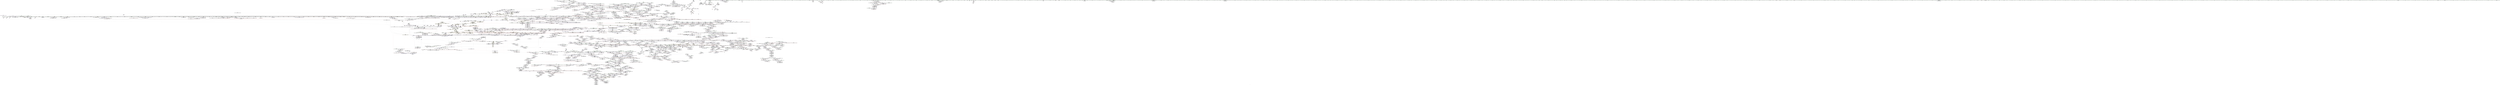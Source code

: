 digraph "SVFG" {
	label="SVFG";

	Node0x5593d1cba070 [shape=record,color=grey,label="{NodeID: 0\nNullPtr}"];
	Node0x5593d1cba070 -> Node0x5593d2657bf0[style=solid];
	Node0x5593d1cba070 -> Node0x5593d2657cf0[style=solid];
	Node0x5593d1cba070 -> Node0x5593d2657dc0[style=solid];
	Node0x5593d1cba070 -> Node0x5593d2657e90[style=solid];
	Node0x5593d1cba070 -> Node0x5593d2657f60[style=solid];
	Node0x5593d1cba070 -> Node0x5593d2658030[style=solid];
	Node0x5593d1cba070 -> Node0x5593d2658100[style=solid];
	Node0x5593d1cba070 -> Node0x5593d26581d0[style=solid];
	Node0x5593d1cba070 -> Node0x5593d26582a0[style=solid];
	Node0x5593d1cba070 -> Node0x5593d2658370[style=solid];
	Node0x5593d1cba070 -> Node0x5593d2658440[style=solid];
	Node0x5593d1cba070 -> Node0x5593d2658510[style=solid];
	Node0x5593d1cba070 -> Node0x5593d26585e0[style=solid];
	Node0x5593d1cba070 -> Node0x5593d26586b0[style=solid];
	Node0x5593d1cba070 -> Node0x5593d2658780[style=solid];
	Node0x5593d1cba070 -> Node0x5593d2658850[style=solid];
	Node0x5593d1cba070 -> Node0x5593d2658920[style=solid];
	Node0x5593d1cba070 -> Node0x5593d26589f0[style=solid];
	Node0x5593d1cba070 -> Node0x5593d2658ac0[style=solid];
	Node0x5593d1cba070 -> Node0x5593d2658b90[style=solid];
	Node0x5593d1cba070 -> Node0x5593d2658c60[style=solid];
	Node0x5593d1cba070 -> Node0x5593d2658d30[style=solid];
	Node0x5593d1cba070 -> Node0x5593d2658e00[style=solid];
	Node0x5593d1cba070 -> Node0x5593d2658ed0[style=solid];
	Node0x5593d1cba070 -> Node0x5593d2658fa0[style=solid];
	Node0x5593d1cba070 -> Node0x5593d2659070[style=solid];
	Node0x5593d1cba070 -> Node0x5593d2659140[style=solid];
	Node0x5593d1cba070 -> Node0x5593d2659210[style=solid];
	Node0x5593d1cba070 -> Node0x5593d26592e0[style=solid];
	Node0x5593d1cba070 -> Node0x5593d26593b0[style=solid];
	Node0x5593d1cba070 -> Node0x5593d2659480[style=solid];
	Node0x5593d1cba070 -> Node0x5593d2659550[style=solid];
	Node0x5593d1cba070 -> Node0x5593d2659620[style=solid];
	Node0x5593d1cba070 -> Node0x5593d26596f0[style=solid];
	Node0x5593d1cba070 -> Node0x5593d26597c0[style=solid];
	Node0x5593d1cba070 -> Node0x5593d2659890[style=solid];
	Node0x5593d1cba070 -> Node0x5593d2659960[style=solid];
	Node0x5593d1cba070 -> Node0x5593d2659a30[style=solid];
	Node0x5593d1cba070 -> Node0x5593d2659b00[style=solid];
	Node0x5593d1cba070 -> Node0x5593d2659bd0[style=solid];
	Node0x5593d1cba070 -> Node0x5593d2659ca0[style=solid];
	Node0x5593d1cba070 -> Node0x5593d2659d70[style=solid];
	Node0x5593d1cba070 -> Node0x5593d2659e40[style=solid];
	Node0x5593d1cba070 -> Node0x5593d2659f10[style=solid];
	Node0x5593d1cba070 -> Node0x5593d2659fe0[style=solid];
	Node0x5593d1cba070 -> Node0x5593d265a0b0[style=solid];
	Node0x5593d1cba070 -> Node0x5593d265a180[style=solid];
	Node0x5593d1cba070 -> Node0x5593d265a250[style=solid];
	Node0x5593d1cba070 -> Node0x5593d265a320[style=solid];
	Node0x5593d1cba070 -> Node0x5593d265a3f0[style=solid];
	Node0x5593d1cba070 -> Node0x5593d265a4c0[style=solid];
	Node0x5593d1cba070 -> Node0x5593d265a590[style=solid];
	Node0x5593d1cba070 -> Node0x5593d265a660[style=solid];
	Node0x5593d1cba070 -> Node0x5593d265a730[style=solid];
	Node0x5593d1cba070 -> Node0x5593d265a800[style=solid];
	Node0x5593d1cba070 -> Node0x5593d265a8d0[style=solid];
	Node0x5593d1cba070 -> Node0x5593d265a9a0[style=solid];
	Node0x5593d1cba070 -> Node0x5593d265aa70[style=solid];
	Node0x5593d1cba070 -> Node0x5593d265ab40[style=solid];
	Node0x5593d1cba070 -> Node0x5593d265ac10[style=solid];
	Node0x5593d1cba070 -> Node0x5593d265ace0[style=solid];
	Node0x5593d1cba070 -> Node0x5593d265adb0[style=solid];
	Node0x5593d1cba070 -> Node0x5593d265ae80[style=solid];
	Node0x5593d1cba070 -> Node0x5593d265af50[style=solid];
	Node0x5593d1cba070 -> Node0x5593d265b020[style=solid];
	Node0x5593d1cba070 -> Node0x5593d265b0f0[style=solid];
	Node0x5593d1cba070 -> Node0x5593d265b1c0[style=solid];
	Node0x5593d1cba070 -> Node0x5593d265b290[style=solid];
	Node0x5593d1cba070 -> Node0x5593d265b360[style=solid];
	Node0x5593d1cba070 -> Node0x5593d265b430[style=solid];
	Node0x5593d1cba070 -> Node0x5593d265b500[style=solid];
	Node0x5593d1cba070 -> Node0x5593d265b5d0[style=solid];
	Node0x5593d1cba070 -> Node0x5593d265b6a0[style=solid];
	Node0x5593d1cba070 -> Node0x5593d265b770[style=solid];
	Node0x5593d1cba070 -> Node0x5593d265b840[style=solid];
	Node0x5593d1cba070 -> Node0x5593d265b910[style=solid];
	Node0x5593d1cba070 -> Node0x5593d265b9e0[style=solid];
	Node0x5593d1cba070 -> Node0x5593d266c130[style=solid];
	Node0x5593d1cba070 -> Node0x5593d266f560[style=solid];
	Node0x5593d1cba070 -> Node0x5593d26b17b0[style=solid];
	Node0x5593d1cba070 -> Node0x5593d26b1880[style=solid];
	Node0x5593d1cba070 -> Node0x5593d26b1950[style=solid];
	Node0x5593d1cba070 -> Node0x5593d26b3aa0[style=solid];
	Node0x5593d1cba070 -> Node0x5593d26b98e0[style=solid];
	Node0x5593d1cba070 -> Node0x5593d26b9c20[style=solid];
	Node0x5593d1cba070 -> Node0x5593d26b9f60[style=solid];
	Node0x5593d1cba070 -> Node0x5593d26ba030[style=solid];
	Node0x5593d1cba070 -> Node0x5593d26ba2a0[style=solid];
	Node0x5593d1cba070 -> Node0x5593d26bc320[style=solid];
	Node0x5593d1cba070 -> Node0x5593d2699b20[style=solid];
	Node0x5593d1cba070 -> Node0x5593d269d060[style=solid];
	Node0x5593d1cba070 -> Node0x5593d269d360[style=solid];
	Node0x5593d1cba070 -> Node0x5593d269d7e0[style=solid];
	Node0x5593d1cba070 -> Node0x5593d269dae0[style=solid];
	Node0x5593d1cba070 -> Node0x5593d269dc60[style=solid];
	Node0x5593d1cba070 -> Node0x5593d269df60[style=solid];
	Node0x5593d1cba070 -> Node0x5593d269f2e0[style=solid];
	Node0x5593d1cba070 -> Node0x5593d269fa60[style=solid];
	Node0x5593d1cba070 -> Node0x5593d26a0060[style=solid];
	Node0x5593d1cba070:s64 -> Node0x5593d28ce260[style=solid,color=red];
	Node0x5593d1cba070:s64 -> Node0x5593d28b3fe0[style=solid,color=red];
	Node0x5593d28cb310 [shape=record,color=black,label="{NodeID: 4871\n1611 = PHI(1591, )\n2nd arg _ZNSt16allocator_traitsISaINSt7__cxx1112basic_stringIcSt11char_traitsIcESaIcEEEEE10deallocateERS6_PS5_m }"];
	Node0x5593d28cb310 -> Node0x5593d26b2c00[style=solid];
	Node0x5593d2662400 [shape=record,color=red,label="{NodeID: 1550\n2416\<--2410\n\<--__p.addr\n_ZSt10_ConstructINSt7__cxx1112basic_stringIcSt11char_traitsIcESaIcEEEJS5_EEvPT_DpOT0_\n}"];
	Node0x5593d2662400 -> Node0x5593d264c4b0[style=solid];
	Node0x5593d2640070 [shape=record,color=green,label="{NodeID: 443\n2758\<--2759\nref.tmp37\<--ref.tmp37_field_insensitive\n_ZNSt8_Rb_treeINSt7__cxx1112basic_stringIcSt11char_traitsIcESaIcEEES5_St9_IdentityIS5_ESt4lessIS5_ESaIS5_EE29_M_get_insert_hint_unique_posESt23_Rb_tree_const_iteratorIS5_ERKS5_\n|{|<s1>248}}"];
	Node0x5593d2640070 -> Node0x5593d26b9c20[style=solid];
	Node0x5593d2640070:s1 -> Node0x5593d28d54b0[style=solid,color=red];
	Node0x5593d26b7d40 [shape=record,color=blue,label="{NodeID: 1993\n2501\<--2499\nthis.addr\<--this\n_ZN9__gnu_cxx13new_allocatorINSt7__cxx1112basic_stringIcSt11char_traitsIcESaIcEEEE7destroyIS6_EEvPT_\n}"];
	Node0x5593d26b7d40 -> Node0x5593d2662e90[style=dashed];
	Node0x5593d264f4a0 [shape=record,color=black,label="{NodeID: 886\n3225\<--3224\nfrombool\<--call4\n_ZNSt8_Rb_treeINSt7__cxx1112basic_stringIcSt11char_traitsIcESaIcEEES5_St9_IdentityIS5_ESt4lessIS5_ESaIS5_EE24_M_get_insert_unique_posERKS5_\n}"];
	Node0x5593d264f4a0 -> Node0x5593d26bc0b0[style=solid];
	Node0x5593d28b2910 [shape=record,color=black,label="{NodeID: 4650\n2529 = PHI(713, )\n2nd arg _ZNSt8_Rb_treeINSt7__cxx1112basic_stringIcSt11char_traitsIcESaIcEEES5_St9_IdentityIS5_ESt4lessIS5_ESaIS5_EE16_M_insert_uniqueIN9__gnu_cxx17__normal_iteratorIPS5_St6vectorIS5_SA_EEEEEvT_SJ_ }"];
	Node0x5593d28b2910 -> Node0x5593d26b8220[style=solid];
	Node0x5593d2686100 [shape=record,color=red,label="{NodeID: 1329\n623\<--622\n\<--_M_finish7\n_ZNSt6vectorINSt7__cxx1112basic_stringIcSt11char_traitsIcESaIcEEESaIS5_EE9push_backERKS5_\n}"];
	Node0x5593d2686100 -> Node0x5593d2673e20[style=solid];
	Node0x5593d2638220 [shape=record,color=green,label="{NodeID: 222\n1284\<--1285\nthis.addr\<--this.addr_field_insensitive\n_ZNSt8_Rb_treeINSt7__cxx1112basic_stringIcSt11char_traitsIcESaIcEEES5_St9_IdentityIS5_ESt4lessIS5_ESaIS5_EE12_M_move_dataERSB_St17integral_constantIbLb1EE\n}"];
	Node0x5593d2638220 -> Node0x5593d2689910[style=solid];
	Node0x5593d2638220 -> Node0x5593d26b09e0[style=solid];
	Node0x5593d266d8f0 [shape=record,color=blue,label="{NodeID: 1772\n181\<--358\nretval\<--\n_Z2goii\n}"];
	Node0x5593d266d8f0 -> Node0x5593d2784f90[style=dashed];
	Node0x5593d265c4c0 [shape=record,color=black,label="{NodeID: 665\n155\<--129\n\<--this1\n_ZNSt6vectorINSt7__cxx1112basic_stringIcSt11char_traitsIcESaIcEEESaIS5_EED2Ev\n|{<s0>14}}"];
	Node0x5593d265c4c0:s0 -> Node0x5593d28b45b0[style=solid,color=red];
	Node0x5593d267ad70 [shape=record,color=purple,label="{NodeID: 1108\n3785\<--2239\noffset_0\<--\n}"];
	Node0x5593d267ad70 -> Node0x5593d266b980[style=solid];
	Node0x5593d1cba100 [shape=record,color=green,label="{NodeID: 1\n7\<--1\n__dso_handle\<--dummyObj\nGlob }"];
	Node0x5593d28cb420 [shape=record,color=black,label="{NodeID: 4872\n179 = PHI(331, 216, )\n0th arg _Z2goii }"];
	Node0x5593d28cb420 -> Node0x5593d266c710[style=solid];
	Node0x5593d26624d0 [shape=record,color=red,label="{NodeID: 1551\n2419\<--2412\n\<--__args.addr\n_ZSt10_ConstructINSt7__cxx1112basic_stringIcSt11char_traitsIcESaIcEEEJS5_EEvPT_DpOT0_\n|{<s0>207}}"];
	Node0x5593d26624d0:s0 -> Node0x5593d28d7670[style=solid,color=red];
	Node0x5593d2640140 [shape=record,color=green,label="{NodeID: 444\n2760\<--2761\n__after\<--__after_field_insensitive\n_ZNSt8_Rb_treeINSt7__cxx1112basic_stringIcSt11char_traitsIcESaIcEEES5_St9_IdentityIS5_ESt4lessIS5_ESaIS5_EE29_M_get_insert_hint_unique_posESt23_Rb_tree_const_iteratorIS5_ERKS5_\n|{|<s3>257}}"];
	Node0x5593d2640140 -> Node0x5593d264d830[style=solid];
	Node0x5593d2640140 -> Node0x5593d267dfd0[style=solid];
	Node0x5593d2640140 -> Node0x5593d267e0a0[style=solid];
	Node0x5593d2640140:s3 -> Node0x5593d28d7fa0[style=solid,color=red];
	Node0x5593d26b7e10 [shape=record,color=blue,label="{NodeID: 1994\n2503\<--2500\n__p.addr\<--__p\n_ZN9__gnu_cxx13new_allocatorINSt7__cxx1112basic_stringIcSt11char_traitsIcESaIcEEEE7destroyIS6_EEvPT_\n}"];
	Node0x5593d26b7e10 -> Node0x5593d2662f60[style=dashed];
	Node0x5593d264f570 [shape=record,color=black,label="{NodeID: 887\n3228\<--3227\ntobool\<--\n_ZNSt8_Rb_treeINSt7__cxx1112basic_stringIcSt11char_traitsIcESaIcEEES5_St9_IdentityIS5_ESt4lessIS5_ESaIS5_EE24_M_get_insert_unique_posERKS5_\n}"];
	Node0x5593d28b2a20 [shape=record,color=black,label="{NodeID: 4651\n1934 = PHI(1738, )\n0th arg _ZNKSt6vectorINSt7__cxx1112basic_stringIcSt11char_traitsIcESaIcEEESaIS5_EE12_M_check_lenEmPKc }"];
	Node0x5593d28b2a20 -> Node0x5593d26b46d0[style=solid];
	Node0x5593d26861d0 [shape=record,color=red,label="{NodeID: 1330\n632\<--631\n\<--coerce.dive8\n_ZNSt6vectorINSt7__cxx1112basic_stringIcSt11char_traitsIcESaIcEEESaIS5_EE9push_backERKS5_\n|{<s0>59}}"];
	Node0x5593d26861d0:s0 -> Node0x5593d28da960[style=solid,color=red];
	Node0x5593d26382f0 [shape=record,color=green,label="{NodeID: 223\n1286\<--1287\n__x.addr\<--__x.addr_field_insensitive\n_ZNSt8_Rb_treeINSt7__cxx1112basic_stringIcSt11char_traitsIcESaIcEEES5_St9_IdentityIS5_ESt4lessIS5_ESaIS5_EE12_M_move_dataERSB_St17integral_constantIbLb1EE\n}"];
	Node0x5593d26382f0 -> Node0x5593d26899e0[style=solid];
	Node0x5593d26382f0 -> Node0x5593d26b0ab0[style=solid];
	Node0x5593d266d9c0 [shape=record,color=blue,label="{NodeID: 1773\n378\<--377\na.addr\<--a\n_Z4sizeINSt7__cxx1112basic_stringIcSt11char_traitsIcESaIcEEEEiRKT_\n}"];
	Node0x5593d266d9c0 -> Node0x5593d2684e50[style=dashed];
	Node0x5593d265c590 [shape=record,color=black,label="{NodeID: 666\n168\<--169\n\<--_ZNSt7__cxx1112basic_stringIcSt11char_traitsIcESaIcEED1Ev\nCan only get source location for instruction, argument, global var or function.}"];
	Node0x5593d267ae40 [shape=record,color=purple,label="{NodeID: 1109\n3787\<--2241\noffset_0\<--\n}"];
	Node0x5593d267ae40 -> Node0x5593d26b6410[style=solid];
	Node0x5593d2606dd0 [shape=record,color=green,label="{NodeID: 2\n20\<--1\n_ZSt3cin\<--dummyObj\nGlob }"];
	Node0x5593d28cb570 [shape=record,color=black,label="{NodeID: 4873\n180 = PHI(332, 216, )\n1st arg _Z2goii }"];
	Node0x5593d28cb570 -> Node0x5593d266c7e0[style=solid];
	Node0x5593d26625a0 [shape=record,color=red,label="{NodeID: 1552\n2432\<--2429\nthis1\<--this.addr\n_ZNKSt13move_iteratorIPNSt7__cxx1112basic_stringIcSt11char_traitsIcESaIcEEEEdeEv\n}"];
	Node0x5593d26625a0 -> Node0x5593d267b9a0[style=solid];
	Node0x5593d2640210 [shape=record,color=green,label="{NodeID: 445\n2762\<--2763\nref.tmp55\<--ref.tmp55_field_insensitive\n_ZNSt8_Rb_treeINSt7__cxx1112basic_stringIcSt11char_traitsIcESaIcEEES5_St9_IdentityIS5_ESt4lessIS5_ESaIS5_EE29_M_get_insert_hint_unique_posESt23_Rb_tree_const_iteratorIS5_ERKS5_\n|{|<s1>256}}"];
	Node0x5593d2640210 -> Node0x5593d26b9f60[style=solid];
	Node0x5593d2640210:s1 -> Node0x5593d28d54b0[style=solid,color=red];
	Node0x5593d26b7ee0 [shape=record,color=blue,label="{NodeID: 1995\n2514\<--2512\nthis.addr\<--this\n_ZN9__gnu_cxx17__normal_iteratorIPNSt7__cxx1112basic_stringIcSt11char_traitsIcESaIcEEESt6vectorIS6_SaIS6_EEEC2ERKS7_\n}"];
	Node0x5593d26b7ee0 -> Node0x5593d2663030[style=dashed];
	Node0x5593d264f640 [shape=record,color=black,label="{NodeID: 888\n3231\<--3230\n\<--\n_ZNSt8_Rb_treeINSt7__cxx1112basic_stringIcSt11char_traitsIcESaIcEEES5_St9_IdentityIS5_ESt4lessIS5_ESaIS5_EE24_M_get_insert_unique_posERKS5_\n|{<s0>282}}"];
	Node0x5593d264f640:s0 -> Node0x5593d28d2960[style=solid,color=red];
	Node0x5593d28b2b30 [shape=record,color=black,label="{NodeID: 4652\n1935 = PHI(1036, )\n1st arg _ZNKSt6vectorINSt7__cxx1112basic_stringIcSt11char_traitsIcESaIcEEESaIS5_EE12_M_check_lenEmPKc }"];
	Node0x5593d28b2b30 -> Node0x5593d26b47a0[style=solid];
	Node0x5593d26862a0 [shape=record,color=red,label="{NodeID: 1331\n645\<--642\nthis1\<--this.addr\n_ZNSt6vectorINSt7__cxx1112basic_stringIcSt11char_traitsIcESaIcEEESaIS5_EE5beginEv\n}"];
	Node0x5593d26862a0 -> Node0x5593d265dfc0[style=solid];
	Node0x5593d26383c0 [shape=record,color=green,label="{NodeID: 224\n1301\<--1302\n_ZNSt15_Rb_tree_header12_M_move_dataERS_\<--_ZNSt15_Rb_tree_header12_M_move_dataERS__field_insensitive\n}"];
	Node0x5593d266da90 [shape=record,color=blue,label="{NodeID: 1774\n394\<--393\na.addr\<--a\n_Z4sizeISt6vectorINSt7__cxx1112basic_stringIcSt11char_traitsIcESaIcEEESaIS6_EEEiRKT_\n}"];
	Node0x5593d266da90 -> Node0x5593d2684f20[style=dashed];
	Node0x5593d265c690 [shape=record,color=black,label="{NodeID: 667\n219\<--218\nidxprom\<--\n_Z2goii\n}"];
	Node0x5593d267af10 [shape=record,color=purple,label="{NodeID: 1110\n3788\<--2242\noffset_0\<--\n}"];
	Node0x5593d267af10 -> Node0x5593d266ba50[style=solid];
	Node0x5593d25eb2b0 [shape=record,color=green,label="{NodeID: 3\n21\<--1\n_ZSt4cout\<--dummyObj\nGlob }"];
	Node0x5593d28cb6c0 [shape=record,color=black,label="{NodeID: 4874\n1572 = PHI(1480, 1834, 1853, )\n0th arg _ZNSt12_Vector_baseINSt7__cxx1112basic_stringIcSt11char_traitsIcESaIcEEESaIS5_EE13_M_deallocateEPS5_m }"];
	Node0x5593d28cb6c0 -> Node0x5593d26b2720[style=solid];
	Node0x5593d2662670 [shape=record,color=red,label="{NodeID: 1553\n2434\<--2433\n\<--_M_current\n_ZNKSt13move_iteratorIPNSt7__cxx1112basic_stringIcSt11char_traitsIcESaIcEEEEdeEv\n}"];
	Node0x5593d2662670 -> Node0x5593d264c650[style=solid];
	Node0x5593d26402e0 [shape=record,color=green,label="{NodeID: 446\n2764\<--2765\nref.tmp69\<--ref.tmp69_field_insensitive\n_ZNSt8_Rb_treeINSt7__cxx1112basic_stringIcSt11char_traitsIcESaIcEEES5_St9_IdentityIS5_ESt4lessIS5_ESaIS5_EE29_M_get_insert_hint_unique_posESt23_Rb_tree_const_iteratorIS5_ERKS5_\n|{|<s1>261}}"];
	Node0x5593d26402e0 -> Node0x5593d26ba030[style=solid];
	Node0x5593d26402e0:s1 -> Node0x5593d28d54b0[style=solid,color=red];
	Node0x5593d26b7fb0 [shape=record,color=blue,label="{NodeID: 1996\n2516\<--2513\n__i.addr\<--__i\n_ZN9__gnu_cxx17__normal_iteratorIPNSt7__cxx1112basic_stringIcSt11char_traitsIcESaIcEEESt6vectorIS6_SaIS6_EEEC2ERKS7_\n}"];
	Node0x5593d26b7fb0 -> Node0x5593d2663100[style=dashed];
	Node0x5593d264f710 [shape=record,color=black,label="{NodeID: 889\n3235\<--3234\n\<--\n_ZNSt8_Rb_treeINSt7__cxx1112basic_stringIcSt11char_traitsIcESaIcEEES5_St9_IdentityIS5_ESt4lessIS5_ESaIS5_EE24_M_get_insert_unique_posERKS5_\n|{<s0>283}}"];
	Node0x5593d264f710:s0 -> Node0x5593d28d6e00[style=solid,color=red];
	Node0x5593d28b2c40 [shape=record,color=black,label="{NodeID: 4653\n1936 = PHI(1739, )\n2nd arg _ZNKSt6vectorINSt7__cxx1112basic_stringIcSt11char_traitsIcESaIcEEESaIS5_EE12_M_check_lenEmPKc }"];
	Node0x5593d28b2c40 -> Node0x5593d26b4870[style=solid];
	Node0x5593d2686370 [shape=record,color=red,label="{NodeID: 1332\n653\<--652\n\<--coerce.dive\n_ZNSt6vectorINSt7__cxx1112basic_stringIcSt11char_traitsIcESaIcEEESaIS5_EE5beginEv\n}"];
	Node0x5593d2686370 -> Node0x5593d265e090[style=solid];
	Node0x5593d26384c0 [shape=record,color=green,label="{NodeID: 225\n1307\<--1308\n__one.addr\<--__one.addr_field_insensitive\n_ZSt15__alloc_on_moveISaISt13_Rb_tree_nodeINSt7__cxx1112basic_stringIcSt11char_traitsIcESaIcEEEEEEvRT_SA_\n}"];
	Node0x5593d26384c0 -> Node0x5593d2689ab0[style=solid];
	Node0x5593d26384c0 -> Node0x5593d26b0b80[style=solid];
	Node0x5593d266db60 [shape=record,color=blue,label="{NodeID: 1775\n410\<--408\nthis.addr\<--this\n_ZNSt6vectorINSt7__cxx1112basic_stringIcSt11char_traitsIcESaIcEEESaIS5_EEixEm\n}"];
	Node0x5593d266db60 -> Node0x5593d2684ff0[style=dashed];
	Node0x5593d265c760 [shape=record,color=black,label="{NodeID: 668\n222\<--221\nidxprom1\<--\n_Z2goii\n}"];
	Node0x5593d279a370 [shape=record,color=black,label="{NodeID: 3325\nMR_244V_3 = PHI(MR_244V_4, MR_244V_2, )\npts\{1533 \}\n}"];
	Node0x5593d279a370 -> Node0x5593d268b4b0[style=dashed];
	Node0x5593d279a370 -> Node0x5593d268b580[style=dashed];
	Node0x5593d279a370 -> Node0x5593d268b650[style=dashed];
	Node0x5593d279a370 -> Node0x5593d26b24b0[style=dashed];
	Node0x5593d267afe0 [shape=record,color=purple,label="{NodeID: 1111\n2264\<--2255\ncoerce.dive\<--retval\n_ZSt32__make_move_if_noexcept_iteratorINSt7__cxx1112basic_stringIcSt11char_traitsIcESaIcEEESt13move_iteratorIPS5_EET0_PT_\n}"];
	Node0x5593d267afe0 -> Node0x5593d2690860[style=solid];
	Node0x5593d25eb5f0 [shape=record,color=green,label="{NodeID: 4\n22\<--1\n.str\<--dummyObj\nGlob }"];
	Node0x5593d28cb8e0 [shape=record,color=black,label="{NodeID: 4875\n1573 = PHI(1483, 1835, 1857, )\n1st arg _ZNSt12_Vector_baseINSt7__cxx1112basic_stringIcSt11char_traitsIcESaIcEEESaIS5_EE13_M_deallocateEPS5_m }"];
	Node0x5593d28cb8e0 -> Node0x5593d26b27f0[style=solid];
	Node0x5593d2662740 [shape=record,color=red,label="{NodeID: 1554\n2441\<--2438\nthis1\<--this.addr\n_ZNSt13move_iteratorIPNSt7__cxx1112basic_stringIcSt11char_traitsIcESaIcEEEEppEv\n}"];
	Node0x5593d2662740 -> Node0x5593d264c720[style=solid];
	Node0x5593d2662740 -> Node0x5593d267ba70[style=solid];
	Node0x5593d26403b0 [shape=record,color=green,label="{NodeID: 447\n2766\<--2767\nref.tmp78\<--ref.tmp78_field_insensitive\n_ZNSt8_Rb_treeINSt7__cxx1112basic_stringIcSt11char_traitsIcESaIcEEES5_St9_IdentityIS5_ESt4lessIS5_ESaIS5_EE29_M_get_insert_hint_unique_posESt23_Rb_tree_const_iteratorIS5_ERKS5_\n|{|<s1>264}}"];
	Node0x5593d26403b0 -> Node0x5593d26ba2a0[style=solid];
	Node0x5593d26403b0:s1 -> Node0x5593d28d62f0[style=solid,color=red];
	Node0x5593d26b8080 [shape=record,color=blue,label="{NodeID: 1997\n2521\<--2523\n_M_current\<--\n_ZN9__gnu_cxx17__normal_iteratorIPNSt7__cxx1112basic_stringIcSt11char_traitsIcESaIcEEESt6vectorIS6_SaIS6_EEEC2ERKS7_\n|{<s0>60|<s1>61}}"];
	Node0x5593d26b8080:s0 -> Node0x5593d27fa1a0[style=dashed,color=blue];
	Node0x5593d26b8080:s1 -> Node0x5593d27fa300[style=dashed,color=blue];
	Node0x5593d264f7e0 [shape=record,color=black,label="{NodeID: 890\n3244\<--3243\ntobool7\<--\n_ZNSt8_Rb_treeINSt7__cxx1112basic_stringIcSt11char_traitsIcESaIcEEES5_St9_IdentityIS5_ESt4lessIS5_ESaIS5_EE24_M_get_insert_unique_posERKS5_\n}"];
	Node0x5593d28b2d50 [shape=record,color=black,label="{NodeID: 4654\n853 = PHI(114, 158, 821, 893, 1020, 1041, 1202, 1263, 1511, 1895, 2385, 3389, 3667, )\n0th arg __clang_call_terminate }"];
	Node0x5593d27b2020 [shape=record,color=yellow,style=double,label="{NodeID: 3547\n462V_1 = ENCHI(MR_462V_0)\npts\{4820002 \}\nFun[_ZNSt8_Rb_treeINSt7__cxx1112basic_stringIcSt11char_traitsIcESaIcEEES5_St9_IdentityIS5_ESt4lessIS5_ESaIS5_EE24_M_get_insert_unique_posERKS5_]|{<s0>282|<s1>285|<s2>287|<s3>291|<s4>292}}"];
	Node0x5593d27b2020:s0 -> Node0x5593d27b1890[style=dashed,color=red];
	Node0x5593d27b2020:s1 -> Node0x5593d278a4a0[style=dashed,color=red];
	Node0x5593d27b2020:s2 -> Node0x5593d27b70e0[style=dashed,color=red];
	Node0x5593d27b2020:s3 -> Node0x5593d27b70e0[style=dashed,color=red];
	Node0x5593d27b2020:s4 -> Node0x5593d27b4e80[style=dashed,color=red];
	Node0x5593d2686440 [shape=record,color=red,label="{NodeID: 1333\n662\<--659\nthis1\<--this.addr\n_ZNSt6vectorINSt7__cxx1112basic_stringIcSt11char_traitsIcESaIcEEESaIS5_EE3endEv\n}"];
	Node0x5593d2686440 -> Node0x5593d265e160[style=solid];
	Node0x5593d2638590 [shape=record,color=green,label="{NodeID: 226\n1309\<--1310\n__two.addr\<--__two.addr_field_insensitive\n_ZSt15__alloc_on_moveISaISt13_Rb_tree_nodeINSt7__cxx1112basic_stringIcSt11char_traitsIcESaIcEEEEEEvRT_SA_\n}"];
	Node0x5593d2638590 -> Node0x5593d2689b80[style=solid];
	Node0x5593d2638590 -> Node0x5593d26b0c50[style=solid];
	Node0x5593d266dc30 [shape=record,color=blue,label="{NodeID: 1776\n412\<--409\n__n.addr\<--__n\n_ZNSt6vectorINSt7__cxx1112basic_stringIcSt11char_traitsIcESaIcEEESaIS5_EEixEm\n}"];
	Node0x5593d266dc30 -> Node0x5593d26850c0[style=dashed];
	Node0x5593d265c830 [shape=record,color=black,label="{NodeID: 669\n229\<--228\nidxprom5\<--\n_Z2goii\n}"];
	Node0x5593d279a870 [shape=record,color=black,label="{NodeID: 3326\nMR_781V_3 = PHI(MR_781V_4, MR_781V_2, )\npts\{3190 \}\n|{|<s6>287|<s7>291}}"];
	Node0x5593d279a870 -> Node0x5593d2667880[style=dashed];
	Node0x5593d279a870 -> Node0x5593d2667950[style=dashed];
	Node0x5593d279a870 -> Node0x5593d2667a20[style=dashed];
	Node0x5593d279a870 -> Node0x5593d2667af0[style=dashed];
	Node0x5593d279a870 -> Node0x5593d2667bc0[style=dashed];
	Node0x5593d279a870 -> Node0x5593d26bc180[style=dashed];
	Node0x5593d279a870:s6 -> Node0x5593d27b6b70[style=dashed,color=red];
	Node0x5593d279a870:s7 -> Node0x5593d27b6b70[style=dashed,color=red];
	Node0x5593d267b0b0 [shape=record,color=purple,label="{NodeID: 1112\n2283\<--2271\ncoerce.dive\<--__first\n_ZSt18uninitialized_copyISt13move_iteratorIPNSt7__cxx1112basic_stringIcSt11char_traitsIcESaIcEEEES7_ET0_T_SA_S9_\n}"];
	Node0x5593d267b0b0 -> Node0x5593d26b65b0[style=solid];
	Node0x5593d25eb6b0 [shape=record,color=green,label="{NodeID: 5\n24\<--1\n.str.4\<--dummyObj\nGlob }"];
	Node0x5593d28cbaa0 [shape=record,color=black,label="{NodeID: 4876\n1574 = PHI(1493, 1836, 1869, )\n2nd arg _ZNSt12_Vector_baseINSt7__cxx1112basic_stringIcSt11char_traitsIcESaIcEEESaIS5_EE13_M_deallocateEPS5_m }"];
	Node0x5593d28cbaa0 -> Node0x5593d26b28c0[style=solid];
	Node0x5593d2662810 [shape=record,color=red,label="{NodeID: 1555\n2443\<--2442\n\<--_M_current\n_ZNSt13move_iteratorIPNSt7__cxx1112basic_stringIcSt11char_traitsIcESaIcEEEEppEv\n}"];
	Node0x5593d2662810 -> Node0x5593d267bb40[style=solid];
	Node0x5593d2640480 [shape=record,color=green,label="{NodeID: 448\n2774\<--2775\n_ZNKSt23_Rb_tree_const_iteratorINSt7__cxx1112basic_stringIcSt11char_traitsIcESaIcEEEE13_M_const_castEv\<--_ZNKSt23_Rb_tree_const_iteratorINSt7__cxx1112basic_stringIcSt11char_traitsIcESaIcEEEE13_M_const_castEv_field_insensitive\n}"];
	Node0x5593d26b8150 [shape=record,color=blue,label="{NodeID: 1998\n2544\<--2528\ncoerce.dive\<--__first.coerce\n_ZNSt8_Rb_treeINSt7__cxx1112basic_stringIcSt11char_traitsIcESaIcEEES5_St9_IdentityIS5_ESt4lessIS5_ESaIS5_EE16_M_insert_uniqueIN9__gnu_cxx17__normal_iteratorIPS5_St6vectorIS5_SA_EEEEEvT_SJ_\n}"];
	Node0x5593d26b8150 -> Node0x5593d278cbb0[style=dashed];
	Node0x5593d264f8b0 [shape=record,color=black,label="{NodeID: 891\n3263\<--3262\n\<--_M_impl13\n_ZNSt8_Rb_treeINSt7__cxx1112basic_stringIcSt11char_traitsIcESaIcEEES5_St9_IdentityIS5_ESt4lessIS5_ESaIS5_EE24_M_get_insert_unique_posERKS5_\n}"];
	Node0x5593d264f8b0 -> Node0x5593d2680e20[style=solid];
	Node0x5593d28b3760 [shape=record,color=black,label="{NodeID: 4655\n2311 = PHI(2298, )\n0th arg _ZNSt20__uninitialized_copyILb0EE13__uninit_copyISt13move_iteratorIPNSt7__cxx1112basic_stringIcSt11char_traitsIcESaIcEEEES9_EET0_T_SC_SB_ }"];
	Node0x5593d28b3760 -> Node0x5593d26b6a90[style=solid];
	Node0x5593d27b2100 [shape=record,color=yellow,style=double,label="{NodeID: 3548\n464V_1 = ENCHI(MR_464V_0)\npts\{4820003 \}\nFun[_ZNSt8_Rb_treeINSt7__cxx1112basic_stringIcSt11char_traitsIcESaIcEEES5_St9_IdentityIS5_ESt4lessIS5_ESaIS5_EE24_M_get_insert_unique_posERKS5_]|{<s0>283|<s1>287|<s2>291|<s3>292}}"];
	Node0x5593d27b2100:s0 -> Node0x5593d27b6760[style=dashed,color=red];
	Node0x5593d27b2100:s1 -> Node0x5593d27b70e0[style=dashed,color=red];
	Node0x5593d27b2100:s2 -> Node0x5593d27b70e0[style=dashed,color=red];
	Node0x5593d27b2100:s3 -> Node0x5593d27b4e80[style=dashed,color=red];
	Node0x5593d2686510 [shape=record,color=red,label="{NodeID: 1334\n668\<--667\n\<--coerce.dive\n_ZNSt6vectorINSt7__cxx1112basic_stringIcSt11char_traitsIcESaIcEEESaIS5_EE3endEv\n}"];
	Node0x5593d2686510 -> Node0x5593d265e230[style=solid];
	Node0x5593d2638660 [shape=record,color=green,label="{NodeID: 227\n1311\<--1312\nagg.tmp\<--agg.tmp_field_insensitive\n_ZSt15__alloc_on_moveISaISt13_Rb_tree_nodeINSt7__cxx1112basic_stringIcSt11char_traitsIcESaIcEEEEEEvRT_SA_\n}"];
	Node0x5593d266dd00 [shape=record,color=blue,label="{NodeID: 1777\n471\<--216\nretval\<--\nmain\n}"];
	Node0x5593d266dd00 -> Node0x5593d2685260[style=dashed];
	Node0x5593d265c900 [shape=record,color=black,label="{NodeID: 670\n232\<--231\nidxprom7\<--\n_Z2goii\n}"];
	Node0x5593d279ad70 [shape=record,color=black,label="{NodeID: 3327\nMR_783V_3 = PHI(MR_783V_4, MR_783V_2, )\npts\{3192 \}\n|{|<s2>287|<s3>291}}"];
	Node0x5593d279ad70 -> Node0x5593d2667c90[style=dashed];
	Node0x5593d279ad70 -> Node0x5593d26bbfe0[style=dashed];
	Node0x5593d279ad70:s2 -> Node0x5593d27b70e0[style=dashed,color=red];
	Node0x5593d279ad70:s3 -> Node0x5593d27b70e0[style=dashed,color=red];
	Node0x5593d267b180 [shape=record,color=purple,label="{NodeID: 1113\n2285\<--2273\ncoerce.dive1\<--__last\n_ZSt18uninitialized_copyISt13move_iteratorIPNSt7__cxx1112basic_stringIcSt11char_traitsIcESaIcEEEES7_ET0_T_SA_S9_\n}"];
	Node0x5593d267b180 -> Node0x5593d26b6680[style=solid];
	Node0x5593d25eb770 [shape=record,color=green,label="{NodeID: 6\n26\<--1\n.str.5\<--dummyObj\nGlob }"];
	Node0x5593d28cbc60 [shape=record,color=black,label="{NodeID: 4877\n2408 = PHI(2339, )\n0th arg _ZSt10_ConstructINSt7__cxx1112basic_stringIcSt11char_traitsIcESaIcEEEJS5_EEvPT_DpOT0_ }"];
	Node0x5593d28cbc60 -> Node0x5593d26b7380[style=solid];
	Node0x5593d27c4e00 [shape=record,color=yellow,style=double,label="{NodeID: 3770\n116V_1 = ENCHI(MR_116V_0)\npts\{4820000 \}\nFun[_ZNSt8_Rb_treeINSt7__cxx1112basic_stringIcSt11char_traitsIcESaIcEEES5_St9_IdentityIS5_ESt4lessIS5_ESaIS5_EE12_M_move_dataERSB_St17integral_constantIbLb1EE]|{<s0>117}}"];
	Node0x5593d27c4e00:s0 -> Node0x5593d27a6a70[style=dashed,color=red];
	Node0x5593d26628e0 [shape=record,color=red,label="{NodeID: 1556\n2457\<--2451\n\<--__x.addr\n_ZSteqIPNSt7__cxx1112basic_stringIcSt11char_traitsIcESaIcEEEEbRKSt13move_iteratorIT_ESB_\n|{<s0>209}}"];
	Node0x5593d26628e0:s0 -> Node0x5593d28dafd0[style=solid,color=red];
	Node0x5593d2640580 [shape=record,color=green,label="{NodeID: 449\n2781\<--2782\n_ZNSt8_Rb_treeINSt7__cxx1112basic_stringIcSt11char_traitsIcESaIcEEES5_St9_IdentityIS5_ESt4lessIS5_ESaIS5_EE6_M_endEv\<--_ZNSt8_Rb_treeINSt7__cxx1112basic_stringIcSt11char_traitsIcESaIcEEES5_St9_IdentityIS5_ESt4lessIS5_ESaIS5_EE6_M_endEv_field_insensitive\n}"];
	Node0x5593d26b8220 [shape=record,color=blue,label="{NodeID: 1999\n2546\<--2529\ncoerce.dive1\<--__last.coerce\n_ZNSt8_Rb_treeINSt7__cxx1112basic_stringIcSt11char_traitsIcESaIcEEES5_St9_IdentityIS5_ESt4lessIS5_ESaIS5_EE16_M_insert_uniqueIN9__gnu_cxx17__normal_iteratorIPS5_St6vectorIS5_SA_EEEEEvT_SJ_\n|{<s0>213}}"];
	Node0x5593d26b8220:s0 -> Node0x5593d27c2cd0[style=dashed,color=red];
	Node0x5593d264f980 [shape=record,color=black,label="{NodeID: 892\n3180\<--3278\n_ZNSt8_Rb_treeINSt7__cxx1112basic_stringIcSt11char_traitsIcESaIcEEES5_St9_IdentityIS5_ESt4lessIS5_ESaIS5_EE24_M_get_insert_unique_posERKS5__ret\<--\n_ZNSt8_Rb_treeINSt7__cxx1112basic_stringIcSt11char_traitsIcESaIcEEES5_St9_IdentityIS5_ESt4lessIS5_ESaIS5_EE24_M_get_insert_unique_posERKS5_\n|{<s0>236|<s1>250|<s2>263}}"];
	Node0x5593d264f980:s0 -> Node0x5593d28c6300[style=solid,color=blue];
	Node0x5593d264f980:s1 -> Node0x5593d28c6f80[style=solid,color=blue];
	Node0x5593d264f980:s2 -> Node0x5593d28c7ac0[style=solid,color=blue];
	Node0x5593d28b3870 [shape=record,color=black,label="{NodeID: 4656\n2312 = PHI(2300, )\n1st arg _ZNSt20__uninitialized_copyILb0EE13__uninit_copyISt13move_iteratorIPNSt7__cxx1112basic_stringIcSt11char_traitsIcESaIcEEEES9_EET0_T_SC_SB_ }"];
	Node0x5593d28b3870 -> Node0x5593d26b6b60[style=solid];
	Node0x5593d27b21e0 [shape=record,color=yellow,style=double,label="{NodeID: 3549\n704V_1 = ENCHI(MR_704V_0)\npts\{31960000 \}\nFun[_ZNSt8_Rb_treeINSt7__cxx1112basic_stringIcSt11char_traitsIcESaIcEEES5_St9_IdentityIS5_ESt4lessIS5_ESaIS5_EE24_M_get_insert_unique_posERKS5_]|{<s0>284}}"];
	Node0x5593d27b21e0:s0 -> Node0x5593d26bb070[style=dashed,color=red];
	Node0x5593d26865e0 [shape=record,color=red,label="{NodeID: 1335\n693\<--678\nthis2\<--this.addr\n_ZNSt3setINSt7__cxx1112basic_stringIcSt11char_traitsIcESaIcEEESt4lessIS5_ESaIS5_EEC2IN9__gnu_cxx17__normal_iteratorIPS5_St6vectorIS5_S8_EEEEET_SH_\n}"];
	Node0x5593d26865e0 -> Node0x5593d2674710[style=solid];
	Node0x5593d26865e0 -> Node0x5593d26747e0[style=solid];
	Node0x5593d2638730 [shape=record,color=green,label="{NodeID: 228\n1318\<--1319\n_ZSt18__do_alloc_on_moveISaISt13_Rb_tree_nodeINSt7__cxx1112basic_stringIcSt11char_traitsIcESaIcEEEEEEvRT_SA_St17integral_constantIbLb1EE\<--_ZSt18__do_alloc_on_moveISaISt13_Rb_tree_nodeINSt7__cxx1112basic_stringIcSt11char_traitsIcESaIcEEEEEEvRT_SA_St17integral_constantIbLb1EE_field_insensitive\n}"];
	Node0x5593d266ddd0 [shape=record,color=blue,label="{NodeID: 1778\n477\<--518\nexn.slot\<--\nmain\n}"];
	Node0x5593d266ddd0 -> Node0x5593d2685330[style=dashed];
	Node0x5593d265c9d0 [shape=record,color=black,label="{NodeID: 671\n238\<--237\nconv\<--\n_Z2goii\n}"];
	Node0x5593d279b270 [shape=record,color=black,label="{NodeID: 3328\nMR_785V_3 = PHI(MR_785V_4, MR_785V_2, )\npts\{3194 \}\n}"];
	Node0x5593d279b270 -> Node0x5593d2667e30[style=dashed];
	Node0x5593d279b270 -> Node0x5593d26bc0b0[style=dashed];
	Node0x5593d267b250 [shape=record,color=purple,label="{NodeID: 1114\n2297\<--2279\ncoerce.dive3\<--agg.tmp\n_ZSt18uninitialized_copyISt13move_iteratorIPNSt7__cxx1112basic_stringIcSt11char_traitsIcESaIcEEEES7_ET0_T_SA_S9_\n}"];
	Node0x5593d267b250 -> Node0x5593d2661970[style=solid];
	Node0x5593d25ebbd0 [shape=record,color=green,label="{NodeID: 7\n28\<--1\n_ZSt4cerr\<--dummyObj\nGlob }"];
	Node0x5593d28cbd70 [shape=record,color=black,label="{NodeID: 4878\n2409 = PHI(2340, )\n1st arg _ZSt10_ConstructINSt7__cxx1112basic_stringIcSt11char_traitsIcESaIcEEEJS5_EEvPT_DpOT0_ }"];
	Node0x5593d28cbd70 -> Node0x5593d26b7450[style=solid];
	Node0x5593d27c4ee0 [shape=record,color=yellow,style=double,label="{NodeID: 3771\n230V_1 = ENCHI(MR_230V_0)\npts\{100000 100001 100002 100003 100004 4820001 4820002 4820003 4820004 \}\nFun[_ZNSt8_Rb_treeINSt7__cxx1112basic_stringIcSt11char_traitsIcESaIcEEES5_St9_IdentityIS5_ESt4lessIS5_ESaIS5_EE12_M_move_dataERSB_St17integral_constantIbLb1EE]|{<s0>117|<s1>117|<s2>117|<s3>117|<s4>117|<s5>117|<s6>117|<s7>117|<s8>117}}"];
	Node0x5593d27c4ee0:s0 -> Node0x5593d26b0ec0[style=dashed,color=red];
	Node0x5593d27c4ee0:s1 -> Node0x5593d26b0f90[style=dashed,color=red];
	Node0x5593d27c4ee0:s2 -> Node0x5593d26b1060[style=dashed,color=red];
	Node0x5593d27c4ee0:s3 -> Node0x5593d26b1130[style=dashed,color=red];
	Node0x5593d27c4ee0:s4 -> Node0x5593d26b12d0[style=dashed,color=red];
	Node0x5593d27c4ee0:s5 -> Node0x5593d27a6b50[style=dashed,color=red];
	Node0x5593d27c4ee0:s6 -> Node0x5593d27a6c30[style=dashed,color=red];
	Node0x5593d27c4ee0:s7 -> Node0x5593d27a6d10[style=dashed,color=red];
	Node0x5593d27c4ee0:s8 -> Node0x5593d27a6df0[style=dashed,color=red];
	Node0x5593d26629b0 [shape=record,color=red,label="{NodeID: 1557\n2461\<--2453\n\<--__y.addr\n_ZSteqIPNSt7__cxx1112basic_stringIcSt11char_traitsIcESaIcEEEEbRKSt13move_iteratorIT_ESB_\n|{<s0>210}}"];
	Node0x5593d26629b0:s0 -> Node0x5593d28dafd0[style=solid,color=red];
	Node0x5593d2640680 [shape=record,color=green,label="{NodeID: 450\n2786\<--2787\n_ZNKSt8_Rb_treeINSt7__cxx1112basic_stringIcSt11char_traitsIcESaIcEEES5_St9_IdentityIS5_ESt4lessIS5_ESaIS5_EE4sizeEv\<--_ZNKSt8_Rb_treeINSt7__cxx1112basic_stringIcSt11char_traitsIcESaIcEEES5_St9_IdentityIS5_ESt4lessIS5_ESaIS5_EE4sizeEv_field_insensitive\n}"];
	Node0x5593d26b82f0 [shape=record,color=blue,label="{NodeID: 2000\n2534\<--2527\nthis.addr\<--this\n_ZNSt8_Rb_treeINSt7__cxx1112basic_stringIcSt11char_traitsIcESaIcEEES5_St9_IdentityIS5_ESt4lessIS5_ESaIS5_EE16_M_insert_uniqueIN9__gnu_cxx17__normal_iteratorIPS5_St6vectorIS5_SA_EEEEEvT_SJ_\n}"];
	Node0x5593d26b82f0 -> Node0x5593d26632a0[style=dashed];
	Node0x5593d264fa50 [shape=record,color=black,label="{NodeID: 893\n3287\<--3286\n\<--_M_impl\n_ZNSt8_Rb_treeINSt7__cxx1112basic_stringIcSt11char_traitsIcESaIcEEES5_St9_IdentityIS5_ESt4lessIS5_ESaIS5_EE11_M_leftmostEv\n}"];
	Node0x5593d264fa50 -> Node0x5593d2680fc0[style=solid];
	Node0x5593d28b3980 [shape=record,color=black,label="{NodeID: 4657\n2313 = PHI(2296, )\n2nd arg _ZNSt20__uninitialized_copyILb0EE13__uninit_copyISt13move_iteratorIPNSt7__cxx1112basic_stringIcSt11char_traitsIcESaIcEEEES9_EET0_T_SC_SB_ }"];
	Node0x5593d28b3980 -> Node0x5593d26b6c30[style=solid];
	Node0x5593d26866b0 [shape=record,color=red,label="{NodeID: 1336\n725\<--684\nexn\<--exn.slot\n_ZNSt3setINSt7__cxx1112basic_stringIcSt11char_traitsIcESaIcEEESt4lessIS5_ESaIS5_EEC2IN9__gnu_cxx17__normal_iteratorIPS5_St6vectorIS5_S8_EEEEET_SH_\n}"];
	Node0x5593d2640e00 [shape=record,color=green,label="{NodeID: 229\n1324\<--1325\nthis.addr\<--this.addr_field_insensitive\n_ZNSt15_Rb_tree_header12_M_move_dataERS_\n}"];
	Node0x5593d2640e00 -> Node0x5593d2689c50[style=solid];
	Node0x5593d2640e00 -> Node0x5593d26b0d20[style=solid];
	Node0x5593d266dea0 [shape=record,color=blue,label="{NodeID: 1779\n479\<--520\nehselector.slot\<--\nmain\n}"];
	Node0x5593d266dea0 -> Node0x5593d2685400[style=dashed];
	Node0x5593d265caa0 [shape=record,color=black,label="{NodeID: 672\n254\<--253\nconv12\<--\n_Z2goii\n|{<s0>21}}"];
	Node0x5593d265caa0:s0 -> Node0x5593d28d8870[style=solid,color=red];
	Node0x5593d267b320 [shape=record,color=purple,label="{NodeID: 1115\n2299\<--2281\ncoerce.dive4\<--agg.tmp2\n_ZSt18uninitialized_copyISt13move_iteratorIPNSt7__cxx1112basic_stringIcSt11char_traitsIcESaIcEEEES7_ET0_T_SA_S9_\n}"];
	Node0x5593d267b320 -> Node0x5593d2661a40[style=solid];
	Node0x5593d25ebc90 [shape=record,color=green,label="{NodeID: 8\n29\<--1\n.str.6\<--dummyObj\nGlob }"];
	Node0x5593d28cbe80 [shape=record,color=black,label="{NodeID: 4879\n3419 = PHI(3413, 3539, )\n0th arg _ZNKSt13_Rb_tree_nodeINSt7__cxx1112basic_stringIcSt11char_traitsIcESaIcEEEE9_M_valptrEv }"];
	Node0x5593d28cbe80 -> Node0x5593d26bd430[style=solid];
	Node0x5593d2662a80 [shape=record,color=red,label="{NodeID: 1558\n2470\<--2467\nthis1\<--this.addr\n_ZNKSt13move_iteratorIPNSt7__cxx1112basic_stringIcSt11char_traitsIcESaIcEEEE4baseEv\n}"];
	Node0x5593d2662a80 -> Node0x5593d267bc10[style=solid];
	Node0x5593d2640780 [shape=record,color=green,label="{NodeID: 451\n2794\<--2795\n_ZNSt8_Rb_treeINSt7__cxx1112basic_stringIcSt11char_traitsIcESaIcEEES5_St9_IdentityIS5_ESt4lessIS5_ESaIS5_EE12_M_rightmostEv\<--_ZNSt8_Rb_treeINSt7__cxx1112basic_stringIcSt11char_traitsIcESaIcEEES5_St9_IdentityIS5_ESt4lessIS5_ESaIS5_EE12_M_rightmostEv_field_insensitive\n}"];
	Node0x5593d26b83c0 [shape=record,color=blue,label="{NodeID: 2001\n2561\<--2558\ncoerce.dive4\<--call3\n_ZNSt8_Rb_treeINSt7__cxx1112basic_stringIcSt11char_traitsIcESaIcEEES5_St9_IdentityIS5_ESt4lessIS5_ESaIS5_EE16_M_insert_uniqueIN9__gnu_cxx17__normal_iteratorIPS5_St6vectorIS5_SA_EEEEEvT_SJ_\n|{|<s1>215}}"];
	Node0x5593d26b83c0 -> Node0x5593d278d5b0[style=dashed];
	Node0x5593d26b83c0:s1 -> Node0x5593d27b6570[style=dashed,color=red];
	Node0x5593d264fb20 [shape=record,color=black,label="{NodeID: 894\n3289\<--3288\n\<--add.ptr\n_ZNSt8_Rb_treeINSt7__cxx1112basic_stringIcSt11char_traitsIcESaIcEEES5_St9_IdentityIS5_ESt4lessIS5_ESaIS5_EE11_M_leftmostEv\n}"];
	Node0x5593d264fb20 -> Node0x5593d2681090[style=solid];
	Node0x5593d264fb20 -> Node0x5593d2681160[style=solid];
	Node0x5593d28b3a90 [shape=record,color=black,label="{NodeID: 4658\n3067 = PHI(2746, )\n0th arg _ZNKSt23_Rb_tree_const_iteratorINSt7__cxx1112basic_stringIcSt11char_traitsIcESaIcEEEE13_M_const_castEv }"];
	Node0x5593d28b3a90 -> Node0x5593d26bb140[style=solid];
	Node0x5593d27b23a0 [shape=record,color=yellow,style=double,label="{NodeID: 3551\n270V_1 = ENCHI(MR_270V_0)\npts\{100001 4820001 \}\nFun[_ZNSt8_Rb_treeINSt7__cxx1112basic_stringIcSt11char_traitsIcESaIcEEES5_St9_IdentityIS5_ESt4lessIS5_ESaIS5_EE24_M_get_insert_unique_posERKS5_]|{<s0>278}}"];
	Node0x5593d27b23a0:s0 -> Node0x5593d27a5d00[style=dashed,color=red];
	Node0x5593d2686780 [shape=record,color=red,label="{NodeID: 1337\n726\<--686\nsel\<--ehselector.slot\n_ZNSt3setINSt7__cxx1112basic_stringIcSt11char_traitsIcESaIcEEESt4lessIS5_ESaIS5_EEC2IN9__gnu_cxx17__normal_iteratorIPS5_St6vectorIS5_S8_EEEEET_SH_\n}"];
	Node0x5593d2640ed0 [shape=record,color=green,label="{NodeID: 230\n1326\<--1327\n__from.addr\<--__from.addr_field_insensitive\n_ZNSt15_Rb_tree_header12_M_move_dataERS_\n}"];
	Node0x5593d2640ed0 -> Node0x5593d2689d20[style=solid];
	Node0x5593d2640ed0 -> Node0x5593d2689df0[style=solid];
	Node0x5593d2640ed0 -> Node0x5593d2689ec0[style=solid];
	Node0x5593d2640ed0 -> Node0x5593d2689f90[style=solid];
	Node0x5593d2640ed0 -> Node0x5593d268a060[style=solid];
	Node0x5593d2640ed0 -> Node0x5593d268a130[style=solid];
	Node0x5593d2640ed0 -> Node0x5593d26b0df0[style=solid];
	Node0x5593d266df70 [shape=record,color=blue,label="{NodeID: 1780\n530\<--527\ncoerce.dive\<--call4\nmain\n}"];
	Node0x5593d266df70 -> Node0x5593d2685a80[style=dashed];
	Node0x5593d265cb70 [shape=record,color=black,label="{NodeID: 673\n283\<--282\nconv26\<--\n_Z2goii\n}"];
	Node0x5593d267b3f0 [shape=record,color=purple,label="{NodeID: 1116\n3790\<--2290\noffset_0\<--\n}"];
	Node0x5593d267b3f0 -> Node0x5593d26b68f0[style=solid];
	Node0x5593d25ebd90 [shape=record,color=green,label="{NodeID: 9\n32\<--1\n\<--dummyObj\nCan only get source location for instruction, argument, global var or function.}"];
	Node0x5593d28cbfd0 [shape=record,color=black,label="{NodeID: 4880\n3053 = PHI(2618, 2689, 2968, 3068, 3195, 3488, )\n0th arg _ZNSt17_Rb_tree_iteratorINSt7__cxx1112basic_stringIcSt11char_traitsIcESaIcEEEEC2EPSt18_Rb_tree_node_base }"];
	Node0x5593d28cbfd0 -> Node0x5593d26baed0[style=solid];
	Node0x5593d27c5100 [shape=record,color=yellow,style=double,label="{NodeID: 3773\n58V_1 = ENCHI(MR_58V_0)\npts\{4820004 \}\nFun[_ZNKSt8_Rb_treeINSt7__cxx1112basic_stringIcSt11char_traitsIcESaIcEEES5_St9_IdentityIS5_ESt4lessIS5_ESaIS5_EE4sizeEv]}"];
	Node0x5593d27c5100 -> Node0x5593d2666d20[style=dashed];
	Node0x5593d2662b50 [shape=record,color=red,label="{NodeID: 1559\n2472\<--2471\n\<--_M_current\n_ZNKSt13move_iteratorIPNSt7__cxx1112basic_stringIcSt11char_traitsIcESaIcEEEE4baseEv\n}"];
	Node0x5593d2662b50 -> Node0x5593d264c8c0[style=solid];
	Node0x5593d2640880 [shape=record,color=green,label="{NodeID: 452\n2798\<--2799\n_ZNSt8_Rb_treeINSt7__cxx1112basic_stringIcSt11char_traitsIcESaIcEEES5_St9_IdentityIS5_ESt4lessIS5_ESaIS5_EE6_S_keyEPKSt18_Rb_tree_node_base\<--_ZNSt8_Rb_treeINSt7__cxx1112basic_stringIcSt11char_traitsIcESaIcEEES5_St9_IdentityIS5_ESt4lessIS5_ESaIS5_EE6_S_keyEPKSt18_Rb_tree_node_base_field_insensitive\n}"];
	Node0x5593d26b8490 [shape=record,color=blue,label="{NodeID: 2002\n2574\<--2571\ncoerce.dive8\<--call7\n_ZNSt8_Rb_treeINSt7__cxx1112basic_stringIcSt11char_traitsIcESaIcEEES5_St9_IdentityIS5_ESt4lessIS5_ESaIS5_EE16_M_insert_uniqueIN9__gnu_cxx17__normal_iteratorIPS5_St6vectorIS5_SA_EEEEEvT_SJ_\n}"];
	Node0x5593d26b8490 -> Node0x5593d278dab0[style=dashed];
	Node0x5593d264fbf0 [shape=record,color=black,label="{NodeID: 895\n3280\<--3291\n_ZNSt8_Rb_treeINSt7__cxx1112basic_stringIcSt11char_traitsIcESaIcEEES5_St9_IdentityIS5_ESt4lessIS5_ESaIS5_EE11_M_leftmostEv_ret\<--_M_left\n_ZNSt8_Rb_treeINSt7__cxx1112basic_stringIcSt11char_traitsIcESaIcEEES5_St9_IdentityIS5_ESt4lessIS5_ESaIS5_EE11_M_leftmostEv\n|{<s0>240|<s1>241|<s2>242}}"];
	Node0x5593d264fbf0:s0 -> Node0x5593d28c6690[style=solid,color=blue];
	Node0x5593d264fbf0:s1 -> Node0x5593d28c6800[style=solid,color=blue];
	Node0x5593d264fbf0:s2 -> Node0x5593d28c6940[style=solid,color=blue];
	Node0x5593d28b3ba0 [shape=record,color=black,label="{NodeID: 4659\n2583 = PHI(2536, )\n0th arg _ZNSt8_Rb_treeINSt7__cxx1112basic_stringIcSt11char_traitsIcESaIcEEES5_St9_IdentityIS5_ESt4lessIS5_ESaIS5_EE11_Alloc_nodeC2ERSB_ }"];
	Node0x5593d28b3ba0 -> Node0x5593d26b8560[style=solid];
	Node0x5593d27b24b0 [shape=record,color=yellow,style=double,label="{NodeID: 3552\n795V_1 = ENCHI(MR_795V_0)\npts\{100002 37140002 \}\nFun[_ZNSt8_Rb_treeINSt7__cxx1112basic_stringIcSt11char_traitsIcESaIcEEES5_St9_IdentityIS5_ESt4lessIS5_ESaIS5_EE24_M_get_insert_unique_posERKS5_]|{<s0>282}}"];
	Node0x5593d27b24b0:s0 -> Node0x5593d27b1890[style=dashed,color=red];
	Node0x5593d2686850 [shape=record,color=red,label="{NodeID: 1338\n711\<--710\n\<--coerce.dive5\n_ZNSt3setINSt7__cxx1112basic_stringIcSt11char_traitsIcESaIcEEESt4lessIS5_ESaIS5_EEC2IN9__gnu_cxx17__normal_iteratorIPS5_St6vectorIS5_S8_EEEEET_SH_\n|{<s0>66}}"];
	Node0x5593d2686850:s0 -> Node0x5593d28b2800[style=solid,color=red];
	Node0x5593d2640fa0 [shape=record,color=green,label="{NodeID: 231\n1376\<--1377\n\<--field_insensitive\n_ZSt18__do_alloc_on_moveISaISt13_Rb_tree_nodeINSt7__cxx1112basic_stringIcSt11char_traitsIcESaIcEEEEEEvRT_SA_St17integral_constantIbLb1EE\n}"];
	Node0x5593d266e040 [shape=record,color=blue,label="{NodeID: 1781\n535\<--532\ncoerce.dive7\<--call6\nmain\n}"];
	Node0x5593d266e040 -> Node0x5593d2685b50[style=dashed];
	Node0x5593d265cc40 [shape=record,color=black,label="{NodeID: 674\n288\<--287\nconv29\<--\n_Z2goii\n}"];
	Node0x5593d265cc40 -> Node0x5593d269f8e0[style=solid];
	Node0x5593d267b4c0 [shape=record,color=purple,label="{NodeID: 1117\n3791\<--2291\noffset_0\<--\n}"];
	Node0x5593d267b4c0 -> Node0x5593d266bb20[style=solid];
	Node0x5593d25df210 [shape=record,color=green,label="{NodeID: 10\n216\<--1\n\<--dummyObj\nCan only get source location for instruction, argument, global var or function.|{<s0>35|<s1>35}}"];
	Node0x5593d25df210:s0 -> Node0x5593d28cb420[style=solid,color=red];
	Node0x5593d25df210:s1 -> Node0x5593d28cb570[style=solid,color=red];
	Node0x5593d28cc490 [shape=record,color=black,label="{NodeID: 4881\n3054 = PHI(2679, 2699, 3040, 3075, 3241, 3500, )\n1st arg _ZNSt17_Rb_tree_iteratorINSt7__cxx1112basic_stringIcSt11char_traitsIcESaIcEEEEC2EPSt18_Rb_tree_node_base }"];
	Node0x5593d28cc490 -> Node0x5593d26bafa0[style=solid];
	Node0x5593d2662c20 [shape=record,color=red,label="{NodeID: 1560\n2479\<--2476\n\<--__t.addr\n_ZSt7forwardINSt7__cxx1112basic_stringIcSt11char_traitsIcESaIcEEEEOT_RNSt16remove_referenceIS6_E4typeE\n}"];
	Node0x5593d2662c20 -> Node0x5593d264c990[style=solid];
	Node0x5593d2640980 [shape=record,color=green,label="{NodeID: 453\n2802\<--2803\n_ZNKSt4lessINSt7__cxx1112basic_stringIcSt11char_traitsIcESaIcEEEEclERKS5_S8_\<--_ZNKSt4lessINSt7__cxx1112basic_stringIcSt11char_traitsIcESaIcEEEEclERKS5_S8__field_insensitive\n}"];
	Node0x5593d26b8560 [shape=record,color=blue,label="{NodeID: 2003\n2585\<--2583\nthis.addr\<--this\n_ZNSt8_Rb_treeINSt7__cxx1112basic_stringIcSt11char_traitsIcESaIcEEES5_St9_IdentityIS5_ESt4lessIS5_ESaIS5_EE11_Alloc_nodeC2ERSB_\n}"];
	Node0x5593d26b8560 -> Node0x5593d2663440[style=dashed];
	Node0x5593d264fcc0 [shape=record,color=black,label="{NodeID: 896\n3307\<--3306\n\<--this1\n_ZNSt4pairIPSt18_Rb_tree_node_baseS1_EC2IRS1_S4_Lb1EEEOT_OT0_\n}"];
	Node0x5593d28b3cb0 [shape=record,color=black,label="{NodeID: 4660\n2584 = PHI(2549, )\n1st arg _ZNSt8_Rb_treeINSt7__cxx1112basic_stringIcSt11char_traitsIcESaIcEEES5_St9_IdentityIS5_ESt4lessIS5_ESaIS5_EE11_Alloc_nodeC2ERSB_ }"];
	Node0x5593d28b3cb0 -> Node0x5593d26b8630[style=solid];
	Node0x5593d27b25c0 [shape=record,color=yellow,style=double,label="{NodeID: 3553\n706V_1 = ENCHI(MR_706V_0)\npts\{100003 37140003 \}\nFun[_ZNSt8_Rb_treeINSt7__cxx1112basic_stringIcSt11char_traitsIcESaIcEEES5_St9_IdentityIS5_ESt4lessIS5_ESaIS5_EE24_M_get_insert_unique_posERKS5_]|{<s0>283}}"];
	Node0x5593d27b25c0:s0 -> Node0x5593d27b6760[style=dashed,color=red];
	Node0x5593d2686920 [shape=record,color=red,label="{NodeID: 1339\n713\<--712\n\<--coerce.dive6\n_ZNSt3setINSt7__cxx1112basic_stringIcSt11char_traitsIcESaIcEEESt4lessIS5_ESaIS5_EEC2IN9__gnu_cxx17__normal_iteratorIPS5_St6vectorIS5_S8_EEEEET_SH_\n|{<s0>66}}"];
	Node0x5593d2686920:s0 -> Node0x5593d28b2910[style=solid,color=red];
	Node0x5593d2641070 [shape=record,color=green,label="{NodeID: 232\n1378\<--1379\n__one.addr\<--__one.addr_field_insensitive\n_ZSt18__do_alloc_on_moveISaISt13_Rb_tree_nodeINSt7__cxx1112basic_stringIcSt11char_traitsIcESaIcEEEEEEvRT_SA_St17integral_constantIbLb1EE\n}"];
	Node0x5593d2641070 -> Node0x5593d268a6e0[style=solid];
	Node0x5593d2641070 -> Node0x5593d26b13a0[style=solid];
	Node0x5593d266e110 [shape=record,color=blue,label="{NodeID: 1782\n489\<--301\ni\<--\nmain\n}"];
	Node0x5593d266e110 -> Node0x5593d279df70[style=dashed];
	Node0x5593d265cd10 [shape=record,color=black,label="{NodeID: 675\n291\<--290\nconv30\<--\n_Z2goii\n}"];
	Node0x5593d267b590 [shape=record,color=purple,label="{NodeID: 1118\n3793\<--2293\noffset_0\<--\n}"];
	Node0x5593d267b590 -> Node0x5593d26b69c0[style=solid];
	Node0x5593d25df310 [shape=record,color=green,label="{NodeID: 11\n226\<--1\n\<--dummyObj\nCan only get source location for instruction, argument, global var or function.}"];
	Node0x5593d28cc710 [shape=record,color=black,label="{NodeID: 4882\n1630 = PHI(1622, )\n0th arg _ZN9__gnu_cxx13new_allocatorINSt7__cxx1112basic_stringIcSt11char_traitsIcESaIcEEEE10deallocateEPS6_m }"];
	Node0x5593d28cc710 -> Node0x5593d26b2cd0[style=solid];
	Node0x5593d2662cf0 [shape=record,color=red,label="{NodeID: 1561\n2493\<--2487\nthis1\<--this.addr\n_ZNSt13move_iteratorIPNSt7__cxx1112basic_stringIcSt11char_traitsIcESaIcEEEEC2ES6_\n}"];
	Node0x5593d2662cf0 -> Node0x5593d267bce0[style=solid];
	Node0x5593d2640a80 [shape=record,color=green,label="{NodeID: 454\n2808\<--2809\n_ZNSt4pairIPSt18_Rb_tree_node_baseS1_EC2IRS1_Lb1EEERKS1_OT_\<--_ZNSt4pairIPSt18_Rb_tree_node_baseS1_EC2IRS1_Lb1EEERKS1_OT__field_insensitive\n}"];
	Node0x5593d26b8630 [shape=record,color=blue,label="{NodeID: 2004\n2587\<--2584\n__t.addr\<--__t\n_ZNSt8_Rb_treeINSt7__cxx1112basic_stringIcSt11char_traitsIcESaIcEEES5_St9_IdentityIS5_ESt4lessIS5_ESaIS5_EE11_Alloc_nodeC2ERSB_\n}"];
	Node0x5593d26b8630 -> Node0x5593d2663510[style=dashed];
	Node0x5593d264fd90 [shape=record,color=black,label="{NodeID: 897\n3319\<--3324\n_ZNSt17_Rb_tree_iteratorINSt7__cxx1112basic_stringIcSt11char_traitsIcESaIcEEEEmmEv_ret\<--this1\n_ZNSt17_Rb_tree_iteratorINSt7__cxx1112basic_stringIcSt11char_traitsIcESaIcEEEEmmEv\n|{<s0>244|<s1>288}}"];
	Node0x5593d264fd90:s0 -> Node0x5593d28c6a80[style=solid,color=blue];
	Node0x5593d264fd90:s1 -> Node0x5593d28c1510[style=solid,color=blue];
	Node0x5593d28b3dc0 [shape=record,color=black,label="{NodeID: 4661\n3689 = PHI(3682, )\n0th arg _ZN9__gnu_cxx13new_allocatorISt13_Rb_tree_nodeINSt7__cxx1112basic_stringIcSt11char_traitsIcESaIcEEEEE8allocateEmPKv }"];
	Node0x5593d28b3dc0 -> Node0x5593d26bec90[style=solid];
	Node0x5593d27b26d0 [shape=record,color=yellow,style=double,label="{NodeID: 3554\n798V_1 = ENCHI(MR_798V_0)\npts\{31840000 31840001 \}\nFun[_ZNSt8_Rb_treeINSt7__cxx1112basic_stringIcSt11char_traitsIcESaIcEEES5_St9_IdentityIS5_ESt4lessIS5_ESaIS5_EE24_M_get_insert_unique_posERKS5_]|{<s0>287|<s1>287|<s2>291|<s3>291|<s4>292|<s5>292}}"];
	Node0x5593d27b26d0:s0 -> Node0x5593d26bdd20[style=dashed,color=red];
	Node0x5593d27b26d0:s1 -> Node0x5593d26bddf0[style=dashed,color=red];
	Node0x5593d27b26d0:s2 -> Node0x5593d26bdd20[style=dashed,color=red];
	Node0x5593d27b26d0:s3 -> Node0x5593d26bddf0[style=dashed,color=red];
	Node0x5593d27b26d0:s4 -> Node0x5593d26bce80[style=dashed,color=red];
	Node0x5593d27b26d0:s5 -> Node0x5593d26bcf50[style=dashed,color=red];
	Node0x5593d26869f0 [shape=record,color=red,label="{NodeID: 1340\n739\<--733\nthis1\<--this.addr\n_ZNSt3setINSt7__cxx1112basic_stringIcSt11char_traitsIcESaIcEEESt4lessIS5_ESaIS5_EEaSEOS9_\n}"];
	Node0x5593d26869f0 -> Node0x5593d265e710[style=solid];
	Node0x5593d26869f0 -> Node0x5593d2674bf0[style=solid];
	Node0x5593d2641140 [shape=record,color=green,label="{NodeID: 233\n1380\<--1381\n__two.addr\<--__two.addr_field_insensitive\n_ZSt18__do_alloc_on_moveISaISt13_Rb_tree_nodeINSt7__cxx1112basic_stringIcSt11char_traitsIcESaIcEEEEEEvRT_SA_St17integral_constantIbLb1EE\n}"];
	Node0x5593d2641140 -> Node0x5593d268a7b0[style=solid];
	Node0x5593d2641140 -> Node0x5593d26b1470[style=solid];
	Node0x5593d266e1e0 [shape=record,color=blue,label="{NodeID: 1783\n489\<--569\ni\<--inc\nmain\n}"];
	Node0x5593d266e1e0 -> Node0x5593d279df70[style=dashed];
	Node0x5593d265cde0 [shape=record,color=black,label="{NodeID: 676\n296\<--295\nconv32\<--\n_Z2goii\n}"];
	Node0x5593d265cde0 -> Node0x5593d269f8e0[style=solid];
	Node0x5593d267b660 [shape=record,color=purple,label="{NodeID: 1119\n3794\<--2294\noffset_0\<--\n}"];
	Node0x5593d267b660 -> Node0x5593d266bbf0[style=solid];
	Node0x5593d25df410 [shape=record,color=green,label="{NodeID: 12\n240\<--1\n\<--dummyObj\nCan only get source location for instruction, argument, global var or function.}"];
	Node0x5593d28cc820 [shape=record,color=black,label="{NodeID: 4883\n1631 = PHI(1623, )\n1st arg _ZN9__gnu_cxx13new_allocatorINSt7__cxx1112basic_stringIcSt11char_traitsIcESaIcEEEE10deallocateEPS6_m }"];
	Node0x5593d28cc820 -> Node0x5593d26b2da0[style=solid];
	Node0x5593d2662dc0 [shape=record,color=red,label="{NodeID: 1562\n2495\<--2489\n\<--__i.addr\n_ZNSt13move_iteratorIPNSt7__cxx1112basic_stringIcSt11char_traitsIcESaIcEEEEC2ES6_\n}"];
	Node0x5593d2662dc0 -> Node0x5593d26b7c70[style=solid];
	Node0x5593d2640b80 [shape=record,color=green,label="{NodeID: 455\n2813\<--2814\n_ZNSt8_Rb_treeINSt7__cxx1112basic_stringIcSt11char_traitsIcESaIcEEES5_St9_IdentityIS5_ESt4lessIS5_ESaIS5_EE24_M_get_insert_unique_posERKS5_\<--_ZNSt8_Rb_treeINSt7__cxx1112basic_stringIcSt11char_traitsIcESaIcEEES5_St9_IdentityIS5_ESt4lessIS5_ESaIS5_EE24_M_get_insert_unique_posERKS5__field_insensitive\n}"];
	Node0x5593d26b8700 [shape=record,color=blue,label="{NodeID: 2005\n2592\<--2593\n_M_t\<--\n_ZNSt8_Rb_treeINSt7__cxx1112basic_stringIcSt11char_traitsIcESaIcEEES5_St9_IdentityIS5_ESt4lessIS5_ESaIS5_EE11_Alloc_nodeC2ERSB_\n|{<s0>212}}"];
	Node0x5593d26b8700:s0 -> Node0x5593d27fcf40[style=dashed,color=blue];
	Node0x5593d264fe60 [shape=record,color=black,label="{NodeID: 898\n3333\<--3338\n_ZNSt17_Rb_tree_iteratorINSt7__cxx1112basic_stringIcSt11char_traitsIcESaIcEEEEppEv_ret\<--this1\n_ZNSt17_Rb_tree_iteratorINSt7__cxx1112basic_stringIcSt11char_traitsIcESaIcEEEEppEv\n|{<s0>257}}"];
	Node0x5593d264fe60:s0 -> Node0x5593d28c75c0[style=solid,color=blue];
	Node0x5593d28b3ed0 [shape=record,color=black,label="{NodeID: 4662\n3690 = PHI(3683, )\n1st arg _ZN9__gnu_cxx13new_allocatorISt13_Rb_tree_nodeINSt7__cxx1112basic_stringIcSt11char_traitsIcESaIcEEEEE8allocateEmPKv }"];
	Node0x5593d28b3ed0 -> Node0x5593d26bed60[style=solid];
	Node0x5593d2686ac0 [shape=record,color=red,label="{NodeID: 1341\n741\<--735\n\<--.addr\n_ZNSt3setINSt7__cxx1112basic_stringIcSt11char_traitsIcESaIcEEESt4lessIS5_ESaIS5_EEaSEOS9_\n}"];
	Node0x5593d2686ac0 -> Node0x5593d2674cc0[style=solid];
	Node0x5593d2641210 [shape=record,color=green,label="{NodeID: 234\n1386\<--1387\n_ZSt4moveIRSaISt13_Rb_tree_nodeINSt7__cxx1112basic_stringIcSt11char_traitsIcESaIcEEEEEEONSt16remove_referenceIT_E4typeEOSB_\<--_ZSt4moveIRSaISt13_Rb_tree_nodeINSt7__cxx1112basic_stringIcSt11char_traitsIcESaIcEEEEEEONSt16remove_referenceIT_E4typeEOSB__field_insensitive\n}"];
	Node0x5593d266e2b0 [shape=record,color=blue,label="{NodeID: 1784\n590\<--588\nthis.addr\<--this\n_ZNSt6vectorINSt7__cxx1112basic_stringIcSt11char_traitsIcESaIcEEESaIS5_EE9push_backERKS5_\n}"];
	Node0x5593d266e2b0 -> Node0x5593d2685c20[style=dashed];
	Node0x5593d265ceb0 [shape=record,color=black,label="{NodeID: 677\n360\<--359\nidxprom60\<--\n_Z2goii\n}"];
	Node0x5593d267b730 [shape=record,color=purple,label="{NodeID: 1120\n2326\<--2314\ncoerce.dive\<--__first\n_ZNSt20__uninitialized_copyILb0EE13__uninit_copyISt13move_iteratorIPNSt7__cxx1112basic_stringIcSt11char_traitsIcESaIcEEEES9_EET0_T_SC_SB_\n}"];
	Node0x5593d267b730 -> Node0x5593d26b6a90[style=solid];
	Node0x5593d25df510 [shape=record,color=green,label="{NodeID: 13\n244\<--1\n\<--dummyObj\nCan only get source location for instruction, argument, global var or function.}"];
	Node0x5593d28cc930 [shape=record,color=black,label="{NodeID: 4884\n1632 = PHI(1624, )\n2nd arg _ZN9__gnu_cxx13new_allocatorINSt7__cxx1112basic_stringIcSt11char_traitsIcESaIcEEEE10deallocateEPS6_m }"];
	Node0x5593d28cc930 -> Node0x5593d26b2e70[style=solid];
	Node0x5593d27c54b0 [shape=record,color=yellow,style=double,label="{NodeID: 3777\n489V_1 = ENCHI(MR_489V_0)\npts\{25370000 \}\nFun[_ZNSt8_Rb_treeINSt7__cxx1112basic_stringIcSt11char_traitsIcESaIcEEES5_St9_IdentityIS5_ESt4lessIS5_ESaIS5_EE17_M_insert_unique_IRS5_NSB_11_Alloc_nodeEEESt17_Rb_tree_iteratorIS5_ESt23_Rb_tree_const_iteratorIS5_EOT_RT0_]|{<s0>225}}"];
	Node0x5593d27c54b0:s0 -> Node0x5593d27ab7b0[style=dashed,color=red];
	Node0x5593d2662e90 [shape=record,color=red,label="{NodeID: 1563\n2507\<--2501\nthis1\<--this.addr\n_ZN9__gnu_cxx13new_allocatorINSt7__cxx1112basic_stringIcSt11char_traitsIcESaIcEEEE7destroyIS6_EEvPT_\n}"];
	Node0x5593d2640c80 [shape=record,color=green,label="{NodeID: 456\n2838\<--2839\n_ZNSt8_Rb_treeINSt7__cxx1112basic_stringIcSt11char_traitsIcESaIcEEES5_St9_IdentityIS5_ESt4lessIS5_ESaIS5_EE11_M_leftmostEv\<--_ZNSt8_Rb_treeINSt7__cxx1112basic_stringIcSt11char_traitsIcESaIcEEES5_St9_IdentityIS5_ESt4lessIS5_ESaIS5_EE11_M_leftmostEv_field_insensitive\n}"];
	Node0x5593d26b87d0 [shape=record,color=blue,label="{NodeID: 2006\n2599\<--2597\n__lhs.addr\<--__lhs\n_ZN9__gnu_cxxneIPNSt7__cxx1112basic_stringIcSt11char_traitsIcESaIcEEESt6vectorIS6_SaIS6_EEEEbRKNS_17__normal_iteratorIT_T0_EESG_\n}"];
	Node0x5593d26b87d0 -> Node0x5593d26635e0[style=dashed];
	Node0x5593d264ff30 [shape=record,color=black,label="{NodeID: 899\n3361\<--3360\n\<--this1\n_ZNSt4pairIPSt18_Rb_tree_node_baseS1_EC2IRS1_Lb1EEEOT_RKS1_\n}"];
	Node0x5593d28b3fe0 [shape=record,color=black,label="{NodeID: 4663\n3691 = PHI(3, )\n2nd arg _ZN9__gnu_cxx13new_allocatorISt13_Rb_tree_nodeINSt7__cxx1112basic_stringIcSt11char_traitsIcESaIcEEEEE8allocateEmPKv }"];
	Node0x5593d28b3fe0 -> Node0x5593d26bee30[style=solid];
	Node0x5593d2686b90 [shape=record,color=red,label="{NodeID: 1342\n760\<--757\nthis1\<--this.addr\n_ZNSt8_Rb_treeINSt7__cxx1112basic_stringIcSt11char_traitsIcESaIcEEES5_St9_IdentityIS5_ESt4lessIS5_ESaIS5_EEC2Ev\n}"];
	Node0x5593d2686b90 -> Node0x5593d2674d90[style=solid];
	Node0x5593d2641310 [shape=record,color=green,label="{NodeID: 235\n1392\<--1393\n__t.addr\<--__t.addr_field_insensitive\n_ZSt4moveIRSaISt13_Rb_tree_nodeINSt7__cxx1112basic_stringIcSt11char_traitsIcESaIcEEEEEEONSt16remove_referenceIT_E4typeEOSB_\n}"];
	Node0x5593d2641310 -> Node0x5593d268a880[style=solid];
	Node0x5593d2641310 -> Node0x5593d26b1540[style=solid];
	Node0x5593d266e380 [shape=record,color=blue,label="{NodeID: 1785\n592\<--589\n__x.addr\<--__x\n_ZNSt6vectorINSt7__cxx1112basic_stringIcSt11char_traitsIcESaIcEEESaIS5_EE9push_backERKS5_\n}"];
	Node0x5593d266e380 -> Node0x5593d2685cf0[style=dashed];
	Node0x5593d266e380 -> Node0x5593d2685dc0[style=dashed];
	Node0x5593d265cf80 [shape=record,color=black,label="{NodeID: 678\n363\<--362\nidxprom62\<--\n_Z2goii\n}"];
	Node0x5593d267b800 [shape=record,color=purple,label="{NodeID: 1121\n2328\<--2316\ncoerce.dive1\<--__last\n_ZNSt20__uninitialized_copyILb0EE13__uninit_copyISt13move_iteratorIPNSt7__cxx1112basic_stringIcSt11char_traitsIcESaIcEEEES9_EET0_T_SC_SB_\n}"];
	Node0x5593d267b800 -> Node0x5593d26b6b60[style=solid];
	Node0x5593d25df610 [shape=record,color=green,label="{NodeID: 14\n301\<--1\n\<--dummyObj\nCan only get source location for instruction, argument, global var or function.}"];
	Node0x5593d28cca40 [shape=record,color=black,label="{NodeID: 4885\n1557 = PHI(1544, )\n0th arg _ZSt8_DestroyINSt7__cxx1112basic_stringIcSt11char_traitsIcESaIcEEEEvPT_ }"];
	Node0x5593d28cca40 -> Node0x5593d26b2580[style=solid];
	Node0x5593d27c5590 [shape=record,color=yellow,style=double,label="{NodeID: 3778\n645V_1 = ENCHI(MR_645V_0)\npts\{26190000 \}\nFun[_ZNSt8_Rb_treeINSt7__cxx1112basic_stringIcSt11char_traitsIcESaIcEEES5_St9_IdentityIS5_ESt4lessIS5_ESaIS5_EE17_M_insert_unique_IRS5_NSB_11_Alloc_nodeEEESt17_Rb_tree_iteratorIS5_ESt23_Rb_tree_const_iteratorIS5_EOT_RT0_]|{|<s1>226}}"];
	Node0x5593d27c5590 -> Node0x5593d26b8f20[style=dashed];
	Node0x5593d27c5590:s1 -> Node0x5593d26bb070[style=dashed,color=red];
	Node0x5593d2662f60 [shape=record,color=red,label="{NodeID: 1564\n2508\<--2503\n\<--__p.addr\n_ZN9__gnu_cxx13new_allocatorINSt7__cxx1112basic_stringIcSt11char_traitsIcESaIcEEEE7destroyIS6_EEvPT_\n}"];
	Node0x5593d26514e0 [shape=record,color=green,label="{NodeID: 457\n2846\<--2847\n_ZNSt4pairIPSt18_Rb_tree_node_baseS1_EC2IRS1_S4_Lb1EEEOT_OT0_\<--_ZNSt4pairIPSt18_Rb_tree_node_baseS1_EC2IRS1_S4_Lb1EEEOT_OT0__field_insensitive\n}"];
	Node0x5593d26b88a0 [shape=record,color=blue,label="{NodeID: 2007\n2601\<--2598\n__rhs.addr\<--__rhs\n_ZN9__gnu_cxxneIPNSt7__cxx1112basic_stringIcSt11char_traitsIcESaIcEEESt6vectorIS6_SaIS6_EEEEbRKNS_17__normal_iteratorIT_T0_EESG_\n}"];
	Node0x5593d26b88a0 -> Node0x5593d26636b0[style=dashed];
	Node0x5593d2650000 [shape=record,color=black,label="{NodeID: 900\n3372\<--3386\n_ZStltIcSt11char_traitsIcESaIcEEbRKNSt7__cxx1112basic_stringIT_T0_T1_EESA__ret\<--cmp\n_ZStltIcSt11char_traitsIcESaIcEEbRKNSt7__cxx1112basic_stringIT_T0_T1_EESA_\n|{<s0>274}}"];
	Node0x5593d2650000:s0 -> Node0x5593d28c48c0[style=solid,color=blue];
	Node0x5593d28b40f0 [shape=record,color=black,label="{NodeID: 4664\n1988 = PHI(1714, )\n0th arg _ZN9__gnu_cxxmiIPNSt7__cxx1112basic_stringIcSt11char_traitsIcESaIcEEESt6vectorIS6_SaIS6_EEEENS_17__normal_iteratorIT_T0_E15difference_typeERKSE_SH_ }"];
	Node0x5593d28b40f0 -> Node0x5593d26b4ae0[style=solid];
	Node0x5593d2686c60 [shape=record,color=red,label="{NodeID: 1343\n771\<--768\nthis1\<--this.addr\n_ZNSt8_Rb_treeINSt7__cxx1112basic_stringIcSt11char_traitsIcESaIcEEES5_St9_IdentityIS5_ESt4lessIS5_ESaIS5_EE13_Rb_tree_implIS9_Lb1EEC2Ev\n}"];
	Node0x5593d2686c60 -> Node0x5593d265e7e0[style=solid];
	Node0x5593d2686c60 -> Node0x5593d265e8b0[style=solid];
	Node0x5593d2686c60 -> Node0x5593d265e980[style=solid];
	Node0x5593d26413e0 [shape=record,color=green,label="{NodeID: 236\n1399\<--1400\nthis.addr\<--this.addr_field_insensitive\n_ZNSt12_Vector_baseINSt7__cxx1112basic_stringIcSt11char_traitsIcESaIcEEESaIS5_EEC2Ev\n}"];
	Node0x5593d26413e0 -> Node0x5593d268a950[style=solid];
	Node0x5593d26413e0 -> Node0x5593d26b1610[style=solid];
	Node0x5593d266e450 [shape=record,color=blue,label="{NodeID: 1786\n622\<--624\n_M_finish7\<--incdec.ptr\n_ZNSt6vectorINSt7__cxx1112basic_stringIcSt11char_traitsIcESaIcEEESaIS5_EE9push_backERKS5_\n}"];
	Node0x5593d266e450 -> Node0x5593d27a0c70[style=dashed];
	Node0x5593d265d050 [shape=record,color=black,label="{NodeID: 679\n178\<--369\n_Z2goii_ret\<--\n_Z2goii\n|{<s0>29|<s1>35}}"];
	Node0x5593d265d050:s0 -> Node0x5593d28bd240[style=solid,color=blue];
	Node0x5593d265d050:s1 -> Node0x5593d28bd690[style=solid,color=blue];
	Node0x5593d279da70 [shape=record,color=black,label="{NodeID: 3336\nMR_50V_3 = PHI(MR_50V_4, MR_50V_1, )\npts\{160000 \}\n|{|<s2>29|<s3>29|<s4>29|<s5>29}}"];
	Node0x5593d279da70 -> Node0x5593d266d820[style=dashed];
	Node0x5593d279da70 -> Node0x5593d279da70[style=dashed];
	Node0x5593d279da70:s2 -> Node0x5593d2684b10[style=dashed,color=red];
	Node0x5593d279da70:s3 -> Node0x5593d2684be0[style=dashed,color=red];
	Node0x5593d279da70:s4 -> Node0x5593d278b7b0[style=dashed,color=red];
	Node0x5593d279da70:s5 -> Node0x5593d279da70[style=dashed,color=red];
	Node0x5593d267b8d0 [shape=record,color=purple,label="{NodeID: 1122\n2351\<--2350\nincdec.ptr\<--\n_ZNSt20__uninitialized_copyILb0EE13__uninit_copyISt13move_iteratorIPNSt7__cxx1112basic_stringIcSt11char_traitsIcESaIcEEEES9_EET0_T_SC_SB_\n}"];
	Node0x5593d267b8d0 -> Node0x5593d26b6dd0[style=solid];
	Node0x5593d25df710 [shape=record,color=green,label="{NodeID: 15\n309\<--1\n\<--dummyObj\nCan only get source location for instruction, argument, global var or function.}"];
	Node0x5593d28ccb50 [shape=record,color=black,label="{NodeID: 4886\n2485 = PHI(2255, )\n0th arg _ZNSt13move_iteratorIPNSt7__cxx1112basic_stringIcSt11char_traitsIcESaIcEEEEC2ES6_ }"];
	Node0x5593d28ccb50 -> Node0x5593d26b7ad0[style=solid];
	Node0x5593d2663030 [shape=record,color=red,label="{NodeID: 1565\n2520\<--2514\nthis1\<--this.addr\n_ZN9__gnu_cxx17__normal_iteratorIPNSt7__cxx1112basic_stringIcSt11char_traitsIcESaIcEEESt6vectorIS6_SaIS6_EEEC2ERKS7_\n}"];
	Node0x5593d2663030 -> Node0x5593d267bdb0[style=solid];
	Node0x5593d26515a0 [shape=record,color=green,label="{NodeID: 458\n2853\<--2854\n_ZNSt17_Rb_tree_iteratorINSt7__cxx1112basic_stringIcSt11char_traitsIcESaIcEEEEmmEv\<--_ZNSt17_Rb_tree_iteratorINSt7__cxx1112basic_stringIcSt11char_traitsIcESaIcEEEEmmEv_field_insensitive\n}"];
	Node0x5593d26b8970 [shape=record,color=blue,label="{NodeID: 2008\n2634\<--2615\ncoerce.dive\<--__position.coerce\n_ZNSt8_Rb_treeINSt7__cxx1112basic_stringIcSt11char_traitsIcESaIcEEES5_St9_IdentityIS5_ESt4lessIS5_ESaIS5_EE17_M_insert_unique_IRS5_NSB_11_Alloc_nodeEEESt17_Rb_tree_iteratorIS5_ESt23_Rb_tree_const_iteratorIS5_EOT_RT0_\n}"];
	Node0x5593d26b8970 -> Node0x5593d266bcc0[style=dashed];
	Node0x5593d26500d0 [shape=record,color=black,label="{NodeID: 901\n3395\<--3405\n_ZNKSt9_IdentityINSt7__cxx1112basic_stringIcSt11char_traitsIcESaIcEEEEclERKS5__ret\<--\n_ZNKSt9_IdentityINSt7__cxx1112basic_stringIcSt11char_traitsIcESaIcEEEEclERKS5_\n|{<s0>276|<s1>304}}"];
	Node0x5593d26500d0:s0 -> Node0x5593d28c4b40[style=solid,color=blue];
	Node0x5593d26500d0:s1 -> Node0x5593d28c84c0[style=solid,color=blue];
	Node0x5593d28b4200 [shape=record,color=black,label="{NodeID: 4665\n1989 = PHI(1724, )\n1st arg _ZN9__gnu_cxxmiIPNSt7__cxx1112basic_stringIcSt11char_traitsIcESaIcEEESt6vectorIS6_SaIS6_EEEENS_17__normal_iteratorIT_T0_E15difference_typeERKSE_SH_ }"];
	Node0x5593d28b4200 -> Node0x5593d26b4bb0[style=solid];
	Node0x5593d2686d30 [shape=record,color=red,label="{NodeID: 1344\n792\<--789\nthis1\<--this.addr\n_ZNSaISt13_Rb_tree_nodeINSt7__cxx1112basic_stringIcSt11char_traitsIcESaIcEEEEEC2Ev\n}"];
	Node0x5593d2686d30 -> Node0x5593d265eb20[style=solid];
	Node0x5593d26414b0 [shape=record,color=green,label="{NodeID: 237\n1405\<--1406\n_ZNSt12_Vector_baseINSt7__cxx1112basic_stringIcSt11char_traitsIcESaIcEEESaIS5_EE12_Vector_implC2Ev\<--_ZNSt12_Vector_baseINSt7__cxx1112basic_stringIcSt11char_traitsIcESaIcEEESaIS5_EE12_Vector_implC2Ev_field_insensitive\n}"];
	Node0x5593d266e520 [shape=record,color=blue,label="{NodeID: 1787\n628\<--627\ncoerce.dive\<--call\n_ZNSt6vectorINSt7__cxx1112basic_stringIcSt11char_traitsIcESaIcEEESaIS5_EE9push_backERKS5_\n}"];
	Node0x5593d266e520 -> Node0x5593d26861d0[style=dashed];
	Node0x5593d266e520 -> Node0x5593d27a0770[style=dashed];
	Node0x5593d265d120 [shape=record,color=black,label="{NodeID: 680\n385\<--382\nconv\<--call\n_Z4sizeINSt7__cxx1112basic_stringIcSt11char_traitsIcESaIcEEEEiRKT_\n}"];
	Node0x5593d265d120 -> Node0x5593d265d1f0[style=solid];
	Node0x5593d279df70 [shape=record,color=black,label="{NodeID: 3337\nMR_111V_3 = PHI(MR_111V_4, MR_111V_2, )\npts\{490 \}\n}"];
	Node0x5593d279df70 -> Node0x5593d26855a0[style=dashed];
	Node0x5593d279df70 -> Node0x5593d2685670[style=dashed];
	Node0x5593d279df70 -> Node0x5593d2685740[style=dashed];
	Node0x5593d279df70 -> Node0x5593d2685810[style=dashed];
	Node0x5593d279df70 -> Node0x5593d266e1e0[style=dashed];
	Node0x5593d267b9a0 [shape=record,color=purple,label="{NodeID: 1123\n2433\<--2432\n_M_current\<--this1\n_ZNKSt13move_iteratorIPNSt7__cxx1112basic_stringIcSt11char_traitsIcESaIcEEEEdeEv\n}"];
	Node0x5593d267b9a0 -> Node0x5593d2662670[style=solid];
	Node0x5593d25df810 [shape=record,color=green,label="{NodeID: 16\n434\<--1\n\<--dummyObj\nCan only get source location for instruction, argument, global var or function.}"];
	Node0x5593d28ccc60 [shape=record,color=black,label="{NodeID: 4887\n2486 = PHI(2260, )\n1st arg _ZNSt13move_iteratorIPNSt7__cxx1112basic_stringIcSt11char_traitsIcESaIcEEEEC2ES6_ }"];
	Node0x5593d28ccc60 -> Node0x5593d26b7ba0[style=solid];
	Node0x5593d2663100 [shape=record,color=red,label="{NodeID: 1566\n2522\<--2516\n\<--__i.addr\n_ZN9__gnu_cxx17__normal_iteratorIPNSt7__cxx1112basic_stringIcSt11char_traitsIcESaIcEEESt6vectorIS6_SaIS6_EEEC2ERKS7_\n}"];
	Node0x5593d2663100 -> Node0x5593d26631d0[style=solid];
	Node0x5593d26516a0 [shape=record,color=green,label="{NodeID: 459\n2911\<--2912\n_ZNSt17_Rb_tree_iteratorINSt7__cxx1112basic_stringIcSt11char_traitsIcESaIcEEEEppEv\<--_ZNSt17_Rb_tree_iteratorINSt7__cxx1112basic_stringIcSt11char_traitsIcESaIcEEEEppEv_field_insensitive\n}"];
	Node0x5593d26b8a40 [shape=record,color=blue,label="{NodeID: 2009\n2622\<--2614\nthis.addr\<--this\n_ZNSt8_Rb_treeINSt7__cxx1112basic_stringIcSt11char_traitsIcESaIcEEES5_St9_IdentityIS5_ESt4lessIS5_ESaIS5_EE17_M_insert_unique_IRS5_NSB_11_Alloc_nodeEEESt17_Rb_tree_iteratorIS5_ESt23_Rb_tree_const_iteratorIS5_EOT_RT0_\n}"];
	Node0x5593d26b8a40 -> Node0x5593d2663920[style=dashed];
	Node0x5593d26501a0 [shape=record,color=black,label="{NodeID: 902\n3413\<--3412\n\<--\n_ZNSt8_Rb_treeINSt7__cxx1112basic_stringIcSt11char_traitsIcESaIcEEES5_St9_IdentityIS5_ESt4lessIS5_ESaIS5_EE8_S_valueEPKSt18_Rb_tree_node_base\n|{<s0>300}}"];
	Node0x5593d26501a0:s0 -> Node0x5593d28cbe80[style=solid,color=red];
	Node0x5593d28b4310 [shape=record,color=black,label="{NodeID: 4666\n3081 = PHI(2772, 2991, 3203, )\n0th arg _ZNSt8_Rb_treeINSt7__cxx1112basic_stringIcSt11char_traitsIcESaIcEEES5_St9_IdentityIS5_ESt4lessIS5_ESaIS5_EE6_M_endEv }"];
	Node0x5593d28b4310 -> Node0x5593d26bb210[style=solid];
	Node0x5593d2686e00 [shape=record,color=red,label="{NodeID: 1345\n803\<--800\nthis1\<--this.addr\n_ZNSt20_Rb_tree_key_compareISt4lessINSt7__cxx1112basic_stringIcSt11char_traitsIcESaIcEEEEEC2Ev\n}"];
	Node0x5593d2686e00 -> Node0x5593d2674f30[style=solid];
	Node0x5593d26415b0 [shape=record,color=green,label="{NodeID: 238\n1410\<--1411\nthis.addr\<--this.addr_field_insensitive\n_ZNSt12_Vector_baseINSt7__cxx1112basic_stringIcSt11char_traitsIcESaIcEEESaIS5_EE12_Vector_implC2Ev\n}"];
	Node0x5593d26415b0 -> Node0x5593d268aa20[style=solid];
	Node0x5593d26415b0 -> Node0x5593d26b16e0[style=solid];
	Node0x5593d266e5f0 [shape=record,color=blue,label="{NodeID: 1788\n642\<--639\nthis.addr\<--this\n_ZNSt6vectorINSt7__cxx1112basic_stringIcSt11char_traitsIcESaIcEEESaIS5_EE5beginEv\n}"];
	Node0x5593d266e5f0 -> Node0x5593d26862a0[style=dashed];
	Node0x5593d265d1f0 [shape=record,color=black,label="{NodeID: 681\n376\<--385\n_Z4sizeINSt7__cxx1112basic_stringIcSt11char_traitsIcESaIcEEEEiRKT__ret\<--conv\n_Z4sizeINSt7__cxx1112basic_stringIcSt11char_traitsIcESaIcEEEEiRKT_\n|{<s0>18|<s1>22|<s2>23|<s3>25|<s4>28}}"];
	Node0x5593d265d1f0:s0 -> Node0x5593d28bcd90[style=solid,color=blue];
	Node0x5593d265d1f0:s1 -> Node0x5593d28bc100[style=solid,color=blue];
	Node0x5593d265d1f0:s2 -> Node0x5593d28bc240[style=solid,color=blue];
	Node0x5593d265d1f0:s3 -> Node0x5593d28bc380[style=solid,color=blue];
	Node0x5593d265d1f0:s4 -> Node0x5593d28bd0a0[style=solid,color=blue];
	Node0x5593d279e470 [shape=record,color=black,label="{NodeID: 3338\nMR_50V_2 = PHI(MR_50V_3, MR_50V_1, )\npts\{160000 \}\n|{<s0>52}}"];
	Node0x5593d279e470:s0 -> Node0x5593d27a98b0[style=dashed,color=red];
	Node0x5593d267ba70 [shape=record,color=purple,label="{NodeID: 1124\n2442\<--2441\n_M_current\<--this1\n_ZNSt13move_iteratorIPNSt7__cxx1112basic_stringIcSt11char_traitsIcESaIcEEEEppEv\n}"];
	Node0x5593d267ba70 -> Node0x5593d2662810[style=solid];
	Node0x5593d267ba70 -> Node0x5593d26b76c0[style=solid];
	Node0x5593d25df910 [shape=record,color=green,label="{NodeID: 17\n435\<--1\n\<--dummyObj\nCan only get source location for instruction, argument, global var or function.}"];
	Node0x5593d28ccd70 [shape=record,color=black,label="{NodeID: 4888\n3320 = PHI(2756, 3195, )\n0th arg _ZNSt17_Rb_tree_iteratorINSt7__cxx1112basic_stringIcSt11char_traitsIcESaIcEEEEmmEv }"];
	Node0x5593d28ccd70 -> Node0x5593d26bc8d0[style=solid];
	Node0x5593d26631d0 [shape=record,color=red,label="{NodeID: 1567\n2523\<--2522\n\<--\n_ZN9__gnu_cxx17__normal_iteratorIPNSt7__cxx1112basic_stringIcSt11char_traitsIcESaIcEEESt6vectorIS6_SaIS6_EEEC2ERKS7_\n}"];
	Node0x5593d26631d0 -> Node0x5593d26b8080[style=solid];
	Node0x5593d26517a0 [shape=record,color=green,label="{NodeID: 460\n2944\<--2945\n_ZNSt4pairIPSt18_Rb_tree_node_baseS1_EC2IRS1_Lb1EEEOT_RKS1_\<--_ZNSt4pairIPSt18_Rb_tree_node_baseS1_EC2IRS1_Lb1EEEOT_RKS1__field_insensitive\n}"];
	Node0x5593d26b8b10 [shape=record,color=blue,label="{NodeID: 2010\n2624\<--2616\n__v.addr\<--__v\n_ZNSt8_Rb_treeINSt7__cxx1112basic_stringIcSt11char_traitsIcESaIcEEES5_St9_IdentityIS5_ESt4lessIS5_ESaIS5_EE17_M_insert_unique_IRS5_NSB_11_Alloc_nodeEEESt17_Rb_tree_iteratorIS5_ESt23_Rb_tree_const_iteratorIS5_EOT_RT0_\n}"];
	Node0x5593d26b8b10 -> Node0x5593d26639f0[style=dashed];
	Node0x5593d26b8b10 -> Node0x5593d2663ac0[style=dashed];
	Node0x5593d2650270 [shape=record,color=black,label="{NodeID: 903\n3407\<--3414\n_ZNSt8_Rb_treeINSt7__cxx1112basic_stringIcSt11char_traitsIcESaIcEEES5_St9_IdentityIS5_ESt4lessIS5_ESaIS5_EE8_S_valueEPKSt18_Rb_tree_node_base_ret\<--call\n_ZNSt8_Rb_treeINSt7__cxx1112basic_stringIcSt11char_traitsIcESaIcEEES5_St9_IdentityIS5_ESt4lessIS5_ESaIS5_EE8_S_valueEPKSt18_Rb_tree_node_base\n|{<s0>275}}"];
	Node0x5593d2650270:s0 -> Node0x5593d28c4a00[style=solid,color=blue];
	Node0x5593d28b44a0 [shape=record,color=black,label="{NodeID: 4667\n1249 = PHI(1225, )\n0th arg _ZNSt8_Rb_treeINSt7__cxx1112basic_stringIcSt11char_traitsIcESaIcEEES5_St9_IdentityIS5_ESt4lessIS5_ESaIS5_EE5clearEv }"];
	Node0x5593d28b44a0 -> Node0x5593d2671780[style=solid];
	Node0x5593d2686ed0 [shape=record,color=red,label="{NodeID: 1346\n811\<--808\nthis1\<--this.addr\n_ZNSt15_Rb_tree_headerC2Ev\n|{|<s3>74}}"];
	Node0x5593d2686ed0 -> Node0x5593d2675000[style=solid];
	Node0x5593d2686ed0 -> Node0x5593d26750d0[style=solid];
	Node0x5593d2686ed0 -> Node0x5593d26751a0[style=solid];
	Node0x5593d2686ed0:s3 -> Node0x5593d28b11e0[style=solid,color=red];
	Node0x5593d2641680 [shape=record,color=green,label="{NodeID: 239\n1416\<--1417\n_ZNSaINSt7__cxx1112basic_stringIcSt11char_traitsIcESaIcEEEEC2Ev\<--_ZNSaINSt7__cxx1112basic_stringIcSt11char_traitsIcESaIcEEEEC2Ev_field_insensitive\n}"];
	Node0x5593d266e6c0 [shape=record,color=blue,label="{NodeID: 1789\n659\<--656\nthis.addr\<--this\n_ZNSt6vectorINSt7__cxx1112basic_stringIcSt11char_traitsIcESaIcEEESaIS5_EE3endEv\n}"];
	Node0x5593d266e6c0 -> Node0x5593d2686440[style=dashed];
	Node0x5593d265d2c0 [shape=record,color=black,label="{NodeID: 682\n401\<--398\nconv\<--call\n_Z4sizeISt6vectorINSt7__cxx1112basic_stringIcSt11char_traitsIcESaIcEEESaIS6_EEEiRKT_\n}"];
	Node0x5593d265d2c0 -> Node0x5593d265d390[style=solid];
	Node0x5593d279e970 [shape=record,color=black,label="{NodeID: 3339\nMR_787V_2 = PHI(MR_787V_3, MR_787V_1, MR_787V_1, )\npts\{3200 \}\n}"];
	Node0x5593d267bb40 [shape=record,color=purple,label="{NodeID: 1125\n2444\<--2443\nincdec.ptr\<--\n_ZNSt13move_iteratorIPNSt7__cxx1112basic_stringIcSt11char_traitsIcESaIcEEEEppEv\n}"];
	Node0x5593d267bb40 -> Node0x5593d26b76c0[style=solid];
	Node0x5593d25dfa10 [shape=record,color=green,label="{NodeID: 18\n436\<--1\n\<--dummyObj\nCan only get source location for instruction, argument, global var or function.}"];
	Node0x5593d28ccec0 [shape=record,color=black,label="{NodeID: 4889\n2114 = PHI(1945, )\n0th arg _ZSt3maxImERKT_S2_S2_ }"];
	Node0x5593d28ccec0 -> Node0x5593d26b5640[style=solid];
	Node0x5593d26632a0 [shape=record,color=red,label="{NodeID: 1568\n2549\<--2534\nthis2\<--this.addr\n_ZNSt8_Rb_treeINSt7__cxx1112basic_stringIcSt11char_traitsIcESaIcEEES5_St9_IdentityIS5_ESt4lessIS5_ESaIS5_EE16_M_insert_uniqueIN9__gnu_cxx17__normal_iteratorIPS5_St6vectorIS5_SA_EEEEEvT_SJ_\n|{<s0>212|<s1>214|<s2>217}}"];
	Node0x5593d26632a0:s0 -> Node0x5593d28b3cb0[style=solid,color=red];
	Node0x5593d26632a0:s1 -> Node0x5593d28db120[style=solid,color=red];
	Node0x5593d26632a0:s2 -> Node0x5593d28b18c0[style=solid,color=red];
	Node0x5593d26518a0 [shape=record,color=green,label="{NodeID: 461\n2953\<--2954\nthis.addr\<--this.addr_field_insensitive\n_ZNKSt9_IdentityINSt7__cxx1112basic_stringIcSt11char_traitsIcESaIcEEEEclERS5_\n}"];
	Node0x5593d26518a0 -> Node0x5593d2665a70[style=solid];
	Node0x5593d26518a0 -> Node0x5593d26ba370[style=solid];
	Node0x5593d26b8be0 [shape=record,color=blue,label="{NodeID: 2011\n2626\<--2617\n__node_gen.addr\<--__node_gen\n_ZNSt8_Rb_treeINSt7__cxx1112basic_stringIcSt11char_traitsIcESaIcEEES5_St9_IdentityIS5_ESt4lessIS5_ESaIS5_EE17_M_insert_unique_IRS5_NSB_11_Alloc_nodeEEESt17_Rb_tree_iteratorIS5_ESt23_Rb_tree_const_iteratorIS5_EOT_RT0_\n}"];
	Node0x5593d26b8be0 -> Node0x5593d2663b90[style=dashed];
	Node0x5593d2650340 [shape=record,color=black,label="{NodeID: 904\n3418\<--3425\n_ZNKSt13_Rb_tree_nodeINSt7__cxx1112basic_stringIcSt11char_traitsIcESaIcEEEE9_M_valptrEv_ret\<--call\n_ZNKSt13_Rb_tree_nodeINSt7__cxx1112basic_stringIcSt11char_traitsIcESaIcEEEE9_M_valptrEv\n|{<s0>300|<s1>308}}"];
	Node0x5593d2650340:s0 -> Node0x5593d28c1f90[style=solid,color=blue];
	Node0x5593d2650340:s1 -> Node0x5593d28c8880[style=solid,color=blue];
	Node0x5593d28b45b0 [shape=record,color=black,label="{NodeID: 4668\n1472 = PHI(145, 155, )\n0th arg _ZNSt12_Vector_baseINSt7__cxx1112basic_stringIcSt11char_traitsIcESaIcEEESaIS5_EED2Ev }"];
	Node0x5593d28b45b0 -> Node0x5593d26b1f00[style=solid];
	Node0x5593d27b2d80 [shape=record,color=yellow,style=double,label="{NodeID: 3561\n2V_1 = ENCHI(MR_2V_0)\npts\{100000 100001 100002 100003 100004 4820000 4820001 4820002 4820003 4820004 \}\nFun[_ZNSt8_Rb_treeINSt7__cxx1112basic_stringIcSt11char_traitsIcESaIcEEES5_St9_IdentityIS5_ESt4lessIS5_ESaIS5_EEC2Ev]|{<s0>69}}"];
	Node0x5593d27b2d80:s0 -> Node0x5593d27b3190[style=dashed,color=red];
	Node0x5593d2686fa0 [shape=record,color=red,label="{NodeID: 1347\n829\<--826\nthis1\<--this.addr\n_ZN9__gnu_cxx13new_allocatorISt13_Rb_tree_nodeINSt7__cxx1112basic_stringIcSt11char_traitsIcESaIcEEEEEC2Ev\n}"];
	Node0x5593d2641780 [shape=record,color=green,label="{NodeID: 240\n1427\<--1428\nthis.addr\<--this.addr_field_insensitive\n_ZNSaINSt7__cxx1112basic_stringIcSt11char_traitsIcESaIcEEEEC2Ev\n}"];
	Node0x5593d2641780 -> Node0x5593d268aaf0[style=solid];
	Node0x5593d2641780 -> Node0x5593d26b1a20[style=solid];
	Node0x5593d266e790 [shape=record,color=blue,label="{NodeID: 1790\n688\<--672\ncoerce.dive\<--__first.coerce\n_ZNSt3setINSt7__cxx1112basic_stringIcSt11char_traitsIcESaIcEEESt4lessIS5_ESaIS5_EEC2IN9__gnu_cxx17__normal_iteratorIPS5_St6vectorIS5_S8_EEEEET_SH_\n}"];
	Node0x5593d266e790 -> Node0x5593d266b7e0[style=dashed];
	Node0x5593d265d390 [shape=record,color=black,label="{NodeID: 683\n392\<--401\n_Z4sizeISt6vectorINSt7__cxx1112basic_stringIcSt11char_traitsIcESaIcEEESaIS6_EEEiRKT__ret\<--conv\n_Z4sizeISt6vectorINSt7__cxx1112basic_stringIcSt11char_traitsIcESaIcEEESaIS6_EEEiRKT_\n|{<s0>20}}"];
	Node0x5593d265d390:s0 -> Node0x5593d28bbd90[style=solid,color=blue];
	Node0x5593d279ee70 [shape=record,color=black,label="{NodeID: 3340\nMR_704V_4 = PHI(MR_704V_5, MR_704V_2, MR_704V_5, )\npts\{31960000 \}\n}"];
	Node0x5593d267bc10 [shape=record,color=purple,label="{NodeID: 1126\n2471\<--2470\n_M_current\<--this1\n_ZNKSt13move_iteratorIPNSt7__cxx1112basic_stringIcSt11char_traitsIcESaIcEEEE4baseEv\n}"];
	Node0x5593d267bc10 -> Node0x5593d2662b50[style=solid];
	Node0x5593d25dfb10 [shape=record,color=green,label="{NodeID: 19\n494\<--1\n\<--dummyObj\nCan only get source location for instruction, argument, global var or function.}"];
	Node0x5593d28ccfd0 [shape=record,color=black,label="{NodeID: 4890\n2115 = PHI(1939, )\n1st arg _ZSt3maxImERKT_S2_S2_ }"];
	Node0x5593d28ccfd0 -> Node0x5593d26b5710[style=solid];
	Node0x5593d27c59f0 [shape=record,color=yellow,style=double,label="{NodeID: 3783\n624V_1 = ENCHI(MR_624V_0)\npts\{4820001 4820002 4820003 4820004 \}\nFun[_ZNSt8_Rb_treeINSt7__cxx1112basic_stringIcSt11char_traitsIcESaIcEEES5_St9_IdentityIS5_ESt4lessIS5_ESaIS5_EE17_M_insert_unique_IRS5_NSB_11_Alloc_nodeEEESt17_Rb_tree_iteratorIS5_ESt23_Rb_tree_const_iteratorIS5_EOT_RT0_]|{|<s1>223|<s2>223|<s3>223|<s4>223|<s5>225|<s6>225|<s7>225|<s8>225|<s9>225}}"];
	Node0x5593d27c59f0 -> Node0x5593d2798070[style=dashed];
	Node0x5593d27c59f0:s1 -> Node0x5593d27ad960[style=dashed,color=red];
	Node0x5593d27c59f0:s2 -> Node0x5593d27ada40[style=dashed,color=red];
	Node0x5593d27c59f0:s3 -> Node0x5593d27adb20[style=dashed,color=red];
	Node0x5593d27c59f0:s4 -> Node0x5593d27ae330[style=dashed,color=red];
	Node0x5593d27c59f0:s5 -> Node0x5593d2666500[style=dashed,color=red];
	Node0x5593d27c59f0:s6 -> Node0x5593d26baac0[style=dashed,color=red];
	Node0x5593d27c59f0:s7 -> Node0x5593d26bab90[style=dashed,color=red];
	Node0x5593d27c59f0:s8 -> Node0x5593d26bac60[style=dashed,color=red];
	Node0x5593d27c59f0:s9 -> Node0x5593d26bad30[style=dashed,color=red];
	Node0x5593d2663370 [shape=record,color=red,label="{NodeID: 1569\n2570\<--2569\n\<--coerce.dive6\n_ZNSt8_Rb_treeINSt7__cxx1112basic_stringIcSt11char_traitsIcESaIcEEES5_St9_IdentityIS5_ESt4lessIS5_ESaIS5_EE16_M_insert_uniqueIN9__gnu_cxx17__normal_iteratorIPS5_St6vectorIS5_SA_EEEEEvT_SJ_\n|{<s0>217}}"];
	Node0x5593d2663370:s0 -> Node0x5593d28b19d0[style=solid,color=red];
	Node0x5593d2651970 [shape=record,color=green,label="{NodeID: 462\n2955\<--2956\n__x.addr\<--__x.addr_field_insensitive\n_ZNKSt9_IdentityINSt7__cxx1112basic_stringIcSt11char_traitsIcESaIcEEEEclERS5_\n}"];
	Node0x5593d2651970 -> Node0x5593d2665b40[style=solid];
	Node0x5593d2651970 -> Node0x5593d26ba440[style=solid];
	Node0x5593d26b8cb0 [shape=record,color=blue, style = dotted,label="{NodeID: 2012\n3796\<--3798\noffset_0\<--dummyVal\n_ZNSt8_Rb_treeINSt7__cxx1112basic_stringIcSt11char_traitsIcESaIcEEES5_St9_IdentityIS5_ESt4lessIS5_ESaIS5_EE17_M_insert_unique_IRS5_NSB_11_Alloc_nodeEEESt17_Rb_tree_iteratorIS5_ESt23_Rb_tree_const_iteratorIS5_EOT_RT0_\n}"];
	Node0x5593d26b8cb0 -> Node0x5593d2663c60[style=dashed];
	Node0x5593d2650410 [shape=record,color=black,label="{NodeID: 905\n3438\<--3435\n\<--call\n_ZNK9__gnu_cxx16__aligned_membufINSt7__cxx1112basic_stringIcSt11char_traitsIcESaIcEEEE6_M_ptrEv\n}"];
	Node0x5593d2650410 -> Node0x5593d26504e0[style=solid];
	Node0x5593d28b4700 [shape=record,color=black,label="{NodeID: 4669\n671 = PHI(481, )\n0th arg _ZNSt3setINSt7__cxx1112basic_stringIcSt11char_traitsIcESaIcEEESt4lessIS5_ESaIS5_EEC2IN9__gnu_cxx17__normal_iteratorIPS5_St6vectorIS5_S8_EEEEET_SH_ }"];
	Node0x5593d28b4700 -> Node0x5593d266e930[style=solid];
	Node0x5593d2687070 [shape=record,color=red,label="{NodeID: 1348\n836\<--833\nthis1\<--this.addr\n_ZNSt15_Rb_tree_header8_M_resetEv\n}"];
	Node0x5593d2687070 -> Node0x5593d2675270[style=solid];
	Node0x5593d2687070 -> Node0x5593d2675340[style=solid];
	Node0x5593d2687070 -> Node0x5593d2675410[style=solid];
	Node0x5593d2687070 -> Node0x5593d26754e0[style=solid];
	Node0x5593d2687070 -> Node0x5593d26755b0[style=solid];
	Node0x5593d2687070 -> Node0x5593d2675680[style=solid];
	Node0x5593d2687070 -> Node0x5593d2675750[style=solid];
	Node0x5593d2687070 -> Node0x5593d2675820[style=solid];
	Node0x5593d2687070 -> Node0x5593d26758f0[style=solid];
	Node0x5593d2641850 [shape=record,color=green,label="{NodeID: 241\n1433\<--1434\n_ZN9__gnu_cxx13new_allocatorINSt7__cxx1112basic_stringIcSt11char_traitsIcESaIcEEEEC2Ev\<--_ZN9__gnu_cxx13new_allocatorINSt7__cxx1112basic_stringIcSt11char_traitsIcESaIcEEEEC2Ev_field_insensitive\n}"];
	Node0x5593d266e860 [shape=record,color=blue,label="{NodeID: 1791\n690\<--673\ncoerce.dive1\<--__last.coerce\n_ZNSt3setINSt7__cxx1112basic_stringIcSt11char_traitsIcESaIcEEESt4lessIS5_ESaIS5_EEC2IN9__gnu_cxx17__normal_iteratorIPS5_St6vectorIS5_S8_EEEEET_SH_\n}"];
	Node0x5593d266e860 -> Node0x5593d266b8b0[style=dashed];
	Node0x5593d265d460 [shape=record,color=black,label="{NodeID: 684\n417\<--416\n\<--this1\n_ZNSt6vectorINSt7__cxx1112basic_stringIcSt11char_traitsIcESaIcEEESaIS5_EEixEm\n}"];
	Node0x5593d265d460 -> Node0x5593d2672f80[style=solid];
	Node0x5593d265d460 -> Node0x5593d2673050[style=solid];
	Node0x5593d279f370 [shape=record,color=black,label="{NodeID: 3341\nMR_792V_3 = PHI(MR_792V_4, MR_792V_2, MR_792V_4, )\npts\{31980000 \}\n}"];
	Node0x5593d267bce0 [shape=record,color=purple,label="{NodeID: 1127\n2494\<--2493\n_M_current\<--this1\n_ZNSt13move_iteratorIPNSt7__cxx1112basic_stringIcSt11char_traitsIcESaIcEEEEC2ES6_\n}"];
	Node0x5593d267bce0 -> Node0x5593d26b7c70[style=solid];
	Node0x5593d25dfc10 [shape=record,color=green,label="{NodeID: 20\n697\<--1\n\<--dummyObj\nCan only get source location for instruction, argument, global var or function.}"];
	Node0x5593d28cd0e0 [shape=record,color=black,label="{NodeID: 4891\n1565 = PHI(1543, 2338, )\n0th arg _ZSt11__addressofINSt7__cxx1112basic_stringIcSt11char_traitsIcESaIcEEEEPT_RS6_ }"];
	Node0x5593d28cd0e0 -> Node0x5593d26b2650[style=solid];
	Node0x5593d27c5ad0 [shape=record,color=yellow,style=double,label="{NodeID: 3784\n626V_1 = ENCHI(MR_626V_0)\npts\{100001 100002 100003 37140002 37140003 \}\nFun[_ZNSt8_Rb_treeINSt7__cxx1112basic_stringIcSt11char_traitsIcESaIcEEES5_St9_IdentityIS5_ESt4lessIS5_ESaIS5_EE17_M_insert_unique_IRS5_NSB_11_Alloc_nodeEEESt17_Rb_tree_iteratorIS5_ESt23_Rb_tree_const_iteratorIS5_EOT_RT0_]|{<s0>223|<s1>223}}"];
	Node0x5593d27c5ad0:s0 -> Node0x5593d27ae220[style=dashed,color=red];
	Node0x5593d27c5ad0:s1 -> Node0x5593d27ae330[style=dashed,color=red];
	Node0x5593d2663440 [shape=record,color=red,label="{NodeID: 1570\n2591\<--2585\nthis1\<--this.addr\n_ZNSt8_Rb_treeINSt7__cxx1112basic_stringIcSt11char_traitsIcESaIcEEES5_St9_IdentityIS5_ESt4lessIS5_ESaIS5_EE11_Alloc_nodeC2ERSB_\n}"];
	Node0x5593d2663440 -> Node0x5593d267c290[style=solid];
	Node0x5593d2651a40 [shape=record,color=green,label="{NodeID: 463\n2968\<--2969\nretval\<--retval_field_insensitive\n_ZNSt8_Rb_treeINSt7__cxx1112basic_stringIcSt11char_traitsIcESaIcEEES5_St9_IdentityIS5_ESt4lessIS5_ESaIS5_EE10_M_insert_IRS5_NSB_11_Alloc_nodeEEESt17_Rb_tree_iteratorIS5_EPSt18_Rb_tree_node_baseSI_OT_RT0_\n|{|<s1>272}}"];
	Node0x5593d2651a40 -> Node0x5593d267f350[style=solid];
	Node0x5593d2651a40:s1 -> Node0x5593d28cbfd0[style=solid,color=red];
	Node0x5593d26b8d80 [shape=record,color=blue,label="{NodeID: 2013\n2653\<--2654\n\<--\n_ZNSt8_Rb_treeINSt7__cxx1112basic_stringIcSt11char_traitsIcESaIcEEES5_St9_IdentityIS5_ESt4lessIS5_ESaIS5_EE17_M_insert_unique_IRS5_NSB_11_Alloc_nodeEEESt17_Rb_tree_iteratorIS5_ESt23_Rb_tree_const_iteratorIS5_EOT_RT0_\n}"];
	Node0x5593d26b8d80 -> Node0x5593d2663e00[style=dashed];
	Node0x5593d26b8d80 -> Node0x5593d2663fa0[style=dashed];
	Node0x5593d26504e0 [shape=record,color=black,label="{NodeID: 906\n3429\<--3438\n_ZNK9__gnu_cxx16__aligned_membufINSt7__cxx1112basic_stringIcSt11char_traitsIcESaIcEEEE6_M_ptrEv_ret\<--\n_ZNK9__gnu_cxx16__aligned_membufINSt7__cxx1112basic_stringIcSt11char_traitsIcESaIcEEEE6_M_ptrEv\n|{<s0>301}}"];
	Node0x5593d26504e0:s0 -> Node0x5593d28c2100[style=solid,color=blue];
	Node0x5593d28b4810 [shape=record,color=black,label="{NodeID: 4670\n672 = PHI(538, )\n1st arg _ZNSt3setINSt7__cxx1112basic_stringIcSt11char_traitsIcESaIcEEESt4lessIS5_ESaIS5_EEC2IN9__gnu_cxx17__normal_iteratorIPS5_St6vectorIS5_S8_EEEEET_SH_ }"];
	Node0x5593d28b4810 -> Node0x5593d266e790[style=solid];
	Node0x5593d2687140 [shape=record,color=red,label="{NodeID: 1349\n873\<--866\nthis1\<--this.addr\n_ZNSt8_Rb_treeINSt7__cxx1112basic_stringIcSt11char_traitsIcESaIcEEES5_St9_IdentityIS5_ESt4lessIS5_ESaIS5_EED2Ev\n|{|<s2>78|<s3>79}}"];
	Node0x5593d2687140 -> Node0x5593d26759c0[style=solid];
	Node0x5593d2687140 -> Node0x5593d2675a90[style=solid];
	Node0x5593d2687140:s2 -> Node0x5593d28d1e10[style=solid,color=red];
	Node0x5593d2687140:s3 -> Node0x5593d28cebb0[style=solid,color=red];
	Node0x5593d2641950 [shape=record,color=green,label="{NodeID: 242\n1438\<--1439\nthis.addr\<--this.addr_field_insensitive\n_ZN9__gnu_cxx13new_allocatorINSt7__cxx1112basic_stringIcSt11char_traitsIcESaIcEEEEC2Ev\n}"];
	Node0x5593d2641950 -> Node0x5593d268abc0[style=solid];
	Node0x5593d2641950 -> Node0x5593d26b1af0[style=solid];
	Node0x5593d266e930 [shape=record,color=blue,label="{NodeID: 1792\n678\<--671\nthis.addr\<--this\n_ZNSt3setINSt7__cxx1112basic_stringIcSt11char_traitsIcESaIcEEESt4lessIS5_ESaIS5_EEC2IN9__gnu_cxx17__normal_iteratorIPS5_St6vectorIS5_S8_EEEEET_SH_\n}"];
	Node0x5593d266e930 -> Node0x5593d26865e0[style=dashed];
	Node0x5593d265d530 [shape=record,color=black,label="{NodeID: 685\n407\<--422\n_ZNSt6vectorINSt7__cxx1112basic_stringIcSt11char_traitsIcESaIcEEESaIS5_EEixEm_ret\<--add.ptr\n_ZNSt6vectorINSt7__cxx1112basic_stringIcSt11char_traitsIcESaIcEEESaIS5_EEixEm\n|{<s0>21}}"];
	Node0x5593d265d530:s0 -> Node0x5593d28bbfc0[style=solid,color=blue];
	Node0x5593d279f870 [shape=record,color=black,label="{NodeID: 3342\nMR_798V_3 = PHI(MR_798V_5, MR_798V_2, MR_798V_4, )\npts\{31840000 31840001 \}\n}"];
	Node0x5593d267bdb0 [shape=record,color=purple,label="{NodeID: 1128\n2521\<--2520\n_M_current\<--this1\n_ZN9__gnu_cxx17__normal_iteratorIPNSt7__cxx1112basic_stringIcSt11char_traitsIcESaIcEEESt6vectorIS6_SaIS6_EEEC2ERKS7_\n}"];
	Node0x5593d267bdb0 -> Node0x5593d26b8080[style=solid];
	Node0x5593d25dfd10 [shape=record,color=green,label="{NodeID: 21\n698\<--1\n\<--dummyObj\nCan only get source location for instruction, argument, global var or function.}"];
	Node0x5593d28cd230 [shape=record,color=black,label="{NodeID: 4892\n2963 = PHI(2639, )\n0th arg _ZNSt8_Rb_treeINSt7__cxx1112basic_stringIcSt11char_traitsIcESaIcEEES5_St9_IdentityIS5_ESt4lessIS5_ESaIS5_EE10_M_insert_IRS5_NSB_11_Alloc_nodeEEESt17_Rb_tree_iteratorIS5_EPSt18_Rb_tree_node_baseSI_OT_RT0_ }"];
	Node0x5593d28cd230 -> Node0x5593d26ba510[style=solid];
	Node0x5593d2663510 [shape=record,color=red,label="{NodeID: 1571\n2593\<--2587\n\<--__t.addr\n_ZNSt8_Rb_treeINSt7__cxx1112basic_stringIcSt11char_traitsIcESaIcEEES5_St9_IdentityIS5_ESt4lessIS5_ESaIS5_EE11_Alloc_nodeC2ERSB_\n}"];
	Node0x5593d2663510 -> Node0x5593d26b8700[style=solid];
	Node0x5593d2651b10 [shape=record,color=green,label="{NodeID: 464\n2970\<--2971\nthis.addr\<--this.addr_field_insensitive\n_ZNSt8_Rb_treeINSt7__cxx1112basic_stringIcSt11char_traitsIcESaIcEEES5_St9_IdentityIS5_ESt4lessIS5_ESaIS5_EE10_M_insert_IRS5_NSB_11_Alloc_nodeEEESt17_Rb_tree_iteratorIS5_EPSt18_Rb_tree_node_baseSI_OT_RT0_\n}"];
	Node0x5593d2651b10 -> Node0x5593d2665c10[style=solid];
	Node0x5593d2651b10 -> Node0x5593d26ba510[style=solid];
	Node0x5593d26b8e50 [shape=record,color=blue,label="{NodeID: 2014\n2656\<--2657\n\<--\n_ZNSt8_Rb_treeINSt7__cxx1112basic_stringIcSt11char_traitsIcESaIcEEES5_St9_IdentityIS5_ESt4lessIS5_ESaIS5_EE17_M_insert_unique_IRS5_NSB_11_Alloc_nodeEEESt17_Rb_tree_iteratorIS5_ESt23_Rb_tree_const_iteratorIS5_EOT_RT0_\n}"];
	Node0x5593d26b8e50 -> Node0x5593d2663d30[style=dashed];
	Node0x5593d26b8e50 -> Node0x5593d2663ed0[style=dashed];
	Node0x5593d26505b0 [shape=record,color=black,label="{NodeID: 907\n3447\<--3446\n\<--_M_storage\n_ZNK9__gnu_cxx16__aligned_membufINSt7__cxx1112basic_stringIcSt11char_traitsIcESaIcEEEE7_M_addrEv\n}"];
	Node0x5593d26505b0 -> Node0x5593d2650680[style=solid];
	Node0x5593d28b4920 [shape=record,color=black,label="{NodeID: 4671\n673 = PHI(540, )\n2nd arg _ZNSt3setINSt7__cxx1112basic_stringIcSt11char_traitsIcESaIcEEESt4lessIS5_ESaIS5_EEC2IN9__gnu_cxx17__normal_iteratorIPS5_St6vectorIS5_S8_EEEEET_SH_ }"];
	Node0x5593d28b4920 -> Node0x5593d266e860[style=solid];
	Node0x5593d2687210 [shape=record,color=red,label="{NodeID: 1350\n893\<--868\nexn\<--exn.slot\n_ZNSt8_Rb_treeINSt7__cxx1112basic_stringIcSt11char_traitsIcESaIcEEES5_St9_IdentityIS5_ESt4lessIS5_ESaIS5_EED2Ev\n|{<s0>82}}"];
	Node0x5593d2687210:s0 -> Node0x5593d28b2d50[style=solid,color=red];
	Node0x5593d2641a20 [shape=record,color=green,label="{NodeID: 243\n1447\<--1448\n__first.addr\<--__first.addr_field_insensitive\n_ZSt8_DestroyIPNSt7__cxx1112basic_stringIcSt11char_traitsIcESaIcEEES5_EvT_S7_RSaIT0_E\n}"];
	Node0x5593d2641a20 -> Node0x5593d268ac90[style=solid];
	Node0x5593d2641a20 -> Node0x5593d26b1bc0[style=solid];
	Node0x5593d266ea00 [shape=record,color=blue, style = dotted,label="{NodeID: 1793\n3778\<--3780\noffset_0\<--dummyVal\n_ZNSt3setINSt7__cxx1112basic_stringIcSt11char_traitsIcESaIcEEESt4lessIS5_ESaIS5_EEC2IN9__gnu_cxx17__normal_iteratorIPS5_St6vectorIS5_S8_EEEEET_SH_\n}"];
	Node0x5593d266ea00 -> Node0x5593d2686850[style=dashed];
	Node0x5593d265d600 [shape=record,color=black,label="{NodeID: 686\n499\<--473\n\<--fin\nmain\n}"];
	Node0x5593d279fd70 [shape=record,color=black,label="{NodeID: 3343\nMR_46V_2 = PHI(MR_46V_3, MR_46V_1, )\npts\{130000 \}\n|{<s0>42}}"];
	Node0x5593d279fd70:s0 -> Node0x5593d2784a90[style=dashed,color=blue];
	Node0x5593d267be80 [shape=record,color=purple,label="{NodeID: 1129\n2544\<--2530\ncoerce.dive\<--__first\n_ZNSt8_Rb_treeINSt7__cxx1112basic_stringIcSt11char_traitsIcESaIcEEES5_St9_IdentityIS5_ESt4lessIS5_ESaIS5_EE16_M_insert_uniqueIN9__gnu_cxx17__normal_iteratorIPS5_St6vectorIS5_SA_EEEEEvT_SJ_\n}"];
	Node0x5593d267be80 -> Node0x5593d26b8150[style=solid];
	Node0x5593d25dfe10 [shape=record,color=green,label="{NodeID: 22\n704\<--1\n\<--dummyObj\nCan only get source location for instruction, argument, global var or function.}"];
	Node0x5593d28cd340 [shape=record,color=black,label="{NodeID: 4893\n2964 = PHI(2664, )\n1st arg _ZNSt8_Rb_treeINSt7__cxx1112basic_stringIcSt11char_traitsIcESaIcEEES5_St9_IdentityIS5_ESt4lessIS5_ESaIS5_EE10_M_insert_IRS5_NSB_11_Alloc_nodeEEESt17_Rb_tree_iteratorIS5_EPSt18_Rb_tree_node_baseSI_OT_RT0_ }"];
	Node0x5593d28cd340 -> Node0x5593d26ba5e0[style=solid];
	Node0x5593d26635e0 [shape=record,color=red,label="{NodeID: 1572\n2605\<--2599\n\<--__lhs.addr\n_ZN9__gnu_cxxneIPNSt7__cxx1112basic_stringIcSt11char_traitsIcESaIcEEESt6vectorIS6_SaIS6_EEEEbRKNS_17__normal_iteratorIT_T0_EESG_\n|{<s0>219}}"];
	Node0x5593d26635e0:s0 -> Node0x5593d28dac90[style=solid,color=red];
	Node0x5593d2651be0 [shape=record,color=green,label="{NodeID: 465\n2972\<--2973\n__x.addr\<--__x.addr_field_insensitive\n_ZNSt8_Rb_treeINSt7__cxx1112basic_stringIcSt11char_traitsIcESaIcEEES5_St9_IdentityIS5_ESt4lessIS5_ESaIS5_EE10_M_insert_IRS5_NSB_11_Alloc_nodeEEESt17_Rb_tree_iteratorIS5_EPSt18_Rb_tree_node_baseSI_OT_RT0_\n}"];
	Node0x5593d2651be0 -> Node0x5593d2665ce0[style=solid];
	Node0x5593d2651be0 -> Node0x5593d26ba5e0[style=solid];
	Node0x5593d26b8f20 [shape=record,color=blue,label="{NodeID: 2015\n2675\<--2672\ncoerce.dive7\<--call6\n_ZNSt8_Rb_treeINSt7__cxx1112basic_stringIcSt11char_traitsIcESaIcEEES5_St9_IdentityIS5_ESt4lessIS5_ESaIS5_EE17_M_insert_unique_IRS5_NSB_11_Alloc_nodeEEESt17_Rb_tree_iteratorIS5_ESt23_Rb_tree_const_iteratorIS5_EOT_RT0_\n}"];
	Node0x5593d26b8f20 -> Node0x5593d2797b70[style=dashed];
	Node0x5593d2650680 [shape=record,color=black,label="{NodeID: 908\n3440\<--3447\n_ZNK9__gnu_cxx16__aligned_membufINSt7__cxx1112basic_stringIcSt11char_traitsIcESaIcEEEE7_M_addrEv_ret\<--\n_ZNK9__gnu_cxx16__aligned_membufINSt7__cxx1112basic_stringIcSt11char_traitsIcESaIcEEEE7_M_addrEv\n|{<s0>302}}"];
	Node0x5593d2650680:s0 -> Node0x5593d28c2240[style=solid,color=blue];
	Node0x5593d28b4a30 [shape=record,color=black,label="{NodeID: 4672\n1157 = PHI(953, )\n0th arg _ZNSaISt13_Rb_tree_nodeINSt7__cxx1112basic_stringIcSt11char_traitsIcESaIcEEEEED2Ev }"];
	Node0x5593d28b4a30 -> Node0x5593d26711d0[style=solid];
	Node0x5593d27b3190 [shape=record,color=yellow,style=double,label="{NodeID: 3565\n2V_1 = ENCHI(MR_2V_0)\npts\{100000 100001 100002 100003 100004 4820000 4820001 4820002 4820003 4820004 \}\nFun[_ZNSt8_Rb_treeINSt7__cxx1112basic_stringIcSt11char_traitsIcESaIcEEES5_St9_IdentityIS5_ESt4lessIS5_ESaIS5_EE13_Rb_tree_implIS9_Lb1EEC2Ev]|{<s0>72|<s1>72}}"];
	Node0x5593d27b3190:s0 -> Node0x5593d266f2f0[style=dashed,color=red];
	Node0x5593d27b3190:s1 -> Node0x5593d27c2590[style=dashed,color=red];
	Node0x5593d26872e0 [shape=record,color=red,label="{NodeID: 1351\n907\<--899\nthis1\<--this.addr\n_ZNSt8_Rb_treeINSt7__cxx1112basic_stringIcSt11char_traitsIcESaIcEEES5_St9_IdentityIS5_ESt4lessIS5_ESaIS5_EE8_M_eraseEPSt13_Rb_tree_nodeIS5_E\n|{<s0>84|<s1>86}}"];
	Node0x5593d26872e0:s0 -> Node0x5593d28cebb0[style=solid,color=red];
	Node0x5593d26872e0:s1 -> Node0x5593d28d25f0[style=solid,color=red];
	Node0x5593d2641af0 [shape=record,color=green,label="{NodeID: 244\n1449\<--1450\n__last.addr\<--__last.addr_field_insensitive\n_ZSt8_DestroyIPNSt7__cxx1112basic_stringIcSt11char_traitsIcESaIcEEES5_EvT_S7_RSaIT0_E\n}"];
	Node0x5593d2641af0 -> Node0x5593d268ad60[style=solid];
	Node0x5593d2641af0 -> Node0x5593d26b1c90[style=solid];
	Node0x5593d266ead0 [shape=record,color=blue, style = dotted,label="{NodeID: 1794\n3781\<--3783\noffset_0\<--dummyVal\n_ZNSt3setINSt7__cxx1112basic_stringIcSt11char_traitsIcESaIcEEESt4lessIS5_ESaIS5_EEC2IN9__gnu_cxx17__normal_iteratorIPS5_St6vectorIS5_S8_EEEEET_SH_\n}"];
	Node0x5593d266ead0 -> Node0x5593d2686920[style=dashed];
	Node0x5593d265d6d0 [shape=record,color=black,label="{NodeID: 687\n501\<--500\n\<--call\nmain\n}"];
	Node0x5593d265d6d0 -> Node0x5593d26858e0[style=solid];
	Node0x5593d27a0270 [shape=record,color=black,label="{NodeID: 3344\nMR_113V_2 = PHI(MR_113V_3, MR_113V_1, )\npts\{130002 \}\n|{<s0>42}}"];
	Node0x5593d27a0270:s0 -> Node0x5593d2784590[style=dashed,color=blue];
	Node0x5593d267bf50 [shape=record,color=purple,label="{NodeID: 1130\n2546\<--2532\ncoerce.dive1\<--__last\n_ZNSt8_Rb_treeINSt7__cxx1112basic_stringIcSt11char_traitsIcESaIcEEES5_St9_IdentityIS5_ESt4lessIS5_ESaIS5_EE16_M_insert_uniqueIN9__gnu_cxx17__normal_iteratorIPS5_St6vectorIS5_SA_EEEEEvT_SJ_\n}"];
	Node0x5593d267bf50 -> Node0x5593d26b8220[style=solid];
	Node0x5593d25dff10 [shape=record,color=green,label="{NodeID: 23\n850\<--1\n\<--dummyObj\nCan only get source location for instruction, argument, global var or function.}"];
	Node0x5593d28cd450 [shape=record,color=black,label="{NodeID: 4894\n2965 = PHI(2666, )\n2nd arg _ZNSt8_Rb_treeINSt7__cxx1112basic_stringIcSt11char_traitsIcESaIcEEES5_St9_IdentityIS5_ESt4lessIS5_ESaIS5_EE10_M_insert_IRS5_NSB_11_Alloc_nodeEEESt17_Rb_tree_iteratorIS5_EPSt18_Rb_tree_node_baseSI_OT_RT0_ }"];
	Node0x5593d28cd450 -> Node0x5593d26ba6b0[style=solid];
	Node0x5593d26636b0 [shape=record,color=red,label="{NodeID: 1573\n2608\<--2601\n\<--__rhs.addr\n_ZN9__gnu_cxxneIPNSt7__cxx1112basic_stringIcSt11char_traitsIcESaIcEEESt6vectorIS6_SaIS6_EEEEbRKNS_17__normal_iteratorIT_T0_EESG_\n|{<s0>220}}"];
	Node0x5593d26636b0:s0 -> Node0x5593d28dac90[style=solid,color=red];
	Node0x5593d2651cb0 [shape=record,color=green,label="{NodeID: 466\n2974\<--2975\n__p.addr\<--__p.addr_field_insensitive\n_ZNSt8_Rb_treeINSt7__cxx1112basic_stringIcSt11char_traitsIcESaIcEEES5_St9_IdentityIS5_ESt4lessIS5_ESaIS5_EE10_M_insert_IRS5_NSB_11_Alloc_nodeEEESt17_Rb_tree_iteratorIS5_EPSt18_Rb_tree_node_baseSI_OT_RT0_\n}"];
	Node0x5593d2651cb0 -> Node0x5593d2665db0[style=solid];
	Node0x5593d2651cb0 -> Node0x5593d2665e80[style=solid];
	Node0x5593d2651cb0 -> Node0x5593d2665f50[style=solid];
	Node0x5593d2651cb0 -> Node0x5593d26ba6b0[style=solid];
	Node0x5593d26b8ff0 [shape=record,color=blue,label="{NodeID: 2016\n2691\<--2688\nthis.addr\<--this\n_ZNSt8_Rb_treeINSt7__cxx1112basic_stringIcSt11char_traitsIcESaIcEEES5_St9_IdentityIS5_ESt4lessIS5_ESaIS5_EE3endEv\n}"];
	Node0x5593d26b8ff0 -> Node0x5593d2664140[style=dashed];
	Node0x5593d2650750 [shape=record,color=black,label="{NodeID: 909\n3449\<--3454\n_ZSt7forwardIRPSt18_Rb_tree_node_baseEOT_RNSt16remove_referenceIS3_E4typeE_ret\<--\n_ZSt7forwardIRPSt18_Rb_tree_node_baseEOT_RNSt16remove_referenceIS3_E4typeE\n|{<s0>277|<s1>293|<s2>294|<s3>297|<s4>307}}"];
	Node0x5593d2650750:s0 -> Node0x5593d28c4c80[style=solid,color=blue];
	Node0x5593d2650750:s1 -> Node0x5593d28c18d0[style=solid,color=blue];
	Node0x5593d2650750:s2 -> Node0x5593d28c1a40[style=solid,color=blue];
	Node0x5593d2650750:s3 -> Node0x5593d28c1d20[style=solid,color=blue];
	Node0x5593d2650750:s4 -> Node0x5593d28c8740[style=solid,color=blue];
	Node0x5593d28b4b40 [shape=record,color=black,label="{NodeID: 4673\n3441 = PHI(3434, )\n0th arg _ZNK9__gnu_cxx16__aligned_membufINSt7__cxx1112basic_stringIcSt11char_traitsIcESaIcEEEE7_M_addrEv }"];
	Node0x5593d28b4b40 -> Node0x5593d26bd5d0[style=solid];
	Node0x5593d27b32a0 [shape=record,color=yellow,style=double,label="{NodeID: 3566\n346V_1 = ENCHI(MR_346V_0)\npts\{23150000 \}\nFun[_ZNKSt13move_iteratorIPNSt7__cxx1112basic_stringIcSt11char_traitsIcESaIcEEEEdeEv]}"];
	Node0x5593d27b32a0 -> Node0x5593d2662670[style=dashed];
	Node0x5593d26873b0 [shape=record,color=red,label="{NodeID: 1352\n909\<--901\n\<--__x.addr\n_ZNSt8_Rb_treeINSt7__cxx1112basic_stringIcSt11char_traitsIcESaIcEEES5_St9_IdentityIS5_ESt4lessIS5_ESaIS5_EE8_M_eraseEPSt13_Rb_tree_nodeIS5_E\n}"];
	Node0x5593d26873b0 -> Node0x5593d269d060[style=solid];
	Node0x5593d2641bc0 [shape=record,color=green,label="{NodeID: 245\n1451\<--1452\n.addr\<--.addr_field_insensitive\n_ZSt8_DestroyIPNSt7__cxx1112basic_stringIcSt11char_traitsIcESaIcEEES5_EvT_S7_RSaIT0_E\n}"];
	Node0x5593d2641bc0 -> Node0x5593d26b1d60[style=solid];
	Node0x5593d266eba0 [shape=record,color=blue,label="{NodeID: 1795\n684\<--719\nexn.slot\<--\n_ZNSt3setINSt7__cxx1112basic_stringIcSt11char_traitsIcESaIcEEESt4lessIS5_ESaIS5_EEC2IN9__gnu_cxx17__normal_iteratorIPS5_St6vectorIS5_S8_EEEEET_SH_\n}"];
	Node0x5593d266eba0 -> Node0x5593d26866b0[style=dashed];
	Node0x5593d265d7a0 [shape=record,color=black,label="{NodeID: 688\n506\<--500\n\<--call\nmain\n}"];
	Node0x5593d265d7a0 -> Node0x5593d2682340[style=solid];
	Node0x5593d27a0770 [shape=record,color=black,label="{NodeID: 3345\nMR_135V_2 = PHI(MR_135V_3, MR_135V_1, )\npts\{5950000 \}\n}"];
	Node0x5593d267c020 [shape=record,color=purple,label="{NodeID: 1131\n2569\<--2538\ncoerce.dive6\<--agg.tmp\n_ZNSt8_Rb_treeINSt7__cxx1112basic_stringIcSt11char_traitsIcESaIcEEES5_St9_IdentityIS5_ESt4lessIS5_ESaIS5_EE16_M_insert_uniqueIN9__gnu_cxx17__normal_iteratorIPS5_St6vectorIS5_SA_EEEEEvT_SJ_\n}"];
	Node0x5593d267c020 -> Node0x5593d2663370[style=solid];
	Node0x5593d25e0010 [shape=record,color=green,label="{NodeID: 24\n1036\<--1\n\<--dummyObj\nCan only get source location for instruction, argument, global var or function.|{<s0>95|<s1>140|<s2>315}}"];
	Node0x5593d25e0010:s0 -> Node0x5593d28da740[style=solid,color=red];
	Node0x5593d25e0010:s1 -> Node0x5593d28b2b30[style=solid,color=red];
	Node0x5593d25e0010:s2 -> Node0x5593d28d6550[style=solid,color=red];
	Node0x5593d28cd560 [shape=record,color=black,label="{NodeID: 4895\n2966 = PHI(2668, )\n3rd arg _ZNSt8_Rb_treeINSt7__cxx1112basic_stringIcSt11char_traitsIcESaIcEEES5_St9_IdentityIS5_ESt4lessIS5_ESaIS5_EE10_M_insert_IRS5_NSB_11_Alloc_nodeEEESt17_Rb_tree_iteratorIS5_EPSt18_Rb_tree_node_baseSI_OT_RT0_ }"];
	Node0x5593d28cd560 -> Node0x5593d26ba780[style=solid];
	Node0x5593d2663780 [shape=record,color=red,label="{NodeID: 1574\n2607\<--2606\n\<--call\n_ZN9__gnu_cxxneIPNSt7__cxx1112basic_stringIcSt11char_traitsIcESaIcEEESt6vectorIS6_SaIS6_EEEEbRKNS_17__normal_iteratorIT_T0_EESG_\n}"];
	Node0x5593d2663780 -> Node0x5593d269fd60[style=solid];
	Node0x5593d2651d80 [shape=record,color=green,label="{NodeID: 467\n2976\<--2977\n__v.addr\<--__v.addr_field_insensitive\n_ZNSt8_Rb_treeINSt7__cxx1112basic_stringIcSt11char_traitsIcESaIcEEES5_St9_IdentityIS5_ESt4lessIS5_ESaIS5_EE10_M_insert_IRS5_NSB_11_Alloc_nodeEEESt17_Rb_tree_iteratorIS5_EPSt18_Rb_tree_node_baseSI_OT_RT0_\n}"];
	Node0x5593d2651d80 -> Node0x5593d2666020[style=solid];
	Node0x5593d2651d80 -> Node0x5593d26660f0[style=solid];
	Node0x5593d2651d80 -> Node0x5593d26ba780[style=solid];
	Node0x5593d26b90c0 [shape=record,color=blue,label="{NodeID: 2017\n2707\<--2705\nthis.addr\<--this\n_ZNSt23_Rb_tree_const_iteratorINSt7__cxx1112basic_stringIcSt11char_traitsIcESaIcEEEEC2ERKSt17_Rb_tree_iteratorIS5_E\n}"];
	Node0x5593d26b90c0 -> Node0x5593d26642e0[style=dashed];
	Node0x5593d2650820 [shape=record,color=black,label="{NodeID: 910\n3456\<--3467\n_ZNSt8_Rb_treeINSt7__cxx1112basic_stringIcSt11char_traitsIcESaIcEEES5_St9_IdentityIS5_ESt4lessIS5_ESaIS5_EE6_S_keyEPKSt13_Rb_tree_nodeIS5_E_ret\<--call1\n_ZNSt8_Rb_treeINSt7__cxx1112basic_stringIcSt11char_traitsIcESaIcEEES5_St9_IdentityIS5_ESt4lessIS5_ESaIS5_EE6_S_keyEPKSt13_Rb_tree_nodeIS5_E\n|{<s0>280}}"];
	Node0x5593d2650820:s0 -> Node0x5593d28c0dc0[style=solid,color=blue];
	Node0x5593d28bbd90 [shape=record,color=black,label="{NodeID: 4674\n248 = PHI(392, )\n}"];
	Node0x5593d28bbd90 -> Node0x5593d269eb60[style=solid];
	Node0x5593d2687480 [shape=record,color=red,label="{NodeID: 1353\n912\<--901\n\<--__x.addr\n_ZNSt8_Rb_treeINSt7__cxx1112basic_stringIcSt11char_traitsIcESaIcEEES5_St9_IdentityIS5_ESt4lessIS5_ESaIS5_EE8_M_eraseEPSt13_Rb_tree_nodeIS5_E\n}"];
	Node0x5593d2687480 -> Node0x5593d265ebf0[style=solid];
	Node0x5593d2641c90 [shape=record,color=green,label="{NodeID: 246\n1459\<--1460\n_ZSt8_DestroyIPNSt7__cxx1112basic_stringIcSt11char_traitsIcESaIcEEEEvT_S7_\<--_ZSt8_DestroyIPNSt7__cxx1112basic_stringIcSt11char_traitsIcESaIcEEEEvT_S7__field_insensitive\n}"];
	Node0x5593d266ec70 [shape=record,color=blue,label="{NodeID: 1796\n686\<--721\nehselector.slot\<--\n_ZNSt3setINSt7__cxx1112basic_stringIcSt11char_traitsIcESaIcEEESt4lessIS5_ESaIS5_EEC2IN9__gnu_cxx17__normal_iteratorIPS5_St6vectorIS5_S8_EEEEET_SH_\n}"];
	Node0x5593d266ec70 -> Node0x5593d2686780[style=dashed];
	Node0x5593d265d870 [shape=record,color=black,label="{NodeID: 689\n504\<--503\n\<--vbase.offset.ptr\nmain\n}"];
	Node0x5593d265d870 -> Node0x5593d26859b0[style=solid];
	Node0x5593d27a0c70 [shape=record,color=black,label="{NodeID: 3346\nMR_48V_3 = PHI(MR_48V_4, MR_48V_2, )\npts\{130001 \}\n|{<s0>42}}"];
	Node0x5593d27a0c70:s0 -> Node0x5593d2784a90[style=dashed,color=blue];
	Node0x5593d267c0f0 [shape=record,color=purple,label="{NodeID: 1132\n2561\<--2540\ncoerce.dive4\<--ref.tmp\n_ZNSt8_Rb_treeINSt7__cxx1112basic_stringIcSt11char_traitsIcESaIcEEES5_St9_IdentityIS5_ESt4lessIS5_ESaIS5_EE16_M_insert_uniqueIN9__gnu_cxx17__normal_iteratorIPS5_St6vectorIS5_SA_EEEEEvT_SJ_\n}"];
	Node0x5593d267c0f0 -> Node0x5593d26b83c0[style=solid];
	Node0x5593d25e0110 [shape=record,color=green,label="{NodeID: 25\n1494\<--1\n\<--dummyObj\nCan only get source location for instruction, argument, global var or function.}"];
	Node0x5593d28cd670 [shape=record,color=black,label="{NodeID: 4896\n2967 = PHI(2671, )\n4th arg _ZNSt8_Rb_treeINSt7__cxx1112basic_stringIcSt11char_traitsIcESaIcEEES5_St9_IdentityIS5_ESt4lessIS5_ESaIS5_EE10_M_insert_IRS5_NSB_11_Alloc_nodeEEESt17_Rb_tree_iteratorIS5_EPSt18_Rb_tree_node_baseSI_OT_RT0_ }"];
	Node0x5593d28cd670 -> Node0x5593d26ba850[style=solid];
	Node0x5593d2663850 [shape=record,color=red,label="{NodeID: 1575\n2610\<--2609\n\<--call1\n_ZN9__gnu_cxxneIPNSt7__cxx1112basic_stringIcSt11char_traitsIcESaIcEEESt6vectorIS6_SaIS6_EEEEbRKNS_17__normal_iteratorIT_T0_EESG_\n}"];
	Node0x5593d2663850 -> Node0x5593d269fd60[style=solid];
	Node0x5593d2651e50 [shape=record,color=green,label="{NodeID: 468\n2978\<--2979\n__node_gen.addr\<--__node_gen.addr_field_insensitive\n_ZNSt8_Rb_treeINSt7__cxx1112basic_stringIcSt11char_traitsIcESaIcEEES5_St9_IdentityIS5_ESt4lessIS5_ESaIS5_EE10_M_insert_IRS5_NSB_11_Alloc_nodeEEESt17_Rb_tree_iteratorIS5_EPSt18_Rb_tree_node_baseSI_OT_RT0_\n}"];
	Node0x5593d2651e50 -> Node0x5593d26661c0[style=solid];
	Node0x5593d2651e50 -> Node0x5593d26ba850[style=solid];
	Node0x5593d26b9190 [shape=record,color=blue,label="{NodeID: 2018\n2709\<--2706\n__it.addr\<--__it\n_ZNSt23_Rb_tree_const_iteratorINSt7__cxx1112basic_stringIcSt11char_traitsIcESaIcEEEEC2ERKSt17_Rb_tree_iteratorIS5_E\n}"];
	Node0x5593d26b9190 -> Node0x5593d26643b0[style=dashed];
	Node0x5593d26508f0 [shape=record,color=black,label="{NodeID: 911\n3469\<--3484\n_ZNKSt17_Rb_tree_iteratorINSt7__cxx1112basic_stringIcSt11char_traitsIcESaIcEEEEeqERKS6__ret\<--cmp\n_ZNKSt17_Rb_tree_iteratorINSt7__cxx1112basic_stringIcSt11char_traitsIcESaIcEEEEeqERKS6_\n|{<s0>286}}"];
	Node0x5593d26508f0:s0 -> Node0x5593d28c1400[style=solid,color=blue];
	Node0x5593d28bbfc0 [shape=record,color=black,label="{NodeID: 4675\n255 = PHI(407, )\n}"];
	Node0x5593d28bbfc0 -> Node0x5593d266cbf0[style=solid];
	Node0x5593d2687550 [shape=record,color=red,label="{NodeID: 1354\n918\<--901\n\<--__x.addr\n_ZNSt8_Rb_treeINSt7__cxx1112basic_stringIcSt11char_traitsIcESaIcEEES5_St9_IdentityIS5_ESt4lessIS5_ESaIS5_EE8_M_eraseEPSt13_Rb_tree_nodeIS5_E\n}"];
	Node0x5593d2687550 -> Node0x5593d265ecc0[style=solid];
	Node0x5593d2641d90 [shape=record,color=green,label="{NodeID: 247\n1464\<--1465\nthis.addr\<--this.addr_field_insensitive\n_ZNSt12_Vector_baseINSt7__cxx1112basic_stringIcSt11char_traitsIcESaIcEEESaIS5_EE19_M_get_Tp_allocatorEv\n}"];
	Node0x5593d2641d90 -> Node0x5593d268ae30[style=solid];
	Node0x5593d2641d90 -> Node0x5593d26b1e30[style=solid];
	Node0x5593d266ed40 [shape=record,color=blue,label="{NodeID: 1797\n733\<--731\nthis.addr\<--this\n_ZNSt3setINSt7__cxx1112basic_stringIcSt11char_traitsIcESaIcEEESt4lessIS5_ESaIS5_EEaSEOS9_\n}"];
	Node0x5593d266ed40 -> Node0x5593d26869f0[style=dashed];
	Node0x5593d265d940 [shape=record,color=black,label="{NodeID: 690\n508\<--507\n\<--add.ptr\nmain\n}"];
	Node0x5593d267c1c0 [shape=record,color=purple,label="{NodeID: 1133\n2574\<--2542\ncoerce.dive8\<--coerce\n_ZNSt8_Rb_treeINSt7__cxx1112basic_stringIcSt11char_traitsIcESaIcEEES5_St9_IdentityIS5_ESt4lessIS5_ESaIS5_EE16_M_insert_uniqueIN9__gnu_cxx17__normal_iteratorIPS5_St6vectorIS5_SA_EEEEEvT_SJ_\n}"];
	Node0x5593d267c1c0 -> Node0x5593d26b8490[style=solid];
	Node0x5593d25e0210 [shape=record,color=green,label="{NodeID: 26\n2165\<--1\n\<--dummyObj\nCan only get source location for instruction, argument, global var or function.}"];
	Node0x5593d28cd780 [shape=record,color=black,label="{NodeID: 4897\n1175 = PHI(740, )\n0th arg _ZNSt8_Rb_treeINSt7__cxx1112basic_stringIcSt11char_traitsIcESaIcEEES5_St9_IdentityIS5_ESt4lessIS5_ESaIS5_EEaSEOSB_ }"];
	Node0x5593d28cd780 -> Node0x5593d2671370[style=solid];
	Node0x5593d2663920 [shape=record,color=red,label="{NodeID: 1576\n2639\<--2622\nthis1\<--this.addr\n_ZNSt8_Rb_treeINSt7__cxx1112basic_stringIcSt11char_traitsIcESaIcEEES5_St9_IdentityIS5_ESt4lessIS5_ESaIS5_EE17_M_insert_unique_IRS5_NSB_11_Alloc_nodeEEESt17_Rb_tree_iteratorIS5_ESt23_Rb_tree_const_iteratorIS5_EOT_RT0_\n|{<s0>223|<s1>225}}"];
	Node0x5593d2663920:s0 -> Node0x5593d28cfae0[style=solid,color=red];
	Node0x5593d2663920:s1 -> Node0x5593d28cd230[style=solid,color=red];
	Node0x5593d2651f20 [shape=record,color=green,label="{NodeID: 469\n2980\<--2981\n__insert_left\<--__insert_left_field_insensitive\n_ZNSt8_Rb_treeINSt7__cxx1112basic_stringIcSt11char_traitsIcESaIcEEES5_St9_IdentityIS5_ESt4lessIS5_ESaIS5_EE10_M_insert_IRS5_NSB_11_Alloc_nodeEEESt17_Rb_tree_iteratorIS5_EPSt18_Rb_tree_node_baseSI_OT_RT0_\n}"];
	Node0x5593d2651f20 -> Node0x5593d2666290[style=solid];
	Node0x5593d2651f20 -> Node0x5593d26ba920[style=solid];
	Node0x5593d26b9260 [shape=record,color=blue,label="{NodeID: 2019\n2714\<--2717\n_M_node\<--\n_ZNSt23_Rb_tree_const_iteratorINSt7__cxx1112basic_stringIcSt11char_traitsIcESaIcEEEEC2ERKSt17_Rb_tree_iteratorIS5_E\n|{<s0>215|<s1>215}}"];
	Node0x5593d26b9260:s0 -> Node0x5593d2663370[style=dashed,color=blue];
	Node0x5593d26b9260:s1 -> Node0x5593d278d0b0[style=dashed,color=blue];
	Node0x5593d26509c0 [shape=record,color=black,label="{NodeID: 912\n3495\<--3494\n\<--_M_impl\n_ZNSt8_Rb_treeINSt7__cxx1112basic_stringIcSt11char_traitsIcESaIcEEES5_St9_IdentityIS5_ESt4lessIS5_ESaIS5_EE5beginEv\n}"];
	Node0x5593d26509c0 -> Node0x5593d2681d90[style=solid];
	Node0x5593d28bc100 [shape=record,color=black,label="{NodeID: 4676\n260 = PHI(376, )\n}"];
	Node0x5593d28bc100 -> Node0x5593d269e6e0[style=solid];
	Node0x5593d27b35a0 [shape=record,color=yellow,style=double,label="{NodeID: 3569\n139V_1 = ENCHI(MR_139V_0)\npts\{6410000 \}\nFun[_ZNSt6vectorINSt7__cxx1112basic_stringIcSt11char_traitsIcESaIcEEESaIS5_EE5beginEv]|{<s0>60}}"];
	Node0x5593d27b35a0:s0 -> Node0x5593d26b8080[style=dashed,color=red];
	Node0x5593d2687620 [shape=record,color=red,label="{NodeID: 1355\n924\<--901\n\<--__x.addr\n_ZNSt8_Rb_treeINSt7__cxx1112basic_stringIcSt11char_traitsIcESaIcEEES5_St9_IdentityIS5_ESt4lessIS5_ESaIS5_EE8_M_eraseEPSt13_Rb_tree_nodeIS5_E\n|{<s0>86}}"];
	Node0x5593d2687620:s0 -> Node0x5593d28d2700[style=solid,color=red];
	Node0x5593d2641e60 [shape=record,color=green,label="{NodeID: 248\n1473\<--1474\nthis.addr\<--this.addr_field_insensitive\n_ZNSt12_Vector_baseINSt7__cxx1112basic_stringIcSt11char_traitsIcESaIcEEESaIS5_EED2Ev\n}"];
	Node0x5593d2641e60 -> Node0x5593d268af00[style=solid];
	Node0x5593d2641e60 -> Node0x5593d26b1f00[style=solid];
	Node0x5593d266ee10 [shape=record,color=blue,label="{NodeID: 1798\n735\<--732\n.addr\<--\n_ZNSt3setINSt7__cxx1112basic_stringIcSt11char_traitsIcESaIcEEESt4lessIS5_ESaIS5_EEaSEOS9_\n}"];
	Node0x5593d266ee10 -> Node0x5593d2686ac0[style=dashed];
	Node0x5593d265da10 [shape=record,color=black,label="{NodeID: 691\n470\<--574\nmain_ret\<--\nmain\n}"];
	Node0x5593d267c290 [shape=record,color=purple,label="{NodeID: 1134\n2592\<--2591\n_M_t\<--this1\n_ZNSt8_Rb_treeINSt7__cxx1112basic_stringIcSt11char_traitsIcESaIcEEES5_St9_IdentityIS5_ESt4lessIS5_ESaIS5_EE11_Alloc_nodeC2ERSB_\n}"];
	Node0x5593d267c290 -> Node0x5593d26b8700[style=solid];
	Node0x5593d25e0310 [shape=record,color=green,label="{NodeID: 27\n2289\<--1\n\<--dummyObj\nCan only get source location for instruction, argument, global var or function.}"];
	Node0x5593d28cd8c0 [shape=record,color=black,label="{NodeID: 4898\n1176 = PHI(742, )\n1st arg _ZNSt8_Rb_treeINSt7__cxx1112basic_stringIcSt11char_traitsIcESaIcEEES5_St9_IdentityIS5_ESt4lessIS5_ESaIS5_EEaSEOSB_ }"];
	Node0x5593d28cd8c0 -> Node0x5593d2671440[style=solid];
	Node0x5593d26639f0 [shape=record,color=red,label="{NodeID: 1577\n2643\<--2624\n\<--__v.addr\n_ZNSt8_Rb_treeINSt7__cxx1112basic_stringIcSt11char_traitsIcESaIcEEES5_St9_IdentityIS5_ESt4lessIS5_ESaIS5_EE17_M_insert_unique_IRS5_NSB_11_Alloc_nodeEEESt17_Rb_tree_iteratorIS5_ESt23_Rb_tree_const_iteratorIS5_EOT_RT0_\n|{<s0>222}}"];
	Node0x5593d26639f0:s0 -> Node0x5593d28d24a0[style=solid,color=red];
	Node0x5593d2651ff0 [shape=record,color=green,label="{NodeID: 470\n2982\<--2983\nref.tmp\<--ref.tmp_field_insensitive\n_ZNSt8_Rb_treeINSt7__cxx1112basic_stringIcSt11char_traitsIcESaIcEEES5_St9_IdentityIS5_ESt4lessIS5_ESaIS5_EE10_M_insert_IRS5_NSB_11_Alloc_nodeEEESt17_Rb_tree_iteratorIS5_EPSt18_Rb_tree_node_baseSI_OT_RT0_\n|{<s0>266}}"];
	Node0x5593d2651ff0:s0 -> Node0x5593d28d2350[style=solid,color=red];
	Node0x5593d26b9330 [shape=record,color=blue,label="{NodeID: 2020\n2722\<--2721\nthis.addr\<--this\n_ZNK9__gnu_cxx17__normal_iteratorIPNSt7__cxx1112basic_stringIcSt11char_traitsIcESaIcEEESt6vectorIS6_SaIS6_EEEdeEv\n}"];
	Node0x5593d26b9330 -> Node0x5593d2664550[style=dashed];
	Node0x5593d2650a90 [shape=record,color=black,label="{NodeID: 913\n3497\<--3496\n\<--add.ptr\n_ZNSt8_Rb_treeINSt7__cxx1112basic_stringIcSt11char_traitsIcESaIcEEES5_St9_IdentityIS5_ESt4lessIS5_ESaIS5_EE5beginEv\n}"];
	Node0x5593d2650a90 -> Node0x5593d2681e60[style=solid];
	Node0x5593d2650a90 -> Node0x5593d2681f30[style=solid];
	Node0x5593d28bc240 [shape=record,color=black,label="{NodeID: 4677\n261 = PHI(376, )\n}"];
	Node0x5593d28bc240 -> Node0x5593d269e6e0[style=solid];
	Node0x5593d27b3680 [shape=record,color=yellow,style=double,label="{NodeID: 3570\n80V_1 = ENCHI(MR_80V_0)\npts\{130000 130001 \}\nFun[_ZNSt6vectorINSt7__cxx1112basic_stringIcSt11char_traitsIcESaIcEEESaIS5_EE5beginEv]|{<s0>60}}"];
	Node0x5593d27b3680:s0 -> Node0x5593d27a7800[style=dashed,color=red];
	Node0x5593d26876f0 [shape=record,color=red,label="{NodeID: 1356\n928\<--903\n\<--__y\n_ZNSt8_Rb_treeINSt7__cxx1112basic_stringIcSt11char_traitsIcESaIcEEES5_St9_IdentityIS5_ESt4lessIS5_ESaIS5_EE8_M_eraseEPSt13_Rb_tree_nodeIS5_E\n}"];
	Node0x5593d26876f0 -> Node0x5593d266fd80[style=solid];
	Node0x5593d2641f30 [shape=record,color=green,label="{NodeID: 249\n1475\<--1476\nexn.slot\<--exn.slot_field_insensitive\n_ZNSt12_Vector_baseINSt7__cxx1112basic_stringIcSt11char_traitsIcESaIcEEESaIS5_EED2Ev\n}"];
	Node0x5593d2641f30 -> Node0x5593d268afd0[style=solid];
	Node0x5593d2641f30 -> Node0x5593d26b1fd0[style=solid];
	Node0x5593d266eee0 [shape=record,color=blue,label="{NodeID: 1799\n757\<--756\nthis.addr\<--this\n_ZNSt8_Rb_treeINSt7__cxx1112basic_stringIcSt11char_traitsIcESaIcEEES5_St9_IdentityIS5_ESt4lessIS5_ESaIS5_EEC2Ev\n}"];
	Node0x5593d266eee0 -> Node0x5593d2686b90[style=dashed];
	Node0x5593d265dae0 [shape=record,color=black,label="{NodeID: 692\n599\<--598\n\<--this1\n_ZNSt6vectorINSt7__cxx1112basic_stringIcSt11char_traitsIcESaIcEEESaIS5_EE9push_backERKS5_\n}"];
	Node0x5593d265dae0 -> Node0x5593d26736d0[style=solid];
	Node0x5593d265dae0 -> Node0x5593d26737a0[style=solid];
	Node0x5593d267c360 [shape=record,color=purple,label="{NodeID: 1135\n2675\<--2618\ncoerce.dive7\<--retval\n_ZNSt8_Rb_treeINSt7__cxx1112basic_stringIcSt11char_traitsIcESaIcEEES5_St9_IdentityIS5_ESt4lessIS5_ESaIS5_EE17_M_insert_unique_IRS5_NSB_11_Alloc_nodeEEESt17_Rb_tree_iteratorIS5_ESt23_Rb_tree_const_iteratorIS5_EOT_RT0_\n}"];
	Node0x5593d267c360 -> Node0x5593d26b8f20[style=solid];
	Node0x5593d25e0410 [shape=record,color=green,label="{NodeID: 28\n2405\<--1\n\<--dummyObj\nCan only get source location for instruction, argument, global var or function.}"];
	Node0x5593d28cda00 [shape=record,color=black,label="{NodeID: 4899\n3408 = PHI(3132, )\n0th arg _ZNSt8_Rb_treeINSt7__cxx1112basic_stringIcSt11char_traitsIcESaIcEEES5_St9_IdentityIS5_ESt4lessIS5_ESaIS5_EE8_S_valueEPKSt18_Rb_tree_node_base }"];
	Node0x5593d28cda00 -> Node0x5593d26bd360[style=solid];
	Node0x5593d27c62f0 [shape=record,color=yellow,style=double,label="{NodeID: 3792\n489V_1 = ENCHI(MR_489V_0)\npts\{25370000 \}\nFun[_ZNSt8_Rb_treeINSt7__cxx1112basic_stringIcSt11char_traitsIcESaIcEEES5_St9_IdentityIS5_ESt4lessIS5_ESaIS5_EE16_M_insert_uniqueIN9__gnu_cxx17__normal_iteratorIPS5_St6vectorIS5_SA_EEEEEvT_SJ_]|{<s0>212}}"];
	Node0x5593d27c62f0:s0 -> Node0x5593d26b8700[style=dashed,color=red];
	Node0x5593d2663ac0 [shape=record,color=red,label="{NodeID: 1578\n2667\<--2624\n\<--__v.addr\n_ZNSt8_Rb_treeINSt7__cxx1112basic_stringIcSt11char_traitsIcESaIcEEES5_St9_IdentityIS5_ESt4lessIS5_ESaIS5_EE17_M_insert_unique_IRS5_NSB_11_Alloc_nodeEEESt17_Rb_tree_iteratorIS5_ESt23_Rb_tree_const_iteratorIS5_EOT_RT0_\n|{<s0>224}}"];
	Node0x5593d2663ac0:s0 -> Node0x5593d28ca150[style=solid,color=red];
	Node0x5593d26520c0 [shape=record,color=green,label="{NodeID: 471\n2984\<--2985\n__z\<--__z_field_insensitive\n_ZNSt8_Rb_treeINSt7__cxx1112basic_stringIcSt11char_traitsIcESaIcEEES5_St9_IdentityIS5_ESt4lessIS5_ESaIS5_EE10_M_insert_IRS5_NSB_11_Alloc_nodeEEESt17_Rb_tree_iteratorIS5_EPSt18_Rb_tree_node_baseSI_OT_RT0_\n}"];
	Node0x5593d26520c0 -> Node0x5593d2666360[style=solid];
	Node0x5593d26520c0 -> Node0x5593d2666430[style=solid];
	Node0x5593d26520c0 -> Node0x5593d26ba9f0[style=solid];
	Node0x5593d26b9400 [shape=record,color=blue,label="{NodeID: 2021\n2731\<--2730\nthis.addr\<--this\n_ZN9__gnu_cxx17__normal_iteratorIPNSt7__cxx1112basic_stringIcSt11char_traitsIcESaIcEEESt6vectorIS6_SaIS6_EEEppEv\n}"];
	Node0x5593d26b9400 -> Node0x5593d26646f0[style=dashed];
	Node0x5593d2650b60 [shape=record,color=black,label="{NodeID: 914\n3486\<--3503\n_ZNSt8_Rb_treeINSt7__cxx1112basic_stringIcSt11char_traitsIcESaIcEEES5_St9_IdentityIS5_ESt4lessIS5_ESaIS5_EE5beginEv_ret\<--\n_ZNSt8_Rb_treeINSt7__cxx1112basic_stringIcSt11char_traitsIcESaIcEEES5_St9_IdentityIS5_ESt4lessIS5_ESaIS5_EE5beginEv\n|{<s0>285}}"];
	Node0x5593d2650b60:s0 -> Node0x5593d28c12c0[style=solid,color=blue];
	Node0x5593d28bc380 [shape=record,color=black,label="{NodeID: 4678\n279 = PHI(376, )\n}"];
	Node0x5593d28bc380 -> Node0x5593d269e3e0[style=solid];
	Node0x5593d26877c0 [shape=record,color=red,label="{NodeID: 1357\n937\<--934\nthis1\<--this.addr\n_ZNSt8_Rb_treeINSt7__cxx1112basic_stringIcSt11char_traitsIcESaIcEEES5_St9_IdentityIS5_ESt4lessIS5_ESaIS5_EE8_M_beginEv\n}"];
	Node0x5593d26877c0 -> Node0x5593d2675b60[style=solid];
	Node0x5593d2642000 [shape=record,color=green,label="{NodeID: 250\n1477\<--1478\nehselector.slot\<--ehselector.slot_field_insensitive\n_ZNSt12_Vector_baseINSt7__cxx1112basic_stringIcSt11char_traitsIcESaIcEEESaIS5_EED2Ev\n}"];
	Node0x5593d2642000 -> Node0x5593d26b20a0[style=solid];
	Node0x5593d266efb0 [shape=record,color=blue,label="{NodeID: 1800\n768\<--767\nthis.addr\<--this\n_ZNSt8_Rb_treeINSt7__cxx1112basic_stringIcSt11char_traitsIcESaIcEEES5_St9_IdentityIS5_ESt4lessIS5_ESaIS5_EE13_Rb_tree_implIS9_Lb1EEC2Ev\n}"];
	Node0x5593d266efb0 -> Node0x5593d2686c60[style=dashed];
	Node0x5593d265dbb0 [shape=record,color=black,label="{NodeID: 693\n603\<--598\n\<--this1\n_ZNSt6vectorINSt7__cxx1112basic_stringIcSt11char_traitsIcESaIcEEESaIS5_EE9push_backERKS5_\n}"];
	Node0x5593d265dbb0 -> Node0x5593d2673870[style=solid];
	Node0x5593d265dbb0 -> Node0x5593d2673940[style=solid];
	Node0x5593d267c430 [shape=record,color=purple,label="{NodeID: 1136\n2684\<--2618\ncoerce.dive9\<--retval\n_ZNSt8_Rb_treeINSt7__cxx1112basic_stringIcSt11char_traitsIcESaIcEEES5_St9_IdentityIS5_ESt4lessIS5_ESaIS5_EE17_M_insert_unique_IRS5_NSB_11_Alloc_nodeEEESt17_Rb_tree_iteratorIS5_ESt23_Rb_tree_const_iteratorIS5_EOT_RT0_\n}"];
	Node0x5593d267c430 -> Node0x5593d2664070[style=solid];
	Node0x5593d25e0510 [shape=record,color=green,label="{NodeID: 29\n3712\<--1\n\<--dummyObj\nCan only get source location for instruction, argument, global var or function.}"];
	Node0x5593d28cdb40 [shape=record,color=black,label="{NodeID: 4900\n3182 = PHI(2811, 2874, 2931, )\n1st arg _ZNSt8_Rb_treeINSt7__cxx1112basic_stringIcSt11char_traitsIcESaIcEEES5_St9_IdentityIS5_ESt4lessIS5_ESaIS5_EE24_M_get_insert_unique_posERKS5_ }"];
	Node0x5593d28cdb40 -> Node0x5593d26bbca0[style=solid];
	Node0x5593d2663b90 [shape=record,color=red,label="{NodeID: 1579\n2671\<--2626\n\<--__node_gen.addr\n_ZNSt8_Rb_treeINSt7__cxx1112basic_stringIcSt11char_traitsIcESaIcEEES5_St9_IdentityIS5_ESt4lessIS5_ESaIS5_EE17_M_insert_unique_IRS5_NSB_11_Alloc_nodeEEESt17_Rb_tree_iteratorIS5_ESt23_Rb_tree_const_iteratorIS5_EOT_RT0_\n|{<s0>225}}"];
	Node0x5593d2663b90:s0 -> Node0x5593d28cd670[style=solid,color=red];
	Node0x5593d2652190 [shape=record,color=green,label="{NodeID: 472\n3015\<--3016\n_ZNKSt8_Rb_treeINSt7__cxx1112basic_stringIcSt11char_traitsIcESaIcEEES5_St9_IdentityIS5_ESt4lessIS5_ESaIS5_EE11_Alloc_nodeclIRS5_EEPSt13_Rb_tree_nodeIS5_EOT_\<--_ZNKSt8_Rb_treeINSt7__cxx1112basic_stringIcSt11char_traitsIcESaIcEEES5_St9_IdentityIS5_ESt4lessIS5_ESaIS5_EE11_Alloc_nodeclIRS5_EEPSt13_Rb_tree_nodeIS5_EOT__field_insensitive\n}"];
	Node0x5593d26b94d0 [shape=record,color=blue,label="{NodeID: 2022\n2735\<--2737\n_M_current\<--incdec.ptr\n_ZN9__gnu_cxx17__normal_iteratorIPNSt7__cxx1112basic_stringIcSt11char_traitsIcESaIcEEESt6vectorIS6_SaIS6_EEEppEv\n|{<s0>218}}"];
	Node0x5593d26b94d0:s0 -> Node0x5593d278cbb0[style=dashed,color=blue];
	Node0x5593d2650c30 [shape=record,color=black,label="{NodeID: 915\n3519\<--3518\n\<--this1\n_ZNSt4pairIPSt18_Rb_tree_node_baseS1_EC2IRPSt13_Rb_tree_nodeINSt7__cxx1112basic_stringIcSt11char_traitsIcESaIcEEEERS1_Lb1EEEOT_OT0_\n}"];
	Node0x5593d28bc4c0 [shape=record,color=black,label="{NodeID: 4679\n627 = PHI(655, )\n}"];
	Node0x5593d28bc4c0 -> Node0x5593d266e520[style=solid];
	Node0x5593d2687890 [shape=record,color=red,label="{NodeID: 1358\n944\<--943\n\<--_M_parent\n_ZNSt8_Rb_treeINSt7__cxx1112basic_stringIcSt11char_traitsIcESaIcEEES5_St9_IdentityIS5_ESt4lessIS5_ESaIS5_EE8_M_beginEv\n}"];
	Node0x5593d2687890 -> Node0x5593d265ef30[style=solid];
	Node0x5593d26420d0 [shape=record,color=green,label="{NodeID: 251\n1496\<--1497\n_ZNSt12_Vector_baseINSt7__cxx1112basic_stringIcSt11char_traitsIcESaIcEEESaIS5_EE13_M_deallocateEPS5_m\<--_ZNSt12_Vector_baseINSt7__cxx1112basic_stringIcSt11char_traitsIcESaIcEEESaIS5_EE13_M_deallocateEPS5_m_field_insensitive\n}"];
	Node0x5593d266f080 [shape=record,color=blue,label="{NodeID: 1801\n789\<--788\nthis.addr\<--this\n_ZNSaISt13_Rb_tree_nodeINSt7__cxx1112basic_stringIcSt11char_traitsIcESaIcEEEEEC2Ev\n}"];
	Node0x5593d266f080 -> Node0x5593d2686d30[style=dashed];
	Node0x5593d265dc80 [shape=record,color=black,label="{NodeID: 694\n609\<--598\n\<--this1\n_ZNSt6vectorINSt7__cxx1112basic_stringIcSt11char_traitsIcESaIcEEESaIS5_EE9push_backERKS5_\n}"];
	Node0x5593d265dc80 -> Node0x5593d2673a10[style=solid];
	Node0x5593d267c500 [shape=record,color=purple,label="{NodeID: 1137\n2634\<--2620\ncoerce.dive\<--__position\n_ZNSt8_Rb_treeINSt7__cxx1112basic_stringIcSt11char_traitsIcESaIcEEES5_St9_IdentityIS5_ESt4lessIS5_ESaIS5_EE17_M_insert_unique_IRS5_NSB_11_Alloc_nodeEEESt17_Rb_tree_iteratorIS5_ESt23_Rb_tree_const_iteratorIS5_EOT_RT0_\n}"];
	Node0x5593d267c500 -> Node0x5593d26b8970[style=solid];
	Node0x5593d25e0610 [shape=record,color=green,label="{NodeID: 30\n3724\<--1\n\<--dummyObj\nCan only get source location for instruction, argument, global var or function.}"];
	Node0x5593d28cde20 [shape=record,color=black,label="{NodeID: 4901\n3373 = PHI(3119, )\n0th arg _ZStltIcSt11char_traitsIcESaIcEEbRKNSt7__cxx1112basic_stringIT_T0_T1_EESA_ }"];
	Node0x5593d28cde20 -> Node0x5593d26bd020[style=solid];
	Node0x5593d2663c60 [shape=record,color=red,label="{NodeID: 1580\n2648\<--2647\n\<--coerce.dive2\n_ZNSt8_Rb_treeINSt7__cxx1112basic_stringIcSt11char_traitsIcESaIcEEES5_St9_IdentityIS5_ESt4lessIS5_ESaIS5_EE17_M_insert_unique_IRS5_NSB_11_Alloc_nodeEEESt17_Rb_tree_iteratorIS5_ESt23_Rb_tree_const_iteratorIS5_EOT_RT0_\n|{<s0>223}}"];
	Node0x5593d2663c60:s0 -> Node0x5593d28cfbf0[style=solid,color=red];
	Node0x5593d2652290 [shape=record,color=green,label="{NodeID: 473\n3029\<--3030\n_ZSt29_Rb_tree_insert_and_rebalancebPSt18_Rb_tree_node_baseS0_RS_\<--_ZSt29_Rb_tree_insert_and_rebalancebPSt18_Rb_tree_node_baseS0_RS__field_insensitive\n}"];
	Node0x5593d26b95a0 [shape=record,color=blue,label="{NodeID: 2023\n2768\<--2742\ncoerce.dive\<--__position.coerce\n_ZNSt8_Rb_treeINSt7__cxx1112basic_stringIcSt11char_traitsIcESaIcEEES5_St9_IdentityIS5_ESt4lessIS5_ESaIS5_EE29_M_get_insert_hint_unique_posESt23_Rb_tree_const_iteratorIS5_ERKS5_\n|{<s0>228}}"];
	Node0x5593d26b95a0:s0 -> Node0x5593d27c7720[style=dashed,color=red];
	Node0x5593d2650d00 [shape=record,color=black,label="{NodeID: 916\n3526\<--3525\n\<--\n_ZNSt4pairIPSt18_Rb_tree_node_baseS1_EC2IRPSt13_Rb_tree_nodeINSt7__cxx1112basic_stringIcSt11char_traitsIcESaIcEEEERS1_Lb1EEEOT_OT0_\n}"];
	Node0x5593d2650d00 -> Node0x5593d26bdd20[style=solid];
	Node0x5593d28bc600 [shape=record,color=black,label="{NodeID: 4680\n914 = PHI(958, )\n|{<s0>84}}"];
	Node0x5593d28bc600:s0 -> Node0x5593d28cee60[style=solid,color=red];
	Node0x5593d2687960 [shape=record,color=red,label="{NodeID: 1359\n952\<--949\nthis1\<--this.addr\n_ZNSt8_Rb_treeINSt7__cxx1112basic_stringIcSt11char_traitsIcESaIcEEES5_St9_IdentityIS5_ESt4lessIS5_ESaIS5_EE13_Rb_tree_implIS9_Lb1EED2Ev\n}"];
	Node0x5593d2687960 -> Node0x5593d265f0d0[style=solid];
	Node0x5593d26421d0 [shape=record,color=green,label="{NodeID: 252\n1500\<--1501\n_ZNSt12_Vector_baseINSt7__cxx1112basic_stringIcSt11char_traitsIcESaIcEEESaIS5_EE12_Vector_implD2Ev\<--_ZNSt12_Vector_baseINSt7__cxx1112basic_stringIcSt11char_traitsIcESaIcEEESaIS5_EE12_Vector_implD2Ev_field_insensitive\n}"];
	Node0x5593d266f150 [shape=record,color=blue,label="{NodeID: 1802\n800\<--799\nthis.addr\<--this\n_ZNSt20_Rb_tree_key_compareISt4lessINSt7__cxx1112basic_stringIcSt11char_traitsIcESaIcEEEEEC2Ev\n}"];
	Node0x5593d266f150 -> Node0x5593d2686e00[style=dashed];
	Node0x5593d265dd50 [shape=record,color=black,label="{NodeID: 695\n612\<--598\n\<--this1\n_ZNSt6vectorINSt7__cxx1112basic_stringIcSt11char_traitsIcESaIcEEESaIS5_EE9push_backERKS5_\n}"];
	Node0x5593d265dd50 -> Node0x5593d2673ae0[style=solid];
	Node0x5593d265dd50 -> Node0x5593d2673bb0[style=solid];
	Node0x5593d267c5d0 [shape=record,color=purple,label="{NodeID: 1138\n2659\<--2628\nsecond\<--__res\n_ZNSt8_Rb_treeINSt7__cxx1112basic_stringIcSt11char_traitsIcESaIcEEES5_St9_IdentityIS5_ESt4lessIS5_ESaIS5_EE17_M_insert_unique_IRS5_NSB_11_Alloc_nodeEEESt17_Rb_tree_iteratorIS5_ESt23_Rb_tree_const_iteratorIS5_EOT_RT0_\n}"];
	Node0x5593d267c5d0 -> Node0x5593d2663d30[style=solid];
	Node0x5593d25e0710 [shape=record,color=green,label="{NodeID: 31\n4\<--6\n_ZStL8__ioinit\<--_ZStL8__ioinit_field_insensitive\nGlob }"];
	Node0x5593d25e0710 -> Node0x5593d2671de0[style=solid];
	Node0x5593d28cdf30 [shape=record,color=black,label="{NodeID: 4902\n3374 = PHI(3120, )\n1st arg _ZStltIcSt11char_traitsIcESaIcEEbRKNSt7__cxx1112basic_stringIT_T0_T1_EESA_ }"];
	Node0x5593d28cdf30 -> Node0x5593d26bd0f0[style=solid];
	Node0x5593d2663d30 [shape=record,color=red,label="{NodeID: 1581\n2660\<--2659\n\<--second\n_ZNSt8_Rb_treeINSt7__cxx1112basic_stringIcSt11char_traitsIcESaIcEEES5_St9_IdentityIS5_ESt4lessIS5_ESaIS5_EE17_M_insert_unique_IRS5_NSB_11_Alloc_nodeEEESt17_Rb_tree_iteratorIS5_ESt23_Rb_tree_const_iteratorIS5_EOT_RT0_\n}"];
	Node0x5593d2663d30 -> Node0x5593d26a0060[style=solid];
	Node0x5593d2652390 [shape=record,color=green,label="{NodeID: 474\n3047\<--3048\n__t.addr\<--__t.addr_field_insensitive\n_ZSt7forwardIRNSt7__cxx1112basic_stringIcSt11char_traitsIcESaIcEEEEOT_RNSt16remove_referenceIS7_E4typeE\n}"];
	Node0x5593d2652390 -> Node0x5593d26666a0[style=solid];
	Node0x5593d2652390 -> Node0x5593d26bae00[style=solid];
	Node0x5593d26b9670 [shape=record,color=blue,label="{NodeID: 2024\n2748\<--2741\nthis.addr\<--this\n_ZNSt8_Rb_treeINSt7__cxx1112basic_stringIcSt11char_traitsIcESaIcEEES5_St9_IdentityIS5_ESt4lessIS5_ESaIS5_EE29_M_get_insert_hint_unique_posESt23_Rb_tree_const_iteratorIS5_ERKS5_\n}"];
	Node0x5593d26b9670 -> Node0x5593d2664890[style=dashed];
	Node0x5593d2650dd0 [shape=record,color=black,label="{NodeID: 917\n3534\<--3540\n_ZNSt8_Rb_treeINSt7__cxx1112basic_stringIcSt11char_traitsIcESaIcEEES5_St9_IdentityIS5_ESt4lessIS5_ESaIS5_EE8_S_valueEPKSt13_Rb_tree_nodeIS5_E_ret\<--call\n_ZNSt8_Rb_treeINSt7__cxx1112basic_stringIcSt11char_traitsIcESaIcEEES5_St9_IdentityIS5_ESt4lessIS5_ESaIS5_EE8_S_valueEPKSt13_Rb_tree_nodeIS5_E\n|{<s0>303}}"];
	Node0x5593d2650dd0:s0 -> Node0x5593d28c8380[style=solid,color=blue];
	Node0x5593d28bc740 [shape=record,color=black,label="{NodeID: 4681\n920 = PHI(968, )\n}"];
	Node0x5593d28bc740 -> Node0x5593d266fcb0[style=solid];
	Node0x5593d2687a30 [shape=record,color=red,label="{NodeID: 1360\n963\<--960\n\<--__x.addr\n_ZNSt8_Rb_treeINSt7__cxx1112basic_stringIcSt11char_traitsIcESaIcEEES5_St9_IdentityIS5_ESt4lessIS5_ESaIS5_EE8_S_rightEPSt18_Rb_tree_node_base\n}"];
	Node0x5593d2687a30 -> Node0x5593d2675ea0[style=solid];
	Node0x5593d26422d0 [shape=record,color=green,label="{NodeID: 253\n1517\<--1518\n__first.addr\<--__first.addr_field_insensitive\n_ZSt8_DestroyIPNSt7__cxx1112basic_stringIcSt11char_traitsIcESaIcEEEEvT_S7_\n}"];
	Node0x5593d26422d0 -> Node0x5593d268b310[style=solid];
	Node0x5593d26422d0 -> Node0x5593d26b2170[style=solid];
	Node0x5593d266f220 [shape=record,color=blue,label="{NodeID: 1803\n808\<--807\nthis.addr\<--this\n_ZNSt15_Rb_tree_headerC2Ev\n}"];
	Node0x5593d266f220 -> Node0x5593d2686ed0[style=dashed];
	Node0x5593d265de20 [shape=record,color=black,label="{NodeID: 696\n620\<--598\n\<--this1\n_ZNSt6vectorINSt7__cxx1112basic_stringIcSt11char_traitsIcESaIcEEESaIS5_EE9push_backERKS5_\n}"];
	Node0x5593d265de20 -> Node0x5593d2673c80[style=solid];
	Node0x5593d265de20 -> Node0x5593d2673d50[style=solid];
	Node0x5593d267c6a0 [shape=record,color=purple,label="{NodeID: 1139\n2663\<--2628\nfirst\<--__res\n_ZNSt8_Rb_treeINSt7__cxx1112basic_stringIcSt11char_traitsIcESaIcEEES5_St9_IdentityIS5_ESt4lessIS5_ESaIS5_EE17_M_insert_unique_IRS5_NSB_11_Alloc_nodeEEESt17_Rb_tree_iteratorIS5_ESt23_Rb_tree_const_iteratorIS5_EOT_RT0_\n}"];
	Node0x5593d267c6a0 -> Node0x5593d2663e00[style=solid];
	Node0x5593d25e0810 [shape=record,color=green,label="{NodeID: 32\n8\<--10\n_Z4dictB5cxx11\<--_Z4dictB5cxx11_field_insensitive\nGlob |{|<s1>3|<s2>48}}"];
	Node0x5593d25e0810 -> Node0x5593d2671eb0[style=solid];
	Node0x5593d25e0810:s1 -> Node0x5593d28d3e40[style=solid,color=red];
	Node0x5593d25e0810:s2 -> Node0x5593d28d3440[style=solid,color=red];
	Node0x5593d28ce040 [shape=record,color=black,label="{NodeID: 4903\n2183 = PHI(2176, )\n0th arg _ZN9__gnu_cxx13new_allocatorINSt7__cxx1112basic_stringIcSt11char_traitsIcESaIcEEEE8allocateEmPKv }"];
	Node0x5593d28ce040 -> Node0x5593d26b5d90[style=solid];
	Node0x5593d2663e00 [shape=record,color=red,label="{NodeID: 1582\n2664\<--2663\n\<--first\n_ZNSt8_Rb_treeINSt7__cxx1112basic_stringIcSt11char_traitsIcESaIcEEES5_St9_IdentityIS5_ESt4lessIS5_ESaIS5_EE17_M_insert_unique_IRS5_NSB_11_Alloc_nodeEEESt17_Rb_tree_iteratorIS5_ESt23_Rb_tree_const_iteratorIS5_EOT_RT0_\n|{<s0>225}}"];
	Node0x5593d2663e00:s0 -> Node0x5593d28cd340[style=solid,color=red];
	Node0x5593d2652460 [shape=record,color=green,label="{NodeID: 475\n3055\<--3056\nthis.addr\<--this.addr_field_insensitive\n_ZNSt17_Rb_tree_iteratorINSt7__cxx1112basic_stringIcSt11char_traitsIcESaIcEEEEC2EPSt18_Rb_tree_node_base\n}"];
	Node0x5593d2652460 -> Node0x5593d2666770[style=solid];
	Node0x5593d2652460 -> Node0x5593d26baed0[style=solid];
	Node0x5593d26b9740 [shape=record,color=blue,label="{NodeID: 2025\n2750\<--2743\n__k.addr\<--__k\n_ZNSt8_Rb_treeINSt7__cxx1112basic_stringIcSt11char_traitsIcESaIcEEES5_St9_IdentityIS5_ESt4lessIS5_ESaIS5_EE29_M_get_insert_hint_unique_posESt23_Rb_tree_const_iteratorIS5_ERKS5_\n}"];
	Node0x5593d26b9740 -> Node0x5593d2664960[style=dashed];
	Node0x5593d26b9740 -> Node0x5593d2664a30[style=dashed];
	Node0x5593d26b9740 -> Node0x5593d2664b00[style=dashed];
	Node0x5593d26b9740 -> Node0x5593d2664bd0[style=dashed];
	Node0x5593d26b9740 -> Node0x5593d2664ca0[style=dashed];
	Node0x5593d26b9740 -> Node0x5593d2664d70[style=dashed];
	Node0x5593d26b9740 -> Node0x5593d2664e40[style=dashed];
	Node0x5593d26b9740 -> Node0x5593d2664f10[style=dashed];
	Node0x5593d2650ea0 [shape=record,color=black,label="{NodeID: 918\n3542\<--3547\n_ZSt7forwardIRPSt13_Rb_tree_nodeINSt7__cxx1112basic_stringIcSt11char_traitsIcESaIcEEEEEOT_RNSt16remove_referenceISA_E4typeE_ret\<--\n_ZSt7forwardIRPSt13_Rb_tree_nodeINSt7__cxx1112basic_stringIcSt11char_traitsIcESaIcEEEEEOT_RNSt16remove_referenceISA_E4typeE\n|{<s0>306}}"];
	Node0x5593d2650ea0:s0 -> Node0x5593d28c8600[style=solid,color=blue];
	Node0x5593d28bc880 [shape=record,color=black,label="{NodeID: 4682\n43 = PHI()\n}"];
	Node0x5593d2687b00 [shape=record,color=red,label="{NodeID: 1361\n965\<--964\n\<--_M_right\n_ZNSt8_Rb_treeINSt7__cxx1112basic_stringIcSt11char_traitsIcESaIcEEES5_St9_IdentityIS5_ESt4lessIS5_ESaIS5_EE8_S_rightEPSt18_Rb_tree_node_base\n}"];
	Node0x5593d2687b00 -> Node0x5593d265f1a0[style=solid];
	Node0x5593d26423a0 [shape=record,color=green,label="{NodeID: 254\n1519\<--1520\n__last.addr\<--__last.addr_field_insensitive\n_ZSt8_DestroyIPNSt7__cxx1112basic_stringIcSt11char_traitsIcESaIcEEEEvT_S7_\n}"];
	Node0x5593d26423a0 -> Node0x5593d268b3e0[style=solid];
	Node0x5593d26423a0 -> Node0x5593d26b2240[style=solid];
	Node0x5593d266f2f0 [shape=record,color=blue,label="{NodeID: 1804\n814\<--216\n_M_color\<--\n_ZNSt15_Rb_tree_headerC2Ev\n|{<s0>72}}"];
	Node0x5593d266f2f0:s0 -> Node0x5593d27fabb0[style=dashed,color=blue];
	Node0x5593d265def0 [shape=record,color=black,label="{NodeID: 697\n611\<--610\n\<--_M_impl3\n_ZNSt6vectorINSt7__cxx1112basic_stringIcSt11char_traitsIcESaIcEEESaIS5_EE9push_backERKS5_\n|{<s0>57}}"];
	Node0x5593d265def0:s0 -> Node0x5593d28d79e0[style=solid,color=red];
	Node0x5593d267c770 [shape=record,color=purple,label="{NodeID: 1140\n2665\<--2628\nsecond4\<--__res\n_ZNSt8_Rb_treeINSt7__cxx1112basic_stringIcSt11char_traitsIcESaIcEEES5_St9_IdentityIS5_ESt4lessIS5_ESaIS5_EE17_M_insert_unique_IRS5_NSB_11_Alloc_nodeEEESt17_Rb_tree_iteratorIS5_ESt23_Rb_tree_const_iteratorIS5_EOT_RT0_\n}"];
	Node0x5593d267c770 -> Node0x5593d2663ed0[style=solid];
	Node0x5593d25e0910 [shape=record,color=green,label="{NodeID: 33\n11\<--13\n_Z5wlistB5cxx11\<--_Z5wlistB5cxx11_field_insensitive\nGlob |{|<s1>7|<s2>20|<s3>21|<s4>42|<s5>45|<s6>46}}"];
	Node0x5593d25e0910 -> Node0x5593d265bab0[style=solid];
	Node0x5593d25e0910:s1 -> Node0x5593d28d58b0[style=solid,color=red];
	Node0x5593d25e0910:s2 -> Node0x5593d28d2ca0[style=solid,color=red];
	Node0x5593d25e0910:s3 -> Node0x5593d28d8760[style=solid,color=red];
	Node0x5593d25e0910:s4 -> Node0x5593d28d6880[style=solid,color=red];
	Node0x5593d25e0910:s5 -> Node0x5593d28d47a0[style=solid,color=red];
	Node0x5593d25e0910:s6 -> Node0x5593d28d2810[style=solid,color=red];
	Node0x5593d28ce150 [shape=record,color=black,label="{NodeID: 4904\n2184 = PHI(2177, )\n1st arg _ZN9__gnu_cxx13new_allocatorINSt7__cxx1112basic_stringIcSt11char_traitsIcESaIcEEEE8allocateEmPKv }"];
	Node0x5593d28ce150 -> Node0x5593d26b5e60[style=solid];
	Node0x5593d27c6750 [shape=record,color=yellow,style=double,label="{NodeID: 3797\n626V_1 = ENCHI(MR_626V_0)\npts\{100001 100002 100003 37140002 37140003 \}\nFun[_ZNSt8_Rb_treeINSt7__cxx1112basic_stringIcSt11char_traitsIcESaIcEEES5_St9_IdentityIS5_ESt4lessIS5_ESaIS5_EE16_M_insert_uniqueIN9__gnu_cxx17__normal_iteratorIPS5_St6vectorIS5_SA_EEEEEvT_SJ_]|{<s0>217}}"];
	Node0x5593d27c6750:s0 -> Node0x5593d27c5ad0[style=dashed,color=red];
	Node0x5593d2663ed0 [shape=record,color=red,label="{NodeID: 1583\n2666\<--2665\n\<--second4\n_ZNSt8_Rb_treeINSt7__cxx1112basic_stringIcSt11char_traitsIcESaIcEEES5_St9_IdentityIS5_ESt4lessIS5_ESaIS5_EE17_M_insert_unique_IRS5_NSB_11_Alloc_nodeEEESt17_Rb_tree_iteratorIS5_ESt23_Rb_tree_const_iteratorIS5_EOT_RT0_\n|{<s0>225}}"];
	Node0x5593d2663ed0:s0 -> Node0x5593d28cd450[style=solid,color=red];
	Node0x5593d2652530 [shape=record,color=green,label="{NodeID: 476\n3057\<--3058\n__x.addr\<--__x.addr_field_insensitive\n_ZNSt17_Rb_tree_iteratorINSt7__cxx1112basic_stringIcSt11char_traitsIcESaIcEEEEC2EPSt18_Rb_tree_node_base\n}"];
	Node0x5593d2652530 -> Node0x5593d2666840[style=solid];
	Node0x5593d2652530 -> Node0x5593d26bafa0[style=solid];
	Node0x5593d26b9810 [shape=record,color=blue,label="{NodeID: 2026\n2776\<--2773\ncoerce.dive2\<--call\n_ZNSt8_Rb_treeINSt7__cxx1112basic_stringIcSt11char_traitsIcESaIcEEES5_St9_IdentityIS5_ESt4lessIS5_ESaIS5_EE29_M_get_insert_hint_unique_posESt23_Rb_tree_const_iteratorIS5_ERKS5_\n|{|<s8>249|<s9>261|<s10>264}}"];
	Node0x5593d26b9810 -> Node0x5593d2664fe0[style=dashed];
	Node0x5593d26b9810 -> Node0x5593d2665180[style=dashed];
	Node0x5593d26b9810 -> Node0x5593d2665250[style=dashed];
	Node0x5593d26b9810 -> Node0x5593d2665590[style=dashed];
	Node0x5593d26b9810 -> Node0x5593d2665660[style=dashed];
	Node0x5593d26b9810 -> Node0x5593d26658d0[style=dashed];
	Node0x5593d26b9810 -> Node0x5593d266bd90[style=dashed];
	Node0x5593d26b9810 -> Node0x5593d266be60[style=dashed];
	Node0x5593d26b9810:s8 -> Node0x5593d27acc50[style=dashed,color=red];
	Node0x5593d26b9810:s9 -> Node0x5593d27b3de0[style=dashed,color=red];
	Node0x5593d26b9810:s10 -> Node0x5593d27b4e80[style=dashed,color=red];
	Node0x5593d2650f70 [shape=record,color=black,label="{NodeID: 919\n3553\<--3567\n_ZNKSt8_Rb_treeINSt7__cxx1112basic_stringIcSt11char_traitsIcESaIcEEES5_St9_IdentityIS5_ESt4lessIS5_ESaIS5_EE11_Alloc_nodeclIRS5_EEPSt13_Rb_tree_nodeIS5_EOT__ret\<--call2\n_ZNKSt8_Rb_treeINSt7__cxx1112basic_stringIcSt11char_traitsIcESaIcEEES5_St9_IdentityIS5_ESt4lessIS5_ESaIS5_EE11_Alloc_nodeclIRS5_EEPSt13_Rb_tree_nodeIS5_EOT_\n|{<s0>270}}"];
	Node0x5593d2650f70:s0 -> Node0x5593d28c8240[style=solid,color=blue];
	Node0x5593d28bc950 [shape=record,color=black,label="{NodeID: 4683\n65 = PHI()\n}"];
	Node0x5593d2687bd0 [shape=record,color=red,label="{NodeID: 1362\n973\<--970\n\<--__x.addr\n_ZNSt8_Rb_treeINSt7__cxx1112basic_stringIcSt11char_traitsIcESaIcEEES5_St9_IdentityIS5_ESt4lessIS5_ESaIS5_EE7_S_leftEPSt18_Rb_tree_node_base\n}"];
	Node0x5593d2687bd0 -> Node0x5593d2675f70[style=solid];
	Node0x5593d2642470 [shape=record,color=green,label="{NodeID: 255\n1526\<--1527\n_ZNSt12_Destroy_auxILb0EE9__destroyIPNSt7__cxx1112basic_stringIcSt11char_traitsIcESaIcEEEEEvT_S9_\<--_ZNSt12_Destroy_auxILb0EE9__destroyIPNSt7__cxx1112basic_stringIcSt11char_traitsIcESaIcEEEEEvT_S9__field_insensitive\n}"];
	Node0x5593d27d50c0 [shape=record,color=yellow,style=double,label="{NodeID: 4019\nRETMU(11V_2)\npts\{130000 130001 130002 \}\nFun[_GLOBAL__sub_I_blmarket_2_0.cpp]}"];
	Node0x5593d266f3c0 [shape=record,color=blue,label="{NodeID: 1805\n826\<--825\nthis.addr\<--this\n_ZN9__gnu_cxx13new_allocatorISt13_Rb_tree_nodeINSt7__cxx1112basic_stringIcSt11char_traitsIcESaIcEEEEEC2Ev\n}"];
	Node0x5593d266f3c0 -> Node0x5593d2686fa0[style=dashed];
	Node0x5593d265dfc0 [shape=record,color=black,label="{NodeID: 698\n646\<--645\n\<--this1\n_ZNSt6vectorINSt7__cxx1112basic_stringIcSt11char_traitsIcESaIcEEESaIS5_EE5beginEv\n}"];
	Node0x5593d265dfc0 -> Node0x5593d2673fc0[style=solid];
	Node0x5593d265dfc0 -> Node0x5593d2674090[style=solid];
	Node0x5593d267c840 [shape=record,color=purple,label="{NodeID: 1141\n2678\<--2628\nfirst8\<--__res\n_ZNSt8_Rb_treeINSt7__cxx1112basic_stringIcSt11char_traitsIcESaIcEEES5_St9_IdentityIS5_ESt4lessIS5_ESaIS5_EE17_M_insert_unique_IRS5_NSB_11_Alloc_nodeEEESt17_Rb_tree_iteratorIS5_ESt23_Rb_tree_const_iteratorIS5_EOT_RT0_\n}"];
	Node0x5593d267c840 -> Node0x5593d2663fa0[style=solid];
	Node0x5593d25e0a10 [shape=record,color=green,label="{NodeID: 34\n14\<--16\nmemo\<--memo_field_insensitive\nGlob }"];
	Node0x5593d25e0a10 -> Node0x5593d265bbb0[style=solid];
	Node0x5593d25e0a10 -> Node0x5593d2671f80[style=solid];
	Node0x5593d25e0a10 -> Node0x5593d2672050[style=solid];
	Node0x5593d25e0a10 -> Node0x5593d2672120[style=solid];
	Node0x5593d25e0a10 -> Node0x5593d26721f0[style=solid];
	Node0x5593d25e0a10 -> Node0x5593d26722c0[style=solid];
	Node0x5593d25e0a10 -> Node0x5593d2672390[style=solid];
	Node0x5593d28ce260 [shape=record,color=black,label="{NodeID: 4905\n2185 = PHI(3, )\n2nd arg _ZN9__gnu_cxx13new_allocatorINSt7__cxx1112basic_stringIcSt11char_traitsIcESaIcEEEE8allocateEmPKv }"];
	Node0x5593d28ce260 -> Node0x5593d26b5f30[style=solid];
	Node0x5593d2663fa0 [shape=record,color=red,label="{NodeID: 1584\n2679\<--2678\n\<--first8\n_ZNSt8_Rb_treeINSt7__cxx1112basic_stringIcSt11char_traitsIcESaIcEEES5_St9_IdentityIS5_ESt4lessIS5_ESaIS5_EE17_M_insert_unique_IRS5_NSB_11_Alloc_nodeEEESt17_Rb_tree_iteratorIS5_ESt23_Rb_tree_const_iteratorIS5_EOT_RT0_\n|{<s0>226}}"];
	Node0x5593d2663fa0:s0 -> Node0x5593d28cc490[style=solid,color=red];
	Node0x5593d2652600 [shape=record,color=green,label="{NodeID: 477\n3068\<--3069\nretval\<--retval_field_insensitive\n_ZNKSt23_Rb_tree_const_iteratorINSt7__cxx1112basic_stringIcSt11char_traitsIcESaIcEEEE13_M_const_castEv\n|{|<s1>273}}"];
	Node0x5593d2652600 -> Node0x5593d267fde0[style=solid];
	Node0x5593d2652600:s1 -> Node0x5593d28cbfd0[style=solid,color=red];
	Node0x5593d26b98e0 [shape=record,color=blue, style = dotted,label="{NodeID: 2027\n2754\<--3\nref.tmp\<--dummyVal\n_ZNSt8_Rb_treeINSt7__cxx1112basic_stringIcSt11char_traitsIcESaIcEEES5_St9_IdentityIS5_ESt4lessIS5_ESaIS5_EE29_M_get_insert_hint_unique_posESt23_Rb_tree_const_iteratorIS5_ERKS5_\n|{|<s1>235}}"];
	Node0x5593d26b98e0 -> Node0x5593d278eeb0[style=dashed];
	Node0x5593d26b98e0:s1 -> Node0x5593d27b3d00[style=dashed,color=red];
	Node0x5593d2651040 [shape=record,color=black,label="{NodeID: 920\n3576\<--3598\n_ZNSt8_Rb_treeINSt7__cxx1112basic_stringIcSt11char_traitsIcESaIcEEES5_St9_IdentityIS5_ESt4lessIS5_ESaIS5_EE14_M_create_nodeIJRS5_EEEPSt13_Rb_tree_nodeIS5_EDpOT__ret\<--\n_ZNSt8_Rb_treeINSt7__cxx1112basic_stringIcSt11char_traitsIcESaIcEEES5_St9_IdentityIS5_ESt4lessIS5_ESaIS5_EE14_M_create_nodeIJRS5_EEEPSt13_Rb_tree_nodeIS5_EDpOT_\n|{<s0>310}}"];
	Node0x5593d2651040:s0 -> Node0x5593d28c8b00[style=solid,color=blue];
	Node0x5593d28bca20 [shape=record,color=black,label="{NodeID: 4684\n98 = PHI()\n}"];
	Node0x5593d27b3d00 [shape=record,color=yellow,style=double,label="{NodeID: 3577\n771V_1 = ENCHI(MR_771V_0)\npts\{2755 2759 2763 2765 \}\nFun[_ZNSt4pairIPSt18_Rb_tree_node_baseS1_EC2IRS1_Lb1EEERKS1_OT_]}"];
	Node0x5593d27b3d00 -> Node0x5593d2667470[style=dashed];
	Node0x5593d2687ca0 [shape=record,color=red,label="{NodeID: 1363\n975\<--974\n\<--_M_left\n_ZNSt8_Rb_treeINSt7__cxx1112basic_stringIcSt11char_traitsIcESaIcEEES5_St9_IdentityIS5_ESt4lessIS5_ESaIS5_EE7_S_leftEPSt18_Rb_tree_node_base\n}"];
	Node0x5593d2687ca0 -> Node0x5593d265f340[style=solid];
	Node0x5593d2642570 [shape=record,color=green,label="{NodeID: 256\n1532\<--1533\n__first.addr\<--__first.addr_field_insensitive\n_ZNSt12_Destroy_auxILb0EE9__destroyIPNSt7__cxx1112basic_stringIcSt11char_traitsIcESaIcEEEEEvT_S9_\n}"];
	Node0x5593d2642570 -> Node0x5593d268b4b0[style=solid];
	Node0x5593d2642570 -> Node0x5593d268b580[style=solid];
	Node0x5593d2642570 -> Node0x5593d268b650[style=solid];
	Node0x5593d2642570 -> Node0x5593d26b2310[style=solid];
	Node0x5593d2642570 -> Node0x5593d26b24b0[style=solid];
	Node0x5593d27d51d0 [shape=record,color=yellow,style=double,label="{NodeID: 4020\nRETMU(2V_2)\npts\{100000 100001 100002 100003 100004 4820000 4820001 4820002 4820003 4820004 \}\nFun[_GLOBAL__sub_I_blmarket_2_0.cpp]}"];
	Node0x5593d266f490 [shape=record,color=blue,label="{NodeID: 1806\n833\<--832\nthis.addr\<--this\n_ZNSt15_Rb_tree_header8_M_resetEv\n}"];
	Node0x5593d266f490 -> Node0x5593d2687070[style=dashed];
	Node0x5593d265e090 [shape=record,color=black,label="{NodeID: 699\n638\<--653\n_ZNSt6vectorINSt7__cxx1112basic_stringIcSt11char_traitsIcESaIcEEESaIS5_EE5beginEv_ret\<--\n_ZNSt6vectorINSt7__cxx1112basic_stringIcSt11char_traitsIcESaIcEEESaIS5_EE5beginEv\n|{<s0>45|<s1>141}}"];
	Node0x5593d265e090:s0 -> Node0x5593d28bdbd0[style=solid,color=blue];
	Node0x5593d265e090:s1 -> Node0x5593d28c2600[style=solid,color=blue];
	Node0x5593d267c910 [shape=record,color=purple,label="{NodeID: 1142\n2647\<--2630\ncoerce.dive2\<--agg.tmp\n_ZNSt8_Rb_treeINSt7__cxx1112basic_stringIcSt11char_traitsIcESaIcEEES5_St9_IdentityIS5_ESt4lessIS5_ESaIS5_EE17_M_insert_unique_IRS5_NSB_11_Alloc_nodeEEESt17_Rb_tree_iteratorIS5_ESt23_Rb_tree_const_iteratorIS5_EOT_RT0_\n}"];
	Node0x5593d267c910 -> Node0x5593d2663c60[style=solid];
	Node0x5593d25e0b10 [shape=record,color=green,label="{NodeID: 35\n17\<--19\n_Z3strB5cxx11\<--_Z3strB5cxx11_field_insensitive\nGlob |{|<s1>18}}"];
	Node0x5593d25e0b10 -> Node0x5593d265bcb0[style=solid];
	Node0x5593d25e0b10:s1 -> Node0x5593d28b1f20[style=solid,color=red];
	Node0x5593d28ce370 [shape=record,color=black,label="{NodeID: 4906\n756 = PHI(75, 694, )\n0th arg _ZNSt8_Rb_treeINSt7__cxx1112basic_stringIcSt11char_traitsIcESaIcEEES5_St9_IdentityIS5_ESt4lessIS5_ESaIS5_EEC2Ev }"];
	Node0x5593d28ce370 -> Node0x5593d266eee0[style=solid];
	Node0x5593d2664070 [shape=record,color=red,label="{NodeID: 1585\n2685\<--2684\n\<--coerce.dive9\n_ZNSt8_Rb_treeINSt7__cxx1112basic_stringIcSt11char_traitsIcESaIcEEES5_St9_IdentityIS5_ESt4lessIS5_ESaIS5_EE17_M_insert_unique_IRS5_NSB_11_Alloc_nodeEEESt17_Rb_tree_iteratorIS5_ESt23_Rb_tree_const_iteratorIS5_EOT_RT0_\n}"];
	Node0x5593d2664070 -> Node0x5593d264cda0[style=solid];
	Node0x5593d26526d0 [shape=record,color=green,label="{NodeID: 478\n3070\<--3071\nthis.addr\<--this.addr_field_insensitive\n_ZNKSt23_Rb_tree_const_iteratorINSt7__cxx1112basic_stringIcSt11char_traitsIcESaIcEEEE13_M_const_castEv\n}"];
	Node0x5593d26526d0 -> Node0x5593d2666910[style=solid];
	Node0x5593d26526d0 -> Node0x5593d26bb140[style=solid];
	Node0x5593d26b99b0 [shape=record,color=blue,label="{NodeID: 2028\n2816\<--2817\n\<--\n_ZNSt8_Rb_treeINSt7__cxx1112basic_stringIcSt11char_traitsIcESaIcEEES5_St9_IdentityIS5_ESt4lessIS5_ESaIS5_EE29_M_get_insert_hint_unique_posESt23_Rb_tree_const_iteratorIS5_ERKS5_\n}"];
	Node0x5593d26b99b0 -> Node0x5593d27907b0[style=dashed];
	Node0x5593d2651110 [shape=record,color=black,label="{NodeID: 921\n3600\<--3607\n_ZNSt8_Rb_treeINSt7__cxx1112basic_stringIcSt11char_traitsIcESaIcEEES5_St9_IdentityIS5_ESt4lessIS5_ESaIS5_EE11_M_get_nodeEv_ret\<--call2\n_ZNSt8_Rb_treeINSt7__cxx1112basic_stringIcSt11char_traitsIcESaIcEEES5_St9_IdentityIS5_ESt4lessIS5_ESaIS5_EE11_M_get_nodeEv\n|{<s0>311}}"];
	Node0x5593d2651110:s0 -> Node0x5593d28c8c40[style=solid,color=blue];
	Node0x5593d28bcaf0 [shape=record,color=black,label="{NodeID: 4685\n139 = PHI(1462, )\n|{<s0>12}}"];
	Node0x5593d28bcaf0:s0 -> Node0x5593d28d0860[style=solid,color=red];
	Node0x5593d27b3de0 [shape=record,color=yellow,style=double,label="{NodeID: 3578\n773V_1 = ENCHI(MR_773V_0)\npts\{3192 4820002 4820003 27530000 27570000 27610000 31960000 \}\nFun[_ZNSt4pairIPSt18_Rb_tree_node_baseS1_EC2IRS1_Lb1EEERKS1_OT_]}"];
	Node0x5593d27b3de0 -> Node0x5593d2667540[style=dashed];
	Node0x5593d2687d70 [shape=record,color=red,label="{NodeID: 1364\n987\<--981\nthis1\<--this.addr\n_ZNSt8_Rb_treeINSt7__cxx1112basic_stringIcSt11char_traitsIcESaIcEEES5_St9_IdentityIS5_ESt4lessIS5_ESaIS5_EE12_M_drop_nodeEPSt13_Rb_tree_nodeIS5_E\n|{<s0>88|<s1>89}}"];
	Node0x5593d2687d70:s0 -> Node0x5593d28ca980[style=solid,color=red];
	Node0x5593d2687d70:s1 -> Node0x5593d28ce660[style=solid,color=red];
	Node0x5593d2642640 [shape=record,color=green,label="{NodeID: 257\n1534\<--1535\n__last.addr\<--__last.addr_field_insensitive\n_ZNSt12_Destroy_auxILb0EE9__destroyIPNSt7__cxx1112basic_stringIcSt11char_traitsIcESaIcEEEEEvT_S9_\n}"];
	Node0x5593d2642640 -> Node0x5593d268b720[style=solid];
	Node0x5593d2642640 -> Node0x5593d26b23e0[style=solid];
	Node0x5593d266f560 [shape=record,color=blue, style = dotted,label="{NodeID: 1807\n838\<--3\n_M_parent\<--dummyVal\n_ZNSt15_Rb_tree_header8_M_resetEv\n|{<s0>74|<s1>115|<s2>119|<s3>119}}"];
	Node0x5593d266f560:s0 -> Node0x5593d27fad40[style=dashed,color=blue];
	Node0x5593d266f560:s1 -> Node0x5593d27fb620[style=dashed,color=blue];
	Node0x5593d266f560:s2 -> Node0x5593d27fbb60[style=dashed,color=blue];
	Node0x5593d266f560:s3 -> Node0x5593d27fbf60[style=dashed,color=blue];
	Node0x5593d265e160 [shape=record,color=black,label="{NodeID: 700\n663\<--662\n\<--this1\n_ZNSt6vectorINSt7__cxx1112basic_stringIcSt11char_traitsIcESaIcEEESaIS5_EE3endEv\n}"];
	Node0x5593d265e160 -> Node0x5593d2674230[style=solid];
	Node0x5593d265e160 -> Node0x5593d2674300[style=solid];
	Node0x5593d267c9e0 [shape=record,color=purple,label="{NodeID: 1143\n3796\<--2640\noffset_0\<--\n}"];
	Node0x5593d267c9e0 -> Node0x5593d26b8cb0[style=solid];
	Node0x5593d25e0c10 [shape=record,color=green,label="{NodeID: 36\n31\<--35\nllvm.global_ctors\<--llvm.global_ctors_field_insensitive\nGlob }"];
	Node0x5593d25e0c10 -> Node0x5593d26727a0[style=solid];
	Node0x5593d25e0c10 -> Node0x5593d26728a0[style=solid];
	Node0x5593d25e0c10 -> Node0x5593d26729a0[style=solid];
	Node0x5593d28ce550 [shape=record,color=black,label="{NodeID: 4907\n1081 = PHI(1054, )\n0th arg _ZN9__gnu_cxx13new_allocatorISt13_Rb_tree_nodeINSt7__cxx1112basic_stringIcSt11char_traitsIcESaIcEEEEE7destroyIS7_EEvPT_ }"];
	Node0x5593d28ce550 -> Node0x5593d26709b0[style=solid];
	Node0x5593d2664140 [shape=record,color=red,label="{NodeID: 1586\n2694\<--2691\nthis1\<--this.addr\n_ZNSt8_Rb_treeINSt7__cxx1112basic_stringIcSt11char_traitsIcESaIcEEES5_St9_IdentityIS5_ESt4lessIS5_ESaIS5_EE3endEv\n}"];
	Node0x5593d2664140 -> Node0x5593d267cdf0[style=solid];
	Node0x5593d26527a0 [shape=record,color=green,label="{NodeID: 479\n3082\<--3083\nthis.addr\<--this.addr_field_insensitive\n_ZNSt8_Rb_treeINSt7__cxx1112basic_stringIcSt11char_traitsIcESaIcEEES5_St9_IdentityIS5_ESt4lessIS5_ESaIS5_EE6_M_endEv\n}"];
	Node0x5593d26527a0 -> Node0x5593d2666b80[style=solid];
	Node0x5593d26527a0 -> Node0x5593d26bb210[style=solid];
	Node0x5593d26b9a80 [shape=record,color=blue,label="{NodeID: 2029\n2819\<--2820\n\<--\n_ZNSt8_Rb_treeINSt7__cxx1112basic_stringIcSt11char_traitsIcESaIcEEES5_St9_IdentityIS5_ESt4lessIS5_ESaIS5_EE29_M_get_insert_hint_unique_posESt23_Rb_tree_const_iteratorIS5_ERKS5_\n}"];
	Node0x5593d26b9a80 -> Node0x5593d2790cb0[style=dashed];
	Node0x5593d26511e0 [shape=record,color=black,label="{NodeID: 922\n3630\<--3629\n\<--\n_ZNSt8_Rb_treeINSt7__cxx1112basic_stringIcSt11char_traitsIcESaIcEEES5_St9_IdentityIS5_ESt4lessIS5_ESaIS5_EE17_M_construct_nodeIJRS5_EEEvPSt13_Rb_tree_nodeIS5_EDpOT_\n}"];
	Node0x5593d26511e0 -> Node0x5593d26512b0[style=solid];
	Node0x5593d28bccc0 [shape=record,color=black,label="{NodeID: 4686\n167 = PHI()\n}"];
	Node0x5593d2687e40 [shape=record,color=red,label="{NodeID: 1365\n988\<--983\n\<--__p.addr\n_ZNSt8_Rb_treeINSt7__cxx1112basic_stringIcSt11char_traitsIcESaIcEEES5_St9_IdentityIS5_ESt4lessIS5_ESaIS5_EE12_M_drop_nodeEPSt13_Rb_tree_nodeIS5_E\n|{<s0>88}}"];
	Node0x5593d2687e40:s0 -> Node0x5593d28caa90[style=solid,color=red];
	Node0x5593d2642710 [shape=record,color=green,label="{NodeID: 258\n1545\<--1546\n_ZSt11__addressofINSt7__cxx1112basic_stringIcSt11char_traitsIcESaIcEEEEPT_RS6_\<--_ZSt11__addressofINSt7__cxx1112basic_stringIcSt11char_traitsIcESaIcEEEEPT_RS6__field_insensitive\n}"];
	Node0x5593d266f630 [shape=record,color=blue,label="{NodeID: 1808\n842\<--840\n_M_left\<--_M_header2\n_ZNSt15_Rb_tree_header8_M_resetEv\n|{<s0>74|<s1>115|<s2>119|<s3>119}}"];
	Node0x5593d266f630:s0 -> Node0x5593d27fad40[style=dashed,color=blue];
	Node0x5593d266f630:s1 -> Node0x5593d27fb8c0[style=dashed,color=blue];
	Node0x5593d266f630:s2 -> Node0x5593d27fbcc0[style=dashed,color=blue];
	Node0x5593d266f630:s3 -> Node0x5593d27fc040[style=dashed,color=blue];
	Node0x5593d265e230 [shape=record,color=black,label="{NodeID: 701\n655\<--668\n_ZNSt6vectorINSt7__cxx1112basic_stringIcSt11char_traitsIcESaIcEEESaIS5_EE3endEv_ret\<--\n_ZNSt6vectorINSt7__cxx1112basic_stringIcSt11char_traitsIcESaIcEEESaIS5_EE3endEv\n|{<s0>46|<s1>58}}"];
	Node0x5593d265e230:s0 -> Node0x5593d28bdd40[style=solid,color=blue];
	Node0x5593d265e230:s1 -> Node0x5593d28bc4c0[style=solid,color=blue];
	Node0x5593d267cab0 [shape=record,color=purple,label="{NodeID: 1144\n3797\<--2641\noffset_0\<--\n}"];
	Node0x5593d267cab0 -> Node0x5593d266bcc0[style=solid];
	Node0x5593d25e0d10 [shape=record,color=green,label="{NodeID: 37\n36\<--37\n__cxx_global_var_init\<--__cxx_global_var_init_field_insensitive\n}"];
	Node0x5593d28ce660 [shape=record,color=black,label="{NodeID: 4908\n1024 = PHI(987, 3628, )\n0th arg _ZNSt8_Rb_treeINSt7__cxx1112basic_stringIcSt11char_traitsIcESaIcEEES5_St9_IdentityIS5_ESt4lessIS5_ESaIS5_EE11_M_put_nodeEPSt13_Rb_tree_nodeIS5_E }"];
	Node0x5593d28ce660 -> Node0x5593d26704d0[style=solid];
	Node0x5593d2664210 [shape=record,color=red,label="{NodeID: 1587\n2702\<--2701\n\<--coerce.dive\n_ZNSt8_Rb_treeINSt7__cxx1112basic_stringIcSt11char_traitsIcESaIcEEES5_St9_IdentityIS5_ESt4lessIS5_ESaIS5_EE3endEv\n}"];
	Node0x5593d2664210 -> Node0x5593d264d010[style=solid];
	Node0x5593d2652870 [shape=record,color=green,label="{NodeID: 480\n3094\<--3095\nthis.addr\<--this.addr_field_insensitive\n_ZNKSt8_Rb_treeINSt7__cxx1112basic_stringIcSt11char_traitsIcESaIcEEES5_St9_IdentityIS5_ESt4lessIS5_ESaIS5_EE4sizeEv\n}"];
	Node0x5593d2652870 -> Node0x5593d2666c50[style=solid];
	Node0x5593d2652870 -> Node0x5593d26bb2e0[style=solid];
	Node0x5593d26b9b50 [shape=record,color=blue, style = dotted,label="{NodeID: 2030\n3799\<--3801\noffset_0\<--dummyVal\n_ZNSt8_Rb_treeINSt7__cxx1112basic_stringIcSt11char_traitsIcESaIcEEES5_St9_IdentityIS5_ESt4lessIS5_ESaIS5_EE29_M_get_insert_hint_unique_posESt23_Rb_tree_const_iteratorIS5_ERKS5_\n|{|<s1>244|<s2>244}}"];
	Node0x5593d26b9b50 -> Node0x5593d27911b0[style=dashed];
	Node0x5593d26b9b50:s1 -> Node0x5593d2668650[style=dashed,color=red];
	Node0x5593d26b9b50:s2 -> Node0x5593d26bc9a0[style=dashed,color=red];
	Node0x5593d26512b0 [shape=record,color=black,label="{NodeID: 923\n3631\<--3630\n\<--\n_ZNSt8_Rb_treeINSt7__cxx1112basic_stringIcSt11char_traitsIcESaIcEEES5_St9_IdentityIS5_ESt4lessIS5_ESaIS5_EE17_M_construct_nodeIJRS5_EEEvPSt13_Rb_tree_nodeIS5_EDpOT_\n}"];
	Node0x5593d28bcd90 [shape=record,color=black,label="{NodeID: 4687\n210 = PHI(376, )\n}"];
	Node0x5593d28bcd90 -> Node0x5593d269f760[style=solid];
	Node0x5593d2687f10 [shape=record,color=red,label="{NodeID: 1366\n992\<--983\n\<--__p.addr\n_ZNSt8_Rb_treeINSt7__cxx1112basic_stringIcSt11char_traitsIcESaIcEEES5_St9_IdentityIS5_ESt4lessIS5_ESaIS5_EE12_M_drop_nodeEPSt13_Rb_tree_nodeIS5_E\n|{<s0>89}}"];
	Node0x5593d2687f10:s0 -> Node0x5593d28ce810[style=solid,color=red];
	Node0x5593d2642810 [shape=record,color=green,label="{NodeID: 259\n1548\<--1549\n_ZSt8_DestroyINSt7__cxx1112basic_stringIcSt11char_traitsIcESaIcEEEEvPT_\<--_ZSt8_DestroyINSt7__cxx1112basic_stringIcSt11char_traitsIcESaIcEEEEvPT__field_insensitive\n}"];
	Node0x5593d266f700 [shape=record,color=blue,label="{NodeID: 1809\n846\<--844\n_M_right\<--_M_header4\n_ZNSt15_Rb_tree_header8_M_resetEv\n|{<s0>74|<s1>115|<s2>119|<s3>119}}"];
	Node0x5593d266f700:s0 -> Node0x5593d27fad40[style=dashed,color=blue];
	Node0x5593d266f700:s1 -> Node0x5593d27fb8c0[style=dashed,color=blue];
	Node0x5593d266f700:s2 -> Node0x5593d27fbda0[style=dashed,color=blue];
	Node0x5593d266f700:s3 -> Node0x5593d27fc120[style=dashed,color=blue];
	Node0x5593d265e300 [shape=record,color=black,label="{NodeID: 702\n702\<--674\n\<--__first\n_ZNSt3setINSt7__cxx1112basic_stringIcSt11char_traitsIcESaIcEEESt4lessIS5_ESaIS5_EEC2IN9__gnu_cxx17__normal_iteratorIPS5_St6vectorIS5_S8_EEEEET_SH_\n}"];
	Node0x5593d265e300 -> Node0x5593d2674980[style=solid];
	Node0x5593d267cb80 [shape=record,color=purple,label="{NodeID: 1145\n2653\<--2652\n\<--\n_ZNSt8_Rb_treeINSt7__cxx1112basic_stringIcSt11char_traitsIcESaIcEEES5_St9_IdentityIS5_ESt4lessIS5_ESaIS5_EE17_M_insert_unique_IRS5_NSB_11_Alloc_nodeEEESt17_Rb_tree_iteratorIS5_ESt23_Rb_tree_const_iteratorIS5_EOT_RT0_\n}"];
	Node0x5593d267cb80 -> Node0x5593d26b8d80[style=solid];
	Node0x5593d25e0e10 [shape=record,color=green,label="{NodeID: 38\n40\<--41\n_ZNSt8ios_base4InitC1Ev\<--_ZNSt8ios_base4InitC1Ev_field_insensitive\n}"];
	Node0x5593d28ce810 [shape=record,color=black,label="{NodeID: 4909\n1025 = PHI(992, 3650, )\n1st arg _ZNSt8_Rb_treeINSt7__cxx1112basic_stringIcSt11char_traitsIcESaIcEEES5_St9_IdentityIS5_ESt4lessIS5_ESaIS5_EE11_M_put_nodeEPSt13_Rb_tree_nodeIS5_E }"];
	Node0x5593d28ce810 -> Node0x5593d26705a0[style=solid];
	Node0x5593d26642e0 [shape=record,color=red,label="{NodeID: 1588\n2713\<--2707\nthis1\<--this.addr\n_ZNSt23_Rb_tree_const_iteratorINSt7__cxx1112basic_stringIcSt11char_traitsIcESaIcEEEEC2ERKSt17_Rb_tree_iteratorIS5_E\n}"];
	Node0x5593d26642e0 -> Node0x5593d267d060[style=solid];
	Node0x5593d2652940 [shape=record,color=green,label="{NodeID: 481\n3109\<--3110\nthis.addr\<--this.addr_field_insensitive\n_ZNKSt4lessINSt7__cxx1112basic_stringIcSt11char_traitsIcESaIcEEEEclERKS5_S8_\n}"];
	Node0x5593d2652940 -> Node0x5593d2666df0[style=solid];
	Node0x5593d2652940 -> Node0x5593d26bb3b0[style=solid];
	Node0x5593d26b9c20 [shape=record,color=blue, style = dotted,label="{NodeID: 2031\n2758\<--3\nref.tmp37\<--dummyVal\n_ZNSt8_Rb_treeINSt7__cxx1112basic_stringIcSt11char_traitsIcESaIcEEES5_St9_IdentityIS5_ESt4lessIS5_ESaIS5_EE29_M_get_insert_hint_unique_posESt23_Rb_tree_const_iteratorIS5_ERKS5_\n|{|<s1>248}}"];
	Node0x5593d26b9c20 -> Node0x5593d278f3b0[style=dashed];
	Node0x5593d26b9c20:s1 -> Node0x5593d27b3d00[style=dashed,color=red];
	Node0x5593d2651380 [shape=record,color=black,label="{NodeID: 924\n3682\<--3681\n\<--\n_ZNSt16allocator_traitsISaISt13_Rb_tree_nodeINSt7__cxx1112basic_stringIcSt11char_traitsIcESaIcEEEEEE8allocateERS8_m\n|{<s0>325}}"];
	Node0x5593d2651380:s0 -> Node0x5593d28b3dc0[style=solid,color=red];
	Node0x5593d28bcf00 [shape=record,color=black,label="{NodeID: 4688\n284 = PHI()\n}"];
	Node0x5593d28bcf00 -> Node0x5593d2684cb0[style=solid];
	Node0x5593d2687fe0 [shape=record,color=red,label="{NodeID: 1367\n1006\<--1000\nthis1\<--this.addr\n_ZNSt8_Rb_treeINSt7__cxx1112basic_stringIcSt11char_traitsIcESaIcEEES5_St9_IdentityIS5_ESt4lessIS5_ESaIS5_EE15_M_destroy_nodeEPSt13_Rb_tree_nodeIS5_E\n|{<s0>90}}"];
	Node0x5593d2687fe0:s0 -> Node0x5593d28d18c0[style=solid,color=red];
	Node0x5593d2642910 [shape=record,color=green,label="{NodeID: 260\n1558\<--1559\n__pointer.addr\<--__pointer.addr_field_insensitive\n_ZSt8_DestroyINSt7__cxx1112basic_stringIcSt11char_traitsIcESaIcEEEEvPT_\n}"];
	Node0x5593d2642910 -> Node0x5593d268b7f0[style=solid];
	Node0x5593d2642910 -> Node0x5593d26b2580[style=solid];
	Node0x5593d266f7d0 [shape=record,color=blue,label="{NodeID: 1810\n848\<--850\n_M_node_count\<--\n_ZNSt15_Rb_tree_header8_M_resetEv\n|{<s0>74|<s1>115|<s2>119|<s3>119}}"];
	Node0x5593d266f7d0:s0 -> Node0x5593d27fad40[style=dashed,color=blue];
	Node0x5593d266f7d0:s1 -> Node0x5593d27fb7b0[style=dashed,color=blue];
	Node0x5593d266f7d0:s2 -> Node0x5593d27fbe80[style=dashed,color=blue];
	Node0x5593d266f7d0:s3 -> Node0x5593d27fc200[style=dashed,color=blue];
	Node0x5593d265e3d0 [shape=record,color=black,label="{NodeID: 703\n708\<--676\n\<--__last\n_ZNSt3setINSt7__cxx1112basic_stringIcSt11char_traitsIcESaIcEEESt4lessIS5_ESaIS5_EEC2IN9__gnu_cxx17__normal_iteratorIPS5_St6vectorIS5_S8_EEEEET_SH_\n}"];
	Node0x5593d265e3d0 -> Node0x5593d2674b20[style=solid];
	Node0x5593d27a52d0 [shape=record,color=black,label="{NodeID: 3360\nMR_340V_3 = PHI(MR_340V_4, MR_340V_2, )\npts\{2321 \}\n}"];
	Node0x5593d27a52d0 -> Node0x5593d2661cb0[style=dashed];
	Node0x5593d27a52d0 -> Node0x5593d2661d80[style=dashed];
	Node0x5593d27a52d0 -> Node0x5593d2661e50[style=dashed];
	Node0x5593d27a52d0 -> Node0x5593d2661f20[style=dashed];
	Node0x5593d27a52d0 -> Node0x5593d26b6dd0[style=dashed];
	Node0x5593d267cc50 [shape=record,color=purple,label="{NodeID: 1146\n2656\<--2652\n\<--\n_ZNSt8_Rb_treeINSt7__cxx1112basic_stringIcSt11char_traitsIcESaIcEEES5_St9_IdentityIS5_ESt4lessIS5_ESaIS5_EE17_M_insert_unique_IRS5_NSB_11_Alloc_nodeEEESt17_Rb_tree_iteratorIS5_ESt23_Rb_tree_const_iteratorIS5_EOT_RT0_\n}"];
	Node0x5593d267cc50 -> Node0x5593d26b8e50[style=solid];
	Node0x5593d25e0f10 [shape=record,color=green,label="{NodeID: 39\n46\<--47\n__cxa_atexit\<--__cxa_atexit_field_insensitive\n}"];
	Node0x5593d28ce990 [shape=record,color=black,label="{NodeID: 4910\n2499 = PHI(2089, )\n0th arg _ZN9__gnu_cxx13new_allocatorINSt7__cxx1112basic_stringIcSt11char_traitsIcESaIcEEEE7destroyIS6_EEvPT_ }"];
	Node0x5593d28ce990 -> Node0x5593d26b7d40[style=solid];
	Node0x5593d27c6cf0 [shape=record,color=yellow,style=double,label="{NodeID: 3803\n80V_1 = ENCHI(MR_80V_0)\npts\{130000 130001 \}\nFun[_ZNKSt6vectorINSt7__cxx1112basic_stringIcSt11char_traitsIcESaIcEEESaIS5_EE12_M_check_lenEmPKc]|{<s0>166|<s1>166|<s2>168|<s3>168|<s4>169|<s5>169|<s6>171|<s7>171}}"];
	Node0x5593d27c6cf0:s0 -> Node0x5593d27b5570[style=dashed,color=red];
	Node0x5593d27c6cf0:s1 -> Node0x5593d27b5650[style=dashed,color=red];
	Node0x5593d27c6cf0:s2 -> Node0x5593d27b5570[style=dashed,color=red];
	Node0x5593d27c6cf0:s3 -> Node0x5593d27b5650[style=dashed,color=red];
	Node0x5593d27c6cf0:s4 -> Node0x5593d27b5570[style=dashed,color=red];
	Node0x5593d27c6cf0:s5 -> Node0x5593d27b5650[style=dashed,color=red];
	Node0x5593d27c6cf0:s6 -> Node0x5593d27b5570[style=dashed,color=red];
	Node0x5593d27c6cf0:s7 -> Node0x5593d27b5650[style=dashed,color=red];
	Node0x5593d26643b0 [shape=record,color=red,label="{NodeID: 1589\n2715\<--2709\n\<--__it.addr\n_ZNSt23_Rb_tree_const_iteratorINSt7__cxx1112basic_stringIcSt11char_traitsIcESaIcEEEEC2ERKSt17_Rb_tree_iteratorIS5_E\n}"];
	Node0x5593d26643b0 -> Node0x5593d267d130[style=solid];
	Node0x5593d2652a10 [shape=record,color=green,label="{NodeID: 482\n3111\<--3112\n__x.addr\<--__x.addr_field_insensitive\n_ZNKSt4lessINSt7__cxx1112basic_stringIcSt11char_traitsIcESaIcEEEEclERKS5_S8_\n}"];
	Node0x5593d2652a10 -> Node0x5593d2666ec0[style=solid];
	Node0x5593d2652a10 -> Node0x5593d26bb480[style=solid];
	Node0x5593d26b9cf0 [shape=record,color=blue,label="{NodeID: 2032\n2877\<--2878\n\<--\n_ZNSt8_Rb_treeINSt7__cxx1112basic_stringIcSt11char_traitsIcESaIcEEES5_St9_IdentityIS5_ESt4lessIS5_ESaIS5_EE29_M_get_insert_hint_unique_posESt23_Rb_tree_const_iteratorIS5_ERKS5_\n}"];
	Node0x5593d26b9cf0 -> Node0x5593d27907b0[style=dashed];
	Node0x5593d2651450 [shape=record,color=black,label="{NodeID: 925\n3672\<--3684\n_ZNSt16allocator_traitsISaISt13_Rb_tree_nodeINSt7__cxx1112basic_stringIcSt11char_traitsIcESaIcEEEEEE8allocateERS8_m_ret\<--call\n_ZNSt16allocator_traitsISaISt13_Rb_tree_nodeINSt7__cxx1112basic_stringIcSt11char_traitsIcESaIcEEEEEE8allocateERS8_m\n|{<s0>315}}"];
	Node0x5593d2651450:s0 -> Node0x5593d28c9000[style=solid,color=blue];
	Node0x5593d28bcfd0 [shape=record,color=black,label="{NodeID: 4689\n292 = PHI()\n}"];
	Node0x5593d28bcfd0 -> Node0x5593d2684d80[style=solid];
	Node0x5593d26880b0 [shape=record,color=red,label="{NodeID: 1368\n1010\<--1002\n\<--__p.addr\n_ZNSt8_Rb_treeINSt7__cxx1112basic_stringIcSt11char_traitsIcESaIcEEES5_St9_IdentityIS5_ESt4lessIS5_ESaIS5_EE15_M_destroy_nodeEPSt13_Rb_tree_nodeIS5_E\n|{<s0>91}}"];
	Node0x5593d26880b0:s0 -> Node0x5593d28d4a00[style=solid,color=red];
	Node0x5593d26429e0 [shape=record,color=green,label="{NodeID: 261\n1566\<--1567\n__r.addr\<--__r.addr_field_insensitive\n_ZSt11__addressofINSt7__cxx1112basic_stringIcSt11char_traitsIcESaIcEEEEPT_RS6_\n}"];
	Node0x5593d26429e0 -> Node0x5593d268b8c0[style=solid];
	Node0x5593d26429e0 -> Node0x5593d26b2650[style=solid];
	Node0x5593d266f8a0 [shape=record,color=blue,label="{NodeID: 1811\n866\<--865\nthis.addr\<--this\n_ZNSt8_Rb_treeINSt7__cxx1112basic_stringIcSt11char_traitsIcESaIcEEES5_St9_IdentityIS5_ESt4lessIS5_ESaIS5_EED2Ev\n}"];
	Node0x5593d266f8a0 -> Node0x5593d2687140[style=dashed];
	Node0x5593d265e4a0 [shape=record,color=black,label="{NodeID: 704\n701\<--680\n\<--agg.tmp\n_ZNSt3setINSt7__cxx1112basic_stringIcSt11char_traitsIcESaIcEEESt4lessIS5_ESaIS5_EEC2IN9__gnu_cxx17__normal_iteratorIPS5_St6vectorIS5_S8_EEEEET_SH_\n}"];
	Node0x5593d265e4a0 -> Node0x5593d26748b0[style=solid];
	Node0x5593d27a57d0 [shape=record,color=black,label="{NodeID: 3361\nMR_346V_3 = PHI(MR_346V_4, MR_346V_2, )\npts\{23150000 \}\n|{<s0>195|<s1>197|<s2>199|<s3>199}}"];
	Node0x5593d27a57d0:s0 -> Node0x5593d27af200[style=dashed,color=red];
	Node0x5593d27a57d0:s1 -> Node0x5593d27b32a0[style=dashed,color=red];
	Node0x5593d27a57d0:s2 -> Node0x5593d2662810[style=dashed,color=red];
	Node0x5593d27a57d0:s3 -> Node0x5593d26b76c0[style=dashed,color=red];
	Node0x5593d267cd20 [shape=record,color=purple,label="{NodeID: 1147\n2701\<--2689\ncoerce.dive\<--retval\n_ZNSt8_Rb_treeINSt7__cxx1112basic_stringIcSt11char_traitsIcESaIcEEES5_St9_IdentityIS5_ESt4lessIS5_ESaIS5_EE3endEv\n}"];
	Node0x5593d267cd20 -> Node0x5593d2664210[style=solid];
	Node0x5593d25e1010 [shape=record,color=green,label="{NodeID: 40\n45\<--51\n_ZNSt8ios_base4InitD1Ev\<--_ZNSt8ios_base4InitD1Ev_field_insensitive\n}"];
	Node0x5593d25e1010 -> Node0x5593d265bdb0[style=solid];
	Node0x5593d28ceaa0 [shape=record,color=black,label="{NodeID: 4911\n2500 = PHI(2090, )\n1st arg _ZN9__gnu_cxx13new_allocatorINSt7__cxx1112basic_stringIcSt11char_traitsIcESaIcEEEE7destroyIS6_EEvPT_ }"];
	Node0x5593d28ceaa0 -> Node0x5593d26b7e10[style=solid];
	Node0x5593d2664480 [shape=record,color=red,label="{NodeID: 1590\n2717\<--2716\n\<--_M_node2\n_ZNSt23_Rb_tree_const_iteratorINSt7__cxx1112basic_stringIcSt11char_traitsIcESaIcEEEEC2ERKSt17_Rb_tree_iteratorIS5_E\n}"];
	Node0x5593d2664480 -> Node0x5593d26b9260[style=solid];
	Node0x5593d2652ae0 [shape=record,color=green,label="{NodeID: 483\n3113\<--3114\n__y.addr\<--__y.addr_field_insensitive\n_ZNKSt4lessINSt7__cxx1112basic_stringIcSt11char_traitsIcESaIcEEEEclERKS5_S8_\n}"];
	Node0x5593d2652ae0 -> Node0x5593d2666f90[style=solid];
	Node0x5593d2652ae0 -> Node0x5593d26bb550[style=solid];
	Node0x5593d26b9dc0 [shape=record,color=blue,label="{NodeID: 2033\n2880\<--2881\n\<--\n_ZNSt8_Rb_treeINSt7__cxx1112basic_stringIcSt11char_traitsIcESaIcEEES5_St9_IdentityIS5_ESt4lessIS5_ESaIS5_EE29_M_get_insert_hint_unique_posESt23_Rb_tree_const_iteratorIS5_ERKS5_\n}"];
	Node0x5593d26b9dc0 -> Node0x5593d2790cb0[style=dashed];
	Node0x5593d2671900 [shape=record,color=black,label="{NodeID: 926\n3715\<--3713\n\<--call2\n_ZN9__gnu_cxx13new_allocatorISt13_Rb_tree_nodeINSt7__cxx1112basic_stringIcSt11char_traitsIcESaIcEEEEE8allocateEmPKv\n}"];
	Node0x5593d2671900 -> Node0x5593d26719d0[style=solid];
	Node0x5593d28bd0a0 [shape=record,color=black,label="{NodeID: 4690\n330 = PHI(376, )\n}"];
	Node0x5593d28bd0a0 -> Node0x5593d269af60[style=solid];
	Node0x5593d2688180 [shape=record,color=red,label="{NodeID: 1369\n1017\<--1002\n\<--__p.addr\n_ZNSt8_Rb_treeINSt7__cxx1112basic_stringIcSt11char_traitsIcESaIcEEES5_St9_IdentityIS5_ESt4lessIS5_ESaIS5_EE15_M_destroy_nodeEPSt13_Rb_tree_nodeIS5_E\n}"];
	Node0x5593d2642ab0 [shape=record,color=green,label="{NodeID: 262\n1575\<--1576\nthis.addr\<--this.addr_field_insensitive\n_ZNSt12_Vector_baseINSt7__cxx1112basic_stringIcSt11char_traitsIcESaIcEEESaIS5_EE13_M_deallocateEPS5_m\n}"];
	Node0x5593d2642ab0 -> Node0x5593d268b990[style=solid];
	Node0x5593d2642ab0 -> Node0x5593d26b2720[style=solid];
	Node0x5593d266f970 [shape=record,color=blue,label="{NodeID: 1812\n868\<--886\nexn.slot\<--\n_ZNSt8_Rb_treeINSt7__cxx1112basic_stringIcSt11char_traitsIcESaIcEEES5_St9_IdentityIS5_ESt4lessIS5_ESaIS5_EED2Ev\n}"];
	Node0x5593d266f970 -> Node0x5593d2687210[style=dashed];
	Node0x5593d265e570 [shape=record,color=black,label="{NodeID: 705\n707\<--682\n\<--agg.tmp4\n_ZNSt3setINSt7__cxx1112basic_stringIcSt11char_traitsIcESaIcEEESt4lessIS5_ESaIS5_EEC2IN9__gnu_cxx17__normal_iteratorIPS5_St6vectorIS5_S8_EEEEET_SH_\n}"];
	Node0x5593d265e570 -> Node0x5593d2674a50[style=solid];
	Node0x5593d267cdf0 [shape=record,color=purple,label="{NodeID: 1148\n2695\<--2694\n_M_impl\<--this1\n_ZNSt8_Rb_treeINSt7__cxx1112basic_stringIcSt11char_traitsIcESaIcEEES5_St9_IdentityIS5_ESt4lessIS5_ESaIS5_EE3endEv\n}"];
	Node0x5593d267cdf0 -> Node0x5593d264ce70[style=solid];
	Node0x5593d25e1110 [shape=record,color=green,label="{NodeID: 41\n58\<--59\n__cxx_global_var_init.1\<--__cxx_global_var_init.1_field_insensitive\n}"];
	Node0x5593d28cebb0 [shape=record,color=black,label="{NodeID: 4912\n897 = PHI(873, 907, 1253, )\n0th arg _ZNSt8_Rb_treeINSt7__cxx1112basic_stringIcSt11char_traitsIcESaIcEEES5_St9_IdentityIS5_ESt4lessIS5_ESaIS5_EE8_M_eraseEPSt13_Rb_tree_nodeIS5_E }"];
	Node0x5593d28cebb0 -> Node0x5593d266fb10[style=solid];
	Node0x5593d2664550 [shape=record,color=red,label="{NodeID: 1591\n2725\<--2722\nthis1\<--this.addr\n_ZNK9__gnu_cxx17__normal_iteratorIPNSt7__cxx1112basic_stringIcSt11char_traitsIcESaIcEEESt6vectorIS6_SaIS6_EEEdeEv\n}"];
	Node0x5593d2664550 -> Node0x5593d267d200[style=solid];
	Node0x5593d2652bb0 [shape=record,color=green,label="{NodeID: 484\n3122\<--3123\n_ZStltIcSt11char_traitsIcESaIcEEbRKNSt7__cxx1112basic_stringIT_T0_T1_EESA_\<--_ZStltIcSt11char_traitsIcESaIcEEbRKNSt7__cxx1112basic_stringIT_T0_T1_EESA__field_insensitive\n}"];
	Node0x5593d26b9e90 [shape=record,color=blue, style = dotted,label="{NodeID: 2034\n3802\<--3804\noffset_0\<--dummyVal\n_ZNSt8_Rb_treeINSt7__cxx1112basic_stringIcSt11char_traitsIcESaIcEEES5_St9_IdentityIS5_ESt4lessIS5_ESaIS5_EE29_M_get_insert_hint_unique_posESt23_Rb_tree_const_iteratorIS5_ERKS5_\n|{|<s1>257|<s2>257}}"];
	Node0x5593d26b9e90 -> Node0x5593d27916b0[style=dashed];
	Node0x5593d26b9e90:s1 -> Node0x5593d26687f0[style=dashed,color=red];
	Node0x5593d26b9e90:s2 -> Node0x5593d26bcb40[style=dashed,color=red];
	Node0x5593d26719d0 [shape=record,color=black,label="{NodeID: 927\n3688\<--3715\n_ZN9__gnu_cxx13new_allocatorISt13_Rb_tree_nodeINSt7__cxx1112basic_stringIcSt11char_traitsIcESaIcEEEEE8allocateEmPKv_ret\<--\n_ZN9__gnu_cxx13new_allocatorISt13_Rb_tree_nodeINSt7__cxx1112basic_stringIcSt11char_traitsIcESaIcEEEEE8allocateEmPKv\n|{<s0>325}}"];
	Node0x5593d26719d0:s0 -> Node0x5593d28c95d0[style=solid,color=blue];
	Node0x5593d28bd240 [shape=record,color=black,label="{NodeID: 4691\n333 = PHI(178, )\n}"];
	Node0x5593d28bd240 -> Node0x5593d266d4e0[style=solid];
	Node0x5593d2688250 [shape=record,color=red,label="{NodeID: 1370\n1032\<--1026\nthis1\<--this.addr\n_ZNSt8_Rb_treeINSt7__cxx1112basic_stringIcSt11char_traitsIcESaIcEEES5_St9_IdentityIS5_ESt4lessIS5_ESaIS5_EE11_M_put_nodeEPSt13_Rb_tree_nodeIS5_E\n|{<s0>94}}"];
	Node0x5593d2688250:s0 -> Node0x5593d28d18c0[style=solid,color=red];
	Node0x5593d2642b80 [shape=record,color=green,label="{NodeID: 263\n1577\<--1578\n__p.addr\<--__p.addr_field_insensitive\n_ZNSt12_Vector_baseINSt7__cxx1112basic_stringIcSt11char_traitsIcESaIcEEESaIS5_EE13_M_deallocateEPS5_m\n}"];
	Node0x5593d2642b80 -> Node0x5593d268ba60[style=solid];
	Node0x5593d2642b80 -> Node0x5593d268bb30[style=solid];
	Node0x5593d2642b80 -> Node0x5593d26b27f0[style=solid];
	Node0x5593d266fa40 [shape=record,color=blue,label="{NodeID: 1813\n870\<--888\nehselector.slot\<--\n_ZNSt8_Rb_treeINSt7__cxx1112basic_stringIcSt11char_traitsIcESaIcEEES5_St9_IdentityIS5_ESt4lessIS5_ESaIS5_EED2Ev\n}"];
	Node0x5593d265e640 [shape=record,color=black,label="{NodeID: 706\n695\<--694\n\<--_M_t\n_ZNSt3setINSt7__cxx1112basic_stringIcSt11char_traitsIcESaIcEEESt4lessIS5_ESaIS5_EEC2IN9__gnu_cxx17__normal_iteratorIPS5_St6vectorIS5_S8_EEEEET_SH_\n}"];
	Node0x5593d267cec0 [shape=record,color=purple,label="{NodeID: 1149\n2697\<--2696\nadd.ptr\<--\n_ZNSt8_Rb_treeINSt7__cxx1112basic_stringIcSt11char_traitsIcESaIcEEES5_St9_IdentityIS5_ESt4lessIS5_ESaIS5_EE3endEv\n}"];
	Node0x5593d267cec0 -> Node0x5593d264cf40[style=solid];
	Node0x5593d25e1210 [shape=record,color=green,label="{NodeID: 42\n62\<--63\n_ZNSt3setINSt7__cxx1112basic_stringIcSt11char_traitsIcESaIcEEESt4lessIS5_ESaIS5_EEC2Ev\<--_ZNSt3setINSt7__cxx1112basic_stringIcSt11char_traitsIcESaIcEEESt4lessIS5_ESaIS5_EEC2Ev_field_insensitive\n}"];
	Node0x5593d28cee60 [shape=record,color=black,label="{NodeID: 4913\n898 = PHI(874, 914, 1254, )\n1st arg _ZNSt8_Rb_treeINSt7__cxx1112basic_stringIcSt11char_traitsIcESaIcEEES5_St9_IdentityIS5_ESt4lessIS5_ESaIS5_EE8_M_eraseEPSt13_Rb_tree_nodeIS5_E }"];
	Node0x5593d28cee60 -> Node0x5593d266fbe0[style=solid];
	Node0x5593d2664620 [shape=record,color=red,label="{NodeID: 1592\n2727\<--2726\n\<--_M_current\n_ZNK9__gnu_cxx17__normal_iteratorIPNSt7__cxx1112basic_stringIcSt11char_traitsIcESaIcEEESt6vectorIS6_SaIS6_EEEdeEv\n}"];
	Node0x5593d2664620 -> Node0x5593d264d0e0[style=solid];
	Node0x5593d2652cb0 [shape=record,color=green,label="{NodeID: 485\n3127\<--3128\n__x.addr\<--__x.addr_field_insensitive\n_ZNSt8_Rb_treeINSt7__cxx1112basic_stringIcSt11char_traitsIcESaIcEEES5_St9_IdentityIS5_ESt4lessIS5_ESaIS5_EE6_S_keyEPKSt18_Rb_tree_node_base\n}"];
	Node0x5593d2652cb0 -> Node0x5593d2667060[style=solid];
	Node0x5593d2652cb0 -> Node0x5593d26bb620[style=solid];
	Node0x5593d26b9f60 [shape=record,color=blue, style = dotted,label="{NodeID: 2035\n2762\<--3\nref.tmp55\<--dummyVal\n_ZNSt8_Rb_treeINSt7__cxx1112basic_stringIcSt11char_traitsIcESaIcEEES5_St9_IdentityIS5_ESt4lessIS5_ESaIS5_EE29_M_get_insert_hint_unique_posESt23_Rb_tree_const_iteratorIS5_ERKS5_\n|{|<s1>256}}"];
	Node0x5593d26b9f60 -> Node0x5593d278f8b0[style=dashed];
	Node0x5593d26b9f60:s1 -> Node0x5593d27b3d00[style=dashed,color=red];
	Node0x5593d2671aa0 [shape=record,color=black,label="{NodeID: 928\n3717\<--3724\n_ZNK9__gnu_cxx13new_allocatorISt13_Rb_tree_nodeINSt7__cxx1112basic_stringIcSt11char_traitsIcESaIcEEEEE8max_sizeEv_ret\<--\n_ZNK9__gnu_cxx13new_allocatorISt13_Rb_tree_nodeINSt7__cxx1112basic_stringIcSt11char_traitsIcESaIcEEEEE8max_sizeEv\n|{<s0>326}}"];
	Node0x5593d2671aa0:s0 -> Node0x5593d28c9740[style=solid,color=blue];
	Node0x5593d28bd380 [shape=record,color=black,label="{NodeID: 4692\n382 = PHI()\n}"];
	Node0x5593d28bd380 -> Node0x5593d265d120[style=solid];
	Node0x5593d2688320 [shape=record,color=red,label="{NodeID: 1371\n1034\<--1028\n\<--__p.addr\n_ZNSt8_Rb_treeINSt7__cxx1112basic_stringIcSt11char_traitsIcESaIcEEES5_St9_IdentityIS5_ESt4lessIS5_ESaIS5_EE11_M_put_nodeEPSt13_Rb_tree_nodeIS5_E\n|{<s0>95}}"];
	Node0x5593d2688320:s0 -> Node0x5593d28da630[style=solid,color=red];
	Node0x5593d2642c50 [shape=record,color=green,label="{NodeID: 264\n1579\<--1580\n__n.addr\<--__n.addr_field_insensitive\n_ZNSt12_Vector_baseINSt7__cxx1112basic_stringIcSt11char_traitsIcESaIcEEESaIS5_EE13_M_deallocateEPS5_m\n}"];
	Node0x5593d2642c50 -> Node0x5593d268bc00[style=solid];
	Node0x5593d2642c50 -> Node0x5593d26b28c0[style=solid];
	Node0x5593d266fb10 [shape=record,color=blue,label="{NodeID: 1814\n899\<--897\nthis.addr\<--this\n_ZNSt8_Rb_treeINSt7__cxx1112basic_stringIcSt11char_traitsIcESaIcEEES5_St9_IdentityIS5_ESt4lessIS5_ESaIS5_EE8_M_eraseEPSt13_Rb_tree_nodeIS5_E\n}"];
	Node0x5593d266fb10 -> Node0x5593d26872e0[style=dashed];
	Node0x5593d265e710 [shape=record,color=black,label="{NodeID: 707\n730\<--739\n_ZNSt3setINSt7__cxx1112basic_stringIcSt11char_traitsIcESaIcEEESt4lessIS5_ESaIS5_EEaSEOS9__ret\<--this1\n_ZNSt3setINSt7__cxx1112basic_stringIcSt11char_traitsIcESaIcEEESt4lessIS5_ESaIS5_EEaSEOS9_\n|{<s0>48}}"];
	Node0x5593d265e710:s0 -> Node0x5593d28bde80[style=solid,color=blue];
	Node0x5593d267cf90 [shape=record,color=purple,label="{NodeID: 1150\n2699\<--2698\n_M_header\<--\n_ZNSt8_Rb_treeINSt7__cxx1112basic_stringIcSt11char_traitsIcESaIcEEES5_St9_IdentityIS5_ESt4lessIS5_ESaIS5_EE3endEv\n|{<s0>227}}"];
	Node0x5593d267cf90:s0 -> Node0x5593d28cc490[style=solid,color=red];
	Node0x5593d25e1310 [shape=record,color=green,label="{NodeID: 43\n71\<--72\nthis.addr\<--this.addr_field_insensitive\n_ZNSt3setINSt7__cxx1112basic_stringIcSt11char_traitsIcESaIcEEESt4lessIS5_ESaIS5_EEC2Ev\n}"];
	Node0x5593d25e1310 -> Node0x5593d2682680[style=solid];
	Node0x5593d25e1310 -> Node0x5593d266c230[style=solid];
	Node0x5593d28cf020 [shape=record,color=black,label="{NodeID: 4914\n3294 = PHI(2744, 2744, 2744, )\n0th arg _ZNSt4pairIPSt18_Rb_tree_node_baseS1_EC2IRS1_S4_Lb1EEEOT_OT0_ }"];
	Node0x5593d28cf020 -> Node0x5593d26bc4c0[style=solid];
	Node0x5593d26646f0 [shape=record,color=red,label="{NodeID: 1593\n2734\<--2731\nthis1\<--this.addr\n_ZN9__gnu_cxx17__normal_iteratorIPNSt7__cxx1112basic_stringIcSt11char_traitsIcESaIcEEESt6vectorIS6_SaIS6_EEEppEv\n}"];
	Node0x5593d26646f0 -> Node0x5593d264d1b0[style=solid];
	Node0x5593d26646f0 -> Node0x5593d267d2d0[style=solid];
	Node0x5593d2652d80 [shape=record,color=green,label="{NodeID: 486\n3129\<--3130\nref.tmp\<--ref.tmp_field_insensitive\n_ZNSt8_Rb_treeINSt7__cxx1112basic_stringIcSt11char_traitsIcESaIcEEES5_St9_IdentityIS5_ESt4lessIS5_ESaIS5_EE6_S_keyEPKSt18_Rb_tree_node_base\n|{<s0>276}}"];
	Node0x5593d2652d80:s0 -> Node0x5593d28d1fa0[style=solid,color=red];
	Node0x5593d26ba030 [shape=record,color=blue, style = dotted,label="{NodeID: 2036\n2764\<--3\nref.tmp69\<--dummyVal\n_ZNSt8_Rb_treeINSt7__cxx1112basic_stringIcSt11char_traitsIcESaIcEEES5_St9_IdentityIS5_ESt4lessIS5_ESaIS5_EE29_M_get_insert_hint_unique_posESt23_Rb_tree_const_iteratorIS5_ERKS5_\n|{|<s1>261}}"];
	Node0x5593d26ba030 -> Node0x5593d278fdb0[style=dashed];
	Node0x5593d26ba030:s1 -> Node0x5593d27b3d00[style=dashed,color=red];
	Node0x5593d2671b70 [shape=record,color=black,label="{NodeID: 929\n3739\<--3738\n\<--\n_ZNSt16allocator_traitsISaISt13_Rb_tree_nodeINSt7__cxx1112basic_stringIcSt11char_traitsIcESaIcEEEEEE9constructIS6_JRS6_EEEvRS8_PT_DpOT0_\n|{<s0>330}}"];
	Node0x5593d2671b70:s0 -> Node0x5593d28d1450[style=solid,color=red];
	Node0x5593d28bd450 [shape=record,color=black,label="{NodeID: 4693\n398 = PHI(1667, )\n}"];
	Node0x5593d28bd450 -> Node0x5593d265d2c0[style=solid];
	Node0x5593d26883f0 [shape=record,color=red,label="{NodeID: 1372\n1053\<--1047\n\<--__a.addr\n_ZNSt16allocator_traitsISaISt13_Rb_tree_nodeINSt7__cxx1112basic_stringIcSt11char_traitsIcESaIcEEEEEE7destroyIS6_EEvRS8_PT_\n}"];
	Node0x5593d26883f0 -> Node0x5593d265f4e0[style=solid];
	Node0x5593d2642d20 [shape=record,color=green,label="{NodeID: 265\n1593\<--1594\n_ZNSt16allocator_traitsISaINSt7__cxx1112basic_stringIcSt11char_traitsIcESaIcEEEEE10deallocateERS6_PS5_m\<--_ZNSt16allocator_traitsISaINSt7__cxx1112basic_stringIcSt11char_traitsIcESaIcEEEEE10deallocateERS6_PS5_m_field_insensitive\n}"];
	Node0x5593d266fbe0 [shape=record,color=blue,label="{NodeID: 1815\n901\<--898\n__x.addr\<--__x\n_ZNSt8_Rb_treeINSt7__cxx1112basic_stringIcSt11char_traitsIcESaIcEEES5_St9_IdentityIS5_ESt4lessIS5_ESaIS5_EE8_M_eraseEPSt13_Rb_tree_nodeIS5_E\n}"];
	Node0x5593d266fbe0 -> Node0x5593d27961e0[style=dashed];
	Node0x5593d265e7e0 [shape=record,color=black,label="{NodeID: 708\n772\<--771\n\<--this1\n_ZNSt8_Rb_treeINSt7__cxx1112basic_stringIcSt11char_traitsIcESaIcEEES5_St9_IdentityIS5_ESt4lessIS5_ESaIS5_EE13_Rb_tree_implIS9_Lb1EEC2Ev\n|{<s0>70}}"];
	Node0x5593d265e7e0:s0 -> Node0x5593d28d5ad0[style=solid,color=red];
	Node0x5593d267d060 [shape=record,color=purple,label="{NodeID: 1151\n2714\<--2713\n_M_node\<--this1\n_ZNSt23_Rb_tree_const_iteratorINSt7__cxx1112basic_stringIcSt11char_traitsIcESaIcEEEEC2ERKSt17_Rb_tree_iteratorIS5_E\n}"];
	Node0x5593d267d060 -> Node0x5593d26b9260[style=solid];
	Node0x5593d25e13e0 [shape=record,color=green,label="{NodeID: 44\n77\<--78\n_ZNSt8_Rb_treeINSt7__cxx1112basic_stringIcSt11char_traitsIcESaIcEEES5_St9_IdentityIS5_ESt4lessIS5_ESaIS5_EEC2Ev\<--_ZNSt8_Rb_treeINSt7__cxx1112basic_stringIcSt11char_traitsIcESaIcEEES5_St9_IdentityIS5_ESt4lessIS5_ESaIS5_EEC2Ev_field_insensitive\n}"];
	Node0x5593d28cf1e0 [shape=record,color=black,label="{NodeID: 4915\n3295 = PHI(2843, 2870, 2927, )\n1st arg _ZNSt4pairIPSt18_Rb_tree_node_baseS1_EC2IRS1_S4_Lb1EEEOT_OT0_ }"];
	Node0x5593d28cf1e0 -> Node0x5593d26bc590[style=solid];
	Node0x5593d26647c0 [shape=record,color=red,label="{NodeID: 1594\n2736\<--2735\n\<--_M_current\n_ZN9__gnu_cxx17__normal_iteratorIPNSt7__cxx1112basic_stringIcSt11char_traitsIcESaIcEEESt6vectorIS6_SaIS6_EEEppEv\n}"];
	Node0x5593d26647c0 -> Node0x5593d267d3a0[style=solid];
	Node0x5593d2652e50 [shape=record,color=green,label="{NodeID: 487\n3134\<--3135\n_ZNSt8_Rb_treeINSt7__cxx1112basic_stringIcSt11char_traitsIcESaIcEEES5_St9_IdentityIS5_ESt4lessIS5_ESaIS5_EE8_S_valueEPKSt18_Rb_tree_node_base\<--_ZNSt8_Rb_treeINSt7__cxx1112basic_stringIcSt11char_traitsIcESaIcEEES5_St9_IdentityIS5_ESt4lessIS5_ESaIS5_EE8_S_valueEPKSt18_Rb_tree_node_base_field_insensitive\n}"];
	Node0x5593d26ba100 [shape=record,color=blue,label="{NodeID: 2037\n2934\<--2935\n\<--\n_ZNSt8_Rb_treeINSt7__cxx1112basic_stringIcSt11char_traitsIcESaIcEEES5_St9_IdentityIS5_ESt4lessIS5_ESaIS5_EE29_M_get_insert_hint_unique_posESt23_Rb_tree_const_iteratorIS5_ERKS5_\n}"];
	Node0x5593d26ba100 -> Node0x5593d27907b0[style=dashed];
	Node0x5593d2671c40 [shape=record,color=black,label="{NodeID: 930\n3762\<--3761\n\<--\n_ZN9__gnu_cxx13new_allocatorISt13_Rb_tree_nodeINSt7__cxx1112basic_stringIcSt11char_traitsIcESaIcEEEEE9constructIS7_JRS7_EEEvPT_DpOT0_\n}"];
	Node0x5593d2671c40 -> Node0x5593d2671d10[style=solid];
	Node0x5593d28bd5c0 [shape=record,color=black,label="{NodeID: 4694\n439 = PHI()\n}"];
	Node0x5593d27b47a0 [shape=record,color=yellow,style=double,label="{NodeID: 3587\n489V_1 = ENCHI(MR_489V_0)\npts\{25370000 \}\nFun[_ZNKSt8_Rb_treeINSt7__cxx1112basic_stringIcSt11char_traitsIcESaIcEEES5_St9_IdentityIS5_ESt4lessIS5_ESaIS5_EE11_Alloc_nodeclIRS5_EEPSt13_Rb_tree_nodeIS5_EOT_]}"];
	Node0x5593d27b47a0 -> Node0x5593d266a1f0[style=dashed];
	Node0x5593d26884c0 [shape=record,color=red,label="{NodeID: 1373\n1055\<--1049\n\<--__p.addr\n_ZNSt16allocator_traitsISaISt13_Rb_tree_nodeINSt7__cxx1112basic_stringIcSt11char_traitsIcESaIcEEEEEE7destroyIS6_EEvRS8_PT_\n|{<s0>97}}"];
	Node0x5593d26884c0:s0 -> Node0x5593d28d4190[style=solid,color=red];
	Node0x5593d2642e20 [shape=record,color=green,label="{NodeID: 266\n1599\<--1600\nthis.addr\<--this.addr_field_insensitive\n_ZNSt12_Vector_baseINSt7__cxx1112basic_stringIcSt11char_traitsIcESaIcEEESaIS5_EE12_Vector_implD2Ev\n}"];
	Node0x5593d2642e20 -> Node0x5593d268bcd0[style=solid];
	Node0x5593d2642e20 -> Node0x5593d26b2990[style=solid];
	Node0x5593d266fcb0 [shape=record,color=blue,label="{NodeID: 1816\n903\<--920\n__y\<--call2\n_ZNSt8_Rb_treeINSt7__cxx1112basic_stringIcSt11char_traitsIcESaIcEEES5_St9_IdentityIS5_ESt4lessIS5_ESaIS5_EE8_M_eraseEPSt13_Rb_tree_nodeIS5_E\n}"];
	Node0x5593d266fcb0 -> Node0x5593d26876f0[style=dashed];
	Node0x5593d266fcb0 -> Node0x5593d27966e0[style=dashed];
	Node0x5593d265e8b0 [shape=record,color=black,label="{NodeID: 709\n776\<--771\n\<--this1\n_ZNSt8_Rb_treeINSt7__cxx1112basic_stringIcSt11char_traitsIcESaIcEEES5_St9_IdentityIS5_ESt4lessIS5_ESaIS5_EE13_Rb_tree_implIS9_Lb1EEC2Ev\n|{<s0>71}}"];
	Node0x5593d265e8b0:s0 -> Node0x5593d28dab80[style=solid,color=red];
	Node0x5593d267d130 [shape=record,color=purple,label="{NodeID: 1152\n2716\<--2715\n_M_node2\<--\n_ZNSt23_Rb_tree_const_iteratorINSt7__cxx1112basic_stringIcSt11char_traitsIcESaIcEEEEC2ERKSt17_Rb_tree_iteratorIS5_E\n}"];
	Node0x5593d267d130 -> Node0x5593d2664480[style=solid];
	Node0x5593d25e14e0 [shape=record,color=green,label="{NodeID: 45\n67\<--80\n_ZNSt3setINSt7__cxx1112basic_stringIcSt11char_traitsIcESaIcEEESt4lessIS5_ESaIS5_EED2Ev\<--_ZNSt3setINSt7__cxx1112basic_stringIcSt11char_traitsIcESaIcEEESt4lessIS5_ESaIS5_EED2Ev_field_insensitive\n}"];
	Node0x5593d25e14e0 -> Node0x5593d265beb0[style=solid];
	Node0x5593d28cf3a0 [shape=record,color=black,label="{NodeID: 4916\n3296 = PHI(2844, 2871, 2928, )\n2nd arg _ZNSt4pairIPSt18_Rb_tree_node_baseS1_EC2IRS1_S4_Lb1EEEOT_OT0_ }"];
	Node0x5593d28cf3a0 -> Node0x5593d26bc660[style=solid];
	Node0x5593d27c7290 [shape=record,color=yellow,style=double,label="{NodeID: 3809\n342V_1 = ENCHI(MR_342V_0)\npts\{2323 \}\nFun[_ZNSt20__uninitialized_copyILb0EE13__uninit_copyISt13move_iteratorIPNSt7__cxx1112basic_stringIcSt11char_traitsIcESaIcEEEES9_EET0_T_SC_SB_]}"];
	Node0x5593d27c7290 -> Node0x5593d26b6ea0[style=dashed];
	Node0x5593d2664890 [shape=record,color=red,label="{NodeID: 1595\n2772\<--2748\nthis1\<--this.addr\n_ZNSt8_Rb_treeINSt7__cxx1112basic_stringIcSt11char_traitsIcESaIcEEES5_St9_IdentityIS5_ESt4lessIS5_ESaIS5_EE29_M_get_insert_hint_unique_posESt23_Rb_tree_const_iteratorIS5_ERKS5_\n|{|<s5>229|<s6>230|<s7>231|<s8>234|<s9>236|<s10>240|<s11>241|<s12>242|<s13>250|<s14>254|<s15>255|<s16>263}}"];
	Node0x5593d2664890 -> Node0x5593d267e170[style=solid];
	Node0x5593d2664890 -> Node0x5593d267e240[style=solid];
	Node0x5593d2664890 -> Node0x5593d267e310[style=solid];
	Node0x5593d2664890 -> Node0x5593d267e3e0[style=solid];
	Node0x5593d2664890 -> Node0x5593d267e4b0[style=solid];
	Node0x5593d2664890:s5 -> Node0x5593d28b4310[style=solid,color=red];
	Node0x5593d2664890:s6 -> Node0x5593d28b1e10[style=solid,color=red];
	Node0x5593d2664890:s7 -> Node0x5593d28d80b0[style=solid,color=red];
	Node0x5593d2664890:s8 -> Node0x5593d28d80b0[style=solid,color=red];
	Node0x5593d2664890:s9 -> Node0x5593d28d2ab0[style=solid,color=red];
	Node0x5593d2664890:s10 -> Node0x5593d28d0ea0[style=solid,color=red];
	Node0x5593d2664890:s11 -> Node0x5593d28d0ea0[style=solid,color=red];
	Node0x5593d2664890:s12 -> Node0x5593d28d0ea0[style=solid,color=red];
	Node0x5593d2664890:s13 -> Node0x5593d28d2ab0[style=solid,color=red];
	Node0x5593d2664890:s14 -> Node0x5593d28d80b0[style=solid,color=red];
	Node0x5593d2664890:s15 -> Node0x5593d28d80b0[style=solid,color=red];
	Node0x5593d2664890:s16 -> Node0x5593d28d2ab0[style=solid,color=red];
	Node0x5593d2652f50 [shape=record,color=green,label="{NodeID: 488\n3137\<--3138\n_ZNKSt9_IdentityINSt7__cxx1112basic_stringIcSt11char_traitsIcESaIcEEEEclERKS5_\<--_ZNKSt9_IdentityINSt7__cxx1112basic_stringIcSt11char_traitsIcESaIcEEEEclERKS5__field_insensitive\n}"];
	Node0x5593d26ba1d0 [shape=record,color=blue,label="{NodeID: 2038\n2937\<--2938\n\<--\n_ZNSt8_Rb_treeINSt7__cxx1112basic_stringIcSt11char_traitsIcESaIcEEES5_St9_IdentityIS5_ESt4lessIS5_ESaIS5_EE29_M_get_insert_hint_unique_posESt23_Rb_tree_const_iteratorIS5_ERKS5_\n}"];
	Node0x5593d26ba1d0 -> Node0x5593d2790cb0[style=dashed];
	Node0x5593d2671d10 [shape=record,color=black,label="{NodeID: 931\n3763\<--3762\n\<--\n_ZN9__gnu_cxx13new_allocatorISt13_Rb_tree_nodeINSt7__cxx1112basic_stringIcSt11char_traitsIcESaIcEEEEE9constructIS7_JRS7_EEEvPT_DpOT0_\n}"];
	Node0x5593d28bd690 [shape=record,color=black,label="{NodeID: 4695\n442 = PHI(178, )\n}"];
	Node0x5593d2688590 [shape=record,color=red,label="{NodeID: 1374\n1065\<--1062\nthis1\<--this.addr\n_ZNSt8_Rb_treeINSt7__cxx1112basic_stringIcSt11char_traitsIcESaIcEEES5_St9_IdentityIS5_ESt4lessIS5_ESaIS5_EE21_M_get_Node_allocatorEv\n}"];
	Node0x5593d2688590 -> Node0x5593d2676040[style=solid];
	Node0x5593d2642ef0 [shape=record,color=green,label="{NodeID: 267\n1605\<--1606\n_ZNSaINSt7__cxx1112basic_stringIcSt11char_traitsIcESaIcEEEED2Ev\<--_ZNSaINSt7__cxx1112basic_stringIcSt11char_traitsIcESaIcEEEED2Ev_field_insensitive\n}"];
	Node0x5593d266fd80 [shape=record,color=blue,label="{NodeID: 1817\n901\<--928\n__x.addr\<--\n_ZNSt8_Rb_treeINSt7__cxx1112basic_stringIcSt11char_traitsIcESaIcEEES5_St9_IdentityIS5_ESt4lessIS5_ESaIS5_EE8_M_eraseEPSt13_Rb_tree_nodeIS5_E\n}"];
	Node0x5593d266fd80 -> Node0x5593d27961e0[style=dashed];
	Node0x5593d265e980 [shape=record,color=black,label="{NodeID: 710\n780\<--771\n\<--this1\n_ZNSt8_Rb_treeINSt7__cxx1112basic_stringIcSt11char_traitsIcESaIcEEES5_St9_IdentityIS5_ESt4lessIS5_ESaIS5_EE13_Rb_tree_implIS9_Lb1EEC2Ev\n}"];
	Node0x5593d265e980 -> Node0x5593d2674e60[style=solid];
	Node0x5593d267d200 [shape=record,color=purple,label="{NodeID: 1153\n2726\<--2725\n_M_current\<--this1\n_ZNK9__gnu_cxx17__normal_iteratorIPNSt7__cxx1112basic_stringIcSt11char_traitsIcESaIcEEESt6vectorIS6_SaIS6_EEEdeEv\n}"];
	Node0x5593d267d200 -> Node0x5593d2664620[style=solid];
	Node0x5593d25e15e0 [shape=record,color=green,label="{NodeID: 46\n83\<--84\nthis.addr\<--this.addr_field_insensitive\n_ZNSt3setINSt7__cxx1112basic_stringIcSt11char_traitsIcESaIcEEESt4lessIS5_ESaIS5_EED2Ev\n}"];
	Node0x5593d25e15e0 -> Node0x5593d2682750[style=solid];
	Node0x5593d25e15e0 -> Node0x5593d266c300[style=solid];
	Node0x5593d28cf560 [shape=record,color=black,label="{NodeID: 4917\n2139 = PHI(2104, )\n0th arg _ZNSt16allocator_traitsISaINSt7__cxx1112basic_stringIcSt11char_traitsIcESaIcEEEEE8max_sizeERKS6_ }"];
	Node0x5593d28cf560 -> Node0x5593d26b5980[style=solid];
	Node0x5593d27c7370 [shape=record,color=yellow,style=double,label="{NodeID: 3810\n344V_1 = ENCHI(MR_344V_0)\npts\{2325 \}\nFun[_ZNSt20__uninitialized_copyILb0EE13__uninit_copyISt13move_iteratorIPNSt7__cxx1112basic_stringIcSt11char_traitsIcESaIcEEEES9_EET0_T_SC_SB_]}"];
	Node0x5593d27c7370 -> Node0x5593d26b6f70[style=dashed];
	Node0x5593d2664960 [shape=record,color=red,label="{NodeID: 1596\n2800\<--2750\n\<--__k.addr\n_ZNSt8_Rb_treeINSt7__cxx1112basic_stringIcSt11char_traitsIcESaIcEEES5_St9_IdentityIS5_ESt4lessIS5_ESaIS5_EE29_M_get_insert_hint_unique_posESt23_Rb_tree_const_iteratorIS5_ERKS5_\n|{<s0>233}}"];
	Node0x5593d2664960:s0 -> Node0x5593d28d9ef0[style=solid,color=red];
	Node0x5593d2653050 [shape=record,color=green,label="{NodeID: 489\n3142\<--3143\nthis.addr\<--this.addr_field_insensitive\n_ZNSt8_Rb_treeINSt7__cxx1112basic_stringIcSt11char_traitsIcESaIcEEES5_St9_IdentityIS5_ESt4lessIS5_ESaIS5_EE12_M_rightmostEv\n}"];
	Node0x5593d2653050 -> Node0x5593d2667130[style=solid];
	Node0x5593d2653050 -> Node0x5593d26bb6f0[style=solid];
	Node0x5593d26ba2a0 [shape=record,color=blue, style = dotted,label="{NodeID: 2039\n2766\<--3\nref.tmp78\<--dummyVal\n_ZNSt8_Rb_treeINSt7__cxx1112basic_stringIcSt11char_traitsIcESaIcEEES5_St9_IdentityIS5_ESt4lessIS5_ESaIS5_EE29_M_get_insert_hint_unique_posESt23_Rb_tree_const_iteratorIS5_ERKS5_\n|{|<s1>264}}"];
	Node0x5593d26ba2a0 -> Node0x5593d27902b0[style=dashed];
	Node0x5593d26ba2a0:s1 -> Node0x5593d27b4b50[style=dashed,color=red];
	Node0x5593d2671de0 [shape=record,color=purple,label="{NodeID: 932\n42\<--4\n\<--_ZStL8__ioinit\n__cxx_global_var_init\n}"];
	Node0x5593d28bd800 [shape=record,color=black,label="{NodeID: 4696\n443 = PHI()\n}"];
	Node0x5593d2688660 [shape=record,color=red,label="{NodeID: 1375\n1074\<--1071\nthis1\<--this.addr\n_ZNSt13_Rb_tree_nodeINSt7__cxx1112basic_stringIcSt11char_traitsIcESaIcEEEE9_M_valptrEv\n}"];
	Node0x5593d2688660 -> Node0x5593d2676110[style=solid];
	Node0x5593d2642ff0 [shape=record,color=green,label="{NodeID: 268\n1612\<--1613\n__a.addr\<--__a.addr_field_insensitive\n_ZNSt16allocator_traitsISaINSt7__cxx1112basic_stringIcSt11char_traitsIcESaIcEEEEE10deallocateERS6_PS5_m\n}"];
	Node0x5593d2642ff0 -> Node0x5593d268bda0[style=solid];
	Node0x5593d2642ff0 -> Node0x5593d26b2a60[style=solid];
	Node0x5593d266fe50 [shape=record,color=blue,label="{NodeID: 1818\n934\<--933\nthis.addr\<--this\n_ZNSt8_Rb_treeINSt7__cxx1112basic_stringIcSt11char_traitsIcESaIcEEES5_St9_IdentityIS5_ESt4lessIS5_ESaIS5_EE8_M_beginEv\n}"];
	Node0x5593d266fe50 -> Node0x5593d26877c0[style=dashed];
	Node0x5593d265ea50 [shape=record,color=black,label="{NodeID: 711\n782\<--781\n\<--\n_ZNSt8_Rb_treeINSt7__cxx1112basic_stringIcSt11char_traitsIcESaIcEEES5_St9_IdentityIS5_ESt4lessIS5_ESaIS5_EE13_Rb_tree_implIS9_Lb1EEC2Ev\n|{<s0>72}}"];
	Node0x5593d265ea50:s0 -> Node0x5593d28dc080[style=solid,color=red];
	Node0x5593d267d2d0 [shape=record,color=purple,label="{NodeID: 1154\n2735\<--2734\n_M_current\<--this1\n_ZN9__gnu_cxx17__normal_iteratorIPNSt7__cxx1112basic_stringIcSt11char_traitsIcESaIcEEESt6vectorIS6_SaIS6_EEEppEv\n}"];
	Node0x5593d267d2d0 -> Node0x5593d26647c0[style=solid];
	Node0x5593d267d2d0 -> Node0x5593d26b94d0[style=solid];
	Node0x5593d25e16b0 [shape=record,color=green,label="{NodeID: 47\n89\<--90\n_ZNSt8_Rb_treeINSt7__cxx1112basic_stringIcSt11char_traitsIcESaIcEEES5_St9_IdentityIS5_ESt4lessIS5_ESaIS5_EED2Ev\<--_ZNSt8_Rb_treeINSt7__cxx1112basic_stringIcSt11char_traitsIcESaIcEEES5_St9_IdentityIS5_ESt4lessIS5_ESaIS5_EED2Ev_field_insensitive\n}"];
	Node0x5593d28cf670 [shape=record,color=black,label="{NodeID: 4918\n1305 = PHI(1241, )\n0th arg _ZSt15__alloc_on_moveISaISt13_Rb_tree_nodeINSt7__cxx1112basic_stringIcSt11char_traitsIcESaIcEEEEEEvRT_SA_ }"];
	Node0x5593d28cf670 -> Node0x5593d26b0b80[style=solid];
	Node0x5593d2664a30 [shape=record,color=red,label="{NodeID: 1597\n2811\<--2750\n\<--__k.addr\n_ZNSt8_Rb_treeINSt7__cxx1112basic_stringIcSt11char_traitsIcESaIcEEES5_St9_IdentityIS5_ESt4lessIS5_ESaIS5_EE29_M_get_insert_hint_unique_posESt23_Rb_tree_const_iteratorIS5_ERKS5_\n|{<s0>236}}"];
	Node0x5593d2664a30:s0 -> Node0x5593d28cdb40[style=solid,color=red];
	Node0x5593d2653120 [shape=record,color=green,label="{NodeID: 490\n3157\<--3158\nthis.addr\<--this.addr_field_insensitive\n_ZNSt4pairIPSt18_Rb_tree_node_baseS1_EC2IRS1_Lb1EEERKS1_OT_\n}"];
	Node0x5593d2653120 -> Node0x5593d2667200[style=solid];
	Node0x5593d2653120 -> Node0x5593d26bb7c0[style=solid];
	Node0x5593d26ba370 [shape=record,color=blue,label="{NodeID: 2040\n2953\<--2951\nthis.addr\<--this\n_ZNKSt9_IdentityINSt7__cxx1112basic_stringIcSt11char_traitsIcESaIcEEEEclERS5_\n}"];
	Node0x5593d26ba370 -> Node0x5593d2665a70[style=dashed];
	Node0x5593d2671eb0 [shape=record,color=purple,label="{NodeID: 933\n64\<--8\n\<--_Z4dictB5cxx11\n__cxx_global_var_init.1\n}"];
	Node0x5593d28bd8d0 [shape=record,color=black,label="{NodeID: 4697\n446 = PHI()\n}"];
	Node0x5593d2688730 [shape=record,color=red,label="{NodeID: 1376\n1089\<--1083\nthis1\<--this.addr\n_ZN9__gnu_cxx13new_allocatorISt13_Rb_tree_nodeINSt7__cxx1112basic_stringIcSt11char_traitsIcESaIcEEEEE7destroyIS7_EEvPT_\n}"];
	Node0x5593d26430c0 [shape=record,color=green,label="{NodeID: 269\n1614\<--1615\n__p.addr\<--__p.addr_field_insensitive\n_ZNSt16allocator_traitsISaINSt7__cxx1112basic_stringIcSt11char_traitsIcESaIcEEEEE10deallocateERS6_PS5_m\n}"];
	Node0x5593d26430c0 -> Node0x5593d268be70[style=solid];
	Node0x5593d26430c0 -> Node0x5593d26b2b30[style=solid];
	Node0x5593d266ff20 [shape=record,color=blue,label="{NodeID: 1819\n949\<--948\nthis.addr\<--this\n_ZNSt8_Rb_treeINSt7__cxx1112basic_stringIcSt11char_traitsIcESaIcEEES5_St9_IdentityIS5_ESt4lessIS5_ESaIS5_EE13_Rb_tree_implIS9_Lb1EED2Ev\n}"];
	Node0x5593d266ff20 -> Node0x5593d2687960[style=dashed];
	Node0x5593d265eb20 [shape=record,color=black,label="{NodeID: 712\n793\<--792\n\<--this1\n_ZNSaISt13_Rb_tree_nodeINSt7__cxx1112basic_stringIcSt11char_traitsIcESaIcEEEEEC2Ev\n|{<s0>73}}"];
	Node0x5593d265eb20:s0 -> Node0x5593d28d36c0[style=solid,color=red];
	Node0x5593d27a6a70 [shape=record,color=yellow,style=double,label="{NodeID: 3369\n116V_1 = ENCHI(MR_116V_0)\npts\{4820000 \}\nFun[_ZNSt15_Rb_tree_header12_M_move_dataERS_]}"];
	Node0x5593d27a6a70 -> Node0x5593d268a200[style=dashed];
	Node0x5593d267d3a0 [shape=record,color=purple,label="{NodeID: 1155\n2737\<--2736\nincdec.ptr\<--\n_ZN9__gnu_cxx17__normal_iteratorIPNSt7__cxx1112basic_stringIcSt11char_traitsIcESaIcEEESt6vectorIS6_SaIS6_EEEppEv\n}"];
	Node0x5593d267d3a0 -> Node0x5593d26b94d0[style=solid];
	Node0x5593d25e27d0 [shape=record,color=green,label="{NodeID: 48\n92\<--93\n__cxx_global_var_init.2\<--__cxx_global_var_init.2_field_insensitive\n}"];
	Node0x5593d28cf780 [shape=record,color=black,label="{NodeID: 4919\n1306 = PHI(1243, )\n1st arg _ZSt15__alloc_on_moveISaISt13_Rb_tree_nodeINSt7__cxx1112basic_stringIcSt11char_traitsIcESaIcEEEEEEvRT_SA_ }"];
	Node0x5593d28cf780 -> Node0x5593d26b0c50[style=solid];
	Node0x5593d2664b00 [shape=record,color=red,label="{NodeID: 1598\n2826\<--2750\n\<--__k.addr\n_ZNSt8_Rb_treeINSt7__cxx1112basic_stringIcSt11char_traitsIcESaIcEEES5_St9_IdentityIS5_ESt4lessIS5_ESaIS5_EE29_M_get_insert_hint_unique_posESt23_Rb_tree_const_iteratorIS5_ERKS5_\n|{<s0>238}}"];
	Node0x5593d2664b00:s0 -> Node0x5593d28d9bf0[style=solid,color=red];
	Node0x5593d26531f0 [shape=record,color=green,label="{NodeID: 491\n3159\<--3160\n__x.addr\<--__x.addr_field_insensitive\n_ZNSt4pairIPSt18_Rb_tree_node_baseS1_EC2IRS1_Lb1EEERKS1_OT_\n}"];
	Node0x5593d26531f0 -> Node0x5593d26672d0[style=solid];
	Node0x5593d26531f0 -> Node0x5593d26bb890[style=solid];
	Node0x5593d26ba440 [shape=record,color=blue,label="{NodeID: 2041\n2955\<--2952\n__x.addr\<--__x\n_ZNKSt9_IdentityINSt7__cxx1112basic_stringIcSt11char_traitsIcESaIcEEEEclERS5_\n}"];
	Node0x5593d26ba440 -> Node0x5593d2665b40[style=dashed];
	Node0x5593d2671f80 [shape=record,color=purple,label="{NodeID: 934\n220\<--14\narrayidx\<--memo\n_Z2goii\n}"];
	Node0x5593d28bd9a0 [shape=record,color=black,label="{NodeID: 4698\n500 = PHI()\n}"];
	Node0x5593d28bd9a0 -> Node0x5593d265d6d0[style=solid];
	Node0x5593d28bd9a0 -> Node0x5593d265d7a0[style=solid];
	Node0x5593d27b4b50 [shape=record,color=yellow,style=double,label="{NodeID: 3591\n824V_1 = ENCHI(MR_824V_0)\npts\{2767 3200 \}\nFun[_ZNSt4pairIPSt18_Rb_tree_node_baseS1_EC2IRS1_Lb1EEEOT_RKS1_]}"];
	Node0x5593d27b4b50 -> Node0x5593d2668c00[style=dashed];
	Node0x5593d2688800 [shape=record,color=red,label="{NodeID: 1377\n1090\<--1085\n\<--__p.addr\n_ZN9__gnu_cxx13new_allocatorISt13_Rb_tree_nodeINSt7__cxx1112basic_stringIcSt11char_traitsIcESaIcEEEEE7destroyIS7_EEvPT_\n}"];
	Node0x5593d2643190 [shape=record,color=green,label="{NodeID: 270\n1616\<--1617\n__n.addr\<--__n.addr_field_insensitive\n_ZNSt16allocator_traitsISaINSt7__cxx1112basic_stringIcSt11char_traitsIcESaIcEEEEE10deallocateERS6_PS5_m\n}"];
	Node0x5593d2643190 -> Node0x5593d268bf40[style=solid];
	Node0x5593d2643190 -> Node0x5593d26b2c00[style=solid];
	Node0x5593d266fff0 [shape=record,color=blue,label="{NodeID: 1820\n960\<--959\n__x.addr\<--__x\n_ZNSt8_Rb_treeINSt7__cxx1112basic_stringIcSt11char_traitsIcESaIcEEES5_St9_IdentityIS5_ESt4lessIS5_ESaIS5_EE8_S_rightEPSt18_Rb_tree_node_base\n}"];
	Node0x5593d266fff0 -> Node0x5593d2687a30[style=dashed];
	Node0x5593d265ebf0 [shape=record,color=black,label="{NodeID: 713\n913\<--912\n\<--\n_ZNSt8_Rb_treeINSt7__cxx1112basic_stringIcSt11char_traitsIcESaIcEEES5_St9_IdentityIS5_ESt4lessIS5_ESaIS5_EE8_M_eraseEPSt13_Rb_tree_nodeIS5_E\n|{<s0>83}}"];
	Node0x5593d265ebf0:s0 -> Node0x5593d28d6e00[style=solid,color=red];
	Node0x5593d27a6b50 [shape=record,color=yellow,style=double,label="{NodeID: 3370\n423V_1 = ENCHI(MR_423V_0)\npts\{4820001 \}\nFun[_ZNSt15_Rb_tree_header12_M_move_dataERS_]|{|<s1>119}}"];
	Node0x5593d27a6b50 -> Node0x5593d268a2d0[style=dashed];
	Node0x5593d27a6b50:s1 -> Node0x5593d266f560[style=dashed,color=red];
	Node0x5593d267d470 [shape=record,color=purple,label="{NodeID: 1156\n2768\<--2746\ncoerce.dive\<--__position\n_ZNSt8_Rb_treeINSt7__cxx1112basic_stringIcSt11char_traitsIcESaIcEEES5_St9_IdentityIS5_ESt4lessIS5_ESaIS5_EE29_M_get_insert_hint_unique_posESt23_Rb_tree_const_iteratorIS5_ERKS5_\n}"];
	Node0x5593d267d470 -> Node0x5593d26b95a0[style=solid];
	Node0x5593d25e28d0 [shape=record,color=green,label="{NodeID: 49\n96\<--97\n_ZNSt6vectorINSt7__cxx1112basic_stringIcSt11char_traitsIcESaIcEEESaIS5_EEC2Ev\<--_ZNSt6vectorINSt7__cxx1112basic_stringIcSt11char_traitsIcESaIcEEESaIS5_EEC2Ev_field_insensitive\n}"];
	Node0x5593d28cf890 [shape=record,color=black,label="{NodeID: 4920\n1924 = PHI(1702, 1765, 1917, )\n0th arg _ZSt7forwardIRKNSt7__cxx1112basic_stringIcSt11char_traitsIcESaIcEEEEOT_RNSt16remove_referenceIS8_E4typeE }"];
	Node0x5593d28cf890 -> Node0x5593d26b4600[style=solid];
	Node0x5593d2664bd0 [shape=record,color=red,label="{NodeID: 1599\n2858\<--2750\n\<--__k.addr\n_ZNSt8_Rb_treeINSt7__cxx1112basic_stringIcSt11char_traitsIcESaIcEEES5_St9_IdentityIS5_ESt4lessIS5_ESaIS5_EE29_M_get_insert_hint_unique_posESt23_Rb_tree_const_iteratorIS5_ERKS5_\n|{<s0>246}}"];
	Node0x5593d2664bd0:s0 -> Node0x5593d28d9ef0[style=solid,color=red];
	Node0x5593d26532c0 [shape=record,color=green,label="{NodeID: 492\n3161\<--3162\n__y.addr\<--__y.addr_field_insensitive\n_ZNSt4pairIPSt18_Rb_tree_node_baseS1_EC2IRS1_Lb1EEERKS1_OT_\n}"];
	Node0x5593d26532c0 -> Node0x5593d26673a0[style=solid];
	Node0x5593d26532c0 -> Node0x5593d26bb960[style=solid];
	Node0x5593d26ba510 [shape=record,color=blue,label="{NodeID: 2042\n2970\<--2963\nthis.addr\<--this\n_ZNSt8_Rb_treeINSt7__cxx1112basic_stringIcSt11char_traitsIcESaIcEEES5_St9_IdentityIS5_ESt4lessIS5_ESaIS5_EE10_M_insert_IRS5_NSB_11_Alloc_nodeEEESt17_Rb_tree_iteratorIS5_EPSt18_Rb_tree_node_baseSI_OT_RT0_\n}"];
	Node0x5593d26ba510 -> Node0x5593d2665c10[style=dashed];
	Node0x5593d2672050 [shape=record,color=purple,label="{NodeID: 935\n223\<--14\narrayidx2\<--memo\n_Z2goii\n}"];
	Node0x5593d2672050 -> Node0x5593d2684b10[style=solid];
	Node0x5593d28bdb00 [shape=record,color=black,label="{NodeID: 4699\n509 = PHI()\n}"];
	Node0x5593d26888d0 [shape=record,color=red,label="{NodeID: 1378\n1098\<--1095\nthis1\<--this.addr\n_ZN9__gnu_cxx16__aligned_membufINSt7__cxx1112basic_stringIcSt11char_traitsIcESaIcEEEE6_M_ptrEv\n|{<s0>100}}"];
	Node0x5593d26888d0:s0 -> Node0x5593d28d59c0[style=solid,color=red];
	Node0x5593d2643260 [shape=record,color=green,label="{NodeID: 271\n1626\<--1627\n_ZN9__gnu_cxx13new_allocatorINSt7__cxx1112basic_stringIcSt11char_traitsIcESaIcEEEE10deallocateEPS6_m\<--_ZN9__gnu_cxx13new_allocatorINSt7__cxx1112basic_stringIcSt11char_traitsIcESaIcEEEE10deallocateEPS6_m_field_insensitive\n}"];
	Node0x5593d26700c0 [shape=record,color=blue,label="{NodeID: 1821\n970\<--969\n__x.addr\<--__x\n_ZNSt8_Rb_treeINSt7__cxx1112basic_stringIcSt11char_traitsIcESaIcEEES5_St9_IdentityIS5_ESt4lessIS5_ESaIS5_EE7_S_leftEPSt18_Rb_tree_node_base\n}"];
	Node0x5593d26700c0 -> Node0x5593d2687bd0[style=dashed];
	Node0x5593d265ecc0 [shape=record,color=black,label="{NodeID: 714\n919\<--918\n\<--\n_ZNSt8_Rb_treeINSt7__cxx1112basic_stringIcSt11char_traitsIcESaIcEEES5_St9_IdentityIS5_ESt4lessIS5_ESaIS5_EE8_M_eraseEPSt13_Rb_tree_nodeIS5_E\n|{<s0>85}}"];
	Node0x5593d265ecc0:s0 -> Node0x5593d28d2960[style=solid,color=red];
	Node0x5593d27a6c30 [shape=record,color=yellow,style=double,label="{NodeID: 3371\n462V_1 = ENCHI(MR_462V_0)\npts\{4820002 \}\nFun[_ZNSt15_Rb_tree_header12_M_move_dataERS_]|{|<s1>119}}"];
	Node0x5593d27a6c30 -> Node0x5593d268a3a0[style=dashed];
	Node0x5593d27a6c30:s1 -> Node0x5593d266f630[style=dashed,color=red];
	Node0x5593d267d540 [shape=record,color=purple,label="{NodeID: 1157\n2776\<--2752\ncoerce.dive2\<--__pos\n_ZNSt8_Rb_treeINSt7__cxx1112basic_stringIcSt11char_traitsIcESaIcEEES5_St9_IdentityIS5_ESt4lessIS5_ESaIS5_EE29_M_get_insert_hint_unique_posESt23_Rb_tree_const_iteratorIS5_ERKS5_\n}"];
	Node0x5593d267d540 -> Node0x5593d26b9810[style=solid];
	Node0x5593d25e29d0 [shape=record,color=green,label="{NodeID: 50\n104\<--105\nthis.addr\<--this.addr_field_insensitive\n_ZNSt6vectorINSt7__cxx1112basic_stringIcSt11char_traitsIcESaIcEEESaIS5_EEC2Ev\n}"];
	Node0x5593d25e29d0 -> Node0x5593d2682820[style=solid];
	Node0x5593d25e29d0 -> Node0x5593d266c3d0[style=solid];
	Node0x5593d28cfae0 [shape=record,color=black,label="{NodeID: 4921\n2741 = PHI(2639, )\n0th arg _ZNSt8_Rb_treeINSt7__cxx1112basic_stringIcSt11char_traitsIcESaIcEEES5_St9_IdentityIS5_ESt4lessIS5_ESaIS5_EE29_M_get_insert_hint_unique_posESt23_Rb_tree_const_iteratorIS5_ERKS5_ }"];
	Node0x5593d28cfae0 -> Node0x5593d26b9670[style=solid];
	Node0x5593d27c7720 [shape=record,color=yellow,style=double,label="{NodeID: 3814\n696V_1 = ENCHI(MR_696V_0)\npts\{27470000 \}\nFun[_ZNKSt23_Rb_tree_const_iteratorINSt7__cxx1112basic_stringIcSt11char_traitsIcESaIcEEEE13_M_const_castEv]}"];
	Node0x5593d27c7720 -> Node0x5593d26669e0[style=dashed];
	Node0x5593d2664ca0 [shape=record,color=red,label="{NodeID: 1600\n2874\<--2750\n\<--__k.addr\n_ZNSt8_Rb_treeINSt7__cxx1112basic_stringIcSt11char_traitsIcESaIcEEES5_St9_IdentityIS5_ESt4lessIS5_ESaIS5_EE29_M_get_insert_hint_unique_posESt23_Rb_tree_const_iteratorIS5_ERKS5_\n|{<s0>250}}"];
	Node0x5593d2664ca0:s0 -> Node0x5593d28cdb40[style=solid,color=red];
	Node0x5593d2653390 [shape=record,color=green,label="{NodeID: 493\n3175\<--3176\n_ZSt7forwardIRPSt18_Rb_tree_node_baseEOT_RNSt16remove_referenceIS3_E4typeE\<--_ZSt7forwardIRPSt18_Rb_tree_node_baseEOT_RNSt16remove_referenceIS3_E4typeE_field_insensitive\n}"];
	Node0x5593d26ba5e0 [shape=record,color=blue,label="{NodeID: 2043\n2972\<--2964\n__x.addr\<--__x\n_ZNSt8_Rb_treeINSt7__cxx1112basic_stringIcSt11char_traitsIcESaIcEEES5_St9_IdentityIS5_ESt4lessIS5_ESaIS5_EE10_M_insert_IRS5_NSB_11_Alloc_nodeEEESt17_Rb_tree_iteratorIS5_EPSt18_Rb_tree_node_baseSI_OT_RT0_\n}"];
	Node0x5593d26ba5e0 -> Node0x5593d2665ce0[style=dashed];
	Node0x5593d2672120 [shape=record,color=purple,label="{NodeID: 936\n230\<--14\narrayidx6\<--memo\n_Z2goii\n}"];
	Node0x5593d28bdbd0 [shape=record,color=black,label="{NodeID: 4700\n527 = PHI(638, )\n}"];
	Node0x5593d28bdbd0 -> Node0x5593d266df70[style=solid];
	Node0x5593d26889a0 [shape=record,color=red,label="{NodeID: 1379\n1109\<--1106\nthis1\<--this.addr\n_ZN9__gnu_cxx16__aligned_membufINSt7__cxx1112basic_stringIcSt11char_traitsIcESaIcEEEE7_M_addrEv\n}"];
	Node0x5593d26889a0 -> Node0x5593d26761e0[style=solid];
	Node0x5593d2643360 [shape=record,color=green,label="{NodeID: 272\n1633\<--1634\nthis.addr\<--this.addr_field_insensitive\n_ZN9__gnu_cxx13new_allocatorINSt7__cxx1112basic_stringIcSt11char_traitsIcESaIcEEEE10deallocateEPS6_m\n}"];
	Node0x5593d2643360 -> Node0x5593d268c010[style=solid];
	Node0x5593d2643360 -> Node0x5593d26b2cd0[style=solid];
	Node0x5593d2670190 [shape=record,color=blue,label="{NodeID: 1822\n981\<--979\nthis.addr\<--this\n_ZNSt8_Rb_treeINSt7__cxx1112basic_stringIcSt11char_traitsIcESaIcEEES5_St9_IdentityIS5_ESt4lessIS5_ESaIS5_EE12_M_drop_nodeEPSt13_Rb_tree_nodeIS5_E\n}"];
	Node0x5593d2670190 -> Node0x5593d2687d70[style=dashed];
	Node0x5593d265ed90 [shape=record,color=black,label="{NodeID: 715\n939\<--938\n\<--_M_impl\n_ZNSt8_Rb_treeINSt7__cxx1112basic_stringIcSt11char_traitsIcESaIcEEES5_St9_IdentityIS5_ESt4lessIS5_ESaIS5_EE8_M_beginEv\n}"];
	Node0x5593d265ed90 -> Node0x5593d2675c30[style=solid];
	Node0x5593d27a6d10 [shape=record,color=yellow,style=double,label="{NodeID: 3372\n464V_1 = ENCHI(MR_464V_0)\npts\{4820003 \}\nFun[_ZNSt15_Rb_tree_header12_M_move_dataERS_]|{|<s1>119}}"];
	Node0x5593d27a6d10 -> Node0x5593d268a470[style=dashed];
	Node0x5593d27a6d10:s1 -> Node0x5593d266f700[style=dashed,color=red];
	Node0x5593d267d610 [shape=record,color=purple,label="{NodeID: 1158\n2778\<--2752\n_M_node\<--__pos\n_ZNSt8_Rb_treeINSt7__cxx1112basic_stringIcSt11char_traitsIcESaIcEEES5_St9_IdentityIS5_ESt4lessIS5_ESaIS5_EE29_M_get_insert_hint_unique_posESt23_Rb_tree_const_iteratorIS5_ERKS5_\n}"];
	Node0x5593d267d610 -> Node0x5593d2664fe0[style=solid];
	Node0x5593d25e2aa0 [shape=record,color=green,label="{NodeID: 51\n110\<--111\n_ZNSt12_Vector_baseINSt7__cxx1112basic_stringIcSt11char_traitsIcESaIcEEESaIS5_EEC2Ev\<--_ZNSt12_Vector_baseINSt7__cxx1112basic_stringIcSt11char_traitsIcESaIcEEESaIS5_EEC2Ev_field_insensitive\n}"];
	Node0x5593d28cfbf0 [shape=record,color=black,label="{NodeID: 4922\n2742 = PHI(2648, )\n1st arg _ZNSt8_Rb_treeINSt7__cxx1112basic_stringIcSt11char_traitsIcESaIcEEES5_St9_IdentityIS5_ESt4lessIS5_ESaIS5_EE29_M_get_insert_hint_unique_posESt23_Rb_tree_const_iteratorIS5_ERKS5_ }"];
	Node0x5593d28cfbf0 -> Node0x5593d26b95a0[style=solid];
	Node0x5593d27c7800 [shape=record,color=yellow,style=double,label="{NodeID: 3815\n746V_1 = ENCHI(MR_746V_0)\npts\{30690000 \}\nFun[_ZNKSt23_Rb_tree_const_iteratorINSt7__cxx1112basic_stringIcSt11char_traitsIcESaIcEEEE13_M_const_castEv]|{<s0>273}}"];
	Node0x5593d27c7800:s0 -> Node0x5593d26bb070[style=dashed,color=red];
	Node0x5593d2664d70 [shape=record,color=red,label="{NodeID: 1601\n2890\<--2750\n\<--__k.addr\n_ZNSt8_Rb_treeINSt7__cxx1112basic_stringIcSt11char_traitsIcESaIcEEES5_St9_IdentityIS5_ESt4lessIS5_ESaIS5_EE29_M_get_insert_hint_unique_posESt23_Rb_tree_const_iteratorIS5_ERKS5_\n|{<s0>252}}"];
	Node0x5593d2664d70:s0 -> Node0x5593d28d9ef0[style=solid,color=red];
	Node0x5593d2653490 [shape=record,color=green,label="{NodeID: 494\n3183\<--3184\nretval\<--retval_field_insensitive\n_ZNSt8_Rb_treeINSt7__cxx1112basic_stringIcSt11char_traitsIcESaIcEEES5_St9_IdentityIS5_ESt4lessIS5_ESaIS5_EE24_M_get_insert_unique_posERKS5_\n|{|<s1>287|<s2>291|<s3>292}}"];
	Node0x5593d2653490 -> Node0x5593d264f230[style=solid];
	Node0x5593d2653490:s1 -> Node0x5593d28d7280[style=solid,color=red];
	Node0x5593d2653490:s2 -> Node0x5593d28d7280[style=solid,color=red];
	Node0x5593d2653490:s3 -> Node0x5593d28d6050[style=solid,color=red];
	Node0x5593d26ba6b0 [shape=record,color=blue,label="{NodeID: 2044\n2974\<--2965\n__p.addr\<--__p\n_ZNSt8_Rb_treeINSt7__cxx1112basic_stringIcSt11char_traitsIcESaIcEEES5_St9_IdentityIS5_ESt4lessIS5_ESaIS5_EE10_M_insert_IRS5_NSB_11_Alloc_nodeEEESt17_Rb_tree_iteratorIS5_EPSt18_Rb_tree_node_baseSI_OT_RT0_\n}"];
	Node0x5593d26ba6b0 -> Node0x5593d2665db0[style=dashed];
	Node0x5593d26ba6b0 -> Node0x5593d2665e80[style=dashed];
	Node0x5593d26ba6b0 -> Node0x5593d2665f50[style=dashed];
	Node0x5593d26721f0 [shape=record,color=purple,label="{NodeID: 937\n233\<--14\narrayidx8\<--memo\n_Z2goii\n}"];
	Node0x5593d26721f0 -> Node0x5593d2684be0[style=solid];
	Node0x5593d28bdd40 [shape=record,color=black,label="{NodeID: 4701\n532 = PHI(655, )\n}"];
	Node0x5593d28bdd40 -> Node0x5593d266e040[style=solid];
	Node0x5593d27b4e80 [shape=record,color=yellow,style=double,label="{NodeID: 3594\n773V_1 = ENCHI(MR_773V_0)\npts\{3192 4820002 4820003 27530000 27570000 27610000 31960000 \}\nFun[_ZNSt4pairIPSt18_Rb_tree_node_baseS1_EC2IRS1_Lb1EEEOT_RKS1_]}"];
	Node0x5593d27b4e80 -> Node0x5593d2668b30[style=dashed];
	Node0x5593d2688a70 [shape=record,color=red,label="{NodeID: 1380\n1126\<--1117\n\<--__a.addr\n_ZNSt16allocator_traitsISaISt13_Rb_tree_nodeINSt7__cxx1112basic_stringIcSt11char_traitsIcESaIcEEEEEE10deallocateERS8_PS7_m\n}"];
	Node0x5593d2688a70 -> Node0x5593d265fb60[style=solid];
	Node0x5593d2643430 [shape=record,color=green,label="{NodeID: 273\n1635\<--1636\n__p.addr\<--__p.addr_field_insensitive\n_ZN9__gnu_cxx13new_allocatorINSt7__cxx1112basic_stringIcSt11char_traitsIcESaIcEEEE10deallocateEPS6_m\n}"];
	Node0x5593d2643430 -> Node0x5593d268c0e0[style=solid];
	Node0x5593d2643430 -> Node0x5593d26b2da0[style=solid];
	Node0x5593d2670260 [shape=record,color=blue,label="{NodeID: 1823\n983\<--980\n__p.addr\<--__p\n_ZNSt8_Rb_treeINSt7__cxx1112basic_stringIcSt11char_traitsIcESaIcEEES5_St9_IdentityIS5_ESt4lessIS5_ESaIS5_EE12_M_drop_nodeEPSt13_Rb_tree_nodeIS5_E\n}"];
	Node0x5593d2670260 -> Node0x5593d2687e40[style=dashed];
	Node0x5593d2670260 -> Node0x5593d2687f10[style=dashed];
	Node0x5593d265ee60 [shape=record,color=black,label="{NodeID: 716\n941\<--940\n\<--add.ptr\n_ZNSt8_Rb_treeINSt7__cxx1112basic_stringIcSt11char_traitsIcESaIcEEES5_St9_IdentityIS5_ESt4lessIS5_ESaIS5_EE8_M_beginEv\n}"];
	Node0x5593d265ee60 -> Node0x5593d2675d00[style=solid];
	Node0x5593d265ee60 -> Node0x5593d2675dd0[style=solid];
	Node0x5593d27a6df0 [shape=record,color=yellow,style=double,label="{NodeID: 3373\n58V_1 = ENCHI(MR_58V_0)\npts\{4820004 \}\nFun[_ZNSt15_Rb_tree_header12_M_move_dataERS_]|{|<s1>119}}"];
	Node0x5593d27a6df0 -> Node0x5593d268a610[style=dashed];
	Node0x5593d27a6df0:s1 -> Node0x5593d266f7d0[style=dashed,color=red];
	Node0x5593d267d6e0 [shape=record,color=purple,label="{NodeID: 1159\n2827\<--2752\n_M_node15\<--__pos\n_ZNSt8_Rb_treeINSt7__cxx1112basic_stringIcSt11char_traitsIcESaIcEEES5_St9_IdentityIS5_ESt4lessIS5_ESaIS5_EE29_M_get_insert_hint_unique_posESt23_Rb_tree_const_iteratorIS5_ERKS5_\n}"];
	Node0x5593d267d6e0 -> Node0x5593d2665180[style=solid];
	Node0x5593d25e2ba0 [shape=record,color=green,label="{NodeID: 52\n116\<--117\n__clang_call_terminate\<--__clang_call_terminate_field_insensitive\n}"];
	Node0x5593d28cfd00 [shape=record,color=black,label="{NodeID: 4923\n2743 = PHI(2644, )\n2nd arg _ZNSt8_Rb_treeINSt7__cxx1112basic_stringIcSt11char_traitsIcESaIcEEES5_St9_IdentityIS5_ESt4lessIS5_ESaIS5_EE29_M_get_insert_hint_unique_posESt23_Rb_tree_const_iteratorIS5_ERKS5_ }"];
	Node0x5593d28cfd00 -> Node0x5593d26b9740[style=solid];
	Node0x5593d2664e40 [shape=record,color=red,label="{NodeID: 1602\n2909\<--2750\n\<--__k.addr\n_ZNSt8_Rb_treeINSt7__cxx1112basic_stringIcSt11char_traitsIcESaIcEEES5_St9_IdentityIS5_ESt4lessIS5_ESaIS5_EE29_M_get_insert_hint_unique_posESt23_Rb_tree_const_iteratorIS5_ERKS5_\n|{<s0>259}}"];
	Node0x5593d2664e40:s0 -> Node0x5593d28d9bf0[style=solid,color=red];
	Node0x5593d2653560 [shape=record,color=green,label="{NodeID: 495\n3185\<--3186\nthis.addr\<--this.addr_field_insensitive\n_ZNSt8_Rb_treeINSt7__cxx1112basic_stringIcSt11char_traitsIcESaIcEEES5_St9_IdentityIS5_ESt4lessIS5_ESaIS5_EE24_M_get_insert_unique_posERKS5_\n}"];
	Node0x5593d2653560 -> Node0x5593d2667610[style=solid];
	Node0x5593d2653560 -> Node0x5593d26bbbd0[style=solid];
	Node0x5593d26ba780 [shape=record,color=blue,label="{NodeID: 2045\n2976\<--2966\n__v.addr\<--__v\n_ZNSt8_Rb_treeINSt7__cxx1112basic_stringIcSt11char_traitsIcESaIcEEES5_St9_IdentityIS5_ESt4lessIS5_ESaIS5_EE10_M_insert_IRS5_NSB_11_Alloc_nodeEEESt17_Rb_tree_iteratorIS5_EPSt18_Rb_tree_node_baseSI_OT_RT0_\n}"];
	Node0x5593d26ba780 -> Node0x5593d2666020[style=dashed];
	Node0x5593d26ba780 -> Node0x5593d26660f0[style=dashed];
	Node0x5593d26722c0 [shape=record,color=purple,label="{NodeID: 938\n361\<--14\narrayidx61\<--memo\n_Z2goii\n}"];
	Node0x5593d28bde80 [shape=record,color=black,label="{NodeID: 4702\n544 = PHI(730, )\n}"];
	Node0x5593d2688b40 [shape=record,color=red,label="{NodeID: 1381\n1128\<--1119\n\<--__p.addr\n_ZNSt16allocator_traitsISaISt13_Rb_tree_nodeINSt7__cxx1112basic_stringIcSt11char_traitsIcESaIcEEEEEE10deallocateERS8_PS7_m\n|{<s0>101}}"];
	Node0x5593d2688b40:s0 -> Node0x5593d28b16a0[style=solid,color=red];
	Node0x5593d2643500 [shape=record,color=green,label="{NodeID: 274\n1637\<--1638\n.addr\<--.addr_field_insensitive\n_ZN9__gnu_cxx13new_allocatorINSt7__cxx1112basic_stringIcSt11char_traitsIcESaIcEEEE10deallocateEPS6_m\n}"];
	Node0x5593d2643500 -> Node0x5593d26b2e70[style=solid];
	Node0x5593d2670330 [shape=record,color=blue,label="{NodeID: 1824\n1000\<--998\nthis.addr\<--this\n_ZNSt8_Rb_treeINSt7__cxx1112basic_stringIcSt11char_traitsIcESaIcEEES5_St9_IdentityIS5_ESt4lessIS5_ESaIS5_EE15_M_destroy_nodeEPSt13_Rb_tree_nodeIS5_E\n}"];
	Node0x5593d2670330 -> Node0x5593d2687fe0[style=dashed];
	Node0x5593d265ef30 [shape=record,color=black,label="{NodeID: 717\n945\<--944\n\<--\n_ZNSt8_Rb_treeINSt7__cxx1112basic_stringIcSt11char_traitsIcESaIcEEES5_St9_IdentityIS5_ESt4lessIS5_ESaIS5_EE8_M_beginEv\n}"];
	Node0x5593d265ef30 -> Node0x5593d265f000[style=solid];
	Node0x5593d267d7b0 [shape=record,color=purple,label="{NodeID: 1160\n2835\<--2752\n_M_node19\<--__pos\n_ZNSt8_Rb_treeINSt7__cxx1112basic_stringIcSt11char_traitsIcESaIcEEES5_St9_IdentityIS5_ESt4lessIS5_ESaIS5_EE29_M_get_insert_hint_unique_posESt23_Rb_tree_const_iteratorIS5_ERKS5_\n}"];
	Node0x5593d267d7b0 -> Node0x5593d2665250[style=solid];
	Node0x5593d25e2ca0 [shape=record,color=green,label="{NodeID: 53\n100\<--119\n_ZNSt6vectorINSt7__cxx1112basic_stringIcSt11char_traitsIcESaIcEEESaIS5_EED2Ev\<--_ZNSt6vectorINSt7__cxx1112basic_stringIcSt11char_traitsIcESaIcEEESaIS5_EED2Ev_field_insensitive\n}"];
	Node0x5593d25e2ca0 -> Node0x5593d265bfb0[style=solid];
	Node0x5593d28cfe10 [shape=record,color=black,label="{NodeID: 4924\n1045 = PHI(1007, )\n0th arg _ZNSt16allocator_traitsISaISt13_Rb_tree_nodeINSt7__cxx1112basic_stringIcSt11char_traitsIcESaIcEEEEEE7destroyIS6_EEvRS8_PT_ }"];
	Node0x5593d28cfe10 -> Node0x5593d2670670[style=solid];
	Node0x5593d2664f10 [shape=record,color=red,label="{NodeID: 1603\n2931\<--2750\n\<--__k.addr\n_ZNSt8_Rb_treeINSt7__cxx1112basic_stringIcSt11char_traitsIcESaIcEEES5_St9_IdentityIS5_ESt4lessIS5_ESaIS5_EE29_M_get_insert_hint_unique_posESt23_Rb_tree_const_iteratorIS5_ERKS5_\n|{<s0>263}}"];
	Node0x5593d2664f10:s0 -> Node0x5593d28cdb40[style=solid,color=red];
	Node0x5593d2653630 [shape=record,color=green,label="{NodeID: 496\n3187\<--3188\n__k.addr\<--__k.addr_field_insensitive\n_ZNSt8_Rb_treeINSt7__cxx1112basic_stringIcSt11char_traitsIcESaIcEEES5_St9_IdentityIS5_ESt4lessIS5_ESaIS5_EE24_M_get_insert_unique_posERKS5_\n}"];
	Node0x5593d2653630 -> Node0x5593d26676e0[style=solid];
	Node0x5593d2653630 -> Node0x5593d26677b0[style=solid];
	Node0x5593d2653630 -> Node0x5593d26bbca0[style=solid];
	Node0x5593d26ba850 [shape=record,color=blue,label="{NodeID: 2046\n2978\<--2967\n__node_gen.addr\<--__node_gen\n_ZNSt8_Rb_treeINSt7__cxx1112basic_stringIcSt11char_traitsIcESaIcEEES5_St9_IdentityIS5_ESt4lessIS5_ESaIS5_EE10_M_insert_IRS5_NSB_11_Alloc_nodeEEESt17_Rb_tree_iteratorIS5_EPSt18_Rb_tree_node_baseSI_OT_RT0_\n}"];
	Node0x5593d26ba850 -> Node0x5593d26661c0[style=dashed];
	Node0x5593d2672390 [shape=record,color=purple,label="{NodeID: 939\n364\<--14\narrayidx63\<--memo\n_Z2goii\n}"];
	Node0x5593d2672390 -> Node0x5593d266d820[style=solid];
	Node0x5593d28bdf90 [shape=record,color=black,label="{NodeID: 4703\n549 = PHI()\n}"];
	Node0x5593d27b5160 [shape=record,color=yellow,style=double,label="{NodeID: 3596\n11V_1 = ENCHI(MR_11V_0)\npts\{130000 130001 130002 \}\nFun[_ZNSt6vectorINSt7__cxx1112basic_stringIcSt11char_traitsIcESaIcEEESaIS5_EEC2Ev]|{<s0>9}}"];
	Node0x5593d27b5160:s0 -> Node0x5593d27ae770[style=dashed,color=red];
	Node0x5593d2688c10 [shape=record,color=red,label="{NodeID: 1382\n1129\<--1121\n\<--__n.addr\n_ZNSt16allocator_traitsISaISt13_Rb_tree_nodeINSt7__cxx1112basic_stringIcSt11char_traitsIcESaIcEEEEEE10deallocateERS8_PS7_m\n|{<s0>101}}"];
	Node0x5593d2688c10:s0 -> Node0x5593d28b17b0[style=solid,color=red];
	Node0x5593d26435d0 [shape=record,color=green,label="{NodeID: 275\n1649\<--1650\nthis.addr\<--this.addr_field_insensitive\n_ZNSaINSt7__cxx1112basic_stringIcSt11char_traitsIcESaIcEEEED2Ev\n}"];
	Node0x5593d26435d0 -> Node0x5593d268c1b0[style=solid];
	Node0x5593d26435d0 -> Node0x5593d26b2f40[style=solid];
	Node0x5593d2670400 [shape=record,color=blue,label="{NodeID: 1825\n1002\<--999\n__p.addr\<--__p\n_ZNSt8_Rb_treeINSt7__cxx1112basic_stringIcSt11char_traitsIcESaIcEEES5_St9_IdentityIS5_ESt4lessIS5_ESaIS5_EE15_M_destroy_nodeEPSt13_Rb_tree_nodeIS5_E\n}"];
	Node0x5593d2670400 -> Node0x5593d26880b0[style=dashed];
	Node0x5593d2670400 -> Node0x5593d2688180[style=dashed];
	Node0x5593d265f000 [shape=record,color=black,label="{NodeID: 718\n932\<--945\n_ZNSt8_Rb_treeINSt7__cxx1112basic_stringIcSt11char_traitsIcESaIcEEES5_St9_IdentityIS5_ESt4lessIS5_ESaIS5_EE8_M_beginEv_ret\<--\n_ZNSt8_Rb_treeINSt7__cxx1112basic_stringIcSt11char_traitsIcESaIcEEES5_St9_IdentityIS5_ESt4lessIS5_ESaIS5_EE8_M_beginEv\n|{<s0>78|<s1>113|<s2>278}}"];
	Node0x5593d265f000:s0 -> Node0x5593d28be6e0[style=solid,color=blue];
	Node0x5593d265f000:s1 -> Node0x5593d28c08c0[style=solid,color=blue];
	Node0x5593d265f000:s2 -> Node0x5593d28c0b10[style=solid,color=blue];
	Node0x5593d27a6fe0 [shape=record,color=yellow,style=double,label="{NodeID: 3375\n280V_1 = ENCHI(MR_280V_0)\npts\{869 \}\nFun[_ZNSt8_Rb_treeINSt7__cxx1112basic_stringIcSt11char_traitsIcESaIcEEES5_St9_IdentityIS5_ESt4lessIS5_ESaIS5_EED2Ev]}"];
	Node0x5593d27a6fe0 -> Node0x5593d266f970[style=dashed];
	Node0x5593d267d880 [shape=record,color=purple,label="{NodeID: 1161\n2870\<--2752\n_M_node40\<--__pos\n_ZNSt8_Rb_treeINSt7__cxx1112basic_stringIcSt11char_traitsIcESaIcEEES5_St9_IdentityIS5_ESt4lessIS5_ESaIS5_EE29_M_get_insert_hint_unique_posESt23_Rb_tree_const_iteratorIS5_ERKS5_\n|{<s0>249}}"];
	Node0x5593d267d880:s0 -> Node0x5593d28cf1e0[style=solid,color=red];
	Node0x5593d25e2da0 [shape=record,color=green,label="{NodeID: 54\n122\<--123\nthis.addr\<--this.addr_field_insensitive\n_ZNSt6vectorINSt7__cxx1112basic_stringIcSt11char_traitsIcESaIcEEESaIS5_EED2Ev\n}"];
	Node0x5593d25e2da0 -> Node0x5593d26828f0[style=solid];
	Node0x5593d25e2da0 -> Node0x5593d266c4a0[style=solid];
	Node0x5593d28cff20 [shape=record,color=black,label="{NodeID: 4925\n1046 = PHI(1011, )\n1st arg _ZNSt16allocator_traitsISaISt13_Rb_tree_nodeINSt7__cxx1112basic_stringIcSt11char_traitsIcESaIcEEEEEE7destroyIS6_EEvRS8_PT_ }"];
	Node0x5593d28cff20 -> Node0x5593d2670740[style=solid];
	Node0x5593d2664fe0 [shape=record,color=red,label="{NodeID: 1604\n2779\<--2778\n\<--_M_node\n_ZNSt8_Rb_treeINSt7__cxx1112basic_stringIcSt11char_traitsIcESaIcEEES5_St9_IdentityIS5_ESt4lessIS5_ESaIS5_EE29_M_get_insert_hint_unique_posESt23_Rb_tree_const_iteratorIS5_ERKS5_\n}"];
	Node0x5593d2664fe0 -> Node0x5593d269efe0[style=solid];
	Node0x5593d2653700 [shape=record,color=green,label="{NodeID: 497\n3189\<--3190\n__x\<--__x_field_insensitive\n_ZNSt8_Rb_treeINSt7__cxx1112basic_stringIcSt11char_traitsIcESaIcEEES5_St9_IdentityIS5_ESt4lessIS5_ESaIS5_EE24_M_get_insert_unique_posERKS5_\n|{|<s7>287|<s8>291}}"];
	Node0x5593d2653700 -> Node0x5593d2667880[style=solid];
	Node0x5593d2653700 -> Node0x5593d2667950[style=solid];
	Node0x5593d2653700 -> Node0x5593d2667a20[style=solid];
	Node0x5593d2653700 -> Node0x5593d2667af0[style=solid];
	Node0x5593d2653700 -> Node0x5593d2667bc0[style=solid];
	Node0x5593d2653700 -> Node0x5593d26bbd70[style=solid];
	Node0x5593d2653700 -> Node0x5593d26bc180[style=solid];
	Node0x5593d2653700:s7 -> Node0x5593d28d73d0[style=solid,color=red];
	Node0x5593d2653700:s8 -> Node0x5593d28d73d0[style=solid,color=red];
	Node0x5593d26ba920 [shape=record,color=blue,label="{NodeID: 2047\n2980\<--3009\n__insert_left\<--frombool\n_ZNSt8_Rb_treeINSt7__cxx1112basic_stringIcSt11char_traitsIcESaIcEEES5_St9_IdentityIS5_ESt4lessIS5_ESaIS5_EE10_M_insert_IRS5_NSB_11_Alloc_nodeEEESt17_Rb_tree_iteratorIS5_EPSt18_Rb_tree_node_baseSI_OT_RT0_\n}"];
	Node0x5593d26ba920 -> Node0x5593d2666290[style=dashed];
	Node0x5593d2672460 [shape=record,color=purple,label="{NodeID: 940\n492\<--22\n\<--.str\nmain\n}"];
	Node0x5593d28be060 [shape=record,color=black,label="{NodeID: 4704\n560 = PHI()\n}"];
	Node0x5593d2688ce0 [shape=record,color=red,label="{NodeID: 1383\n1147\<--1138\nthis1\<--this.addr\n_ZN9__gnu_cxx13new_allocatorISt13_Rb_tree_nodeINSt7__cxx1112basic_stringIcSt11char_traitsIcESaIcEEEEE10deallocateEPS8_m\n}"];
	Node0x5593d26436a0 [shape=record,color=green,label="{NodeID: 276\n1655\<--1656\n_ZN9__gnu_cxx13new_allocatorINSt7__cxx1112basic_stringIcSt11char_traitsIcESaIcEEEED2Ev\<--_ZN9__gnu_cxx13new_allocatorINSt7__cxx1112basic_stringIcSt11char_traitsIcESaIcEEEED2Ev_field_insensitive\n}"];
	Node0x5593d26704d0 [shape=record,color=blue,label="{NodeID: 1826\n1026\<--1024\nthis.addr\<--this\n_ZNSt8_Rb_treeINSt7__cxx1112basic_stringIcSt11char_traitsIcESaIcEEES5_St9_IdentityIS5_ESt4lessIS5_ESaIS5_EE11_M_put_nodeEPSt13_Rb_tree_nodeIS5_E\n}"];
	Node0x5593d26704d0 -> Node0x5593d2688250[style=dashed];
	Node0x5593d265f0d0 [shape=record,color=black,label="{NodeID: 719\n953\<--952\n\<--this1\n_ZNSt8_Rb_treeINSt7__cxx1112basic_stringIcSt11char_traitsIcESaIcEEES5_St9_IdentityIS5_ESt4lessIS5_ESaIS5_EE13_Rb_tree_implIS9_Lb1EED2Ev\n|{<s0>87}}"];
	Node0x5593d265f0d0:s0 -> Node0x5593d28b4a30[style=solid,color=red];
	Node0x5593d27a70c0 [shape=record,color=yellow,style=double,label="{NodeID: 3376\n282V_1 = ENCHI(MR_282V_0)\npts\{871 \}\nFun[_ZNSt8_Rb_treeINSt7__cxx1112basic_stringIcSt11char_traitsIcESaIcEEES5_St9_IdentityIS5_ESt4lessIS5_ESaIS5_EED2Ev]}"];
	Node0x5593d27a70c0 -> Node0x5593d266fa40[style=dashed];
	Node0x5593d267d950 [shape=record,color=purple,label="{NodeID: 1162\n2871\<--2752\n_M_node41\<--__pos\n_ZNSt8_Rb_treeINSt7__cxx1112basic_stringIcSt11char_traitsIcESaIcEEES5_St9_IdentityIS5_ESt4lessIS5_ESaIS5_EE29_M_get_insert_hint_unique_posESt23_Rb_tree_const_iteratorIS5_ERKS5_\n|{<s0>249}}"];
	Node0x5593d267d950:s0 -> Node0x5593d28cf3a0[style=solid,color=red];
	Node0x5593d25e2e70 [shape=record,color=green,label="{NodeID: 55\n124\<--125\nexn.slot\<--exn.slot_field_insensitive\n_ZNSt6vectorINSt7__cxx1112basic_stringIcSt11char_traitsIcESaIcEEESaIS5_EED2Ev\n}"];
	Node0x5593d25e2e70 -> Node0x5593d26829c0[style=solid];
	Node0x5593d25e2e70 -> Node0x5593d266c570[style=solid];
	Node0x5593d28d0030 [shape=record,color=black,label="{NodeID: 4926\n1398 = PHI(108, )\n0th arg _ZNSt12_Vector_baseINSt7__cxx1112basic_stringIcSt11char_traitsIcESaIcEEESaIS5_EEC2Ev }"];
	Node0x5593d28d0030 -> Node0x5593d26b1610[style=solid];
	Node0x5593d26650b0 [shape=record,color=red,label="{NodeID: 1605\n2796\<--2793\n\<--call6\n_ZNSt8_Rb_treeINSt7__cxx1112basic_stringIcSt11char_traitsIcESaIcEEES5_St9_IdentityIS5_ESt4lessIS5_ESaIS5_EE29_M_get_insert_hint_unique_posESt23_Rb_tree_const_iteratorIS5_ERKS5_\n|{<s0>232}}"];
	Node0x5593d26650b0:s0 -> Node0x5593d28db230[style=solid,color=red];
	Node0x5593d26537d0 [shape=record,color=green,label="{NodeID: 498\n3191\<--3192\n__y\<--__y_field_insensitive\n_ZNSt8_Rb_treeINSt7__cxx1112basic_stringIcSt11char_traitsIcESaIcEEES5_St9_IdentityIS5_ESt4lessIS5_ESaIS5_EE24_M_get_insert_unique_posERKS5_\n|{|<s3>287|<s4>291}}"];
	Node0x5593d26537d0 -> Node0x5593d2667c90[style=solid];
	Node0x5593d26537d0 -> Node0x5593d26bbe40[style=solid];
	Node0x5593d26537d0 -> Node0x5593d26bbfe0[style=solid];
	Node0x5593d26537d0:s3 -> Node0x5593d28d7520[style=solid,color=red];
	Node0x5593d26537d0:s4 -> Node0x5593d28d7520[style=solid,color=red];
	Node0x5593d26ba9f0 [shape=record,color=blue,label="{NodeID: 2048\n2984\<--3014\n__z\<--call7\n_ZNSt8_Rb_treeINSt7__cxx1112basic_stringIcSt11char_traitsIcESaIcEEES5_St9_IdentityIS5_ESt4lessIS5_ESaIS5_EE10_M_insert_IRS5_NSB_11_Alloc_nodeEEESt17_Rb_tree_iteratorIS5_EPSt18_Rb_tree_node_baseSI_OT_RT0_\n}"];
	Node0x5593d26ba9f0 -> Node0x5593d2666360[style=dashed];
	Node0x5593d26ba9f0 -> Node0x5593d2666430[style=dashed];
	Node0x5593d2672530 [shape=record,color=purple,label="{NodeID: 941\n548\<--24\n\<--.str.4\nmain\n}"];
	Node0x5593d28be130 [shape=record,color=black,label="{NodeID: 4705\n565 = PHI()\n}"];
	Node0x5593d2688db0 [shape=record,color=red,label="{NodeID: 1384\n1148\<--1140\n\<--__p.addr\n_ZN9__gnu_cxx13new_allocatorISt13_Rb_tree_nodeINSt7__cxx1112basic_stringIcSt11char_traitsIcESaIcEEEEE10deallocateEPS8_m\n}"];
	Node0x5593d2688db0 -> Node0x5593d265fc30[style=solid];
	Node0x5593d26437a0 [shape=record,color=green,label="{NodeID: 277\n1660\<--1661\nthis.addr\<--this.addr_field_insensitive\n_ZN9__gnu_cxx13new_allocatorINSt7__cxx1112basic_stringIcSt11char_traitsIcESaIcEEEED2Ev\n}"];
	Node0x5593d26437a0 -> Node0x5593d268c280[style=solid];
	Node0x5593d26437a0 -> Node0x5593d26b3010[style=solid];
	Node0x5593d26705a0 [shape=record,color=blue,label="{NodeID: 1827\n1028\<--1025\n__p.addr\<--__p\n_ZNSt8_Rb_treeINSt7__cxx1112basic_stringIcSt11char_traitsIcESaIcEEES5_St9_IdentityIS5_ESt4lessIS5_ESaIS5_EE11_M_put_nodeEPSt13_Rb_tree_nodeIS5_E\n}"];
	Node0x5593d26705a0 -> Node0x5593d2688320[style=dashed];
	Node0x5593d265f1a0 [shape=record,color=black,label="{NodeID: 720\n966\<--965\n\<--\n_ZNSt8_Rb_treeINSt7__cxx1112basic_stringIcSt11char_traitsIcESaIcEEES5_St9_IdentityIS5_ESt4lessIS5_ESaIS5_EE8_S_rightEPSt18_Rb_tree_node_base\n}"];
	Node0x5593d265f1a0 -> Node0x5593d265f270[style=solid];
	Node0x5593d27a71a0 [shape=record,color=yellow,style=double,label="{NodeID: 3377\n270V_1 = ENCHI(MR_270V_0)\npts\{100001 4820001 \}\nFun[_ZNSt8_Rb_treeINSt7__cxx1112basic_stringIcSt11char_traitsIcESaIcEEES5_St9_IdentityIS5_ESt4lessIS5_ESaIS5_EED2Ev]|{<s0>78}}"];
	Node0x5593d27a71a0:s0 -> Node0x5593d27a5d00[style=dashed,color=red];
	Node0x5593d267da20 [shape=record,color=purple,label="{NodeID: 1163\n2887\<--2752\n_M_node47\<--__pos\n_ZNSt8_Rb_treeINSt7__cxx1112basic_stringIcSt11char_traitsIcESaIcEEES5_St9_IdentityIS5_ESt4lessIS5_ESaIS5_EE29_M_get_insert_hint_unique_posESt23_Rb_tree_const_iteratorIS5_ERKS5_\n}"];
	Node0x5593d267da20 -> Node0x5593d2665590[style=solid];
	Node0x5593d25e2f40 [shape=record,color=green,label="{NodeID: 56\n126\<--127\nehselector.slot\<--ehselector.slot_field_insensitive\n_ZNSt6vectorINSt7__cxx1112basic_stringIcSt11char_traitsIcESaIcEEESaIS5_EED2Ev\n}"];
	Node0x5593d25e2f40 -> Node0x5593d266c640[style=solid];
	Node0x5593d28d0140 [shape=record,color=black,label="{NodeID: 4927\n2080 = PHI(1812, )\n0th arg _ZNSt16allocator_traitsISaINSt7__cxx1112basic_stringIcSt11char_traitsIcESaIcEEEEE7destroyIS5_EEvRS6_PT_ }"];
	Node0x5593d28d0140 -> Node0x5593d26b53d0[style=solid];
	Node0x5593d27c7cc0 [shape=record,color=yellow,style=double,label="{NodeID: 3820\n552V_1 = ENCHI(MR_552V_0)\npts\{17150000 17250000 25310000 25330000 \}\nFun[_ZN9__gnu_cxxmiIPNSt7__cxx1112basic_stringIcSt11char_traitsIcESaIcEEESt6vectorIS6_SaIS6_EEEENS_17__normal_iteratorIT_T0_E15difference_typeERKSE_SH_]}"];
	Node0x5593d27c7cc0 -> Node0x5593d268ecc0[style=dashed];
	Node0x5593d27c7cc0 -> Node0x5593d268ed90[style=dashed];
	Node0x5593d2665180 [shape=record,color=red,label="{NodeID: 1606\n2828\<--2827\n\<--_M_node15\n_ZNSt8_Rb_treeINSt7__cxx1112basic_stringIcSt11char_traitsIcESaIcEEES5_St9_IdentityIS5_ESt4lessIS5_ESaIS5_EE29_M_get_insert_hint_unique_posESt23_Rb_tree_const_iteratorIS5_ERKS5_\n|{<s0>237}}"];
	Node0x5593d2665180:s0 -> Node0x5593d28db230[style=solid,color=red];
	Node0x5593d26538a0 [shape=record,color=green,label="{NodeID: 499\n3193\<--3194\n__comp\<--__comp_field_insensitive\n_ZNSt8_Rb_treeINSt7__cxx1112basic_stringIcSt11char_traitsIcESaIcEEES5_St9_IdentityIS5_ESt4lessIS5_ESaIS5_EE24_M_get_insert_unique_posERKS5_\n}"];
	Node0x5593d26538a0 -> Node0x5593d2667d60[style=solid];
	Node0x5593d26538a0 -> Node0x5593d2667e30[style=solid];
	Node0x5593d26538a0 -> Node0x5593d26bbf10[style=solid];
	Node0x5593d26538a0 -> Node0x5593d26bc0b0[style=solid];
	Node0x5593d26baac0 [shape=record,color=blue,label="{NodeID: 2049\n3805\<--3021\n_M_header_1\<--\n_ZNSt8_Rb_treeINSt7__cxx1112basic_stringIcSt11char_traitsIcESaIcEEES5_St9_IdentityIS5_ESt4lessIS5_ESaIS5_EE10_M_insert_IRS5_NSB_11_Alloc_nodeEEESt17_Rb_tree_iteratorIS5_EPSt18_Rb_tree_node_baseSI_OT_RT0_\n|{<s0>225}}"];
	Node0x5593d26baac0:s0 -> Node0x5593d2798070[style=dashed,color=blue];
	Node0x5593d2672600 [shape=record,color=purple,label="{NodeID: 942\n559\<--26\n\<--.str.5\nmain\n}"];
	Node0x5593d28be230 [shape=record,color=black,label="{NodeID: 4706\n566 = PHI()\n}"];
	Node0x5593d2688e80 [shape=record,color=red,label="{NodeID: 1385\n1161\<--1158\nthis1\<--this.addr\n_ZNSaISt13_Rb_tree_nodeINSt7__cxx1112basic_stringIcSt11char_traitsIcESaIcEEEEED2Ev\n}"];
	Node0x5593d2688e80 -> Node0x5593d265fd00[style=solid];
	Node0x5593d2643870 [shape=record,color=green,label="{NodeID: 278\n1669\<--1670\nthis.addr\<--this.addr_field_insensitive\n_ZNKSt6vectorINSt7__cxx1112basic_stringIcSt11char_traitsIcESaIcEEESaIS5_EE4sizeEv\n}"];
	Node0x5593d2643870 -> Node0x5593d268c350[style=solid];
	Node0x5593d2643870 -> Node0x5593d26b30e0[style=solid];
	Node0x5593d2670670 [shape=record,color=blue,label="{NodeID: 1828\n1047\<--1045\n__a.addr\<--__a\n_ZNSt16allocator_traitsISaISt13_Rb_tree_nodeINSt7__cxx1112basic_stringIcSt11char_traitsIcESaIcEEEEEE7destroyIS6_EEvRS8_PT_\n}"];
	Node0x5593d2670670 -> Node0x5593d26883f0[style=dashed];
	Node0x5593d265f270 [shape=record,color=black,label="{NodeID: 721\n958\<--966\n_ZNSt8_Rb_treeINSt7__cxx1112basic_stringIcSt11char_traitsIcESaIcEEES5_St9_IdentityIS5_ESt4lessIS5_ESaIS5_EE8_S_rightEPSt18_Rb_tree_node_base_ret\<--\n_ZNSt8_Rb_treeINSt7__cxx1112basic_stringIcSt11char_traitsIcESaIcEEES5_St9_IdentityIS5_ESt4lessIS5_ESaIS5_EE8_S_rightEPSt18_Rb_tree_node_base\n|{<s0>83|<s1>247|<s2>260|<s3>283}}"];
	Node0x5593d265f270:s0 -> Node0x5593d28bc600[style=solid,color=blue];
	Node0x5593d265f270:s1 -> Node0x5593d28c6e10[style=solid,color=blue];
	Node0x5593d265f270:s2 -> Node0x5593d28c7950[style=solid,color=blue];
	Node0x5593d265f270:s3 -> Node0x5593d28c1180[style=solid,color=blue];
	Node0x5593d27a72b0 [shape=record,color=yellow,style=double,label="{NodeID: 3378\n285V_1 = ENCHI(MR_285V_0)\npts\{100002 100003 4820002 4820003 37140002 37140003 \}\nFun[_ZNSt8_Rb_treeINSt7__cxx1112basic_stringIcSt11char_traitsIcESaIcEEES5_St9_IdentityIS5_ESt4lessIS5_ESaIS5_EED2Ev]|{<s0>79|<s1>79}}"];
	Node0x5593d27a72b0:s0 -> Node0x5593d27ac540[style=dashed,color=red];
	Node0x5593d27a72b0:s1 -> Node0x5593d27ac680[style=dashed,color=red];
	Node0x5593d267daf0 [shape=record,color=purple,label="{NodeID: 1164\n2896\<--2752\n_M_node51\<--__pos\n_ZNSt8_Rb_treeINSt7__cxx1112basic_stringIcSt11char_traitsIcESaIcEEES5_St9_IdentityIS5_ESt4lessIS5_ESaIS5_EE29_M_get_insert_hint_unique_posESt23_Rb_tree_const_iteratorIS5_ERKS5_\n}"];
	Node0x5593d267daf0 -> Node0x5593d2665660[style=solid];
	Node0x5593d25e3010 [shape=record,color=green,label="{NodeID: 57\n140\<--141\n_ZNSt12_Vector_baseINSt7__cxx1112basic_stringIcSt11char_traitsIcESaIcEEESaIS5_EE19_M_get_Tp_allocatorEv\<--_ZNSt12_Vector_baseINSt7__cxx1112basic_stringIcSt11char_traitsIcESaIcEEESaIS5_EE19_M_get_Tp_allocatorEv_field_insensitive\n}"];
	Node0x5593d28d0280 [shape=record,color=black,label="{NodeID: 4928\n2081 = PHI(1815, )\n1st arg _ZNSt16allocator_traitsISaINSt7__cxx1112basic_stringIcSt11char_traitsIcESaIcEEEEE7destroyIS5_EEvRS6_PT_ }"];
	Node0x5593d28d0280 -> Node0x5593d26b54a0[style=solid];
	Node0x5593d2665250 [shape=record,color=red,label="{NodeID: 1607\n2836\<--2835\n\<--_M_node19\n_ZNSt8_Rb_treeINSt7__cxx1112basic_stringIcSt11char_traitsIcESaIcEEES5_St9_IdentityIS5_ESt4lessIS5_ESaIS5_EE29_M_get_insert_hint_unique_posESt23_Rb_tree_const_iteratorIS5_ERKS5_\n}"];
	Node0x5593d2665250 -> Node0x5593d269d960[style=solid];
	Node0x5593d2653970 [shape=record,color=green,label="{NodeID: 500\n3195\<--3196\n__j\<--__j_field_insensitive\n_ZNSt8_Rb_treeINSt7__cxx1112basic_stringIcSt11char_traitsIcESaIcEEES5_St9_IdentityIS5_ESt4lessIS5_ESaIS5_EE24_M_get_insert_unique_posERKS5_\n|{|<s2>284|<s3>286|<s4>288}}"];
	Node0x5593d2653970 -> Node0x5593d2680940[style=solid];
	Node0x5593d2653970 -> Node0x5593d2680a10[style=solid];
	Node0x5593d2653970:s2 -> Node0x5593d28cbfd0[style=solid,color=red];
	Node0x5593d2653970:s3 -> Node0x5593d28dbb30[style=solid,color=red];
	Node0x5593d2653970:s4 -> Node0x5593d28ccd70[style=solid,color=red];
	Node0x5593d26bab90 [shape=record,color=blue,label="{NodeID: 2050\n3806\<--3021\n_M_header_2\<--\n_ZNSt8_Rb_treeINSt7__cxx1112basic_stringIcSt11char_traitsIcESaIcEEES5_St9_IdentityIS5_ESt4lessIS5_ESaIS5_EE10_M_insert_IRS5_NSB_11_Alloc_nodeEEESt17_Rb_tree_iteratorIS5_EPSt18_Rb_tree_node_baseSI_OT_RT0_\n|{<s0>225}}"];
	Node0x5593d26bab90:s0 -> Node0x5593d2798070[style=dashed,color=blue];
	Node0x5593d26726d0 [shape=record,color=purple,label="{NodeID: 943\n1739\<--29\n\<--.str.6\n_ZNSt6vectorINSt7__cxx1112basic_stringIcSt11char_traitsIcESaIcEEESaIS5_EE17_M_realloc_insertIJRKS5_EEEvN9__gnu_cxx17__normal_iteratorIPS5_S7_EEDpOT_\n|{<s0>140}}"];
	Node0x5593d26726d0:s0 -> Node0x5593d28b2c40[style=solid,color=red];
	Node0x5593d28be300 [shape=record,color=black,label="{NodeID: 4707\n1544 = PHI(1564, )\n|{<s0>131}}"];
	Node0x5593d28be300:s0 -> Node0x5593d28cca40[style=solid,color=red];
	Node0x5593d27b5570 [shape=record,color=yellow,style=double,label="{NodeID: 3600\n46V_1 = ENCHI(MR_46V_0)\npts\{130000 \}\nFun[_ZNKSt6vectorINSt7__cxx1112basic_stringIcSt11char_traitsIcESaIcEEESaIS5_EE4sizeEv]}"];
	Node0x5593d27b5570 -> Node0x5593d268c4f0[style=dashed];
	Node0x5593d2688f50 [shape=record,color=red,label="{NodeID: 1386\n1172\<--1169\nthis1\<--this.addr\n_ZN9__gnu_cxx13new_allocatorISt13_Rb_tree_nodeINSt7__cxx1112basic_stringIcSt11char_traitsIcESaIcEEEEED2Ev\n}"];
	Node0x5593d2643940 [shape=record,color=green,label="{NodeID: 279\n1690\<--1691\n__a.addr\<--__a.addr_field_insensitive\n_ZNSt16allocator_traitsISaINSt7__cxx1112basic_stringIcSt11char_traitsIcESaIcEEEEE9constructIS5_JRKS5_EEEvRS6_PT_DpOT0_\n}"];
	Node0x5593d2643940 -> Node0x5593d268c5c0[style=solid];
	Node0x5593d2643940 -> Node0x5593d26b31b0[style=solid];
	Node0x5593d2670740 [shape=record,color=blue,label="{NodeID: 1829\n1049\<--1046\n__p.addr\<--__p\n_ZNSt16allocator_traitsISaISt13_Rb_tree_nodeINSt7__cxx1112basic_stringIcSt11char_traitsIcESaIcEEEEEE7destroyIS6_EEvRS8_PT_\n}"];
	Node0x5593d2670740 -> Node0x5593d26884c0[style=dashed];
	Node0x5593d265f340 [shape=record,color=black,label="{NodeID: 722\n976\<--975\n\<--\n_ZNSt8_Rb_treeINSt7__cxx1112basic_stringIcSt11char_traitsIcESaIcEEES5_St9_IdentityIS5_ESt4lessIS5_ESaIS5_EE7_S_leftEPSt18_Rb_tree_node_base\n}"];
	Node0x5593d265f340 -> Node0x5593d265f410[style=solid];
	Node0x5593d267dbc0 [shape=record,color=purple,label="{NodeID: 1165\n2918\<--2752\n_M_node65\<--__pos\n_ZNSt8_Rb_treeINSt7__cxx1112basic_stringIcSt11char_traitsIcESaIcEEES5_St9_IdentityIS5_ESt4lessIS5_ESaIS5_EE29_M_get_insert_hint_unique_posESt23_Rb_tree_const_iteratorIS5_ERKS5_\n}"];
	Node0x5593d267dbc0 -> Node0x5593d26658d0[style=solid];
	Node0x5593d25e3110 [shape=record,color=green,label="{NodeID: 58\n143\<--144\n_ZSt8_DestroyIPNSt7__cxx1112basic_stringIcSt11char_traitsIcESaIcEEES5_EvT_S7_RSaIT0_E\<--_ZSt8_DestroyIPNSt7__cxx1112basic_stringIcSt11char_traitsIcESaIcEEES5_EvT_S7_RSaIT0_E_field_insensitive\n}"];
	Node0x5593d28d03c0 [shape=record,color=black,label="{NodeID: 4929\n1444 = PHI(133, 1828, 1845, )\n0th arg _ZSt8_DestroyIPNSt7__cxx1112basic_stringIcSt11char_traitsIcESaIcEEES5_EvT_S7_RSaIT0_E }"];
	Node0x5593d28d03c0 -> Node0x5593d26b1bc0[style=solid];
	Node0x5593d2665320 [shape=record,color=red,label="{NodeID: 1608\n2840\<--2837\n\<--call20\n_ZNSt8_Rb_treeINSt7__cxx1112basic_stringIcSt11char_traitsIcESaIcEEES5_St9_IdentityIS5_ESt4lessIS5_ESaIS5_EE29_M_get_insert_hint_unique_posESt23_Rb_tree_const_iteratorIS5_ERKS5_\n}"];
	Node0x5593d2665320 -> Node0x5593d269d960[style=solid];
	Node0x5593d2653a40 [shape=record,color=green,label="{NodeID: 501\n3197\<--3198\nref.tmp\<--ref.tmp_field_insensitive\n_ZNSt8_Rb_treeINSt7__cxx1112basic_stringIcSt11char_traitsIcESaIcEEES5_St9_IdentityIS5_ESt4lessIS5_ESaIS5_EE24_M_get_insert_unique_posERKS5_\n|{|<s1>286}}"];
	Node0x5593d2653a40 -> Node0x5593d2680ae0[style=solid];
	Node0x5593d2653a40:s1 -> Node0x5593d28dbc40[style=solid,color=red];
	Node0x5593d26bac60 [shape=record,color=blue,label="{NodeID: 2051\n3807\<--3021\n_M_header_3\<--\n_ZNSt8_Rb_treeINSt7__cxx1112basic_stringIcSt11char_traitsIcESaIcEEES5_St9_IdentityIS5_ESt4lessIS5_ESaIS5_EE10_M_insert_IRS5_NSB_11_Alloc_nodeEEESt17_Rb_tree_iteratorIS5_EPSt18_Rb_tree_node_baseSI_OT_RT0_\n|{<s0>225}}"];
	Node0x5593d26bac60:s0 -> Node0x5593d2798070[style=dashed,color=blue];
	Node0x5593d26727a0 [shape=record,color=purple,label="{NodeID: 944\n3775\<--31\nllvm.global_ctors_0\<--llvm.global_ctors\nGlob }"];
	Node0x5593d26727a0 -> Node0x5593d266bf30[style=solid];
	Node0x5593d28be500 [shape=record,color=black,label="{NodeID: 4708\n743 = PHI(1174, )\n}"];
	Node0x5593d27b5650 [shape=record,color=yellow,style=double,label="{NodeID: 3601\n48V_1 = ENCHI(MR_48V_0)\npts\{130001 \}\nFun[_ZNKSt6vectorINSt7__cxx1112basic_stringIcSt11char_traitsIcESaIcEEESaIS5_EE4sizeEv]}"];
	Node0x5593d27b5650 -> Node0x5593d268c420[style=dashed];
	Node0x5593d2689020 [shape=record,color=red,label="{NodeID: 1387\n1185\<--1177\nthis1\<--this.addr\n_ZNSt8_Rb_treeINSt7__cxx1112basic_stringIcSt11char_traitsIcESaIcEEES5_St9_IdentityIS5_ESt4lessIS5_ESaIS5_EEaSEOSB_\n|{|<s2>105}}"];
	Node0x5593d2689020 -> Node0x5593d265fdd0[style=solid];
	Node0x5593d2689020 -> Node0x5593d26762b0[style=solid];
	Node0x5593d2689020:s2 -> Node0x5593d28d8540[style=solid,color=red];
	Node0x5593d2643a10 [shape=record,color=green,label="{NodeID: 280\n1692\<--1693\n__p.addr\<--__p.addr_field_insensitive\n_ZNSt16allocator_traitsISaINSt7__cxx1112basic_stringIcSt11char_traitsIcESaIcEEEEE9constructIS5_JRKS5_EEEvRS6_PT_DpOT0_\n}"];
	Node0x5593d2643a10 -> Node0x5593d268c690[style=solid];
	Node0x5593d2643a10 -> Node0x5593d26b3280[style=solid];
	Node0x5593d2670810 [shape=record,color=blue,label="{NodeID: 1830\n1062\<--1061\nthis.addr\<--this\n_ZNSt8_Rb_treeINSt7__cxx1112basic_stringIcSt11char_traitsIcESaIcEEES5_St9_IdentityIS5_ESt4lessIS5_ESaIS5_EE21_M_get_Node_allocatorEv\n}"];
	Node0x5593d2670810 -> Node0x5593d2688590[style=dashed];
	Node0x5593d265f410 [shape=record,color=black,label="{NodeID: 723\n968\<--976\n_ZNSt8_Rb_treeINSt7__cxx1112basic_stringIcSt11char_traitsIcESaIcEEES5_St9_IdentityIS5_ESt4lessIS5_ESaIS5_EE7_S_leftEPSt18_Rb_tree_node_base_ret\<--\n_ZNSt8_Rb_treeINSt7__cxx1112basic_stringIcSt11char_traitsIcESaIcEEES5_St9_IdentityIS5_ESt4lessIS5_ESaIS5_EE7_S_leftEPSt18_Rb_tree_node_base\n|{<s0>85|<s1>282}}"];
	Node0x5593d265f410:s0 -> Node0x5593d28bc740[style=solid,color=blue];
	Node0x5593d265f410:s1 -> Node0x5593d28c1040[style=solid,color=blue];
	Node0x5593d267dc90 [shape=record,color=purple,label="{NodeID: 1166\n2924\<--2752\n_M_node70\<--__pos\n_ZNSt8_Rb_treeINSt7__cxx1112basic_stringIcSt11char_traitsIcESaIcEEES5_St9_IdentityIS5_ESt4lessIS5_ESaIS5_EE29_M_get_insert_hint_unique_posESt23_Rb_tree_const_iteratorIS5_ERKS5_\n|{<s0>261}}"];
	Node0x5593d267dc90:s0 -> Node0x5593d28d56b0[style=solid,color=red];
	Node0x5593d25e3210 [shape=record,color=green,label="{NodeID: 59\n147\<--148\n_ZNSt12_Vector_baseINSt7__cxx1112basic_stringIcSt11char_traitsIcESaIcEEESaIS5_EED2Ev\<--_ZNSt12_Vector_baseINSt7__cxx1112basic_stringIcSt11char_traitsIcESaIcEEESaIS5_EED2Ev_field_insensitive\n}"];
	Node0x5593d28d06a0 [shape=record,color=black,label="{NodeID: 4930\n1445 = PHI(137, 1829, 1849, )\n1st arg _ZSt8_DestroyIPNSt7__cxx1112basic_stringIcSt11char_traitsIcESaIcEEES5_EvT_S7_RSaIT0_E }"];
	Node0x5593d28d06a0 -> Node0x5593d26b1c90[style=solid];
	Node0x5593d26653f0 [shape=record,color=red,label="{NodeID: 1609\n2856\<--2855\n\<--_M_node29\n_ZNSt8_Rb_treeINSt7__cxx1112basic_stringIcSt11char_traitsIcESaIcEEES5_St9_IdentityIS5_ESt4lessIS5_ESaIS5_EE29_M_get_insert_hint_unique_posESt23_Rb_tree_const_iteratorIS5_ERKS5_\n|{<s0>245}}"];
	Node0x5593d26653f0:s0 -> Node0x5593d28db230[style=solid,color=red];
	Node0x5593d2653b10 [shape=record,color=green,label="{NodeID: 502\n3199\<--3200\nref.tmp20\<--ref.tmp20_field_insensitive\n_ZNSt8_Rb_treeINSt7__cxx1112basic_stringIcSt11char_traitsIcESaIcEEES5_St9_IdentityIS5_ESt4lessIS5_ESaIS5_EE24_M_get_insert_unique_posERKS5_\n|{|<s1>292}}"];
	Node0x5593d2653b10 -> Node0x5593d26bc320[style=solid];
	Node0x5593d2653b10:s1 -> Node0x5593d28d62f0[style=solid,color=red];
	Node0x5593d26bad30 [shape=record,color=blue,label="{NodeID: 2052\n3035\<--3037\n_M_node_count\<--inc\n_ZNSt8_Rb_treeINSt7__cxx1112basic_stringIcSt11char_traitsIcESaIcEEES5_St9_IdentityIS5_ESt4lessIS5_ESaIS5_EE10_M_insert_IRS5_NSB_11_Alloc_nodeEEESt17_Rb_tree_iteratorIS5_EPSt18_Rb_tree_node_baseSI_OT_RT0_\n|{<s0>225}}"];
	Node0x5593d26bad30:s0 -> Node0x5593d2798070[style=dashed,color=blue];
	Node0x5593d26728a0 [shape=record,color=purple,label="{NodeID: 945\n3776\<--31\nllvm.global_ctors_1\<--llvm.global_ctors\nGlob }"];
	Node0x5593d26728a0 -> Node0x5593d266c030[style=solid];
	Node0x5593d28be610 [shape=record,color=black,label="{NodeID: 4709\n854 = PHI()\n}"];
	Node0x5593d26890f0 [shape=record,color=red,label="{NodeID: 1388\n1186\<--1179\n\<--__x.addr\n_ZNSt8_Rb_treeINSt7__cxx1112basic_stringIcSt11char_traitsIcESaIcEEES5_St9_IdentityIS5_ESt4lessIS5_ESaIS5_EEaSEOSB_\n}"];
	Node0x5593d26890f0 -> Node0x5593d2676380[style=solid];
	Node0x5593d2643ae0 [shape=record,color=green,label="{NodeID: 281\n1694\<--1695\n__args.addr\<--__args.addr_field_insensitive\n_ZNSt16allocator_traitsISaINSt7__cxx1112basic_stringIcSt11char_traitsIcESaIcEEEEE9constructIS5_JRKS5_EEEvRS6_PT_DpOT0_\n}"];
	Node0x5593d2643ae0 -> Node0x5593d268c760[style=solid];
	Node0x5593d2643ae0 -> Node0x5593d26b3350[style=solid];
	Node0x5593d26708e0 [shape=record,color=blue,label="{NodeID: 1831\n1071\<--1070\nthis.addr\<--this\n_ZNSt13_Rb_tree_nodeINSt7__cxx1112basic_stringIcSt11char_traitsIcESaIcEEEE9_M_valptrEv\n}"];
	Node0x5593d26708e0 -> Node0x5593d2688660[style=dashed];
	Node0x5593d265f4e0 [shape=record,color=black,label="{NodeID: 724\n1054\<--1053\n\<--\n_ZNSt16allocator_traitsISaISt13_Rb_tree_nodeINSt7__cxx1112basic_stringIcSt11char_traitsIcESaIcEEEEEE7destroyIS6_EEvRS8_PT_\n|{<s0>97}}"];
	Node0x5593d265f4e0:s0 -> Node0x5593d28ce550[style=solid,color=red];
	Node0x5593d267dd60 [shape=record,color=purple,label="{NodeID: 1167\n2941\<--2752\n_M_node77\<--__pos\n_ZNSt8_Rb_treeINSt7__cxx1112basic_stringIcSt11char_traitsIcESaIcEEES5_St9_IdentityIS5_ESt4lessIS5_ESaIS5_EE29_M_get_insert_hint_unique_posESt23_Rb_tree_const_iteratorIS5_ERKS5_\n|{<s0>264}}"];
	Node0x5593d267dd60:s0 -> Node0x5593d28d61a0[style=solid,color=red];
	Node0x5593d25e3310 [shape=record,color=green,label="{NodeID: 60\n161\<--162\n__cxx_global_var_init.3\<--__cxx_global_var_init.3_field_insensitive\n}"];
	Node0x5593d28d0860 [shape=record,color=black,label="{NodeID: 4931\n1446 = PHI(139, 1831, 1851, )\n2nd arg _ZSt8_DestroyIPNSt7__cxx1112basic_stringIcSt11char_traitsIcESaIcEEES5_EvT_S7_RSaIT0_E }"];
	Node0x5593d28d0860 -> Node0x5593d26b1d60[style=solid];
	Node0x5593d27c8130 [shape=record,color=yellow,style=double,label="{NodeID: 3824\n270V_1 = ENCHI(MR_270V_0)\npts\{100001 4820001 \}\nFun[_ZNSt8_Rb_treeINSt7__cxx1112basic_stringIcSt11char_traitsIcESaIcEEES5_St9_IdentityIS5_ESt4lessIS5_ESaIS5_EE5clearEv]|{<s0>113|<s1>115}}"];
	Node0x5593d27c8130:s0 -> Node0x5593d27a5d00[style=dashed,color=red];
	Node0x5593d27c8130:s1 -> Node0x5593d266f560[style=dashed,color=red];
	Node0x5593d26654c0 [shape=record,color=red,label="{NodeID: 1610\n2862\<--2861\n\<--_M_node33\n_ZNSt8_Rb_treeINSt7__cxx1112basic_stringIcSt11char_traitsIcESaIcEEES5_St9_IdentityIS5_ESt4lessIS5_ESaIS5_EE29_M_get_insert_hint_unique_posESt23_Rb_tree_const_iteratorIS5_ERKS5_\n|{<s0>247}}"];
	Node0x5593d26654c0:s0 -> Node0x5593d28d6e00[style=solid,color=red];
	Node0x5593d2653be0 [shape=record,color=green,label="{NodeID: 503\n3222\<--3223\n_ZNSt8_Rb_treeINSt7__cxx1112basic_stringIcSt11char_traitsIcESaIcEEES5_St9_IdentityIS5_ESt4lessIS5_ESaIS5_EE6_S_keyEPKSt13_Rb_tree_nodeIS5_E\<--_ZNSt8_Rb_treeINSt7__cxx1112basic_stringIcSt11char_traitsIcESaIcEEES5_St9_IdentityIS5_ESt4lessIS5_ESaIS5_EE6_S_keyEPKSt13_Rb_tree_nodeIS5_E_field_insensitive\n}"];
	Node0x5593d26bae00 [shape=record,color=blue,label="{NodeID: 2053\n3047\<--3046\n__t.addr\<--__t\n_ZSt7forwardIRNSt7__cxx1112basic_stringIcSt11char_traitsIcESaIcEEEEOT_RNSt16remove_referenceIS7_E4typeE\n}"];
	Node0x5593d26bae00 -> Node0x5593d26666a0[style=dashed];
	Node0x5593d26729a0 [shape=record,color=purple,label="{NodeID: 946\n3777\<--31\nllvm.global_ctors_2\<--llvm.global_ctors\nGlob }"];
	Node0x5593d26729a0 -> Node0x5593d266c130[style=solid];
	Node0x5593d28be6e0 [shape=record,color=black,label="{NodeID: 4710\n874 = PHI(932, )\n|{<s0>79}}"];
	Node0x5593d28be6e0:s0 -> Node0x5593d28cee60[style=solid,color=red];
	Node0x5593d26891c0 [shape=record,color=red,label="{NodeID: 1389\n1196\<--1179\n\<--__x.addr\n_ZNSt8_Rb_treeINSt7__cxx1112basic_stringIcSt11char_traitsIcESaIcEEES5_St9_IdentityIS5_ESt4lessIS5_ESaIS5_EEaSEOSB_\n|{<s0>105}}"];
	Node0x5593d26891c0:s0 -> Node0x5593d28d8650[style=solid,color=red];
	Node0x5593d2643bb0 [shape=record,color=green,label="{NodeID: 282\n1704\<--1705\n_ZSt7forwardIRKNSt7__cxx1112basic_stringIcSt11char_traitsIcESaIcEEEEOT_RNSt16remove_referenceIS8_E4typeE\<--_ZSt7forwardIRKNSt7__cxx1112basic_stringIcSt11char_traitsIcESaIcEEEEOT_RNSt16remove_referenceIS8_E4typeE_field_insensitive\n}"];
	Node0x5593d26709b0 [shape=record,color=blue,label="{NodeID: 1832\n1083\<--1081\nthis.addr\<--this\n_ZN9__gnu_cxx13new_allocatorISt13_Rb_tree_nodeINSt7__cxx1112basic_stringIcSt11char_traitsIcESaIcEEEEE7destroyIS7_EEvPT_\n}"];
	Node0x5593d26709b0 -> Node0x5593d2688730[style=dashed];
	Node0x5593d265f5b0 [shape=record,color=black,label="{NodeID: 725\n1067\<--1066\n\<--_M_impl\n_ZNSt8_Rb_treeINSt7__cxx1112basic_stringIcSt11char_traitsIcESaIcEEES5_St9_IdentityIS5_ESt4lessIS5_ESaIS5_EE21_M_get_Node_allocatorEv\n}"];
	Node0x5593d265f5b0 -> Node0x5593d265f680[style=solid];
	Node0x5593d267de30 [shape=record,color=purple,label="{NodeID: 1168\n2861\<--2756\n_M_node33\<--__before\n_ZNSt8_Rb_treeINSt7__cxx1112basic_stringIcSt11char_traitsIcESaIcEEES5_St9_IdentityIS5_ESt4lessIS5_ESaIS5_EE29_M_get_insert_hint_unique_posESt23_Rb_tree_const_iteratorIS5_ERKS5_\n}"];
	Node0x5593d267de30 -> Node0x5593d26654c0[style=solid];
	Node0x5593d25e3410 [shape=record,color=green,label="{NodeID: 61\n165\<--166\n_ZNSt7__cxx1112basic_stringIcSt11char_traitsIcESaIcEEC1Ev\<--_ZNSt7__cxx1112basic_stringIcSt11char_traitsIcESaIcEEC1Ev_field_insensitive\n}"];
	Node0x5593d28d0a20 [shape=record,color=black,label="{NodeID: 4932\n2437 = PHI(2314, )\n0th arg _ZNSt13move_iteratorIPNSt7__cxx1112basic_stringIcSt11char_traitsIcESaIcEEEEppEv }"];
	Node0x5593d28d0a20 -> Node0x5593d26b75f0[style=solid];
	Node0x5593d27c8240 [shape=record,color=yellow,style=double,label="{NodeID: 3825\n276V_1 = ENCHI(MR_276V_0)\npts\{100004 4820004 \}\nFun[_ZNSt8_Rb_treeINSt7__cxx1112basic_stringIcSt11char_traitsIcESaIcEEES5_St9_IdentityIS5_ESt4lessIS5_ESaIS5_EE5clearEv]|{<s0>115}}"];
	Node0x5593d27c8240:s0 -> Node0x5593d266f7d0[style=dashed,color=red];
	Node0x5593d2665590 [shape=record,color=red,label="{NodeID: 1611\n2888\<--2887\n\<--_M_node47\n_ZNSt8_Rb_treeINSt7__cxx1112basic_stringIcSt11char_traitsIcESaIcEEES5_St9_IdentityIS5_ESt4lessIS5_ESaIS5_EE29_M_get_insert_hint_unique_posESt23_Rb_tree_const_iteratorIS5_ERKS5_\n|{<s0>251}}"];
	Node0x5593d2665590:s0 -> Node0x5593d28db230[style=solid,color=red];
	Node0x5593d2653ce0 [shape=record,color=green,label="{NodeID: 504\n3247\<--3248\n_ZNSt8_Rb_treeINSt7__cxx1112basic_stringIcSt11char_traitsIcESaIcEEES5_St9_IdentityIS5_ESt4lessIS5_ESaIS5_EE5beginEv\<--_ZNSt8_Rb_treeINSt7__cxx1112basic_stringIcSt11char_traitsIcESaIcEEES5_St9_IdentityIS5_ESt4lessIS5_ESaIS5_EE5beginEv_field_insensitive\n}"];
	Node0x5593d26baed0 [shape=record,color=blue,label="{NodeID: 2054\n3055\<--3053\nthis.addr\<--this\n_ZNSt17_Rb_tree_iteratorINSt7__cxx1112basic_stringIcSt11char_traitsIcESaIcEEEEC2EPSt18_Rb_tree_node_base\n}"];
	Node0x5593d26baed0 -> Node0x5593d2666770[style=dashed];
	Node0x5593d2672aa0 [shape=record,color=purple,label="{NodeID: 947\n75\<--74\n_M_t\<--this1\n_ZNSt3setINSt7__cxx1112basic_stringIcSt11char_traitsIcESaIcEEESt4lessIS5_ESaIS5_EEC2Ev\n|{<s0>5}}"];
	Node0x5593d2672aa0:s0 -> Node0x5593d28ce370[style=solid,color=red];
	Node0x5593d28be880 [shape=record,color=black,label="{NodeID: 4711\n1806 = PHI()\n}"];
	Node0x5593d2689290 [shape=record,color=red,label="{NodeID: 1390\n1210\<--1207\n\<--__t.addr\n_ZSt4moveIRSt4lessINSt7__cxx1112basic_stringIcSt11char_traitsIcESaIcEEEEEONSt16remove_referenceIT_E4typeEOSA_\n}"];
	Node0x5593d2689290 -> Node0x5593d2660040[style=solid];
	Node0x5593d2643cb0 [shape=record,color=green,label="{NodeID: 283\n1707\<--1708\n_ZN9__gnu_cxx13new_allocatorINSt7__cxx1112basic_stringIcSt11char_traitsIcESaIcEEEE9constructIS6_JRKS6_EEEvPT_DpOT0_\<--_ZN9__gnu_cxx13new_allocatorINSt7__cxx1112basic_stringIcSt11char_traitsIcESaIcEEEE9constructIS6_JRKS6_EEEvPT_DpOT0__field_insensitive\n}"];
	Node0x5593d2670a80 [shape=record,color=blue,label="{NodeID: 1833\n1085\<--1082\n__p.addr\<--__p\n_ZN9__gnu_cxx13new_allocatorISt13_Rb_tree_nodeINSt7__cxx1112basic_stringIcSt11char_traitsIcESaIcEEEEE7destroyIS7_EEvPT_\n}"];
	Node0x5593d2670a80 -> Node0x5593d2688800[style=dashed];
	Node0x5593d265f680 [shape=record,color=black,label="{NodeID: 726\n1060\<--1067\n_ZNSt8_Rb_treeINSt7__cxx1112basic_stringIcSt11char_traitsIcESaIcEEES5_St9_IdentityIS5_ESt4lessIS5_ESaIS5_EE21_M_get_Node_allocatorEv_ret\<--\n_ZNSt8_Rb_treeINSt7__cxx1112basic_stringIcSt11char_traitsIcESaIcEEES5_St9_IdentityIS5_ESt4lessIS5_ESaIS5_EE21_M_get_Node_allocatorEv\n|{<s0>90|<s1>94|<s2>110|<s3>111|<s4>314|<s5>316}}"];
	Node0x5593d265f680:s0 -> Node0x5593d28bec00[style=solid,color=blue];
	Node0x5593d265f680:s1 -> Node0x5593d28bee80[style=solid,color=blue];
	Node0x5593d265f680:s2 -> Node0x5593d28bf4c0[style=solid,color=blue];
	Node0x5593d265f680:s3 -> Node0x5593d28c0750[style=solid,color=blue];
	Node0x5593d265f680:s4 -> Node0x5593d28c8ec0[style=solid,color=blue];
	Node0x5593d265f680:s5 -> Node0x5593d28c9140[style=solid,color=blue];
	Node0x5593d27a7800 [shape=record,color=yellow,style=double,label="{NodeID: 3383\n80V_1 = ENCHI(MR_80V_0)\npts\{130000 130001 \}\nFun[_ZN9__gnu_cxx17__normal_iteratorIPNSt7__cxx1112basic_stringIcSt11char_traitsIcESaIcEEESt6vectorIS6_SaIS6_EEEC2ERKS7_]}"];
	Node0x5593d27a7800 -> Node0x5593d26631d0[style=dashed];
	Node0x5593d267df00 [shape=record,color=purple,label="{NodeID: 1169\n2867\<--2756\n_M_node38\<--__before\n_ZNSt8_Rb_treeINSt7__cxx1112basic_stringIcSt11char_traitsIcESaIcEEES5_St9_IdentityIS5_ESt4lessIS5_ESaIS5_EE29_M_get_insert_hint_unique_posESt23_Rb_tree_const_iteratorIS5_ERKS5_\n|{<s0>248}}"];
	Node0x5593d267df00:s0 -> Node0x5593d28d56b0[style=solid,color=red];
	Node0x5593d25e3510 [shape=record,color=green,label="{NodeID: 62\n169\<--173\n_ZNSt7__cxx1112basic_stringIcSt11char_traitsIcESaIcEED1Ev\<--_ZNSt7__cxx1112basic_stringIcSt11char_traitsIcESaIcEED1Ev_field_insensitive\n}"];
	Node0x5593d25e3510 -> Node0x5593d265c590[style=solid];
	Node0x5593d28d0b30 [shape=record,color=black,label="{NodeID: 4933\n2159 = PHI(2144, 2195, )\n0th arg _ZNK9__gnu_cxx13new_allocatorINSt7__cxx1112basic_stringIcSt11char_traitsIcESaIcEEEE8max_sizeEv }"];
	Node0x5593d28d0b30 -> Node0x5593d26b5b20[style=solid];
	Node0x5593d27c8350 [shape=record,color=yellow,style=double,label="{NodeID: 3826\n68V_1 = ENCHI(MR_68V_0)\npts\{37140002 37140003 \}\nFun[_ZNSt8_Rb_treeINSt7__cxx1112basic_stringIcSt11char_traitsIcESaIcEEES5_St9_IdentityIS5_ESt4lessIS5_ESaIS5_EE5clearEv]|{<s0>114|<s1>114}}"];
	Node0x5593d27c8350:s0 -> Node0x5593d27ac540[style=dashed,color=red];
	Node0x5593d27c8350:s1 -> Node0x5593d27ac680[style=dashed,color=red];
	Node0x5593d2665660 [shape=record,color=red,label="{NodeID: 1612\n2897\<--2896\n\<--_M_node51\n_ZNSt8_Rb_treeINSt7__cxx1112basic_stringIcSt11char_traitsIcESaIcEEES5_St9_IdentityIS5_ESt4lessIS5_ESaIS5_EE29_M_get_insert_hint_unique_posESt23_Rb_tree_const_iteratorIS5_ERKS5_\n}"];
	Node0x5593d2665660 -> Node0x5593d269dde0[style=solid];
	Node0x5593d2653de0 [shape=record,color=green,label="{NodeID: 505\n3252\<--3253\n_ZNKSt17_Rb_tree_iteratorINSt7__cxx1112basic_stringIcSt11char_traitsIcESaIcEEEEeqERKS6_\<--_ZNKSt17_Rb_tree_iteratorINSt7__cxx1112basic_stringIcSt11char_traitsIcESaIcEEEEeqERKS6__field_insensitive\n}"];
	Node0x5593d26bafa0 [shape=record,color=blue,label="{NodeID: 2055\n3057\<--3054\n__x.addr\<--__x\n_ZNSt17_Rb_tree_iteratorINSt7__cxx1112basic_stringIcSt11char_traitsIcESaIcEEEEC2EPSt18_Rb_tree_node_base\n}"];
	Node0x5593d26bafa0 -> Node0x5593d2666840[style=dashed];
	Node0x5593d2672b70 [shape=record,color=purple,label="{NodeID: 948\n87\<--86\n_M_t\<--this1\n_ZNSt3setINSt7__cxx1112basic_stringIcSt11char_traitsIcESaIcEEESt4lessIS5_ESaIS5_EED2Ev\n|{<s0>6}}"];
	Node0x5593d2672b70:s0 -> Node0x5593d28b0be0[style=solid,color=red];
	Node0x5593d28be950 [shape=record,color=black,label="{NodeID: 4712\n1831 = PHI(1462, )\n|{<s0>156}}"];
	Node0x5593d28be950:s0 -> Node0x5593d28d0860[style=solid,color=red];
	Node0x5593d2689360 [shape=record,color=red,label="{NodeID: 1391\n1225\<--1217\nthis1\<--this.addr\n_ZNSt8_Rb_treeINSt7__cxx1112basic_stringIcSt11char_traitsIcESaIcEEES5_St9_IdentityIS5_ESt4lessIS5_ESaIS5_EE14_M_move_assignERSB_St17integral_constantIbLb1EE\n|{<s0>107|<s1>109|<s2>110}}"];
	Node0x5593d2689360:s0 -> Node0x5593d28b44a0[style=solid,color=red];
	Node0x5593d2689360:s1 -> Node0x5593d28b1370[style=solid,color=red];
	Node0x5593d2689360:s2 -> Node0x5593d28d18c0[style=solid,color=red];
	Node0x5593d2643db0 [shape=record,color=green,label="{NodeID: 284\n1714\<--1715\n__position\<--__position_field_insensitive\n_ZNSt6vectorINSt7__cxx1112basic_stringIcSt11char_traitsIcESaIcEEESaIS5_EE17_M_realloc_insertIJRKS5_EEEvN9__gnu_cxx17__normal_iteratorIPS5_S7_EEDpOT_\n|{|<s1>142|<s2>146|<s3>149}}"];
	Node0x5593d2643db0 -> Node0x5593d2678f60[style=solid];
	Node0x5593d2643db0:s1 -> Node0x5593d28b40f0[style=solid,color=red];
	Node0x5593d2643db0:s2 -> Node0x5593d28dac90[style=solid,color=red];
	Node0x5593d2643db0:s3 -> Node0x5593d28dac90[style=solid,color=red];
	Node0x5593d2670b50 [shape=record,color=blue,label="{NodeID: 1834\n1095\<--1094\nthis.addr\<--this\n_ZN9__gnu_cxx16__aligned_membufINSt7__cxx1112basic_stringIcSt11char_traitsIcESaIcEEEE6_M_ptrEv\n}"];
	Node0x5593d2670b50 -> Node0x5593d26888d0[style=dashed];
	Node0x5593d265f750 [shape=record,color=black,label="{NodeID: 727\n1069\<--1076\n_ZNSt13_Rb_tree_nodeINSt7__cxx1112basic_stringIcSt11char_traitsIcESaIcEEEE9_M_valptrEv_ret\<--call\n_ZNSt13_Rb_tree_nodeINSt7__cxx1112basic_stringIcSt11char_traitsIcESaIcEEEE9_M_valptrEv\n|{<s0>91|<s1>317}}"];
	Node0x5593d265f750:s0 -> Node0x5593d28bed40[style=solid,color=blue];
	Node0x5593d265f750:s1 -> Node0x5593d28c9280[style=solid,color=blue];
	Node0x5593d267dfd0 [shape=record,color=purple,label="{NodeID: 1170\n2927\<--2760\n_M_node72\<--__after\n_ZNSt8_Rb_treeINSt7__cxx1112basic_stringIcSt11char_traitsIcESaIcEEES5_St9_IdentityIS5_ESt4lessIS5_ESaIS5_EE29_M_get_insert_hint_unique_posESt23_Rb_tree_const_iteratorIS5_ERKS5_\n|{<s0>262}}"];
	Node0x5593d267dfd0:s0 -> Node0x5593d28cf1e0[style=solid,color=red];
	Node0x5593d25e3610 [shape=record,color=green,label="{NodeID: 63\n176\<--177\n_Z2goii\<--_Z2goii_field_insensitive\n}"];
	Node0x5593d28d0c80 [shape=record,color=black,label="{NodeID: 4934\n2391 = PHI(2314, )\n0th arg _ZStneIPNSt7__cxx1112basic_stringIcSt11char_traitsIcESaIcEEEEbRKSt13move_iteratorIT_ESB_ }"];
	Node0x5593d28d0c80 -> Node0x5593d26b71e0[style=solid];
	Node0x5593d27c8430 [shape=record,color=yellow,style=double,label="{NodeID: 3827\n433V_1 = ENCHI(MR_433V_0)\npts\{100002 100003 4820002 4820003 \}\nFun[_ZNSt8_Rb_treeINSt7__cxx1112basic_stringIcSt11char_traitsIcESaIcEEES5_St9_IdentityIS5_ESt4lessIS5_ESaIS5_EE5clearEv]|{<s0>114|<s1>114|<s2>115|<s3>115}}"];
	Node0x5593d27c8430:s0 -> Node0x5593d27ac540[style=dashed,color=red];
	Node0x5593d27c8430:s1 -> Node0x5593d27ac680[style=dashed,color=red];
	Node0x5593d27c8430:s2 -> Node0x5593d266f630[style=dashed,color=red];
	Node0x5593d27c8430:s3 -> Node0x5593d266f700[style=dashed,color=red];
	Node0x5593d2665730 [shape=record,color=red,label="{NodeID: 1613\n2899\<--2898\n\<--call52\n_ZNSt8_Rb_treeINSt7__cxx1112basic_stringIcSt11char_traitsIcESaIcEEES5_St9_IdentityIS5_ESt4lessIS5_ESaIS5_EE29_M_get_insert_hint_unique_posESt23_Rb_tree_const_iteratorIS5_ERKS5_\n}"];
	Node0x5593d2665730 -> Node0x5593d269dde0[style=solid];
	Node0x5593d2653ee0 [shape=record,color=green,label="{NodeID: 506\n3256\<--3257\n_ZNSt4pairIPSt18_Rb_tree_node_baseS1_EC2IRPSt13_Rb_tree_nodeINSt7__cxx1112basic_stringIcSt11char_traitsIcESaIcEEEERS1_Lb1EEEOT_OT0_\<--_ZNSt4pairIPSt18_Rb_tree_node_baseS1_EC2IRPSt13_Rb_tree_nodeINSt7__cxx1112basic_stringIcSt11char_traitsIcESaIcEEEERS1_Lb1EEEOT_OT0__field_insensitive\n}"];
	Node0x5593d26bb070 [shape=record,color=blue,label="{NodeID: 2056\n3062\<--3063\n_M_node\<--\n_ZNSt17_Rb_tree_iteratorINSt7__cxx1112basic_stringIcSt11char_traitsIcESaIcEEEEC2EPSt18_Rb_tree_node_base\n|{<s0>226|<s1>227|<s2>272|<s3>273|<s4>284|<s5>305}}"];
	Node0x5593d26bb070:s0 -> Node0x5593d2797b70[style=dashed,color=blue];
	Node0x5593d26bb070:s1 -> Node0x5593d27fd620[style=dashed,color=blue];
	Node0x5593d26bb070:s2 -> Node0x5593d27fec40[style=dashed,color=blue];
	Node0x5593d26bb070:s3 -> Node0x5593d27feda0[style=dashed,color=blue];
	Node0x5593d26bb070:s4 -> Node0x5593d27fc440[style=dashed,color=blue];
	Node0x5593d26bb070:s5 -> Node0x5593d27fef00[style=dashed,color=blue];
	Node0x5593d2672c40 [shape=record,color=purple,label="{NodeID: 949\n131\<--130\n_M_impl\<--\n_ZNSt6vectorINSt7__cxx1112basic_stringIcSt11char_traitsIcESaIcEEESaIS5_EED2Ev\n}"];
	Node0x5593d28beac0 [shape=record,color=black,label="{NodeID: 4713\n1851 = PHI(1462, )\n|{<s0>160}}"];
	Node0x5593d28beac0:s0 -> Node0x5593d28d0860[style=solid,color=red];
	Node0x5593d2689430 [shape=record,color=red,label="{NodeID: 1392\n1229\<--1219\n\<--__x.addr\n_ZNSt8_Rb_treeINSt7__cxx1112basic_stringIcSt11char_traitsIcESaIcEEES5_St9_IdentityIS5_ESt4lessIS5_ESaIS5_EE14_M_move_assignERSB_St17integral_constantIbLb1EE\n|{<s0>108}}"];
	Node0x5593d2689430:s0 -> Node0x5593d28d3940[style=solid,color=red];
	Node0x5593d2643e80 [shape=record,color=green,label="{NodeID: 285\n1716\<--1717\nthis.addr\<--this.addr_field_insensitive\n_ZNSt6vectorINSt7__cxx1112basic_stringIcSt11char_traitsIcESaIcEEESaIS5_EE17_M_realloc_insertIJRKS5_EEEvN9__gnu_cxx17__normal_iteratorIPS5_S7_EEDpOT_\n}"];
	Node0x5593d2643e80 -> Node0x5593d268c830[style=solid];
	Node0x5593d2643e80 -> Node0x5593d26b34f0[style=solid];
	Node0x5593d2670c20 [shape=record,color=blue,label="{NodeID: 1835\n1106\<--1105\nthis.addr\<--this\n_ZN9__gnu_cxx16__aligned_membufINSt7__cxx1112basic_stringIcSt11char_traitsIcESaIcEEEE7_M_addrEv\n}"];
	Node0x5593d2670c20 -> Node0x5593d26889a0[style=dashed];
	Node0x5593d265f820 [shape=record,color=black,label="{NodeID: 728\n1102\<--1099\n\<--call\n_ZN9__gnu_cxx16__aligned_membufINSt7__cxx1112basic_stringIcSt11char_traitsIcESaIcEEEE6_M_ptrEv\n}"];
	Node0x5593d265f820 -> Node0x5593d265f8f0[style=solid];
	Node0x5593d267e0a0 [shape=record,color=purple,label="{NodeID: 1171\n2928\<--2760\n_M_node73\<--__after\n_ZNSt8_Rb_treeINSt7__cxx1112basic_stringIcSt11char_traitsIcESaIcEEES5_St9_IdentityIS5_ESt4lessIS5_ESaIS5_EE29_M_get_insert_hint_unique_posESt23_Rb_tree_const_iteratorIS5_ERKS5_\n|{<s0>262}}"];
	Node0x5593d267e0a0:s0 -> Node0x5593d28cf3a0[style=solid,color=red];
	Node0x5593d25e3710 [shape=record,color=green,label="{NodeID: 64\n181\<--182\nretval\<--retval_field_insensitive\n_Z2goii\n}"];
	Node0x5593d25e3710 -> Node0x5593d2682c30[style=solid];
	Node0x5593d25e3710 -> Node0x5593d266c8b0[style=solid];
	Node0x5593d25e3710 -> Node0x5593d266c980[style=solid];
	Node0x5593d25e3710 -> Node0x5593d266d8f0[style=solid];
	Node0x5593d28d0d90 [shape=record,color=black,label="{NodeID: 4935\n2392 = PHI(2316, )\n1st arg _ZStneIPNSt7__cxx1112basic_stringIcSt11char_traitsIcESaIcEEEEbRKSt13move_iteratorIT_ESB_ }"];
	Node0x5593d28d0d90 -> Node0x5593d26b72b0[style=solid];
	Node0x5593d2665800 [shape=record,color=red,label="{NodeID: 1614\n2914\<--2913\n\<--_M_node61\n_ZNSt8_Rb_treeINSt7__cxx1112basic_stringIcSt11char_traitsIcESaIcEEES5_St9_IdentityIS5_ESt4lessIS5_ESaIS5_EE29_M_get_insert_hint_unique_posESt23_Rb_tree_const_iteratorIS5_ERKS5_\n|{<s0>258}}"];
	Node0x5593d2665800:s0 -> Node0x5593d28db230[style=solid,color=red];
	Node0x5593d2653fe0 [shape=record,color=green,label="{NodeID: 507\n3282\<--3283\nthis.addr\<--this.addr_field_insensitive\n_ZNSt8_Rb_treeINSt7__cxx1112basic_stringIcSt11char_traitsIcESaIcEEES5_St9_IdentityIS5_ESt4lessIS5_ESaIS5_EE11_M_leftmostEv\n}"];
	Node0x5593d2653fe0 -> Node0x5593d26680a0[style=solid];
	Node0x5593d2653fe0 -> Node0x5593d26bc3f0[style=solid];
	Node0x5593d26bb140 [shape=record,color=blue,label="{NodeID: 2057\n3070\<--3067\nthis.addr\<--this\n_ZNKSt23_Rb_tree_const_iteratorINSt7__cxx1112basic_stringIcSt11char_traitsIcESaIcEEEE13_M_const_castEv\n}"];
	Node0x5593d26bb140 -> Node0x5593d2666910[style=dashed];
	Node0x5593d2672d10 [shape=record,color=purple,label="{NodeID: 950\n132\<--130\n_M_start\<--\n_ZNSt6vectorINSt7__cxx1112basic_stringIcSt11char_traitsIcESaIcEEESaIS5_EED2Ev\n}"];
	Node0x5593d2672d10 -> Node0x5593d2682a90[style=solid];
	Node0x5593d28bec00 [shape=record,color=black,label="{NodeID: 4714\n1007 = PHI(1060, )\n|{<s0>92}}"];
	Node0x5593d28bec00:s0 -> Node0x5593d28cfe10[style=solid,color=red];
	Node0x5593d2689500 [shape=record,color=red,label="{NodeID: 1393\n1236\<--1219\n\<--__x.addr\n_ZNSt8_Rb_treeINSt7__cxx1112basic_stringIcSt11char_traitsIcESaIcEEES5_St9_IdentityIS5_ESt4lessIS5_ESaIS5_EE14_M_move_assignERSB_St17integral_constantIbLb1EE\n|{<s0>109}}"];
	Node0x5593d2689500:s0 -> Node0x5593d28b1480[style=solid,color=red];
	Node0x5593d2643f50 [shape=record,color=green,label="{NodeID: 286\n1718\<--1719\n__args.addr\<--__args.addr_field_insensitive\n_ZNSt6vectorINSt7__cxx1112basic_stringIcSt11char_traitsIcESaIcEEESaIS5_EE17_M_realloc_insertIJRKS5_EEEvN9__gnu_cxx17__normal_iteratorIPS5_S7_EEDpOT_\n}"];
	Node0x5593d2643f50 -> Node0x5593d268c900[style=solid];
	Node0x5593d2643f50 -> Node0x5593d26b35c0[style=solid];
	Node0x5593d2670cf0 [shape=record,color=blue,label="{NodeID: 1836\n1117\<--1114\n__a.addr\<--__a\n_ZNSt16allocator_traitsISaISt13_Rb_tree_nodeINSt7__cxx1112basic_stringIcSt11char_traitsIcESaIcEEEEEE10deallocateERS8_PS7_m\n}"];
	Node0x5593d2670cf0 -> Node0x5593d2688a70[style=dashed];
	Node0x5593d265f8f0 [shape=record,color=black,label="{NodeID: 729\n1093\<--1102\n_ZN9__gnu_cxx16__aligned_membufINSt7__cxx1112basic_stringIcSt11char_traitsIcESaIcEEEE6_M_ptrEv_ret\<--\n_ZN9__gnu_cxx16__aligned_membufINSt7__cxx1112basic_stringIcSt11char_traitsIcESaIcEEEE6_M_ptrEv\n|{<s0>98}}"];
	Node0x5593d265f8f0:s0 -> Node0x5593d28befc0[style=solid,color=blue];
	Node0x5593d267e170 [shape=record,color=purple,label="{NodeID: 1172\n2790\<--2772\n_M_impl\<--this1\n_ZNSt8_Rb_treeINSt7__cxx1112basic_stringIcSt11char_traitsIcESaIcEEES5_St9_IdentityIS5_ESt4lessIS5_ESaIS5_EE29_M_get_insert_hint_unique_posESt23_Rb_tree_const_iteratorIS5_ERKS5_\n}"];
	Node0x5593d267e170 -> Node0x5593d264d900[style=solid];
	Node0x5593d25e37e0 [shape=record,color=green,label="{NodeID: 65\n183\<--184\na.addr\<--a.addr_field_insensitive\n_Z2goii\n}"];
	Node0x5593d25e37e0 -> Node0x5593d2682d00[style=solid];
	Node0x5593d25e37e0 -> Node0x5593d2682dd0[style=solid];
	Node0x5593d25e37e0 -> Node0x5593d2682ea0[style=solid];
	Node0x5593d25e37e0 -> Node0x5593d2682f70[style=solid];
	Node0x5593d25e37e0 -> Node0x5593d2683040[style=solid];
	Node0x5593d25e37e0 -> Node0x5593d2683110[style=solid];
	Node0x5593d25e37e0 -> Node0x5593d266c710[style=solid];
	Node0x5593d28d0ea0 [shape=record,color=black,label="{NodeID: 4936\n3281 = PHI(2772, 2772, 2772, )\n0th arg _ZNSt8_Rb_treeINSt7__cxx1112basic_stringIcSt11char_traitsIcESaIcEEES5_St9_IdentityIS5_ESt4lessIS5_ESaIS5_EE11_M_leftmostEv }"];
	Node0x5593d28d0ea0 -> Node0x5593d26bc3f0[style=solid];
	Node0x5593d27c8650 [shape=record,color=yellow,style=double,label="{NodeID: 3829\n236V_1 = ENCHI(MR_236V_0)\npts\{1476 \}\nFun[_ZNSt12_Vector_baseINSt7__cxx1112basic_stringIcSt11char_traitsIcESaIcEEESaIS5_EED2Ev]}"];
	Node0x5593d27c8650 -> Node0x5593d26b1fd0[style=dashed];
	Node0x5593d26658d0 [shape=record,color=red,label="{NodeID: 1615\n2919\<--2918\n\<--_M_node65\n_ZNSt8_Rb_treeINSt7__cxx1112basic_stringIcSt11char_traitsIcESaIcEEES5_St9_IdentityIS5_ESt4lessIS5_ESaIS5_EE29_M_get_insert_hint_unique_posESt23_Rb_tree_const_iteratorIS5_ERKS5_\n|{<s0>260}}"];
	Node0x5593d26658d0:s0 -> Node0x5593d28d6e00[style=solid,color=red];
	Node0x5593d26540b0 [shape=record,color=green,label="{NodeID: 508\n3297\<--3298\nthis.addr\<--this.addr_field_insensitive\n_ZNSt4pairIPSt18_Rb_tree_node_baseS1_EC2IRS1_S4_Lb1EEEOT_OT0_\n}"];
	Node0x5593d26540b0 -> Node0x5593d2668170[style=solid];
	Node0x5593d26540b0 -> Node0x5593d26bc4c0[style=solid];
	Node0x5593d26bb210 [shape=record,color=blue,label="{NodeID: 2058\n3082\<--3081\nthis.addr\<--this\n_ZNSt8_Rb_treeINSt7__cxx1112basic_stringIcSt11char_traitsIcESaIcEEES5_St9_IdentityIS5_ESt4lessIS5_ESaIS5_EE6_M_endEv\n}"];
	Node0x5593d26bb210 -> Node0x5593d2666b80[style=dashed];
	Node0x5593d2672de0 [shape=record,color=purple,label="{NodeID: 951\n135\<--134\n_M_impl2\<--\n_ZNSt6vectorINSt7__cxx1112basic_stringIcSt11char_traitsIcESaIcEEESaIS5_EED2Ev\n}"];
	Node0x5593d28bed40 [shape=record,color=black,label="{NodeID: 4715\n1011 = PHI(1069, )\n|{<s0>92}}"];
	Node0x5593d28bed40:s0 -> Node0x5593d28cff20[style=solid,color=red];
	Node0x5593d26895d0 [shape=record,color=red,label="{NodeID: 1394\n1242\<--1219\n\<--__x.addr\n_ZNSt8_Rb_treeINSt7__cxx1112basic_stringIcSt11char_traitsIcESaIcEEES5_St9_IdentityIS5_ESt4lessIS5_ESaIS5_EE14_M_move_assignERSB_St17integral_constantIbLb1EE\n|{<s0>111}}"];
	Node0x5593d26895d0:s0 -> Node0x5593d28d18c0[style=solid,color=red];
	Node0x5593d2644020 [shape=record,color=green,label="{NodeID: 287\n1720\<--1721\n__len\<--__len_field_insensitive\n_ZNSt6vectorINSt7__cxx1112basic_stringIcSt11char_traitsIcESaIcEEESaIS5_EE17_M_realloc_insertIJRKS5_EEEvN9__gnu_cxx17__normal_iteratorIPS5_S7_EEDpOT_\n}"];
	Node0x5593d2644020 -> Node0x5593d268c9d0[style=solid];
	Node0x5593d2644020 -> Node0x5593d268caa0[style=solid];
	Node0x5593d2644020 -> Node0x5593d268cb70[style=solid];
	Node0x5593d2644020 -> Node0x5593d26b3690[style=solid];
	Node0x5593d2670dc0 [shape=record,color=blue,label="{NodeID: 1837\n1119\<--1115\n__p.addr\<--__p\n_ZNSt16allocator_traitsISaISt13_Rb_tree_nodeINSt7__cxx1112basic_stringIcSt11char_traitsIcESaIcEEEEEE10deallocateERS8_PS7_m\n}"];
	Node0x5593d2670dc0 -> Node0x5593d2688b40[style=dashed];
	Node0x5593d265f9c0 [shape=record,color=black,label="{NodeID: 730\n1111\<--1110\n\<--_M_storage\n_ZN9__gnu_cxx16__aligned_membufINSt7__cxx1112basic_stringIcSt11char_traitsIcESaIcEEEE7_M_addrEv\n}"];
	Node0x5593d265f9c0 -> Node0x5593d265fa90[style=solid];
	Node0x5593d267e240 [shape=record,color=purple,label="{NodeID: 1173\n2823\<--2772\n_M_impl13\<--this1\n_ZNSt8_Rb_treeINSt7__cxx1112basic_stringIcSt11char_traitsIcESaIcEEES5_St9_IdentityIS5_ESt4lessIS5_ESaIS5_EE29_M_get_insert_hint_unique_posESt23_Rb_tree_const_iteratorIS5_ERKS5_\n}"];
	Node0x5593d267e240 -> Node0x5593d264d9d0[style=solid];
	Node0x5593d25e38b0 [shape=record,color=green,label="{NodeID: 66\n185\<--186\ndist.addr\<--dist.addr_field_insensitive\n_Z2goii\n}"];
	Node0x5593d25e38b0 -> Node0x5593d26831e0[style=solid];
	Node0x5593d25e38b0 -> Node0x5593d26832b0[style=solid];
	Node0x5593d25e38b0 -> Node0x5593d2683380[style=solid];
	Node0x5593d25e38b0 -> Node0x5593d2683450[style=solid];
	Node0x5593d25e38b0 -> Node0x5593d266c7e0[style=solid];
	Node0x5593d28d1120 [shape=record,color=black,label="{NodeID: 4937\n3577 = PHI(3564, )\n0th arg _ZNSt8_Rb_treeINSt7__cxx1112basic_stringIcSt11char_traitsIcESaIcEEES5_St9_IdentityIS5_ESt4lessIS5_ESaIS5_EE14_M_create_nodeIJRS5_EEEPSt13_Rb_tree_nodeIS5_EDpOT_ }"];
	Node0x5593d28d1120 -> Node0x5593d26be200[style=solid];
	Node0x5593d27c8730 [shape=record,color=yellow,style=double,label="{NodeID: 3830\n238V_1 = ENCHI(MR_238V_0)\npts\{1478 \}\nFun[_ZNSt12_Vector_baseINSt7__cxx1112basic_stringIcSt11char_traitsIcESaIcEEESaIS5_EED2Ev]}"];
	Node0x5593d27c8730 -> Node0x5593d26b20a0[style=dashed];
	Node0x5593d26659a0 [shape=record,color=red,label="{NodeID: 1616\n2948\<--2947\n\<--\n_ZNSt8_Rb_treeINSt7__cxx1112basic_stringIcSt11char_traitsIcESaIcEEES5_St9_IdentityIS5_ESt4lessIS5_ESaIS5_EE29_M_get_insert_hint_unique_posESt23_Rb_tree_const_iteratorIS5_ERKS5_\n}"];
	Node0x5593d26659a0 -> Node0x5593d264dd10[style=solid];
	Node0x5593d2654180 [shape=record,color=green,label="{NodeID: 509\n3299\<--3300\n__x.addr\<--__x.addr_field_insensitive\n_ZNSt4pairIPSt18_Rb_tree_node_baseS1_EC2IRS1_S4_Lb1EEEOT_OT0_\n}"];
	Node0x5593d2654180 -> Node0x5593d2668240[style=solid];
	Node0x5593d2654180 -> Node0x5593d26bc590[style=solid];
	Node0x5593d26bb2e0 [shape=record,color=blue,label="{NodeID: 2059\n3094\<--3093\nthis.addr\<--this\n_ZNKSt8_Rb_treeINSt7__cxx1112basic_stringIcSt11char_traitsIcESaIcEEES5_St9_IdentityIS5_ESt4lessIS5_ESaIS5_EE4sizeEv\n}"];
	Node0x5593d26bb2e0 -> Node0x5593d2666c50[style=dashed];
	Node0x5593d2672eb0 [shape=record,color=purple,label="{NodeID: 952\n136\<--134\n_M_finish\<--\n_ZNSt6vectorINSt7__cxx1112basic_stringIcSt11char_traitsIcESaIcEEESaIS5_EED2Ev\n}"];
	Node0x5593d2672eb0 -> Node0x5593d2682b60[style=solid];
	Node0x5593d28bee80 [shape=record,color=black,label="{NodeID: 4716\n1033 = PHI(1060, )\n|{<s0>95}}"];
	Node0x5593d28bee80:s0 -> Node0x5593d28da520[style=solid,color=red];
	Node0x5593d27b5e10 [shape=record,color=yellow,style=double,label="{NodeID: 3609\n46V_1 = ENCHI(MR_46V_0)\npts\{130000 \}\nFun[_ZNSt6vectorINSt7__cxx1112basic_stringIcSt11char_traitsIcESaIcEEESaIS5_EE9push_backERKS5_]|{|<s1>58|<s2>59}}"];
	Node0x5593d27b5e10 -> Node0x5593d279fd70[style=dashed];
	Node0x5593d27b5e10:s1 -> Node0x5593d27b13a0[style=dashed,color=red];
	Node0x5593d27b5e10:s2 -> Node0x5593d27bfcc0[style=dashed,color=red];
	Node0x5593d26896a0 [shape=record,color=red,label="{NodeID: 1395\n1233\<--1230\n\<--call\n_ZNSt8_Rb_treeINSt7__cxx1112basic_stringIcSt11char_traitsIcESaIcEEES5_St9_IdentityIS5_ESt4lessIS5_ESaIS5_EE14_M_move_assignERSB_St17integral_constantIbLb1EE\n}"];
	Node0x5593d26896a0 -> Node0x5593d269f2e0[style=solid];
	Node0x5593d26440f0 [shape=record,color=green,label="{NodeID: 288\n1722\<--1723\n__elems_before\<--__elems_before_field_insensitive\n_ZNSt6vectorINSt7__cxx1112basic_stringIcSt11char_traitsIcESaIcEEESaIS5_EE17_M_realloc_insertIJRKS5_EEEvN9__gnu_cxx17__normal_iteratorIPS5_S7_EEDpOT_\n}"];
	Node0x5593d26440f0 -> Node0x5593d268cc40[style=solid];
	Node0x5593d26440f0 -> Node0x5593d268cd10[style=solid];
	Node0x5593d26440f0 -> Node0x5593d26b3830[style=solid];
	Node0x5593d2670e90 [shape=record,color=blue,label="{NodeID: 1838\n1121\<--1116\n__n.addr\<--__n\n_ZNSt16allocator_traitsISaISt13_Rb_tree_nodeINSt7__cxx1112basic_stringIcSt11char_traitsIcESaIcEEEEEE10deallocateERS8_PS7_m\n}"];
	Node0x5593d2670e90 -> Node0x5593d2688c10[style=dashed];
	Node0x5593d265fa90 [shape=record,color=black,label="{NodeID: 731\n1104\<--1111\n_ZN9__gnu_cxx16__aligned_membufINSt7__cxx1112basic_stringIcSt11char_traitsIcESaIcEEEE7_M_addrEv_ret\<--\n_ZN9__gnu_cxx16__aligned_membufINSt7__cxx1112basic_stringIcSt11char_traitsIcESaIcEEEE7_M_addrEv\n|{<s0>100}}"];
	Node0x5593d265fa90:s0 -> Node0x5593d28bf100[style=solid,color=blue];
	Node0x5593d267e310 [shape=record,color=purple,label="{NodeID: 1174\n2849\<--2772\n_M_impl26\<--this1\n_ZNSt8_Rb_treeINSt7__cxx1112basic_stringIcSt11char_traitsIcESaIcEEES5_St9_IdentityIS5_ESt4lessIS5_ESaIS5_EE29_M_get_insert_hint_unique_posESt23_Rb_tree_const_iteratorIS5_ERKS5_\n}"];
	Node0x5593d267e310 -> Node0x5593d264daa0[style=solid];
	Node0x5593d25e3980 [shape=record,color=green,label="{NodeID: 67\n187\<--188\ntt\<--tt_field_insensitive\n_Z2goii\n|{<s0>23}}"];
	Node0x5593d25e3980:s0 -> Node0x5593d28b1f20[style=solid,color=red];
	Node0x5593d28d1230 [shape=record,color=black,label="{NodeID: 4938\n3578 = PHI(3566, )\n1st arg _ZNSt8_Rb_treeINSt7__cxx1112basic_stringIcSt11char_traitsIcESaIcEEES5_St9_IdentityIS5_ESt4lessIS5_ESaIS5_EE14_M_create_nodeIJRS5_EEEPSt13_Rb_tree_nodeIS5_EDpOT_ }"];
	Node0x5593d28d1230 -> Node0x5593d26be2d0[style=solid];
	Node0x5593d2665a70 [shape=record,color=red,label="{NodeID: 1617\n2959\<--2953\nthis1\<--this.addr\n_ZNKSt9_IdentityINSt7__cxx1112basic_stringIcSt11char_traitsIcESaIcEEEEclERS5_\n}"];
	Node0x5593d2654250 [shape=record,color=green,label="{NodeID: 510\n3301\<--3302\n__y.addr\<--__y.addr_field_insensitive\n_ZNSt4pairIPSt18_Rb_tree_node_baseS1_EC2IRS1_S4_Lb1EEEOT_OT0_\n}"];
	Node0x5593d2654250 -> Node0x5593d2668310[style=solid];
	Node0x5593d2654250 -> Node0x5593d26bc660[style=solid];
	Node0x5593d26bb3b0 [shape=record,color=blue,label="{NodeID: 2060\n3109\<--3106\nthis.addr\<--this\n_ZNKSt4lessINSt7__cxx1112basic_stringIcSt11char_traitsIcESaIcEEEEclERKS5_S8_\n}"];
	Node0x5593d26bb3b0 -> Node0x5593d2666df0[style=dashed];
	Node0x5593d2672f80 [shape=record,color=purple,label="{NodeID: 953\n418\<--417\n_M_impl\<--\n_ZNSt6vectorINSt7__cxx1112basic_stringIcSt11char_traitsIcESaIcEEESaIS5_EEixEm\n}"];
	Node0x5593d28befc0 [shape=record,color=black,label="{NodeID: 4717\n1076 = PHI(1093, )\n}"];
	Node0x5593d28befc0 -> Node0x5593d265f750[style=solid];
	Node0x5593d27b5ef0 [shape=record,color=yellow,style=double,label="{NodeID: 3610\n48V_1 = ENCHI(MR_48V_0)\npts\{130001 \}\nFun[_ZNSt6vectorINSt7__cxx1112basic_stringIcSt11char_traitsIcESaIcEEESaIS5_EE9push_backERKS5_]|{|<s4>58|<s5>59}}"];
	Node0x5593d27b5ef0 -> Node0x5593d2685e90[style=dashed];
	Node0x5593d27b5ef0 -> Node0x5593d2686030[style=dashed];
	Node0x5593d27b5ef0 -> Node0x5593d2686100[style=dashed];
	Node0x5593d27b5ef0 -> Node0x5593d266e450[style=dashed];
	Node0x5593d27b5ef0:s4 -> Node0x5593d27b13a0[style=dashed,color=red];
	Node0x5593d27b5ef0:s5 -> Node0x5593d27bfda0[style=dashed,color=red];
	Node0x5593d2689770 [shape=record,color=red,label="{NodeID: 1396\n1253\<--1250\nthis1\<--this.addr\n_ZNSt8_Rb_treeINSt7__cxx1112basic_stringIcSt11char_traitsIcESaIcEEES5_St9_IdentityIS5_ESt4lessIS5_ESaIS5_EE5clearEv\n|{|<s1>113|<s2>114}}"];
	Node0x5593d2689770 -> Node0x5593d26765f0[style=solid];
	Node0x5593d2689770:s1 -> Node0x5593d28d1e10[style=solid,color=red];
	Node0x5593d2689770:s2 -> Node0x5593d28cebb0[style=solid,color=red];
	Node0x5593d26441c0 [shape=record,color=green,label="{NodeID: 289\n1724\<--1725\nref.tmp\<--ref.tmp_field_insensitive\n_ZNSt6vectorINSt7__cxx1112basic_stringIcSt11char_traitsIcESaIcEEESaIS5_EE17_M_realloc_insertIJRKS5_EEEvN9__gnu_cxx17__normal_iteratorIPS5_S7_EEDpOT_\n|{|<s1>142}}"];
	Node0x5593d26441c0 -> Node0x5593d2679030[style=solid];
	Node0x5593d26441c0:s1 -> Node0x5593d28b4200[style=solid,color=red];
	Node0x5593d2670f60 [shape=record,color=blue,label="{NodeID: 1839\n1138\<--1135\nthis.addr\<--this\n_ZN9__gnu_cxx13new_allocatorISt13_Rb_tree_nodeINSt7__cxx1112basic_stringIcSt11char_traitsIcESaIcEEEEE10deallocateEPS8_m\n}"];
	Node0x5593d2670f60 -> Node0x5593d2688ce0[style=dashed];
	Node0x5593d265fb60 [shape=record,color=black,label="{NodeID: 732\n1127\<--1126\n\<--\n_ZNSt16allocator_traitsISaISt13_Rb_tree_nodeINSt7__cxx1112basic_stringIcSt11char_traitsIcESaIcEEEEEE10deallocateERS8_PS7_m\n|{<s0>101}}"];
	Node0x5593d265fb60:s0 -> Node0x5593d28b1590[style=solid,color=red];
	Node0x5593d267e3e0 [shape=record,color=purple,label="{NodeID: 1175\n2884\<--2772\n_M_impl45\<--this1\n_ZNSt8_Rb_treeINSt7__cxx1112basic_stringIcSt11char_traitsIcESaIcEEES5_St9_IdentityIS5_ESt4lessIS5_ESaIS5_EE29_M_get_insert_hint_unique_posESt23_Rb_tree_const_iteratorIS5_ERKS5_\n}"];
	Node0x5593d267e3e0 -> Node0x5593d264db70[style=solid];
	Node0x5593d25e3a50 [shape=record,color=green,label="{NodeID: 68\n189\<--190\nret\<--ret_field_insensitive\n_Z2goii\n}"];
	Node0x5593d25e3a50 -> Node0x5593d2683520[style=solid];
	Node0x5593d25e3a50 -> Node0x5593d26835f0[style=solid];
	Node0x5593d25e3a50 -> Node0x5593d26836c0[style=solid];
	Node0x5593d25e3a50 -> Node0x5593d266ca50[style=solid];
	Node0x5593d25e3a50 -> Node0x5593d266d680[style=solid];
	Node0x5593d28d1340 [shape=record,color=black,label="{NodeID: 4939\n1648 = PHI(1603, )\n0th arg _ZNSaINSt7__cxx1112basic_stringIcSt11char_traitsIcESaIcEEEED2Ev }"];
	Node0x5593d28d1340 -> Node0x5593d26b2f40[style=solid];
	Node0x5593d2665b40 [shape=record,color=red,label="{NodeID: 1618\n2960\<--2955\n\<--__x.addr\n_ZNKSt9_IdentityINSt7__cxx1112basic_stringIcSt11char_traitsIcESaIcEEEEclERS5_\n}"];
	Node0x5593d2665b40 -> Node0x5593d264dde0[style=solid];
	Node0x5593d2654320 [shape=record,color=green,label="{NodeID: 511\n3321\<--3322\nthis.addr\<--this.addr_field_insensitive\n_ZNSt17_Rb_tree_iteratorINSt7__cxx1112basic_stringIcSt11char_traitsIcESaIcEEEEmmEv\n}"];
	Node0x5593d2654320 -> Node0x5593d2668580[style=solid];
	Node0x5593d2654320 -> Node0x5593d26bc8d0[style=solid];
	Node0x5593d26bb480 [shape=record,color=blue,label="{NodeID: 2061\n3111\<--3107\n__x.addr\<--__x\n_ZNKSt4lessINSt7__cxx1112basic_stringIcSt11char_traitsIcESaIcEEEEclERKS5_S8_\n}"];
	Node0x5593d26bb480 -> Node0x5593d2666ec0[style=dashed];
	Node0x5593d2673050 [shape=record,color=purple,label="{NodeID: 954\n419\<--417\n_M_start\<--\n_ZNSt6vectorINSt7__cxx1112basic_stringIcSt11char_traitsIcESaIcEEESaIS5_EEixEm\n}"];
	Node0x5593d2673050 -> Node0x5593d2685190[style=solid];
	Node0x5593d28bf100 [shape=record,color=black,label="{NodeID: 4718\n1099 = PHI(1104, )\n}"];
	Node0x5593d28bf100 -> Node0x5593d265f820[style=solid];
	Node0x5593d27b5fd0 [shape=record,color=yellow,style=double,label="{NodeID: 3611\n113V_1 = ENCHI(MR_113V_0)\npts\{130002 \}\nFun[_ZNSt6vectorINSt7__cxx1112basic_stringIcSt11char_traitsIcESaIcEEESaIS5_EE9push_backERKS5_]|{|<s2>59|<s3>59}}"];
	Node0x5593d27b5fd0 -> Node0x5593d2685f60[style=dashed];
	Node0x5593d27b5fd0 -> Node0x5593d27a0270[style=dashed];
	Node0x5593d27b5fd0:s2 -> Node0x5593d268e090[style=dashed,color=red];
	Node0x5593d27b5fd0:s3 -> Node0x5593d26b42c0[style=dashed,color=red];
	Node0x5593d2689840 [shape=record,color=red,label="{NodeID: 1397\n1271\<--1268\nthis1\<--this.addr\n_ZNSt8_Rb_treeINSt7__cxx1112basic_stringIcSt11char_traitsIcESaIcEEES5_St9_IdentityIS5_ESt4lessIS5_ESaIS5_EE7_M_rootEv\n}"];
	Node0x5593d2689840 -> Node0x5593d2676790[style=solid];
	Node0x5593d2644290 [shape=record,color=green,label="{NodeID: 290\n1726\<--1727\n__new_start\<--__new_start_field_insensitive\n_ZNSt6vectorINSt7__cxx1112basic_stringIcSt11char_traitsIcESaIcEEESaIS5_EE17_M_realloc_insertIJRKS5_EEEvN9__gnu_cxx17__normal_iteratorIPS5_S7_EEDpOT_\n}"];
	Node0x5593d2644290 -> Node0x5593d268cde0[style=solid];
	Node0x5593d2644290 -> Node0x5593d268ceb0[style=solid];
	Node0x5593d2644290 -> Node0x5593d268cf80[style=solid];
	Node0x5593d2644290 -> Node0x5593d268d050[style=solid];
	Node0x5593d2644290 -> Node0x5593d268d120[style=solid];
	Node0x5593d2644290 -> Node0x5593d268d1f0[style=solid];
	Node0x5593d2644290 -> Node0x5593d268d2c0[style=solid];
	Node0x5593d2644290 -> Node0x5593d268d390[style=solid];
	Node0x5593d2644290 -> Node0x5593d26b3900[style=solid];
	Node0x5593d2671030 [shape=record,color=blue,label="{NodeID: 1840\n1140\<--1136\n__p.addr\<--__p\n_ZN9__gnu_cxx13new_allocatorISt13_Rb_tree_nodeINSt7__cxx1112basic_stringIcSt11char_traitsIcESaIcEEEEE10deallocateEPS8_m\n}"];
	Node0x5593d2671030 -> Node0x5593d2688db0[style=dashed];
	Node0x5593d265fc30 [shape=record,color=black,label="{NodeID: 733\n1149\<--1148\n\<--\n_ZN9__gnu_cxx13new_allocatorISt13_Rb_tree_nodeINSt7__cxx1112basic_stringIcSt11char_traitsIcESaIcEEEEE10deallocateEPS8_m\n}"];
	Node0x5593d267e4b0 [shape=record,color=purple,label="{NodeID: 1176\n2906\<--2772\n_M_impl58\<--this1\n_ZNSt8_Rb_treeINSt7__cxx1112basic_stringIcSt11char_traitsIcESaIcEEES5_St9_IdentityIS5_ESt4lessIS5_ESaIS5_EE29_M_get_insert_hint_unique_posESt23_Rb_tree_const_iteratorIS5_ERKS5_\n}"];
	Node0x5593d267e4b0 -> Node0x5593d264dc40[style=solid];
	Node0x5593d25e3b20 [shape=record,color=green,label="{NodeID: 69\n191\<--192\ni\<--i_field_insensitive\n_Z2goii\n}"];
	Node0x5593d25e3b20 -> Node0x5593d2683790[style=solid];
	Node0x5593d25e3b20 -> Node0x5593d2683860[style=solid];
	Node0x5593d25e3b20 -> Node0x5593d2683930[style=solid];
	Node0x5593d25e3b20 -> Node0x5593d266cb20[style=solid];
	Node0x5593d25e3b20 -> Node0x5593d266d750[style=solid];
	Node0x5593d28d1450 [shape=record,color=black,label="{NodeID: 4940\n3748 = PHI(3739, )\n0th arg _ZN9__gnu_cxx13new_allocatorISt13_Rb_tree_nodeINSt7__cxx1112basic_stringIcSt11char_traitsIcESaIcEEEEE9constructIS7_JRS7_EEEvPT_DpOT0_ }"];
	Node0x5593d28d1450 -> Node0x5593d26bf240[style=solid];
	Node0x5593d27c8a30 [shape=record,color=yellow,style=double,label="{NodeID: 3833\n54V_1 = ENCHI(MR_54V_0)\npts\{685 \}\nFun[_ZNSt3setINSt7__cxx1112basic_stringIcSt11char_traitsIcESaIcEEESt4lessIS5_ESaIS5_EEC2IN9__gnu_cxx17__normal_iteratorIPS5_St6vectorIS5_S8_EEEEET_SH_]}"];
	Node0x5593d27c8a30 -> Node0x5593d266eba0[style=dashed];
	Node0x5593d2665c10 [shape=record,color=red,label="{NodeID: 1619\n2991\<--2970\nthis1\<--this.addr\n_ZNSt8_Rb_treeINSt7__cxx1112basic_stringIcSt11char_traitsIcESaIcEEES5_St9_IdentityIS5_ESt4lessIS5_ESaIS5_EE10_M_insert_IRS5_NSB_11_Alloc_nodeEEESt17_Rb_tree_iteratorIS5_EPSt18_Rb_tree_node_baseSI_OT_RT0_\n|{|<s3>265}}"];
	Node0x5593d2665c10 -> Node0x5593d267f420[style=solid];
	Node0x5593d2665c10 -> Node0x5593d267f4f0[style=solid];
	Node0x5593d2665c10 -> Node0x5593d267f5c0[style=solid];
	Node0x5593d2665c10:s3 -> Node0x5593d28b4310[style=solid,color=red];
	Node0x5593d26543f0 [shape=record,color=green,label="{NodeID: 512\n3328\<--3329\n_ZSt18_Rb_tree_decrementPSt18_Rb_tree_node_base\<--_ZSt18_Rb_tree_decrementPSt18_Rb_tree_node_base_field_insensitive\n}"];
	Node0x5593d26bb550 [shape=record,color=blue,label="{NodeID: 2062\n3113\<--3108\n__y.addr\<--__y\n_ZNKSt4lessINSt7__cxx1112basic_stringIcSt11char_traitsIcESaIcEEEEclERKS5_S8_\n}"];
	Node0x5593d26bb550 -> Node0x5593d2666f90[style=dashed];
	Node0x5593d2673120 [shape=record,color=purple,label="{NodeID: 955\n530\<--483\ncoerce.dive\<--agg.tmp\nmain\n}"];
	Node0x5593d2673120 -> Node0x5593d266df70[style=solid];
	Node0x5593d28bf240 [shape=record,color=black,label="{NodeID: 4719\n1190 = PHI(1205, )\n}"];
	Node0x5593d2689910 [shape=record,color=red,label="{NodeID: 1398\n1290\<--1284\nthis1\<--this.addr\n_ZNSt8_Rb_treeINSt7__cxx1112basic_stringIcSt11char_traitsIcESaIcEEES5_St9_IdentityIS5_ESt4lessIS5_ESaIS5_EE12_M_move_dataERSB_St17integral_constantIbLb1EE\n}"];
	Node0x5593d2689910 -> Node0x5593d2676ad0[style=solid];
	Node0x5593d2644360 [shape=record,color=green,label="{NodeID: 291\n1728\<--1729\n__new_finish\<--__new_finish_field_insensitive\n_ZNSt6vectorINSt7__cxx1112basic_stringIcSt11char_traitsIcESaIcEEESaIS5_EE17_M_realloc_insertIJRKS5_EEEvN9__gnu_cxx17__normal_iteratorIPS5_S7_EEDpOT_\n}"];
	Node0x5593d2644360 -> Node0x5593d268d460[style=solid];
	Node0x5593d2644360 -> Node0x5593d268d530[style=solid];
	Node0x5593d2644360 -> Node0x5593d268d600[style=solid];
	Node0x5593d2644360 -> Node0x5593d268d6d0[style=solid];
	Node0x5593d2644360 -> Node0x5593d268d7a0[style=solid];
	Node0x5593d2644360 -> Node0x5593d26b39d0[style=solid];
	Node0x5593d2644360 -> Node0x5593d26b3aa0[style=solid];
	Node0x5593d2644360 -> Node0x5593d26b3b70[style=solid];
	Node0x5593d2644360 -> Node0x5593d26b3c40[style=solid];
	Node0x5593d2644360 -> Node0x5593d26b3d10[style=solid];
	Node0x5593d2671100 [shape=record,color=blue,label="{NodeID: 1841\n1142\<--1137\n.addr\<--\n_ZN9__gnu_cxx13new_allocatorISt13_Rb_tree_nodeINSt7__cxx1112basic_stringIcSt11char_traitsIcESaIcEEEEE10deallocateEPS8_m\n}"];
	Node0x5593d265fd00 [shape=record,color=black,label="{NodeID: 734\n1162\<--1161\n\<--this1\n_ZNSaISt13_Rb_tree_nodeINSt7__cxx1112basic_stringIcSt11char_traitsIcESaIcEEEEED2Ev\n|{<s0>103}}"];
	Node0x5593d265fd00:s0 -> Node0x5593d28b25e0[style=solid,color=red];
	Node0x5593d267e580 [shape=record,color=purple,label="{NodeID: 1177\n2792\<--2791\n_M_key_compare\<--\n_ZNSt8_Rb_treeINSt7__cxx1112basic_stringIcSt11char_traitsIcESaIcEEES5_St9_IdentityIS5_ESt4lessIS5_ESaIS5_EE29_M_get_insert_hint_unique_posESt23_Rb_tree_const_iteratorIS5_ERKS5_\n|{<s0>233}}"];
	Node0x5593d267e580:s0 -> Node0x5593d28d9530[style=solid,color=red];
	Node0x5593d25e3bf0 [shape=record,color=green,label="{NodeID: 70\n193\<--194\nexn.slot\<--exn.slot_field_insensitive\n_Z2goii\n}"];
	Node0x5593d25e3bf0 -> Node0x5593d2683a00[style=solid];
	Node0x5593d25e3bf0 -> Node0x5593d266ccc0[style=solid];
	Node0x5593d28d1560 [shape=record,color=black,label="{NodeID: 4941\n3749 = PHI(3740, )\n1st arg _ZN9__gnu_cxx13new_allocatorISt13_Rb_tree_nodeINSt7__cxx1112basic_stringIcSt11char_traitsIcESaIcEEEEE9constructIS7_JRS7_EEEvPT_DpOT0_ }"];
	Node0x5593d28d1560 -> Node0x5593d26bf310[style=solid];
	Node0x5593d27c8b10 [shape=record,color=yellow,style=double,label="{NodeID: 3834\n56V_1 = ENCHI(MR_56V_0)\npts\{687 \}\nFun[_ZNSt3setINSt7__cxx1112basic_stringIcSt11char_traitsIcESaIcEEESt4lessIS5_ESaIS5_EEC2IN9__gnu_cxx17__normal_iteratorIPS5_St6vectorIS5_S8_EEEEET_SH_]}"];
	Node0x5593d27c8b10 -> Node0x5593d266ec70[style=dashed];
	Node0x5593d2665ce0 [shape=record,color=red,label="{NodeID: 1620\n2992\<--2972\n\<--__x.addr\n_ZNSt8_Rb_treeINSt7__cxx1112basic_stringIcSt11char_traitsIcESaIcEEES5_St9_IdentityIS5_ESt4lessIS5_ESaIS5_EE10_M_insert_IRS5_NSB_11_Alloc_nodeEEESt17_Rb_tree_iteratorIS5_EPSt18_Rb_tree_node_baseSI_OT_RT0_\n}"];
	Node0x5593d2665ce0 -> Node0x5593d269d360[style=solid];
	Node0x5593d26544f0 [shape=record,color=green,label="{NodeID: 513\n3335\<--3336\nthis.addr\<--this.addr_field_insensitive\n_ZNSt17_Rb_tree_iteratorINSt7__cxx1112basic_stringIcSt11char_traitsIcESaIcEEEEppEv\n}"];
	Node0x5593d26544f0 -> Node0x5593d2668720[style=solid];
	Node0x5593d26544f0 -> Node0x5593d26bca70[style=solid];
	Node0x5593d26bb620 [shape=record,color=blue,label="{NodeID: 2063\n3127\<--3126\n__x.addr\<--__x\n_ZNSt8_Rb_treeINSt7__cxx1112basic_stringIcSt11char_traitsIcESaIcEEES5_St9_IdentityIS5_ESt4lessIS5_ESaIS5_EE6_S_keyEPKSt18_Rb_tree_node_base\n}"];
	Node0x5593d26bb620 -> Node0x5593d2667060[style=dashed];
	Node0x5593d26731f0 [shape=record,color=purple,label="{NodeID: 956\n537\<--483\ncoerce.dive8\<--agg.tmp\nmain\n}"];
	Node0x5593d26731f0 -> Node0x5593d2685a80[style=solid];
	Node0x5593d28bf350 [shape=record,color=black,label="{NodeID: 4720\n1230 = PHI(1266, )\n}"];
	Node0x5593d28bf350 -> Node0x5593d26896a0[style=solid];
	Node0x5593d26899e0 [shape=record,color=red,label="{NodeID: 1399\n1295\<--1286\n\<--__x.addr\n_ZNSt8_Rb_treeINSt7__cxx1112basic_stringIcSt11char_traitsIcESaIcEEES5_St9_IdentityIS5_ESt4lessIS5_ESaIS5_EE12_M_move_dataERSB_St17integral_constantIbLb1EE\n}"];
	Node0x5593d26899e0 -> Node0x5593d2676c70[style=solid];
	Node0x5593d2644430 [shape=record,color=green,label="{NodeID: 292\n1730\<--1731\nexn.slot\<--exn.slot_field_insensitive\n_ZNSt6vectorINSt7__cxx1112basic_stringIcSt11char_traitsIcESaIcEEESaIS5_EE17_M_realloc_insertIJRKS5_EEEvN9__gnu_cxx17__normal_iteratorIPS5_S7_EEDpOT_\n}"];
	Node0x5593d2644430 -> Node0x5593d268d870[style=solid];
	Node0x5593d2644430 -> Node0x5593d268d940[style=solid];
	Node0x5593d2644430 -> Node0x5593d26b3de0[style=solid];
	Node0x5593d2644430 -> Node0x5593d26b3f80[style=solid];
	Node0x5593d26711d0 [shape=record,color=blue,label="{NodeID: 1842\n1158\<--1157\nthis.addr\<--this\n_ZNSaISt13_Rb_tree_nodeINSt7__cxx1112basic_stringIcSt11char_traitsIcESaIcEEEEED2Ev\n}"];
	Node0x5593d26711d0 -> Node0x5593d2688e80[style=dashed];
	Node0x5593d265fdd0 [shape=record,color=black,label="{NodeID: 735\n1174\<--1185\n_ZNSt8_Rb_treeINSt7__cxx1112basic_stringIcSt11char_traitsIcESaIcEEES5_St9_IdentityIS5_ESt4lessIS5_ESaIS5_EEaSEOSB__ret\<--this1\n_ZNSt8_Rb_treeINSt7__cxx1112basic_stringIcSt11char_traitsIcESaIcEEES5_St9_IdentityIS5_ESt4lessIS5_ESaIS5_EEaSEOSB_\n|{<s0>68}}"];
	Node0x5593d265fdd0:s0 -> Node0x5593d28be500[style=solid,color=blue];
	Node0x5593d267e650 [shape=record,color=purple,label="{NodeID: 1178\n2816\<--2815\n\<--\n_ZNSt8_Rb_treeINSt7__cxx1112basic_stringIcSt11char_traitsIcESaIcEEES5_St9_IdentityIS5_ESt4lessIS5_ESaIS5_EE29_M_get_insert_hint_unique_posESt23_Rb_tree_const_iteratorIS5_ERKS5_\n}"];
	Node0x5593d267e650 -> Node0x5593d26b99b0[style=solid];
	Node0x5593d25e3cc0 [shape=record,color=green,label="{NodeID: 71\n195\<--196\nehselector.slot\<--ehselector.slot_field_insensitive\n_Z2goii\n}"];
	Node0x5593d25e3cc0 -> Node0x5593d2683ad0[style=solid];
	Node0x5593d25e3cc0 -> Node0x5593d266cd90[style=solid];
	Node0x5593d28d1670 [shape=record,color=black,label="{NodeID: 4942\n3750 = PHI(3742, )\n2nd arg _ZN9__gnu_cxx13new_allocatorISt13_Rb_tree_nodeINSt7__cxx1112basic_stringIcSt11char_traitsIcESaIcEEEEE9constructIS7_JRS7_EEEvPT_DpOT0_ }"];
	Node0x5593d28d1670 -> Node0x5593d26bf3e0[style=solid];
	Node0x5593d27c8bf0 [shape=record,color=yellow,style=double,label="{NodeID: 3835\n58V_1 = ENCHI(MR_58V_0)\npts\{4820004 \}\nFun[_ZNSt3setINSt7__cxx1112basic_stringIcSt11char_traitsIcESaIcEEESt4lessIS5_ESaIS5_EEC2IN9__gnu_cxx17__normal_iteratorIPS5_St6vectorIS5_S8_EEEEET_SH_]|{<s0>63}}"];
	Node0x5593d27c8bf0:s0 -> Node0x5593d27b2d80[style=dashed,color=red];
	Node0x5593d2665db0 [shape=record,color=red,label="{NodeID: 1621\n2995\<--2974\n\<--__p.addr\n_ZNSt8_Rb_treeINSt7__cxx1112basic_stringIcSt11char_traitsIcESaIcEEES5_St9_IdentityIS5_ESt4lessIS5_ESaIS5_EE10_M_insert_IRS5_NSB_11_Alloc_nodeEEESt17_Rb_tree_iteratorIS5_EPSt18_Rb_tree_node_baseSI_OT_RT0_\n}"];
	Node0x5593d2665db0 -> Node0x5593d269cbe0[style=solid];
	Node0x5593d26545c0 [shape=record,color=green,label="{NodeID: 514\n3342\<--3343\n_ZSt18_Rb_tree_incrementPSt18_Rb_tree_node_base\<--_ZSt18_Rb_tree_incrementPSt18_Rb_tree_node_base_field_insensitive\n}"];
	Node0x5593d26bb6f0 [shape=record,color=blue,label="{NodeID: 2064\n3142\<--3141\nthis.addr\<--this\n_ZNSt8_Rb_treeINSt7__cxx1112basic_stringIcSt11char_traitsIcESaIcEEES5_St9_IdentityIS5_ESt4lessIS5_ESaIS5_EE12_M_rightmostEv\n}"];
	Node0x5593d26bb6f0 -> Node0x5593d2667130[style=dashed];
	Node0x5593d26732c0 [shape=record,color=purple,label="{NodeID: 957\n535\<--485\ncoerce.dive7\<--agg.tmp5\nmain\n}"];
	Node0x5593d26732c0 -> Node0x5593d266e040[style=solid];
	Node0x5593d28bf4c0 [shape=record,color=black,label="{NodeID: 4721\n1241 = PHI(1060, )\n|{<s0>112}}"];
	Node0x5593d28bf4c0:s0 -> Node0x5593d28cf670[style=solid,color=red];
	Node0x5593d2689ab0 [shape=record,color=red,label="{NodeID: 1400\n1315\<--1307\n\<--__one.addr\n_ZSt15__alloc_on_moveISaISt13_Rb_tree_nodeINSt7__cxx1112basic_stringIcSt11char_traitsIcESaIcEEEEEEvRT_SA_\n|{<s0>118}}"];
	Node0x5593d2689ab0:s0 -> Node0x5593d28caed0[style=solid,color=red];
	Node0x5593d2644500 [shape=record,color=green,label="{NodeID: 293\n1732\<--1733\nehselector.slot\<--ehselector.slot_field_insensitive\n_ZNSt6vectorINSt7__cxx1112basic_stringIcSt11char_traitsIcESaIcEEESaIS5_EE17_M_realloc_insertIJRKS5_EEEvN9__gnu_cxx17__normal_iteratorIPS5_S7_EEDpOT_\n}"];
	Node0x5593d2644500 -> Node0x5593d268da10[style=solid];
	Node0x5593d2644500 -> Node0x5593d26b3eb0[style=solid];
	Node0x5593d2644500 -> Node0x5593d26b4050[style=solid];
	Node0x5593d26712a0 [shape=record,color=blue,label="{NodeID: 1843\n1169\<--1168\nthis.addr\<--this\n_ZN9__gnu_cxx13new_allocatorISt13_Rb_tree_nodeINSt7__cxx1112basic_stringIcSt11char_traitsIcESaIcEEEEED2Ev\n}"];
	Node0x5593d26712a0 -> Node0x5593d2688f50[style=dashed];
	Node0x5593d265fea0 [shape=record,color=black,label="{NodeID: 736\n1188\<--1187\n\<--_M_impl\n_ZNSt8_Rb_treeINSt7__cxx1112basic_stringIcSt11char_traitsIcESaIcEEES5_St9_IdentityIS5_ESt4lessIS5_ESaIS5_EEaSEOSB_\n}"];
	Node0x5593d265fea0 -> Node0x5593d2676450[style=solid];
	Node0x5593d267e720 [shape=record,color=purple,label="{NodeID: 1179\n2819\<--2815\n\<--\n_ZNSt8_Rb_treeINSt7__cxx1112basic_stringIcSt11char_traitsIcESaIcEEES5_St9_IdentityIS5_ESt4lessIS5_ESaIS5_EE29_M_get_insert_hint_unique_posESt23_Rb_tree_const_iteratorIS5_ERKS5_\n}"];
	Node0x5593d267e720 -> Node0x5593d26b9a80[style=solid];
	Node0x5593d25e3d90 [shape=record,color=green,label="{NodeID: 72\n197\<--198\nw\<--w_field_insensitive\n_Z2goii\n}"];
	Node0x5593d25e3d90 -> Node0x5593d2683ba0[style=solid];
	Node0x5593d25e3d90 -> Node0x5593d2683c70[style=solid];
	Node0x5593d25e3d90 -> Node0x5593d2683d40[style=solid];
	Node0x5593d25e3d90 -> Node0x5593d2683e10[style=solid];
	Node0x5593d25e3d90 -> Node0x5593d266cbf0[style=solid];
	Node0x5593d28d1780 [shape=record,color=black,label="{NodeID: 4943\n1409 = PHI(1403, )\n0th arg _ZNSt12_Vector_baseINSt7__cxx1112basic_stringIcSt11char_traitsIcESaIcEEESaIS5_EE12_Vector_implC2Ev }"];
	Node0x5593d28d1780 -> Node0x5593d26b16e0[style=solid];
	Node0x5593d2665e80 [shape=record,color=red,label="{NodeID: 1622\n3004\<--2974\n\<--__p.addr\n_ZNSt8_Rb_treeINSt7__cxx1112basic_stringIcSt11char_traitsIcESaIcEEES5_St9_IdentityIS5_ESt4lessIS5_ESaIS5_EE10_M_insert_IRS5_NSB_11_Alloc_nodeEEESt17_Rb_tree_iteratorIS5_EPSt18_Rb_tree_node_baseSI_OT_RT0_\n|{<s0>267}}"];
	Node0x5593d2665e80:s0 -> Node0x5593d28db230[style=solid,color=red];
	Node0x5593d26546c0 [shape=record,color=green,label="{NodeID: 515\n3351\<--3352\nthis.addr\<--this.addr_field_insensitive\n_ZNSt4pairIPSt18_Rb_tree_node_baseS1_EC2IRS1_Lb1EEEOT_RKS1_\n}"];
	Node0x5593d26546c0 -> Node0x5593d26688c0[style=solid];
	Node0x5593d26546c0 -> Node0x5593d26bcc10[style=solid];
	Node0x5593d26bb7c0 [shape=record,color=blue,label="{NodeID: 2065\n3157\<--3154\nthis.addr\<--this\n_ZNSt4pairIPSt18_Rb_tree_node_baseS1_EC2IRS1_Lb1EEERKS1_OT_\n}"];
	Node0x5593d26bb7c0 -> Node0x5593d2667200[style=dashed];
	Node0x5593d2673390 [shape=record,color=purple,label="{NodeID: 958\n539\<--485\ncoerce.dive9\<--agg.tmp5\nmain\n}"];
	Node0x5593d2673390 -> Node0x5593d2685b50[style=solid];
	Node0x5593d28bf600 [shape=record,color=black,label="{NodeID: 4722\n2023 = PHI(2166, )\n}"];
	Node0x5593d28bf600 -> Node0x5593d2699b20[style=solid];
	Node0x5593d2689b80 [shape=record,color=red,label="{NodeID: 1401\n1316\<--1309\n\<--__two.addr\n_ZSt15__alloc_on_moveISaISt13_Rb_tree_nodeINSt7__cxx1112basic_stringIcSt11char_traitsIcESaIcEEEEEEvRT_SA_\n|{<s0>118}}"];
	Node0x5593d2689b80:s0 -> Node0x5593d28cafe0[style=solid,color=red];
	Node0x5593d26445d0 [shape=record,color=green,label="{NodeID: 294\n1741\<--1742\n_ZNKSt6vectorINSt7__cxx1112basic_stringIcSt11char_traitsIcESaIcEEESaIS5_EE12_M_check_lenEmPKc\<--_ZNKSt6vectorINSt7__cxx1112basic_stringIcSt11char_traitsIcESaIcEEESaIS5_EE12_M_check_lenEmPKc_field_insensitive\n}"];
	Node0x5593d2671370 [shape=record,color=blue,label="{NodeID: 1844\n1177\<--1175\nthis.addr\<--this\n_ZNSt8_Rb_treeINSt7__cxx1112basic_stringIcSt11char_traitsIcESaIcEEES5_St9_IdentityIS5_ESt4lessIS5_ESaIS5_EEaSEOSB_\n}"];
	Node0x5593d2671370 -> Node0x5593d2689020[style=dashed];
	Node0x5593d265ff70 [shape=record,color=black,label="{NodeID: 737\n1194\<--1193\n\<--_M_impl2\n_ZNSt8_Rb_treeINSt7__cxx1112basic_stringIcSt11char_traitsIcESaIcEEES5_St9_IdentityIS5_ESt4lessIS5_ESaIS5_EEaSEOSB_\n}"];
	Node0x5593d265ff70 -> Node0x5593d2676520[style=solid];
	Node0x5593d267e7f0 [shape=record,color=purple,label="{NodeID: 1180\n2825\<--2824\n_M_key_compare14\<--\n_ZNSt8_Rb_treeINSt7__cxx1112basic_stringIcSt11char_traitsIcESaIcEEES5_St9_IdentityIS5_ESt4lessIS5_ESaIS5_EE29_M_get_insert_hint_unique_posESt23_Rb_tree_const_iteratorIS5_ERKS5_\n|{<s0>238}}"];
	Node0x5593d267e7f0:s0 -> Node0x5593d28d9530[style=solid,color=red];
	Node0x5593d25e3e60 [shape=record,color=green,label="{NodeID: 73\n199\<--200\ntmp\<--tmp_field_insensitive\n_Z2goii\n}"];
	Node0x5593d25e3e60 -> Node0x5593d2683ee0[style=solid];
	Node0x5593d25e3e60 -> Node0x5593d2683fb0[style=solid];
	Node0x5593d25e3e60 -> Node0x5593d2684080[style=solid];
	Node0x5593d25e3e60 -> Node0x5593d2684150[style=solid];
	Node0x5593d25e3e60 -> Node0x5593d266ce60[style=solid];
	Node0x5593d25e3e60 -> Node0x5593d266d0d0[style=solid];
	Node0x5593d25e3e60 -> Node0x5593d266d5b0[style=solid];
	Node0x5593d28d18c0 [shape=record,color=black,label="{NodeID: 4944\n1061 = PHI(1006, 1032, 1225, 1242, 3605, 3628, )\n0th arg _ZNSt8_Rb_treeINSt7__cxx1112basic_stringIcSt11char_traitsIcESaIcEEES5_St9_IdentityIS5_ESt4lessIS5_ESaIS5_EE21_M_get_Node_allocatorEv }"];
	Node0x5593d28d18c0 -> Node0x5593d2670810[style=solid];
	Node0x5593d2665f50 [shape=record,color=red,label="{NodeID: 1623\n3022\<--2974\n\<--__p.addr\n_ZNSt8_Rb_treeINSt7__cxx1112basic_stringIcSt11char_traitsIcESaIcEEES5_St9_IdentityIS5_ESt4lessIS5_ESaIS5_EE10_M_insert_IRS5_NSB_11_Alloc_nodeEEESt17_Rb_tree_iteratorIS5_EPSt18_Rb_tree_node_baseSI_OT_RT0_\n}"];
	Node0x5593d2654790 [shape=record,color=green,label="{NodeID: 516\n3353\<--3354\n__x.addr\<--__x.addr_field_insensitive\n_ZNSt4pairIPSt18_Rb_tree_node_baseS1_EC2IRS1_Lb1EEEOT_RKS1_\n}"];
	Node0x5593d2654790 -> Node0x5593d2668990[style=solid];
	Node0x5593d2654790 -> Node0x5593d26bcce0[style=solid];
	Node0x5593d26bb890 [shape=record,color=blue,label="{NodeID: 2066\n3159\<--3155\n__x.addr\<--__x\n_ZNSt4pairIPSt18_Rb_tree_node_baseS1_EC2IRS1_Lb1EEERKS1_OT_\n}"];
	Node0x5593d26bb890 -> Node0x5593d26672d0[style=dashed];
	Node0x5593d2673460 [shape=record,color=purple,label="{NodeID: 959\n503\<--502\nvbase.offset.ptr\<--vtable\nmain\n}"];
	Node0x5593d2673460 -> Node0x5593d265d870[style=solid];
	Node0x5593d28bf740 [shape=record,color=black,label="{NodeID: 4723\n2672 = PHI(2962, )\n}"];
	Node0x5593d28bf740 -> Node0x5593d26b8f20[style=solid];
	Node0x5593d2689c50 [shape=record,color=red,label="{NodeID: 1402\n1330\<--1324\nthis1\<--this.addr\n_ZNSt15_Rb_tree_header12_M_move_dataERS_\n}"];
	Node0x5593d2689c50 -> Node0x5593d2676e10[style=solid];
	Node0x5593d2689c50 -> Node0x5593d2676ee0[style=solid];
	Node0x5593d2689c50 -> Node0x5593d2676fb0[style=solid];
	Node0x5593d2689c50 -> Node0x5593d2677080[style=solid];
	Node0x5593d2689c50 -> Node0x5593d2677150[style=solid];
	Node0x5593d2689c50 -> Node0x5593d2677220[style=solid];
	Node0x5593d2689c50 -> Node0x5593d26772f0[style=solid];
	Node0x5593d2689c50 -> Node0x5593d26773c0[style=solid];
	Node0x5593d2689c50 -> Node0x5593d2677490[style=solid];
	Node0x5593d2689c50 -> Node0x5593d2677560[style=solid];
	Node0x5593d2689c50 -> Node0x5593d2677630[style=solid];
	Node0x5593d2689c50 -> Node0x5593d2677700[style=solid];
	Node0x5593d26446d0 [shape=record,color=green,label="{NodeID: 295\n1748\<--1749\n_ZN9__gnu_cxxmiIPNSt7__cxx1112basic_stringIcSt11char_traitsIcESaIcEEESt6vectorIS6_SaIS6_EEEENS_17__normal_iteratorIT_T0_E15difference_typeERKSE_SH_\<--_ZN9__gnu_cxxmiIPNSt7__cxx1112basic_stringIcSt11char_traitsIcESaIcEEESt6vectorIS6_SaIS6_EEEENS_17__normal_iteratorIT_T0_E15difference_typeERKSE_SH__field_insensitive\n}"];
	Node0x5593d2671440 [shape=record,color=blue,label="{NodeID: 1845\n1179\<--1176\n__x.addr\<--__x\n_ZNSt8_Rb_treeINSt7__cxx1112basic_stringIcSt11char_traitsIcESaIcEEES5_St9_IdentityIS5_ESt4lessIS5_ESaIS5_EEaSEOSB_\n}"];
	Node0x5593d2671440 -> Node0x5593d26890f0[style=dashed];
	Node0x5593d2671440 -> Node0x5593d26891c0[style=dashed];
	Node0x5593d2660040 [shape=record,color=black,label="{NodeID: 738\n1205\<--1210\n_ZSt4moveIRSt4lessINSt7__cxx1112basic_stringIcSt11char_traitsIcESaIcEEEEEONSt16remove_referenceIT_E4typeEOSA__ret\<--\n_ZSt4moveIRSt4lessINSt7__cxx1112basic_stringIcSt11char_traitsIcESaIcEEEEEONSt16remove_referenceIT_E4typeEOSA_\n|{<s0>104}}"];
	Node0x5593d2660040:s0 -> Node0x5593d28bf240[style=solid,color=blue];
	Node0x5593d267e8c0 [shape=record,color=purple,label="{NodeID: 1181\n3799\<--2832\noffset_0\<--\n}"];
	Node0x5593d267e8c0 -> Node0x5593d26b9b50[style=solid];
	Node0x5593d25e3f30 [shape=record,color=green,label="{NodeID: 74\n201\<--202\ndd\<--dd_field_insensitive\n_Z2goii\n}"];
	Node0x5593d25e3f30 -> Node0x5593d2684220[style=solid];
	Node0x5593d25e3f30 -> Node0x5593d26842f0[style=solid];
	Node0x5593d25e3f30 -> Node0x5593d26843c0[style=solid];
	Node0x5593d25e3f30 -> Node0x5593d2684490[style=solid];
	Node0x5593d25e3f30 -> Node0x5593d2684560[style=solid];
	Node0x5593d25e3f30 -> Node0x5593d266cf30[style=solid];
	Node0x5593d25e3f30 -> Node0x5593d266d1a0[style=solid];
	Node0x5593d25e3f30 -> Node0x5593d266d270[style=solid];
	Node0x5593d25e3f30 -> Node0x5593d266d340[style=solid];
	Node0x5593d28d1e10 [shape=record,color=black,label="{NodeID: 4945\n933 = PHI(873, 1253, 3203, )\n0th arg _ZNSt8_Rb_treeINSt7__cxx1112basic_stringIcSt11char_traitsIcESaIcEEES5_St9_IdentityIS5_ESt4lessIS5_ESaIS5_EE8_M_beginEv }"];
	Node0x5593d28d1e10 -> Node0x5593d266fe50[style=solid];
	Node0x5593d2666020 [shape=record,color=red,label="{NodeID: 1624\n3002\<--2976\n\<--__v.addr\n_ZNSt8_Rb_treeINSt7__cxx1112basic_stringIcSt11char_traitsIcESaIcEEES5_St9_IdentityIS5_ESt4lessIS5_ESaIS5_EE10_M_insert_IRS5_NSB_11_Alloc_nodeEEESt17_Rb_tree_iteratorIS5_EPSt18_Rb_tree_node_baseSI_OT_RT0_\n|{<s0>266}}"];
	Node0x5593d2666020:s0 -> Node0x5593d28d24a0[style=solid,color=red];
	Node0x5593d2654860 [shape=record,color=green,label="{NodeID: 517\n3355\<--3356\n__y.addr\<--__y.addr_field_insensitive\n_ZNSt4pairIPSt18_Rb_tree_node_baseS1_EC2IRS1_Lb1EEEOT_RKS1_\n}"];
	Node0x5593d2654860 -> Node0x5593d2668a60[style=solid];
	Node0x5593d2654860 -> Node0x5593d26bcdb0[style=solid];
	Node0x5593d26bb960 [shape=record,color=blue,label="{NodeID: 2067\n3161\<--3156\n__y.addr\<--__y\n_ZNSt4pairIPSt18_Rb_tree_node_baseS1_EC2IRS1_Lb1EEERKS1_OT_\n}"];
	Node0x5593d26bb960 -> Node0x5593d26673a0[style=dashed];
	Node0x5593d2673530 [shape=record,color=purple,label="{NodeID: 960\n628\<--594\ncoerce.dive\<--agg.tmp\n_ZNSt6vectorINSt7__cxx1112basic_stringIcSt11char_traitsIcESaIcEEESaIS5_EE9push_backERKS5_\n}"];
	Node0x5593d2673530 -> Node0x5593d266e520[style=solid];
	Node0x5593d28bf880 [shape=record,color=black,label="{NodeID: 4724\n2052 = PHI(2253, )\n}"];
	Node0x5593d28bf880 -> Node0x5593d26b5160[style=solid];
	Node0x5593d27b6570 [shape=record,color=yellow,style=double,label="{NodeID: 3617\n620V_1 = ENCHI(MR_620V_0)\npts\{25410000 \}\nFun[_ZNSt23_Rb_tree_const_iteratorINSt7__cxx1112basic_stringIcSt11char_traitsIcESaIcEEEEC2ERKSt17_Rb_tree_iteratorIS5_E]}"];
	Node0x5593d27b6570 -> Node0x5593d2664480[style=dashed];
	Node0x5593d2689d20 [shape=record,color=red,label="{NodeID: 1403\n1331\<--1326\n\<--__from.addr\n_ZNSt15_Rb_tree_header12_M_move_dataERS_\n}"];
	Node0x5593d2689d20 -> Node0x5593d26777d0[style=solid];
	Node0x5593d2689d20 -> Node0x5593d26778a0[style=solid];
	Node0x5593d26447d0 [shape=record,color=green,label="{NodeID: 296\n1754\<--1755\n_ZNSt12_Vector_baseINSt7__cxx1112basic_stringIcSt11char_traitsIcESaIcEEESaIS5_EE11_M_allocateEm\<--_ZNSt12_Vector_baseINSt7__cxx1112basic_stringIcSt11char_traitsIcESaIcEEESaIS5_EE11_M_allocateEm_field_insensitive\n}"];
	Node0x5593d2671510 [shape=record,color=blue,label="{NodeID: 1846\n1207\<--1206\n__t.addr\<--__t\n_ZSt4moveIRSt4lessINSt7__cxx1112basic_stringIcSt11char_traitsIcESaIcEEEEEONSt16remove_referenceIT_E4typeEOSA_\n}"];
	Node0x5593d2671510 -> Node0x5593d2689290[style=dashed];
	Node0x5593d2660110 [shape=record,color=black,label="{NodeID: 739\n1257\<--1256\n\<--_M_impl\n_ZNSt8_Rb_treeINSt7__cxx1112basic_stringIcSt11char_traitsIcESaIcEEES5_St9_IdentityIS5_ESt4lessIS5_ESaIS5_EE5clearEv\n}"];
	Node0x5593d2660110 -> Node0x5593d26766c0[style=solid];
	Node0x5593d267e990 [shape=record,color=purple,label="{NodeID: 1182\n3800\<--2833\noffset_0\<--\n}"];
	Node0x5593d267e990 -> Node0x5593d266bd90[style=solid];
	Node0x5593d25e4000 [shape=record,color=green,label="{NodeID: 75\n203\<--204\nj\<--j_field_insensitive\n_Z2goii\n}"];
	Node0x5593d25e4000 -> Node0x5593d2684630[style=solid];
	Node0x5593d25e4000 -> Node0x5593d2684700[style=solid];
	Node0x5593d25e4000 -> Node0x5593d26847d0[style=solid];
	Node0x5593d25e4000 -> Node0x5593d26848a0[style=solid];
	Node0x5593d25e4000 -> Node0x5593d266d000[style=solid];
	Node0x5593d25e4000 -> Node0x5593d266d410[style=solid];
	Node0x5593d28d1fa0 [shape=record,color=black,label="{NodeID: 4946\n3396 = PHI(3129, 3460, )\n0th arg _ZNKSt9_IdentityINSt7__cxx1112basic_stringIcSt11char_traitsIcESaIcEEEEclERKS5_ }"];
	Node0x5593d28d1fa0 -> Node0x5593d26bd1c0[style=solid];
	Node0x5593d26660f0 [shape=record,color=red,label="{NodeID: 1625\n3012\<--2976\n\<--__v.addr\n_ZNSt8_Rb_treeINSt7__cxx1112basic_stringIcSt11char_traitsIcESaIcEEES5_St9_IdentityIS5_ESt4lessIS5_ESaIS5_EE10_M_insert_IRS5_NSB_11_Alloc_nodeEEESt17_Rb_tree_iteratorIS5_EPSt18_Rb_tree_node_baseSI_OT_RT0_\n|{<s0>269}}"];
	Node0x5593d26660f0:s0 -> Node0x5593d28ca150[style=solid,color=red];
	Node0x5593d2654930 [shape=record,color=green,label="{NodeID: 518\n3375\<--3376\n__lhs.addr\<--__lhs.addr_field_insensitive\n_ZStltIcSt11char_traitsIcESaIcEEbRKNSt7__cxx1112basic_stringIT_T0_T1_EESA_\n}"];
	Node0x5593d2654930 -> Node0x5593d2668cd0[style=solid];
	Node0x5593d2654930 -> Node0x5593d26bd020[style=solid];
	Node0x5593d26bba30 [shape=record,color=blue,label="{NodeID: 2068\n3168\<--3170\nfirst\<--\n_ZNSt4pairIPSt18_Rb_tree_node_baseS1_EC2IRS1_Lb1EEERKS1_OT_\n|{<s0>235|<s1>248|<s2>256|<s3>261}}"];
	Node0x5593d26bba30:s0 -> Node0x5593d27907b0[style=dashed,color=blue];
	Node0x5593d26bba30:s1 -> Node0x5593d27907b0[style=dashed,color=blue];
	Node0x5593d26bba30:s2 -> Node0x5593d27907b0[style=dashed,color=blue];
	Node0x5593d26bba30:s3 -> Node0x5593d27907b0[style=dashed,color=blue];
	Node0x5593d2673600 [shape=record,color=purple,label="{NodeID: 961\n631\<--594\ncoerce.dive8\<--agg.tmp\n_ZNSt6vectorINSt7__cxx1112basic_stringIcSt11char_traitsIcESaIcEEESaIS5_EE9push_backERKS5_\n}"];
	Node0x5593d2673600 -> Node0x5593d26861d0[style=solid];
	Node0x5593d28bf9c0 [shape=record,color=black,label="{NodeID: 4725\n2058 = PHI(2253, )\n}"];
	Node0x5593d28bf9c0 -> Node0x5593d26b5230[style=solid];
	Node0x5593d2689df0 [shape=record,color=red,label="{NodeID: 1404\n1338\<--1326\n\<--__from.addr\n_ZNSt15_Rb_tree_header12_M_move_dataERS_\n}"];
	Node0x5593d2689df0 -> Node0x5593d2677970[style=solid];
	Node0x5593d2689df0 -> Node0x5593d2677a40[style=solid];
	Node0x5593d26448d0 [shape=record,color=green,label="{NodeID: 297\n1774\<--1775\n_ZNK9__gnu_cxx17__normal_iteratorIPNSt7__cxx1112basic_stringIcSt11char_traitsIcESaIcEEESt6vectorIS6_SaIS6_EEE4baseEv\<--_ZNK9__gnu_cxx17__normal_iteratorIPNSt7__cxx1112basic_stringIcSt11char_traitsIcESaIcEEESt6vectorIS6_SaIS6_EEE4baseEv_field_insensitive\n}"];
	Node0x5593d26715e0 [shape=record,color=blue,label="{NodeID: 1847\n1217\<--1213\nthis.addr\<--this\n_ZNSt8_Rb_treeINSt7__cxx1112basic_stringIcSt11char_traitsIcESaIcEEES5_St9_IdentityIS5_ESt4lessIS5_ESaIS5_EE14_M_move_assignERSB_St17integral_constantIbLb1EE\n}"];
	Node0x5593d26715e0 -> Node0x5593d2689360[style=dashed];
	Node0x5593d26601e0 [shape=record,color=black,label="{NodeID: 740\n1259\<--1258\n\<--add.ptr\n_ZNSt8_Rb_treeINSt7__cxx1112basic_stringIcSt11char_traitsIcESaIcEEES5_St9_IdentityIS5_ESt4lessIS5_ESaIS5_EE5clearEv\n|{<s0>115}}"];
	Node0x5593d26601e0:s0 -> Node0x5593d28b11e0[style=solid,color=red];
	Node0x5593d267ea60 [shape=record,color=purple,label="{NodeID: 1183\n2851\<--2850\n_M_key_compare27\<--\n_ZNSt8_Rb_treeINSt7__cxx1112basic_stringIcSt11char_traitsIcESaIcEEES5_St9_IdentityIS5_ESt4lessIS5_ESaIS5_EE29_M_get_insert_hint_unique_posESt23_Rb_tree_const_iteratorIS5_ERKS5_\n|{<s0>246}}"];
	Node0x5593d267ea60:s0 -> Node0x5593d28d9530[style=solid,color=red];
	Node0x5593d25e40d0 [shape=record,color=green,label="{NodeID: 76\n205\<--206\ntmp2\<--tmp2_field_insensitive\n_Z2goii\n}"];
	Node0x5593d25e40d0 -> Node0x5593d2684970[style=solid];
	Node0x5593d25e40d0 -> Node0x5593d2684a40[style=solid];
	Node0x5593d25e40d0 -> Node0x5593d266d4e0[style=solid];
	Node0x5593d28d20f0 [shape=record,color=black,label="{NodeID: 4947\n3397 = PHI(3133, 3464, )\n1st arg _ZNKSt9_IdentityINSt7__cxx1112basic_stringIcSt11char_traitsIcESaIcEEEEclERKS5_ }"];
	Node0x5593d28d20f0 -> Node0x5593d26bd290[style=solid];
	Node0x5593d27c9050 [shape=record,color=yellow,style=double,label="{NodeID: 3840\n68V_1 = ENCHI(MR_68V_0)\npts\{37140002 37140003 \}\nFun[_ZNSt3setINSt7__cxx1112basic_stringIcSt11char_traitsIcESaIcEEESt4lessIS5_ESaIS5_EEC2IN9__gnu_cxx17__normal_iteratorIPS5_St6vectorIS5_S8_EEEEET_SH_]|{<s0>66|<s1>67}}"];
	Node0x5593d27c9050:s0 -> Node0x5593d27c6750[style=dashed,color=red];
	Node0x5593d27c9050:s1 -> Node0x5593d27a72b0[style=dashed,color=red];
	Node0x5593d26661c0 [shape=record,color=red,label="{NodeID: 1626\n3011\<--2978\n\<--__node_gen.addr\n_ZNSt8_Rb_treeINSt7__cxx1112basic_stringIcSt11char_traitsIcESaIcEEES5_St9_IdentityIS5_ESt4lessIS5_ESaIS5_EE10_M_insert_IRS5_NSB_11_Alloc_nodeEEESt17_Rb_tree_iteratorIS5_EPSt18_Rb_tree_node_baseSI_OT_RT0_\n|{<s0>270}}"];
	Node0x5593d26661c0:s0 -> Node0x5593d28d4e80[style=solid,color=red];
	Node0x5593d2654a00 [shape=record,color=green,label="{NodeID: 519\n3377\<--3378\n__rhs.addr\<--__rhs.addr_field_insensitive\n_ZStltIcSt11char_traitsIcESaIcEEbRKNSt7__cxx1112basic_stringIT_T0_T1_EESA_\n}"];
	Node0x5593d2654a00 -> Node0x5593d2668da0[style=solid];
	Node0x5593d2654a00 -> Node0x5593d26bd0f0[style=solid];
	Node0x5593d26bbb00 [shape=record,color=blue,label="{NodeID: 2069\n3172\<--3177\nsecond\<--\n_ZNSt4pairIPSt18_Rb_tree_node_baseS1_EC2IRS1_Lb1EEERKS1_OT_\n|{<s0>235|<s1>248|<s2>256|<s3>261}}"];
	Node0x5593d26bbb00:s0 -> Node0x5593d2790cb0[style=dashed,color=blue];
	Node0x5593d26bbb00:s1 -> Node0x5593d2790cb0[style=dashed,color=blue];
	Node0x5593d26bbb00:s2 -> Node0x5593d2790cb0[style=dashed,color=blue];
	Node0x5593d26bbb00:s3 -> Node0x5593d2790cb0[style=dashed,color=blue];
	Node0x5593d26736d0 [shape=record,color=purple,label="{NodeID: 962\n600\<--599\n_M_impl\<--\n_ZNSt6vectorINSt7__cxx1112basic_stringIcSt11char_traitsIcESaIcEEESaIS5_EE9push_backERKS5_\n}"];
	Node0x5593d28bfb00 [shape=record,color=black,label="{NodeID: 4726\n2067 = PHI(2215, )\n}"];
	Node0x5593d28bfb00 -> Node0x5593d264adf0[style=solid];
	Node0x5593d27b6760 [shape=record,color=yellow,style=double,label="{NodeID: 3619\n91V_1 = ENCHI(MR_91V_0)\npts\{100003 4820003 37140003 \}\nFun[_ZNSt8_Rb_treeINSt7__cxx1112basic_stringIcSt11char_traitsIcESaIcEEES5_St9_IdentityIS5_ESt4lessIS5_ESaIS5_EE8_S_rightEPSt18_Rb_tree_node_base]}"];
	Node0x5593d27b6760 -> Node0x5593d2687b00[style=dashed];
	Node0x5593d2689ec0 [shape=record,color=red,label="{NodeID: 1405\n1345\<--1326\n\<--__from.addr\n_ZNSt15_Rb_tree_header12_M_move_dataERS_\n}"];
	Node0x5593d2689ec0 -> Node0x5593d2677b10[style=solid];
	Node0x5593d2689ec0 -> Node0x5593d2677be0[style=solid];
	Node0x5593d26449d0 [shape=record,color=green,label="{NodeID: 298\n1781\<--1782\n_ZSt34__uninitialized_move_if_noexcept_aIPNSt7__cxx1112basic_stringIcSt11char_traitsIcESaIcEEES6_SaIS5_EET0_T_S9_S8_RT1_\<--_ZSt34__uninitialized_move_if_noexcept_aIPNSt7__cxx1112basic_stringIcSt11char_traitsIcESaIcEEES6_SaIS5_EET0_T_S9_S8_RT1__field_insensitive\n}"];
	Node0x5593d26716b0 [shape=record,color=blue,label="{NodeID: 1848\n1219\<--1214\n__x.addr\<--__x\n_ZNSt8_Rb_treeINSt7__cxx1112basic_stringIcSt11char_traitsIcESaIcEEES5_St9_IdentityIS5_ESt4lessIS5_ESaIS5_EE14_M_move_assignERSB_St17integral_constantIbLb1EE\n}"];
	Node0x5593d26716b0 -> Node0x5593d2689430[style=dashed];
	Node0x5593d26716b0 -> Node0x5593d2689500[style=dashed];
	Node0x5593d26716b0 -> Node0x5593d26895d0[style=dashed];
	Node0x5593d26602b0 [shape=record,color=black,label="{NodeID: 741\n1273\<--1272\n\<--_M_impl\n_ZNSt8_Rb_treeINSt7__cxx1112basic_stringIcSt11char_traitsIcESaIcEEES5_St9_IdentityIS5_ESt4lessIS5_ESaIS5_EE7_M_rootEv\n}"];
	Node0x5593d26602b0 -> Node0x5593d2676860[style=solid];
	Node0x5593d267eb30 [shape=record,color=purple,label="{NodeID: 1184\n2855\<--2852\n_M_node29\<--call28\n_ZNSt8_Rb_treeINSt7__cxx1112basic_stringIcSt11char_traitsIcESaIcEEES5_St9_IdentityIS5_ESt4lessIS5_ESaIS5_EE29_M_get_insert_hint_unique_posESt23_Rb_tree_const_iteratorIS5_ERKS5_\n}"];
	Node0x5593d267eb30 -> Node0x5593d26653f0[style=solid];
	Node0x5593d25e41a0 [shape=record,color=green,label="{NodeID: 77\n211\<--212\n_Z4sizeINSt7__cxx1112basic_stringIcSt11char_traitsIcESaIcEEEEiRKT_\<--_Z4sizeINSt7__cxx1112basic_stringIcSt11char_traitsIcESaIcEEEEiRKT__field_insensitive\n}"];
	Node0x5593d28d2240 [shape=record,color=black,label="{NodeID: 4948\n1659 = PHI(1653, )\n0th arg _ZN9__gnu_cxx13new_allocatorINSt7__cxx1112basic_stringIcSt11char_traitsIcESaIcEEEED2Ev }"];
	Node0x5593d28d2240 -> Node0x5593d26b3010[style=solid];
	Node0x5593d27c9160 [shape=record,color=yellow,style=double,label="{NodeID: 3841\n70V_1 = ENCHI(MR_70V_0)\npts\{100000 100004 4820000 \}\nFun[_ZNSt3setINSt7__cxx1112basic_stringIcSt11char_traitsIcESaIcEEESt4lessIS5_ESaIS5_EEC2IN9__gnu_cxx17__normal_iteratorIPS5_St6vectorIS5_S8_EEEEET_SH_]|{<s0>63}}"];
	Node0x5593d27c9160:s0 -> Node0x5593d27b2d80[style=dashed,color=red];
	Node0x5593d2666290 [shape=record,color=red,label="{NodeID: 1627\n3018\<--2980\n\<--__insert_left\n_ZNSt8_Rb_treeINSt7__cxx1112basic_stringIcSt11char_traitsIcESaIcEEES5_St9_IdentityIS5_ESt4lessIS5_ESaIS5_EE10_M_insert_IRS5_NSB_11_Alloc_nodeEEESt17_Rb_tree_iteratorIS5_EPSt18_Rb_tree_node_baseSI_OT_RT0_\n}"];
	Node0x5593d2666290 -> Node0x5593d264e050[style=solid];
	Node0x5593d2654ad0 [shape=record,color=green,label="{NodeID: 520\n3384\<--3385\n_ZNKSt7__cxx1112basic_stringIcSt11char_traitsIcESaIcEE7compareERKS4_\<--_ZNKSt7__cxx1112basic_stringIcSt11char_traitsIcESaIcEE7compareERKS4__field_insensitive\n}"];
	Node0x5593d26bbbd0 [shape=record,color=blue,label="{NodeID: 2070\n3185\<--3181\nthis.addr\<--this\n_ZNSt8_Rb_treeINSt7__cxx1112basic_stringIcSt11char_traitsIcESaIcEEES5_St9_IdentityIS5_ESt4lessIS5_ESaIS5_EE24_M_get_insert_unique_posERKS5_\n}"];
	Node0x5593d26bbbd0 -> Node0x5593d2667610[style=dashed];
	Node0x5593d26737a0 [shape=record,color=purple,label="{NodeID: 963\n601\<--599\n_M_finish\<--\n_ZNSt6vectorINSt7__cxx1112basic_stringIcSt11char_traitsIcESaIcEEESaIS5_EE9push_backERKS5_\n}"];
	Node0x5593d26737a0 -> Node0x5593d2685e90[style=solid];
	Node0x5593d28bfc40 [shape=record,color=black,label="{NodeID: 4727\n2104 = PHI(2149, )\n|{<s0>182}}"];
	Node0x5593d28bfc40:s0 -> Node0x5593d28cf560[style=solid,color=red];
	Node0x5593d27b68a0 [shape=record,color=yellow,style=double,label="{NodeID: 3620\n16V_1 = ENCHI(MR_16V_0)\npts\{123 \}\nFun[_ZNSt6vectorINSt7__cxx1112basic_stringIcSt11char_traitsIcESaIcEEESaIS5_EED2Ev]}"];
	Node0x5593d27b68a0 -> Node0x5593d266c4a0[style=dashed];
	Node0x5593d2689f90 [shape=record,color=red,label="{NodeID: 1406\n1352\<--1326\n\<--__from.addr\n_ZNSt15_Rb_tree_header12_M_move_dataERS_\n}"];
	Node0x5593d2689f90 -> Node0x5593d2677cb0[style=solid];
	Node0x5593d2689f90 -> Node0x5593d2677d80[style=solid];
	Node0x5593d2644ad0 [shape=record,color=green,label="{NodeID: 299\n1817\<--1818\n_ZNSt16allocator_traitsISaINSt7__cxx1112basic_stringIcSt11char_traitsIcESaIcEEEEE7destroyIS5_EEvRS6_PT_\<--_ZNSt16allocator_traitsISaINSt7__cxx1112basic_stringIcSt11char_traitsIcESaIcEEEEE7destroyIS5_EEvRS6_PT__field_insensitive\n}"];
	Node0x5593d2671780 [shape=record,color=blue,label="{NodeID: 1849\n1250\<--1249\nthis.addr\<--this\n_ZNSt8_Rb_treeINSt7__cxx1112basic_stringIcSt11char_traitsIcESaIcEEES5_St9_IdentityIS5_ESt4lessIS5_ESaIS5_EE5clearEv\n}"];
	Node0x5593d2671780 -> Node0x5593d2689770[style=dashed];
	Node0x5593d2660380 [shape=record,color=black,label="{NodeID: 742\n1275\<--1274\n\<--add.ptr\n_ZNSt8_Rb_treeINSt7__cxx1112basic_stringIcSt11char_traitsIcESaIcEEES5_St9_IdentityIS5_ESt4lessIS5_ESaIS5_EE7_M_rootEv\n}"];
	Node0x5593d2660380 -> Node0x5593d2676930[style=solid];
	Node0x5593d2660380 -> Node0x5593d2676a00[style=solid];
	Node0x5593d267ec00 [shape=record,color=purple,label="{NodeID: 1185\n2877\<--2876\n\<--\n_ZNSt8_Rb_treeINSt7__cxx1112basic_stringIcSt11char_traitsIcESaIcEEES5_St9_IdentityIS5_ESt4lessIS5_ESaIS5_EE29_M_get_insert_hint_unique_posESt23_Rb_tree_const_iteratorIS5_ERKS5_\n}"];
	Node0x5593d267ec00 -> Node0x5593d26b9cf0[style=solid];
	Node0x5593d25e42a0 [shape=record,color=green,label="{NodeID: 78\n241\<--242\n_ZNKSt7__cxx1112basic_stringIcSt11char_traitsIcESaIcEE6substrEmm\<--_ZNKSt7__cxx1112basic_stringIcSt11char_traitsIcESaIcEE6substrEmm_field_insensitive\n}"];
	Node0x5593d28d2350 [shape=record,color=black,label="{NodeID: 4949\n2951 = PHI(2632, 2982, )\n0th arg _ZNKSt9_IdentityINSt7__cxx1112basic_stringIcSt11char_traitsIcESaIcEEEEclERS5_ }"];
	Node0x5593d28d2350 -> Node0x5593d26ba370[style=solid];
	Node0x5593d27c9270 [shape=record,color=yellow,style=double,label="{NodeID: 3842\n72V_1 = ENCHI(MR_72V_0)\npts\{100001 100002 100003 \}\nFun[_ZNSt3setINSt7__cxx1112basic_stringIcSt11char_traitsIcESaIcEEESt4lessIS5_ESaIS5_EEC2IN9__gnu_cxx17__normal_iteratorIPS5_St6vectorIS5_S8_EEEEET_SH_]|{<s0>63}}"];
	Node0x5593d27c9270:s0 -> Node0x5593d27b2d80[style=dashed,color=red];
	Node0x5593d2666360 [shape=record,color=red,label="{NodeID: 1628\n3020\<--2984\n\<--__z\n_ZNSt8_Rb_treeINSt7__cxx1112basic_stringIcSt11char_traitsIcESaIcEEES5_St9_IdentityIS5_ESt4lessIS5_ESaIS5_EE10_M_insert_IRS5_NSB_11_Alloc_nodeEEESt17_Rb_tree_iteratorIS5_EPSt18_Rb_tree_node_baseSI_OT_RT0_\n}"];
	Node0x5593d2666360 -> Node0x5593d264e120[style=solid];
	Node0x5593d2654bd0 [shape=record,color=green,label="{NodeID: 521\n3398\<--3399\nthis.addr\<--this.addr_field_insensitive\n_ZNKSt9_IdentityINSt7__cxx1112basic_stringIcSt11char_traitsIcESaIcEEEEclERKS5_\n}"];
	Node0x5593d2654bd0 -> Node0x5593d2668e70[style=solid];
	Node0x5593d2654bd0 -> Node0x5593d26bd1c0[style=solid];
	Node0x5593d26bbca0 [shape=record,color=blue,label="{NodeID: 2071\n3187\<--3182\n__k.addr\<--__k\n_ZNSt8_Rb_treeINSt7__cxx1112basic_stringIcSt11char_traitsIcESaIcEEES5_St9_IdentityIS5_ESt4lessIS5_ESaIS5_EE24_M_get_insert_unique_posERKS5_\n}"];
	Node0x5593d26bbca0 -> Node0x5593d26676e0[style=dashed];
	Node0x5593d26bbca0 -> Node0x5593d26677b0[style=dashed];
	Node0x5593d2673870 [shape=record,color=purple,label="{NodeID: 964\n604\<--603\n_M_impl2\<--\n_ZNSt6vectorINSt7__cxx1112basic_stringIcSt11char_traitsIcESaIcEEESaIS5_EE9push_backERKS5_\n}"];
	Node0x5593d28bfd80 [shape=record,color=black,label="{NodeID: 4728\n2107 = PHI(2138, )\n}"];
	Node0x5593d28bfd80 -> Node0x5593d264b130[style=solid];
	Node0x5593d27b69b0 [shape=record,color=yellow,style=double,label="{NodeID: 3621\n18V_1 = ENCHI(MR_18V_0)\npts\{125 \}\nFun[_ZNSt6vectorINSt7__cxx1112basic_stringIcSt11char_traitsIcESaIcEEESaIS5_EED2Ev]}"];
	Node0x5593d27b69b0 -> Node0x5593d266c570[style=dashed];
	Node0x5593d268a060 [shape=record,color=red,label="{NodeID: 1407\n1365\<--1326\n\<--__from.addr\n_ZNSt15_Rb_tree_header12_M_move_dataERS_\n}"];
	Node0x5593d268a060 -> Node0x5593d2677f20[style=solid];
	Node0x5593d2644bd0 [shape=record,color=green,label="{NodeID: 300\n1826\<--1827\n__cxa_end_catch\<--__cxa_end_catch_field_insensitive\n}"];
	Node0x5593d26b0950 [shape=record,color=blue,label="{NodeID: 1850\n1268\<--1267\nthis.addr\<--this\n_ZNSt8_Rb_treeINSt7__cxx1112basic_stringIcSt11char_traitsIcESaIcEEES5_St9_IdentityIS5_ESt4lessIS5_ESaIS5_EE7_M_rootEv\n}"];
	Node0x5593d26b0950 -> Node0x5593d2689840[style=dashed];
	Node0x5593d2660450 [shape=record,color=black,label="{NodeID: 743\n1266\<--1277\n_ZNSt8_Rb_treeINSt7__cxx1112basic_stringIcSt11char_traitsIcESaIcEEES5_St9_IdentityIS5_ESt4lessIS5_ESaIS5_EE7_M_rootEv_ret\<--_M_parent\n_ZNSt8_Rb_treeINSt7__cxx1112basic_stringIcSt11char_traitsIcESaIcEEES5_St9_IdentityIS5_ESt4lessIS5_ESaIS5_EE7_M_rootEv\n|{<s0>108}}"];
	Node0x5593d2660450:s0 -> Node0x5593d28bf350[style=solid,color=blue];
	Node0x5593d267ecd0 [shape=record,color=purple,label="{NodeID: 1186\n2880\<--2876\n\<--\n_ZNSt8_Rb_treeINSt7__cxx1112basic_stringIcSt11char_traitsIcESaIcEEES5_St9_IdentityIS5_ESt4lessIS5_ESaIS5_EE29_M_get_insert_hint_unique_posESt23_Rb_tree_const_iteratorIS5_ERKS5_\n}"];
	Node0x5593d267ecd0 -> Node0x5593d26b9dc0[style=solid];
	Node0x5593d25e43a0 [shape=record,color=green,label="{NodeID: 79\n249\<--250\n_Z4sizeISt6vectorINSt7__cxx1112basic_stringIcSt11char_traitsIcESaIcEEESaIS6_EEEiRKT_\<--_Z4sizeISt6vectorINSt7__cxx1112basic_stringIcSt11char_traitsIcESaIcEEESaIS6_EEEiRKT__field_insensitive\n}"];
	Node0x5593d28d24a0 [shape=record,color=black,label="{NodeID: 4950\n2952 = PHI(2643, 3002, )\n1st arg _ZNKSt9_IdentityINSt7__cxx1112basic_stringIcSt11char_traitsIcESaIcEEEEclERS5_ }"];
	Node0x5593d28d24a0 -> Node0x5593d26ba440[style=solid];
	Node0x5593d27c9350 [shape=record,color=yellow,style=double,label="{NodeID: 3843\n74V_1 = ENCHI(MR_74V_0)\npts\{4820001 4820002 4820003 \}\nFun[_ZNSt3setINSt7__cxx1112basic_stringIcSt11char_traitsIcESaIcEEESt4lessIS5_ESaIS5_EEC2IN9__gnu_cxx17__normal_iteratorIPS5_St6vectorIS5_S8_EEEEET_SH_]|{<s0>63}}"];
	Node0x5593d27c9350:s0 -> Node0x5593d27b2d80[style=dashed,color=red];
	Node0x5593d2666430 [shape=record,color=red,label="{NodeID: 1629\n3039\<--2984\n\<--__z\n_ZNSt8_Rb_treeINSt7__cxx1112basic_stringIcSt11char_traitsIcESaIcEEES5_St9_IdentityIS5_ESt4lessIS5_ESaIS5_EE10_M_insert_IRS5_NSB_11_Alloc_nodeEEESt17_Rb_tree_iteratorIS5_EPSt18_Rb_tree_node_baseSI_OT_RT0_\n}"];
	Node0x5593d2666430 -> Node0x5593d264e530[style=solid];
	Node0x5593d2654ca0 [shape=record,color=green,label="{NodeID: 522\n3400\<--3401\n__x.addr\<--__x.addr_field_insensitive\n_ZNKSt9_IdentityINSt7__cxx1112basic_stringIcSt11char_traitsIcESaIcEEEEclERKS5_\n}"];
	Node0x5593d2654ca0 -> Node0x5593d2668f40[style=solid];
	Node0x5593d2654ca0 -> Node0x5593d26bd290[style=solid];
	Node0x5593d26bbd70 [shape=record,color=blue,label="{NodeID: 2072\n3189\<--3204\n__x\<--call\n_ZNSt8_Rb_treeINSt7__cxx1112basic_stringIcSt11char_traitsIcESaIcEEES5_St9_IdentityIS5_ESt4lessIS5_ESaIS5_EE24_M_get_insert_unique_posERKS5_\n}"];
	Node0x5593d26bbd70 -> Node0x5593d279a870[style=dashed];
	Node0x5593d2673940 [shape=record,color=purple,label="{NodeID: 965\n605\<--603\n_M_end_of_storage\<--\n_ZNSt6vectorINSt7__cxx1112basic_stringIcSt11char_traitsIcESaIcEEESaIS5_EE9push_backERKS5_\n}"];
	Node0x5593d2673940 -> Node0x5593d2685f60[style=solid];
	Node0x5593d28bfec0 [shape=record,color=black,label="{NodeID: 4729\n2145 = PHI(2158, )\n}"];
	Node0x5593d28bfec0 -> Node0x5593d264b3a0[style=solid];
	Node0x5593d27b6a90 [shape=record,color=yellow,style=double,label="{NodeID: 3622\n20V_1 = ENCHI(MR_20V_0)\npts\{127 \}\nFun[_ZNSt6vectorINSt7__cxx1112basic_stringIcSt11char_traitsIcESaIcEEESaIS5_EED2Ev]}"];
	Node0x5593d27b6a90 -> Node0x5593d266c640[style=dashed];
	Node0x5593d268a130 [shape=record,color=red,label="{NodeID: 1408\n1370\<--1326\n\<--__from.addr\n_ZNSt15_Rb_tree_header12_M_move_dataERS_\n|{<s0>119}}"];
	Node0x5593d268a130:s0 -> Node0x5593d28b11e0[style=solid,color=red];
	Node0x5593d2644cd0 [shape=record,color=green,label="{NodeID: 301\n1839\<--1840\n__cxa_rethrow\<--__cxa_rethrow_field_insensitive\n}"];
	Node0x5593d26b09e0 [shape=record,color=blue,label="{NodeID: 1851\n1284\<--1280\nthis.addr\<--this\n_ZNSt8_Rb_treeINSt7__cxx1112basic_stringIcSt11char_traitsIcESaIcEEES5_St9_IdentityIS5_ESt4lessIS5_ESaIS5_EE12_M_move_dataERSB_St17integral_constantIbLb1EE\n}"];
	Node0x5593d26b09e0 -> Node0x5593d2689910[style=dashed];
	Node0x5593d2660520 [shape=record,color=black,label="{NodeID: 744\n1292\<--1291\n\<--_M_impl\n_ZNSt8_Rb_treeINSt7__cxx1112basic_stringIcSt11char_traitsIcESaIcEEES5_St9_IdentityIS5_ESt4lessIS5_ESaIS5_EE12_M_move_dataERSB_St17integral_constantIbLb1EE\n}"];
	Node0x5593d2660520 -> Node0x5593d2676ba0[style=solid];
	Node0x5593d267eda0 [shape=record,color=purple,label="{NodeID: 1187\n2886\<--2885\n_M_key_compare46\<--\n_ZNSt8_Rb_treeINSt7__cxx1112basic_stringIcSt11char_traitsIcESaIcEEES5_St9_IdentityIS5_ESt4lessIS5_ESaIS5_EE29_M_get_insert_hint_unique_posESt23_Rb_tree_const_iteratorIS5_ERKS5_\n|{<s0>252}}"];
	Node0x5593d267eda0:s0 -> Node0x5593d28d9530[style=solid,color=red];
	Node0x5593d25e44a0 [shape=record,color=green,label="{NodeID: 80\n256\<--257\n_ZNSt6vectorINSt7__cxx1112basic_stringIcSt11char_traitsIcESaIcEEESaIS5_EEixEm\<--_ZNSt6vectorINSt7__cxx1112basic_stringIcSt11char_traitsIcESaIcEEESaIS5_EEixEm_field_insensitive\n}"];
	Node0x5593d28d25f0 [shape=record,color=black,label="{NodeID: 4951\n979 = PHI(907, )\n0th arg _ZNSt8_Rb_treeINSt7__cxx1112basic_stringIcSt11char_traitsIcESaIcEEES5_St9_IdentityIS5_ESt4lessIS5_ESaIS5_EE12_M_drop_nodeEPSt13_Rb_tree_nodeIS5_E }"];
	Node0x5593d28d25f0 -> Node0x5593d2670190[style=solid];
	Node0x5593d2666500 [shape=record,color=red,label="{NodeID: 1630\n3036\<--3035\n\<--_M_node_count\n_ZNSt8_Rb_treeINSt7__cxx1112basic_stringIcSt11char_traitsIcESaIcEEES5_St9_IdentityIS5_ESt4lessIS5_ESaIS5_EE10_M_insert_IRS5_NSB_11_Alloc_nodeEEESt17_Rb_tree_iteratorIS5_EPSt18_Rb_tree_node_baseSI_OT_RT0_\n}"];
	Node0x5593d2666500 -> Node0x5593d269bfe0[style=solid];
	Node0x5593d2654d70 [shape=record,color=green,label="{NodeID: 523\n3409\<--3410\n__x.addr\<--__x.addr_field_insensitive\n_ZNSt8_Rb_treeINSt7__cxx1112basic_stringIcSt11char_traitsIcESaIcEEES5_St9_IdentityIS5_ESt4lessIS5_ESaIS5_EE8_S_valueEPKSt18_Rb_tree_node_base\n}"];
	Node0x5593d2654d70 -> Node0x5593d2669010[style=solid];
	Node0x5593d2654d70 -> Node0x5593d26bd360[style=solid];
	Node0x5593d26bbe40 [shape=record,color=blue,label="{NodeID: 2073\n3191\<--3206\n__y\<--call2\n_ZNSt8_Rb_treeINSt7__cxx1112basic_stringIcSt11char_traitsIcESaIcEEES5_St9_IdentityIS5_ESt4lessIS5_ESaIS5_EE24_M_get_insert_unique_posERKS5_\n}"];
	Node0x5593d26bbe40 -> Node0x5593d279ad70[style=dashed];
	Node0x5593d2673a10 [shape=record,color=purple,label="{NodeID: 966\n610\<--609\n_M_impl3\<--\n_ZNSt6vectorINSt7__cxx1112basic_stringIcSt11char_traitsIcESaIcEEESaIS5_EE9push_backERKS5_\n}"];
	Node0x5593d2673a10 -> Node0x5593d265def0[style=solid];
	Node0x5593d28c0000 [shape=record,color=black,label="{NodeID: 4730\n2178 = PHI(2182, )\n}"];
	Node0x5593d28c0000 -> Node0x5593d264b7b0[style=solid];
	Node0x5593d27b6b70 [shape=record,color=yellow,style=double,label="{NodeID: 3623\n781V_1 = ENCHI(MR_781V_0)\npts\{3190 \}\nFun[_ZNSt4pairIPSt18_Rb_tree_node_baseS1_EC2IRPSt13_Rb_tree_nodeINSt7__cxx1112basic_stringIcSt11char_traitsIcESaIcEEEERS1_Lb1EEEOT_OT0_]}"];
	Node0x5593d27b6b70 -> Node0x5593d2669d10[style=dashed];
	Node0x5593d268a200 [shape=record,color=red,label="{NodeID: 1409\n1334\<--1333\n\<--_M_color\n_ZNSt15_Rb_tree_header12_M_move_dataERS_\n}"];
	Node0x5593d268a200 -> Node0x5593d26b0ec0[style=solid];
	Node0x5593d2644dd0 [shape=record,color=green,label="{NodeID: 302\n1904\<--1905\nthis.addr\<--this.addr_field_insensitive\n_ZN9__gnu_cxx13new_allocatorINSt7__cxx1112basic_stringIcSt11char_traitsIcESaIcEEEE9constructIS6_JRKS6_EEEvPT_DpOT0_\n}"];
	Node0x5593d2644dd0 -> Node0x5593d268e230[style=solid];
	Node0x5593d2644dd0 -> Node0x5593d26b4390[style=solid];
	Node0x5593d26b0ab0 [shape=record,color=blue,label="{NodeID: 1852\n1286\<--1281\n__x.addr\<--__x\n_ZNSt8_Rb_treeINSt7__cxx1112basic_stringIcSt11char_traitsIcESaIcEEES5_St9_IdentityIS5_ESt4lessIS5_ESaIS5_EE12_M_move_dataERSB_St17integral_constantIbLb1EE\n}"];
	Node0x5593d26b0ab0 -> Node0x5593d26899e0[style=dashed];
	Node0x5593d26605f0 [shape=record,color=black,label="{NodeID: 745\n1294\<--1293\n\<--add.ptr\n_ZNSt8_Rb_treeINSt7__cxx1112basic_stringIcSt11char_traitsIcESaIcEEES5_St9_IdentityIS5_ESt4lessIS5_ESaIS5_EE12_M_move_dataERSB_St17integral_constantIbLb1EE\n|{<s0>117}}"];
	Node0x5593d26605f0:s0 -> Node0x5593d2894bd0[style=solid,color=red];
	Node0x5593d267ee70 [shape=record,color=purple,label="{NodeID: 1188\n3802\<--2893\noffset_0\<--\n}"];
	Node0x5593d267ee70 -> Node0x5593d26b9e90[style=solid];
	Node0x5593d25e45a0 [shape=record,color=green,label="{NodeID: 81\n285\<--286\n_ZNSt7__cxx1112basic_stringIcSt11char_traitsIcESaIcEEixEm\<--_ZNSt7__cxx1112basic_stringIcSt11char_traitsIcESaIcEEixEm_field_insensitive\n}"];
	Node0x5593d28d2700 [shape=record,color=black,label="{NodeID: 4952\n980 = PHI(924, )\n1st arg _ZNSt8_Rb_treeINSt7__cxx1112basic_stringIcSt11char_traitsIcESaIcEEES5_St9_IdentityIS5_ESt4lessIS5_ESaIS5_EE12_M_drop_nodeEPSt13_Rb_tree_nodeIS5_E }"];
	Node0x5593d28d2700 -> Node0x5593d2670260[style=solid];
	Node0x5593d26665d0 [shape=record,color=red,label="{NodeID: 1631\n3043\<--3042\n\<--coerce.dive\n_ZNSt8_Rb_treeINSt7__cxx1112basic_stringIcSt11char_traitsIcESaIcEEES5_St9_IdentityIS5_ESt4lessIS5_ESaIS5_EE10_M_insert_IRS5_NSB_11_Alloc_nodeEEESt17_Rb_tree_iteratorIS5_EPSt18_Rb_tree_node_baseSI_OT_RT0_\n}"];
	Node0x5593d26665d0 -> Node0x5593d264e600[style=solid];
	Node0x5593d2654e40 [shape=record,color=green,label="{NodeID: 524\n3415\<--3416\n_ZNKSt13_Rb_tree_nodeINSt7__cxx1112basic_stringIcSt11char_traitsIcESaIcEEEE9_M_valptrEv\<--_ZNKSt13_Rb_tree_nodeINSt7__cxx1112basic_stringIcSt11char_traitsIcESaIcEEEE9_M_valptrEv_field_insensitive\n}"];
	Node0x5593d26bbf10 [shape=record,color=blue,label="{NodeID: 2074\n3193\<--2289\n__comp\<--\n_ZNSt8_Rb_treeINSt7__cxx1112basic_stringIcSt11char_traitsIcESaIcEEES5_St9_IdentityIS5_ESt4lessIS5_ESaIS5_EE24_M_get_insert_unique_posERKS5_\n}"];
	Node0x5593d26bbf10 -> Node0x5593d279b270[style=dashed];
	Node0x5593d2673ae0 [shape=record,color=purple,label="{NodeID: 967\n613\<--612\n_M_impl4\<--\n_ZNSt6vectorINSt7__cxx1112basic_stringIcSt11char_traitsIcESaIcEEESaIS5_EE9push_backERKS5_\n}"];
	Node0x5593d28c0140 [shape=record,color=black,label="{NodeID: 4731\n2197 = PHI(2158, )\n}"];
	Node0x5593d28c0140 -> Node0x5593d269f460[style=solid];
	Node0x5593d268a2d0 [shape=record,color=red,label="{NodeID: 1410\n1341\<--1340\n\<--_M_parent\n_ZNSt15_Rb_tree_header12_M_move_dataERS_\n}"];
	Node0x5593d268a2d0 -> Node0x5593d26b0f90[style=solid];
	Node0x5593d2644ea0 [shape=record,color=green,label="{NodeID: 303\n1906\<--1907\n__p.addr\<--__p.addr_field_insensitive\n_ZN9__gnu_cxx13new_allocatorINSt7__cxx1112basic_stringIcSt11char_traitsIcESaIcEEEE9constructIS6_JRKS6_EEEvPT_DpOT0_\n}"];
	Node0x5593d2644ea0 -> Node0x5593d268e300[style=solid];
	Node0x5593d2644ea0 -> Node0x5593d26b4460[style=solid];
	Node0x5593d26b0b80 [shape=record,color=blue,label="{NodeID: 1853\n1307\<--1305\n__one.addr\<--__one\n_ZSt15__alloc_on_moveISaISt13_Rb_tree_nodeINSt7__cxx1112basic_stringIcSt11char_traitsIcESaIcEEEEEEvRT_SA_\n}"];
	Node0x5593d26b0b80 -> Node0x5593d2689ab0[style=dashed];
	Node0x5593d26606c0 [shape=record,color=black,label="{NodeID: 746\n1297\<--1296\n\<--_M_impl2\n_ZNSt8_Rb_treeINSt7__cxx1112basic_stringIcSt11char_traitsIcESaIcEEES5_St9_IdentityIS5_ESt4lessIS5_ESaIS5_EE12_M_move_dataERSB_St17integral_constantIbLb1EE\n}"];
	Node0x5593d26606c0 -> Node0x5593d2676d40[style=solid];
	Node0x5593d27a8b30 [shape=record,color=yellow,style=double,label="{NodeID: 3403\n32V_1 = ENCHI(MR_32V_0)\npts\{194 \}\nFun[_Z2goii]}"];
	Node0x5593d27a8b30 -> Node0x5593d266ccc0[style=dashed];
	Node0x5593d267ef40 [shape=record,color=purple,label="{NodeID: 1189\n3803\<--2894\noffset_0\<--\n}"];
	Node0x5593d267ef40 -> Node0x5593d266be60[style=solid];
	Node0x5593d25e46a0 [shape=record,color=green,label="{NodeID: 82\n293\<--294\n_ZNKSt7__cxx1112basic_stringIcSt11char_traitsIcESaIcEEixEm\<--_ZNKSt7__cxx1112basic_stringIcSt11char_traitsIcESaIcEEixEm_field_insensitive\n}"];
	Node0x5593d28d2810 [shape=record,color=black,label="{NodeID: 4953\n656 = PHI(11, 598, )\n0th arg _ZNSt6vectorINSt7__cxx1112basic_stringIcSt11char_traitsIcESaIcEEESaIS5_EE3endEv }"];
	Node0x5593d28d2810 -> Node0x5593d266e6c0[style=solid];
	Node0x5593d26666a0 [shape=record,color=red,label="{NodeID: 1632\n3050\<--3047\n\<--__t.addr\n_ZSt7forwardIRNSt7__cxx1112basic_stringIcSt11char_traitsIcESaIcEEEEOT_RNSt16remove_referenceIS7_E4typeE\n}"];
	Node0x5593d26666a0 -> Node0x5593d264e6d0[style=solid];
	Node0x5593d2654f40 [shape=record,color=green,label="{NodeID: 525\n3420\<--3421\nthis.addr\<--this.addr_field_insensitive\n_ZNKSt13_Rb_tree_nodeINSt7__cxx1112basic_stringIcSt11char_traitsIcESaIcEEEE9_M_valptrEv\n}"];
	Node0x5593d2654f40 -> Node0x5593d26690e0[style=solid];
	Node0x5593d2654f40 -> Node0x5593d26bd430[style=solid];
	Node0x5593d26bbfe0 [shape=record,color=blue,label="{NodeID: 2075\n3191\<--3214\n__y\<--\n_ZNSt8_Rb_treeINSt7__cxx1112basic_stringIcSt11char_traitsIcESaIcEEES5_St9_IdentityIS5_ESt4lessIS5_ESaIS5_EE24_M_get_insert_unique_posERKS5_\n}"];
	Node0x5593d26bbfe0 -> Node0x5593d279ad70[style=dashed];
	Node0x5593d2673bb0 [shape=record,color=purple,label="{NodeID: 968\n614\<--612\n_M_finish5\<--\n_ZNSt6vectorINSt7__cxx1112basic_stringIcSt11char_traitsIcESaIcEEESaIS5_EE9push_backERKS5_\n}"];
	Node0x5593d2673bb0 -> Node0x5593d2686030[style=solid];
	Node0x5593d28c0280 [shape=record,color=black,label="{NodeID: 4732\n2249 = PHI(2267, )\n}"];
	Node0x5593d28c0280 -> Node0x5593d264bd60[style=solid];
	Node0x5593d268a3a0 [shape=record,color=red,label="{NodeID: 1411\n1348\<--1347\n\<--_M_left\n_ZNSt15_Rb_tree_header12_M_move_dataERS_\n}"];
	Node0x5593d268a3a0 -> Node0x5593d26b1060[style=solid];
	Node0x5593d2644f70 [shape=record,color=green,label="{NodeID: 304\n1908\<--1909\n__args.addr\<--__args.addr_field_insensitive\n_ZN9__gnu_cxx13new_allocatorINSt7__cxx1112basic_stringIcSt11char_traitsIcESaIcEEEE9constructIS6_JRKS6_EEEvPT_DpOT0_\n}"];
	Node0x5593d2644f70 -> Node0x5593d268e3d0[style=solid];
	Node0x5593d2644f70 -> Node0x5593d26b4530[style=solid];
	Node0x5593d26b0c50 [shape=record,color=blue,label="{NodeID: 1854\n1309\<--1306\n__two.addr\<--__two\n_ZSt15__alloc_on_moveISaISt13_Rb_tree_nodeINSt7__cxx1112basic_stringIcSt11char_traitsIcESaIcEEEEEEvRT_SA_\n}"];
	Node0x5593d26b0c50 -> Node0x5593d2689b80[style=dashed];
	Node0x5593d2660790 [shape=record,color=black,label="{NodeID: 747\n1299\<--1298\n\<--add.ptr3\n_ZNSt8_Rb_treeINSt7__cxx1112basic_stringIcSt11char_traitsIcESaIcEEES5_St9_IdentityIS5_ESt4lessIS5_ESaIS5_EE12_M_move_dataERSB_St17integral_constantIbLb1EE\n|{<s0>117}}"];
	Node0x5593d2660790:s0 -> Node0x5593d2894730[style=solid,color=red];
	Node0x5593d27a8c10 [shape=record,color=yellow,style=double,label="{NodeID: 3404\n34V_1 = ENCHI(MR_34V_0)\npts\{196 \}\nFun[_Z2goii]}"];
	Node0x5593d27a8c10 -> Node0x5593d266cd90[style=dashed];
	Node0x5593d267f010 [shape=record,color=purple,label="{NodeID: 1190\n2908\<--2907\n_M_key_compare59\<--\n_ZNSt8_Rb_treeINSt7__cxx1112basic_stringIcSt11char_traitsIcESaIcEEES5_St9_IdentityIS5_ESt4lessIS5_ESaIS5_EE29_M_get_insert_hint_unique_posESt23_Rb_tree_const_iteratorIS5_ERKS5_\n|{<s0>259}}"];
	Node0x5593d267f010:s0 -> Node0x5593d28d9530[style=solid,color=red];
	Node0x5593d25e47a0 [shape=record,color=green,label="{NodeID: 83\n378\<--379\na.addr\<--a.addr_field_insensitive\n_Z4sizeINSt7__cxx1112basic_stringIcSt11char_traitsIcESaIcEEEEiRKT_\n}"];
	Node0x5593d25e47a0 -> Node0x5593d2684e50[style=solid];
	Node0x5593d25e47a0 -> Node0x5593d266d9c0[style=solid];
	Node0x5593d28d2960 [shape=record,color=black,label="{NodeID: 4954\n969 = PHI(919, 3231, )\n0th arg _ZNSt8_Rb_treeINSt7__cxx1112basic_stringIcSt11char_traitsIcESaIcEEES5_St9_IdentityIS5_ESt4lessIS5_ESaIS5_EE7_S_leftEPSt18_Rb_tree_node_base }"];
	Node0x5593d28d2960 -> Node0x5593d26700c0[style=solid];
	Node0x5593d2666770 [shape=record,color=red,label="{NodeID: 1633\n3061\<--3055\nthis1\<--this.addr\n_ZNSt17_Rb_tree_iteratorINSt7__cxx1112basic_stringIcSt11char_traitsIcESaIcEEEEC2EPSt18_Rb_tree_node_base\n}"];
	Node0x5593d2666770 -> Node0x5593d267fd10[style=solid];
	Node0x5593d2655010 [shape=record,color=green,label="{NodeID: 526\n3426\<--3427\n_ZNK9__gnu_cxx16__aligned_membufINSt7__cxx1112basic_stringIcSt11char_traitsIcESaIcEEEE6_M_ptrEv\<--_ZNK9__gnu_cxx16__aligned_membufINSt7__cxx1112basic_stringIcSt11char_traitsIcESaIcEEEE6_M_ptrEv_field_insensitive\n}"];
	Node0x5593d26bc0b0 [shape=record,color=blue,label="{NodeID: 2076\n3193\<--3225\n__comp\<--frombool\n_ZNSt8_Rb_treeINSt7__cxx1112basic_stringIcSt11char_traitsIcESaIcEEES5_St9_IdentityIS5_ESt4lessIS5_ESaIS5_EE24_M_get_insert_unique_posERKS5_\n}"];
	Node0x5593d26bc0b0 -> Node0x5593d2667d60[style=dashed];
	Node0x5593d26bc0b0 -> Node0x5593d279b270[style=dashed];
	Node0x5593d2673c80 [shape=record,color=purple,label="{NodeID: 969\n621\<--620\n_M_impl6\<--\n_ZNSt6vectorINSt7__cxx1112basic_stringIcSt11char_traitsIcESaIcEEESaIS5_EE9push_backERKS5_\n}"];
	Node0x5593d28c03c0 [shape=record,color=black,label="{NodeID: 4733\n2301 = PHI(2310, )\n}"];
	Node0x5593d28c03c0 -> Node0x5593d264c240[style=solid];
	Node0x5593d268a470 [shape=record,color=red,label="{NodeID: 1412\n1355\<--1354\n\<--_M_right\n_ZNSt15_Rb_tree_header12_M_move_dataERS_\n}"];
	Node0x5593d268a470 -> Node0x5593d26b1130[style=solid];
	Node0x5593d2645040 [shape=record,color=green,label="{NodeID: 305\n1920\<--1921\n_ZNSt7__cxx1112basic_stringIcSt11char_traitsIcESaIcEEC1ERKS4_\<--_ZNSt7__cxx1112basic_stringIcSt11char_traitsIcESaIcEEC1ERKS4__field_insensitive\n}"];
	Node0x5593d26b0d20 [shape=record,color=blue,label="{NodeID: 1855\n1324\<--1322\nthis.addr\<--this\n_ZNSt15_Rb_tree_header12_M_move_dataERS_\n}"];
	Node0x5593d26b0d20 -> Node0x5593d2689c50[style=dashed];
	Node0x5593d2660860 [shape=record,color=black,label="{NodeID: 748\n1390\<--1395\n_ZSt4moveIRSaISt13_Rb_tree_nodeINSt7__cxx1112basic_stringIcSt11char_traitsIcESaIcEEEEEEONSt16remove_referenceIT_E4typeEOSB__ret\<--\n_ZSt4moveIRSaISt13_Rb_tree_nodeINSt7__cxx1112basic_stringIcSt11char_traitsIcESaIcEEEEEEONSt16remove_referenceIT_E4typeEOSB_\n|{<s0>120}}"];
	Node0x5593d2660860:s0 -> Node0x5593d28c0a00[style=solid,color=blue];
	Node0x5593d267f0e0 [shape=record,color=purple,label="{NodeID: 1191\n2913\<--2910\n_M_node61\<--call60\n_ZNSt8_Rb_treeINSt7__cxx1112basic_stringIcSt11char_traitsIcESaIcEEES5_St9_IdentityIS5_ESt4lessIS5_ESaIS5_EE29_M_get_insert_hint_unique_posESt23_Rb_tree_const_iteratorIS5_ERKS5_\n}"];
	Node0x5593d267f0e0 -> Node0x5593d2665800[style=solid];
	Node0x5593d25e4870 [shape=record,color=green,label="{NodeID: 84\n383\<--384\n_ZNKSt7__cxx1112basic_stringIcSt11char_traitsIcESaIcEE4sizeEv\<--_ZNKSt7__cxx1112basic_stringIcSt11char_traitsIcESaIcEE4sizeEv_field_insensitive\n}"];
	Node0x5593d28d2ab0 [shape=record,color=black,label="{NodeID: 4955\n3181 = PHI(2772, 2772, 2772, )\n0th arg _ZNSt8_Rb_treeINSt7__cxx1112basic_stringIcSt11char_traitsIcESaIcEEES5_St9_IdentityIS5_ESt4lessIS5_ESaIS5_EE24_M_get_insert_unique_posERKS5_ }"];
	Node0x5593d28d2ab0 -> Node0x5593d26bbbd0[style=solid];
	Node0x5593d2666840 [shape=record,color=red,label="{NodeID: 1634\n3063\<--3057\n\<--__x.addr\n_ZNSt17_Rb_tree_iteratorINSt7__cxx1112basic_stringIcSt11char_traitsIcESaIcEEEEC2EPSt18_Rb_tree_node_base\n}"];
	Node0x5593d2666840 -> Node0x5593d26bb070[style=solid];
	Node0x5593d2655110 [shape=record,color=green,label="{NodeID: 527\n3431\<--3432\nthis.addr\<--this.addr_field_insensitive\n_ZNK9__gnu_cxx16__aligned_membufINSt7__cxx1112basic_stringIcSt11char_traitsIcESaIcEEEE6_M_ptrEv\n}"];
	Node0x5593d2655110 -> Node0x5593d26691b0[style=solid];
	Node0x5593d2655110 -> Node0x5593d26bd500[style=solid];
	Node0x5593d26bc180 [shape=record,color=blue,label="{NodeID: 2077\n3189\<--3238\n__x\<--cond\n_ZNSt8_Rb_treeINSt7__cxx1112basic_stringIcSt11char_traitsIcESaIcEEES5_St9_IdentityIS5_ESt4lessIS5_ESaIS5_EE24_M_get_insert_unique_posERKS5_\n}"];
	Node0x5593d26bc180 -> Node0x5593d279a870[style=dashed];
	Node0x5593d2673d50 [shape=record,color=purple,label="{NodeID: 970\n622\<--620\n_M_finish7\<--\n_ZNSt6vectorINSt7__cxx1112basic_stringIcSt11char_traitsIcESaIcEEESaIS5_EE9push_backERKS5_\n}"];
	Node0x5593d2673d50 -> Node0x5593d2686100[style=solid];
	Node0x5593d2673d50 -> Node0x5593d266e450[style=solid];
	Node0x5593d28c0500 [shape=record,color=black,label="{NodeID: 4734\n2401 = PHI(2448, )\n}"];
	Node0x5593d28c0500 -> Node0x5593d269a660[style=solid];
	Node0x5593d268a540 [shape=record,color=red,label="{NodeID: 1413\n1362\<--1361\n\<--_M_parent15\n_ZNSt15_Rb_tree_header12_M_move_dataERS_\n}"];
	Node0x5593d268a540 -> Node0x5593d2677e50[style=solid];
	Node0x5593d2645140 [shape=record,color=green,label="{NodeID: 306\n1925\<--1926\n__t.addr\<--__t.addr_field_insensitive\n_ZSt7forwardIRKNSt7__cxx1112basic_stringIcSt11char_traitsIcESaIcEEEEOT_RNSt16remove_referenceIS8_E4typeE\n}"];
	Node0x5593d2645140 -> Node0x5593d268e4a0[style=solid];
	Node0x5593d2645140 -> Node0x5593d26b4600[style=solid];
	Node0x5593d26b0df0 [shape=record,color=blue,label="{NodeID: 1856\n1326\<--1323\n__from.addr\<--__from\n_ZNSt15_Rb_tree_header12_M_move_dataERS_\n}"];
	Node0x5593d26b0df0 -> Node0x5593d2689d20[style=dashed];
	Node0x5593d26b0df0 -> Node0x5593d2689df0[style=dashed];
	Node0x5593d26b0df0 -> Node0x5593d2689ec0[style=dashed];
	Node0x5593d26b0df0 -> Node0x5593d2689f90[style=dashed];
	Node0x5593d26b0df0 -> Node0x5593d268a060[style=dashed];
	Node0x5593d26b0df0 -> Node0x5593d268a130[style=dashed];
	Node0x5593d2660930 [shape=record,color=black,label="{NodeID: 749\n1414\<--1413\n\<--this1\n_ZNSt12_Vector_baseINSt7__cxx1112basic_stringIcSt11char_traitsIcESaIcEEESaIS5_EE12_Vector_implC2Ev\n|{<s0>122}}"];
	Node0x5593d2660930:s0 -> Node0x5593d28d8a90[style=solid,color=red];
	Node0x5593d267f1b0 [shape=record,color=purple,label="{NodeID: 1192\n2934\<--2933\n\<--\n_ZNSt8_Rb_treeINSt7__cxx1112basic_stringIcSt11char_traitsIcESaIcEEES5_St9_IdentityIS5_ESt4lessIS5_ESaIS5_EE29_M_get_insert_hint_unique_posESt23_Rb_tree_const_iteratorIS5_ERKS5_\n}"];
	Node0x5593d267f1b0 -> Node0x5593d26ba100[style=solid];
	Node0x5593d25e4970 [shape=record,color=green,label="{NodeID: 85\n394\<--395\na.addr\<--a.addr_field_insensitive\n_Z4sizeISt6vectorINSt7__cxx1112basic_stringIcSt11char_traitsIcESaIcEEESaIS6_EEEiRKT_\n}"];
	Node0x5593d25e4970 -> Node0x5593d2684f20[style=solid];
	Node0x5593d25e4970 -> Node0x5593d266da90[style=solid];
	Node0x5593d28d2ca0 [shape=record,color=black,label="{NodeID: 4956\n393 = PHI(11, )\n0th arg _Z4sizeISt6vectorINSt7__cxx1112basic_stringIcSt11char_traitsIcESaIcEEESaIS6_EEEiRKT_ }"];
	Node0x5593d28d2ca0 -> Node0x5593d266da90[style=solid];
	Node0x5593d2666910 [shape=record,color=red,label="{NodeID: 1635\n3073\<--3070\nthis1\<--this.addr\n_ZNKSt23_Rb_tree_const_iteratorINSt7__cxx1112basic_stringIcSt11char_traitsIcESaIcEEEE13_M_const_castEv\n}"];
	Node0x5593d2666910 -> Node0x5593d267feb0[style=solid];
	Node0x5593d26551e0 [shape=record,color=green,label="{NodeID: 528\n3436\<--3437\n_ZNK9__gnu_cxx16__aligned_membufINSt7__cxx1112basic_stringIcSt11char_traitsIcESaIcEEEE7_M_addrEv\<--_ZNK9__gnu_cxx16__aligned_membufINSt7__cxx1112basic_stringIcSt11char_traitsIcESaIcEEEE7_M_addrEv_field_insensitive\n}"];
	Node0x5593d26bc250 [shape=record,color=blue,label="{NodeID: 2078\n3249\<--3246\ncoerce.dive\<--call8\n_ZNSt8_Rb_treeINSt7__cxx1112basic_stringIcSt11char_traitsIcESaIcEEES5_St9_IdentityIS5_ESt4lessIS5_ESaIS5_EE24_M_get_insert_unique_posERKS5_\n|{|<s1>286}}"];
	Node0x5593d26bc250 -> Node0x5593d279f370[style=dashed];
	Node0x5593d26bc250:s1 -> Node0x5593d27c1fc0[style=dashed,color=red];
	Node0x5593d2673e20 [shape=record,color=purple,label="{NodeID: 971\n624\<--623\nincdec.ptr\<--\n_ZNSt6vectorINSt7__cxx1112basic_stringIcSt11char_traitsIcESaIcEEESaIS5_EE9push_backERKS5_\n}"];
	Node0x5593d2673e20 -> Node0x5593d266e450[style=solid];
	Node0x5593d28c0640 [shape=record,color=black,label="{NodeID: 4735\n2334 = PHI(2390, )\n}"];
	Node0x5593d268a610 [shape=record,color=red,label="{NodeID: 1414\n1367\<--1366\n\<--_M_node_count\n_ZNSt15_Rb_tree_header12_M_move_dataERS_\n}"];
	Node0x5593d268a610 -> Node0x5593d26b12d0[style=solid];
	Node0x5593d2645210 [shape=record,color=green,label="{NodeID: 307\n1937\<--1938\nthis.addr\<--this.addr_field_insensitive\n_ZNKSt6vectorINSt7__cxx1112basic_stringIcSt11char_traitsIcESaIcEEESaIS5_EE12_M_check_lenEmPKc\n}"];
	Node0x5593d2645210 -> Node0x5593d268e570[style=solid];
	Node0x5593d2645210 -> Node0x5593d26b46d0[style=solid];
	Node0x5593d26b0ec0 [shape=record,color=blue,label="{NodeID: 1857\n1336\<--1334\n_M_color3\<--\n_ZNSt15_Rb_tree_header12_M_move_dataERS_\n|{<s0>117}}"];
	Node0x5593d26b0ec0:s0 -> Node0x5593d27fb9d0[style=dashed,color=blue];
	Node0x5593d2660a00 [shape=record,color=black,label="{NodeID: 750\n1431\<--1430\n\<--this1\n_ZNSaINSt7__cxx1112basic_stringIcSt11char_traitsIcESaIcEEEEC2Ev\n|{<s0>123}}"];
	Node0x5593d2660a00:s0 -> Node0x5593d28d6aa0[style=solid,color=red];
	Node0x5593d267f280 [shape=record,color=purple,label="{NodeID: 1193\n2937\<--2933\n\<--\n_ZNSt8_Rb_treeINSt7__cxx1112basic_stringIcSt11char_traitsIcESaIcEEES5_St9_IdentityIS5_ESt4lessIS5_ESaIS5_EE29_M_get_insert_hint_unique_posESt23_Rb_tree_const_iteratorIS5_ERKS5_\n}"];
	Node0x5593d267f280 -> Node0x5593d26ba1d0[style=solid];
	Node0x5593d25e4a40 [shape=record,color=green,label="{NodeID: 86\n399\<--400\n_ZNKSt6vectorINSt7__cxx1112basic_stringIcSt11char_traitsIcESaIcEEESaIS5_EE4sizeEv\<--_ZNKSt6vectorINSt7__cxx1112basic_stringIcSt11char_traitsIcESaIcEEESaIS5_EE4sizeEv_field_insensitive\n}"];
	Node0x5593d28d2db0 [shape=record,color=black,label="{NodeID: 4957\n2597 = PHI(2530, )\n0th arg _ZN9__gnu_cxxneIPNSt7__cxx1112basic_stringIcSt11char_traitsIcESaIcEEESt6vectorIS6_SaIS6_EEEEbRKNS_17__normal_iteratorIT_T0_EESG_ }"];
	Node0x5593d28d2db0 -> Node0x5593d26b87d0[style=solid];
	Node0x5593d26669e0 [shape=record,color=red,label="{NodeID: 1636\n3075\<--3074\n\<--_M_node\n_ZNKSt23_Rb_tree_const_iteratorINSt7__cxx1112basic_stringIcSt11char_traitsIcESaIcEEEE13_M_const_castEv\n|{<s0>273}}"];
	Node0x5593d26669e0:s0 -> Node0x5593d28cc490[style=solid,color=red];
	Node0x5593d26552e0 [shape=record,color=green,label="{NodeID: 529\n3442\<--3443\nthis.addr\<--this.addr_field_insensitive\n_ZNK9__gnu_cxx16__aligned_membufINSt7__cxx1112basic_stringIcSt11char_traitsIcESaIcEEEE7_M_addrEv\n}"];
	Node0x5593d26552e0 -> Node0x5593d2669280[style=solid];
	Node0x5593d26552e0 -> Node0x5593d26bd5d0[style=solid];
	Node0x5593d26bc320 [shape=record,color=blue, style = dotted,label="{NodeID: 2079\n3199\<--3\nref.tmp20\<--dummyVal\n_ZNSt8_Rb_treeINSt7__cxx1112basic_stringIcSt11char_traitsIcESaIcEEES5_St9_IdentityIS5_ESt4lessIS5_ESaIS5_EE24_M_get_insert_unique_posERKS5_\n|{|<s1>292}}"];
	Node0x5593d26bc320 -> Node0x5593d279e970[style=dashed];
	Node0x5593d26bc320:s1 -> Node0x5593d27b4b50[style=dashed,color=red];
	Node0x5593d2673ef0 [shape=record,color=purple,label="{NodeID: 972\n652\<--640\ncoerce.dive\<--retval\n_ZNSt6vectorINSt7__cxx1112basic_stringIcSt11char_traitsIcESaIcEEESaIS5_EE5beginEv\n}"];
	Node0x5593d2673ef0 -> Node0x5593d2686370[style=solid];
	Node0x5593d28c0750 [shape=record,color=black,label="{NodeID: 4736\n1243 = PHI(1060, )\n|{<s0>112}}"];
	Node0x5593d28c0750:s0 -> Node0x5593d28cf780[style=solid,color=red];
	Node0x5593d27b70e0 [shape=record,color=yellow,style=double,label="{NodeID: 3629\n773V_1 = ENCHI(MR_773V_0)\npts\{3192 4820002 4820003 27530000 27570000 27610000 31960000 \}\nFun[_ZNSt4pairIPSt18_Rb_tree_node_baseS1_EC2IRPSt13_Rb_tree_nodeINSt7__cxx1112basic_stringIcSt11char_traitsIcESaIcEEEERS1_Lb1EEEOT_OT0_]}"];
	Node0x5593d27b70e0 -> Node0x5593d2669de0[style=dashed];
	Node0x5593d268a6e0 [shape=record,color=red,label="{NodeID: 1415\n1388\<--1378\n\<--__one.addr\n_ZSt18__do_alloc_on_moveISaISt13_Rb_tree_nodeINSt7__cxx1112basic_stringIcSt11char_traitsIcESaIcEEEEEEvRT_SA_St17integral_constantIbLb1EE\n}"];
	Node0x5593d26452e0 [shape=record,color=green,label="{NodeID: 308\n1939\<--1940\n__n.addr\<--__n.addr_field_insensitive\n_ZNKSt6vectorINSt7__cxx1112basic_stringIcSt11char_traitsIcESaIcEEESaIS5_EE12_M_check_lenEmPKc\n|{|<s2>170}}"];
	Node0x5593d26452e0 -> Node0x5593d268e640[style=solid];
	Node0x5593d26452e0 -> Node0x5593d26b47a0[style=solid];
	Node0x5593d26452e0:s2 -> Node0x5593d28ccfd0[style=solid,color=red];
	Node0x5593d26b0f90 [shape=record,color=blue,label="{NodeID: 1858\n1343\<--1341\n_M_parent6\<--\n_ZNSt15_Rb_tree_header12_M_move_dataERS_\n|{|<s1>119}}"];
	Node0x5593d26b0f90 -> Node0x5593d268a540[style=dashed];
	Node0x5593d26b0f90:s1 -> Node0x5593d266f560[style=dashed,color=red];
	Node0x5593d2660ad0 [shape=record,color=black,label="{NodeID: 751\n1469\<--1468\n\<--_M_impl\n_ZNSt12_Vector_baseINSt7__cxx1112basic_stringIcSt11char_traitsIcESaIcEEESaIS5_EE19_M_get_Tp_allocatorEv\n}"];
	Node0x5593d2660ad0 -> Node0x5593d2660ba0[style=solid];
	Node0x5593d267f350 [shape=record,color=purple,label="{NodeID: 1194\n3042\<--2968\ncoerce.dive\<--retval\n_ZNSt8_Rb_treeINSt7__cxx1112basic_stringIcSt11char_traitsIcESaIcEEES5_St9_IdentityIS5_ESt4lessIS5_ESaIS5_EE10_M_insert_IRS5_NSB_11_Alloc_nodeEEESt17_Rb_tree_iteratorIS5_EPSt18_Rb_tree_node_baseSI_OT_RT0_\n}"];
	Node0x5593d267f350 -> Node0x5593d26665d0[style=solid];
	Node0x5593d25e4b40 [shape=record,color=green,label="{NodeID: 87\n403\<--404\n__gxx_personality_v0\<--__gxx_personality_v0_field_insensitive\n}"];
	Node0x5593d28d2ec0 [shape=record,color=black,label="{NodeID: 4958\n2598 = PHI(2532, )\n1st arg _ZN9__gnu_cxxneIPNSt7__cxx1112basic_stringIcSt11char_traitsIcESaIcEEESt6vectorIS6_SaIS6_EEEEbRKNS_17__normal_iteratorIT_T0_EESG_ }"];
	Node0x5593d28d2ec0 -> Node0x5593d26b88a0[style=solid];
	Node0x5593d2666ab0 [shape=record,color=red,label="{NodeID: 1637\n3078\<--3077\n\<--coerce.dive\n_ZNKSt23_Rb_tree_const_iteratorINSt7__cxx1112basic_stringIcSt11char_traitsIcESaIcEEEE13_M_const_castEv\n}"];
	Node0x5593d2666ab0 -> Node0x5593d264e7a0[style=solid];
	Node0x5593d26553b0 [shape=record,color=green,label="{NodeID: 530\n3451\<--3452\n__t.addr\<--__t.addr_field_insensitive\n_ZSt7forwardIRPSt18_Rb_tree_node_baseEOT_RNSt16remove_referenceIS3_E4typeE\n}"];
	Node0x5593d26553b0 -> Node0x5593d2669350[style=solid];
	Node0x5593d26553b0 -> Node0x5593d26bd6a0[style=solid];
	Node0x5593d26bc3f0 [shape=record,color=blue,label="{NodeID: 2080\n3282\<--3281\nthis.addr\<--this\n_ZNSt8_Rb_treeINSt7__cxx1112basic_stringIcSt11char_traitsIcESaIcEEES5_St9_IdentityIS5_ESt4lessIS5_ESaIS5_EE11_M_leftmostEv\n}"];
	Node0x5593d26bc3f0 -> Node0x5593d26680a0[style=dashed];
	Node0x5593d2673fc0 [shape=record,color=purple,label="{NodeID: 973\n647\<--646\n_M_impl\<--\n_ZNSt6vectorINSt7__cxx1112basic_stringIcSt11char_traitsIcESaIcEEESaIS5_EE5beginEv\n}"];
	Node0x5593d28c08c0 [shape=record,color=black,label="{NodeID: 4737\n1254 = PHI(932, )\n|{<s0>114}}"];
	Node0x5593d28c08c0:s0 -> Node0x5593d28cee60[style=solid,color=red];
	Node0x5593d268a7b0 [shape=record,color=red,label="{NodeID: 1416\n1384\<--1380\n\<--__two.addr\n_ZSt18__do_alloc_on_moveISaISt13_Rb_tree_nodeINSt7__cxx1112basic_stringIcSt11char_traitsIcESaIcEEEEEEvRT_SA_St17integral_constantIbLb1EE\n|{<s0>120}}"];
	Node0x5593d268a7b0:s0 -> Node0x5593d28d48f0[style=solid,color=red];
	Node0x5593d26453b0 [shape=record,color=green,label="{NodeID: 309\n1941\<--1942\n__s.addr\<--__s.addr_field_insensitive\n_ZNKSt6vectorINSt7__cxx1112basic_stringIcSt11char_traitsIcESaIcEEESaIS5_EE12_M_check_lenEmPKc\n}"];
	Node0x5593d26453b0 -> Node0x5593d268e710[style=solid];
	Node0x5593d26453b0 -> Node0x5593d26b4870[style=solid];
	Node0x5593d26b1060 [shape=record,color=blue,label="{NodeID: 1859\n1350\<--1348\n_M_left9\<--\n_ZNSt15_Rb_tree_header12_M_move_dataERS_\n|{<s0>119}}"];
	Node0x5593d26b1060:s0 -> Node0x5593d266f630[style=dashed,color=red];
	Node0x5593d2660ba0 [shape=record,color=black,label="{NodeID: 752\n1462\<--1469\n_ZNSt12_Vector_baseINSt7__cxx1112basic_stringIcSt11char_traitsIcESaIcEEESaIS5_EE19_M_get_Tp_allocatorEv_ret\<--\n_ZNSt12_Vector_baseINSt7__cxx1112basic_stringIcSt11char_traitsIcESaIcEEESaIS5_EE19_M_get_Tp_allocatorEv\n|{<s0>11|<s1>147|<s2>150|<s3>155|<s4>159}}"];
	Node0x5593d2660ba0:s0 -> Node0x5593d28bcaf0[style=solid,color=blue];
	Node0x5593d2660ba0:s1 -> Node0x5593d28c2c40[style=solid,color=blue];
	Node0x5593d2660ba0:s2 -> Node0x5593d28c3000[style=solid,color=blue];
	Node0x5593d2660ba0:s3 -> Node0x5593d28be950[style=solid,color=blue];
	Node0x5593d2660ba0:s4 -> Node0x5593d28beac0[style=solid,color=blue];
	Node0x5593d267f420 [shape=record,color=purple,label="{NodeID: 1195\n2999\<--2991\n_M_impl\<--this1\n_ZNSt8_Rb_treeINSt7__cxx1112basic_stringIcSt11char_traitsIcESaIcEEES5_St9_IdentityIS5_ESt4lessIS5_ESaIS5_EE10_M_insert_IRS5_NSB_11_Alloc_nodeEEESt17_Rb_tree_iteratorIS5_EPSt18_Rb_tree_node_baseSI_OT_RT0_\n}"];
	Node0x5593d267f420 -> Node0x5593d264deb0[style=solid];
	Node0x5593d25e4c40 [shape=record,color=green,label="{NodeID: 88\n410\<--411\nthis.addr\<--this.addr_field_insensitive\n_ZNSt6vectorINSt7__cxx1112basic_stringIcSt11char_traitsIcESaIcEEESaIS5_EEixEm\n}"];
	Node0x5593d25e4c40 -> Node0x5593d2684ff0[style=solid];
	Node0x5593d25e4c40 -> Node0x5593d266db60[style=solid];
	Node0x5593d28d2fd0 [shape=record,color=black,label="{NodeID: 4959\n2150 = PHI(2103, )\n0th arg _ZNKSt12_Vector_baseINSt7__cxx1112basic_stringIcSt11char_traitsIcESaIcEEESaIS5_EE19_M_get_Tp_allocatorEv }"];
	Node0x5593d28d2fd0 -> Node0x5593d26b5a50[style=solid];
	Node0x5593d2666b80 [shape=record,color=red,label="{NodeID: 1638\n3085\<--3082\nthis1\<--this.addr\n_ZNSt8_Rb_treeINSt7__cxx1112basic_stringIcSt11char_traitsIcESaIcEEES5_St9_IdentityIS5_ESt4lessIS5_ESaIS5_EE6_M_endEv\n}"];
	Node0x5593d2666b80 -> Node0x5593d267ff80[style=solid];
	Node0x5593d2655480 [shape=record,color=green,label="{NodeID: 531\n3458\<--3459\n__x.addr\<--__x.addr_field_insensitive\n_ZNSt8_Rb_treeINSt7__cxx1112basic_stringIcSt11char_traitsIcESaIcEEES5_St9_IdentityIS5_ESt4lessIS5_ESaIS5_EE6_S_keyEPKSt13_Rb_tree_nodeIS5_E\n}"];
	Node0x5593d2655480 -> Node0x5593d2669420[style=solid];
	Node0x5593d2655480 -> Node0x5593d26bd770[style=solid];
	Node0x5593d26bc4c0 [shape=record,color=blue,label="{NodeID: 2081\n3297\<--3294\nthis.addr\<--this\n_ZNSt4pairIPSt18_Rb_tree_node_baseS1_EC2IRS1_S4_Lb1EEEOT_OT0_\n}"];
	Node0x5593d26bc4c0 -> Node0x5593d2668170[style=dashed];
	Node0x5593d2674090 [shape=record,color=purple,label="{NodeID: 974\n648\<--646\n_M_start\<--\n_ZNSt6vectorINSt7__cxx1112basic_stringIcSt11char_traitsIcESaIcEEESaIS5_EE5beginEv\n|{<s0>60}}"];
	Node0x5593d2674090:s0 -> Node0x5593d28c9fd0[style=solid,color=red];
	Node0x5593d28c0a00 [shape=record,color=black,label="{NodeID: 4738\n1385 = PHI(1390, )\n}"];
	Node0x5593d268a880 [shape=record,color=red,label="{NodeID: 1417\n1395\<--1392\n\<--__t.addr\n_ZSt4moveIRSaISt13_Rb_tree_nodeINSt7__cxx1112basic_stringIcSt11char_traitsIcESaIcEEEEEEONSt16remove_referenceIT_E4typeEOSB_\n}"];
	Node0x5593d268a880 -> Node0x5593d2660860[style=solid];
	Node0x5593d2645480 [shape=record,color=green,label="{NodeID: 310\n1943\<--1944\n__len\<--__len_field_insensitive\n_ZNKSt6vectorINSt7__cxx1112basic_stringIcSt11char_traitsIcESaIcEEESaIS5_EE12_M_check_lenEmPKc\n}"];
	Node0x5593d2645480 -> Node0x5593d268e7e0[style=solid];
	Node0x5593d2645480 -> Node0x5593d268e8b0[style=solid];
	Node0x5593d2645480 -> Node0x5593d268e980[style=solid];
	Node0x5593d2645480 -> Node0x5593d26b4a10[style=solid];
	Node0x5593d26b1130 [shape=record,color=blue,label="{NodeID: 1860\n1357\<--1355\n_M_right12\<--\n_ZNSt15_Rb_tree_header12_M_move_dataERS_\n|{<s0>119}}"];
	Node0x5593d26b1130:s0 -> Node0x5593d266f700[style=dashed,color=red];
	Node0x5593d2660c70 [shape=record,color=black,label="{NodeID: 753\n1490\<--1486\nsub.ptr.lhs.cast\<--\n_ZNSt12_Vector_baseINSt7__cxx1112basic_stringIcSt11char_traitsIcESaIcEEESaIS5_EED2Ev\n}"];
	Node0x5593d2660c70 -> Node0x5593d269b6e0[style=solid];
	Node0x5593d27a9150 [shape=record,color=yellow,style=double,label="{NodeID: 3410\n46V_1 = ENCHI(MR_46V_0)\npts\{130000 \}\nFun[_Z2goii]|{<s0>20|<s1>21|<s2>29}}"];
	Node0x5593d27a9150:s0 -> Node0x5593d27c28c0[style=dashed,color=red];
	Node0x5593d27a9150:s1 -> Node0x5593d2787660[style=dashed,color=red];
	Node0x5593d27a9150:s2 -> Node0x5593d27a9150[style=dashed,color=red];
	Node0x5593d267f4f0 [shape=record,color=purple,label="{NodeID: 1196\n3023\<--2991\n_M_impl8\<--this1\n_ZNSt8_Rb_treeINSt7__cxx1112basic_stringIcSt11char_traitsIcESaIcEEES5_St9_IdentityIS5_ESt4lessIS5_ESaIS5_EE10_M_insert_IRS5_NSB_11_Alloc_nodeEEESt17_Rb_tree_iteratorIS5_EPSt18_Rb_tree_node_baseSI_OT_RT0_\n}"];
	Node0x5593d267f4f0 -> Node0x5593d264e1f0[style=solid];
	Node0x5593d25e4d10 [shape=record,color=green,label="{NodeID: 89\n412\<--413\n__n.addr\<--__n.addr_field_insensitive\n_ZNSt6vectorINSt7__cxx1112basic_stringIcSt11char_traitsIcESaIcEEESaIS5_EEixEm\n}"];
	Node0x5593d25e4d10 -> Node0x5593d26850c0[style=solid];
	Node0x5593d25e4d10 -> Node0x5593d266dc30[style=solid];
	Node0x5593d28d30e0 [shape=record,color=black,label="{NodeID: 4960\n3726 = PHI(3632, )\n0th arg _ZNSt16allocator_traitsISaISt13_Rb_tree_nodeINSt7__cxx1112basic_stringIcSt11char_traitsIcESaIcEEEEEE9constructIS6_JRS6_EEEvRS8_PT_DpOT0_ }"];
	Node0x5593d28d30e0 -> Node0x5593d26befd0[style=solid];
	Node0x5593d2666c50 [shape=record,color=red,label="{NodeID: 1639\n3097\<--3094\nthis1\<--this.addr\n_ZNKSt8_Rb_treeINSt7__cxx1112basic_stringIcSt11char_traitsIcESaIcEEES5_St9_IdentityIS5_ESt4lessIS5_ESaIS5_EE4sizeEv\n}"];
	Node0x5593d2666c50 -> Node0x5593d26801f0[style=solid];
	Node0x5593d2655550 [shape=record,color=green,label="{NodeID: 532\n3460\<--3461\nref.tmp\<--ref.tmp_field_insensitive\n_ZNSt8_Rb_treeINSt7__cxx1112basic_stringIcSt11char_traitsIcESaIcEEES5_St9_IdentityIS5_ESt4lessIS5_ESaIS5_EE6_S_keyEPKSt13_Rb_tree_nodeIS5_E\n|{<s0>304}}"];
	Node0x5593d2655550:s0 -> Node0x5593d28d1fa0[style=solid,color=red];
	Node0x5593d26bc590 [shape=record,color=blue,label="{NodeID: 2082\n3299\<--3295\n__x.addr\<--__x\n_ZNSt4pairIPSt18_Rb_tree_node_baseS1_EC2IRS1_S4_Lb1EEEOT_OT0_\n}"];
	Node0x5593d26bc590 -> Node0x5593d2668240[style=dashed];
	Node0x5593d2674160 [shape=record,color=purple,label="{NodeID: 975\n667\<--657\ncoerce.dive\<--retval\n_ZNSt6vectorINSt7__cxx1112basic_stringIcSt11char_traitsIcESaIcEEESaIS5_EE3endEv\n}"];
	Node0x5593d2674160 -> Node0x5593d2686510[style=solid];
	Node0x5593d28c0b10 [shape=record,color=black,label="{NodeID: 4739\n3204 = PHI(932, )\n}"];
	Node0x5593d28c0b10 -> Node0x5593d26bbd70[style=solid];
	Node0x5593d268a950 [shape=record,color=red,label="{NodeID: 1418\n1402\<--1399\nthis1\<--this.addr\n_ZNSt12_Vector_baseINSt7__cxx1112basic_stringIcSt11char_traitsIcESaIcEEESaIS5_EEC2Ev\n}"];
	Node0x5593d268a950 -> Node0x5593d2677ff0[style=solid];
	Node0x5593d2645550 [shape=record,color=green,label="{NodeID: 311\n1945\<--1946\nref.tmp\<--ref.tmp_field_insensitive\n_ZNKSt6vectorINSt7__cxx1112basic_stringIcSt11char_traitsIcESaIcEEESaIS5_EE12_M_check_lenEmPKc\n|{|<s1>170}}"];
	Node0x5593d2645550 -> Node0x5593d26b4940[style=solid];
	Node0x5593d2645550:s1 -> Node0x5593d28ccec0[style=solid,color=red];
	Node0x5593d26b1200 [shape=record,color=blue,label="{NodeID: 1861\n1363\<--1359\n_M_parent16\<--_M_header13\n_ZNSt15_Rb_tree_header12_M_move_dataERS_\n}"];
	Node0x5593d2660d40 [shape=record,color=black,label="{NodeID: 754\n1491\<--1489\nsub.ptr.rhs.cast\<--\n_ZNSt12_Vector_baseINSt7__cxx1112basic_stringIcSt11char_traitsIcESaIcEEESaIS5_EED2Ev\n}"];
	Node0x5593d2660d40 -> Node0x5593d269b6e0[style=solid];
	Node0x5593d27a9230 [shape=record,color=yellow,style=double,label="{NodeID: 3411\n48V_1 = ENCHI(MR_48V_0)\npts\{130001 \}\nFun[_Z2goii]|{<s0>20|<s1>29}}"];
	Node0x5593d27a9230:s0 -> Node0x5593d27c28c0[style=dashed,color=red];
	Node0x5593d27a9230:s1 -> Node0x5593d27a9230[style=dashed,color=red];
	Node0x5593d267f5c0 [shape=record,color=purple,label="{NodeID: 1197\n3031\<--2991\n_M_impl9\<--this1\n_ZNSt8_Rb_treeINSt7__cxx1112basic_stringIcSt11char_traitsIcESaIcEEES5_St9_IdentityIS5_ESt4lessIS5_ESaIS5_EE10_M_insert_IRS5_NSB_11_Alloc_nodeEEESt17_Rb_tree_iteratorIS5_EPSt18_Rb_tree_node_baseSI_OT_RT0_\n}"];
	Node0x5593d267f5c0 -> Node0x5593d264e390[style=solid];
	Node0x5593d2636250 [shape=record,color=green,label="{NodeID: 90\n430\<--431\n_Z7processv\<--_Z7processv_field_insensitive\n}"];
	Node0x5593d28d31f0 [shape=record,color=black,label="{NodeID: 4961\n3727 = PHI(3634, )\n1st arg _ZNSt16allocator_traitsISaISt13_Rb_tree_nodeINSt7__cxx1112basic_stringIcSt11char_traitsIcESaIcEEEEEE9constructIS6_JRS6_EEEvRS8_PT_DpOT0_ }"];
	Node0x5593d28d31f0 -> Node0x5593d26bf0a0[style=solid];
	Node0x5593d2666d20 [shape=record,color=red,label="{NodeID: 1640\n3103\<--3102\n\<--_M_node_count\n_ZNKSt8_Rb_treeINSt7__cxx1112basic_stringIcSt11char_traitsIcESaIcEEES5_St9_IdentityIS5_ESt4lessIS5_ESaIS5_EE4sizeEv\n}"];
	Node0x5593d2666d20 -> Node0x5593d264ec80[style=solid];
	Node0x5593d2655620 [shape=record,color=green,label="{NodeID: 533\n3465\<--3466\n_ZNSt8_Rb_treeINSt7__cxx1112basic_stringIcSt11char_traitsIcESaIcEEES5_St9_IdentityIS5_ESt4lessIS5_ESaIS5_EE8_S_valueEPKSt13_Rb_tree_nodeIS5_E\<--_ZNSt8_Rb_treeINSt7__cxx1112basic_stringIcSt11char_traitsIcESaIcEEES5_St9_IdentityIS5_ESt4lessIS5_ESaIS5_EE8_S_valueEPKSt13_Rb_tree_nodeIS5_E_field_insensitive\n}"];
	Node0x5593d26bc660 [shape=record,color=blue,label="{NodeID: 2083\n3301\<--3296\n__y.addr\<--__y\n_ZNSt4pairIPSt18_Rb_tree_node_baseS1_EC2IRS1_S4_Lb1EEEOT_OT0_\n}"];
	Node0x5593d26bc660 -> Node0x5593d2668310[style=dashed];
	Node0x5593d2674230 [shape=record,color=purple,label="{NodeID: 976\n664\<--663\n_M_impl\<--\n_ZNSt6vectorINSt7__cxx1112basic_stringIcSt11char_traitsIcESaIcEEESaIS5_EE3endEv\n}"];
	Node0x5593d28c0c80 [shape=record,color=black,label="{NodeID: 4740\n3206 = PHI(3080, )\n}"];
	Node0x5593d28c0c80 -> Node0x5593d26bbe40[style=solid];
	Node0x5593d268aa20 [shape=record,color=red,label="{NodeID: 1419\n1413\<--1410\nthis1\<--this.addr\n_ZNSt12_Vector_baseINSt7__cxx1112basic_stringIcSt11char_traitsIcESaIcEEESaIS5_EE12_Vector_implC2Ev\n}"];
	Node0x5593d268aa20 -> Node0x5593d2660930[style=solid];
	Node0x5593d268aa20 -> Node0x5593d26780c0[style=solid];
	Node0x5593d268aa20 -> Node0x5593d2678190[style=solid];
	Node0x5593d268aa20 -> Node0x5593d2678260[style=solid];
	Node0x5593d2645620 [shape=record,color=green,label="{NodeID: 312\n1952\<--1953\n_ZNKSt6vectorINSt7__cxx1112basic_stringIcSt11char_traitsIcESaIcEEESaIS5_EE8max_sizeEv\<--_ZNKSt6vectorINSt7__cxx1112basic_stringIcSt11char_traitsIcESaIcEEESaIS5_EE8max_sizeEv_field_insensitive\n}"];
	Node0x5593d26b12d0 [shape=record,color=blue,label="{NodeID: 1862\n1368\<--1367\n_M_node_count17\<--\n_ZNSt15_Rb_tree_header12_M_move_dataERS_\n|{<s0>119}}"];
	Node0x5593d26b12d0:s0 -> Node0x5593d266f7d0[style=dashed,color=red];
	Node0x5593d2660e10 [shape=record,color=black,label="{NodeID: 755\n1564\<--1569\n_ZSt11__addressofINSt7__cxx1112basic_stringIcSt11char_traitsIcESaIcEEEEPT_RS6__ret\<--\n_ZSt11__addressofINSt7__cxx1112basic_stringIcSt11char_traitsIcESaIcEEEEPT_RS6_\n|{<s0>130|<s1>196}}"];
	Node0x5593d2660e10:s0 -> Node0x5593d28be300[style=solid,color=blue];
	Node0x5593d2660e10:s1 -> Node0x5593d28c42c0[style=solid,color=blue];
	Node0x5593d267f690 [shape=record,color=purple,label="{NodeID: 1198\n3001\<--3000\n_M_key_compare\<--\n_ZNSt8_Rb_treeINSt7__cxx1112basic_stringIcSt11char_traitsIcESaIcEEES5_St9_IdentityIS5_ESt4lessIS5_ESaIS5_EE10_M_insert_IRS5_NSB_11_Alloc_nodeEEESt17_Rb_tree_iteratorIS5_EPSt18_Rb_tree_node_baseSI_OT_RT0_\n|{<s0>268}}"];
	Node0x5593d267f690:s0 -> Node0x5593d28d9530[style=solid,color=red];
	Node0x5593d2636310 [shape=record,color=green,label="{NodeID: 91\n437\<--438\nllvm.memset.p0i8.i64\<--llvm.memset.p0i8.i64_field_insensitive\n}"];
	Node0x5593d28d3300 [shape=record,color=black,label="{NodeID: 4962\n3728 = PHI(3636, )\n2nd arg _ZNSt16allocator_traitsISaISt13_Rb_tree_nodeINSt7__cxx1112basic_stringIcSt11char_traitsIcESaIcEEEEEE9constructIS6_JRS6_EEEvRS8_PT_DpOT0_ }"];
	Node0x5593d28d3300 -> Node0x5593d26bf170[style=solid];
	Node0x5593d2666df0 [shape=record,color=red,label="{NodeID: 1641\n3118\<--3109\nthis1\<--this.addr\n_ZNKSt4lessINSt7__cxx1112basic_stringIcSt11char_traitsIcESaIcEEEEclERKS5_S8_\n}"];
	Node0x5593d2655720 [shape=record,color=green,label="{NodeID: 534\n3472\<--3473\nthis.addr\<--this.addr_field_insensitive\n_ZNKSt17_Rb_tree_iteratorINSt7__cxx1112basic_stringIcSt11char_traitsIcESaIcEEEEeqERKS6_\n}"];
	Node0x5593d2655720 -> Node0x5593d26694f0[style=solid];
	Node0x5593d2655720 -> Node0x5593d26bd840[style=solid];
	Node0x5593d26bc730 [shape=record,color=blue,label="{NodeID: 2084\n3308\<--3311\nfirst\<--\n_ZNSt4pairIPSt18_Rb_tree_node_baseS1_EC2IRS1_S4_Lb1EEEOT_OT0_\n|{<s0>243|<s1>249|<s2>262}}"];
	Node0x5593d26bc730:s0 -> Node0x5593d27907b0[style=dashed,color=blue];
	Node0x5593d26bc730:s1 -> Node0x5593d27907b0[style=dashed,color=blue];
	Node0x5593d26bc730:s2 -> Node0x5593d27907b0[style=dashed,color=blue];
	Node0x5593d2674300 [shape=record,color=purple,label="{NodeID: 977\n665\<--663\n_M_finish\<--\n_ZNSt6vectorINSt7__cxx1112basic_stringIcSt11char_traitsIcESaIcEEESaIS5_EE3endEv\n|{<s0>61}}"];
	Node0x5593d2674300:s0 -> Node0x5593d28c9fd0[style=solid,color=red];
	Node0x5593d28c0dc0 [shape=record,color=black,label="{NodeID: 4741\n3221 = PHI(3456, )\n|{<s0>281}}"];
	Node0x5593d28c0dc0:s0 -> Node0x5593d28d9ef0[style=solid,color=red];
	Node0x5593d268aaf0 [shape=record,color=red,label="{NodeID: 1420\n1430\<--1427\nthis1\<--this.addr\n_ZNSaINSt7__cxx1112basic_stringIcSt11char_traitsIcESaIcEEEEC2Ev\n}"];
	Node0x5593d268aaf0 -> Node0x5593d2660a00[style=solid];
	Node0x5593d2645720 [shape=record,color=green,label="{NodeID: 313\n1961\<--1962\n_ZSt20__throw_length_errorPKc\<--_ZSt20__throw_length_errorPKc_field_insensitive\n}"];
	Node0x5593d26b13a0 [shape=record,color=blue,label="{NodeID: 1863\n1378\<--1374\n__one.addr\<--__one\n_ZSt18__do_alloc_on_moveISaISt13_Rb_tree_nodeINSt7__cxx1112basic_stringIcSt11char_traitsIcESaIcEEEEEEvRT_SA_St17integral_constantIbLb1EE\n}"];
	Node0x5593d26b13a0 -> Node0x5593d268a6e0[style=dashed];
	Node0x5593d2660ee0 [shape=record,color=black,label="{NodeID: 756\n1589\<--1588\n\<--_M_impl\n_ZNSt12_Vector_baseINSt7__cxx1112basic_stringIcSt11char_traitsIcESaIcEEESaIS5_EE13_M_deallocateEPS5_m\n|{<s0>133}}"];
	Node0x5593d2660ee0:s0 -> Node0x5593d28cb0f0[style=solid,color=red];
	Node0x5593d267f760 [shape=record,color=purple,label="{NodeID: 1199\n3025\<--3024\nadd.ptr\<--\n_ZNSt8_Rb_treeINSt7__cxx1112basic_stringIcSt11char_traitsIcESaIcEEES5_St9_IdentityIS5_ESt4lessIS5_ESaIS5_EE10_M_insert_IRS5_NSB_11_Alloc_nodeEEESt17_Rb_tree_iteratorIS5_EPSt18_Rb_tree_node_baseSI_OT_RT0_\n}"];
	Node0x5593d267f760 -> Node0x5593d264e2c0[style=solid];
	Node0x5593d2636410 [shape=record,color=green,label="{NodeID: 92\n440\<--441\n_ZStrsIcSt11char_traitsIcESaIcEERSt13basic_istreamIT_T0_ES7_RNSt7__cxx1112basic_stringIS4_S5_T1_EE\<--_ZStrsIcSt11char_traitsIcESaIcEERSt13basic_istreamIT_T0_ES7_RNSt7__cxx1112basic_stringIS4_S5_T1_EE_field_insensitive\n}"];
	Node0x5593d28d3440 [shape=record,color=black,label="{NodeID: 4963\n731 = PHI(8, )\n0th arg _ZNSt3setINSt7__cxx1112basic_stringIcSt11char_traitsIcESaIcEEESt4lessIS5_ESaIS5_EEaSEOS9_ }"];
	Node0x5593d28d3440 -> Node0x5593d266ed40[style=solid];
	Node0x5593d2666ec0 [shape=record,color=red,label="{NodeID: 1642\n3119\<--3111\n\<--__x.addr\n_ZNKSt4lessINSt7__cxx1112basic_stringIcSt11char_traitsIcESaIcEEEEclERKS5_S8_\n|{<s0>274}}"];
	Node0x5593d2666ec0:s0 -> Node0x5593d28cde20[style=solid,color=red];
	Node0x5593d26557f0 [shape=record,color=green,label="{NodeID: 535\n3474\<--3475\n__x.addr\<--__x.addr_field_insensitive\n_ZNKSt17_Rb_tree_iteratorINSt7__cxx1112basic_stringIcSt11char_traitsIcESaIcEEEEeqERKS6_\n}"];
	Node0x5593d26557f0 -> Node0x5593d26695c0[style=solid];
	Node0x5593d26557f0 -> Node0x5593d26bd910[style=solid];
	Node0x5593d26bc800 [shape=record,color=blue,label="{NodeID: 2085\n3313\<--3316\nsecond\<--\n_ZNSt4pairIPSt18_Rb_tree_node_baseS1_EC2IRS1_S4_Lb1EEEOT_OT0_\n|{<s0>243|<s1>249|<s2>262}}"];
	Node0x5593d26bc800:s0 -> Node0x5593d2790cb0[style=dashed,color=blue];
	Node0x5593d26bc800:s1 -> Node0x5593d2790cb0[style=dashed,color=blue];
	Node0x5593d26bc800:s2 -> Node0x5593d2790cb0[style=dashed,color=blue];
	Node0x5593d26743d0 [shape=record,color=purple,label="{NodeID: 978\n688\<--674\ncoerce.dive\<--__first\n_ZNSt3setINSt7__cxx1112basic_stringIcSt11char_traitsIcESaIcEEESt4lessIS5_ESaIS5_EEC2IN9__gnu_cxx17__normal_iteratorIPS5_St6vectorIS5_S8_EEEEET_SH_\n}"];
	Node0x5593d26743d0 -> Node0x5593d266e790[style=solid];
	Node0x5593d28c0f00 [shape=record,color=black,label="{NodeID: 4742\n3224 = PHI(3105, )\n}"];
	Node0x5593d28c0f00 -> Node0x5593d264f4a0[style=solid];
	Node0x5593d268abc0 [shape=record,color=red,label="{NodeID: 1421\n1441\<--1438\nthis1\<--this.addr\n_ZN9__gnu_cxx13new_allocatorINSt7__cxx1112basic_stringIcSt11char_traitsIcESaIcEEEEC2Ev\n}"];
	Node0x5593d2645820 [shape=record,color=green,label="{NodeID: 314\n1968\<--1969\n_ZSt3maxImERKT_S2_S2_\<--_ZSt3maxImERKT_S2_S2__field_insensitive\n}"];
	Node0x5593d26b1470 [shape=record,color=blue,label="{NodeID: 1864\n1380\<--1375\n__two.addr\<--__two\n_ZSt18__do_alloc_on_moveISaISt13_Rb_tree_nodeINSt7__cxx1112basic_stringIcSt11char_traitsIcESaIcEEEEEEvRT_SA_St17integral_constantIbLb1EE\n}"];
	Node0x5593d26b1470 -> Node0x5593d268a7b0[style=dashed];
	Node0x5593d2660fb0 [shape=record,color=black,label="{NodeID: 757\n1603\<--1602\n\<--this1\n_ZNSt12_Vector_baseINSt7__cxx1112basic_stringIcSt11char_traitsIcESaIcEEESaIS5_EE12_Vector_implD2Ev\n|{<s0>134}}"];
	Node0x5593d2660fb0:s0 -> Node0x5593d28d1340[style=solid,color=red];
	Node0x5593d267f830 [shape=record,color=purple,label="{NodeID: 1200\n3027\<--3026\n_M_header\<--\n_ZNSt8_Rb_treeINSt7__cxx1112basic_stringIcSt11char_traitsIcESaIcEEES5_St9_IdentityIS5_ESt4lessIS5_ESaIS5_EE10_M_insert_IRS5_NSB_11_Alloc_nodeEEESt17_Rb_tree_iteratorIS5_EPSt18_Rb_tree_node_baseSI_OT_RT0_\n}"];
	Node0x5593d2636510 [shape=record,color=green,label="{NodeID: 93\n444\<--445\n_ZNSolsEi\<--_ZNSolsEi_field_insensitive\n}"];
	Node0x5593d28d3580 [shape=record,color=black,label="{NodeID: 4964\n732 = PHI(481, )\n1st arg _ZNSt3setINSt7__cxx1112basic_stringIcSt11char_traitsIcESaIcEEESt4lessIS5_ESaIS5_EEaSEOS9_ }"];
	Node0x5593d28d3580 -> Node0x5593d266ee10[style=solid];
	Node0x5593d2666f90 [shape=record,color=red,label="{NodeID: 1643\n3120\<--3113\n\<--__y.addr\n_ZNKSt4lessINSt7__cxx1112basic_stringIcSt11char_traitsIcESaIcEEEEclERKS5_S8_\n|{<s0>274}}"];
	Node0x5593d2666f90:s0 -> Node0x5593d28cdf30[style=solid,color=red];
	Node0x5593d26558c0 [shape=record,color=green,label="{NodeID: 536\n3488\<--3489\nretval\<--retval_field_insensitive\n_ZNSt8_Rb_treeINSt7__cxx1112basic_stringIcSt11char_traitsIcESaIcEEES5_St9_IdentityIS5_ESt4lessIS5_ESaIS5_EE5beginEv\n|{|<s1>305}}"];
	Node0x5593d26558c0 -> Node0x5593d2681bf0[style=solid];
	Node0x5593d26558c0:s1 -> Node0x5593d28cbfd0[style=solid,color=red];
	Node0x5593d26bc8d0 [shape=record,color=blue,label="{NodeID: 2086\n3321\<--3320\nthis.addr\<--this\n_ZNSt17_Rb_tree_iteratorINSt7__cxx1112basic_stringIcSt11char_traitsIcESaIcEEEEmmEv\n}"];
	Node0x5593d26bc8d0 -> Node0x5593d2668580[style=dashed];
	Node0x5593d26744a0 [shape=record,color=purple,label="{NodeID: 979\n690\<--676\ncoerce.dive1\<--__last\n_ZNSt3setINSt7__cxx1112basic_stringIcSt11char_traitsIcESaIcEEESt4lessIS5_ESaIS5_EEC2IN9__gnu_cxx17__normal_iteratorIPS5_St6vectorIS5_S8_EEEEET_SH_\n}"];
	Node0x5593d26744a0 -> Node0x5593d266e860[style=solid];
	Node0x5593d28c1040 [shape=record,color=black,label="{NodeID: 4743\n3232 = PHI(968, )\n}"];
	Node0x5593d28c1040 -> Node0x5593d18a20b0[style=solid];
	Node0x5593d268ac90 [shape=record,color=red,label="{NodeID: 1422\n1456\<--1447\n\<--__first.addr\n_ZSt8_DestroyIPNSt7__cxx1112basic_stringIcSt11char_traitsIcESaIcEEES5_EvT_S7_RSaIT0_E\n|{<s0>124}}"];
	Node0x5593d268ac90:s0 -> Node0x5593d28ca6e0[style=solid,color=red];
	Node0x5593d2645920 [shape=record,color=green,label="{NodeID: 315\n1990\<--1991\n__lhs.addr\<--__lhs.addr_field_insensitive\n_ZN9__gnu_cxxmiIPNSt7__cxx1112basic_stringIcSt11char_traitsIcESaIcEEESt6vectorIS6_SaIS6_EEEENS_17__normal_iteratorIT_T0_E15difference_typeERKSE_SH_\n}"];
	Node0x5593d2645920 -> Node0x5593d268eb20[style=solid];
	Node0x5593d2645920 -> Node0x5593d26b4ae0[style=solid];
	Node0x5593d26b1540 [shape=record,color=blue,label="{NodeID: 1865\n1392\<--1391\n__t.addr\<--__t\n_ZSt4moveIRSaISt13_Rb_tree_nodeINSt7__cxx1112basic_stringIcSt11char_traitsIcESaIcEEEEEEONSt16remove_referenceIT_E4typeEOSB_\n}"];
	Node0x5593d26b1540 -> Node0x5593d268a880[style=dashed];
	Node0x5593d2661080 [shape=record,color=black,label="{NodeID: 758\n1622\<--1621\n\<--\n_ZNSt16allocator_traitsISaINSt7__cxx1112basic_stringIcSt11char_traitsIcESaIcEEEEE10deallocateERS6_PS5_m\n|{<s0>135}}"];
	Node0x5593d2661080:s0 -> Node0x5593d28cc710[style=solid,color=red];
	Node0x5593d267f900 [shape=record,color=purple,label="{NodeID: 1201\n3805\<--3026\n_M_header_1\<--\n}"];
	Node0x5593d267f900 -> Node0x5593d26baac0[style=solid];
	Node0x5593d2636610 [shape=record,color=green,label="{NodeID: 94\n447\<--448\n_ZSt4endlIcSt11char_traitsIcEERSt13basic_ostreamIT_T0_ES6_\<--_ZSt4endlIcSt11char_traitsIcEERSt13basic_ostreamIT_T0_ES6__field_insensitive\n}"];
	Node0x5593d28d36c0 [shape=record,color=black,label="{NodeID: 4965\n825 = PHI(793, )\n0th arg _ZN9__gnu_cxx13new_allocatorISt13_Rb_tree_nodeINSt7__cxx1112basic_stringIcSt11char_traitsIcESaIcEEEEEC2Ev }"];
	Node0x5593d28d36c0 -> Node0x5593d266f3c0[style=solid];
	Node0x5593d2667060 [shape=record,color=red,label="{NodeID: 1644\n3132\<--3127\n\<--__x.addr\n_ZNSt8_Rb_treeINSt7__cxx1112basic_stringIcSt11char_traitsIcESaIcEEES5_St9_IdentityIS5_ESt4lessIS5_ESaIS5_EE6_S_keyEPKSt18_Rb_tree_node_base\n|{<s0>275}}"];
	Node0x5593d2667060:s0 -> Node0x5593d28cda00[style=solid,color=red];
	Node0x5593d2655990 [shape=record,color=green,label="{NodeID: 537\n3490\<--3491\nthis.addr\<--this.addr_field_insensitive\n_ZNSt8_Rb_treeINSt7__cxx1112basic_stringIcSt11char_traitsIcESaIcEEES5_St9_IdentityIS5_ESt4lessIS5_ESaIS5_EE5beginEv\n}"];
	Node0x5593d2655990 -> Node0x5593d2669830[style=solid];
	Node0x5593d2655990 -> Node0x5593d26bd9e0[style=solid];
	Node0x5593d26bc9a0 [shape=record,color=blue,label="{NodeID: 2087\n3330\<--3327\n_M_node2\<--call\n_ZNSt17_Rb_tree_iteratorINSt7__cxx1112basic_stringIcSt11char_traitsIcESaIcEEEEmmEv\n|{<s0>244|<s1>288}}"];
	Node0x5593d26bc9a0:s0 -> Node0x5593d27fdc00[style=dashed,color=blue];
	Node0x5593d26bc9a0:s1 -> Node0x5593d2798570[style=dashed,color=blue];
	Node0x5593d2674570 [shape=record,color=purple,label="{NodeID: 980\n710\<--680\ncoerce.dive5\<--agg.tmp\n_ZNSt3setINSt7__cxx1112basic_stringIcSt11char_traitsIcESaIcEEESt4lessIS5_ESaIS5_EEC2IN9__gnu_cxx17__normal_iteratorIPS5_St6vectorIS5_S8_EEEEET_SH_\n}"];
	Node0x5593d2674570 -> Node0x5593d2686850[style=solid];
	Node0x5593d28c1180 [shape=record,color=black,label="{NodeID: 4744\n3236 = PHI(958, )\n}"];
	Node0x5593d28c1180 -> Node0x5593d18a20b0[style=solid];
	Node0x5593d27869e0 [shape=record,color=yellow,style=double,label="{NodeID: 3637\n613V_1 = ENCHI(MR_613V_0)\npts\{25310000 \}\nFun[_ZNK9__gnu_cxx17__normal_iteratorIPNSt7__cxx1112basic_stringIcSt11char_traitsIcESaIcEEESt6vectorIS6_SaIS6_EEEdeEv]}"];
	Node0x5593d27869e0 -> Node0x5593d2664620[style=dashed];
	Node0x5593d268ad60 [shape=record,color=red,label="{NodeID: 1423\n1457\<--1449\n\<--__last.addr\n_ZSt8_DestroyIPNSt7__cxx1112basic_stringIcSt11char_traitsIcESaIcEEES5_EvT_S7_RSaIT0_E\n|{<s0>124}}"];
	Node0x5593d268ad60:s0 -> Node0x5593d28ca830[style=solid,color=red];
	Node0x5593d26459f0 [shape=record,color=green,label="{NodeID: 316\n1992\<--1993\n__rhs.addr\<--__rhs.addr_field_insensitive\n_ZN9__gnu_cxxmiIPNSt7__cxx1112basic_stringIcSt11char_traitsIcESaIcEEESt6vectorIS6_SaIS6_EEEENS_17__normal_iteratorIT_T0_E15difference_typeERKSE_SH_\n}"];
	Node0x5593d26459f0 -> Node0x5593d268ebf0[style=solid];
	Node0x5593d26459f0 -> Node0x5593d26b4bb0[style=solid];
	Node0x5593d26b1610 [shape=record,color=blue,label="{NodeID: 1866\n1399\<--1398\nthis.addr\<--this\n_ZNSt12_Vector_baseINSt7__cxx1112basic_stringIcSt11char_traitsIcESaIcEEESaIS5_EEC2Ev\n}"];
	Node0x5593d26b1610 -> Node0x5593d268a950[style=dashed];
	Node0x5593d2661150 [shape=record,color=black,label="{NodeID: 759\n1644\<--1643\n\<--\n_ZN9__gnu_cxx13new_allocatorINSt7__cxx1112basic_stringIcSt11char_traitsIcESaIcEEEE10deallocateEPS6_m\n}"];
	Node0x5593d267f9d0 [shape=record,color=purple,label="{NodeID: 1202\n3806\<--3026\n_M_header_2\<--\n}"];
	Node0x5593d267f9d0 -> Node0x5593d26bab90[style=solid];
	Node0x5593d2636710 [shape=record,color=green,label="{NodeID: 95\n449\<--450\n_ZNSolsEPFRSoS_E\<--_ZNSolsEPFRSoS_E_field_insensitive\n}"];
	Node0x5593d28d3800 [shape=record,color=black,label="{NodeID: 4966\n3457 = PHI(3220, )\n0th arg _ZNSt8_Rb_treeINSt7__cxx1112basic_stringIcSt11char_traitsIcESaIcEEES5_St9_IdentityIS5_ESt4lessIS5_ESaIS5_EE6_S_keyEPKSt13_Rb_tree_nodeIS5_E }"];
	Node0x5593d28d3800 -> Node0x5593d26bd770[style=solid];
	Node0x5593d2667130 [shape=record,color=red,label="{NodeID: 1645\n3145\<--3142\nthis1\<--this.addr\n_ZNSt8_Rb_treeINSt7__cxx1112basic_stringIcSt11char_traitsIcESaIcEEES5_St9_IdentityIS5_ESt4lessIS5_ESaIS5_EE12_M_rightmostEv\n}"];
	Node0x5593d2667130 -> Node0x5593d2680460[style=solid];
	Node0x5593d2655a60 [shape=record,color=green,label="{NodeID: 538\n3509\<--3510\nthis.addr\<--this.addr_field_insensitive\n_ZNSt4pairIPSt18_Rb_tree_node_baseS1_EC2IRPSt13_Rb_tree_nodeINSt7__cxx1112basic_stringIcSt11char_traitsIcESaIcEEEERS1_Lb1EEEOT_OT0_\n}"];
	Node0x5593d2655a60 -> Node0x5593d2669aa0[style=solid];
	Node0x5593d2655a60 -> Node0x5593d26bdab0[style=solid];
	Node0x5593d26bca70 [shape=record,color=blue,label="{NodeID: 2088\n3335\<--3334\nthis.addr\<--this\n_ZNSt17_Rb_tree_iteratorINSt7__cxx1112basic_stringIcSt11char_traitsIcESaIcEEEEppEv\n}"];
	Node0x5593d26bca70 -> Node0x5593d2668720[style=dashed];
	Node0x5593d2674640 [shape=record,color=purple,label="{NodeID: 981\n712\<--682\ncoerce.dive6\<--agg.tmp4\n_ZNSt3setINSt7__cxx1112basic_stringIcSt11char_traitsIcESaIcEEESt4lessIS5_ESaIS5_EEC2IN9__gnu_cxx17__normal_iteratorIPS5_St6vectorIS5_S8_EEEEET_SH_\n}"];
	Node0x5593d2674640 -> Node0x5593d2686920[style=solid];
	Node0x5593d28c12c0 [shape=record,color=black,label="{NodeID: 4745\n3246 = PHI(3486, )\n}"];
	Node0x5593d28c12c0 -> Node0x5593d26bc250[style=solid];
	Node0x5593d268ae30 [shape=record,color=red,label="{NodeID: 1424\n1467\<--1464\nthis1\<--this.addr\n_ZNSt12_Vector_baseINSt7__cxx1112basic_stringIcSt11char_traitsIcESaIcEEESaIS5_EE19_M_get_Tp_allocatorEv\n}"];
	Node0x5593d268ae30 -> Node0x5593d2678330[style=solid];
	Node0x5593d2645ac0 [shape=record,color=green,label="{NodeID: 317\n2010\<--2011\nthis.addr\<--this.addr_field_insensitive\n_ZNSt12_Vector_baseINSt7__cxx1112basic_stringIcSt11char_traitsIcESaIcEEESaIS5_EE11_M_allocateEm\n}"];
	Node0x5593d2645ac0 -> Node0x5593d268ee60[style=solid];
	Node0x5593d2645ac0 -> Node0x5593d26b4c80[style=solid];
	Node0x5593d26b16e0 [shape=record,color=blue,label="{NodeID: 1867\n1410\<--1409\nthis.addr\<--this\n_ZNSt12_Vector_baseINSt7__cxx1112basic_stringIcSt11char_traitsIcESaIcEEESaIS5_EE12_Vector_implC2Ev\n}"];
	Node0x5593d26b16e0 -> Node0x5593d268aa20[style=dashed];
	Node0x5593d2661220 [shape=record,color=black,label="{NodeID: 760\n1653\<--1652\n\<--this1\n_ZNSaINSt7__cxx1112basic_stringIcSt11char_traitsIcESaIcEEEED2Ev\n|{<s0>137}}"];
	Node0x5593d2661220:s0 -> Node0x5593d28d2240[style=solid,color=red];
	Node0x5593d267faa0 [shape=record,color=purple,label="{NodeID: 1203\n3807\<--3026\n_M_header_3\<--\n}"];
	Node0x5593d267faa0 -> Node0x5593d26bac60[style=solid];
	Node0x5593d25e17b0 [shape=record,color=green,label="{NodeID: 96\n468\<--469\nmain\<--main_field_insensitive\n}"];
	Node0x5593d28d3940 [shape=record,color=black,label="{NodeID: 4967\n1267 = PHI(1229, )\n0th arg _ZNSt8_Rb_treeINSt7__cxx1112basic_stringIcSt11char_traitsIcESaIcEEES5_St9_IdentityIS5_ESt4lessIS5_ESaIS5_EE7_M_rootEv }"];
	Node0x5593d28d3940 -> Node0x5593d26b0950[style=solid];
	Node0x5593d2667200 [shape=record,color=red,label="{NodeID: 1646\n3166\<--3157\nthis1\<--this.addr\n_ZNSt4pairIPSt18_Rb_tree_node_baseS1_EC2IRS1_Lb1EEERKS1_OT_\n}"];
	Node0x5593d2667200 -> Node0x5593d264f160[style=solid];
	Node0x5593d2667200 -> Node0x5593d26807a0[style=solid];
	Node0x5593d2667200 -> Node0x5593d2680870[style=solid];
	Node0x5593d2655b30 [shape=record,color=green,label="{NodeID: 539\n3511\<--3512\n__x.addr\<--__x.addr_field_insensitive\n_ZNSt4pairIPSt18_Rb_tree_node_baseS1_EC2IRPSt13_Rb_tree_nodeINSt7__cxx1112basic_stringIcSt11char_traitsIcESaIcEEEERS1_Lb1EEEOT_OT0_\n}"];
	Node0x5593d2655b30 -> Node0x5593d2669b70[style=solid];
	Node0x5593d2655b30 -> Node0x5593d26bdb80[style=solid];
	Node0x5593d26bcb40 [shape=record,color=blue,label="{NodeID: 2089\n3344\<--3341\n_M_node2\<--call\n_ZNSt17_Rb_tree_iteratorINSt7__cxx1112basic_stringIcSt11char_traitsIcESaIcEEEEppEv\n|{<s0>257}}"];
	Node0x5593d26bcb40:s0 -> Node0x5593d27fe420[style=dashed,color=blue];
	Node0x5593d2674710 [shape=record,color=purple,label="{NodeID: 982\n694\<--693\n_M_t\<--this2\n_ZNSt3setINSt7__cxx1112basic_stringIcSt11char_traitsIcESaIcEEESt4lessIS5_ESaIS5_EEC2IN9__gnu_cxx17__normal_iteratorIPS5_St6vectorIS5_S8_EEEEET_SH_\n|{|<s1>63|<s2>67}}"];
	Node0x5593d2674710 -> Node0x5593d265e640[style=solid];
	Node0x5593d2674710:s1 -> Node0x5593d28ce370[style=solid,color=red];
	Node0x5593d2674710:s2 -> Node0x5593d28b0be0[style=solid,color=red];
	Node0x5593d28c1400 [shape=record,color=black,label="{NodeID: 4746\n3251 = PHI(3469, )\n}"];
	Node0x5593d268af00 [shape=record,color=red,label="{NodeID: 1425\n1480\<--1473\nthis1\<--this.addr\n_ZNSt12_Vector_baseINSt7__cxx1112basic_stringIcSt11char_traitsIcESaIcEEESaIS5_EED2Ev\n|{|<s8>125}}"];
	Node0x5593d268af00 -> Node0x5593d2678400[style=solid];
	Node0x5593d268af00 -> Node0x5593d26784d0[style=solid];
	Node0x5593d268af00 -> Node0x5593d26785a0[style=solid];
	Node0x5593d268af00 -> Node0x5593d2678670[style=solid];
	Node0x5593d268af00 -> Node0x5593d2678740[style=solid];
	Node0x5593d268af00 -> Node0x5593d2678810[style=solid];
	Node0x5593d268af00 -> Node0x5593d26788e0[style=solid];
	Node0x5593d268af00 -> Node0x5593d26789b0[style=solid];
	Node0x5593d268af00:s8 -> Node0x5593d28cb6c0[style=solid,color=red];
	Node0x5593d2645b90 [shape=record,color=green,label="{NodeID: 318\n2012\<--2013\n__n.addr\<--__n.addr_field_insensitive\n_ZNSt12_Vector_baseINSt7__cxx1112basic_stringIcSt11char_traitsIcESaIcEEESaIS5_EE11_M_allocateEm\n}"];
	Node0x5593d2645b90 -> Node0x5593d268ef30[style=solid];
	Node0x5593d2645b90 -> Node0x5593d268f000[style=solid];
	Node0x5593d2645b90 -> Node0x5593d26b4d50[style=solid];
	Node0x5593d26b17b0 [shape=record,color=blue, style = dotted,label="{NodeID: 1868\n1418\<--3\n_M_start\<--dummyVal\n_ZNSt12_Vector_baseINSt7__cxx1112basic_stringIcSt11char_traitsIcESaIcEEESaIS5_EE12_Vector_implC2Ev\n|{<s0>121}}"];
	Node0x5593d26b17b0:s0 -> Node0x5593d27fc2e0[style=dashed,color=blue];
	Node0x5593d26612f0 [shape=record,color=black,label="{NodeID: 761\n1673\<--1672\n\<--this1\n_ZNKSt6vectorINSt7__cxx1112basic_stringIcSt11char_traitsIcESaIcEEESaIS5_EE4sizeEv\n}"];
	Node0x5593d26612f0 -> Node0x5593d2678c20[style=solid];
	Node0x5593d26612f0 -> Node0x5593d2678cf0[style=solid];
	Node0x5593d27a98b0 [shape=record,color=yellow,style=double,label="{NodeID: 3418\n50V_1 = ENCHI(MR_50V_0)\npts\{160000 \}\nFun[_Z7processv]|{<s0>35|<s1>35|<s2>35|<s3>35}}"];
	Node0x5593d27a98b0:s0 -> Node0x5593d2684b10[style=dashed,color=red];
	Node0x5593d27a98b0:s1 -> Node0x5593d2684be0[style=dashed,color=red];
	Node0x5593d27a98b0:s2 -> Node0x5593d278b7b0[style=dashed,color=red];
	Node0x5593d27a98b0:s3 -> Node0x5593d279da70[style=dashed,color=red];
	Node0x5593d267fb70 [shape=record,color=purple,label="{NodeID: 1204\n3033\<--3032\nadd.ptr10\<--\n_ZNSt8_Rb_treeINSt7__cxx1112basic_stringIcSt11char_traitsIcESaIcEEES5_St9_IdentityIS5_ESt4lessIS5_ESaIS5_EE10_M_insert_IRS5_NSB_11_Alloc_nodeEEESt17_Rb_tree_iteratorIS5_EPSt18_Rb_tree_node_baseSI_OT_RT0_\n}"];
	Node0x5593d267fb70 -> Node0x5593d264e460[style=solid];
	Node0x5593d25e18b0 [shape=record,color=green,label="{NodeID: 97\n471\<--472\nretval\<--retval_field_insensitive\nmain\n}"];
	Node0x5593d25e18b0 -> Node0x5593d2685260[style=solid];
	Node0x5593d25e18b0 -> Node0x5593d266dd00[style=solid];
	Node0x5593d28d3a80 [shape=record,color=black,label="{NodeID: 4968\n2268 = PHI(2246, )\n0th arg _ZSt18uninitialized_copyISt13move_iteratorIPNSt7__cxx1112basic_stringIcSt11char_traitsIcESaIcEEEES7_ET0_T_SA_S9_ }"];
	Node0x5593d28d3a80 -> Node0x5593d26b65b0[style=solid];
	Node0x5593d26672d0 [shape=record,color=red,label="{NodeID: 1647\n3169\<--3159\n\<--__x.addr\n_ZNSt4pairIPSt18_Rb_tree_node_baseS1_EC2IRS1_Lb1EEERKS1_OT_\n}"];
	Node0x5593d26672d0 -> Node0x5593d2667470[style=solid];
	Node0x5593d2655c00 [shape=record,color=green,label="{NodeID: 540\n3513\<--3514\n__y.addr\<--__y.addr_field_insensitive\n_ZNSt4pairIPSt18_Rb_tree_node_baseS1_EC2IRPSt13_Rb_tree_nodeINSt7__cxx1112basic_stringIcSt11char_traitsIcESaIcEEEERS1_Lb1EEEOT_OT0_\n}"];
	Node0x5593d2655c00 -> Node0x5593d2669c40[style=solid];
	Node0x5593d2655c00 -> Node0x5593d26bdc50[style=solid];
	Node0x5593d26bcc10 [shape=record,color=blue,label="{NodeID: 2090\n3351\<--3348\nthis.addr\<--this\n_ZNSt4pairIPSt18_Rb_tree_node_baseS1_EC2IRS1_Lb1EEEOT_RKS1_\n}"];
	Node0x5593d26bcc10 -> Node0x5593d26688c0[style=dashed];
	Node0x5593d26747e0 [shape=record,color=purple,label="{NodeID: 983\n700\<--693\n_M_t3\<--this2\n_ZNSt3setINSt7__cxx1112basic_stringIcSt11char_traitsIcESaIcEEESt4lessIS5_ESaIS5_EEC2IN9__gnu_cxx17__normal_iteratorIPS5_St6vectorIS5_S8_EEEEET_SH_\n|{<s0>66}}"];
	Node0x5593d26747e0:s0 -> Node0x5593d28b26f0[style=solid,color=red];
	Node0x5593d28c1510 [shape=record,color=black,label="{NodeID: 4747\n3259 = PHI(3319, )\n}"];
	Node0x5593d268afd0 [shape=record,color=red,label="{NodeID: 1426\n1511\<--1475\nexn\<--exn.slot\n_ZNSt12_Vector_baseINSt7__cxx1112basic_stringIcSt11char_traitsIcESaIcEEESaIS5_EED2Ev\n|{<s0>128}}"];
	Node0x5593d268afd0:s0 -> Node0x5593d28b2d50[style=solid,color=red];
	Node0x5593d2645c60 [shape=record,color=green,label="{NodeID: 319\n2024\<--2025\n_ZNSt16allocator_traitsISaINSt7__cxx1112basic_stringIcSt11char_traitsIcESaIcEEEEE8allocateERS6_m\<--_ZNSt16allocator_traitsISaINSt7__cxx1112basic_stringIcSt11char_traitsIcESaIcEEEEE8allocateERS6_m_field_insensitive\n}"];
	Node0x5593d26b1880 [shape=record,color=blue, style = dotted,label="{NodeID: 1869\n1420\<--3\n_M_finish\<--dummyVal\n_ZNSt12_Vector_baseINSt7__cxx1112basic_stringIcSt11char_traitsIcESaIcEEESaIS5_EE12_Vector_implC2Ev\n|{<s0>121}}"];
	Node0x5593d26b1880:s0 -> Node0x5593d27fc2e0[style=dashed,color=blue];
	Node0x5593d26613c0 [shape=record,color=black,label="{NodeID: 762\n1677\<--1672\n\<--this1\n_ZNKSt6vectorINSt7__cxx1112basic_stringIcSt11char_traitsIcESaIcEEESaIS5_EE4sizeEv\n}"];
	Node0x5593d26613c0 -> Node0x5593d2678dc0[style=solid];
	Node0x5593d26613c0 -> Node0x5593d2678e90[style=solid];
	Node0x5593d27a99c0 [shape=record,color=yellow,style=double,label="{NodeID: 3419\n80V_1 = ENCHI(MR_80V_0)\npts\{130000 130001 \}\nFun[_Z7processv]|{<s0>35|<s1>35}}"];
	Node0x5593d27a99c0:s0 -> Node0x5593d27a9150[style=dashed,color=red];
	Node0x5593d27a99c0:s1 -> Node0x5593d27a9230[style=dashed,color=red];
	Node0x5593d267fc40 [shape=record,color=purple,label="{NodeID: 1205\n3035\<--3034\n_M_node_count\<--\n_ZNSt8_Rb_treeINSt7__cxx1112basic_stringIcSt11char_traitsIcESaIcEEES5_St9_IdentityIS5_ESt4lessIS5_ESaIS5_EE10_M_insert_IRS5_NSB_11_Alloc_nodeEEESt17_Rb_tree_iteratorIS5_EPSt18_Rb_tree_node_baseSI_OT_RT0_\n}"];
	Node0x5593d267fc40 -> Node0x5593d2666500[style=solid];
	Node0x5593d267fc40 -> Node0x5593d26bad30[style=solid];
	Node0x5593d25e1980 [shape=record,color=green,label="{NodeID: 98\n473\<--474\nfin\<--fin_field_insensitive\nmain\n}"];
	Node0x5593d25e1980 -> Node0x5593d265d600[style=solid];
	Node0x5593d28d3bc0 [shape=record,color=black,label="{NodeID: 4969\n2269 = PHI(2248, )\n1st arg _ZSt18uninitialized_copyISt13move_iteratorIPNSt7__cxx1112basic_stringIcSt11char_traitsIcESaIcEEEES7_ET0_T_SA_S9_ }"];
	Node0x5593d28d3bc0 -> Node0x5593d26b6680[style=solid];
	Node0x5593d26673a0 [shape=record,color=red,label="{NodeID: 1648\n3173\<--3161\n\<--__y.addr\n_ZNSt4pairIPSt18_Rb_tree_node_baseS1_EC2IRS1_Lb1EEERKS1_OT_\n|{<s0>277}}"];
	Node0x5593d26673a0:s0 -> Node0x5593d28b23a0[style=solid,color=red];
	Node0x5593d2655cd0 [shape=record,color=green,label="{NodeID: 541\n3523\<--3524\n_ZSt7forwardIRPSt13_Rb_tree_nodeINSt7__cxx1112basic_stringIcSt11char_traitsIcESaIcEEEEEOT_RNSt16remove_referenceISA_E4typeE\<--_ZSt7forwardIRPSt13_Rb_tree_nodeINSt7__cxx1112basic_stringIcSt11char_traitsIcESaIcEEEEEOT_RNSt16remove_referenceISA_E4typeE_field_insensitive\n}"];
	Node0x5593d06b7b50 [shape=record,color=black,label="{NodeID: 3198\n3008 = PHI(2405, 2405, 3006, )\n}"];
	Node0x5593d06b7b50 -> Node0x5593d264df80[style=solid];
	Node0x5593d26bcce0 [shape=record,color=blue,label="{NodeID: 2091\n3353\<--3349\n__x.addr\<--__x\n_ZNSt4pairIPSt18_Rb_tree_node_baseS1_EC2IRS1_Lb1EEEOT_RKS1_\n}"];
	Node0x5593d26bcce0 -> Node0x5593d2668990[style=dashed];
	Node0x5593d26748b0 [shape=record,color=purple,label="{NodeID: 984\n3778\<--701\noffset_0\<--\n}"];
	Node0x5593d26748b0 -> Node0x5593d266ea00[style=solid];
	Node0x5593d28c1620 [shape=record,color=black,label="{NodeID: 4748\n3267 = PHI(3125, )\n|{<s0>290}}"];
	Node0x5593d28c1620:s0 -> Node0x5593d28d9bf0[style=solid,color=red];
	Node0x5593d268b0a0 [shape=record,color=red,label="{NodeID: 1427\n1483\<--1482\n\<--_M_start\n_ZNSt12_Vector_baseINSt7__cxx1112basic_stringIcSt11char_traitsIcESaIcEEESaIS5_EED2Ev\n|{<s0>125}}"];
	Node0x5593d268b0a0:s0 -> Node0x5593d28cb8e0[style=solid,color=red];
	Node0x5593d2645d60 [shape=record,color=green,label="{NodeID: 320\n2035\<--2036\n__first.addr\<--__first.addr_field_insensitive\n_ZSt34__uninitialized_move_if_noexcept_aIPNSt7__cxx1112basic_stringIcSt11char_traitsIcESaIcEEES6_SaIS5_EET0_T_S9_S8_RT1_\n}"];
	Node0x5593d2645d60 -> Node0x5593d268f0d0[style=solid];
	Node0x5593d2645d60 -> Node0x5593d26b4e20[style=solid];
	Node0x5593d26b1950 [shape=record,color=blue, style = dotted,label="{NodeID: 1870\n1422\<--3\n_M_end_of_storage\<--dummyVal\n_ZNSt12_Vector_baseINSt7__cxx1112basic_stringIcSt11char_traitsIcESaIcEEESaIS5_EE12_Vector_implC2Ev\n|{<s0>121}}"];
	Node0x5593d26b1950:s0 -> Node0x5593d27fc2e0[style=dashed,color=blue];
	Node0x5593d2661490 [shape=record,color=black,label="{NodeID: 763\n1681\<--1676\nsub.ptr.lhs.cast\<--\n_ZNKSt6vectorINSt7__cxx1112basic_stringIcSt11char_traitsIcESaIcEEESaIS5_EE4sizeEv\n}"];
	Node0x5593d2661490 -> Node0x5593d269c2e0[style=solid];
	Node0x5593d267fd10 [shape=record,color=purple,label="{NodeID: 1206\n3062\<--3061\n_M_node\<--this1\n_ZNSt17_Rb_tree_iteratorINSt7__cxx1112basic_stringIcSt11char_traitsIcESaIcEEEEC2EPSt18_Rb_tree_node_base\n}"];
	Node0x5593d267fd10 -> Node0x5593d26bb070[style=solid];
	Node0x5593d25e1a50 [shape=record,color=green,label="{NodeID: 99\n475\<--476\nstr\<--str_field_insensitive\nmain\n|{<s0>42}}"];
	Node0x5593d25e1a50:s0 -> Node0x5593d28d6990[style=solid,color=red];
	Node0x5593d28d3d00 [shape=record,color=black,label="{NodeID: 4970\n2270 = PHI(2244, )\n2nd arg _ZSt18uninitialized_copyISt13move_iteratorIPNSt7__cxx1112basic_stringIcSt11char_traitsIcESaIcEEEES7_ET0_T_SA_S9_ }"];
	Node0x5593d28d3d00 -> Node0x5593d26b6750[style=solid];
	Node0x5593d2667470 [shape=record,color=red,label="{NodeID: 1649\n3170\<--3169\n\<--\n_ZNSt4pairIPSt18_Rb_tree_node_baseS1_EC2IRS1_Lb1EEERKS1_OT_\n}"];
	Node0x5593d2667470 -> Node0x5593d26bba30[style=solid];
	Node0x5593d2655dd0 [shape=record,color=green,label="{NodeID: 542\n3536\<--3537\n__x.addr\<--__x.addr_field_insensitive\n_ZNSt8_Rb_treeINSt7__cxx1112basic_stringIcSt11char_traitsIcESaIcEEES5_St9_IdentityIS5_ESt4lessIS5_ESaIS5_EE8_S_valueEPKSt13_Rb_tree_nodeIS5_E\n}"];
	Node0x5593d2655dd0 -> Node0x5593d2669eb0[style=solid];
	Node0x5593d2655dd0 -> Node0x5593d26bdec0[style=solid];
	Node0x5593d18a20b0 [shape=record,color=black,label="{NodeID: 3199\n3238 = PHI(3232, 3236, )\n}"];
	Node0x5593d18a20b0 -> Node0x5593d26bc180[style=solid];
	Node0x5593d26bcdb0 [shape=record,color=blue,label="{NodeID: 2092\n3355\<--3350\n__y.addr\<--__y\n_ZNSt4pairIPSt18_Rb_tree_node_baseS1_EC2IRS1_Lb1EEEOT_RKS1_\n}"];
	Node0x5593d26bcdb0 -> Node0x5593d2668a60[style=dashed];
	Node0x5593d2674980 [shape=record,color=purple,label="{NodeID: 985\n3779\<--702\noffset_0\<--\n}"];
	Node0x5593d2674980 -> Node0x5593d266b7e0[style=solid];
	Node0x5593d28c17c0 [shape=record,color=black,label="{NodeID: 4749\n3269 = PHI(3105, )\n}"];
	Node0x5593d268b170 [shape=record,color=red,label="{NodeID: 1428\n1486\<--1485\n\<--_M_end_of_storage\n_ZNSt12_Vector_baseINSt7__cxx1112basic_stringIcSt11char_traitsIcESaIcEEESaIS5_EED2Ev\n}"];
	Node0x5593d268b170 -> Node0x5593d2660c70[style=solid];
	Node0x5593d2645e30 [shape=record,color=green,label="{NodeID: 321\n2037\<--2038\n__last.addr\<--__last.addr_field_insensitive\n_ZSt34__uninitialized_move_if_noexcept_aIPNSt7__cxx1112basic_stringIcSt11char_traitsIcESaIcEEES6_SaIS5_EET0_T_S9_S8_RT1_\n}"];
	Node0x5593d2645e30 -> Node0x5593d268f1a0[style=solid];
	Node0x5593d2645e30 -> Node0x5593d26b4ef0[style=solid];
	Node0x5593d26b1a20 [shape=record,color=blue,label="{NodeID: 1871\n1427\<--1426\nthis.addr\<--this\n_ZNSaINSt7__cxx1112basic_stringIcSt11char_traitsIcESaIcEEEEC2Ev\n}"];
	Node0x5593d26b1a20 -> Node0x5593d268aaf0[style=dashed];
	Node0x5593d2661560 [shape=record,color=black,label="{NodeID: 764\n1682\<--1680\nsub.ptr.rhs.cast\<--\n_ZNKSt6vectorINSt7__cxx1112basic_stringIcSt11char_traitsIcESaIcEEESaIS5_EE4sizeEv\n}"];
	Node0x5593d2661560 -> Node0x5593d269c2e0[style=solid];
	Node0x5593d267fde0 [shape=record,color=purple,label="{NodeID: 1207\n3077\<--3068\ncoerce.dive\<--retval\n_ZNKSt23_Rb_tree_const_iteratorINSt7__cxx1112basic_stringIcSt11char_traitsIcESaIcEEEE13_M_const_castEv\n}"];
	Node0x5593d267fde0 -> Node0x5593d2666ab0[style=solid];
	Node0x5593d25e1b20 [shape=record,color=green,label="{NodeID: 100\n477\<--478\nexn.slot\<--exn.slot_field_insensitive\nmain\n}"];
	Node0x5593d25e1b20 -> Node0x5593d2685330[style=solid];
	Node0x5593d25e1b20 -> Node0x5593d266ddd0[style=solid];
	Node0x5593d28d3e40 [shape=record,color=black,label="{NodeID: 4971\n70 = PHI(8, )\n0th arg _ZNSt3setINSt7__cxx1112basic_stringIcSt11char_traitsIcESaIcEEESt4lessIS5_ESaIS5_EEC2Ev }"];
	Node0x5593d28d3e40 -> Node0x5593d266c230[style=solid];
	Node0x5593d2667540 [shape=record,color=red,label="{NodeID: 1650\n3177\<--3174\n\<--call\n_ZNSt4pairIPSt18_Rb_tree_node_baseS1_EC2IRS1_Lb1EEERKS1_OT_\n}"];
	Node0x5593d2667540 -> Node0x5593d26bbb00[style=solid];
	Node0x5593d2655ea0 [shape=record,color=green,label="{NodeID: 543\n3544\<--3545\n__t.addr\<--__t.addr_field_insensitive\n_ZSt7forwardIRPSt13_Rb_tree_nodeINSt7__cxx1112basic_stringIcSt11char_traitsIcESaIcEEEEEOT_RNSt16remove_referenceISA_E4typeE\n}"];
	Node0x5593d2655ea0 -> Node0x5593d2669f80[style=solid];
	Node0x5593d2655ea0 -> Node0x5593d26bdf90[style=solid];
	Node0x5593d2699b20 [shape=record,color=black,label="{NodeID: 3200\n2028 = PHI(2023, 3, )\n}"];
	Node0x5593d2699b20 -> Node0x5593d264ad20[style=solid];
	Node0x5593d26bce80 [shape=record,color=blue,label="{NodeID: 2093\n3362\<--3365\nfirst\<--\n_ZNSt4pairIPSt18_Rb_tree_node_baseS1_EC2IRS1_Lb1EEEOT_RKS1_\n|{<s0>264|<s1>292}}"];
	Node0x5593d26bce80:s0 -> Node0x5593d27907b0[style=dashed,color=blue];
	Node0x5593d26bce80:s1 -> Node0x5593d279f870[style=dashed,color=blue];
	Node0x5593d2674a50 [shape=record,color=purple,label="{NodeID: 986\n3781\<--707\noffset_0\<--\n}"];
	Node0x5593d2674a50 -> Node0x5593d266ead0[style=solid];
	Node0x5593d28c18d0 [shape=record,color=black,label="{NodeID: 4750\n3310 = PHI(3449, )\n}"];
	Node0x5593d28c18d0 -> Node0x5593d26683e0[style=solid];
	Node0x5593d2786fe0 [shape=record,color=yellow,style=double,label="{NodeID: 3643\n420V_1 = ENCHI(MR_420V_0)\npts\{100000 \}\nFun[_ZNSt8_Rb_treeINSt7__cxx1112basic_stringIcSt11char_traitsIcESaIcEEES5_St9_IdentityIS5_ESt4lessIS5_ESaIS5_EE14_M_move_assignERSB_St17integral_constantIbLb1EE]|{|<s1>109}}"];
	Node0x5593d2786fe0 -> Node0x5593d27948b0[style=dashed];
	Node0x5593d2786fe0:s1 -> Node0x5593d27c4ee0[style=dashed,color=red];
	Node0x5593d268b240 [shape=record,color=red,label="{NodeID: 1429\n1489\<--1488\n\<--_M_start4\n_ZNSt12_Vector_baseINSt7__cxx1112basic_stringIcSt11char_traitsIcESaIcEEESaIS5_EED2Ev\n}"];
	Node0x5593d268b240 -> Node0x5593d2660d40[style=solid];
	Node0x5593d2645f00 [shape=record,color=green,label="{NodeID: 322\n2039\<--2040\n__result.addr\<--__result.addr_field_insensitive\n_ZSt34__uninitialized_move_if_noexcept_aIPNSt7__cxx1112basic_stringIcSt11char_traitsIcESaIcEEES6_SaIS5_EET0_T_S9_S8_RT1_\n}"];
	Node0x5593d2645f00 -> Node0x5593d268f270[style=solid];
	Node0x5593d2645f00 -> Node0x5593d26b4fc0[style=solid];
	Node0x5593d26b1af0 [shape=record,color=blue,label="{NodeID: 1872\n1438\<--1437\nthis.addr\<--this\n_ZN9__gnu_cxx13new_allocatorINSt7__cxx1112basic_stringIcSt11char_traitsIcESaIcEEEEC2Ev\n}"];
	Node0x5593d26b1af0 -> Node0x5593d268abc0[style=dashed];
	Node0x5593d2661630 [shape=record,color=black,label="{NodeID: 765\n1667\<--1684\n_ZNKSt6vectorINSt7__cxx1112basic_stringIcSt11char_traitsIcESaIcEEESaIS5_EE4sizeEv_ret\<--sub.ptr.div\n_ZNKSt6vectorINSt7__cxx1112basic_stringIcSt11char_traitsIcESaIcEEESaIS5_EE4sizeEv\n|{<s0>32|<s1>166|<s2>168|<s3>169|<s4>171}}"];
	Node0x5593d2661630:s0 -> Node0x5593d28bd450[style=solid,color=blue];
	Node0x5593d2661630:s1 -> Node0x5593d28c3780[style=solid,color=blue];
	Node0x5593d2661630:s2 -> Node0x5593d28c38c0[style=solid,color=blue];
	Node0x5593d2661630:s3 -> Node0x5593d28c3a00[style=solid,color=blue];
	Node0x5593d2661630:s4 -> Node0x5593d28c3c80[style=solid,color=blue];
	Node0x5593d267feb0 [shape=record,color=purple,label="{NodeID: 1208\n3074\<--3073\n_M_node\<--this1\n_ZNKSt23_Rb_tree_const_iteratorINSt7__cxx1112basic_stringIcSt11char_traitsIcESaIcEEEE13_M_const_castEv\n}"];
	Node0x5593d267feb0 -> Node0x5593d26669e0[style=solid];
	Node0x5593d25e1bf0 [shape=record,color=green,label="{NodeID: 101\n479\<--480\nehselector.slot\<--ehselector.slot_field_insensitive\nmain\n}"];
	Node0x5593d25e1bf0 -> Node0x5593d2685400[style=solid];
	Node0x5593d25e1bf0 -> Node0x5593d266dea0[style=solid];
	Node0x5593d28d3f80 [shape=record,color=black,label="{NodeID: 4972\n2254 = PHI(2051, 2057, )\n0th arg _ZSt32__make_move_if_noexcept_iteratorINSt7__cxx1112basic_stringIcSt11char_traitsIcESaIcEEESt13move_iteratorIPS5_EET0_PT_ }"];
	Node0x5593d28d3f80 -> Node0x5593d26b64e0[style=solid];
	Node0x5593d2667610 [shape=record,color=red,label="{NodeID: 1651\n3203\<--3185\nthis1\<--this.addr\n_ZNSt8_Rb_treeINSt7__cxx1112basic_stringIcSt11char_traitsIcESaIcEEES5_St9_IdentityIS5_ESt4lessIS5_ESaIS5_EE24_M_get_insert_unique_posERKS5_\n|{|<s2>278|<s3>279|<s4>285}}"];
	Node0x5593d2667610 -> Node0x5593d2680bb0[style=solid];
	Node0x5593d2667610 -> Node0x5593d2680c80[style=solid];
	Node0x5593d2667610:s2 -> Node0x5593d28d1e10[style=solid,color=red];
	Node0x5593d2667610:s3 -> Node0x5593d28b4310[style=solid,color=red];
	Node0x5593d2667610:s4 -> Node0x5593d28d8ba0[style=solid,color=red];
	Node0x5593d2655f70 [shape=record,color=green,label="{NodeID: 544\n3556\<--3557\nthis.addr\<--this.addr_field_insensitive\n_ZNKSt8_Rb_treeINSt7__cxx1112basic_stringIcSt11char_traitsIcESaIcEEES5_St9_IdentityIS5_ESt4lessIS5_ESaIS5_EE11_Alloc_nodeclIRS5_EEPSt13_Rb_tree_nodeIS5_EOT_\n}"];
	Node0x5593d2655f70 -> Node0x5593d266a050[style=solid];
	Node0x5593d2655f70 -> Node0x5593d26be060[style=solid];
	Node0x5593d269a0c0 [shape=record,color=black,label="{NodeID: 3201\n1985 = PHI(1981, 1983, )\n}"];
	Node0x5593d269a0c0 -> Node0x5593d264a910[style=solid];
	Node0x5593d26bcf50 [shape=record,color=blue,label="{NodeID: 2094\n3367\<--3369\nsecond\<--\n_ZNSt4pairIPSt18_Rb_tree_node_baseS1_EC2IRS1_Lb1EEEOT_RKS1_\n|{<s0>264|<s1>292}}"];
	Node0x5593d26bcf50:s0 -> Node0x5593d2790cb0[style=dashed,color=blue];
	Node0x5593d26bcf50:s1 -> Node0x5593d279f870[style=dashed,color=blue];
	Node0x5593d2674b20 [shape=record,color=purple,label="{NodeID: 987\n3782\<--708\noffset_0\<--\n}"];
	Node0x5593d2674b20 -> Node0x5593d266b8b0[style=solid];
	Node0x5593d28c1a40 [shape=record,color=black,label="{NodeID: 4751\n3315 = PHI(3449, )\n}"];
	Node0x5593d28c1a40 -> Node0x5593d26684b0[style=solid];
	Node0x5593d27870c0 [shape=record,color=yellow,style=double,label="{NodeID: 3644\n116V_1 = ENCHI(MR_116V_0)\npts\{4820000 \}\nFun[_ZNSt8_Rb_treeINSt7__cxx1112basic_stringIcSt11char_traitsIcESaIcEEES5_St9_IdentityIS5_ESt4lessIS5_ESaIS5_EE14_M_move_assignERSB_St17integral_constantIbLb1EE]|{<s0>109}}"];
	Node0x5593d27870c0:s0 -> Node0x5593d27c4e00[style=dashed,color=red];
	Node0x5593d268b310 [shape=record,color=red,label="{NodeID: 1430\n1523\<--1517\n\<--__first.addr\n_ZSt8_DestroyIPNSt7__cxx1112basic_stringIcSt11char_traitsIcESaIcEEEEvT_S7_\n|{<s0>129}}"];
	Node0x5593d268b310:s0 -> Node0x5593d28cacb0[style=solid,color=red];
	Node0x5593d2645fd0 [shape=record,color=green,label="{NodeID: 323\n2041\<--2042\n__alloc.addr\<--__alloc.addr_field_insensitive\n_ZSt34__uninitialized_move_if_noexcept_aIPNSt7__cxx1112basic_stringIcSt11char_traitsIcESaIcEEES6_SaIS5_EET0_T_S9_S8_RT1_\n}"];
	Node0x5593d2645fd0 -> Node0x5593d268f340[style=solid];
	Node0x5593d2645fd0 -> Node0x5593d26b5090[style=solid];
	Node0x5593d26b1bc0 [shape=record,color=blue,label="{NodeID: 1873\n1447\<--1444\n__first.addr\<--__first\n_ZSt8_DestroyIPNSt7__cxx1112basic_stringIcSt11char_traitsIcESaIcEEES5_EvT_S7_RSaIT0_E\n}"];
	Node0x5593d26b1bc0 -> Node0x5593d268ac90[style=dashed];
	Node0x5593d2661700 [shape=record,color=black,label="{NodeID: 766\n1700\<--1699\n\<--\n_ZNSt16allocator_traitsISaINSt7__cxx1112basic_stringIcSt11char_traitsIcESaIcEEEEE9constructIS5_JRKS5_EEEvRS6_PT_DpOT0_\n|{<s0>139}}"];
	Node0x5593d2661700:s0 -> Node0x5593d28dbd50[style=solid,color=red];
	Node0x5593d267ff80 [shape=record,color=purple,label="{NodeID: 1209\n3086\<--3085\n_M_impl\<--this1\n_ZNSt8_Rb_treeINSt7__cxx1112basic_stringIcSt11char_traitsIcESaIcEEES5_St9_IdentityIS5_ESt4lessIS5_ESaIS5_EE6_M_endEv\n}"];
	Node0x5593d267ff80 -> Node0x5593d264e870[style=solid];
	Node0x5593d25e1cc0 [shape=record,color=green,label="{NodeID: 102\n481\<--482\nref.tmp\<--ref.tmp_field_insensitive\nmain\n|{<s0>47|<s1>48|<s2>49}}"];
	Node0x5593d25e1cc0:s0 -> Node0x5593d28b4700[style=solid,color=red];
	Node0x5593d25e1cc0:s1 -> Node0x5593d28d3580[style=solid,color=red];
	Node0x5593d25e1cc0:s2 -> Node0x5593d28d8980[style=solid,color=red];
	Node0x5593d28d4190 [shape=record,color=black,label="{NodeID: 4973\n1082 = PHI(1055, )\n1st arg _ZN9__gnu_cxx13new_allocatorISt13_Rb_tree_nodeINSt7__cxx1112basic_stringIcSt11char_traitsIcESaIcEEEEE7destroyIS7_EEvPT_ }"];
	Node0x5593d28d4190 -> Node0x5593d2670a80[style=solid];
	Node0x5593d26676e0 [shape=record,color=red,label="{NodeID: 1652\n3219\<--3187\n\<--__k.addr\n_ZNSt8_Rb_treeINSt7__cxx1112basic_stringIcSt11char_traitsIcESaIcEEES5_St9_IdentityIS5_ESt4lessIS5_ESaIS5_EE24_M_get_insert_unique_posERKS5_\n|{<s0>281}}"];
	Node0x5593d26676e0:s0 -> Node0x5593d28d9bf0[style=solid,color=red];
	Node0x5593d2656040 [shape=record,color=green,label="{NodeID: 545\n3558\<--3559\n__arg.addr\<--__arg.addr_field_insensitive\n_ZNKSt8_Rb_treeINSt7__cxx1112basic_stringIcSt11char_traitsIcESaIcEEES5_St9_IdentityIS5_ESt4lessIS5_ESaIS5_EE11_Alloc_nodeclIRS5_EEPSt13_Rb_tree_nodeIS5_EOT_\n}"];
	Node0x5593d2656040 -> Node0x5593d266a120[style=solid];
	Node0x5593d2656040 -> Node0x5593d26be130[style=solid];
	Node0x5593d269a660 [shape=record,color=grey,label="{NodeID: 3202\n2404 = Binary(2401, 2405, )\n}"];
	Node0x5593d269a660 -> Node0x5593d264c3e0[style=solid];
	Node0x5593d26bd020 [shape=record,color=blue,label="{NodeID: 2095\n3375\<--3373\n__lhs.addr\<--__lhs\n_ZStltIcSt11char_traitsIcESaIcEEbRKNSt7__cxx1112basic_stringIT_T0_T1_EESA_\n}"];
	Node0x5593d26bd020 -> Node0x5593d2668cd0[style=dashed];
	Node0x5593d2674bf0 [shape=record,color=purple,label="{NodeID: 988\n740\<--739\n_M_t\<--this1\n_ZNSt3setINSt7__cxx1112basic_stringIcSt11char_traitsIcESaIcEEESt4lessIS5_ESaIS5_EEaSEOS9_\n|{<s0>68}}"];
	Node0x5593d2674bf0:s0 -> Node0x5593d28cd780[style=solid,color=red];
	Node0x5593d28c1b80 [shape=record,color=black,label="{NodeID: 4752\n3327 = PHI()\n}"];
	Node0x5593d28c1b80 -> Node0x5593d26bc9a0[style=solid];
	Node0x5593d27871a0 [shape=record,color=yellow,style=double,label="{NodeID: 3645\n423V_1 = ENCHI(MR_423V_0)\npts\{4820001 \}\nFun[_ZNSt8_Rb_treeINSt7__cxx1112basic_stringIcSt11char_traitsIcESaIcEEES5_St9_IdentityIS5_ESt4lessIS5_ESaIS5_EE14_M_move_assignERSB_St17integral_constantIbLb1EE]|{<s0>107}}"];
	Node0x5593d27871a0:s0 -> Node0x5593d27c8130[style=dashed,color=red];
	Node0x5593d268b3e0 [shape=record,color=red,label="{NodeID: 1431\n1524\<--1519\n\<--__last.addr\n_ZSt8_DestroyIPNSt7__cxx1112basic_stringIcSt11char_traitsIcESaIcEEEEvT_S7_\n|{<s0>129}}"];
	Node0x5593d268b3e0:s0 -> Node0x5593d28cadc0[style=solid,color=red];
	Node0x5593d26460a0 [shape=record,color=green,label="{NodeID: 324\n2043\<--2044\nagg.tmp\<--agg.tmp_field_insensitive\n_ZSt34__uninitialized_move_if_noexcept_aIPNSt7__cxx1112basic_stringIcSt11char_traitsIcESaIcEEES6_SaIS5_EET0_T_S9_S8_RT1_\n}"];
	Node0x5593d26460a0 -> Node0x5593d267a480[style=solid];
	Node0x5593d26460a0 -> Node0x5593d267a550[style=solid];
	Node0x5593d26b1c90 [shape=record,color=blue,label="{NodeID: 1874\n1449\<--1445\n__last.addr\<--__last\n_ZSt8_DestroyIPNSt7__cxx1112basic_stringIcSt11char_traitsIcESaIcEEES5_EvT_S7_RSaIT0_E\n}"];
	Node0x5593d26b1c90 -> Node0x5593d268ad60[style=dashed];
	Node0x5593d26617d0 [shape=record,color=black,label="{NodeID: 767\n1751\<--1738\n\<--this1\n_ZNSt6vectorINSt7__cxx1112basic_stringIcSt11char_traitsIcESaIcEEESaIS5_EE17_M_realloc_insertIJRKS5_EEEvN9__gnu_cxx17__normal_iteratorIPS5_S7_EEDpOT_\n|{<s0>143}}"];
	Node0x5593d26617d0:s0 -> Node0x5593d28d6660[style=solid,color=red];
	Node0x5593d2680050 [shape=record,color=purple,label="{NodeID: 1210\n3088\<--3087\nadd.ptr\<--\n_ZNSt8_Rb_treeINSt7__cxx1112basic_stringIcSt11char_traitsIcESaIcEEES5_St9_IdentityIS5_ESt4lessIS5_ESaIS5_EE6_M_endEv\n}"];
	Node0x5593d2680050 -> Node0x5593d264e940[style=solid];
	Node0x5593d25e1d90 [shape=record,color=green,label="{NodeID: 103\n483\<--484\nagg.tmp\<--agg.tmp_field_insensitive\nmain\n}"];
	Node0x5593d25e1d90 -> Node0x5593d2673120[style=solid];
	Node0x5593d25e1d90 -> Node0x5593d26731f0[style=solid];
	Node0x5593d28d42a0 [shape=record,color=black,label="{NodeID: 4974\n767 = PHI(761, )\n0th arg _ZNSt8_Rb_treeINSt7__cxx1112basic_stringIcSt11char_traitsIcESaIcEEES5_St9_IdentityIS5_ESt4lessIS5_ESaIS5_EE13_Rb_tree_implIS9_Lb1EEC2Ev }"];
	Node0x5593d28d42a0 -> Node0x5593d266efb0[style=solid];
	Node0x5593d26677b0 [shape=record,color=red,label="{NodeID: 1653\n3268\<--3187\n\<--__k.addr\n_ZNSt8_Rb_treeINSt7__cxx1112basic_stringIcSt11char_traitsIcESaIcEEES5_St9_IdentityIS5_ESt4lessIS5_ESaIS5_EE24_M_get_insert_unique_posERKS5_\n|{<s0>290}}"];
	Node0x5593d26677b0:s0 -> Node0x5593d28d9ef0[style=solid,color=red];
	Node0x5593d2656110 [shape=record,color=green,label="{NodeID: 546\n3568\<--3569\n_ZNSt8_Rb_treeINSt7__cxx1112basic_stringIcSt11char_traitsIcESaIcEEES5_St9_IdentityIS5_ESt4lessIS5_ESaIS5_EE14_M_create_nodeIJRS5_EEEPSt13_Rb_tree_nodeIS5_EDpOT_\<--_ZNSt8_Rb_treeINSt7__cxx1112basic_stringIcSt11char_traitsIcESaIcEEES5_St9_IdentityIS5_ESt4lessIS5_ESaIS5_EE14_M_create_nodeIJRS5_EEEPSt13_Rb_tree_nodeIS5_EDpOT__field_insensitive\n}"];
	Node0x5593d269a7e0 [shape=record,color=grey,label="{NodeID: 3203\n3711 = Binary(3710, 3712, )\n}"];
	Node0x5593d26bd0f0 [shape=record,color=blue,label="{NodeID: 2096\n3377\<--3374\n__rhs.addr\<--__rhs\n_ZStltIcSt11char_traitsIcESaIcEEbRKNSt7__cxx1112basic_stringIT_T0_T1_EESA_\n}"];
	Node0x5593d26bd0f0 -> Node0x5593d2668da0[style=dashed];
	Node0x5593d2674cc0 [shape=record,color=purple,label="{NodeID: 989\n742\<--741\n_M_t2\<--\n_ZNSt3setINSt7__cxx1112basic_stringIcSt11char_traitsIcESaIcEEESt4lessIS5_ESaIS5_EEaSEOS9_\n|{<s0>68}}"];
	Node0x5593d2674cc0:s0 -> Node0x5593d28cd8c0[style=solid,color=red];
	Node0x5593d28c1c50 [shape=record,color=black,label="{NodeID: 4753\n3341 = PHI()\n}"];
	Node0x5593d28c1c50 -> Node0x5593d26bcb40[style=solid];
	Node0x5593d2787280 [shape=record,color=yellow,style=double,label="{NodeID: 3646\n68V_1 = ENCHI(MR_68V_0)\npts\{37140002 37140003 \}\nFun[_ZNSt8_Rb_treeINSt7__cxx1112basic_stringIcSt11char_traitsIcESaIcEEES5_St9_IdentityIS5_ESt4lessIS5_ESaIS5_EE14_M_move_assignERSB_St17integral_constantIbLb1EE]|{<s0>107}}"];
	Node0x5593d2787280:s0 -> Node0x5593d27c8350[style=dashed,color=red];
	Node0x5593d268b4b0 [shape=record,color=red,label="{NodeID: 1432\n1539\<--1532\n\<--__first.addr\n_ZNSt12_Destroy_auxILb0EE9__destroyIPNSt7__cxx1112basic_stringIcSt11char_traitsIcESaIcEEEEEvT_S9_\n}"];
	Node0x5593d268b4b0 -> Node0x5593d269fee0[style=solid];
	Node0x5593d2646170 [shape=record,color=green,label="{NodeID: 325\n2045\<--2046\nagg.tmp1\<--agg.tmp1_field_insensitive\n_ZSt34__uninitialized_move_if_noexcept_aIPNSt7__cxx1112basic_stringIcSt11char_traitsIcESaIcEEES6_SaIS5_EET0_T_S9_S8_RT1_\n}"];
	Node0x5593d2646170 -> Node0x5593d267a620[style=solid];
	Node0x5593d2646170 -> Node0x5593d267a6f0[style=solid];
	Node0x5593d26b1d60 [shape=record,color=blue,label="{NodeID: 1875\n1451\<--1446\n.addr\<--\n_ZSt8_DestroyIPNSt7__cxx1112basic_stringIcSt11char_traitsIcESaIcEEES5_EvT_S7_RSaIT0_E\n}"];
	Node0x5593d26494c0 [shape=record,color=black,label="{NodeID: 768\n1759\<--1738\n\<--this1\n_ZNSt6vectorINSt7__cxx1112basic_stringIcSt11char_traitsIcESaIcEEESaIS5_EE17_M_realloc_insertIJRKS5_EEEvN9__gnu_cxx17__normal_iteratorIPS5_S7_EEDpOT_\n}"];
	Node0x5593d26494c0 -> Node0x5593d2679100[style=solid];
	Node0x5593d2680120 [shape=record,color=purple,label="{NodeID: 1211\n3090\<--3089\n_M_header\<--\n_ZNSt8_Rb_treeINSt7__cxx1112basic_stringIcSt11char_traitsIcESaIcEEES5_St9_IdentityIS5_ESt4lessIS5_ESaIS5_EE6_M_endEv\n}"];
	Node0x5593d2680120 -> Node0x5593d264ea10[style=solid];
	Node0x5593d25e1e60 [shape=record,color=green,label="{NodeID: 104\n485\<--486\nagg.tmp5\<--agg.tmp5_field_insensitive\nmain\n}"];
	Node0x5593d25e1e60 -> Node0x5593d26732c0[style=solid];
	Node0x5593d25e1e60 -> Node0x5593d2673390[style=solid];
	Node0x5593d28d43b0 [shape=record,color=black,label="{NodeID: 4975\n2428 = PHI(2314, )\n0th arg _ZNKSt13move_iteratorIPNSt7__cxx1112basic_stringIcSt11char_traitsIcESaIcEEEEdeEv }"];
	Node0x5593d28d43b0 -> Node0x5593d26b7520[style=solid];
	Node0x5593d2667880 [shape=record,color=red,label="{NodeID: 1654\n3210\<--3189\n\<--__x\n_ZNSt8_Rb_treeINSt7__cxx1112basic_stringIcSt11char_traitsIcESaIcEEES5_St9_IdentityIS5_ESt4lessIS5_ESaIS5_EE24_M_get_insert_unique_posERKS5_\n}"];
	Node0x5593d2667880 -> Node0x5593d269df60[style=solid];
	Node0x5593d2656210 [shape=record,color=green,label="{NodeID: 547\n3579\<--3580\nthis.addr\<--this.addr_field_insensitive\n_ZNSt8_Rb_treeINSt7__cxx1112basic_stringIcSt11char_traitsIcESaIcEEES5_St9_IdentityIS5_ESt4lessIS5_ESaIS5_EE14_M_create_nodeIJRS5_EEEPSt13_Rb_tree_nodeIS5_EDpOT_\n}"];
	Node0x5593d2656210 -> Node0x5593d266a2c0[style=solid];
	Node0x5593d2656210 -> Node0x5593d26be200[style=solid];
	Node0x5593d269a960 [shape=record,color=grey,label="{NodeID: 3204\n300 = Binary(299, 301, )\n}"];
	Node0x5593d269a960 -> Node0x5593d266d0d0[style=solid];
	Node0x5593d26bd1c0 [shape=record,color=blue,label="{NodeID: 2097\n3398\<--3396\nthis.addr\<--this\n_ZNKSt9_IdentityINSt7__cxx1112basic_stringIcSt11char_traitsIcESaIcEEEEclERKS5_\n}"];
	Node0x5593d26bd1c0 -> Node0x5593d2668e70[style=dashed];
	Node0x5593d2674d90 [shape=record,color=purple,label="{NodeID: 990\n761\<--760\n_M_impl\<--this1\n_ZNSt8_Rb_treeINSt7__cxx1112basic_stringIcSt11char_traitsIcESaIcEEES5_St9_IdentityIS5_ESt4lessIS5_ESaIS5_EEC2Ev\n|{<s0>69}}"];
	Node0x5593d2674d90:s0 -> Node0x5593d28d42a0[style=solid,color=red];
	Node0x5593d28c1d20 [shape=record,color=black,label="{NodeID: 4754\n3364 = PHI(3449, )\n}"];
	Node0x5593d28c1d20 -> Node0x5593d2668b30[style=solid];
	Node0x5593d2787360 [shape=record,color=yellow,style=double,label="{NodeID: 3647\n426V_1 = ENCHI(MR_426V_0)\npts\{100001 100002 100003 100004 4820002 4820003 4820004 \}\nFun[_ZNSt8_Rb_treeINSt7__cxx1112basic_stringIcSt11char_traitsIcESaIcEEES5_St9_IdentityIS5_ESt4lessIS5_ESaIS5_EE14_M_move_assignERSB_St17integral_constantIbLb1EE]|{<s0>107|<s1>107|<s2>107}}"];
	Node0x5593d2787360:s0 -> Node0x5593d27c8130[style=dashed,color=red];
	Node0x5593d2787360:s1 -> Node0x5593d27c8240[style=dashed,color=red];
	Node0x5593d2787360:s2 -> Node0x5593d27c8430[style=dashed,color=red];
	Node0x5593d268b580 [shape=record,color=red,label="{NodeID: 1433\n1543\<--1532\n\<--__first.addr\n_ZNSt12_Destroy_auxILb0EE9__destroyIPNSt7__cxx1112basic_stringIcSt11char_traitsIcESaIcEEEEEvT_S9_\n|{<s0>130}}"];
	Node0x5593d268b580:s0 -> Node0x5593d28cd0e0[style=solid,color=red];
	Node0x5593d2646240 [shape=record,color=green,label="{NodeID: 326\n2053\<--2054\n_ZSt32__make_move_if_noexcept_iteratorINSt7__cxx1112basic_stringIcSt11char_traitsIcESaIcEEESt13move_iteratorIPS5_EET0_PT_\<--_ZSt32__make_move_if_noexcept_iteratorINSt7__cxx1112basic_stringIcSt11char_traitsIcESaIcEEESt13move_iteratorIPS5_EET0_PT__field_insensitive\n}"];
	Node0x5593d26b1e30 [shape=record,color=blue,label="{NodeID: 1876\n1464\<--1463\nthis.addr\<--this\n_ZNSt12_Vector_baseINSt7__cxx1112basic_stringIcSt11char_traitsIcESaIcEEESaIS5_EE19_M_get_Tp_allocatorEv\n}"];
	Node0x5593d26b1e30 -> Node0x5593d268ae30[style=dashed];
	Node0x5593d2649590 [shape=record,color=black,label="{NodeID: 769\n1769\<--1738\n\<--this1\n_ZNSt6vectorINSt7__cxx1112basic_stringIcSt11char_traitsIcESaIcEEESaIS5_EE17_M_realloc_insertIJRKS5_EEEvN9__gnu_cxx17__normal_iteratorIPS5_S7_EEDpOT_\n}"];
	Node0x5593d2649590 -> Node0x5593d26791d0[style=solid];
	Node0x5593d2649590 -> Node0x5593d26792a0[style=solid];
	Node0x5593d26801f0 [shape=record,color=purple,label="{NodeID: 1212\n3098\<--3097\n_M_impl\<--this1\n_ZNKSt8_Rb_treeINSt7__cxx1112basic_stringIcSt11char_traitsIcESaIcEEES5_St9_IdentityIS5_ESt4lessIS5_ESaIS5_EE4sizeEv\n}"];
	Node0x5593d26801f0 -> Node0x5593d264eae0[style=solid];
	Node0x5593d25e1fc0 [shape=record,color=green,label="{NodeID: 105\n487\<--488\nT\<--T_field_insensitive\nmain\n}"];
	Node0x5593d25e1fc0 -> Node0x5593d26854d0[style=solid];
	Node0x5593d28d44c0 [shape=record,color=black,label="{NodeID: 4976\n2098 = PHI(1950, 1950, 1950, )\n0th arg _ZNKSt6vectorINSt7__cxx1112basic_stringIcSt11char_traitsIcESaIcEEESaIS5_EE8max_sizeEv }"];
	Node0x5593d28d44c0 -> Node0x5593d26b5570[style=solid];
	Node0x5593d2667950 [shape=record,color=red,label="{NodeID: 1655\n3213\<--3189\n\<--__x\n_ZNSt8_Rb_treeINSt7__cxx1112basic_stringIcSt11char_traitsIcESaIcEEES5_St9_IdentityIS5_ESt4lessIS5_ESaIS5_EE24_M_get_insert_unique_posERKS5_\n}"];
	Node0x5593d2667950 -> Node0x5593d264f300[style=solid];
	Node0x5593d26562e0 [shape=record,color=green,label="{NodeID: 548\n3581\<--3582\n__args.addr\<--__args.addr_field_insensitive\n_ZNSt8_Rb_treeINSt7__cxx1112basic_stringIcSt11char_traitsIcESaIcEEES5_St9_IdentityIS5_ESt4lessIS5_ESaIS5_EE14_M_create_nodeIJRS5_EEEPSt13_Rb_tree_nodeIS5_EDpOT_\n}"];
	Node0x5593d26562e0 -> Node0x5593d266a390[style=solid];
	Node0x5593d26562e0 -> Node0x5593d26be2d0[style=solid];
	Node0x5593d269aae0 [shape=record,color=grey,label="{NodeID: 3205\n355 = Binary(354, 301, )\n}"];
	Node0x5593d269aae0 -> Node0x5593d266d750[style=solid];
	Node0x5593d26bd290 [shape=record,color=blue,label="{NodeID: 2098\n3400\<--3397\n__x.addr\<--__x\n_ZNKSt9_IdentityINSt7__cxx1112basic_stringIcSt11char_traitsIcESaIcEEEEclERKS5_\n}"];
	Node0x5593d26bd290 -> Node0x5593d2668f40[style=dashed];
	Node0x5593d2674e60 [shape=record,color=purple,label="{NodeID: 991\n781\<--780\n\<--\n_ZNSt8_Rb_treeINSt7__cxx1112basic_stringIcSt11char_traitsIcESaIcEEES5_St9_IdentityIS5_ESt4lessIS5_ESaIS5_EE13_Rb_tree_implIS9_Lb1EEC2Ev\n}"];
	Node0x5593d2674e60 -> Node0x5593d265ea50[style=solid];
	Node0x5593d28c1ec0 [shape=record,color=black,label="{NodeID: 4755\n3383 = PHI()\n}"];
	Node0x5593d28c1ec0 -> Node0x5593d269e0e0[style=solid];
	Node0x5593d268b650 [shape=record,color=red,label="{NodeID: 1434\n1551\<--1532\n\<--__first.addr\n_ZNSt12_Destroy_auxILb0EE9__destroyIPNSt7__cxx1112basic_stringIcSt11char_traitsIcESaIcEEEEEvT_S9_\n}"];
	Node0x5593d268b650 -> Node0x5593d2678a80[style=solid];
	Node0x5593d2646340 [shape=record,color=green,label="{NodeID: 327\n2068\<--2069\n_ZSt22__uninitialized_copy_aISt13move_iteratorIPNSt7__cxx1112basic_stringIcSt11char_traitsIcESaIcEEEES7_S6_ET0_T_SA_S9_RSaIT1_E\<--_ZSt22__uninitialized_copy_aISt13move_iteratorIPNSt7__cxx1112basic_stringIcSt11char_traitsIcESaIcEEEES7_S6_ET0_T_SA_S9_RSaIT1_E_field_insensitive\n}"];
	Node0x5593d26b1f00 [shape=record,color=blue,label="{NodeID: 1877\n1473\<--1472\nthis.addr\<--this\n_ZNSt12_Vector_baseINSt7__cxx1112basic_stringIcSt11char_traitsIcESaIcEEESaIS5_EED2Ev\n}"];
	Node0x5593d26b1f00 -> Node0x5593d268af00[style=dashed];
	Node0x5593d2649660 [shape=record,color=black,label="{NodeID: 770\n1778\<--1738\n\<--this1\n_ZNSt6vectorINSt7__cxx1112basic_stringIcSt11char_traitsIcESaIcEEESaIS5_EE17_M_realloc_insertIJRKS5_EEEvN9__gnu_cxx17__normal_iteratorIPS5_S7_EEDpOT_\n|{<s0>147}}"];
	Node0x5593d2649660:s0 -> Node0x5593d28b0df0[style=solid,color=red];
	Node0x5593d26802c0 [shape=record,color=purple,label="{NodeID: 1213\n3100\<--3099\nadd.ptr\<--\n_ZNKSt8_Rb_treeINSt7__cxx1112basic_stringIcSt11char_traitsIcESaIcEEES5_St9_IdentityIS5_ESt4lessIS5_ESaIS5_EE4sizeEv\n}"];
	Node0x5593d26802c0 -> Node0x5593d264ebb0[style=solid];
	Node0x5593d25e2090 [shape=record,color=green,label="{NodeID: 106\n489\<--490\ni\<--i_field_insensitive\nmain\n}"];
	Node0x5593d25e2090 -> Node0x5593d26855a0[style=solid];
	Node0x5593d25e2090 -> Node0x5593d2685670[style=solid];
	Node0x5593d25e2090 -> Node0x5593d2685740[style=solid];
	Node0x5593d25e2090 -> Node0x5593d2685810[style=solid];
	Node0x5593d25e2090 -> Node0x5593d266e110[style=solid];
	Node0x5593d25e2090 -> Node0x5593d266e1e0[style=solid];
	Node0x5593d28d47a0 [shape=record,color=black,label="{NodeID: 4977\n639 = PHI(11, 1738, )\n0th arg _ZNSt6vectorINSt7__cxx1112basic_stringIcSt11char_traitsIcESaIcEEESaIS5_EE5beginEv }"];
	Node0x5593d28d47a0 -> Node0x5593d266e5f0[style=solid];
	Node0x5593d2667a20 [shape=record,color=red,label="{NodeID: 1656\n3220\<--3189\n\<--__x\n_ZNSt8_Rb_treeINSt7__cxx1112basic_stringIcSt11char_traitsIcESaIcEEES5_St9_IdentityIS5_ESt4lessIS5_ESaIS5_EE24_M_get_insert_unique_posERKS5_\n|{<s0>280}}"];
	Node0x5593d2667a20:s0 -> Node0x5593d28d3800[style=solid,color=red];
	Node0x5593d26563b0 [shape=record,color=green,label="{NodeID: 549\n3583\<--3584\n__tmp\<--__tmp_field_insensitive\n_ZNSt8_Rb_treeINSt7__cxx1112basic_stringIcSt11char_traitsIcESaIcEEES5_St9_IdentityIS5_ESt4lessIS5_ESaIS5_EE14_M_create_nodeIJRS5_EEEPSt13_Rb_tree_nodeIS5_EDpOT_\n}"];
	Node0x5593d26563b0 -> Node0x5593d266a460[style=solid];
	Node0x5593d26563b0 -> Node0x5593d266a530[style=solid];
	Node0x5593d26563b0 -> Node0x5593d26be3a0[style=solid];
	Node0x5593d269ac60 [shape=record,color=grey,label="{NodeID: 3206\n316 = Binary(315, 226, )\n}"];
	Node0x5593d269ac60 -> Node0x5593d266d340[style=solid];
	Node0x5593d26bd360 [shape=record,color=blue,label="{NodeID: 2099\n3409\<--3408\n__x.addr\<--__x\n_ZNSt8_Rb_treeINSt7__cxx1112basic_stringIcSt11char_traitsIcESaIcEEES5_St9_IdentityIS5_ESt4lessIS5_ESaIS5_EE8_S_valueEPKSt18_Rb_tree_node_base\n}"];
	Node0x5593d26bd360 -> Node0x5593d2669010[style=dashed];
	Node0x5593d2674f30 [shape=record,color=purple,label="{NodeID: 992\n804\<--803\n_M_key_compare\<--this1\n_ZNSt20_Rb_tree_key_compareISt4lessINSt7__cxx1112basic_stringIcSt11char_traitsIcESaIcEEEEEC2Ev\n}"];
	Node0x5593d28c1f90 [shape=record,color=black,label="{NodeID: 4756\n3414 = PHI(3418, )\n}"];
	Node0x5593d28c1f90 -> Node0x5593d2650270[style=solid];
	Node0x5593d268b720 [shape=record,color=red,label="{NodeID: 1435\n1540\<--1534\n\<--__last.addr\n_ZNSt12_Destroy_auxILb0EE9__destroyIPNSt7__cxx1112basic_stringIcSt11char_traitsIcESaIcEEEEEvT_S9_\n}"];
	Node0x5593d268b720 -> Node0x5593d269fee0[style=solid];
	Node0x5593d2646440 [shape=record,color=green,label="{NodeID: 328\n2073\<--2074\nthis.addr\<--this.addr_field_insensitive\n_ZNK9__gnu_cxx17__normal_iteratorIPNSt7__cxx1112basic_stringIcSt11char_traitsIcESaIcEEESt6vectorIS6_SaIS6_EEE4baseEv\n}"];
	Node0x5593d2646440 -> Node0x5593d268f5b0[style=solid];
	Node0x5593d2646440 -> Node0x5593d26b5300[style=solid];
	Node0x5593d26b1fd0 [shape=record,color=blue,label="{NodeID: 1878\n1475\<--1504\nexn.slot\<--\n_ZNSt12_Vector_baseINSt7__cxx1112basic_stringIcSt11char_traitsIcESaIcEEESaIS5_EED2Ev\n}"];
	Node0x5593d26b1fd0 -> Node0x5593d268afd0[style=dashed];
	Node0x5593d2649730 [shape=record,color=black,label="{NodeID: 771\n1789\<--1738\n\<--this1\n_ZNSt6vectorINSt7__cxx1112basic_stringIcSt11char_traitsIcESaIcEEESaIS5_EE17_M_realloc_insertIJRKS5_EEEvN9__gnu_cxx17__normal_iteratorIPS5_S7_EEDpOT_\n}"];
	Node0x5593d2649730 -> Node0x5593d2679440[style=solid];
	Node0x5593d2649730 -> Node0x5593d2679510[style=solid];
	Node0x5593d2680390 [shape=record,color=purple,label="{NodeID: 1214\n3102\<--3101\n_M_node_count\<--\n_ZNKSt8_Rb_treeINSt7__cxx1112basic_stringIcSt11char_traitsIcESaIcEEES5_St9_IdentityIS5_ESt4lessIS5_ESaIS5_EE4sizeEv\n}"];
	Node0x5593d2680390 -> Node0x5593d2666d20[style=solid];
	Node0x5593d25e2160 [shape=record,color=green,label="{NodeID: 107\n495\<--496\n_ZNSt14basic_ifstreamIcSt11char_traitsIcEEC1EPKcSt13_Ios_Openmode\<--_ZNSt14basic_ifstreamIcSt11char_traitsIcEEC1EPKcSt13_Ios_Openmode_field_insensitive\n}"];
	Node0x5593d28d48f0 [shape=record,color=black,label="{NodeID: 4978\n1391 = PHI(1384, )\n0th arg _ZSt4moveIRSaISt13_Rb_tree_nodeINSt7__cxx1112basic_stringIcSt11char_traitsIcESaIcEEEEEEONSt16remove_referenceIT_E4typeEOSB_ }"];
	Node0x5593d28d48f0 -> Node0x5593d26b1540[style=solid];
	Node0x5593d2667af0 [shape=record,color=red,label="{NodeID: 1657\n3230\<--3189\n\<--__x\n_ZNSt8_Rb_treeINSt7__cxx1112basic_stringIcSt11char_traitsIcESaIcEEES5_St9_IdentityIS5_ESt4lessIS5_ESaIS5_EE24_M_get_insert_unique_posERKS5_\n}"];
	Node0x5593d2667af0 -> Node0x5593d264f640[style=solid];
	Node0x5593d2656480 [shape=record,color=green,label="{NodeID: 550\n3589\<--3590\n_ZNSt8_Rb_treeINSt7__cxx1112basic_stringIcSt11char_traitsIcESaIcEEES5_St9_IdentityIS5_ESt4lessIS5_ESaIS5_EE11_M_get_nodeEv\<--_ZNSt8_Rb_treeINSt7__cxx1112basic_stringIcSt11char_traitsIcESaIcEEES5_St9_IdentityIS5_ESt4lessIS5_ESaIS5_EE11_M_get_nodeEv_field_insensitive\n}"];
	Node0x5593d269ade0 [shape=record,color=grey,label="{NodeID: 3207\n321 = Binary(320, 301, )\n}"];
	Node0x5593d269ade0 -> Node0x5593d266d410[style=solid];
	Node0x5593d26bd430 [shape=record,color=blue,label="{NodeID: 2100\n3420\<--3419\nthis.addr\<--this\n_ZNKSt13_Rb_tree_nodeINSt7__cxx1112basic_stringIcSt11char_traitsIcESaIcEEEE9_M_valptrEv\n}"];
	Node0x5593d26bd430 -> Node0x5593d26690e0[style=dashed];
	Node0x5593d2675000 [shape=record,color=purple,label="{NodeID: 993\n812\<--811\n_M_header\<--this1\n_ZNSt15_Rb_tree_headerC2Ev\n}"];
	Node0x5593d28c2100 [shape=record,color=black,label="{NodeID: 4757\n3425 = PHI(3429, )\n}"];
	Node0x5593d28c2100 -> Node0x5593d2650340[style=solid];
	Node0x5593d2787660 [shape=record,color=yellow,style=double,label="{NodeID: 3650\n46V_1 = ENCHI(MR_46V_0)\npts\{130000 \}\nFun[_ZNSt6vectorINSt7__cxx1112basic_stringIcSt11char_traitsIcESaIcEEESaIS5_EEixEm]}"];
	Node0x5593d2787660 -> Node0x5593d2685190[style=dashed];
	Node0x5593d268b7f0 [shape=record,color=red,label="{NodeID: 1436\n1561\<--1558\n\<--__pointer.addr\n_ZSt8_DestroyINSt7__cxx1112basic_stringIcSt11char_traitsIcESaIcEEEEvPT_\n}"];
	Node0x5593d2646510 [shape=record,color=green,label="{NodeID: 329\n2082\<--2083\n__a.addr\<--__a.addr_field_insensitive\n_ZNSt16allocator_traitsISaINSt7__cxx1112basic_stringIcSt11char_traitsIcESaIcEEEEE7destroyIS5_EEvRS6_PT_\n}"];
	Node0x5593d2646510 -> Node0x5593d268f680[style=solid];
	Node0x5593d2646510 -> Node0x5593d26b53d0[style=solid];
	Node0x5593d26b20a0 [shape=record,color=blue,label="{NodeID: 1879\n1477\<--1506\nehselector.slot\<--\n_ZNSt12_Vector_baseINSt7__cxx1112basic_stringIcSt11char_traitsIcESaIcEEESaIS5_EED2Ev\n}"];
	Node0x5593d2649800 [shape=record,color=black,label="{NodeID: 772\n1794\<--1738\n\<--this1\n_ZNSt6vectorINSt7__cxx1112basic_stringIcSt11char_traitsIcESaIcEEESaIS5_EE17_M_realloc_insertIJRKS5_EEEvN9__gnu_cxx17__normal_iteratorIPS5_S7_EEDpOT_\n|{<s0>150}}"];
	Node0x5593d2649800:s0 -> Node0x5593d28b0df0[style=solid,color=red];
	Node0x5593d2680460 [shape=record,color=purple,label="{NodeID: 1215\n3146\<--3145\n_M_impl\<--this1\n_ZNSt8_Rb_treeINSt7__cxx1112basic_stringIcSt11char_traitsIcESaIcEEES5_St9_IdentityIS5_ESt4lessIS5_ESaIS5_EE12_M_rightmostEv\n}"];
	Node0x5593d2680460 -> Node0x5593d264eef0[style=solid];
	Node0x5593d25e2260 [shape=record,color=green,label="{NodeID: 108\n510\<--511\n_ZNKSt9basic_iosIcSt11char_traitsIcEEcvbEv\<--_ZNKSt9basic_iosIcSt11char_traitsIcEEcvbEv_field_insensitive\n}"];
	Node0x5593d28d4a00 [shape=record,color=black,label="{NodeID: 4979\n1070 = PHI(1010, 3633, )\n0th arg _ZNSt13_Rb_tree_nodeINSt7__cxx1112basic_stringIcSt11char_traitsIcESaIcEEEE9_M_valptrEv }"];
	Node0x5593d28d4a00 -> Node0x5593d26708e0[style=solid];
	Node0x5593d2667bc0 [shape=record,color=red,label="{NodeID: 1658\n3234\<--3189\n\<--__x\n_ZNSt8_Rb_treeINSt7__cxx1112basic_stringIcSt11char_traitsIcESaIcEEES5_St9_IdentityIS5_ESt4lessIS5_ESaIS5_EE24_M_get_insert_unique_posERKS5_\n}"];
	Node0x5593d2667bc0 -> Node0x5593d264f710[style=solid];
	Node0x5593d2656580 [shape=record,color=green,label="{NodeID: 551\n3596\<--3597\n_ZNSt8_Rb_treeINSt7__cxx1112basic_stringIcSt11char_traitsIcESaIcEEES5_St9_IdentityIS5_ESt4lessIS5_ESaIS5_EE17_M_construct_nodeIJRS5_EEEvPSt13_Rb_tree_nodeIS5_EDpOT_\<--_ZNSt8_Rb_treeINSt7__cxx1112basic_stringIcSt11char_traitsIcESaIcEEES5_St9_IdentityIS5_ESt4lessIS5_ESaIS5_EE17_M_construct_nodeIJRS5_EEEvPSt13_Rb_tree_nodeIS5_EDpOT__field_insensitive\n}"];
	Node0x5593d269af60 [shape=record,color=grey,label="{NodeID: 3208\n331 = Binary(328, 330, )\n|{<s0>29}}"];
	Node0x5593d269af60:s0 -> Node0x5593d28cb420[style=solid,color=red];
	Node0x5593d26bd500 [shape=record,color=blue,label="{NodeID: 2101\n3431\<--3430\nthis.addr\<--this\n_ZNK9__gnu_cxx16__aligned_membufINSt7__cxx1112basic_stringIcSt11char_traitsIcESaIcEEEE6_M_ptrEv\n}"];
	Node0x5593d26bd500 -> Node0x5593d26691b0[style=dashed];
	Node0x5593d26750d0 [shape=record,color=purple,label="{NodeID: 994\n813\<--811\n_M_header2\<--this1\n_ZNSt15_Rb_tree_headerC2Ev\n}"];
	Node0x5593d28c2240 [shape=record,color=black,label="{NodeID: 4758\n3435 = PHI(3440, )\n}"];
	Node0x5593d28c2240 -> Node0x5593d2650410[style=solid];
	Node0x5593d268b8c0 [shape=record,color=red,label="{NodeID: 1437\n1569\<--1566\n\<--__r.addr\n_ZSt11__addressofINSt7__cxx1112basic_stringIcSt11char_traitsIcESaIcEEEEPT_RS6_\n}"];
	Node0x5593d268b8c0 -> Node0x5593d2660e10[style=solid];
	Node0x5593d26465e0 [shape=record,color=green,label="{NodeID: 330\n2084\<--2085\n__p.addr\<--__p.addr_field_insensitive\n_ZNSt16allocator_traitsISaINSt7__cxx1112basic_stringIcSt11char_traitsIcESaIcEEEEE7destroyIS5_EEvRS6_PT_\n}"];
	Node0x5593d26465e0 -> Node0x5593d268f750[style=solid];
	Node0x5593d26465e0 -> Node0x5593d26b54a0[style=solid];
	Node0x5593d26b2170 [shape=record,color=blue,label="{NodeID: 1880\n1517\<--1515\n__first.addr\<--__first\n_ZSt8_DestroyIPNSt7__cxx1112basic_stringIcSt11char_traitsIcESaIcEEEEvT_S7_\n}"];
	Node0x5593d26b2170 -> Node0x5593d268b310[style=dashed];
	Node0x5593d26498d0 [shape=record,color=black,label="{NodeID: 773\n1810\<--1738\n\<--this1\n_ZNSt6vectorINSt7__cxx1112basic_stringIcSt11char_traitsIcESaIcEEESaIS5_EE17_M_realloc_insertIJRKS5_EEEvN9__gnu_cxx17__normal_iteratorIPS5_S7_EEDpOT_\n}"];
	Node0x5593d26498d0 -> Node0x5593d26795e0[style=solid];
	Node0x5593d2680530 [shape=record,color=purple,label="{NodeID: 1216\n3148\<--3147\nadd.ptr\<--\n_ZNSt8_Rb_treeINSt7__cxx1112basic_stringIcSt11char_traitsIcESaIcEEES5_St9_IdentityIS5_ESt4lessIS5_ESaIS5_EE12_M_rightmostEv\n}"];
	Node0x5593d2680530 -> Node0x5593d264efc0[style=solid];
	Node0x5593d25e2360 [shape=record,color=green,label="{NodeID: 109\n514\<--515\n_ZNSt6vectorINSt7__cxx1112basic_stringIcSt11char_traitsIcESaIcEEESaIS5_EE9push_backERKS5_\<--_ZNSt6vectorINSt7__cxx1112basic_stringIcSt11char_traitsIcESaIcEEESaIS5_EE9push_backERKS5__field_insensitive\n}"];
	Node0x5593d28d4b50 [shape=record,color=black,label="{NodeID: 4980\n2167 = PHI(2021, )\n0th arg _ZNSt16allocator_traitsISaINSt7__cxx1112basic_stringIcSt11char_traitsIcESaIcEEEEE8allocateERS6_m }"];
	Node0x5593d28d4b50 -> Node0x5593d26b5bf0[style=solid];
	Node0x5593d2667c90 [shape=record,color=red,label="{NodeID: 1659\n3241\<--3191\n\<--__y\n_ZNSt8_Rb_treeINSt7__cxx1112basic_stringIcSt11char_traitsIcESaIcEEES5_St9_IdentityIS5_ESt4lessIS5_ESaIS5_EE24_M_get_insert_unique_posERKS5_\n|{<s0>284}}"];
	Node0x5593d2667c90:s0 -> Node0x5593d28cc490[style=solid,color=red];
	Node0x5593d2656680 [shape=record,color=green,label="{NodeID: 552\n3602\<--3603\nthis.addr\<--this.addr_field_insensitive\n_ZNSt8_Rb_treeINSt7__cxx1112basic_stringIcSt11char_traitsIcESaIcEEES5_St9_IdentityIS5_ESt4lessIS5_ESaIS5_EE11_M_get_nodeEv\n}"];
	Node0x5593d2656680 -> Node0x5593d266a600[style=solid];
	Node0x5593d2656680 -> Node0x5593d26be470[style=solid];
	Node0x5593d269b0e0 [shape=record,color=grey,label="{NodeID: 3209\n341 = Binary(340, 339, )\n}"];
	Node0x5593d269b0e0 -> Node0x5593d266d5b0[style=solid];
	Node0x5593d26bd5d0 [shape=record,color=blue,label="{NodeID: 2102\n3442\<--3441\nthis.addr\<--this\n_ZNK9__gnu_cxx16__aligned_membufINSt7__cxx1112basic_stringIcSt11char_traitsIcESaIcEEEE7_M_addrEv\n}"];
	Node0x5593d26bd5d0 -> Node0x5593d2669280[style=dashed];
	Node0x5593d26751a0 [shape=record,color=purple,label="{NodeID: 995\n814\<--811\n_M_color\<--this1\n_ZNSt15_Rb_tree_headerC2Ev\n}"];
	Node0x5593d26751a0 -> Node0x5593d266f2f0[style=solid];
	Node0x5593d28c2380 [shape=record,color=black,label="{NodeID: 4759\n1703 = PHI(1923, )\n|{<s0>139}}"];
	Node0x5593d28c2380:s0 -> Node0x5593d28dbf70[style=solid,color=red];
	Node0x5593d2787820 [shape=record,color=yellow,style=double,label="{NodeID: 3652\n7V_1 = ENCHI(MR_7V_0)\npts\{84 \}\nFun[_ZNSt3setINSt7__cxx1112basic_stringIcSt11char_traitsIcESaIcEEESt4lessIS5_ESaIS5_EED2Ev]}"];
	Node0x5593d2787820 -> Node0x5593d266c300[style=dashed];
	Node0x5593d268b990 [shape=record,color=red,label="{NodeID: 1438\n1584\<--1575\nthis1\<--this.addr\n_ZNSt12_Vector_baseINSt7__cxx1112basic_stringIcSt11char_traitsIcESaIcEEESaIS5_EE13_M_deallocateEPS5_m\n}"];
	Node0x5593d268b990 -> Node0x5593d2678b50[style=solid];
	Node0x5593d26466b0 [shape=record,color=green,label="{NodeID: 331\n2092\<--2093\n_ZN9__gnu_cxx13new_allocatorINSt7__cxx1112basic_stringIcSt11char_traitsIcESaIcEEEE7destroyIS6_EEvPT_\<--_ZN9__gnu_cxx13new_allocatorINSt7__cxx1112basic_stringIcSt11char_traitsIcESaIcEEEE7destroyIS6_EEvPT__field_insensitive\n}"];
	Node0x5593d26b2240 [shape=record,color=blue,label="{NodeID: 1881\n1519\<--1516\n__last.addr\<--__last\n_ZSt8_DestroyIPNSt7__cxx1112basic_stringIcSt11char_traitsIcESaIcEEEEvT_S7_\n}"];
	Node0x5593d26b2240 -> Node0x5593d268b3e0[style=dashed];
	Node0x5593d26499a0 [shape=record,color=black,label="{NodeID: 774\n1830\<--1738\n\<--this1\n_ZNSt6vectorINSt7__cxx1112basic_stringIcSt11char_traitsIcESaIcEEESaIS5_EE17_M_realloc_insertIJRKS5_EEEvN9__gnu_cxx17__normal_iteratorIPS5_S7_EEDpOT_\n|{<s0>155}}"];
	Node0x5593d26499a0:s0 -> Node0x5593d28b0df0[style=solid,color=red];
	Node0x5593d2680600 [shape=record,color=purple,label="{NodeID: 1217\n3150\<--3149\n_M_header\<--\n_ZNSt8_Rb_treeINSt7__cxx1112basic_stringIcSt11char_traitsIcESaIcEEES5_St9_IdentityIS5_ESt4lessIS5_ESaIS5_EE12_M_rightmostEv\n}"];
	Node0x5593d25e2460 [shape=record,color=green,label="{NodeID: 110\n524\<--525\n_ZNSt14basic_ifstreamIcSt11char_traitsIcEED1Ev\<--_ZNSt14basic_ifstreamIcSt11char_traitsIcEED1Ev_field_insensitive\n}"];
	Node0x5593d28d4c60 [shape=record,color=black,label="{NodeID: 4981\n2168 = PHI(2022, )\n1st arg _ZNSt16allocator_traitsISaINSt7__cxx1112basic_stringIcSt11char_traitsIcESaIcEEEEE8allocateERS6_m }"];
	Node0x5593d28d4c60 -> Node0x5593d26b5cc0[style=solid];
	Node0x5593d2667d60 [shape=record,color=red,label="{NodeID: 1660\n3227\<--3193\n\<--__comp\n_ZNSt8_Rb_treeINSt7__cxx1112basic_stringIcSt11char_traitsIcESaIcEEES5_St9_IdentityIS5_ESt4lessIS5_ESaIS5_EE24_M_get_insert_unique_posERKS5_\n}"];
	Node0x5593d2667d60 -> Node0x5593d264f570[style=solid];
	Node0x5593d2656750 [shape=record,color=green,label="{NodeID: 553\n3608\<--3609\n_ZNSt16allocator_traitsISaISt13_Rb_tree_nodeINSt7__cxx1112basic_stringIcSt11char_traitsIcESaIcEEEEEE8allocateERS8_m\<--_ZNSt16allocator_traitsISaISt13_Rb_tree_nodeINSt7__cxx1112basic_stringIcSt11char_traitsIcESaIcEEEEEE8allocateERS8_m_field_insensitive\n}"];
	Node0x5593d269b260 [shape=record,color=grey,label="{NodeID: 3210\n1868 = Binary(1866, 1867, )\n}"];
	Node0x5593d269b260 -> Node0x5593d269b3e0[style=solid];
	Node0x5593d26bd6a0 [shape=record,color=blue,label="{NodeID: 2103\n3451\<--3450\n__t.addr\<--__t\n_ZSt7forwardIRPSt18_Rb_tree_node_baseEOT_RNSt16remove_referenceIS3_E4typeE\n}"];
	Node0x5593d26bd6a0 -> Node0x5593d2669350[style=dashed];
	Node0x5593d2675270 [shape=record,color=purple,label="{NodeID: 996\n837\<--836\n_M_header\<--this1\n_ZNSt15_Rb_tree_header8_M_resetEv\n}"];
	Node0x5593d28c24c0 [shape=record,color=black,label="{NodeID: 4760\n1740 = PHI(1933, )\n}"];
	Node0x5593d28c24c0 -> Node0x5593d26b3690[style=solid];
	Node0x5593d278a140 [shape=record,color=yellow,style=double,label="{NodeID: 3653\n9V_1 = ENCHI(MR_9V_0)\npts\{100001 100002 100003 4820001 4820002 4820003 37140002 37140003 \}\nFun[_ZNSt3setINSt7__cxx1112basic_stringIcSt11char_traitsIcESaIcEEESt4lessIS5_ESaIS5_EED2Ev]|{<s0>6|<s1>6}}"];
	Node0x5593d278a140:s0 -> Node0x5593d27a71a0[style=dashed,color=red];
	Node0x5593d278a140:s1 -> Node0x5593d27a72b0[style=dashed,color=red];
	Node0x5593d268ba60 [shape=record,color=red,label="{NodeID: 1439\n1585\<--1577\n\<--__p.addr\n_ZNSt12_Vector_baseINSt7__cxx1112basic_stringIcSt11char_traitsIcESaIcEEESaIS5_EE13_M_deallocateEPS5_m\n}"];
	Node0x5593d268ba60 -> Node0x5593d269fa60[style=solid];
	Node0x5593d26467b0 [shape=record,color=green,label="{NodeID: 332\n2099\<--2100\nthis.addr\<--this.addr_field_insensitive\n_ZNKSt6vectorINSt7__cxx1112basic_stringIcSt11char_traitsIcESaIcEEESaIS5_EE8max_sizeEv\n}"];
	Node0x5593d26467b0 -> Node0x5593d268f820[style=solid];
	Node0x5593d26467b0 -> Node0x5593d26b5570[style=solid];
	Node0x5593d26b2310 [shape=record,color=blue,label="{NodeID: 1882\n1532\<--1530\n__first.addr\<--__first\n_ZNSt12_Destroy_auxILb0EE9__destroyIPNSt7__cxx1112basic_stringIcSt11char_traitsIcESaIcEEEEEvT_S9_\n}"];
	Node0x5593d26b2310 -> Node0x5593d279a370[style=dashed];
	Node0x5593d2649a70 [shape=record,color=black,label="{NodeID: 775\n1834\<--1738\n\<--this1\n_ZNSt6vectorINSt7__cxx1112basic_stringIcSt11char_traitsIcESaIcEEESaIS5_EE17_M_realloc_insertIJRKS5_EEEvN9__gnu_cxx17__normal_iteratorIPS5_S7_EEDpOT_\n|{<s0>157}}"];
	Node0x5593d2649a70:s0 -> Node0x5593d28cb6c0[style=solid,color=red];
	Node0x5593d26806d0 [shape=record,color=purple,label="{NodeID: 1218\n3151\<--3149\n_M_right\<--\n_ZNSt8_Rb_treeINSt7__cxx1112basic_stringIcSt11char_traitsIcESaIcEEES5_St9_IdentityIS5_ESt4lessIS5_ESaIS5_EE12_M_rightmostEv\n}"];
	Node0x5593d26806d0 -> Node0x5593d264f090[style=solid];
	Node0x5593d25e2560 [shape=record,color=green,label="{NodeID: 111\n528\<--529\n_ZNSt6vectorINSt7__cxx1112basic_stringIcSt11char_traitsIcESaIcEEESaIS5_EE5beginEv\<--_ZNSt6vectorINSt7__cxx1112basic_stringIcSt11char_traitsIcESaIcEEESaIS5_EE5beginEv_field_insensitive\n}"];
	Node0x5593d28d4d70 [shape=record,color=black,label="{NodeID: 4982\n2730 = PHI(2530, )\n0th arg _ZN9__gnu_cxx17__normal_iteratorIPNSt7__cxx1112basic_stringIcSt11char_traitsIcESaIcEEESt6vectorIS6_SaIS6_EEEppEv }"];
	Node0x5593d28d4d70 -> Node0x5593d26b9400[style=solid];
	Node0x5593d2667e30 [shape=record,color=red,label="{NodeID: 1661\n3243\<--3193\n\<--__comp\n_ZNSt8_Rb_treeINSt7__cxx1112basic_stringIcSt11char_traitsIcESaIcEEES5_St9_IdentityIS5_ESt4lessIS5_ESaIS5_EE24_M_get_insert_unique_posERKS5_\n}"];
	Node0x5593d2667e30 -> Node0x5593d264f7e0[style=solid];
	Node0x5593d2656850 [shape=record,color=green,label="{NodeID: 554\n3615\<--3616\nthis.addr\<--this.addr_field_insensitive\n_ZNSt8_Rb_treeINSt7__cxx1112basic_stringIcSt11char_traitsIcESaIcEEES5_St9_IdentityIS5_ESt4lessIS5_ESaIS5_EE17_M_construct_nodeIJRS5_EEEvPSt13_Rb_tree_nodeIS5_EDpOT_\n}"];
	Node0x5593d2656850 -> Node0x5593d266a6d0[style=solid];
	Node0x5593d2656850 -> Node0x5593d26be540[style=solid];
	Node0x5593d269b3e0 [shape=record,color=grey,label="{NodeID: 3211\n1869 = Binary(1868, 1494, )\n|{<s0>161}}"];
	Node0x5593d269b3e0:s0 -> Node0x5593d28cbaa0[style=solid,color=red];
	Node0x5593d26bd770 [shape=record,color=blue,label="{NodeID: 2104\n3458\<--3457\n__x.addr\<--__x\n_ZNSt8_Rb_treeINSt7__cxx1112basic_stringIcSt11char_traitsIcESaIcEEES5_St9_IdentityIS5_ESt4lessIS5_ESaIS5_EE6_S_keyEPKSt13_Rb_tree_nodeIS5_E\n}"];
	Node0x5593d26bd770 -> Node0x5593d2669420[style=dashed];
	Node0x5593d2675340 [shape=record,color=purple,label="{NodeID: 997\n838\<--836\n_M_parent\<--this1\n_ZNSt15_Rb_tree_header8_M_resetEv\n}"];
	Node0x5593d2675340 -> Node0x5593d266f560[style=solid];
	Node0x5593d28c2600 [shape=record,color=black,label="{NodeID: 4761\n1744 = PHI(638, )\n}"];
	Node0x5593d28c2600 -> Node0x5593d26b3760[style=solid];
	Node0x5593d268bb30 [shape=record,color=red,label="{NodeID: 1440\n1590\<--1577\n\<--__p.addr\n_ZNSt12_Vector_baseINSt7__cxx1112basic_stringIcSt11char_traitsIcESaIcEEESaIS5_EE13_M_deallocateEPS5_m\n|{<s0>133}}"];
	Node0x5593d268bb30:s0 -> Node0x5593d28cb200[style=solid,color=red];
	Node0x5593d2646880 [shape=record,color=green,label="{NodeID: 333\n2105\<--2106\n_ZNKSt12_Vector_baseINSt7__cxx1112basic_stringIcSt11char_traitsIcESaIcEEESaIS5_EE19_M_get_Tp_allocatorEv\<--_ZNKSt12_Vector_baseINSt7__cxx1112basic_stringIcSt11char_traitsIcESaIcEEESaIS5_EE19_M_get_Tp_allocatorEv_field_insensitive\n}"];
	Node0x5593d26b23e0 [shape=record,color=blue,label="{NodeID: 1883\n1534\<--1531\n__last.addr\<--__last\n_ZNSt12_Destroy_auxILb0EE9__destroyIPNSt7__cxx1112basic_stringIcSt11char_traitsIcESaIcEEEEEvT_S9_\n}"];
	Node0x5593d26b23e0 -> Node0x5593d268b720[style=dashed];
	Node0x5593d2649b40 [shape=record,color=black,label="{NodeID: 776\n1842\<--1738\n\<--this1\n_ZNSt6vectorINSt7__cxx1112basic_stringIcSt11char_traitsIcESaIcEEESaIS5_EE17_M_realloc_insertIJRKS5_EEEvN9__gnu_cxx17__normal_iteratorIPS5_S7_EEDpOT_\n}"];
	Node0x5593d2649b40 -> Node0x5593d26796b0[style=solid];
	Node0x5593d2649b40 -> Node0x5593d2679780[style=solid];
	Node0x5593d27aa840 [shape=record,color=yellow,style=double,label="{NodeID: 3433\n539V_1 = ENCHI(MR_539V_0)\npts\{1940 \}\nFun[_ZSt3maxImERKT_S2_S2_]}"];
	Node0x5593d27aa840 -> Node0x5593d268fdd0[style=dashed];
	Node0x5593d26807a0 [shape=record,color=purple,label="{NodeID: 1219\n3168\<--3166\nfirst\<--this1\n_ZNSt4pairIPSt18_Rb_tree_node_baseS1_EC2IRS1_Lb1EEERKS1_OT_\n}"];
	Node0x5593d26807a0 -> Node0x5593d26bba30[style=solid];
	Node0x5593d25e2660 [shape=record,color=green,label="{NodeID: 112\n533\<--534\n_ZNSt6vectorINSt7__cxx1112basic_stringIcSt11char_traitsIcESaIcEEESaIS5_EE3endEv\<--_ZNSt6vectorINSt7__cxx1112basic_stringIcSt11char_traitsIcESaIcEEESaIS5_EE3endEv_field_insensitive\n}"];
	Node0x5593d28d4e80 [shape=record,color=black,label="{NodeID: 4983\n3554 = PHI(3011, )\n0th arg _ZNKSt8_Rb_treeINSt7__cxx1112basic_stringIcSt11char_traitsIcESaIcEEES5_St9_IdentityIS5_ESt4lessIS5_ESaIS5_EE11_Alloc_nodeclIRS5_EEPSt13_Rb_tree_nodeIS5_EOT_ }"];
	Node0x5593d28d4e80 -> Node0x5593d26be060[style=solid];
	Node0x5593d2667f00 [shape=record,color=red,label="{NodeID: 1662\n3266\<--3265\n\<--_M_node\n_ZNSt8_Rb_treeINSt7__cxx1112basic_stringIcSt11char_traitsIcESaIcEEES5_St9_IdentityIS5_ESt4lessIS5_ESaIS5_EE24_M_get_insert_unique_posERKS5_\n|{<s0>289}}"];
	Node0x5593d2667f00:s0 -> Node0x5593d28db230[style=solid,color=red];
	Node0x5593d2656920 [shape=record,color=green,label="{NodeID: 555\n3617\<--3618\n__node.addr\<--__node.addr_field_insensitive\n_ZNSt8_Rb_treeINSt7__cxx1112basic_stringIcSt11char_traitsIcESaIcEEES5_St9_IdentityIS5_ESt4lessIS5_ESaIS5_EE17_M_construct_nodeIJRS5_EEEvPSt13_Rb_tree_nodeIS5_EDpOT_\n}"];
	Node0x5593d2656920 -> Node0x5593d266a7a0[style=solid];
	Node0x5593d2656920 -> Node0x5593d266a870[style=solid];
	Node0x5593d2656920 -> Node0x5593d266a940[style=solid];
	Node0x5593d2656920 -> Node0x5593d266aa10[style=solid];
	Node0x5593d2656920 -> Node0x5593d26be610[style=solid];
	Node0x5593d269b560 [shape=record,color=grey,label="{NodeID: 3212\n1493 = Binary(1492, 1494, )\n|{<s0>125}}"];
	Node0x5593d269b560:s0 -> Node0x5593d28cbaa0[style=solid,color=red];
	Node0x5593d26bd840 [shape=record,color=blue,label="{NodeID: 2105\n3472\<--3470\nthis.addr\<--this\n_ZNKSt17_Rb_tree_iteratorINSt7__cxx1112basic_stringIcSt11char_traitsIcESaIcEEEEeqERKS6_\n}"];
	Node0x5593d26bd840 -> Node0x5593d26694f0[style=dashed];
	Node0x5593d2675410 [shape=record,color=purple,label="{NodeID: 998\n840\<--836\n_M_header2\<--this1\n_ZNSt15_Rb_tree_header8_M_resetEv\n}"];
	Node0x5593d2675410 -> Node0x5593d266f630[style=solid];
	Node0x5593d28c2740 [shape=record,color=black,label="{NodeID: 4762\n1747 = PHI(1987, )\n}"];
	Node0x5593d28c2740 -> Node0x5593d26b3830[style=solid];
	Node0x5593d268bc00 [shape=record,color=red,label="{NodeID: 1441\n1591\<--1579\n\<--__n.addr\n_ZNSt12_Vector_baseINSt7__cxx1112basic_stringIcSt11char_traitsIcESaIcEEESaIS5_EE13_M_deallocateEPS5_m\n|{<s0>133}}"];
	Node0x5593d268bc00:s0 -> Node0x5593d28cb310[style=solid,color=red];
	Node0x5593d2646980 [shape=record,color=green,label="{NodeID: 334\n2108\<--2109\n_ZNSt16allocator_traitsISaINSt7__cxx1112basic_stringIcSt11char_traitsIcESaIcEEEEE8max_sizeERKS6_\<--_ZNSt16allocator_traitsISaINSt7__cxx1112basic_stringIcSt11char_traitsIcESaIcEEEEE8max_sizeERKS6__field_insensitive\n}"];
	Node0x5593d26b24b0 [shape=record,color=blue,label="{NodeID: 1884\n1532\<--1552\n__first.addr\<--incdec.ptr\n_ZNSt12_Destroy_auxILb0EE9__destroyIPNSt7__cxx1112basic_stringIcSt11char_traitsIcESaIcEEEEEvT_S9_\n}"];
	Node0x5593d26b24b0 -> Node0x5593d279a370[style=dashed];
	Node0x5593d2649c10 [shape=record,color=black,label="{NodeID: 777\n1846\<--1738\n\<--this1\n_ZNSt6vectorINSt7__cxx1112basic_stringIcSt11char_traitsIcESaIcEEESaIS5_EE17_M_realloc_insertIJRKS5_EEEvN9__gnu_cxx17__normal_iteratorIPS5_S7_EEDpOT_\n}"];
	Node0x5593d2649c10 -> Node0x5593d2679850[style=solid];
	Node0x5593d2649c10 -> Node0x5593d2679920[style=solid];
	Node0x5593d27aa950 [shape=record,color=yellow,style=double,label="{NodeID: 3434\n545V_1 = ENCHI(MR_545V_0)\npts\{1946 \}\nFun[_ZSt3maxImERKT_S2_S2_]}"];
	Node0x5593d27aa950 -> Node0x5593d268fd00[style=dashed];
	Node0x5593d2680870 [shape=record,color=purple,label="{NodeID: 1220\n3172\<--3166\nsecond\<--this1\n_ZNSt4pairIPSt18_Rb_tree_node_baseS1_EC2IRS1_Lb1EEERKS1_OT_\n}"];
	Node0x5593d2680870 -> Node0x5593d26bbb00[style=solid];
	Node0x5593d2638800 [shape=record,color=green,label="{NodeID: 113\n542\<--543\n_ZNSt3setINSt7__cxx1112basic_stringIcSt11char_traitsIcESaIcEEESt4lessIS5_ESaIS5_EEC2IN9__gnu_cxx17__normal_iteratorIPS5_St6vectorIS5_S8_EEEEET_SH_\<--_ZNSt3setINSt7__cxx1112basic_stringIcSt11char_traitsIcESaIcEEESt4lessIS5_ESaIS5_EEC2IN9__gnu_cxx17__normal_iteratorIPS5_St6vectorIS5_S8_EEEEET_SH__field_insensitive\n}"];
	Node0x5593d28d4fc0 [shape=record,color=black,label="{NodeID: 4984\n3555 = PHI(3013, )\n1st arg _ZNKSt8_Rb_treeINSt7__cxx1112basic_stringIcSt11char_traitsIcESaIcEEES5_St9_IdentityIS5_ESt4lessIS5_ESaIS5_EE11_Alloc_nodeclIRS5_EEPSt13_Rb_tree_nodeIS5_EOT_ }"];
	Node0x5593d28d4fc0 -> Node0x5593d26be130[style=solid];
	Node0x5593d2667fd0 [shape=record,color=red,label="{NodeID: 1663\n3278\<--3277\n\<--\n_ZNSt8_Rb_treeINSt7__cxx1112basic_stringIcSt11char_traitsIcESaIcEEES5_St9_IdentityIS5_ESt4lessIS5_ESaIS5_EE24_M_get_insert_unique_posERKS5_\n}"];
	Node0x5593d2667fd0 -> Node0x5593d264f980[style=solid];
	Node0x5593d26569f0 [shape=record,color=green,label="{NodeID: 556\n3619\<--3620\n__args.addr\<--__args.addr_field_insensitive\n_ZNSt8_Rb_treeINSt7__cxx1112basic_stringIcSt11char_traitsIcESaIcEEES5_St9_IdentityIS5_ESt4lessIS5_ESaIS5_EE17_M_construct_nodeIJRS5_EEEvPSt13_Rb_tree_nodeIS5_EDpOT_\n}"];
	Node0x5593d26569f0 -> Node0x5593d266aae0[style=solid];
	Node0x5593d26569f0 -> Node0x5593d26be6e0[style=solid];
	Node0x5593d269b6e0 [shape=record,color=grey,label="{NodeID: 3213\n1492 = Binary(1490, 1491, )\n}"];
	Node0x5593d269b6e0 -> Node0x5593d269b560[style=solid];
	Node0x5593d26bd910 [shape=record,color=blue,label="{NodeID: 2106\n3474\<--3471\n__x.addr\<--__x\n_ZNKSt17_Rb_tree_iteratorINSt7__cxx1112basic_stringIcSt11char_traitsIcESaIcEEEEeqERKS6_\n}"];
	Node0x5593d26bd910 -> Node0x5593d26695c0[style=dashed];
	Node0x5593d26754e0 [shape=record,color=purple,label="{NodeID: 999\n841\<--836\n_M_header3\<--this1\n_ZNSt15_Rb_tree_header8_M_resetEv\n}"];
	Node0x5593d28c2880 [shape=record,color=black,label="{NodeID: 4763\n1753 = PHI(2007, )\n}"];
	Node0x5593d28c2880 -> Node0x5593d26b3900[style=solid];
	Node0x5593d278a4a0 [shape=record,color=yellow,style=double,label="{NodeID: 3656\n462V_1 = ENCHI(MR_462V_0)\npts\{4820002 \}\nFun[_ZNSt8_Rb_treeINSt7__cxx1112basic_stringIcSt11char_traitsIcESaIcEEES5_St9_IdentityIS5_ESt4lessIS5_ESaIS5_EE5beginEv]}"];
	Node0x5593d278a4a0 -> Node0x5593d2669900[style=dashed];
	Node0x5593d268bcd0 [shape=record,color=red,label="{NodeID: 1442\n1602\<--1599\nthis1\<--this.addr\n_ZNSt12_Vector_baseINSt7__cxx1112basic_stringIcSt11char_traitsIcESaIcEEESaIS5_EE12_Vector_implD2Ev\n}"];
	Node0x5593d268bcd0 -> Node0x5593d2660fb0[style=solid];
	Node0x5593d2646a80 [shape=record,color=green,label="{NodeID: 335\n2116\<--2117\nretval\<--retval_field_insensitive\n_ZSt3maxImERKT_S2_S2_\n}"];
	Node0x5593d2646a80 -> Node0x5593d268f8f0[style=solid];
	Node0x5593d2646a80 -> Node0x5593d26b57e0[style=solid];
	Node0x5593d2646a80 -> Node0x5593d26b58b0[style=solid];
	Node0x5593d26b2580 [shape=record,color=blue,label="{NodeID: 1885\n1558\<--1557\n__pointer.addr\<--__pointer\n_ZSt8_DestroyINSt7__cxx1112basic_stringIcSt11char_traitsIcESaIcEEEEvPT_\n}"];
	Node0x5593d26b2580 -> Node0x5593d268b7f0[style=dashed];
	Node0x5593d2649ce0 [shape=record,color=black,label="{NodeID: 778\n1850\<--1738\n\<--this1\n_ZNSt6vectorINSt7__cxx1112basic_stringIcSt11char_traitsIcESaIcEEESaIS5_EE17_M_realloc_insertIJRKS5_EEEvN9__gnu_cxx17__normal_iteratorIPS5_S7_EEDpOT_\n|{<s0>159}}"];
	Node0x5593d2649ce0:s0 -> Node0x5593d28b0df0[style=solid,color=red];
	Node0x5593d2680940 [shape=record,color=purple,label="{NodeID: 1221\n3265\<--3195\n_M_node\<--__j\n_ZNSt8_Rb_treeINSt7__cxx1112basic_stringIcSt11char_traitsIcESaIcEEES5_St9_IdentityIS5_ESt4lessIS5_ESaIS5_EE24_M_get_insert_unique_posERKS5_\n}"];
	Node0x5593d2680940 -> Node0x5593d2667f00[style=solid];
	Node0x5593d2638890 [shape=record,color=green,label="{NodeID: 114\n545\<--546\n_ZNSt3setINSt7__cxx1112basic_stringIcSt11char_traitsIcESaIcEEESt4lessIS5_ESaIS5_EEaSEOS9_\<--_ZNSt3setINSt7__cxx1112basic_stringIcSt11char_traitsIcESaIcEEESt4lessIS5_ESaIS5_EEaSEOS9__field_insensitive\n}"];
	Node0x5593d28d5100 [shape=record,color=black,label="{NodeID: 4985\n3154 = PHI(2744, 2744, 2744, 2744, )\n0th arg _ZNSt4pairIPSt18_Rb_tree_node_baseS1_EC2IRS1_Lb1EEERKS1_OT_ }"];
	Node0x5593d28d5100 -> Node0x5593d26bb7c0[style=solid];
	Node0x5593d26680a0 [shape=record,color=red,label="{NodeID: 1664\n3285\<--3282\nthis1\<--this.addr\n_ZNSt8_Rb_treeINSt7__cxx1112basic_stringIcSt11char_traitsIcESaIcEEES5_St9_IdentityIS5_ESt4lessIS5_ESaIS5_EE11_M_leftmostEv\n}"];
	Node0x5593d26680a0 -> Node0x5593d2680ef0[style=solid];
	Node0x5593d2656ac0 [shape=record,color=green,label="{NodeID: 557\n3621\<--3622\nexn.slot\<--exn.slot_field_insensitive\n_ZNSt8_Rb_treeINSt7__cxx1112basic_stringIcSt11char_traitsIcESaIcEEES5_St9_IdentityIS5_ESt4lessIS5_ESaIS5_EE17_M_construct_nodeIJRS5_EEEvPSt13_Rb_tree_nodeIS5_EDpOT_\n}"];
	Node0x5593d2656ac0 -> Node0x5593d266abb0[style=solid];
	Node0x5593d2656ac0 -> Node0x5593d266ac80[style=solid];
	Node0x5593d2656ac0 -> Node0x5593d26be7b0[style=solid];
	Node0x5593d2656ac0 -> Node0x5593d26be950[style=solid];
	Node0x5593d269b860 [shape=record,color=grey,label="{NodeID: 3214\n2005 = Binary(2004, 1494, )\n}"];
	Node0x5593d269b860 -> Node0x5593d264ab80[style=solid];
	Node0x5593d26bd9e0 [shape=record,color=blue,label="{NodeID: 2107\n3490\<--3487\nthis.addr\<--this\n_ZNSt8_Rb_treeINSt7__cxx1112basic_stringIcSt11char_traitsIcESaIcEEES5_St9_IdentityIS5_ESt4lessIS5_ESaIS5_EE5beginEv\n}"];
	Node0x5593d26bd9e0 -> Node0x5593d2669830[style=dashed];
	Node0x5593d26755b0 [shape=record,color=purple,label="{NodeID: 1000\n842\<--836\n_M_left\<--this1\n_ZNSt15_Rb_tree_header8_M_resetEv\n}"];
	Node0x5593d26755b0 -> Node0x5593d266f630[style=solid];
	Node0x5593d28c29c0 [shape=record,color=black,label="{NodeID: 4764\n1766 = PHI(1923, )\n|{<s0>145}}"];
	Node0x5593d28c29c0:s0 -> Node0x5593d28d7d10[style=solid,color=red];
	Node0x5593d278a580 [shape=record,color=yellow,style=double,label="{NodeID: 3657\n860V_1 = ENCHI(MR_860V_0)\npts\{34890000 \}\nFun[_ZNSt8_Rb_treeINSt7__cxx1112basic_stringIcSt11char_traitsIcESaIcEEES5_St9_IdentityIS5_ESt4lessIS5_ESaIS5_EE5beginEv]|{<s0>305}}"];
	Node0x5593d278a580:s0 -> Node0x5593d26bb070[style=dashed,color=red];
	Node0x5593d268bda0 [shape=record,color=red,label="{NodeID: 1443\n1621\<--1612\n\<--__a.addr\n_ZNSt16allocator_traitsISaINSt7__cxx1112basic_stringIcSt11char_traitsIcESaIcEEEEE10deallocateERS6_PS5_m\n}"];
	Node0x5593d268bda0 -> Node0x5593d2661080[style=solid];
	Node0x5593d2646b50 [shape=record,color=green,label="{NodeID: 336\n2118\<--2119\n__a.addr\<--__a.addr_field_insensitive\n_ZSt3maxImERKT_S2_S2_\n}"];
	Node0x5593d2646b50 -> Node0x5593d268f9c0[style=solid];
	Node0x5593d2646b50 -> Node0x5593d268fa90[style=solid];
	Node0x5593d2646b50 -> Node0x5593d26b5640[style=solid];
	Node0x5593d26b2650 [shape=record,color=blue,label="{NodeID: 1886\n1566\<--1565\n__r.addr\<--__r\n_ZSt11__addressofINSt7__cxx1112basic_stringIcSt11char_traitsIcESaIcEEEEPT_RS6_\n}"];
	Node0x5593d26b2650 -> Node0x5593d268b8c0[style=dashed];
	Node0x5593d2649db0 [shape=record,color=black,label="{NodeID: 779\n1853\<--1738\n\<--this1\n_ZNSt6vectorINSt7__cxx1112basic_stringIcSt11char_traitsIcESaIcEEESaIS5_EE17_M_realloc_insertIJRKS5_EEEvN9__gnu_cxx17__normal_iteratorIPS5_S7_EEDpOT_\n|{<s0>161}}"];
	Node0x5593d2649db0:s0 -> Node0x5593d28cb6c0[style=solid,color=red];
	Node0x5593d2680a10 [shape=record,color=purple,label="{NodeID: 1222\n3273\<--3195\n_M_node19\<--__j\n_ZNSt8_Rb_treeINSt7__cxx1112basic_stringIcSt11char_traitsIcESaIcEEES5_St9_IdentityIS5_ESt4lessIS5_ESaIS5_EE24_M_get_insert_unique_posERKS5_\n|{<s0>292}}"];
	Node0x5593d2680a10:s0 -> Node0x5593d28d61a0[style=solid,color=red];
	Node0x5593d2638950 [shape=record,color=green,label="{NodeID: 115\n550\<--551\nscanf\<--scanf_field_insensitive\n}"];
	Node0x5593d28d54b0 [shape=record,color=black,label="{NodeID: 4986\n3155 = PHI(2754, 2758, 2762, 2764, )\n1st arg _ZNSt4pairIPSt18_Rb_tree_node_baseS1_EC2IRS1_Lb1EEERKS1_OT_ }"];
	Node0x5593d28d54b0 -> Node0x5593d26bb890[style=solid];
	Node0x5593d2668170 [shape=record,color=red,label="{NodeID: 1665\n3306\<--3297\nthis1\<--this.addr\n_ZNSt4pairIPSt18_Rb_tree_node_baseS1_EC2IRS1_S4_Lb1EEEOT_OT0_\n}"];
	Node0x5593d2668170 -> Node0x5593d264fcc0[style=solid];
	Node0x5593d2668170 -> Node0x5593d2681230[style=solid];
	Node0x5593d2668170 -> Node0x5593d2681300[style=solid];
	Node0x5593d2656b90 [shape=record,color=green,label="{NodeID: 558\n3623\<--3624\nehselector.slot\<--ehselector.slot_field_insensitive\n_ZNSt8_Rb_treeINSt7__cxx1112basic_stringIcSt11char_traitsIcESaIcEEES5_St9_IdentityIS5_ESt4lessIS5_ESaIS5_EE17_M_construct_nodeIJRS5_EEEvPSt13_Rb_tree_nodeIS5_EDpOT_\n}"];
	Node0x5593d2656b90 -> Node0x5593d266ad50[style=solid];
	Node0x5593d2656b90 -> Node0x5593d26be880[style=solid];
	Node0x5593d2656b90 -> Node0x5593d26bea20[style=solid];
	Node0x5593d269b9e0 [shape=record,color=grey,label="{NodeID: 3215\n2004 = Binary(2002, 2003, )\n}"];
	Node0x5593d269b9e0 -> Node0x5593d269b860[style=solid];
	Node0x5593d26bdab0 [shape=record,color=blue,label="{NodeID: 2108\n3509\<--3506\nthis.addr\<--this\n_ZNSt4pairIPSt18_Rb_tree_node_baseS1_EC2IRPSt13_Rb_tree_nodeINSt7__cxx1112basic_stringIcSt11char_traitsIcESaIcEEEERS1_Lb1EEEOT_OT0_\n}"];
	Node0x5593d26bdab0 -> Node0x5593d2669aa0[style=dashed];
	Node0x5593d2675680 [shape=record,color=purple,label="{NodeID: 1001\n844\<--836\n_M_header4\<--this1\n_ZNSt15_Rb_tree_header8_M_resetEv\n}"];
	Node0x5593d2675680 -> Node0x5593d266f700[style=solid];
	Node0x5593d28c2b00 [shape=record,color=black,label="{NodeID: 4765\n1773 = PHI(2071, )\n}"];
	Node0x5593d28c2b00 -> Node0x5593d268dbb0[style=solid];
	Node0x5593d268be70 [shape=record,color=red,label="{NodeID: 1444\n1623\<--1614\n\<--__p.addr\n_ZNSt16allocator_traitsISaINSt7__cxx1112basic_stringIcSt11char_traitsIcESaIcEEEEE10deallocateERS6_PS5_m\n|{<s0>135}}"];
	Node0x5593d268be70:s0 -> Node0x5593d28cc820[style=solid,color=red];
	Node0x5593d2646c20 [shape=record,color=green,label="{NodeID: 337\n2120\<--2121\n__b.addr\<--__b.addr_field_insensitive\n_ZSt3maxImERKT_S2_S2_\n}"];
	Node0x5593d2646c20 -> Node0x5593d268fb60[style=solid];
	Node0x5593d2646c20 -> Node0x5593d268fc30[style=solid];
	Node0x5593d2646c20 -> Node0x5593d26b5710[style=solid];
	Node0x5593d26b2720 [shape=record,color=blue,label="{NodeID: 1887\n1575\<--1572\nthis.addr\<--this\n_ZNSt12_Vector_baseINSt7__cxx1112basic_stringIcSt11char_traitsIcESaIcEEESaIS5_EE13_M_deallocateEPS5_m\n}"];
	Node0x5593d26b2720 -> Node0x5593d268b990[style=dashed];
	Node0x5593d2649e80 [shape=record,color=black,label="{NodeID: 780\n1854\<--1738\n\<--this1\n_ZNSt6vectorINSt7__cxx1112basic_stringIcSt11char_traitsIcESaIcEEESaIS5_EE17_M_realloc_insertIJRKS5_EEEvN9__gnu_cxx17__normal_iteratorIPS5_S7_EEDpOT_\n}"];
	Node0x5593d2649e80 -> Node0x5593d26799f0[style=solid];
	Node0x5593d2649e80 -> Node0x5593d2679ac0[style=solid];
	Node0x5593d27f89e0 [shape=record,color=yellow,style=double,label="{NodeID: 4544\n2V_2 = CSCHI(MR_2V_1)\npts\{100000 100001 100002 100003 100004 4820000 4820001 4820002 4820003 4820004 \}\nCS[]|{<s0>334}}"];
	Node0x5593d27f89e0:s0 -> Node0x5593d27ff060[style=dashed,color=blue];
	Node0x5593d2680ae0 [shape=record,color=purple,label="{NodeID: 1223\n3249\<--3197\ncoerce.dive\<--ref.tmp\n_ZNSt8_Rb_treeINSt7__cxx1112basic_stringIcSt11char_traitsIcESaIcEEES5_St9_IdentityIS5_ESt4lessIS5_ESaIS5_EE24_M_get_insert_unique_posERKS5_\n}"];
	Node0x5593d2680ae0 -> Node0x5593d26bc250[style=solid];
	Node0x5593d2638a50 [shape=record,color=green,label="{NodeID: 116\n561\<--562\nprintf\<--printf_field_insensitive\n}"];
	Node0x5593d28d56b0 [shape=record,color=black,label="{NodeID: 4987\n3156 = PHI(2806, 2867, 2903, 2924, )\n2nd arg _ZNSt4pairIPSt18_Rb_tree_node_baseS1_EC2IRS1_Lb1EEERKS1_OT_ }"];
	Node0x5593d28d56b0 -> Node0x5593d26bb960[style=solid];
	Node0x5593d2668240 [shape=record,color=red,label="{NodeID: 1666\n3309\<--3299\n\<--__x.addr\n_ZNSt4pairIPSt18_Rb_tree_node_baseS1_EC2IRS1_S4_Lb1EEEOT_OT0_\n|{<s0>293}}"];
	Node0x5593d2668240:s0 -> Node0x5593d28b23a0[style=solid,color=red];
	Node0x5593d2656c60 [shape=record,color=green,label="{NodeID: 559\n3638\<--3639\n_ZNSt16allocator_traitsISaISt13_Rb_tree_nodeINSt7__cxx1112basic_stringIcSt11char_traitsIcESaIcEEEEEE9constructIS6_JRS6_EEEvRS8_PT_DpOT0_\<--_ZNSt16allocator_traitsISaISt13_Rb_tree_nodeINSt7__cxx1112basic_stringIcSt11char_traitsIcESaIcEEEEEE9constructIS6_JRS6_EEEvRS8_PT_DpOT0__field_insensitive\n}"];
	Node0x5593d269bb60 [shape=record,color=grey,label="{NodeID: 3216\n569 = Binary(568, 301, )\n}"];
	Node0x5593d269bb60 -> Node0x5593d266e1e0[style=solid];
	Node0x5593d26bdb80 [shape=record,color=blue,label="{NodeID: 2109\n3511\<--3507\n__x.addr\<--__x\n_ZNSt4pairIPSt18_Rb_tree_node_baseS1_EC2IRPSt13_Rb_tree_nodeINSt7__cxx1112basic_stringIcSt11char_traitsIcESaIcEEEERS1_Lb1EEEOT_OT0_\n}"];
	Node0x5593d26bdb80 -> Node0x5593d2669b70[style=dashed];
	Node0x5593d2675750 [shape=record,color=purple,label="{NodeID: 1002\n845\<--836\n_M_header5\<--this1\n_ZNSt15_Rb_tree_header8_M_resetEv\n}"];
	Node0x5593d28c2c40 [shape=record,color=black,label="{NodeID: 4766\n1779 = PHI(1462, )\n|{<s0>148}}"];
	Node0x5593d28c2c40:s0 -> Node0x5593d28d9190[style=solid,color=red];
	Node0x5593d268bf40 [shape=record,color=red,label="{NodeID: 1445\n1624\<--1616\n\<--__n.addr\n_ZNSt16allocator_traitsISaINSt7__cxx1112basic_stringIcSt11char_traitsIcESaIcEEEEE10deallocateERS6_PS5_m\n|{<s0>135}}"];
	Node0x5593d268bf40:s0 -> Node0x5593d28cc930[style=solid,color=red];
	Node0x5593d2646cf0 [shape=record,color=green,label="{NodeID: 338\n2140\<--2141\n__a.addr\<--__a.addr_field_insensitive\n_ZNSt16allocator_traitsISaINSt7__cxx1112basic_stringIcSt11char_traitsIcESaIcEEEEE8max_sizeERKS6_\n}"];
	Node0x5593d2646cf0 -> Node0x5593d268fea0[style=solid];
	Node0x5593d2646cf0 -> Node0x5593d26b5980[style=solid];
	Node0x5593d26b27f0 [shape=record,color=blue,label="{NodeID: 1888\n1577\<--1573\n__p.addr\<--__p\n_ZNSt12_Vector_baseINSt7__cxx1112basic_stringIcSt11char_traitsIcESaIcEEESaIS5_EE13_M_deallocateEPS5_m\n}"];
	Node0x5593d26b27f0 -> Node0x5593d268ba60[style=dashed];
	Node0x5593d26b27f0 -> Node0x5593d268bb30[style=dashed];
	Node0x5593d2649f50 [shape=record,color=black,label="{NodeID: 781\n1858\<--1738\n\<--this1\n_ZNSt6vectorINSt7__cxx1112basic_stringIcSt11char_traitsIcESaIcEEESaIS5_EE17_M_realloc_insertIJRKS5_EEEvN9__gnu_cxx17__normal_iteratorIPS5_S7_EEDpOT_\n}"];
	Node0x5593d2649f50 -> Node0x5593d2679b90[style=solid];
	Node0x5593d2649f50 -> Node0x5593d2679c60[style=solid];
	Node0x5593d27f8b70 [shape=record,color=yellow,style=double,label="{NodeID: 4545\n2V_2 = CSCHI(MR_2V_1)\npts\{100000 100001 100002 100003 100004 4820000 4820001 4820002 4820003 4820004 \}\nCS[]|{<s0>3}}"];
	Node0x5593d27f8b70:s0 -> Node0x5593d27f89e0[style=dashed,color=blue];
	Node0x5593d2680bb0 [shape=record,color=purple,label="{NodeID: 1224\n3216\<--3203\n_M_impl\<--this1\n_ZNSt8_Rb_treeINSt7__cxx1112basic_stringIcSt11char_traitsIcESaIcEEES5_St9_IdentityIS5_ESt4lessIS5_ESaIS5_EE24_M_get_insert_unique_posERKS5_\n}"];
	Node0x5593d2680bb0 -> Node0x5593d264f3d0[style=solid];
	Node0x5593d2638b50 [shape=record,color=green,label="{NodeID: 117\n590\<--591\nthis.addr\<--this.addr_field_insensitive\n_ZNSt6vectorINSt7__cxx1112basic_stringIcSt11char_traitsIcESaIcEEESaIS5_EE9push_backERKS5_\n}"];
	Node0x5593d2638b50 -> Node0x5593d2685c20[style=solid];
	Node0x5593d2638b50 -> Node0x5593d266e2b0[style=solid];
	Node0x5593d28d58b0 [shape=record,color=black,label="{NodeID: 4988\n103 = PHI(11, )\n0th arg _ZNSt6vectorINSt7__cxx1112basic_stringIcSt11char_traitsIcESaIcEEESaIS5_EEC2Ev }"];
	Node0x5593d28d58b0 -> Node0x5593d266c3d0[style=solid];
	Node0x5593d2668310 [shape=record,color=red,label="{NodeID: 1667\n3314\<--3301\n\<--__y.addr\n_ZNSt4pairIPSt18_Rb_tree_node_baseS1_EC2IRS1_S4_Lb1EEEOT_OT0_\n|{<s0>294}}"];
	Node0x5593d2668310:s0 -> Node0x5593d28b23a0[style=solid,color=red];
	Node0x5593d2656d60 [shape=record,color=green,label="{NodeID: 560\n3675\<--3676\n__a.addr\<--__a.addr_field_insensitive\n_ZNSt16allocator_traitsISaISt13_Rb_tree_nodeINSt7__cxx1112basic_stringIcSt11char_traitsIcESaIcEEEEEE8allocateERS8_m\n}"];
	Node0x5593d2656d60 -> Node0x5593d266ae20[style=solid];
	Node0x5593d2656d60 -> Node0x5593d26beaf0[style=solid];
	Node0x5593d269bce0 [shape=record,color=grey,label="{NodeID: 3217\n1971 = Binary(1964, 1970, )\n}"];
	Node0x5593d269bce0 -> Node0x5593d26b4a10[style=solid];
	Node0x5593d26bdc50 [shape=record,color=blue,label="{NodeID: 2110\n3513\<--3508\n__y.addr\<--__y\n_ZNSt4pairIPSt18_Rb_tree_node_baseS1_EC2IRPSt13_Rb_tree_nodeINSt7__cxx1112basic_stringIcSt11char_traitsIcESaIcEEEERS1_Lb1EEEOT_OT0_\n}"];
	Node0x5593d26bdc50 -> Node0x5593d2669c40[style=dashed];
	Node0x5593d2675820 [shape=record,color=purple,label="{NodeID: 1003\n846\<--836\n_M_right\<--this1\n_ZNSt15_Rb_tree_header8_M_resetEv\n}"];
	Node0x5593d2675820 -> Node0x5593d266f700[style=solid];
	Node0x5593d28c2d80 [shape=record,color=black,label="{NodeID: 4767\n1780 = PHI(2030, )\n}"];
	Node0x5593d28c2d80 -> Node0x5593d26b3b70[style=solid];
	Node0x5593d268c010 [shape=record,color=red,label="{NodeID: 1446\n1642\<--1633\nthis1\<--this.addr\n_ZN9__gnu_cxx13new_allocatorINSt7__cxx1112basic_stringIcSt11char_traitsIcESaIcEEEE10deallocateEPS6_m\n}"];
	Node0x5593d2646dc0 [shape=record,color=green,label="{NodeID: 339\n2146\<--2147\n_ZNK9__gnu_cxx13new_allocatorINSt7__cxx1112basic_stringIcSt11char_traitsIcESaIcEEEE8max_sizeEv\<--_ZNK9__gnu_cxx13new_allocatorINSt7__cxx1112basic_stringIcSt11char_traitsIcESaIcEEEE8max_sizeEv_field_insensitive\n}"];
	Node0x5593d27da400 [shape=record,color=yellow,style=double,label="{NodeID: 4103\nRETMU(16V_2)\npts\{123 \}\nFun[_ZNSt6vectorINSt7__cxx1112basic_stringIcSt11char_traitsIcESaIcEEESaIS5_EED2Ev]}"];
	Node0x5593d26b28c0 [shape=record,color=blue,label="{NodeID: 1889\n1579\<--1574\n__n.addr\<--__n\n_ZNSt12_Vector_baseINSt7__cxx1112basic_stringIcSt11char_traitsIcESaIcEEESaIS5_EE13_M_deallocateEPS5_m\n}"];
	Node0x5593d26b28c0 -> Node0x5593d268bc00[style=dashed];
	Node0x5593d264a020 [shape=record,color=black,label="{NodeID: 782\n1862\<--1738\n\<--this1\n_ZNSt6vectorINSt7__cxx1112basic_stringIcSt11char_traitsIcESaIcEEESaIS5_EE17_M_realloc_insertIJRKS5_EEEvN9__gnu_cxx17__normal_iteratorIPS5_S7_EEDpOT_\n}"];
	Node0x5593d264a020 -> Node0x5593d2679d30[style=solid];
	Node0x5593d264a020 -> Node0x5593d2679e00[style=solid];
	Node0x5593d27f8d00 [shape=record,color=yellow,style=double,label="{NodeID: 4546\n11V_2 = CSCHI(MR_11V_1)\npts\{130000 130001 130002 \}\nCS[]|{<s0>335}}"];
	Node0x5593d27f8d00:s0 -> Node0x5593d27ff1f0[style=dashed,color=blue];
	Node0x5593d2680c80 [shape=record,color=purple,label="{NodeID: 1225\n3262\<--3203\n_M_impl13\<--this1\n_ZNSt8_Rb_treeINSt7__cxx1112basic_stringIcSt11char_traitsIcESaIcEEES5_St9_IdentityIS5_ESt4lessIS5_ESaIS5_EE24_M_get_insert_unique_posERKS5_\n}"];
	Node0x5593d2680c80 -> Node0x5593d264f8b0[style=solid];
	Node0x5593d2638c20 [shape=record,color=green,label="{NodeID: 118\n592\<--593\n__x.addr\<--__x.addr_field_insensitive\n_ZNSt6vectorINSt7__cxx1112basic_stringIcSt11char_traitsIcESaIcEEESaIS5_EE9push_backERKS5_\n}"];
	Node0x5593d2638c20 -> Node0x5593d2685cf0[style=solid];
	Node0x5593d2638c20 -> Node0x5593d2685dc0[style=solid];
	Node0x5593d2638c20 -> Node0x5593d266e380[style=solid];
	Node0x5593d28d59c0 [shape=record,color=black,label="{NodeID: 4989\n1105 = PHI(1098, )\n0th arg _ZN9__gnu_cxx16__aligned_membufINSt7__cxx1112basic_stringIcSt11char_traitsIcESaIcEEEE7_M_addrEv }"];
	Node0x5593d28d59c0 -> Node0x5593d2670c20[style=solid];
	Node0x5593d26683e0 [shape=record,color=red,label="{NodeID: 1668\n3311\<--3310\n\<--call\n_ZNSt4pairIPSt18_Rb_tree_node_baseS1_EC2IRS1_S4_Lb1EEEOT_OT0_\n}"];
	Node0x5593d26683e0 -> Node0x5593d26bc730[style=solid];
	Node0x5593d2656e30 [shape=record,color=green,label="{NodeID: 561\n3677\<--3678\n__n.addr\<--__n.addr_field_insensitive\n_ZNSt16allocator_traitsISaISt13_Rb_tree_nodeINSt7__cxx1112basic_stringIcSt11char_traitsIcESaIcEEEEEE8allocateERS8_m\n}"];
	Node0x5593d2656e30 -> Node0x5593d266aef0[style=solid];
	Node0x5593d2656e30 -> Node0x5593d26bebc0[style=solid];
	Node0x5593d269be60 [shape=record,color=grey,label="{NodeID: 3218\n1955 = Binary(1951, 1954, )\n}"];
	Node0x5593d269be60 -> Node0x5593d269f160[style=solid];
	Node0x5593d26bdd20 [shape=record,color=blue,label="{NodeID: 2111\n3520\<--3526\nfirst\<--\n_ZNSt4pairIPSt18_Rb_tree_node_baseS1_EC2IRPSt13_Rb_tree_nodeINSt7__cxx1112basic_stringIcSt11char_traitsIcESaIcEEEERS1_Lb1EEEOT_OT0_\n|{<s0>287|<s1>291}}"];
	Node0x5593d26bdd20:s0 -> Node0x5593d279f870[style=dashed,color=blue];
	Node0x5593d26bdd20:s1 -> Node0x5593d279f870[style=dashed,color=blue];
	Node0x5593d26758f0 [shape=record,color=purple,label="{NodeID: 1004\n848\<--836\n_M_node_count\<--this1\n_ZNSt15_Rb_tree_header8_M_resetEv\n}"];
	Node0x5593d26758f0 -> Node0x5593d266f7d0[style=solid];
	Node0x5593d28c2ec0 [shape=record,color=black,label="{NodeID: 4768\n1787 = PHI(2071, )\n}"];
	Node0x5593d28c2ec0 -> Node0x5593d268dc80[style=solid];
	Node0x5593d268c0e0 [shape=record,color=red,label="{NodeID: 1447\n1643\<--1635\n\<--__p.addr\n_ZN9__gnu_cxx13new_allocatorINSt7__cxx1112basic_stringIcSt11char_traitsIcESaIcEEEE10deallocateEPS6_m\n}"];
	Node0x5593d268c0e0 -> Node0x5593d2661150[style=solid];
	Node0x5593d2646ec0 [shape=record,color=green,label="{NodeID: 340\n2151\<--2152\nthis.addr\<--this.addr_field_insensitive\n_ZNKSt12_Vector_baseINSt7__cxx1112basic_stringIcSt11char_traitsIcESaIcEEESaIS5_EE19_M_get_Tp_allocatorEv\n}"];
	Node0x5593d2646ec0 -> Node0x5593d268ff70[style=solid];
	Node0x5593d2646ec0 -> Node0x5593d26b5a50[style=solid];
	Node0x5593d27da510 [shape=record,color=yellow,style=double,label="{NodeID: 4104\nRETMU(18V_1)\npts\{125 \}\nFun[_ZNSt6vectorINSt7__cxx1112basic_stringIcSt11char_traitsIcESaIcEEESaIS5_EED2Ev]}"];
	Node0x5593d26b2990 [shape=record,color=blue,label="{NodeID: 1890\n1599\<--1598\nthis.addr\<--this\n_ZNSt12_Vector_baseINSt7__cxx1112basic_stringIcSt11char_traitsIcESaIcEEESaIS5_EE12_Vector_implD2Ev\n}"];
	Node0x5593d26b2990 -> Node0x5593d268bcd0[style=dashed];
	Node0x5593d264a0f0 [shape=record,color=black,label="{NodeID: 783\n1872\<--1738\n\<--this1\n_ZNSt6vectorINSt7__cxx1112basic_stringIcSt11char_traitsIcESaIcEEESaIS5_EE17_M_realloc_insertIJRKS5_EEEvN9__gnu_cxx17__normal_iteratorIPS5_S7_EEDpOT_\n}"];
	Node0x5593d264a0f0 -> Node0x5593d2679ed0[style=solid];
	Node0x5593d264a0f0 -> Node0x5593d2679fa0[style=solid];
	Node0x5593d27f8e60 [shape=record,color=yellow,style=double,label="{NodeID: 4547\n11V_2 = CSCHI(MR_11V_1)\npts\{130000 130001 130002 \}\nCS[]|{<s0>7}}"];
	Node0x5593d27f8e60:s0 -> Node0x5593d27f8d00[style=dashed,color=blue];
	Node0x5593d2680d50 [shape=record,color=purple,label="{NodeID: 1226\n3218\<--3217\n_M_key_compare\<--\n_ZNSt8_Rb_treeINSt7__cxx1112basic_stringIcSt11char_traitsIcESaIcEEES5_St9_IdentityIS5_ESt4lessIS5_ESaIS5_EE24_M_get_insert_unique_posERKS5_\n|{<s0>281}}"];
	Node0x5593d2680d50:s0 -> Node0x5593d28d9530[style=solid,color=red];
	Node0x5593d2638cf0 [shape=record,color=green,label="{NodeID: 119\n594\<--595\nagg.tmp\<--agg.tmp_field_insensitive\n_ZNSt6vectorINSt7__cxx1112basic_stringIcSt11char_traitsIcESaIcEEESaIS5_EE9push_backERKS5_\n}"];
	Node0x5593d2638cf0 -> Node0x5593d2673530[style=solid];
	Node0x5593d2638cf0 -> Node0x5593d2673600[style=solid];
	Node0x5593d28d5ad0 [shape=record,color=black,label="{NodeID: 4990\n788 = PHI(772, )\n0th arg _ZNSaISt13_Rb_tree_nodeINSt7__cxx1112basic_stringIcSt11char_traitsIcESaIcEEEEEC2Ev }"];
	Node0x5593d28d5ad0 -> Node0x5593d266f080[style=solid];
	Node0x5593d26684b0 [shape=record,color=red,label="{NodeID: 1669\n3316\<--3315\n\<--call2\n_ZNSt4pairIPSt18_Rb_tree_node_baseS1_EC2IRS1_S4_Lb1EEEOT_OT0_\n}"];
	Node0x5593d26684b0 -> Node0x5593d26bc800[style=solid];
	Node0x5593d2656f00 [shape=record,color=green,label="{NodeID: 562\n3685\<--3686\n_ZN9__gnu_cxx13new_allocatorISt13_Rb_tree_nodeINSt7__cxx1112basic_stringIcSt11char_traitsIcESaIcEEEEE8allocateEmPKv\<--_ZN9__gnu_cxx13new_allocatorISt13_Rb_tree_nodeINSt7__cxx1112basic_stringIcSt11char_traitsIcESaIcEEEEE8allocateEmPKv_field_insensitive\n}"];
	Node0x5593d269bfe0 [shape=record,color=grey,label="{NodeID: 3219\n3037 = Binary(3036, 1036, )\n}"];
	Node0x5593d269bfe0 -> Node0x5593d26bad30[style=solid];
	Node0x5593d26bddf0 [shape=record,color=blue,label="{NodeID: 2112\n3528\<--3531\nsecond\<--\n_ZNSt4pairIPSt18_Rb_tree_node_baseS1_EC2IRPSt13_Rb_tree_nodeINSt7__cxx1112basic_stringIcSt11char_traitsIcESaIcEEEERS1_Lb1EEEOT_OT0_\n|{<s0>287|<s1>291}}"];
	Node0x5593d26bddf0:s0 -> Node0x5593d279f870[style=dashed,color=blue];
	Node0x5593d26bddf0:s1 -> Node0x5593d279f870[style=dashed,color=blue];
	Node0x5593d26759c0 [shape=record,color=purple,label="{NodeID: 1005\n880\<--873\n_M_impl\<--this1\n_ZNSt8_Rb_treeINSt7__cxx1112basic_stringIcSt11char_traitsIcESaIcEEES5_St9_IdentityIS5_ESt4lessIS5_ESaIS5_EED2Ev\n|{<s0>80}}"];
	Node0x5593d26759c0:s0 -> Node0x5593d28d7780[style=solid,color=red];
	Node0x5593d28c3000 [shape=record,color=black,label="{NodeID: 4769\n1795 = PHI(1462, )\n|{<s0>151}}"];
	Node0x5593d28c3000:s0 -> Node0x5593d28d9190[style=solid,color=red];
	Node0x5593d268c1b0 [shape=record,color=red,label="{NodeID: 1448\n1652\<--1649\nthis1\<--this.addr\n_ZNSaINSt7__cxx1112basic_stringIcSt11char_traitsIcESaIcEEEED2Ev\n}"];
	Node0x5593d268c1b0 -> Node0x5593d2661220[style=solid];
	Node0x5593d2646f90 [shape=record,color=green,label="{NodeID: 341\n2160\<--2161\nthis.addr\<--this.addr_field_insensitive\n_ZNK9__gnu_cxx13new_allocatorINSt7__cxx1112basic_stringIcSt11char_traitsIcESaIcEEEE8max_sizeEv\n}"];
	Node0x5593d2646f90 -> Node0x5593d2690040[style=solid];
	Node0x5593d2646f90 -> Node0x5593d26b5b20[style=solid];
	Node0x5593d27da5f0 [shape=record,color=yellow,style=double,label="{NodeID: 4105\nRETMU(20V_1)\npts\{127 \}\nFun[_ZNSt6vectorINSt7__cxx1112basic_stringIcSt11char_traitsIcESaIcEEESaIS5_EED2Ev]}"];
	Node0x5593d26b2a60 [shape=record,color=blue,label="{NodeID: 1891\n1612\<--1609\n__a.addr\<--__a\n_ZNSt16allocator_traitsISaINSt7__cxx1112basic_stringIcSt11char_traitsIcESaIcEEEEE10deallocateERS6_PS5_m\n}"];
	Node0x5593d26b2a60 -> Node0x5593d268bda0[style=dashed];
	Node0x5593d264a1c0 [shape=record,color=black,label="{NodeID: 784\n1877\<--1738\n\<--this1\n_ZNSt6vectorINSt7__cxx1112basic_stringIcSt11char_traitsIcESaIcEEESaIS5_EE17_M_realloc_insertIJRKS5_EEEvN9__gnu_cxx17__normal_iteratorIPS5_S7_EEDpOT_\n}"];
	Node0x5593d264a1c0 -> Node0x5593d267a070[style=solid];
	Node0x5593d264a1c0 -> Node0x5593d267a140[style=solid];
	Node0x5593d2680e20 [shape=record,color=purple,label="{NodeID: 1227\n3264\<--3263\n_M_key_compare14\<--\n_ZNSt8_Rb_treeINSt7__cxx1112basic_stringIcSt11char_traitsIcESaIcEEES5_St9_IdentityIS5_ESt4lessIS5_ESaIS5_EE24_M_get_insert_unique_posERKS5_\n|{<s0>290}}"];
	Node0x5593d2680e20:s0 -> Node0x5593d28d9530[style=solid,color=red];
	Node0x5593d2638dc0 [shape=record,color=green,label="{NodeID: 120\n618\<--619\n_ZNSt16allocator_traitsISaINSt7__cxx1112basic_stringIcSt11char_traitsIcESaIcEEEEE9constructIS5_JRKS5_EEEvRS6_PT_DpOT0_\<--_ZNSt16allocator_traitsISaINSt7__cxx1112basic_stringIcSt11char_traitsIcESaIcEEEEE9constructIS5_JRKS5_EEEvRS6_PT_DpOT0__field_insensitive\n}"];
	Node0x5593d28d5be0 [shape=record,color=black,label="{NodeID: 4991\n1668 = PHI(397, 1950, 1950, 1950, 1950, )\n0th arg _ZNKSt6vectorINSt7__cxx1112basic_stringIcSt11char_traitsIcESaIcEEESaIS5_EE4sizeEv }"];
	Node0x5593d28d5be0 -> Node0x5593d26b30e0[style=solid];
	Node0x5593d2668580 [shape=record,color=red,label="{NodeID: 1670\n3324\<--3321\nthis1\<--this.addr\n_ZNSt17_Rb_tree_iteratorINSt7__cxx1112basic_stringIcSt11char_traitsIcESaIcEEEEmmEv\n}"];
	Node0x5593d2668580 -> Node0x5593d264fd90[style=solid];
	Node0x5593d2668580 -> Node0x5593d26813d0[style=solid];
	Node0x5593d2668580 -> Node0x5593d26814a0[style=solid];
	Node0x5593d2657000 [shape=record,color=green,label="{NodeID: 563\n3692\<--3693\nthis.addr\<--this.addr_field_insensitive\n_ZN9__gnu_cxx13new_allocatorISt13_Rb_tree_nodeINSt7__cxx1112basic_stringIcSt11char_traitsIcESaIcEEEEE8allocateEmPKv\n}"];
	Node0x5593d2657000 -> Node0x5593d266afc0[style=solid];
	Node0x5593d2657000 -> Node0x5593d26bec90[style=solid];
	Node0x5593d269c160 [shape=record,color=grey,label="{NodeID: 3220\n2205 = Binary(2204, 1494, )\n}"];
	Node0x5593d26bdec0 [shape=record,color=blue,label="{NodeID: 2113\n3536\<--3535\n__x.addr\<--__x\n_ZNSt8_Rb_treeINSt7__cxx1112basic_stringIcSt11char_traitsIcESaIcEEES5_St9_IdentityIS5_ESt4lessIS5_ESaIS5_EE8_S_valueEPKSt13_Rb_tree_nodeIS5_E\n}"];
	Node0x5593d26bdec0 -> Node0x5593d2669eb0[style=dashed];
	Node0x5593d2675a90 [shape=record,color=purple,label="{NodeID: 1006\n890\<--873\n_M_impl2\<--this1\n_ZNSt8_Rb_treeINSt7__cxx1112basic_stringIcSt11char_traitsIcESaIcEEES5_St9_IdentityIS5_ESt4lessIS5_ESaIS5_EED2Ev\n|{<s0>81}}"];
	Node0x5593d2675a90:s0 -> Node0x5593d28d7780[style=solid,color=red];
	Node0x5593d28c3140 [shape=record,color=black,label="{NodeID: 4770\n1796 = PHI(2030, )\n}"];
	Node0x5593d28c3140 -> Node0x5593d26b3d10[style=solid];
	Node0x5593d268c280 [shape=record,color=red,label="{NodeID: 1449\n1663\<--1660\nthis1\<--this.addr\n_ZN9__gnu_cxx13new_allocatorINSt7__cxx1112basic_stringIcSt11char_traitsIcESaIcEEEED2Ev\n}"];
	Node0x5593d2647060 [shape=record,color=green,label="{NodeID: 342\n2169\<--2170\n__a.addr\<--__a.addr_field_insensitive\n_ZNSt16allocator_traitsISaINSt7__cxx1112basic_stringIcSt11char_traitsIcESaIcEEEEE8allocateERS6_m\n}"];
	Node0x5593d2647060 -> Node0x5593d2690110[style=solid];
	Node0x5593d2647060 -> Node0x5593d26b5bf0[style=solid];
	Node0x5593d26b2b30 [shape=record,color=blue,label="{NodeID: 1892\n1614\<--1610\n__p.addr\<--__p\n_ZNSt16allocator_traitsISaINSt7__cxx1112basic_stringIcSt11char_traitsIcESaIcEEEEE10deallocateERS6_PS5_m\n}"];
	Node0x5593d26b2b30 -> Node0x5593d268be70[style=dashed];
	Node0x5593d264a290 [shape=record,color=black,label="{NodeID: 785\n1884\<--1738\n\<--this1\n_ZNSt6vectorINSt7__cxx1112basic_stringIcSt11char_traitsIcESaIcEEESaIS5_EE17_M_realloc_insertIJRKS5_EEEvN9__gnu_cxx17__normal_iteratorIPS5_S7_EEDpOT_\n}"];
	Node0x5593d264a290 -> Node0x5593d267a210[style=solid];
	Node0x5593d264a290 -> Node0x5593d267a2e0[style=solid];
	Node0x5593d27f9120 [shape=record,color=yellow,style=double,label="{NodeID: 4549\n116V_2 = CSCHI(MR_116V_1)\npts\{4820000 \}\nCS[]|{<s0>48}}"];
	Node0x5593d27f9120:s0 -> Node0x5593d27c3410[style=dashed,color=red];
	Node0x5593d2680ef0 [shape=record,color=purple,label="{NodeID: 1228\n3286\<--3285\n_M_impl\<--this1\n_ZNSt8_Rb_treeINSt7__cxx1112basic_stringIcSt11char_traitsIcESaIcEEES5_St9_IdentityIS5_ESt4lessIS5_ESaIS5_EE11_M_leftmostEv\n}"];
	Node0x5593d2680ef0 -> Node0x5593d264fa50[style=solid];
	Node0x5593d2638ec0 [shape=record,color=green,label="{NodeID: 121\n634\<--635\n_ZNSt6vectorINSt7__cxx1112basic_stringIcSt11char_traitsIcESaIcEEESaIS5_EE17_M_realloc_insertIJRKS5_EEEvN9__gnu_cxx17__normal_iteratorIPS5_S7_EEDpOT_\<--_ZNSt6vectorINSt7__cxx1112basic_stringIcSt11char_traitsIcESaIcEEESaIS5_EE17_M_realloc_insertIJRKS5_EEEvN9__gnu_cxx17__normal_iteratorIPS5_S7_EEDpOT__field_insensitive\n}"];
	Node0x5593d28d5f40 [shape=record,color=black,label="{NodeID: 4992\n3535 = PHI(3463, )\n0th arg _ZNSt8_Rb_treeINSt7__cxx1112basic_stringIcSt11char_traitsIcESaIcEEES5_St9_IdentityIS5_ESt4lessIS5_ESaIS5_EE8_S_valueEPKSt13_Rb_tree_nodeIS5_E }"];
	Node0x5593d28d5f40 -> Node0x5593d26bdec0[style=solid];
	Node0x5593d2668650 [shape=record,color=red,label="{NodeID: 1671\n3326\<--3325\n\<--_M_node\n_ZNSt17_Rb_tree_iteratorINSt7__cxx1112basic_stringIcSt11char_traitsIcESaIcEEEEmmEv\n}"];
	Node0x5593d26570d0 [shape=record,color=green,label="{NodeID: 564\n3694\<--3695\n__n.addr\<--__n.addr_field_insensitive\n_ZN9__gnu_cxx13new_allocatorISt13_Rb_tree_nodeINSt7__cxx1112basic_stringIcSt11char_traitsIcESaIcEEEEE8allocateEmPKv\n}"];
	Node0x5593d26570d0 -> Node0x5593d266b090[style=solid];
	Node0x5593d26570d0 -> Node0x5593d266b160[style=solid];
	Node0x5593d26570d0 -> Node0x5593d26bed60[style=solid];
	Node0x5593d269c2e0 [shape=record,color=grey,label="{NodeID: 3221\n1683 = Binary(1681, 1682, )\n}"];
	Node0x5593d269c2e0 -> Node0x5593d269c460[style=solid];
	Node0x5593d26bdf90 [shape=record,color=blue,label="{NodeID: 2114\n3544\<--3543\n__t.addr\<--__t\n_ZSt7forwardIRPSt13_Rb_tree_nodeINSt7__cxx1112basic_stringIcSt11char_traitsIcESaIcEEEEEOT_RNSt16remove_referenceISA_E4typeE\n}"];
	Node0x5593d26bdf90 -> Node0x5593d2669f80[style=dashed];
	Node0x5593d2675b60 [shape=record,color=purple,label="{NodeID: 1007\n938\<--937\n_M_impl\<--this1\n_ZNSt8_Rb_treeINSt7__cxx1112basic_stringIcSt11char_traitsIcESaIcEEES5_St9_IdentityIS5_ESt4lessIS5_ESaIS5_EE8_M_beginEv\n}"];
	Node0x5593d2675b60 -> Node0x5593d265ed90[style=solid];
	Node0x5593d28c3280 [shape=record,color=black,label="{NodeID: 4771\n2458 = PHI(2465, )\n}"];
	Node0x5593d28c3280 -> Node0x5593d269c760[style=solid];
	Node0x5593d268c350 [shape=record,color=red,label="{NodeID: 1450\n1672\<--1669\nthis1\<--this.addr\n_ZNKSt6vectorINSt7__cxx1112basic_stringIcSt11char_traitsIcESaIcEEESaIS5_EE4sizeEv\n}"];
	Node0x5593d268c350 -> Node0x5593d26612f0[style=solid];
	Node0x5593d268c350 -> Node0x5593d26613c0[style=solid];
	Node0x5593d2647130 [shape=record,color=green,label="{NodeID: 343\n2171\<--2172\n__n.addr\<--__n.addr_field_insensitive\n_ZNSt16allocator_traitsISaINSt7__cxx1112basic_stringIcSt11char_traitsIcESaIcEEEEE8allocateERS6_m\n}"];
	Node0x5593d2647130 -> Node0x5593d26901e0[style=solid];
	Node0x5593d2647130 -> Node0x5593d26b5cc0[style=solid];
	Node0x5593d26b2c00 [shape=record,color=blue,label="{NodeID: 1893\n1616\<--1611\n__n.addr\<--__n\n_ZNSt16allocator_traitsISaINSt7__cxx1112basic_stringIcSt11char_traitsIcESaIcEEEEE10deallocateERS6_PS5_m\n}"];
	Node0x5593d26b2c00 -> Node0x5593d268bf40[style=dashed];
	Node0x5593d264a360 [shape=record,color=black,label="{NodeID: 786\n1761\<--1760\n\<--_M_impl\n_ZNSt6vectorINSt7__cxx1112basic_stringIcSt11char_traitsIcESaIcEEESaIS5_EE17_M_realloc_insertIJRKS5_EEEvN9__gnu_cxx17__normal_iteratorIPS5_S7_EEDpOT_\n|{<s0>145}}"];
	Node0x5593d264a360:s0 -> Node0x5593d28d79e0[style=solid,color=red];
	Node0x5593d27f9280 [shape=record,color=yellow,style=double,label="{NodeID: 4550\n124V_2 = CSCHI(MR_124V_1)\npts\{100000 100004 4820004 \}\nCS[]|{<s0>48}}"];
	Node0x5593d27f9280:s0 -> Node0x5593d27c3520[style=dashed,color=red];
	Node0x5593d2680fc0 [shape=record,color=purple,label="{NodeID: 1229\n3288\<--3287\nadd.ptr\<--\n_ZNSt8_Rb_treeINSt7__cxx1112basic_stringIcSt11char_traitsIcESaIcEEES5_St9_IdentityIS5_ESt4lessIS5_ESaIS5_EE11_M_leftmostEv\n}"];
	Node0x5593d2680fc0 -> Node0x5593d264fb20[style=solid];
	Node0x5593d2638fc0 [shape=record,color=green,label="{NodeID: 122\n640\<--641\nretval\<--retval_field_insensitive\n_ZNSt6vectorINSt7__cxx1112basic_stringIcSt11char_traitsIcESaIcEEESaIS5_EE5beginEv\n|{|<s1>60}}"];
	Node0x5593d2638fc0 -> Node0x5593d2673ef0[style=solid];
	Node0x5593d2638fc0:s1 -> Node0x5593d28c9e50[style=solid,color=red];
	Node0x5593d28d6050 [shape=record,color=black,label="{NodeID: 4993\n3348 = PHI(2744, 3183, )\n0th arg _ZNSt4pairIPSt18_Rb_tree_node_baseS1_EC2IRS1_Lb1EEEOT_RKS1_ }"];
	Node0x5593d28d6050 -> Node0x5593d26bcc10[style=solid];
	Node0x5593d2668720 [shape=record,color=red,label="{NodeID: 1672\n3338\<--3335\nthis1\<--this.addr\n_ZNSt17_Rb_tree_iteratorINSt7__cxx1112basic_stringIcSt11char_traitsIcESaIcEEEEppEv\n}"];
	Node0x5593d2668720 -> Node0x5593d264fe60[style=solid];
	Node0x5593d2668720 -> Node0x5593d2681570[style=solid];
	Node0x5593d2668720 -> Node0x5593d2681640[style=solid];
	Node0x5593d26571a0 [shape=record,color=green,label="{NodeID: 565\n3696\<--3697\n.addr\<--.addr_field_insensitive\n_ZN9__gnu_cxx13new_allocatorISt13_Rb_tree_nodeINSt7__cxx1112basic_stringIcSt11char_traitsIcESaIcEEEEE8allocateEmPKv\n}"];
	Node0x5593d26571a0 -> Node0x5593d26bee30[style=solid];
	Node0x5593d269c460 [shape=record,color=grey,label="{NodeID: 3222\n1684 = Binary(1683, 1494, )\n}"];
	Node0x5593d269c460 -> Node0x5593d2661630[style=solid];
	Node0x5593d26be060 [shape=record,color=blue,label="{NodeID: 2115\n3556\<--3554\nthis.addr\<--this\n_ZNKSt8_Rb_treeINSt7__cxx1112basic_stringIcSt11char_traitsIcESaIcEEES5_St9_IdentityIS5_ESt4lessIS5_ESaIS5_EE11_Alloc_nodeclIRS5_EEPSt13_Rb_tree_nodeIS5_EOT_\n}"];
	Node0x5593d26be060 -> Node0x5593d266a050[style=dashed];
	Node0x5593d2675c30 [shape=record,color=purple,label="{NodeID: 1008\n940\<--939\nadd.ptr\<--\n_ZNSt8_Rb_treeINSt7__cxx1112basic_stringIcSt11char_traitsIcESaIcEEES5_St9_IdentityIS5_ESt4lessIS5_ESaIS5_EE8_M_beginEv\n}"];
	Node0x5593d2675c30 -> Node0x5593d265ee60[style=solid];
	Node0x5593d28c33c0 [shape=record,color=black,label="{NodeID: 4772\n2462 = PHI(2465, )\n}"];
	Node0x5593d28c33c0 -> Node0x5593d269c760[style=solid];
	Node0x5593d268c420 [shape=record,color=red,label="{NodeID: 1451\n1676\<--1675\n\<--_M_finish\n_ZNKSt6vectorINSt7__cxx1112basic_stringIcSt11char_traitsIcESaIcEEESaIS5_EE4sizeEv\n}"];
	Node0x5593d268c420 -> Node0x5593d2661490[style=solid];
	Node0x5593d2647200 [shape=record,color=green,label="{NodeID: 344\n2179\<--2180\n_ZN9__gnu_cxx13new_allocatorINSt7__cxx1112basic_stringIcSt11char_traitsIcESaIcEEEE8allocateEmPKv\<--_ZN9__gnu_cxx13new_allocatorINSt7__cxx1112basic_stringIcSt11char_traitsIcESaIcEEEE8allocateEmPKv_field_insensitive\n}"];
	Node0x5593d26b2cd0 [shape=record,color=blue,label="{NodeID: 1894\n1633\<--1630\nthis.addr\<--this\n_ZN9__gnu_cxx13new_allocatorINSt7__cxx1112basic_stringIcSt11char_traitsIcESaIcEEEE10deallocateEPS6_m\n}"];
	Node0x5593d26b2cd0 -> Node0x5593d268c010[style=dashed];
	Node0x5593d264a430 [shape=record,color=black,label="{NodeID: 787\n1812\<--1811\n\<--_M_impl17\n_ZNSt6vectorINSt7__cxx1112basic_stringIcSt11char_traitsIcESaIcEEESaIS5_EE17_M_realloc_insertIJRKS5_EEEvN9__gnu_cxx17__normal_iteratorIPS5_S7_EEDpOT_\n|{<s0>153}}"];
	Node0x5593d264a430:s0 -> Node0x5593d28d0140[style=solid,color=red];
	Node0x5593d27f9390 [shape=record,color=yellow,style=double,label="{NodeID: 4551\n126V_2 = CSCHI(MR_126V_1)\npts\{100001 100002 100003 4820001 4820002 4820003 \}\nCS[]|{<s0>48}}"];
	Node0x5593d27f9390:s0 -> Node0x5593d27c3520[style=dashed,color=red];
	Node0x5593d2681090 [shape=record,color=purple,label="{NodeID: 1230\n3290\<--3289\n_M_header\<--\n_ZNSt8_Rb_treeINSt7__cxx1112basic_stringIcSt11char_traitsIcESaIcEEES5_St9_IdentityIS5_ESt4lessIS5_ESaIS5_EE11_M_leftmostEv\n}"];
	Node0x5593d2639090 [shape=record,color=green,label="{NodeID: 123\n642\<--643\nthis.addr\<--this.addr_field_insensitive\n_ZNSt6vectorINSt7__cxx1112basic_stringIcSt11char_traitsIcESaIcEEESaIS5_EE5beginEv\n}"];
	Node0x5593d2639090 -> Node0x5593d26862a0[style=solid];
	Node0x5593d2639090 -> Node0x5593d266e5f0[style=solid];
	Node0x5593d28d61a0 [shape=record,color=black,label="{NodeID: 4994\n3349 = PHI(2941, 3273, )\n1st arg _ZNSt4pairIPSt18_Rb_tree_node_baseS1_EC2IRS1_Lb1EEEOT_RKS1_ }"];
	Node0x5593d28d61a0 -> Node0x5593d26bcce0[style=solid];
	Node0x5593d26687f0 [shape=record,color=red,label="{NodeID: 1673\n3340\<--3339\n\<--_M_node\n_ZNSt17_Rb_tree_iteratorINSt7__cxx1112basic_stringIcSt11char_traitsIcESaIcEEEEppEv\n}"];
	Node0x5593d2657270 [shape=record,color=green,label="{NodeID: 566\n3704\<--3705\n_ZNK9__gnu_cxx13new_allocatorISt13_Rb_tree_nodeINSt7__cxx1112basic_stringIcSt11char_traitsIcESaIcEEEEE8max_sizeEv\<--_ZNK9__gnu_cxx13new_allocatorISt13_Rb_tree_nodeINSt7__cxx1112basic_stringIcSt11char_traitsIcESaIcEEEEE8max_sizeEv_field_insensitive\n}"];
	Node0x5593d269c5e0 [shape=record,color=grey,label="{NodeID: 3223\n607 = cmp(602, 606, )\n}"];
	Node0x5593d26be130 [shape=record,color=blue,label="{NodeID: 2116\n3558\<--3555\n__arg.addr\<--__arg\n_ZNKSt8_Rb_treeINSt7__cxx1112basic_stringIcSt11char_traitsIcESaIcEEES5_St9_IdentityIS5_ESt4lessIS5_ESaIS5_EE11_Alloc_nodeclIRS5_EEPSt13_Rb_tree_nodeIS5_EOT_\n}"];
	Node0x5593d26be130 -> Node0x5593d266a120[style=dashed];
	Node0x5593d2675d00 [shape=record,color=purple,label="{NodeID: 1009\n942\<--941\n_M_header\<--\n_ZNSt8_Rb_treeINSt7__cxx1112basic_stringIcSt11char_traitsIcESaIcEEES5_St9_IdentityIS5_ESt4lessIS5_ESaIS5_EE8_M_beginEv\n}"];
	Node0x5593d28c3500 [shape=record,color=black,label="{NodeID: 4773\n1918 = PHI(1923, )\n}"];
	Node0x5593d27b04d0 [shape=record,color=yellow,style=double,label="{NodeID: 3666\n346V_1 = ENCHI(MR_346V_0)\npts\{23150000 \}\nFun[_ZSteqIPNSt7__cxx1112basic_stringIcSt11char_traitsIcESaIcEEEEbRKSt13move_iteratorIT_ESB_]|{<s0>209}}"];
	Node0x5593d27b04d0:s0 -> Node0x5593d27c0560[style=dashed,color=red];
	Node0x5593d268c4f0 [shape=record,color=red,label="{NodeID: 1452\n1680\<--1679\n\<--_M_start\n_ZNKSt6vectorINSt7__cxx1112basic_stringIcSt11char_traitsIcESaIcEEESaIS5_EE4sizeEv\n}"];
	Node0x5593d268c4f0 -> Node0x5593d2661560[style=solid];
	Node0x5593d2647300 [shape=record,color=green,label="{NodeID: 345\n2186\<--2187\nthis.addr\<--this.addr_field_insensitive\n_ZN9__gnu_cxx13new_allocatorINSt7__cxx1112basic_stringIcSt11char_traitsIcESaIcEEEE8allocateEmPKv\n}"];
	Node0x5593d2647300 -> Node0x5593d26902b0[style=solid];
	Node0x5593d2647300 -> Node0x5593d26b5d90[style=solid];
	Node0x5593d26b2da0 [shape=record,color=blue,label="{NodeID: 1895\n1635\<--1631\n__p.addr\<--__p\n_ZN9__gnu_cxx13new_allocatorINSt7__cxx1112basic_stringIcSt11char_traitsIcESaIcEEEE10deallocateEPS6_m\n}"];
	Node0x5593d26b2da0 -> Node0x5593d268c0e0[style=dashed];
	Node0x5593d264a500 [shape=record,color=black,label="{NodeID: 788\n1866\<--1861\nsub.ptr.lhs.cast\<--\n_ZNSt6vectorINSt7__cxx1112basic_stringIcSt11char_traitsIcESaIcEEESaIS5_EE17_M_realloc_insertIJRKS5_EEEvN9__gnu_cxx17__normal_iteratorIPS5_S7_EEDpOT_\n}"];
	Node0x5593d264a500 -> Node0x5593d269b260[style=solid];
	Node0x5593d27f94a0 [shape=record,color=yellow,style=double,label="{NodeID: 4552\n50V_2 = CSCHI(MR_50V_1)\npts\{160000 \}\nCS[]|{<s0>52}}"];
	Node0x5593d27f94a0:s0 -> Node0x5593d279e470[style=dashed,color=blue];
	Node0x5593d2681160 [shape=record,color=purple,label="{NodeID: 1231\n3291\<--3289\n_M_left\<--\n_ZNSt8_Rb_treeINSt7__cxx1112basic_stringIcSt11char_traitsIcESaIcEEES5_St9_IdentityIS5_ESt4lessIS5_ESaIS5_EE11_M_leftmostEv\n}"];
	Node0x5593d2681160 -> Node0x5593d264fbf0[style=solid];
	Node0x5593d2639160 [shape=record,color=green,label="{NodeID: 124\n650\<--651\n_ZN9__gnu_cxx17__normal_iteratorIPNSt7__cxx1112basic_stringIcSt11char_traitsIcESaIcEEESt6vectorIS6_SaIS6_EEEC2ERKS7_\<--_ZN9__gnu_cxx17__normal_iteratorIPNSt7__cxx1112basic_stringIcSt11char_traitsIcESaIcEEESt6vectorIS6_SaIS6_EEEC2ERKS7__field_insensitive\n}"];
	Node0x5593d28d62f0 [shape=record,color=black,label="{NodeID: 4995\n3350 = PHI(2766, 3199, )\n2nd arg _ZNSt4pairIPSt18_Rb_tree_node_baseS1_EC2IRS1_Lb1EEEOT_RKS1_ }"];
	Node0x5593d28d62f0 -> Node0x5593d26bcdb0[style=solid];
	Node0x5593d26688c0 [shape=record,color=red,label="{NodeID: 1674\n3360\<--3351\nthis1\<--this.addr\n_ZNSt4pairIPSt18_Rb_tree_node_baseS1_EC2IRS1_Lb1EEEOT_RKS1_\n}"];
	Node0x5593d26688c0 -> Node0x5593d264ff30[style=solid];
	Node0x5593d26688c0 -> Node0x5593d2681710[style=solid];
	Node0x5593d26688c0 -> Node0x5593d26817e0[style=solid];
	Node0x5593d2657370 [shape=record,color=green,label="{NodeID: 567\n3713\<--3714\ncall2\<--call2_field_insensitive\n_ZN9__gnu_cxx13new_allocatorISt13_Rb_tree_nodeINSt7__cxx1112basic_stringIcSt11char_traitsIcESaIcEEEEE8allocateEmPKv\n}"];
	Node0x5593d2657370 -> Node0x5593d2671900[style=solid];
	Node0x5593d269c760 [shape=record,color=grey,label="{NodeID: 3224\n2463 = cmp(2458, 2462, )\n}"];
	Node0x5593d269c760 -> Node0x5593d264c7f0[style=solid];
	Node0x5593d26be200 [shape=record,color=blue,label="{NodeID: 2117\n3579\<--3577\nthis.addr\<--this\n_ZNSt8_Rb_treeINSt7__cxx1112basic_stringIcSt11char_traitsIcESaIcEEES5_St9_IdentityIS5_ESt4lessIS5_ESaIS5_EE14_M_create_nodeIJRS5_EEEPSt13_Rb_tree_nodeIS5_EDpOT_\n}"];
	Node0x5593d26be200 -> Node0x5593d266a2c0[style=dashed];
	Node0x5593d2675dd0 [shape=record,color=purple,label="{NodeID: 1010\n943\<--941\n_M_parent\<--\n_ZNSt8_Rb_treeINSt7__cxx1112basic_stringIcSt11char_traitsIcESaIcEEES5_St9_IdentityIS5_ESt4lessIS5_ESaIS5_EE8_M_beginEv\n}"];
	Node0x5593d2675dd0 -> Node0x5593d2687890[style=solid];
	Node0x5593d28c3640 [shape=record,color=black,label="{NodeID: 4774\n1951 = PHI(2097, )\n}"];
	Node0x5593d28c3640 -> Node0x5593d269be60[style=solid];
	Node0x5593d27b05b0 [shape=record,color=yellow,style=double,label="{NodeID: 3667\n348V_1 = ENCHI(MR_348V_0)\npts\{23170000 \}\nFun[_ZSteqIPNSt7__cxx1112basic_stringIcSt11char_traitsIcESaIcEEEEbRKSt13move_iteratorIT_ESB_]|{<s0>210}}"];
	Node0x5593d27b05b0:s0 -> Node0x5593d27c0560[style=dashed,color=red];
	Node0x5593d268c5c0 [shape=record,color=red,label="{NodeID: 1453\n1699\<--1690\n\<--__a.addr\n_ZNSt16allocator_traitsISaINSt7__cxx1112basic_stringIcSt11char_traitsIcESaIcEEEEE9constructIS5_JRKS5_EEEvRS6_PT_DpOT0_\n}"];
	Node0x5593d268c5c0 -> Node0x5593d2661700[style=solid];
	Node0x5593d26473d0 [shape=record,color=green,label="{NodeID: 346\n2188\<--2189\n__n.addr\<--__n.addr_field_insensitive\n_ZN9__gnu_cxx13new_allocatorINSt7__cxx1112basic_stringIcSt11char_traitsIcESaIcEEEE8allocateEmPKv\n}"];
	Node0x5593d26473d0 -> Node0x5593d2690380[style=solid];
	Node0x5593d26473d0 -> Node0x5593d2690450[style=solid];
	Node0x5593d26473d0 -> Node0x5593d26b5e60[style=solid];
	Node0x5593d26b2e70 [shape=record,color=blue,label="{NodeID: 1896\n1637\<--1632\n.addr\<--\n_ZN9__gnu_cxx13new_allocatorINSt7__cxx1112basic_stringIcSt11char_traitsIcESaIcEEEE10deallocateEPS6_m\n}"];
	Node0x5593d264a5d0 [shape=record,color=black,label="{NodeID: 789\n1867\<--1865\nsub.ptr.rhs.cast\<--\n_ZNSt6vectorINSt7__cxx1112basic_stringIcSt11char_traitsIcESaIcEEESaIS5_EE17_M_realloc_insertIJRKS5_EEEvN9__gnu_cxx17__normal_iteratorIPS5_S7_EEDpOT_\n}"];
	Node0x5593d264a5d0 -> Node0x5593d269b260[style=solid];
	Node0x5593d2681230 [shape=record,color=purple,label="{NodeID: 1232\n3308\<--3306\nfirst\<--this1\n_ZNSt4pairIPSt18_Rb_tree_node_baseS1_EC2IRS1_S4_Lb1EEEOT_OT0_\n}"];
	Node0x5593d2681230 -> Node0x5593d26bc730[style=solid];
	Node0x5593d2639260 [shape=record,color=green,label="{NodeID: 125\n657\<--658\nretval\<--retval_field_insensitive\n_ZNSt6vectorINSt7__cxx1112basic_stringIcSt11char_traitsIcESaIcEEESaIS5_EE3endEv\n|{|<s1>61}}"];
	Node0x5593d2639260 -> Node0x5593d2674160[style=solid];
	Node0x5593d2639260:s1 -> Node0x5593d28c9e50[style=solid,color=red];
	Node0x5593d28d6440 [shape=record,color=black,label="{NodeID: 4996\n3673 = PHI(3606, )\n0th arg _ZNSt16allocator_traitsISaISt13_Rb_tree_nodeINSt7__cxx1112basic_stringIcSt11char_traitsIcESaIcEEEEEE8allocateERS8_m }"];
	Node0x5593d28d6440 -> Node0x5593d26beaf0[style=solid];
	Node0x5593d2668990 [shape=record,color=red,label="{NodeID: 1675\n3363\<--3353\n\<--__x.addr\n_ZNSt4pairIPSt18_Rb_tree_node_baseS1_EC2IRS1_Lb1EEEOT_RKS1_\n|{<s0>297}}"];
	Node0x5593d2668990:s0 -> Node0x5593d28b23a0[style=solid,color=red];
	Node0x5593d2657440 [shape=record,color=green,label="{NodeID: 568\n3719\<--3720\nthis.addr\<--this.addr_field_insensitive\n_ZNK9__gnu_cxx13new_allocatorISt13_Rb_tree_nodeINSt7__cxx1112basic_stringIcSt11char_traitsIcESaIcEEEEE8max_sizeEv\n}"];
	Node0x5593d2657440 -> Node0x5593d266b230[style=solid];
	Node0x5593d2657440 -> Node0x5593d26bef00[style=solid];
	Node0x5593d269c8e0 [shape=record,color=grey,label="{NodeID: 3225\n304 = cmp(303, 216, )\n}"];
	Node0x5593d26be2d0 [shape=record,color=blue,label="{NodeID: 2118\n3581\<--3578\n__args.addr\<--__args\n_ZNSt8_Rb_treeINSt7__cxx1112basic_stringIcSt11char_traitsIcESaIcEEES5_St9_IdentityIS5_ESt4lessIS5_ESaIS5_EE14_M_create_nodeIJRS5_EEEPSt13_Rb_tree_nodeIS5_EDpOT_\n}"];
	Node0x5593d26be2d0 -> Node0x5593d266a390[style=dashed];
	Node0x5593d2675ea0 [shape=record,color=purple,label="{NodeID: 1011\n964\<--963\n_M_right\<--\n_ZNSt8_Rb_treeINSt7__cxx1112basic_stringIcSt11char_traitsIcESaIcEEES5_St9_IdentityIS5_ESt4lessIS5_ESaIS5_EE8_S_rightEPSt18_Rb_tree_node_base\n}"];
	Node0x5593d2675ea0 -> Node0x5593d2687b00[style=solid];
	Node0x5593d28c3780 [shape=record,color=black,label="{NodeID: 4775\n1954 = PHI(1667, )\n}"];
	Node0x5593d28c3780 -> Node0x5593d269be60[style=solid];
	Node0x5593d268c690 [shape=record,color=red,label="{NodeID: 1454\n1701\<--1692\n\<--__p.addr\n_ZNSt16allocator_traitsISaINSt7__cxx1112basic_stringIcSt11char_traitsIcESaIcEEEEE9constructIS5_JRKS5_EEEvRS6_PT_DpOT0_\n|{<s0>139}}"];
	Node0x5593d268c690:s0 -> Node0x5593d28dbe60[style=solid,color=red];
	Node0x5593d26474a0 [shape=record,color=green,label="{NodeID: 347\n2190\<--2191\n.addr\<--.addr_field_insensitive\n_ZN9__gnu_cxx13new_allocatorINSt7__cxx1112basic_stringIcSt11char_traitsIcESaIcEEEE8allocateEmPKv\n}"];
	Node0x5593d26474a0 -> Node0x5593d26b5f30[style=solid];
	Node0x5593d26b2f40 [shape=record,color=blue,label="{NodeID: 1897\n1649\<--1648\nthis.addr\<--this\n_ZNSaINSt7__cxx1112basic_stringIcSt11char_traitsIcESaIcEEEED2Ev\n}"];
	Node0x5593d26b2f40 -> Node0x5593d268c1b0[style=dashed];
	Node0x5593d264a6a0 [shape=record,color=black,label="{NodeID: 790\n1915\<--1914\n\<--\n_ZN9__gnu_cxx13new_allocatorINSt7__cxx1112basic_stringIcSt11char_traitsIcESaIcEEEE9constructIS6_JRKS6_EEEvPT_DpOT0_\n}"];
	Node0x5593d264a6a0 -> Node0x5593d264a770[style=solid];
	Node0x5593d2681300 [shape=record,color=purple,label="{NodeID: 1233\n3313\<--3306\nsecond\<--this1\n_ZNSt4pairIPSt18_Rb_tree_node_baseS1_EC2IRS1_S4_Lb1EEEOT_OT0_\n}"];
	Node0x5593d2681300 -> Node0x5593d26bc800[style=solid];
	Node0x5593d2639330 [shape=record,color=green,label="{NodeID: 126\n659\<--660\nthis.addr\<--this.addr_field_insensitive\n_ZNSt6vectorINSt7__cxx1112basic_stringIcSt11char_traitsIcESaIcEEESaIS5_EE3endEv\n}"];
	Node0x5593d2639330 -> Node0x5593d2686440[style=solid];
	Node0x5593d2639330 -> Node0x5593d266e6c0[style=solid];
	Node0x5593d28d6550 [shape=record,color=black,label="{NodeID: 4997\n3674 = PHI(1036, )\n1st arg _ZNSt16allocator_traitsISaISt13_Rb_tree_nodeINSt7__cxx1112basic_stringIcSt11char_traitsIcESaIcEEEEEE8allocateERS8_m }"];
	Node0x5593d28d6550 -> Node0x5593d26bebc0[style=solid];
	Node0x5593d2668a60 [shape=record,color=red,label="{NodeID: 1676\n3368\<--3355\n\<--__y.addr\n_ZNSt4pairIPSt18_Rb_tree_node_baseS1_EC2IRS1_Lb1EEEOT_RKS1_\n}"];
	Node0x5593d2668a60 -> Node0x5593d2668c00[style=solid];
	Node0x5593d2657510 [shape=record,color=green,label="{NodeID: 569\n3729\<--3730\n__a.addr\<--__a.addr_field_insensitive\n_ZNSt16allocator_traitsISaISt13_Rb_tree_nodeINSt7__cxx1112basic_stringIcSt11char_traitsIcESaIcEEEEEE9constructIS6_JRS6_EEEvRS8_PT_DpOT0_\n}"];
	Node0x5593d2657510 -> Node0x5593d266b300[style=solid];
	Node0x5593d2657510 -> Node0x5593d26befd0[style=solid];
	Node0x5593d269ca60 [shape=record,color=grey,label="{NodeID: 3226\n3706 = cmp(3702, 3703, )\n}"];
	Node0x5593d26be3a0 [shape=record,color=blue,label="{NodeID: 2119\n3583\<--3588\n__tmp\<--call\n_ZNSt8_Rb_treeINSt7__cxx1112basic_stringIcSt11char_traitsIcESaIcEEES5_St9_IdentityIS5_ESt4lessIS5_ESaIS5_EE14_M_create_nodeIJRS5_EEEPSt13_Rb_tree_nodeIS5_EDpOT_\n}"];
	Node0x5593d26be3a0 -> Node0x5593d266a460[style=dashed];
	Node0x5593d26be3a0 -> Node0x5593d266a530[style=dashed];
	Node0x5593d2675f70 [shape=record,color=purple,label="{NodeID: 1012\n974\<--973\n_M_left\<--\n_ZNSt8_Rb_treeINSt7__cxx1112basic_stringIcSt11char_traitsIcESaIcEEES5_St9_IdentityIS5_ESt4lessIS5_ESaIS5_EE7_S_leftEPSt18_Rb_tree_node_base\n}"];
	Node0x5593d2675f70 -> Node0x5593d2687ca0[style=solid];
	Node0x5593d28c38c0 [shape=record,color=black,label="{NodeID: 4776\n1964 = PHI(1667, )\n}"];
	Node0x5593d28c38c0 -> Node0x5593d269bce0[style=solid];
	Node0x5593d268c760 [shape=record,color=red,label="{NodeID: 1455\n1702\<--1694\n\<--__args.addr\n_ZNSt16allocator_traitsISaINSt7__cxx1112basic_stringIcSt11char_traitsIcESaIcEEEEE9constructIS5_JRKS5_EEEvRS6_PT_DpOT0_\n|{<s0>138}}"];
	Node0x5593d268c760:s0 -> Node0x5593d28cf890[style=solid,color=red];
	Node0x5593d2647570 [shape=record,color=green,label="{NodeID: 348\n2201\<--2202\n_ZSt17__throw_bad_allocv\<--_ZSt17__throw_bad_allocv_field_insensitive\n}"];
	Node0x5593d26b3010 [shape=record,color=blue,label="{NodeID: 1898\n1660\<--1659\nthis.addr\<--this\n_ZN9__gnu_cxx13new_allocatorINSt7__cxx1112basic_stringIcSt11char_traitsIcESaIcEEEED2Ev\n}"];
	Node0x5593d26b3010 -> Node0x5593d268c280[style=dashed];
	Node0x5593d264a770 [shape=record,color=black,label="{NodeID: 791\n1916\<--1915\n\<--\n_ZN9__gnu_cxx13new_allocatorINSt7__cxx1112basic_stringIcSt11char_traitsIcESaIcEEEE9constructIS6_JRKS6_EEEvPT_DpOT0_\n}"];
	Node0x5593d27f9840 [shape=record,color=yellow,style=double,label="{NodeID: 4555\n124V_3 = CSCHI(MR_124V_2)\npts\{100000 100004 4820004 \}\nCS[]}"];
	Node0x5593d26813d0 [shape=record,color=purple,label="{NodeID: 1234\n3325\<--3324\n_M_node\<--this1\n_ZNSt17_Rb_tree_iteratorINSt7__cxx1112basic_stringIcSt11char_traitsIcESaIcEEEEmmEv\n}"];
	Node0x5593d26813d0 -> Node0x5593d2668650[style=solid];
	Node0x5593d2639400 [shape=record,color=green,label="{NodeID: 127\n674\<--675\n__first\<--__first_field_insensitive\n_ZNSt3setINSt7__cxx1112basic_stringIcSt11char_traitsIcESaIcEEESt4lessIS5_ESaIS5_EEC2IN9__gnu_cxx17__normal_iteratorIPS5_St6vectorIS5_S8_EEEEET_SH_\n}"];
	Node0x5593d2639400 -> Node0x5593d265e300[style=solid];
	Node0x5593d2639400 -> Node0x5593d26743d0[style=solid];
	Node0x5593d28d6660 [shape=record,color=black,label="{NodeID: 4998\n2008 = PHI(1751, )\n0th arg _ZNSt12_Vector_baseINSt7__cxx1112basic_stringIcSt11char_traitsIcESaIcEEESaIS5_EE11_M_allocateEm }"];
	Node0x5593d28d6660 -> Node0x5593d26b4c80[style=solid];
	Node0x5593d2668b30 [shape=record,color=red,label="{NodeID: 1677\n3365\<--3364\n\<--call\n_ZNSt4pairIPSt18_Rb_tree_node_baseS1_EC2IRS1_Lb1EEEOT_RKS1_\n}"];
	Node0x5593d2668b30 -> Node0x5593d26bce80[style=solid];
	Node0x5593d26575e0 [shape=record,color=green,label="{NodeID: 570\n3731\<--3732\n__p.addr\<--__p.addr_field_insensitive\n_ZNSt16allocator_traitsISaISt13_Rb_tree_nodeINSt7__cxx1112basic_stringIcSt11char_traitsIcESaIcEEEEEE9constructIS6_JRS6_EEEvRS8_PT_DpOT0_\n}"];
	Node0x5593d26575e0 -> Node0x5593d266b3d0[style=solid];
	Node0x5593d26575e0 -> Node0x5593d26bf0a0[style=solid];
	Node0x5593d269cbe0 [shape=record,color=grey,label="{NodeID: 3227\n2997 = cmp(2995, 2996, )\n}"];
	Node0x5593d26be470 [shape=record,color=blue,label="{NodeID: 2120\n3602\<--3601\nthis.addr\<--this\n_ZNSt8_Rb_treeINSt7__cxx1112basic_stringIcSt11char_traitsIcESaIcEEES5_St9_IdentityIS5_ESt4lessIS5_ESaIS5_EE11_M_get_nodeEv\n}"];
	Node0x5593d26be470 -> Node0x5593d266a600[style=dashed];
	Node0x5593d2676040 [shape=record,color=purple,label="{NodeID: 1013\n1066\<--1065\n_M_impl\<--this1\n_ZNSt8_Rb_treeINSt7__cxx1112basic_stringIcSt11char_traitsIcESaIcEEES5_St9_IdentityIS5_ESt4lessIS5_ESaIS5_EE21_M_get_Node_allocatorEv\n}"];
	Node0x5593d2676040 -> Node0x5593d265f5b0[style=solid];
	Node0x5593d28c3a00 [shape=record,color=black,label="{NodeID: 4777\n1965 = PHI(1667, )\n}"];
	Node0x5593d28c3a00 -> Node0x5593d26b4940[style=solid];
	Node0x5593d268c830 [shape=record,color=red,label="{NodeID: 1456\n1738\<--1716\nthis1\<--this.addr\n_ZNSt6vectorINSt7__cxx1112basic_stringIcSt11char_traitsIcESaIcEEESaIS5_EE17_M_realloc_insertIJRKS5_EEEvN9__gnu_cxx17__normal_iteratorIPS5_S7_EEDpOT_\n|{|<s19>140|<s20>141}}"];
	Node0x5593d268c830 -> Node0x5593d26617d0[style=solid];
	Node0x5593d268c830 -> Node0x5593d26494c0[style=solid];
	Node0x5593d268c830 -> Node0x5593d2649590[style=solid];
	Node0x5593d268c830 -> Node0x5593d2649660[style=solid];
	Node0x5593d268c830 -> Node0x5593d2649730[style=solid];
	Node0x5593d268c830 -> Node0x5593d2649800[style=solid];
	Node0x5593d268c830 -> Node0x5593d26498d0[style=solid];
	Node0x5593d268c830 -> Node0x5593d26499a0[style=solid];
	Node0x5593d268c830 -> Node0x5593d2649a70[style=solid];
	Node0x5593d268c830 -> Node0x5593d2649b40[style=solid];
	Node0x5593d268c830 -> Node0x5593d2649c10[style=solid];
	Node0x5593d268c830 -> Node0x5593d2649ce0[style=solid];
	Node0x5593d268c830 -> Node0x5593d2649db0[style=solid];
	Node0x5593d268c830 -> Node0x5593d2649e80[style=solid];
	Node0x5593d268c830 -> Node0x5593d2649f50[style=solid];
	Node0x5593d268c830 -> Node0x5593d264a020[style=solid];
	Node0x5593d268c830 -> Node0x5593d264a0f0[style=solid];
	Node0x5593d268c830 -> Node0x5593d264a1c0[style=solid];
	Node0x5593d268c830 -> Node0x5593d264a290[style=solid];
	Node0x5593d268c830:s19 -> Node0x5593d28b2a20[style=solid,color=red];
	Node0x5593d268c830:s20 -> Node0x5593d28d47a0[style=solid,color=red];
	Node0x5593d2647670 [shape=record,color=green,label="{NodeID: 349\n2206\<--2207\ncall2\<--call2_field_insensitive\n_ZN9__gnu_cxx13new_allocatorINSt7__cxx1112basic_stringIcSt11char_traitsIcESaIcEEEE8allocateEmPKv\n}"];
	Node0x5593d2647670 -> Node0x5593d264b880[style=solid];
	Node0x5593d26b30e0 [shape=record,color=blue,label="{NodeID: 1899\n1669\<--1668\nthis.addr\<--this\n_ZNKSt6vectorINSt7__cxx1112basic_stringIcSt11char_traitsIcESaIcEEESaIS5_EE4sizeEv\n}"];
	Node0x5593d26b30e0 -> Node0x5593d268c350[style=dashed];
	Node0x5593d264a840 [shape=record,color=black,label="{NodeID: 792\n1923\<--1928\n_ZSt7forwardIRKNSt7__cxx1112basic_stringIcSt11char_traitsIcESaIcEEEEOT_RNSt16remove_referenceIS8_E4typeE_ret\<--\n_ZSt7forwardIRKNSt7__cxx1112basic_stringIcSt11char_traitsIcESaIcEEEEOT_RNSt16remove_referenceIS8_E4typeE\n|{<s0>138|<s1>144|<s2>163}}"];
	Node0x5593d264a840:s0 -> Node0x5593d28c2380[style=solid,color=blue];
	Node0x5593d264a840:s1 -> Node0x5593d28c29c0[style=solid,color=blue];
	Node0x5593d264a840:s2 -> Node0x5593d28c3500[style=solid,color=blue];
	Node0x5593d27f99d0 [shape=record,color=yellow,style=double,label="{NodeID: 4556\n126V_3 = CSCHI(MR_126V_2)\npts\{100001 100002 100003 4820001 4820002 4820003 \}\nCS[]|{<s0>49}}"];
	Node0x5593d27f99d0:s0 -> Node0x5593d278a140[style=dashed,color=red];
	Node0x5593d26814a0 [shape=record,color=purple,label="{NodeID: 1235\n3330\<--3324\n_M_node2\<--this1\n_ZNSt17_Rb_tree_iteratorINSt7__cxx1112basic_stringIcSt11char_traitsIcESaIcEEEEmmEv\n}"];
	Node0x5593d26814a0 -> Node0x5593d26bc9a0[style=solid];
	Node0x5593d26394d0 [shape=record,color=green,label="{NodeID: 128\n676\<--677\n__last\<--__last_field_insensitive\n_ZNSt3setINSt7__cxx1112basic_stringIcSt11char_traitsIcESaIcEEESt4lessIS5_ESaIS5_EEC2IN9__gnu_cxx17__normal_iteratorIPS5_St6vectorIS5_S8_EEEEET_SH_\n}"];
	Node0x5593d26394d0 -> Node0x5593d265e3d0[style=solid];
	Node0x5593d26394d0 -> Node0x5593d26744a0[style=solid];
	Node0x5593d28d6770 [shape=record,color=black,label="{NodeID: 4999\n2009 = PHI(1752, )\n1st arg _ZNSt12_Vector_baseINSt7__cxx1112basic_stringIcSt11char_traitsIcESaIcEEESaIS5_EE11_M_allocateEm }"];
	Node0x5593d28d6770 -> Node0x5593d26b4d50[style=solid];
	Node0x5593d2668c00 [shape=record,color=red,label="{NodeID: 1678\n3369\<--3368\n\<--\n_ZNSt4pairIPSt18_Rb_tree_node_baseS1_EC2IRS1_Lb1EEEOT_RKS1_\n}"];
	Node0x5593d2668c00 -> Node0x5593d26bcf50[style=solid];
	Node0x5593d26576b0 [shape=record,color=green,label="{NodeID: 571\n3733\<--3734\n__args.addr\<--__args.addr_field_insensitive\n_ZNSt16allocator_traitsISaISt13_Rb_tree_nodeINSt7__cxx1112basic_stringIcSt11char_traitsIcESaIcEEEEEE9constructIS6_JRS6_EEEvRS8_PT_DpOT0_\n}"];
	Node0x5593d26576b0 -> Node0x5593d266b4a0[style=solid];
	Node0x5593d26576b0 -> Node0x5593d26bf170[style=solid];
	Node0x5593d269cd60 [shape=record,color=grey,label="{NodeID: 3228\n313 = cmp(312, 216, )\n}"];
	Node0x5593d26be540 [shape=record,color=blue,label="{NodeID: 2121\n3615\<--3612\nthis.addr\<--this\n_ZNSt8_Rb_treeINSt7__cxx1112basic_stringIcSt11char_traitsIcESaIcEEES5_St9_IdentityIS5_ESt4lessIS5_ESaIS5_EE17_M_construct_nodeIJRS5_EEEvPSt13_Rb_tree_nodeIS5_EDpOT_\n}"];
	Node0x5593d26be540 -> Node0x5593d266a6d0[style=dashed];
	Node0x5593d2676110 [shape=record,color=purple,label="{NodeID: 1014\n1075\<--1074\n_M_storage\<--this1\n_ZNSt13_Rb_tree_nodeINSt7__cxx1112basic_stringIcSt11char_traitsIcESaIcEEEE9_M_valptrEv\n|{<s0>98}}"];
	Node0x5593d2676110:s0 -> Node0x5593d28d78d0[style=solid,color=red];
	Node0x5593d28c3b40 [shape=record,color=black,label="{NodeID: 4778\n1967 = PHI(2113, )\n}"];
	Node0x5593d28c3b40 -> Node0x5593d268ea50[style=solid];
	Node0x5593d27b0960 [shape=record,color=yellow,style=double,label="{NodeID: 3671\n507V_1 = ENCHI(MR_507V_0)\npts\{3624 \}\nFun[_ZNSt8_Rb_treeINSt7__cxx1112basic_stringIcSt11char_traitsIcESaIcEEES5_St9_IdentityIS5_ESt4lessIS5_ESaIS5_EE17_M_construct_nodeIJRS5_EEEvPSt13_Rb_tree_nodeIS5_EDpOT_]}"];
	Node0x5593d27b0960 -> Node0x5593d26be880[style=dashed];
	Node0x5593d268c900 [shape=record,color=red,label="{NodeID: 1457\n1765\<--1718\n\<--__args.addr\n_ZNSt6vectorINSt7__cxx1112basic_stringIcSt11char_traitsIcESaIcEEESaIS5_EE17_M_realloc_insertIJRKS5_EEEvN9__gnu_cxx17__normal_iteratorIPS5_S7_EEDpOT_\n|{<s0>144}}"];
	Node0x5593d268c900:s0 -> Node0x5593d28cf890[style=solid,color=red];
	Node0x5593d2647740 [shape=record,color=green,label="{NodeID: 350\n2208\<--2209\n_Znwm\<--_Znwm_field_insensitive\n}"];
	Node0x5593d26b31b0 [shape=record,color=blue,label="{NodeID: 1900\n1690\<--1687\n__a.addr\<--__a\n_ZNSt16allocator_traitsISaINSt7__cxx1112basic_stringIcSt11char_traitsIcESaIcEEEEE9constructIS5_JRKS5_EEEvRS6_PT_DpOT0_\n}"];
	Node0x5593d26b31b0 -> Node0x5593d268c5c0[style=dashed];
	Node0x5593d264a910 [shape=record,color=black,label="{NodeID: 793\n1933\<--1985\n_ZNKSt6vectorINSt7__cxx1112basic_stringIcSt11char_traitsIcESaIcEEESaIS5_EE12_M_check_lenEmPKc_ret\<--cond\n_ZNKSt6vectorINSt7__cxx1112basic_stringIcSt11char_traitsIcESaIcEEESaIS5_EE12_M_check_lenEmPKc\n|{<s0>140}}"];
	Node0x5593d264a910:s0 -> Node0x5593d28c24c0[style=solid,color=blue];
	Node0x5593d27ab7b0 [shape=record,color=yellow,style=double,label="{NodeID: 3450\n489V_1 = ENCHI(MR_489V_0)\npts\{25370000 \}\nFun[_ZNSt8_Rb_treeINSt7__cxx1112basic_stringIcSt11char_traitsIcESaIcEEES5_St9_IdentityIS5_ESt4lessIS5_ESaIS5_EE10_M_insert_IRS5_NSB_11_Alloc_nodeEEESt17_Rb_tree_iteratorIS5_EPSt18_Rb_tree_node_baseSI_OT_RT0_]|{<s0>270}}"];
	Node0x5593d27ab7b0:s0 -> Node0x5593d27b47a0[style=dashed,color=red];
	Node0x5593d2681570 [shape=record,color=purple,label="{NodeID: 1236\n3339\<--3338\n_M_node\<--this1\n_ZNSt17_Rb_tree_iteratorINSt7__cxx1112basic_stringIcSt11char_traitsIcESaIcEEEEppEv\n}"];
	Node0x5593d2681570 -> Node0x5593d26687f0[style=solid];
	Node0x5593d26395a0 [shape=record,color=green,label="{NodeID: 129\n678\<--679\nthis.addr\<--this.addr_field_insensitive\n_ZNSt3setINSt7__cxx1112basic_stringIcSt11char_traitsIcESaIcEEESt4lessIS5_ESaIS5_EEC2IN9__gnu_cxx17__normal_iteratorIPS5_St6vectorIS5_S8_EEEEET_SH_\n}"];
	Node0x5593d26395a0 -> Node0x5593d26865e0[style=solid];
	Node0x5593d26395a0 -> Node0x5593d266e930[style=solid];
	Node0x5593d28d6880 [shape=record,color=black,label="{NodeID: 5000\n588 = PHI(11, )\n0th arg _ZNSt6vectorINSt7__cxx1112basic_stringIcSt11char_traitsIcESaIcEEESaIS5_EE9push_backERKS5_ }"];
	Node0x5593d28d6880 -> Node0x5593d266e2b0[style=solid];
	Node0x5593d2668cd0 [shape=record,color=red,label="{NodeID: 1679\n3381\<--3375\n\<--__lhs.addr\n_ZStltIcSt11char_traitsIcESaIcEEbRKNSt7__cxx1112basic_stringIT_T0_T1_EESA_\n}"];
	Node0x5593d2657780 [shape=record,color=green,label="{NodeID: 572\n3744\<--3745\n_ZN9__gnu_cxx13new_allocatorISt13_Rb_tree_nodeINSt7__cxx1112basic_stringIcSt11char_traitsIcESaIcEEEEE9constructIS7_JRS7_EEEvPT_DpOT0_\<--_ZN9__gnu_cxx13new_allocatorISt13_Rb_tree_nodeINSt7__cxx1112basic_stringIcSt11char_traitsIcESaIcEEEEE9constructIS7_JRS7_EEEvPT_DpOT0__field_insensitive\n}"];
	Node0x5593d269cee0 [shape=record,color=grey,label="{NodeID: 3229\n325 = cmp(324, 226, )\n}"];
	Node0x5593d26be610 [shape=record,color=blue,label="{NodeID: 2122\n3617\<--3613\n__node.addr\<--__node\n_ZNSt8_Rb_treeINSt7__cxx1112basic_stringIcSt11char_traitsIcESaIcEEES5_St9_IdentityIS5_ESt4lessIS5_ESaIS5_EE17_M_construct_nodeIJRS5_EEEvPSt13_Rb_tree_nodeIS5_EDpOT_\n}"];
	Node0x5593d26be610 -> Node0x5593d266a7a0[style=dashed];
	Node0x5593d26be610 -> Node0x5593d266a870[style=dashed];
	Node0x5593d26be610 -> Node0x5593d266a940[style=dashed];
	Node0x5593d26be610 -> Node0x5593d266aa10[style=dashed];
	Node0x5593d26761e0 [shape=record,color=purple,label="{NodeID: 1015\n1110\<--1109\n_M_storage\<--this1\n_ZN9__gnu_cxx16__aligned_membufINSt7__cxx1112basic_stringIcSt11char_traitsIcESaIcEEEE7_M_addrEv\n}"];
	Node0x5593d26761e0 -> Node0x5593d265f9c0[style=solid];
	Node0x5593d28c3c80 [shape=record,color=black,label="{NodeID: 4779\n1974 = PHI(1667, )\n}"];
	Node0x5593d28c3c80 -> Node0x5593d269e860[style=solid];
	Node0x5593d268c9d0 [shape=record,color=red,label="{NodeID: 1458\n1752\<--1720\n\<--__len\n_ZNSt6vectorINSt7__cxx1112basic_stringIcSt11char_traitsIcESaIcEEESaIS5_EE17_M_realloc_insertIJRKS5_EEEvN9__gnu_cxx17__normal_iteratorIPS5_S7_EEDpOT_\n|{<s0>143}}"];
	Node0x5593d268c9d0:s0 -> Node0x5593d28d6770[style=solid,color=red];
	Node0x5593d2647840 [shape=record,color=green,label="{NodeID: 351\n2220\<--2221\n__first\<--__first_field_insensitive\n_ZSt22__uninitialized_copy_aISt13move_iteratorIPNSt7__cxx1112basic_stringIcSt11char_traitsIcESaIcEEEES7_S6_ET0_T_SA_S9_RSaIT1_E\n}"];
	Node0x5593d2647840 -> Node0x5593d264ba20[style=solid];
	Node0x5593d2647840 -> Node0x5593d267a960[style=solid];
	Node0x5593d26b3280 [shape=record,color=blue,label="{NodeID: 1901\n1692\<--1688\n__p.addr\<--__p\n_ZNSt16allocator_traitsISaINSt7__cxx1112basic_stringIcSt11char_traitsIcESaIcEEEEE9constructIS5_JRKS5_EEEvRS6_PT_DpOT0_\n}"];
	Node0x5593d26b3280 -> Node0x5593d268c690[style=dashed];
	Node0x5593d264a9e0 [shape=record,color=black,label="{NodeID: 794\n2002\<--1998\nsub.ptr.lhs.cast\<--\n_ZN9__gnu_cxxmiIPNSt7__cxx1112basic_stringIcSt11char_traitsIcESaIcEEESt6vectorIS6_SaIS6_EEEENS_17__normal_iteratorIT_T0_E15difference_typeERKSE_SH_\n}"];
	Node0x5593d264a9e0 -> Node0x5593d269b9e0[style=solid];
	Node0x5593d27ab890 [shape=record,color=yellow,style=double,label="{NodeID: 3451\n733V_1 = ENCHI(MR_733V_0)\npts\{29690000 \}\nFun[_ZNSt8_Rb_treeINSt7__cxx1112basic_stringIcSt11char_traitsIcESaIcEEES5_St9_IdentityIS5_ESt4lessIS5_ESaIS5_EE10_M_insert_IRS5_NSB_11_Alloc_nodeEEESt17_Rb_tree_iteratorIS5_EPSt18_Rb_tree_node_baseSI_OT_RT0_]|{<s0>272}}"];
	Node0x5593d27ab890:s0 -> Node0x5593d26bb070[style=dashed,color=red];
	Node0x5593d2681640 [shape=record,color=purple,label="{NodeID: 1237\n3344\<--3338\n_M_node2\<--this1\n_ZNSt17_Rb_tree_iteratorINSt7__cxx1112basic_stringIcSt11char_traitsIcESaIcEEEEppEv\n}"];
	Node0x5593d2681640 -> Node0x5593d26bcb40[style=solid];
	Node0x5593d2639670 [shape=record,color=green,label="{NodeID: 130\n680\<--681\nagg.tmp\<--agg.tmp_field_insensitive\n_ZNSt3setINSt7__cxx1112basic_stringIcSt11char_traitsIcESaIcEEESt4lessIS5_ESaIS5_EEC2IN9__gnu_cxx17__normal_iteratorIPS5_St6vectorIS5_S8_EEEEET_SH_\n}"];
	Node0x5593d2639670 -> Node0x5593d265e4a0[style=solid];
	Node0x5593d2639670 -> Node0x5593d2674570[style=solid];
	Node0x5593d28d6990 [shape=record,color=black,label="{NodeID: 5001\n589 = PHI(475, )\n1st arg _ZNSt6vectorINSt7__cxx1112basic_stringIcSt11char_traitsIcESaIcEEESaIS5_EE9push_backERKS5_ }"];
	Node0x5593d28d6990 -> Node0x5593d266e380[style=solid];
	Node0x5593d2668da0 [shape=record,color=red,label="{NodeID: 1680\n3382\<--3377\n\<--__rhs.addr\n_ZStltIcSt11char_traitsIcESaIcEEbRKNSt7__cxx1112basic_stringIT_T0_T1_EESA_\n}"];
	Node0x5593d2657880 [shape=record,color=green,label="{NodeID: 573\n3751\<--3752\nthis.addr\<--this.addr_field_insensitive\n_ZN9__gnu_cxx13new_allocatorISt13_Rb_tree_nodeINSt7__cxx1112basic_stringIcSt11char_traitsIcESaIcEEEEE9constructIS7_JRS7_EEEvPT_DpOT0_\n}"];
	Node0x5593d2657880 -> Node0x5593d266b570[style=solid];
	Node0x5593d2657880 -> Node0x5593d26bf240[style=solid];
	Node0x5593d269d060 [shape=record,color=grey,label="{NodeID: 3230\n910 = cmp(909, 3, )\n}"];
	Node0x5593d26be6e0 [shape=record,color=blue,label="{NodeID: 2123\n3619\<--3614\n__args.addr\<--__args\n_ZNSt8_Rb_treeINSt7__cxx1112basic_stringIcSt11char_traitsIcESaIcEEES5_St9_IdentityIS5_ESt4lessIS5_ESaIS5_EE17_M_construct_nodeIJRS5_EEEvPSt13_Rb_tree_nodeIS5_EDpOT_\n}"];
	Node0x5593d26be6e0 -> Node0x5593d266aae0[style=dashed];
	Node0x5593d26762b0 [shape=record,color=purple,label="{NodeID: 1016\n1193\<--1185\n_M_impl2\<--this1\n_ZNSt8_Rb_treeINSt7__cxx1112basic_stringIcSt11char_traitsIcESaIcEEES5_St9_IdentityIS5_ESt4lessIS5_ESaIS5_EEaSEOSB_\n}"];
	Node0x5593d26762b0 -> Node0x5593d265ff70[style=solid];
	Node0x5593d28c3dc0 [shape=record,color=black,label="{NodeID: 4780\n1978 = PHI(2097, )\n}"];
	Node0x5593d28c3dc0 -> Node0x5593d269ece0[style=solid];
	Node0x5593d268caa0 [shape=record,color=red,label="{NodeID: 1459\n1836\<--1720\n\<--__len\n_ZNSt6vectorINSt7__cxx1112basic_stringIcSt11char_traitsIcESaIcEEESaIS5_EE17_M_realloc_insertIJRKS5_EEEvN9__gnu_cxx17__normal_iteratorIPS5_S7_EEDpOT_\n|{<s0>157}}"];
	Node0x5593d268caa0:s0 -> Node0x5593d28cbaa0[style=solid,color=red];
	Node0x5593d2647910 [shape=record,color=green,label="{NodeID: 352\n2222\<--2223\n__last\<--__last_field_insensitive\n_ZSt22__uninitialized_copy_aISt13move_iteratorIPNSt7__cxx1112basic_stringIcSt11char_traitsIcESaIcEEEES7_S6_ET0_T_SA_S9_RSaIT1_E\n}"];
	Node0x5593d2647910 -> Node0x5593d264baf0[style=solid];
	Node0x5593d2647910 -> Node0x5593d267aa30[style=solid];
	Node0x5593d26b3350 [shape=record,color=blue,label="{NodeID: 1902\n1694\<--1689\n__args.addr\<--__args\n_ZNSt16allocator_traitsISaINSt7__cxx1112basic_stringIcSt11char_traitsIcESaIcEEEEE9constructIS5_JRKS5_EEEvRS6_PT_DpOT0_\n}"];
	Node0x5593d26b3350 -> Node0x5593d268c760[style=dashed];
	Node0x5593d264aab0 [shape=record,color=black,label="{NodeID: 795\n2003\<--2001\nsub.ptr.rhs.cast\<--\n_ZN9__gnu_cxxmiIPNSt7__cxx1112basic_stringIcSt11char_traitsIcESaIcEEESt6vectorIS6_SaIS6_EEEENS_17__normal_iteratorIT_T0_E15difference_typeERKSE_SH_\n}"];
	Node0x5593d264aab0 -> Node0x5593d269b9e0[style=solid];
	Node0x5593d2681710 [shape=record,color=purple,label="{NodeID: 1238\n3362\<--3360\nfirst\<--this1\n_ZNSt4pairIPSt18_Rb_tree_node_baseS1_EC2IRS1_Lb1EEEOT_RKS1_\n}"];
	Node0x5593d2681710 -> Node0x5593d26bce80[style=solid];
	Node0x5593d2639740 [shape=record,color=green,label="{NodeID: 131\n682\<--683\nagg.tmp4\<--agg.tmp4_field_insensitive\n_ZNSt3setINSt7__cxx1112basic_stringIcSt11char_traitsIcESaIcEEESt4lessIS5_ESaIS5_EEC2IN9__gnu_cxx17__normal_iteratorIPS5_St6vectorIS5_S8_EEEEET_SH_\n}"];
	Node0x5593d2639740 -> Node0x5593d265e570[style=solid];
	Node0x5593d2639740 -> Node0x5593d2674640[style=solid];
	Node0x5593d28d6aa0 [shape=record,color=black,label="{NodeID: 5002\n1437 = PHI(1431, )\n0th arg _ZN9__gnu_cxx13new_allocatorINSt7__cxx1112basic_stringIcSt11char_traitsIcESaIcEEEEC2Ev }"];
	Node0x5593d28d6aa0 -> Node0x5593d26b1af0[style=solid];
	Node0x5593d2668e70 [shape=record,color=red,label="{NodeID: 1681\n3404\<--3398\nthis1\<--this.addr\n_ZNKSt9_IdentityINSt7__cxx1112basic_stringIcSt11char_traitsIcESaIcEEEEclERKS5_\n}"];
	Node0x5593d2657950 [shape=record,color=green,label="{NodeID: 574\n3753\<--3754\n__p.addr\<--__p.addr_field_insensitive\n_ZN9__gnu_cxx13new_allocatorISt13_Rb_tree_nodeINSt7__cxx1112basic_stringIcSt11char_traitsIcESaIcEEEEE9constructIS7_JRS7_EEEvPT_DpOT0_\n}"];
	Node0x5593d2657950 -> Node0x5593d266b640[style=solid];
	Node0x5593d2657950 -> Node0x5593d26bf310[style=solid];
	Node0x5593d269d1e0 [shape=record,color=grey,label="{NodeID: 3231\n336 = cmp(335, 216, )\n}"];
	Node0x5593d26be7b0 [shape=record,color=blue,label="{NodeID: 2124\n3621\<--3642\nexn.slot\<--\n_ZNSt8_Rb_treeINSt7__cxx1112basic_stringIcSt11char_traitsIcESaIcEEES5_St9_IdentityIS5_ESt4lessIS5_ESaIS5_EE17_M_construct_nodeIJRS5_EEEvPSt13_Rb_tree_nodeIS5_EDpOT_\n}"];
	Node0x5593d26be7b0 -> Node0x5593d266abb0[style=dashed];
	Node0x5593d26be7b0 -> Node0x5593d26be950[style=dashed];
	Node0x5593d2676380 [shape=record,color=purple,label="{NodeID: 1017\n1187\<--1186\n_M_impl\<--\n_ZNSt8_Rb_treeINSt7__cxx1112basic_stringIcSt11char_traitsIcESaIcEEES5_St9_IdentityIS5_ESt4lessIS5_ESaIS5_EEaSEOSB_\n}"];
	Node0x5593d2676380 -> Node0x5593d265fea0[style=solid];
	Node0x5593d28c3f00 [shape=record,color=black,label="{NodeID: 4781\n1981 = PHI(2097, )\n}"];
	Node0x5593d28c3f00 -> Node0x5593d269a0c0[style=solid];
	Node0x5593d268cb70 [shape=record,color=red,label="{NodeID: 1460\n1882\<--1720\n\<--__len\n_ZNSt6vectorINSt7__cxx1112basic_stringIcSt11char_traitsIcESaIcEEESaIS5_EE17_M_realloc_insertIJRKS5_EEEvN9__gnu_cxx17__normal_iteratorIPS5_S7_EEDpOT_\n}"];
	Node0x5593d26479e0 [shape=record,color=green,label="{NodeID: 353\n2224\<--2225\n__result.addr\<--__result.addr_field_insensitive\n_ZSt22__uninitialized_copy_aISt13move_iteratorIPNSt7__cxx1112basic_stringIcSt11char_traitsIcESaIcEEEES7_S6_ET0_T_SA_S9_RSaIT1_E\n}"];
	Node0x5593d26479e0 -> Node0x5593d2690520[style=solid];
	Node0x5593d26479e0 -> Node0x5593d26b61a0[style=solid];
	Node0x5593d26b3420 [shape=record,color=blue,label="{NodeID: 1903\n1734\<--1712\ncoerce.dive\<--__position.coerce\n_ZNSt6vectorINSt7__cxx1112basic_stringIcSt11char_traitsIcESaIcEEESaIS5_EE17_M_realloc_insertIJRKS5_EEEvN9__gnu_cxx17__normal_iteratorIPS5_S7_EEDpOT_\n|{|<s2>142}}"];
	Node0x5593d26b3420 -> Node0x5593d268dbb0[style=dashed];
	Node0x5593d26b3420 -> Node0x5593d268dc80[style=dashed];
	Node0x5593d26b3420:s2 -> Node0x5593d27c7cc0[style=dashed,color=red];
	Node0x5593d264ab80 [shape=record,color=black,label="{NodeID: 796\n1987\<--2005\n_ZN9__gnu_cxxmiIPNSt7__cxx1112basic_stringIcSt11char_traitsIcESaIcEEESt6vectorIS6_SaIS6_EEEENS_17__normal_iteratorIT_T0_E15difference_typeERKSE_SH__ret\<--sub.ptr.div\n_ZN9__gnu_cxxmiIPNSt7__cxx1112basic_stringIcSt11char_traitsIcESaIcEEESt6vectorIS6_SaIS6_EEEENS_17__normal_iteratorIT_T0_E15difference_typeERKSE_SH_\n|{<s0>142}}"];
	Node0x5593d264ab80:s0 -> Node0x5593d28c2740[style=solid,color=blue];
	Node0x5593d27aba80 [shape=record,color=yellow,style=double,label="{NodeID: 3453\n228V_1 = ENCHI(MR_228V_0)\npts\{4820000 37140002 37140003 \}\nFun[_ZNSt8_Rb_treeINSt7__cxx1112basic_stringIcSt11char_traitsIcESaIcEEES5_St9_IdentityIS5_ESt4lessIS5_ESaIS5_EEaSEOSB_]|{<s0>105|<s1>105}}"];
	Node0x5593d27aba80:s0 -> Node0x5593d27870c0[style=dashed,color=red];
	Node0x5593d27aba80:s1 -> Node0x5593d2787280[style=dashed,color=red];
	Node0x5593d26817e0 [shape=record,color=purple,label="{NodeID: 1239\n3367\<--3360\nsecond\<--this1\n_ZNSt4pairIPSt18_Rb_tree_node_baseS1_EC2IRS1_Lb1EEEOT_RKS1_\n}"];
	Node0x5593d26817e0 -> Node0x5593d26bcf50[style=solid];
	Node0x5593d2639810 [shape=record,color=green,label="{NodeID: 132\n684\<--685\nexn.slot\<--exn.slot_field_insensitive\n_ZNSt3setINSt7__cxx1112basic_stringIcSt11char_traitsIcESaIcEEESt4lessIS5_ESaIS5_EEC2IN9__gnu_cxx17__normal_iteratorIPS5_St6vectorIS5_S8_EEEEET_SH_\n}"];
	Node0x5593d2639810 -> Node0x5593d26866b0[style=solid];
	Node0x5593d2639810 -> Node0x5593d266eba0[style=solid];
	Node0x5593d28d6bb0 [shape=record,color=black,label="{NodeID: 5003\n2705 = PHI(2538, )\n0th arg _ZNSt23_Rb_tree_const_iteratorINSt7__cxx1112basic_stringIcSt11char_traitsIcESaIcEEEEC2ERKSt17_Rb_tree_iteratorIS5_E }"];
	Node0x5593d28d6bb0 -> Node0x5593d26b90c0[style=solid];
	Node0x5593d2668f40 [shape=record,color=red,label="{NodeID: 1682\n3405\<--3400\n\<--__x.addr\n_ZNKSt9_IdentityINSt7__cxx1112basic_stringIcSt11char_traitsIcESaIcEEEEclERKS5_\n}"];
	Node0x5593d2668f40 -> Node0x5593d26500d0[style=solid];
	Node0x5593d2657a20 [shape=record,color=green,label="{NodeID: 575\n3755\<--3756\n__args.addr\<--__args.addr_field_insensitive\n_ZN9__gnu_cxx13new_allocatorISt13_Rb_tree_nodeINSt7__cxx1112basic_stringIcSt11char_traitsIcESaIcEEEEE9constructIS7_JRS7_EEEvPT_DpOT0_\n}"];
	Node0x5593d2657a20 -> Node0x5593d266b710[style=solid];
	Node0x5593d2657a20 -> Node0x5593d26bf3e0[style=solid];
	Node0x5593d269d360 [shape=record,color=grey,label="{NodeID: 3232\n2993 = cmp(2992, 3, )\n}"];
	Node0x5593d26be880 [shape=record,color=blue,label="{NodeID: 2125\n3623\<--3644\nehselector.slot\<--\n_ZNSt8_Rb_treeINSt7__cxx1112basic_stringIcSt11char_traitsIcESaIcEEES5_St9_IdentityIS5_ESt4lessIS5_ESaIS5_EE17_M_construct_nodeIJRS5_EEEvPSt13_Rb_tree_nodeIS5_EDpOT_\n}"];
	Node0x5593d26be880 -> Node0x5593d26bea20[style=dashed];
	Node0x5593d2676450 [shape=record,color=purple,label="{NodeID: 1018\n1189\<--1188\n_M_key_compare\<--\n_ZNSt8_Rb_treeINSt7__cxx1112basic_stringIcSt11char_traitsIcESaIcEEES5_St9_IdentityIS5_ESt4lessIS5_ESaIS5_EEaSEOSB_\n|{<s0>104}}"];
	Node0x5593d2676450:s0 -> Node0x5593d28c9b00[style=solid,color=red];
	Node0x5593d28c4040 [shape=record,color=black,label="{NodeID: 4782\n1997 = PHI(2071, )\n}"];
	Node0x5593d28c4040 -> Node0x5593d268ecc0[style=solid];
	Node0x5593d27b0d10 [shape=record,color=yellow,style=double,label="{NodeID: 3675\n505V_1 = ENCHI(MR_505V_0)\npts\{3622 \}\nFun[_ZNSt8_Rb_treeINSt7__cxx1112basic_stringIcSt11char_traitsIcESaIcEEES5_St9_IdentityIS5_ESt4lessIS5_ESaIS5_EE17_M_construct_nodeIJRS5_EEEvPSt13_Rb_tree_nodeIS5_EDpOT_]}"];
	Node0x5593d27b0d10 -> Node0x5593d26be7b0[style=dashed];
	Node0x5593d268cc40 [shape=record,color=red,label="{NodeID: 1461\n1763\<--1722\n\<--__elems_before\n_ZNSt6vectorINSt7__cxx1112basic_stringIcSt11char_traitsIcESaIcEEESaIS5_EE17_M_realloc_insertIJRKS5_EEEvN9__gnu_cxx17__normal_iteratorIPS5_S7_EEDpOT_\n}"];
	Node0x5593d2647ab0 [shape=record,color=green,label="{NodeID: 354\n2226\<--2227\n.addr\<--.addr_field_insensitive\n_ZSt22__uninitialized_copy_aISt13move_iteratorIPNSt7__cxx1112basic_stringIcSt11char_traitsIcESaIcEEEES7_S6_ET0_T_SA_S9_RSaIT1_E\n}"];
	Node0x5593d2647ab0 -> Node0x5593d26b6270[style=solid];
	Node0x5593d26b34f0 [shape=record,color=blue,label="{NodeID: 1904\n1716\<--1711\nthis.addr\<--this\n_ZNSt6vectorINSt7__cxx1112basic_stringIcSt11char_traitsIcESaIcEEESaIS5_EE17_M_realloc_insertIJRKS5_EEEvN9__gnu_cxx17__normal_iteratorIPS5_S7_EEDpOT_\n}"];
	Node0x5593d26b34f0 -> Node0x5593d268c830[style=dashed];
	Node0x5593d264ac50 [shape=record,color=black,label="{NodeID: 797\n2021\<--2020\n\<--_M_impl\n_ZNSt12_Vector_baseINSt7__cxx1112basic_stringIcSt11char_traitsIcESaIcEEESaIS5_EE11_M_allocateEm\n|{<s0>176}}"];
	Node0x5593d264ac50:s0 -> Node0x5593d28d4b50[style=solid,color=red];
	Node0x5593d27f9f60 [shape=record,color=yellow,style=double,label="{NodeID: 4561\n58V_3 = CSCHI(MR_58V_2)\npts\{4820004 \}\nCS[]|{<s0>47}}"];
	Node0x5593d27f9f60:s0 -> Node0x5593d27f9280[style=dashed,color=blue];
	Node0x5593d27abb90 [shape=record,color=yellow,style=double,label="{NodeID: 3454\n230V_1 = ENCHI(MR_230V_0)\npts\{100000 100001 100002 100003 100004 4820001 4820002 4820003 4820004 \}\nFun[_ZNSt8_Rb_treeINSt7__cxx1112basic_stringIcSt11char_traitsIcESaIcEEES5_St9_IdentityIS5_ESt4lessIS5_ESaIS5_EEaSEOSB_]|{<s0>105|<s1>105|<s2>105}}"];
	Node0x5593d27abb90:s0 -> Node0x5593d2786fe0[style=dashed,color=red];
	Node0x5593d27abb90:s1 -> Node0x5593d27871a0[style=dashed,color=red];
	Node0x5593d27abb90:s2 -> Node0x5593d2787360[style=dashed,color=red];
	Node0x5593d26818b0 [shape=record,color=purple,label="{NodeID: 1240\n3424\<--3423\n_M_storage\<--this1\n_ZNKSt13_Rb_tree_nodeINSt7__cxx1112basic_stringIcSt11char_traitsIcESaIcEEEE9_M_valptrEv\n|{<s0>301}}"];
	Node0x5593d26818b0:s0 -> Node0x5593d28caba0[style=solid,color=red];
	Node0x5593d26398e0 [shape=record,color=green,label="{NodeID: 133\n686\<--687\nehselector.slot\<--ehselector.slot_field_insensitive\n_ZNSt3setINSt7__cxx1112basic_stringIcSt11char_traitsIcESaIcEEESt4lessIS5_ESaIS5_EEC2IN9__gnu_cxx17__normal_iteratorIPS5_St6vectorIS5_S8_EEEEET_SH_\n}"];
	Node0x5593d26398e0 -> Node0x5593d2686780[style=solid];
	Node0x5593d26398e0 -> Node0x5593d266ec70[style=solid];
	Node0x5593d28d6cc0 [shape=record,color=black,label="{NodeID: 5004\n2706 = PHI(2540, )\n1st arg _ZNSt23_Rb_tree_const_iteratorINSt7__cxx1112basic_stringIcSt11char_traitsIcESaIcEEEEC2ERKSt17_Rb_tree_iteratorIS5_E }"];
	Node0x5593d28d6cc0 -> Node0x5593d26b9190[style=solid];
	Node0x5593d2669010 [shape=record,color=red,label="{NodeID: 1683\n3412\<--3409\n\<--__x.addr\n_ZNSt8_Rb_treeINSt7__cxx1112basic_stringIcSt11char_traitsIcESaIcEEES5_St9_IdentityIS5_ESt4lessIS5_ESaIS5_EE8_S_valueEPKSt18_Rb_tree_node_base\n}"];
	Node0x5593d2669010 -> Node0x5593d26501a0[style=solid];
	Node0x5593d2657af0 [shape=record,color=green,label="{NodeID: 576\n33\<--3768\n_GLOBAL__sub_I_blmarket_2_0.cpp\<--_GLOBAL__sub_I_blmarket_2_0.cpp_field_insensitive\n}"];
	Node0x5593d2657af0 -> Node0x5593d266c030[style=solid];
	Node0x5593d269d4e0 [shape=record,color=grey,label="{NodeID: 3233\n344 = cmp(343, 244, )\n}"];
	Node0x5593d26be950 [shape=record,color=blue,label="{NodeID: 2126\n3621\<--3654\nexn.slot\<--\n_ZNSt8_Rb_treeINSt7__cxx1112basic_stringIcSt11char_traitsIcESaIcEEES5_St9_IdentityIS5_ESt4lessIS5_ESaIS5_EE17_M_construct_nodeIJRS5_EEEvPSt13_Rb_tree_nodeIS5_EDpOT_\n}"];
	Node0x5593d26be950 -> Node0x5593d266ac80[style=dashed];
	Node0x5593d2676520 [shape=record,color=purple,label="{NodeID: 1019\n1195\<--1194\n_M_key_compare3\<--\n_ZNSt8_Rb_treeINSt7__cxx1112basic_stringIcSt11char_traitsIcESaIcEEES5_St9_IdentityIS5_ESt4lessIS5_ESaIS5_EEaSEOSB_\n}"];
	Node0x5593d28c4180 [shape=record,color=black,label="{NodeID: 4783\n2000 = PHI(2071, )\n}"];
	Node0x5593d28c4180 -> Node0x5593d268ed90[style=solid];
	Node0x5593d268cd10 [shape=record,color=red,label="{NodeID: 1462\n1814\<--1722\n\<--__elems_before\n_ZNSt6vectorINSt7__cxx1112basic_stringIcSt11char_traitsIcESaIcEEESaIS5_EE17_M_realloc_insertIJRKS5_EEEvN9__gnu_cxx17__normal_iteratorIPS5_S7_EEDpOT_\n}"];
	Node0x5593d2647b80 [shape=record,color=green,label="{NodeID: 355\n2228\<--2229\nagg.tmp\<--agg.tmp_field_insensitive\n_ZSt22__uninitialized_copy_aISt13move_iteratorIPNSt7__cxx1112basic_stringIcSt11char_traitsIcESaIcEEEES7_S6_ET0_T_SA_S9_RSaIT1_E\n}"];
	Node0x5593d2647b80 -> Node0x5593d264bbc0[style=solid];
	Node0x5593d2647b80 -> Node0x5593d267ab00[style=solid];
	Node0x5593d26b35c0 [shape=record,color=blue,label="{NodeID: 1905\n1718\<--1713\n__args.addr\<--__args\n_ZNSt6vectorINSt7__cxx1112basic_stringIcSt11char_traitsIcESaIcEEESaIS5_EE17_M_realloc_insertIJRKS5_EEEvN9__gnu_cxx17__normal_iteratorIPS5_S7_EEDpOT_\n}"];
	Node0x5593d26b35c0 -> Node0x5593d268c900[style=dashed];
	Node0x5593d264ad20 [shape=record,color=black,label="{NodeID: 798\n2007\<--2028\n_ZNSt12_Vector_baseINSt7__cxx1112basic_stringIcSt11char_traitsIcESaIcEEESaIS5_EE11_M_allocateEm_ret\<--cond\n_ZNSt12_Vector_baseINSt7__cxx1112basic_stringIcSt11char_traitsIcESaIcEEESaIS5_EE11_M_allocateEm\n|{<s0>143}}"];
	Node0x5593d264ad20:s0 -> Node0x5593d28c2880[style=solid,color=blue];
	Node0x5593d27fa0c0 [shape=record,color=yellow,style=double,label="{NodeID: 4562\n74V_3 = CSCHI(MR_74V_2)\npts\{4820001 4820002 4820003 \}\nCS[]|{<s0>47|<s1>67|<s2>67}}"];
	Node0x5593d27fa0c0:s0 -> Node0x5593d27f9390[style=dashed,color=blue];
	Node0x5593d27fa0c0:s1 -> Node0x5593d27a71a0[style=dashed,color=red];
	Node0x5593d27fa0c0:s2 -> Node0x5593d27a72b0[style=dashed,color=red];
	Node0x5593d2681980 [shape=record,color=purple,label="{NodeID: 1241\n3446\<--3445\n_M_storage\<--this1\n_ZNK9__gnu_cxx16__aligned_membufINSt7__cxx1112basic_stringIcSt11char_traitsIcESaIcEEEE7_M_addrEv\n}"];
	Node0x5593d2681980 -> Node0x5593d26505b0[style=solid];
	Node0x5593d26399b0 [shape=record,color=green,label="{NodeID: 134\n705\<--706\nllvm.memcpy.p0i8.p0i8.i64\<--llvm.memcpy.p0i8.p0i8.i64_field_insensitive\n}"];
	Node0x5593d28d6e00 [shape=record,color=black,label="{NodeID: 5005\n959 = PHI(913, 2862, 2919, 3235, )\n0th arg _ZNSt8_Rb_treeINSt7__cxx1112basic_stringIcSt11char_traitsIcESaIcEEES5_St9_IdentityIS5_ESt4lessIS5_ESaIS5_EE8_S_rightEPSt18_Rb_tree_node_base }"];
	Node0x5593d28d6e00 -> Node0x5593d266fff0[style=solid];
	Node0x5593d26690e0 [shape=record,color=red,label="{NodeID: 1684\n3423\<--3420\nthis1\<--this.addr\n_ZNKSt13_Rb_tree_nodeINSt7__cxx1112basic_stringIcSt11char_traitsIcESaIcEEEE9_M_valptrEv\n}"];
	Node0x5593d26690e0 -> Node0x5593d26818b0[style=solid];
	Node0x5593d2657bf0 [shape=record,color=black,label="{NodeID: 577\n2\<--3\ndummyVal\<--dummyVal\n}"];
	Node0x5593d269d660 [shape=record,color=grey,label="{NodeID: 3234\n348 = cmp(346, 347, )\n}"];
	Node0x5593d26bea20 [shape=record,color=blue,label="{NodeID: 2127\n3623\<--3656\nehselector.slot\<--\n_ZNSt8_Rb_treeINSt7__cxx1112basic_stringIcSt11char_traitsIcESaIcEEES5_St9_IdentityIS5_ESt4lessIS5_ESaIS5_EE17_M_construct_nodeIJRS5_EEEvPSt13_Rb_tree_nodeIS5_EDpOT_\n}"];
	Node0x5593d26bea20 -> Node0x5593d266ad50[style=dashed];
	Node0x5593d26765f0 [shape=record,color=purple,label="{NodeID: 1020\n1256\<--1253\n_M_impl\<--this1\n_ZNSt8_Rb_treeINSt7__cxx1112basic_stringIcSt11char_traitsIcESaIcEEES5_St9_IdentityIS5_ESt4lessIS5_ESaIS5_EE5clearEv\n}"];
	Node0x5593d26765f0 -> Node0x5593d2660110[style=solid];
	Node0x5593d28c42c0 [shape=record,color=black,label="{NodeID: 4784\n2339 = PHI(1564, )\n|{<s0>198}}"];
	Node0x5593d28c42c0:s0 -> Node0x5593d28cbc60[style=solid,color=red];
	Node0x5593d268cde0 [shape=record,color=red,label="{NodeID: 1463\n1757\<--1726\n\<--__new_start\n_ZNSt6vectorINSt7__cxx1112basic_stringIcSt11char_traitsIcESaIcEEESaIS5_EE17_M_realloc_insertIJRKS5_EEEvN9__gnu_cxx17__normal_iteratorIPS5_S7_EEDpOT_\n}"];
	Node0x5593d268cde0 -> Node0x5593d26b39d0[style=solid];
	Node0x5593d2647c50 [shape=record,color=green,label="{NodeID: 356\n2230\<--2231\nagg.tmp2\<--agg.tmp2_field_insensitive\n_ZSt22__uninitialized_copy_aISt13move_iteratorIPNSt7__cxx1112basic_stringIcSt11char_traitsIcESaIcEEEES7_S6_ET0_T_SA_S9_RSaIT1_E\n}"];
	Node0x5593d2647c50 -> Node0x5593d264bc90[style=solid];
	Node0x5593d2647c50 -> Node0x5593d267abd0[style=solid];
	Node0x5593d26b3690 [shape=record,color=blue,label="{NodeID: 1906\n1720\<--1740\n__len\<--call\n_ZNSt6vectorINSt7__cxx1112basic_stringIcSt11char_traitsIcESaIcEEESaIS5_EE17_M_realloc_insertIJRKS5_EEEvN9__gnu_cxx17__normal_iteratorIPS5_S7_EEDpOT_\n}"];
	Node0x5593d26b3690 -> Node0x5593d268c9d0[style=dashed];
	Node0x5593d26b3690 -> Node0x5593d268caa0[style=dashed];
	Node0x5593d26b3690 -> Node0x5593d268cb70[style=dashed];
	Node0x5593d264adf0 [shape=record,color=black,label="{NodeID: 799\n2030\<--2067\n_ZSt34__uninitialized_move_if_noexcept_aIPNSt7__cxx1112basic_stringIcSt11char_traitsIcESaIcEEES6_SaIS5_EET0_T_S9_S8_RT1__ret\<--call6\n_ZSt34__uninitialized_move_if_noexcept_aIPNSt7__cxx1112basic_stringIcSt11char_traitsIcESaIcEEES6_SaIS5_EET0_T_S9_S8_RT1_\n|{<s0>148|<s1>151}}"];
	Node0x5593d264adf0:s0 -> Node0x5593d28c2d80[style=solid,color=blue];
	Node0x5593d264adf0:s1 -> Node0x5593d28c3140[style=solid,color=blue];
	Node0x5593d27fa1a0 [shape=record,color=yellow,style=double,label="{NodeID: 4563\n139V_2 = CSCHI(MR_139V_1)\npts\{6410000 \}\nCS[]}"];
	Node0x5593d27fa1a0 -> Node0x5593d2686370[style=dashed];
	Node0x5593d2681a50 [shape=record,color=purple,label="{NodeID: 1242\n3479\<--3478\n_M_node\<--this1\n_ZNKSt17_Rb_tree_iteratorINSt7__cxx1112basic_stringIcSt11char_traitsIcESaIcEEEEeqERKS6_\n}"];
	Node0x5593d2681a50 -> Node0x5593d2669690[style=solid];
	Node0x5593d2639ab0 [shape=record,color=green,label="{NodeID: 135\n715\<--716\n_ZNSt8_Rb_treeINSt7__cxx1112basic_stringIcSt11char_traitsIcESaIcEEES5_St9_IdentityIS5_ESt4lessIS5_ESaIS5_EE16_M_insert_uniqueIN9__gnu_cxx17__normal_iteratorIPS5_St6vectorIS5_SA_EEEEEvT_SJ_\<--_ZNSt8_Rb_treeINSt7__cxx1112basic_stringIcSt11char_traitsIcESaIcEEES5_St9_IdentityIS5_ESt4lessIS5_ESaIS5_EE16_M_insert_uniqueIN9__gnu_cxx17__normal_iteratorIPS5_St6vectorIS5_SA_EEEEEvT_SJ__field_insensitive\n}"];
	Node0x5593d28d71b0 [shape=record,color=black,label="{NodeID: 5006\n121 = PHI()\n0th arg _ZNSt6vectorINSt7__cxx1112basic_stringIcSt11char_traitsIcESaIcEEESaIS5_EED2Ev }"];
	Node0x5593d28d71b0 -> Node0x5593d266c4a0[style=solid];
	Node0x5593d26691b0 [shape=record,color=red,label="{NodeID: 1685\n3434\<--3431\nthis1\<--this.addr\n_ZNK9__gnu_cxx16__aligned_membufINSt7__cxx1112basic_stringIcSt11char_traitsIcESaIcEEEE6_M_ptrEv\n|{<s0>302}}"];
	Node0x5593d26691b0:s0 -> Node0x5593d28b4b40[style=solid,color=red];
	Node0x5593d2657cf0 [shape=record,color=black,label="{NodeID: 578\n113\<--3\n\<--dummyVal\n_ZNSt6vectorINSt7__cxx1112basic_stringIcSt11char_traitsIcESaIcEEESaIS5_EEC2Ev\n}"];
	Node0x5593d269d7e0 [shape=record,color=grey,label="{NodeID: 3235\n2864 = cmp(2863, 3, )\n}"];
	Node0x5593d26beaf0 [shape=record,color=blue,label="{NodeID: 2128\n3675\<--3673\n__a.addr\<--__a\n_ZNSt16allocator_traitsISaISt13_Rb_tree_nodeINSt7__cxx1112basic_stringIcSt11char_traitsIcESaIcEEEEEE8allocateERS8_m\n}"];
	Node0x5593d26beaf0 -> Node0x5593d266ae20[style=dashed];
	Node0x5593d26766c0 [shape=record,color=purple,label="{NodeID: 1021\n1258\<--1257\nadd.ptr\<--\n_ZNSt8_Rb_treeINSt7__cxx1112basic_stringIcSt11char_traitsIcESaIcEEES5_St9_IdentityIS5_ESt4lessIS5_ESaIS5_EE5clearEv\n}"];
	Node0x5593d26766c0 -> Node0x5593d26601e0[style=solid];
	Node0x5593d28c4400 [shape=record,color=black,label="{NodeID: 4785\n2340 = PHI(2427, )\n|{<s0>198}}"];
	Node0x5593d28c4400:s0 -> Node0x5593d28cbd70[style=solid,color=red];
	Node0x5593d268ceb0 [shape=record,color=red,label="{NodeID: 1464\n1762\<--1726\n\<--__new_start\n_ZNSt6vectorINSt7__cxx1112basic_stringIcSt11char_traitsIcESaIcEEESaIS5_EE17_M_realloc_insertIJRKS5_EEEvN9__gnu_cxx17__normal_iteratorIPS5_S7_EEDpOT_\n}"];
	Node0x5593d268ceb0 -> Node0x5593d2682410[style=solid];
	Node0x5593d2647d20 [shape=record,color=green,label="{NodeID: 357\n2250\<--2251\n_ZSt18uninitialized_copyISt13move_iteratorIPNSt7__cxx1112basic_stringIcSt11char_traitsIcESaIcEEEES7_ET0_T_SA_S9_\<--_ZSt18uninitialized_copyISt13move_iteratorIPNSt7__cxx1112basic_stringIcSt11char_traitsIcESaIcEEEES7_ET0_T_SA_S9__field_insensitive\n}"];
	Node0x5593d26b3760 [shape=record,color=blue,label="{NodeID: 1907\n1745\<--1744\ncoerce.dive3\<--call2\n_ZNSt6vectorINSt7__cxx1112basic_stringIcSt11char_traitsIcESaIcEEESaIS5_EE17_M_realloc_insertIJRKS5_EEEvN9__gnu_cxx17__normal_iteratorIPS5_S7_EEDpOT_\n|{|<s2>142}}"];
	Node0x5593d26b3760 -> Node0x5593d268dbb0[style=dashed];
	Node0x5593d26b3760 -> Node0x5593d268dc80[style=dashed];
	Node0x5593d26b3760:s2 -> Node0x5593d27c7cc0[style=dashed,color=red];
	Node0x5593d264aec0 [shape=record,color=black,label="{NodeID: 800\n2071\<--2077\n_ZNK9__gnu_cxx17__normal_iteratorIPNSt7__cxx1112basic_stringIcSt11char_traitsIcESaIcEEESt6vectorIS6_SaIS6_EEE4baseEv_ret\<--_M_current\n_ZNK9__gnu_cxx17__normal_iteratorIPNSt7__cxx1112basic_stringIcSt11char_traitsIcESaIcEEESt6vectorIS6_SaIS6_EEE4baseEv\n|{<s0>146|<s1>149|<s2>174|<s3>175|<s4>219|<s5>220}}"];
	Node0x5593d264aec0:s0 -> Node0x5593d28c2b00[style=solid,color=blue];
	Node0x5593d264aec0:s1 -> Node0x5593d28c2ec0[style=solid,color=blue];
	Node0x5593d264aec0:s2 -> Node0x5593d28c4040[style=solid,color=blue];
	Node0x5593d264aec0:s3 -> Node0x5593d28c4180[style=solid,color=blue];
	Node0x5593d264aec0:s4 -> Node0x5593d28c5430[style=solid,color=blue];
	Node0x5593d264aec0:s5 -> Node0x5593d28c5540[style=solid,color=blue];
	Node0x5593d27fa300 [shape=record,color=yellow,style=double,label="{NodeID: 4564\n144V_2 = CSCHI(MR_144V_1)\npts\{6580000 \}\nCS[]}"];
	Node0x5593d27fa300 -> Node0x5593d2686510[style=dashed];
	Node0x5593d2681b20 [shape=record,color=purple,label="{NodeID: 1243\n3482\<--3481\n_M_node2\<--\n_ZNKSt17_Rb_tree_iteratorINSt7__cxx1112basic_stringIcSt11char_traitsIcESaIcEEEEeqERKS6_\n}"];
	Node0x5593d2681b20 -> Node0x5593d2669760[style=solid];
	Node0x5593d2639bb0 [shape=record,color=green,label="{NodeID: 136\n733\<--734\nthis.addr\<--this.addr_field_insensitive\n_ZNSt3setINSt7__cxx1112basic_stringIcSt11char_traitsIcESaIcEEESt4lessIS5_ESaIS5_EEaSEOS9_\n}"];
	Node0x5593d2639bb0 -> Node0x5593d26869f0[style=solid];
	Node0x5593d2639bb0 -> Node0x5593d266ed40[style=solid];
	Node0x5593d28d7280 [shape=record,color=black,label="{NodeID: 5007\n3506 = PHI(3183, 3183, )\n0th arg _ZNSt4pairIPSt18_Rb_tree_node_baseS1_EC2IRPSt13_Rb_tree_nodeINSt7__cxx1112basic_stringIcSt11char_traitsIcESaIcEEEERS1_Lb1EEEOT_OT0_ }"];
	Node0x5593d28d7280 -> Node0x5593d26bdab0[style=solid];
	Node0x5593d2669280 [shape=record,color=red,label="{NodeID: 1686\n3445\<--3442\nthis1\<--this.addr\n_ZNK9__gnu_cxx16__aligned_membufINSt7__cxx1112basic_stringIcSt11char_traitsIcESaIcEEEE7_M_addrEv\n}"];
	Node0x5593d2669280 -> Node0x5593d2681980[style=solid];
	Node0x5593d2657dc0 [shape=record,color=black,label="{NodeID: 579\n114\<--3\n\<--dummyVal\n_ZNSt6vectorINSt7__cxx1112basic_stringIcSt11char_traitsIcESaIcEEESaIS5_EEC2Ev\n|{<s0>10}}"];
	Node0x5593d2657dc0:s0 -> Node0x5593d28b2d50[style=solid,color=red];
	Node0x5593d269d960 [shape=record,color=grey,label="{NodeID: 3236\n2841 = cmp(2836, 2840, )\n}"];
	Node0x5593d26bebc0 [shape=record,color=blue,label="{NodeID: 2129\n3677\<--3674\n__n.addr\<--__n\n_ZNSt16allocator_traitsISaISt13_Rb_tree_nodeINSt7__cxx1112basic_stringIcSt11char_traitsIcESaIcEEEEEE8allocateERS8_m\n}"];
	Node0x5593d26bebc0 -> Node0x5593d266aef0[style=dashed];
	Node0x5593d2676790 [shape=record,color=purple,label="{NodeID: 1022\n1272\<--1271\n_M_impl\<--this1\n_ZNSt8_Rb_treeINSt7__cxx1112basic_stringIcSt11char_traitsIcESaIcEEES5_St9_IdentityIS5_ESt4lessIS5_ESaIS5_EE7_M_rootEv\n}"];
	Node0x5593d2676790 -> Node0x5593d26602b0[style=solid];
	Node0x5593d28c4540 [shape=record,color=black,label="{NodeID: 4786\n2347 = PHI(2436, )\n}"];
	Node0x5593d268cf80 [shape=record,color=red,label="{NodeID: 1465\n1777\<--1726\n\<--__new_start\n_ZNSt6vectorINSt7__cxx1112basic_stringIcSt11char_traitsIcESaIcEEESaIS5_EE17_M_realloc_insertIJRKS5_EEEvN9__gnu_cxx17__normal_iteratorIPS5_S7_EEDpOT_\n|{<s0>148}}"];
	Node0x5593d268cf80:s0 -> Node0x5593d28d9010[style=solid,color=red];
	Node0x5593d2647e20 [shape=record,color=green,label="{NodeID: 358\n2255\<--2256\nretval\<--retval_field_insensitive\n_ZSt32__make_move_if_noexcept_iteratorINSt7__cxx1112basic_stringIcSt11char_traitsIcESaIcEEESt13move_iteratorIPS5_EET0_PT_\n|{|<s1>191}}"];
	Node0x5593d2647e20 -> Node0x5593d267afe0[style=solid];
	Node0x5593d2647e20:s1 -> Node0x5593d28ccb50[style=solid,color=red];
	Node0x5593d26b3830 [shape=record,color=blue,label="{NodeID: 1908\n1722\<--1747\n__elems_before\<--call4\n_ZNSt6vectorINSt7__cxx1112basic_stringIcSt11char_traitsIcESaIcEEESaIS5_EE17_M_realloc_insertIJRKS5_EEEvN9__gnu_cxx17__normal_iteratorIPS5_S7_EEDpOT_\n}"];
	Node0x5593d26b3830 -> Node0x5593d268cc40[style=dashed];
	Node0x5593d26b3830 -> Node0x5593d268cd10[style=dashed];
	Node0x5593d264af90 [shape=record,color=black,label="{NodeID: 801\n2089\<--2088\n\<--\n_ZNSt16allocator_traitsISaINSt7__cxx1112basic_stringIcSt11char_traitsIcESaIcEEEEE7destroyIS5_EEvRS6_PT_\n|{<s0>180}}"];
	Node0x5593d264af90:s0 -> Node0x5593d28ce990[style=solid,color=red];
	Node0x5593d27fa460 [shape=record,color=yellow,style=double,label="{NodeID: 4565\n58V_2 = CSCHI(MR_58V_1)\npts\{4820004 \}\nCS[]|{<s0>66}}"];
	Node0x5593d27fa460:s0 -> Node0x5593d278dfb0[style=dashed,color=red];
	Node0x5593d2681bf0 [shape=record,color=purple,label="{NodeID: 1244\n3502\<--3488\ncoerce.dive\<--retval\n_ZNSt8_Rb_treeINSt7__cxx1112basic_stringIcSt11char_traitsIcESaIcEEES5_St9_IdentityIS5_ESt4lessIS5_ESaIS5_EE5beginEv\n}"];
	Node0x5593d2681bf0 -> Node0x5593d26699d0[style=solid];
	Node0x5593d2639c80 [shape=record,color=green,label="{NodeID: 137\n735\<--736\n.addr\<--.addr_field_insensitive\n_ZNSt3setINSt7__cxx1112basic_stringIcSt11char_traitsIcESaIcEEESt4lessIS5_ESaIS5_EEaSEOS9_\n}"];
	Node0x5593d2639c80 -> Node0x5593d2686ac0[style=solid];
	Node0x5593d2639c80 -> Node0x5593d266ee10[style=solid];
	Node0x5593d28d73d0 [shape=record,color=black,label="{NodeID: 5008\n3507 = PHI(3189, 3189, )\n1st arg _ZNSt4pairIPSt18_Rb_tree_node_baseS1_EC2IRPSt13_Rb_tree_nodeINSt7__cxx1112basic_stringIcSt11char_traitsIcESaIcEEEERS1_Lb1EEEOT_OT0_ }"];
	Node0x5593d28d73d0 -> Node0x5593d26bdb80[style=solid];
	Node0x5593d2669350 [shape=record,color=red,label="{NodeID: 1687\n3454\<--3451\n\<--__t.addr\n_ZSt7forwardIRPSt18_Rb_tree_node_baseEOT_RNSt16remove_referenceIS3_E4typeE\n}"];
	Node0x5593d2669350 -> Node0x5593d2650750[style=solid];
	Node0x5593d2657e90 [shape=record,color=black,label="{NodeID: 580\n150\<--3\n\<--dummyVal\n_ZNSt6vectorINSt7__cxx1112basic_stringIcSt11char_traitsIcESaIcEEESaIS5_EED2Ev\n}"];
	Node0x5593d269dae0 [shape=record,color=grey,label="{NodeID: 3237\n1808 = cmp(1807, 3, )\n}"];
	Node0x5593d26bec90 [shape=record,color=blue,label="{NodeID: 2130\n3692\<--3689\nthis.addr\<--this\n_ZN9__gnu_cxx13new_allocatorISt13_Rb_tree_nodeINSt7__cxx1112basic_stringIcSt11char_traitsIcESaIcEEEEE8allocateEmPKv\n}"];
	Node0x5593d26bec90 -> Node0x5593d266afc0[style=dashed];
	Node0x5593d2676860 [shape=record,color=purple,label="{NodeID: 1023\n1274\<--1273\nadd.ptr\<--\n_ZNSt8_Rb_treeINSt7__cxx1112basic_stringIcSt11char_traitsIcESaIcEEES5_St9_IdentityIS5_ESt4lessIS5_ESaIS5_EE7_M_rootEv\n}"];
	Node0x5593d2676860 -> Node0x5593d2660380[style=solid];
	Node0x5593d28c4650 [shape=record,color=black,label="{NodeID: 4787\n2361 = PHI()\n}"];
	Node0x5593d268d050 [shape=record,color=red,label="{NodeID: 1466\n1813\<--1726\n\<--__new_start\n_ZNSt6vectorINSt7__cxx1112basic_stringIcSt11char_traitsIcESaIcEEESaIS5_EE17_M_realloc_insertIJRKS5_EEEvN9__gnu_cxx17__normal_iteratorIPS5_S7_EEDpOT_\n}"];
	Node0x5593d268d050 -> Node0x5593d26824e0[style=solid];
	Node0x5593d2647ef0 [shape=record,color=green,label="{NodeID: 359\n2257\<--2258\n__i.addr\<--__i.addr_field_insensitive\n_ZSt32__make_move_if_noexcept_iteratorINSt7__cxx1112basic_stringIcSt11char_traitsIcESaIcEEESt13move_iteratorIPS5_EET0_PT_\n}"];
	Node0x5593d2647ef0 -> Node0x5593d2690790[style=solid];
	Node0x5593d2647ef0 -> Node0x5593d26b64e0[style=solid];
	Node0x5593d26b3900 [shape=record,color=blue,label="{NodeID: 1909\n1726\<--1753\n__new_start\<--call5\n_ZNSt6vectorINSt7__cxx1112basic_stringIcSt11char_traitsIcESaIcEEESaIS5_EE17_M_realloc_insertIJRKS5_EEEvN9__gnu_cxx17__normal_iteratorIPS5_S7_EEDpOT_\n}"];
	Node0x5593d26b3900 -> Node0x5593d268cde0[style=dashed];
	Node0x5593d26b3900 -> Node0x5593d268ceb0[style=dashed];
	Node0x5593d26b3900 -> Node0x5593d268cf80[style=dashed];
	Node0x5593d26b3900 -> Node0x5593d268d050[style=dashed];
	Node0x5593d26b3900 -> Node0x5593d268d120[style=dashed];
	Node0x5593d26b3900 -> Node0x5593d268d1f0[style=dashed];
	Node0x5593d26b3900 -> Node0x5593d268d2c0[style=dashed];
	Node0x5593d26b3900 -> Node0x5593d268d390[style=dashed];
	Node0x5593d264b060 [shape=record,color=black,label="{NodeID: 802\n2103\<--2102\n\<--this1\n_ZNKSt6vectorINSt7__cxx1112basic_stringIcSt11char_traitsIcESaIcEEESaIS5_EE8max_sizeEv\n|{<s0>181}}"];
	Node0x5593d264b060:s0 -> Node0x5593d28d2fd0[style=solid,color=red];
	Node0x5593d27fa5c0 [shape=record,color=yellow,style=double,label="{NodeID: 4566\n70V_2 = CSCHI(MR_70V_1)\npts\{100000 100004 4820000 \}\nCS[]|{<s0>47|<s1>47}}"];
	Node0x5593d27fa5c0:s0 -> Node0x5593d27f9120[style=dashed,color=blue];
	Node0x5593d27fa5c0:s1 -> Node0x5593d27f9280[style=dashed,color=blue];
	Node0x5593d2681cc0 [shape=record,color=purple,label="{NodeID: 1245\n3494\<--3493\n_M_impl\<--this1\n_ZNSt8_Rb_treeINSt7__cxx1112basic_stringIcSt11char_traitsIcESaIcEEES5_St9_IdentityIS5_ESt4lessIS5_ESaIS5_EE5beginEv\n}"];
	Node0x5593d2681cc0 -> Node0x5593d26509c0[style=solid];
	Node0x5593d2639d50 [shape=record,color=green,label="{NodeID: 138\n744\<--745\n_ZNSt8_Rb_treeINSt7__cxx1112basic_stringIcSt11char_traitsIcESaIcEEES5_St9_IdentityIS5_ESt4lessIS5_ESaIS5_EEaSEOSB_\<--_ZNSt8_Rb_treeINSt7__cxx1112basic_stringIcSt11char_traitsIcESaIcEEES5_St9_IdentityIS5_ESt4lessIS5_ESaIS5_EEaSEOSB__field_insensitive\n}"];
	Node0x5593d28d7520 [shape=record,color=black,label="{NodeID: 5009\n3508 = PHI(3191, 3191, )\n2nd arg _ZNSt4pairIPSt18_Rb_tree_node_baseS1_EC2IRPSt13_Rb_tree_nodeINSt7__cxx1112basic_stringIcSt11char_traitsIcESaIcEEEERS1_Lb1EEEOT_OT0_ }"];
	Node0x5593d28d7520 -> Node0x5593d26bdc50[style=solid];
	Node0x5593d2669420 [shape=record,color=red,label="{NodeID: 1688\n3463\<--3458\n\<--__x.addr\n_ZNSt8_Rb_treeINSt7__cxx1112basic_stringIcSt11char_traitsIcESaIcEEES5_St9_IdentityIS5_ESt4lessIS5_ESaIS5_EE6_S_keyEPKSt13_Rb_tree_nodeIS5_E\n|{<s0>303}}"];
	Node0x5593d2669420:s0 -> Node0x5593d28d5f40[style=solid,color=red];
	Node0x5593d2657f60 [shape=record,color=black,label="{NodeID: 581\n151\<--3\n\<--dummyVal\n_ZNSt6vectorINSt7__cxx1112basic_stringIcSt11char_traitsIcESaIcEEESaIS5_EED2Ev\n}"];
	Node0x5593d2657f60 -> Node0x5593d266c570[style=solid];
	Node0x5593d269dc60 [shape=record,color=grey,label="{NodeID: 3238\n2921 = cmp(2920, 3, )\n}"];
	Node0x5593d26bed60 [shape=record,color=blue,label="{NodeID: 2131\n3694\<--3690\n__n.addr\<--__n\n_ZN9__gnu_cxx13new_allocatorISt13_Rb_tree_nodeINSt7__cxx1112basic_stringIcSt11char_traitsIcESaIcEEEEE8allocateEmPKv\n}"];
	Node0x5593d26bed60 -> Node0x5593d266b090[style=dashed];
	Node0x5593d26bed60 -> Node0x5593d266b160[style=dashed];
	Node0x5593d2676930 [shape=record,color=purple,label="{NodeID: 1024\n1276\<--1275\n_M_header\<--\n_ZNSt8_Rb_treeINSt7__cxx1112basic_stringIcSt11char_traitsIcESaIcEEES5_St9_IdentityIS5_ESt4lessIS5_ESaIS5_EE7_M_rootEv\n}"];
	Node0x5593d28c4720 [shape=record,color=black,label="{NodeID: 4788\n2420 = PHI(2474, )\n}"];
	Node0x5593d268d120 [shape=record,color=red,label="{NodeID: 1467\n1828\<--1726\n\<--__new_start\n_ZNSt6vectorINSt7__cxx1112basic_stringIcSt11char_traitsIcESaIcEEESaIS5_EE17_M_realloc_insertIJRKS5_EEEvN9__gnu_cxx17__normal_iteratorIPS5_S7_EEDpOT_\n|{<s0>156}}"];
	Node0x5593d268d120:s0 -> Node0x5593d28d03c0[style=solid,color=red];
	Node0x5593d2647fc0 [shape=record,color=green,label="{NodeID: 360\n2262\<--2263\n_ZNSt13move_iteratorIPNSt7__cxx1112basic_stringIcSt11char_traitsIcESaIcEEEEC2ES6_\<--_ZNSt13move_iteratorIPNSt7__cxx1112basic_stringIcSt11char_traitsIcESaIcEEEEC2ES6__field_insensitive\n}"];
	Node0x5593d26b39d0 [shape=record,color=blue,label="{NodeID: 1910\n1728\<--1757\n__new_finish\<--\n_ZNSt6vectorINSt7__cxx1112basic_stringIcSt11char_traitsIcESaIcEEESaIS5_EE17_M_realloc_insertIJRKS5_EEEvN9__gnu_cxx17__normal_iteratorIPS5_S7_EEDpOT_\n}"];
	Node0x5593d26b39d0 -> Node0x5593d268d600[style=dashed];
	Node0x5593d26b39d0 -> Node0x5593d268d6d0[style=dashed];
	Node0x5593d26b39d0 -> Node0x5593d26b3aa0[style=dashed];
	Node0x5593d264b130 [shape=record,color=black,label="{NodeID: 803\n2097\<--2107\n_ZNKSt6vectorINSt7__cxx1112basic_stringIcSt11char_traitsIcESaIcEEESaIS5_EE8max_sizeEv_ret\<--call2\n_ZNKSt6vectorINSt7__cxx1112basic_stringIcSt11char_traitsIcESaIcEEESaIS5_EE8max_sizeEv\n|{<s0>165|<s1>172|<s2>173}}"];
	Node0x5593d264b130:s0 -> Node0x5593d28c3640[style=solid,color=blue];
	Node0x5593d264b130:s1 -> Node0x5593d28c3dc0[style=solid,color=blue];
	Node0x5593d264b130:s2 -> Node0x5593d28c3f00[style=solid,color=blue];
	Node0x5593d27fa6d0 [shape=record,color=yellow,style=double,label="{NodeID: 4567\n72V_2 = CSCHI(MR_72V_1)\npts\{100001 100002 100003 \}\nCS[]|{<s0>47|<s1>66|<s2>67|<s3>67}}"];
	Node0x5593d27fa6d0:s0 -> Node0x5593d27f9390[style=dashed,color=blue];
	Node0x5593d27fa6d0:s1 -> Node0x5593d27c6750[style=dashed,color=red];
	Node0x5593d27fa6d0:s2 -> Node0x5593d27a71a0[style=dashed,color=red];
	Node0x5593d27fa6d0:s3 -> Node0x5593d27a72b0[style=dashed,color=red];
	Node0x5593d2681d90 [shape=record,color=purple,label="{NodeID: 1246\n3496\<--3495\nadd.ptr\<--\n_ZNSt8_Rb_treeINSt7__cxx1112basic_stringIcSt11char_traitsIcESaIcEEES5_St9_IdentityIS5_ESt4lessIS5_ESaIS5_EE5beginEv\n}"];
	Node0x5593d2681d90 -> Node0x5593d2650a90[style=solid];
	Node0x5593d2639e50 [shape=record,color=green,label="{NodeID: 139\n757\<--758\nthis.addr\<--this.addr_field_insensitive\n_ZNSt8_Rb_treeINSt7__cxx1112basic_stringIcSt11char_traitsIcESaIcEEES5_St9_IdentityIS5_ESt4lessIS5_ESaIS5_EEC2Ev\n}"];
	Node0x5593d2639e50 -> Node0x5593d2686b90[style=solid];
	Node0x5593d2639e50 -> Node0x5593d266eee0[style=solid];
	Node0x5593d28d7670 [shape=record,color=black,label="{NodeID: 5010\n2475 = PHI(2419, )\n0th arg _ZSt7forwardINSt7__cxx1112basic_stringIcSt11char_traitsIcESaIcEEEEOT_RNSt16remove_referenceIS6_E4typeE }"];
	Node0x5593d28d7670 -> Node0x5593d26b7a00[style=solid];
	Node0x5593d26694f0 [shape=record,color=red,label="{NodeID: 1689\n3478\<--3472\nthis1\<--this.addr\n_ZNKSt17_Rb_tree_iteratorINSt7__cxx1112basic_stringIcSt11char_traitsIcESaIcEEEEeqERKS6_\n}"];
	Node0x5593d26694f0 -> Node0x5593d2681a50[style=solid];
	Node0x5593d2658030 [shape=record,color=black,label="{NodeID: 582\n153\<--3\n\<--dummyVal\n_ZNSt6vectorINSt7__cxx1112basic_stringIcSt11char_traitsIcESaIcEEESaIS5_EED2Ev\n}"];
	Node0x5593d2658030 -> Node0x5593d266c640[style=solid];
	Node0x5593d269dde0 [shape=record,color=grey,label="{NodeID: 3239\n2900 = cmp(2897, 2899, )\n}"];
	Node0x5593d26bee30 [shape=record,color=blue,label="{NodeID: 2132\n3696\<--3691\n.addr\<--\n_ZN9__gnu_cxx13new_allocatorISt13_Rb_tree_nodeINSt7__cxx1112basic_stringIcSt11char_traitsIcESaIcEEEEE8allocateEmPKv\n}"];
	Node0x5593d2676a00 [shape=record,color=purple,label="{NodeID: 1025\n1277\<--1275\n_M_parent\<--\n_ZNSt8_Rb_treeINSt7__cxx1112basic_stringIcSt11char_traitsIcESaIcEEES5_St9_IdentityIS5_ESt4lessIS5_ESaIS5_EE7_M_rootEv\n}"];
	Node0x5593d2676a00 -> Node0x5593d2660450[style=solid];
	Node0x5593d28c48c0 [shape=record,color=black,label="{NodeID: 4789\n3121 = PHI(3372, )\n}"];
	Node0x5593d28c48c0 -> Node0x5593d264ed50[style=solid];
	Node0x5593d268d1f0 [shape=record,color=red,label="{NodeID: 1468\n1835\<--1726\n\<--__new_start\n_ZNSt6vectorINSt7__cxx1112basic_stringIcSt11char_traitsIcESaIcEEESaIS5_EE17_M_realloc_insertIJRKS5_EEEvN9__gnu_cxx17__normal_iteratorIPS5_S7_EEDpOT_\n|{<s0>157}}"];
	Node0x5593d268d1f0:s0 -> Node0x5593d28cb8e0[style=solid,color=red];
	Node0x5593d26480c0 [shape=record,color=green,label="{NodeID: 361\n2271\<--2272\n__first\<--__first_field_insensitive\n_ZSt18uninitialized_copyISt13move_iteratorIPNSt7__cxx1112basic_stringIcSt11char_traitsIcESaIcEEEES7_ET0_T_SA_S9_\n}"];
	Node0x5593d26480c0 -> Node0x5593d264bf00[style=solid];
	Node0x5593d26480c0 -> Node0x5593d267b0b0[style=solid];
	Node0x5593d26b3aa0 [shape=record,color=blue, style = dotted,label="{NodeID: 1911\n1728\<--3\n__new_finish\<--dummyVal\n_ZNSt6vectorINSt7__cxx1112basic_stringIcSt11char_traitsIcESaIcEEESaIS5_EE17_M_realloc_insertIJRKS5_EEEvN9__gnu_cxx17__normal_iteratorIPS5_S7_EEDpOT_\n}"];
	Node0x5593d26b3aa0 -> Node0x5593d268d600[style=dashed];
	Node0x5593d26b3aa0 -> Node0x5593d268d6d0[style=dashed];
	Node0x5593d26b3aa0 -> Node0x5593d26b3b70[style=dashed];
	Node0x5593d264b200 [shape=record,color=black,label="{NodeID: 804\n2113\<--2136\n_ZSt3maxImERKT_S2_S2__ret\<--\n_ZSt3maxImERKT_S2_S2_\n|{<s0>170}}"];
	Node0x5593d264b200:s0 -> Node0x5593d28c3b40[style=solid,color=blue];
	Node0x5593d27fa7b0 [shape=record,color=yellow,style=double,label="{NodeID: 4568\n74V_2 = CSCHI(MR_74V_1)\npts\{4820001 4820002 4820003 \}\nCS[]|{<s0>66}}"];
	Node0x5593d27fa7b0:s0 -> Node0x5593d278dfb0[style=dashed,color=red];
	Node0x5593d2681e60 [shape=record,color=purple,label="{NodeID: 1247\n3498\<--3497\n_M_header\<--\n_ZNSt8_Rb_treeINSt7__cxx1112basic_stringIcSt11char_traitsIcESaIcEEES5_St9_IdentityIS5_ESt4lessIS5_ESaIS5_EE5beginEv\n}"];
	Node0x5593d2639f20 [shape=record,color=green,label="{NodeID: 140\n763\<--764\n_ZNSt8_Rb_treeINSt7__cxx1112basic_stringIcSt11char_traitsIcESaIcEEES5_St9_IdentityIS5_ESt4lessIS5_ESaIS5_EE13_Rb_tree_implIS9_Lb1EEC2Ev\<--_ZNSt8_Rb_treeINSt7__cxx1112basic_stringIcSt11char_traitsIcESaIcEEES5_St9_IdentityIS5_ESt4lessIS5_ESaIS5_EE13_Rb_tree_implIS9_Lb1EEC2Ev_field_insensitive\n}"];
	Node0x5593d28d7780 [shape=record,color=black,label="{NodeID: 5011\n948 = PHI(880, 890, )\n0th arg _ZNSt8_Rb_treeINSt7__cxx1112basic_stringIcSt11char_traitsIcESaIcEEES5_St9_IdentityIS5_ESt4lessIS5_ESaIS5_EE13_Rb_tree_implIS9_Lb1EED2Ev }"];
	Node0x5593d28d7780 -> Node0x5593d266ff20[style=solid];
	Node0x5593d26695c0 [shape=record,color=red,label="{NodeID: 1690\n3481\<--3474\n\<--__x.addr\n_ZNKSt17_Rb_tree_iteratorINSt7__cxx1112basic_stringIcSt11char_traitsIcESaIcEEEEeqERKS6_\n}"];
	Node0x5593d26695c0 -> Node0x5593d2681b20[style=solid];
	Node0x5593d2658100 [shape=record,color=black,label="{NodeID: 583\n265\<--3\n\<--dummyVal\n_Z2goii\n}"];
	Node0x5593d269df60 [shape=record,color=grey,label="{NodeID: 3240\n3211 = cmp(3210, 3, )\n}"];
	Node0x5593d26bef00 [shape=record,color=blue,label="{NodeID: 2133\n3719\<--3718\nthis.addr\<--this\n_ZNK9__gnu_cxx13new_allocatorISt13_Rb_tree_nodeINSt7__cxx1112basic_stringIcSt11char_traitsIcESaIcEEEEE8max_sizeEv\n}"];
	Node0x5593d26bef00 -> Node0x5593d266b230[style=dashed];
	Node0x5593d2676ad0 [shape=record,color=purple,label="{NodeID: 1026\n1291\<--1290\n_M_impl\<--this1\n_ZNSt8_Rb_treeINSt7__cxx1112basic_stringIcSt11char_traitsIcESaIcEEES5_St9_IdentityIS5_ESt4lessIS5_ESaIS5_EE12_M_move_dataERSB_St17integral_constantIbLb1EE\n}"];
	Node0x5593d2676ad0 -> Node0x5593d2660520[style=solid];
	Node0x5593d28c4a00 [shape=record,color=black,label="{NodeID: 4790\n3133 = PHI(3407, )\n|{<s0>276}}"];
	Node0x5593d28c4a00:s0 -> Node0x5593d28d20f0[style=solid,color=red];
	Node0x5593d268d2c0 [shape=record,color=red,label="{NodeID: 1469\n1871\<--1726\n\<--__new_start\n_ZNSt6vectorINSt7__cxx1112basic_stringIcSt11char_traitsIcESaIcEEESaIS5_EE17_M_realloc_insertIJRKS5_EEEvN9__gnu_cxx17__normal_iteratorIPS5_S7_EEDpOT_\n}"];
	Node0x5593d268d2c0 -> Node0x5593d26b4120[style=solid];
	Node0x5593d2648190 [shape=record,color=green,label="{NodeID: 362\n2273\<--2274\n__last\<--__last_field_insensitive\n_ZSt18uninitialized_copyISt13move_iteratorIPNSt7__cxx1112basic_stringIcSt11char_traitsIcESaIcEEEES7_ET0_T_SA_S9_\n}"];
	Node0x5593d2648190 -> Node0x5593d264bfd0[style=solid];
	Node0x5593d2648190 -> Node0x5593d267b180[style=solid];
	Node0x5593d26b3b70 [shape=record,color=blue,label="{NodeID: 1912\n1728\<--1780\n__new_finish\<--call11\n_ZNSt6vectorINSt7__cxx1112basic_stringIcSt11char_traitsIcESaIcEEESaIS5_EE17_M_realloc_insertIJRKS5_EEEvN9__gnu_cxx17__normal_iteratorIPS5_S7_EEDpOT_\n}"];
	Node0x5593d26b3b70 -> Node0x5593d268d460[style=dashed];
	Node0x5593d26b3b70 -> Node0x5593d26b3c40[style=dashed];
	Node0x5593d264b2d0 [shape=record,color=black,label="{NodeID: 805\n2144\<--2143\n\<--\n_ZNSt16allocator_traitsISaINSt7__cxx1112basic_stringIcSt11char_traitsIcESaIcEEEEE8max_sizeERKS6_\n|{<s0>183}}"];
	Node0x5593d264b2d0:s0 -> Node0x5593d28d0b30[style=solid,color=red];
	Node0x5593d27fa890 [shape=record,color=yellow,style=double,label="{NodeID: 4569\n230V_2 = CSCHI(MR_230V_1)\npts\{100000 100001 100002 100003 100004 4820001 4820002 4820003 4820004 \}\nCS[]|{<s0>48|<s1>48}}"];
	Node0x5593d27fa890:s0 -> Node0x5593d27f9840[style=dashed,color=blue];
	Node0x5593d27fa890:s1 -> Node0x5593d27f99d0[style=dashed,color=blue];
	Node0x5593d2681f30 [shape=record,color=purple,label="{NodeID: 1248\n3499\<--3497\n_M_left\<--\n_ZNSt8_Rb_treeINSt7__cxx1112basic_stringIcSt11char_traitsIcESaIcEEES5_St9_IdentityIS5_ESt4lessIS5_ESaIS5_EE5beginEv\n}"];
	Node0x5593d2681f30 -> Node0x5593d2669900[style=solid];
	Node0x5593d263a020 [shape=record,color=green,label="{NodeID: 141\n768\<--769\nthis.addr\<--this.addr_field_insensitive\n_ZNSt8_Rb_treeINSt7__cxx1112basic_stringIcSt11char_traitsIcESaIcEEES5_St9_IdentityIS5_ESt4lessIS5_ESaIS5_EE13_Rb_tree_implIS9_Lb1EEC2Ev\n}"];
	Node0x5593d263a020 -> Node0x5593d2686c60[style=solid];
	Node0x5593d263a020 -> Node0x5593d266efb0[style=solid];
	Node0x5593d28d78d0 [shape=record,color=black,label="{NodeID: 5012\n1094 = PHI(1075, )\n0th arg _ZN9__gnu_cxx16__aligned_membufINSt7__cxx1112basic_stringIcSt11char_traitsIcESaIcEEEE6_M_ptrEv }"];
	Node0x5593d28d78d0 -> Node0x5593d2670b50[style=solid];
	Node0x5593d2669690 [shape=record,color=red,label="{NodeID: 1691\n3480\<--3479\n\<--_M_node\n_ZNKSt17_Rb_tree_iteratorINSt7__cxx1112basic_stringIcSt11char_traitsIcESaIcEEEEeqERKS6_\n}"];
	Node0x5593d2669690 -> Node0x5593d269e9e0[style=solid];
	Node0x5593d26581d0 [shape=record,color=black,label="{NodeID: 584\n266\<--3\n\<--dummyVal\n_Z2goii\n}"];
	Node0x5593d26581d0 -> Node0x5593d266ccc0[style=solid];
	Node0x5593d269e0e0 [shape=record,color=grey,label="{NodeID: 3241\n3386 = cmp(3383, 216, )\n}"];
	Node0x5593d269e0e0 -> Node0x5593d2650000[style=solid];
	Node0x5593d26befd0 [shape=record,color=blue,label="{NodeID: 2134\n3729\<--3726\n__a.addr\<--__a\n_ZNSt16allocator_traitsISaISt13_Rb_tree_nodeINSt7__cxx1112basic_stringIcSt11char_traitsIcESaIcEEEEEE9constructIS6_JRS6_EEEvRS8_PT_DpOT0_\n}"];
	Node0x5593d26befd0 -> Node0x5593d266b300[style=dashed];
	Node0x5593d2676ba0 [shape=record,color=purple,label="{NodeID: 1027\n1293\<--1292\nadd.ptr\<--\n_ZNSt8_Rb_treeINSt7__cxx1112basic_stringIcSt11char_traitsIcESaIcEEES5_St9_IdentityIS5_ESt4lessIS5_ESaIS5_EE12_M_move_dataERSB_St17integral_constantIbLb1EE\n}"];
	Node0x5593d2676ba0 -> Node0x5593d26605f0[style=solid];
	Node0x5593d28c4b40 [shape=record,color=black,label="{NodeID: 4791\n3136 = PHI(3395, )\n}"];
	Node0x5593d28c4b40 -> Node0x5593d264ee20[style=solid];
	Node0x5593d268d390 [shape=record,color=red,label="{NodeID: 1470\n1881\<--1726\n\<--__new_start\n_ZNSt6vectorINSt7__cxx1112basic_stringIcSt11char_traitsIcESaIcEEESaIS5_EE17_M_realloc_insertIJRKS5_EEEvN9__gnu_cxx17__normal_iteratorIPS5_S7_EEDpOT_\n}"];
	Node0x5593d268d390 -> Node0x5593d26825b0[style=solid];
	Node0x5593d2648260 [shape=record,color=green,label="{NodeID: 363\n2275\<--2276\n__result.addr\<--__result.addr_field_insensitive\n_ZSt18uninitialized_copyISt13move_iteratorIPNSt7__cxx1112basic_stringIcSt11char_traitsIcESaIcEEEES7_ET0_T_SA_S9_\n}"];
	Node0x5593d2648260 -> Node0x5593d26618a0[style=solid];
	Node0x5593d2648260 -> Node0x5593d26b6750[style=solid];
	Node0x5593d26b3c40 [shape=record,color=blue,label="{NodeID: 1913\n1728\<--1785\n__new_finish\<--incdec.ptr\n_ZNSt6vectorINSt7__cxx1112basic_stringIcSt11char_traitsIcESaIcEEESaIS5_EE17_M_realloc_insertIJRKS5_EEEvN9__gnu_cxx17__normal_iteratorIPS5_S7_EEDpOT_\n}"];
	Node0x5593d26b3c40 -> Node0x5593d268d530[style=dashed];
	Node0x5593d26b3c40 -> Node0x5593d268d600[style=dashed];
	Node0x5593d26b3c40 -> Node0x5593d268d6d0[style=dashed];
	Node0x5593d26b3c40 -> Node0x5593d26b3d10[style=dashed];
	Node0x5593d264b3a0 [shape=record,color=black,label="{NodeID: 806\n2138\<--2145\n_ZNSt16allocator_traitsISaINSt7__cxx1112basic_stringIcSt11char_traitsIcESaIcEEEEE8max_sizeERKS6__ret\<--call\n_ZNSt16allocator_traitsISaINSt7__cxx1112basic_stringIcSt11char_traitsIcESaIcEEEEE8max_sizeERKS6_\n|{<s0>182}}"];
	Node0x5593d264b3a0:s0 -> Node0x5593d28bfd80[style=solid,color=blue];
	Node0x5593d27faa20 [shape=record,color=yellow,style=double,label="{NodeID: 4570\n2V_2 = CSCHI(MR_2V_1)\npts\{100000 100001 100002 100003 100004 4820000 4820001 4820002 4820003 4820004 \}\nCS[]|{<s0>5|<s1>63|<s2>63|<s3>63|<s4>63}}"];
	Node0x5593d27faa20:s0 -> Node0x5593d27f8b70[style=dashed,color=blue];
	Node0x5593d27faa20:s1 -> Node0x5593d27fa460[style=dashed,color=blue];
	Node0x5593d27faa20:s2 -> Node0x5593d27fa5c0[style=dashed,color=blue];
	Node0x5593d27faa20:s3 -> Node0x5593d27fa6d0[style=dashed,color=blue];
	Node0x5593d27faa20:s4 -> Node0x5593d27fa7b0[style=dashed,color=blue];
	Node0x5593d2682000 [shape=record,color=purple,label="{NodeID: 1249\n3520\<--3518\nfirst\<--this1\n_ZNSt4pairIPSt18_Rb_tree_node_baseS1_EC2IRPSt13_Rb_tree_nodeINSt7__cxx1112basic_stringIcSt11char_traitsIcESaIcEEEERS1_Lb1EEEOT_OT0_\n}"];
	Node0x5593d2682000 -> Node0x5593d26bdd20[style=solid];
	Node0x5593d263a0f0 [shape=record,color=green,label="{NodeID: 142\n774\<--775\n_ZNSaISt13_Rb_tree_nodeINSt7__cxx1112basic_stringIcSt11char_traitsIcESaIcEEEEEC2Ev\<--_ZNSaISt13_Rb_tree_nodeINSt7__cxx1112basic_stringIcSt11char_traitsIcESaIcEEEEEC2Ev_field_insensitive\n}"];
	Node0x5593d28d79e0 [shape=record,color=black,label="{NodeID: 5013\n1687 = PHI(611, 1761, )\n0th arg _ZNSt16allocator_traitsISaINSt7__cxx1112basic_stringIcSt11char_traitsIcESaIcEEEEE9constructIS5_JRKS5_EEEvRS6_PT_DpOT0_ }"];
	Node0x5593d28d79e0 -> Node0x5593d26b31b0[style=solid];
	Node0x5593d2669760 [shape=record,color=red,label="{NodeID: 1692\n3483\<--3482\n\<--_M_node2\n_ZNKSt17_Rb_tree_iteratorINSt7__cxx1112basic_stringIcSt11char_traitsIcESaIcEEEEeqERKS6_\n}"];
	Node0x5593d2669760 -> Node0x5593d269e9e0[style=solid];
	Node0x5593d26582a0 [shape=record,color=black,label="{NodeID: 585\n268\<--3\n\<--dummyVal\n_Z2goii\n}"];
	Node0x5593d26582a0 -> Node0x5593d266cd90[style=solid];
	Node0x5593d269e260 [shape=record,color=grey,label="{NodeID: 3242\n2018 = cmp(2017, 850, )\n}"];
	Node0x5593d26bf0a0 [shape=record,color=blue,label="{NodeID: 2135\n3731\<--3727\n__p.addr\<--__p\n_ZNSt16allocator_traitsISaISt13_Rb_tree_nodeINSt7__cxx1112basic_stringIcSt11char_traitsIcESaIcEEEEEE9constructIS6_JRS6_EEEvRS8_PT_DpOT0_\n}"];
	Node0x5593d26bf0a0 -> Node0x5593d266b3d0[style=dashed];
	Node0x5593d2676c70 [shape=record,color=purple,label="{NodeID: 1028\n1296\<--1295\n_M_impl2\<--\n_ZNSt8_Rb_treeINSt7__cxx1112basic_stringIcSt11char_traitsIcESaIcEEES5_St9_IdentityIS5_ESt4lessIS5_ESaIS5_EE12_M_move_dataERSB_St17integral_constantIbLb1EE\n}"];
	Node0x5593d2676c70 -> Node0x5593d26606c0[style=solid];
	Node0x5593d28c4c80 [shape=record,color=black,label="{NodeID: 4792\n3174 = PHI(3449, )\n}"];
	Node0x5593d28c4c80 -> Node0x5593d2667540[style=solid];
	Node0x5593d27bfb00 [shape=record,color=yellow,style=double,label="{NodeID: 3685\n205V_1 = ENCHI(MR_205V_0)\npts\{1731 \}\nFun[_ZNSt6vectorINSt7__cxx1112basic_stringIcSt11char_traitsIcESaIcEEESaIS5_EE17_M_realloc_insertIJRKS5_EEEvN9__gnu_cxx17__normal_iteratorIPS5_S7_EEDpOT_]}"];
	Node0x5593d27bfb00 -> Node0x5593d26b3de0[style=dashed];
	Node0x5593d268d460 [shape=record,color=red,label="{NodeID: 1471\n1784\<--1728\n\<--__new_finish\n_ZNSt6vectorINSt7__cxx1112basic_stringIcSt11char_traitsIcESaIcEEESaIS5_EE17_M_realloc_insertIJRKS5_EEEvN9__gnu_cxx17__normal_iteratorIPS5_S7_EEDpOT_\n}"];
	Node0x5593d268d460 -> Node0x5593d2679370[style=solid];
	Node0x5593d2648330 [shape=record,color=green,label="{NodeID: 364\n2277\<--2278\n__assignable\<--__assignable_field_insensitive\n_ZSt18uninitialized_copyISt13move_iteratorIPNSt7__cxx1112basic_stringIcSt11char_traitsIcESaIcEEEES7_ET0_T_SA_S9_\n}"];
	Node0x5593d2648330 -> Node0x5593d26b6820[style=solid];
	Node0x5593d26b3d10 [shape=record,color=blue,label="{NodeID: 1914\n1728\<--1796\n__new_finish\<--call16\n_ZNSt6vectorINSt7__cxx1112basic_stringIcSt11char_traitsIcESaIcEEESaIS5_EE17_M_realloc_insertIJRKS5_EEEvN9__gnu_cxx17__normal_iteratorIPS5_S7_EEDpOT_\n}"];
	Node0x5593d26b3d10 -> Node0x5593d268d7a0[style=dashed];
	Node0x5593d264b470 [shape=record,color=black,label="{NodeID: 807\n2156\<--2155\n\<--_M_impl\n_ZNKSt12_Vector_baseINSt7__cxx1112basic_stringIcSt11char_traitsIcESaIcEEESaIS5_EE19_M_get_Tp_allocatorEv\n}"];
	Node0x5593d264b470 -> Node0x5593d264b540[style=solid];
	Node0x5593d27fabb0 [shape=record,color=yellow,style=double,label="{NodeID: 4571\n2V_2 = CSCHI(MR_2V_1)\npts\{100000 100001 100002 100003 100004 4820000 4820001 4820002 4820003 4820004 \}\nCS[]|{<s0>69}}"];
	Node0x5593d27fabb0:s0 -> Node0x5593d27faa20[style=dashed,color=blue];
	Node0x5593d27ac540 [shape=record,color=yellow,style=double,label="{NodeID: 3464\n95V_1 = ENCHI(MR_95V_0)\npts\{100002 4820002 37140002 \}\nFun[_ZNSt8_Rb_treeINSt7__cxx1112basic_stringIcSt11char_traitsIcESaIcEEES5_St9_IdentityIS5_ESt4lessIS5_ESaIS5_EE8_M_eraseEPSt13_Rb_tree_nodeIS5_E]|{<s0>84|<s1>85}}"];
	Node0x5593d27ac540:s0 -> Node0x5593d27ac540[style=dashed,color=red];
	Node0x5593d27ac540:s1 -> Node0x5593d27b1890[style=dashed,color=red];
	Node0x5593d26820d0 [shape=record,color=purple,label="{NodeID: 1250\n3528\<--3518\nsecond\<--this1\n_ZNSt4pairIPSt18_Rb_tree_node_baseS1_EC2IRPSt13_Rb_tree_nodeINSt7__cxx1112basic_stringIcSt11char_traitsIcESaIcEEEERS1_Lb1EEEOT_OT0_\n}"];
	Node0x5593d26820d0 -> Node0x5593d26bddf0[style=solid];
	Node0x5593d263a1f0 [shape=record,color=green,label="{NodeID: 143\n778\<--779\n_ZNSt20_Rb_tree_key_compareISt4lessINSt7__cxx1112basic_stringIcSt11char_traitsIcESaIcEEEEEC2Ev\<--_ZNSt20_Rb_tree_key_compareISt4lessINSt7__cxx1112basic_stringIcSt11char_traitsIcESaIcEEEEEC2Ev_field_insensitive\n}"];
	Node0x5593d28d7b90 [shape=record,color=black,label="{NodeID: 5014\n1688 = PHI(615, 1764, )\n1st arg _ZNSt16allocator_traitsISaINSt7__cxx1112basic_stringIcSt11char_traitsIcESaIcEEEEE9constructIS5_JRKS5_EEEvRS6_PT_DpOT0_ }"];
	Node0x5593d28d7b90 -> Node0x5593d26b3280[style=solid];
	Node0x5593d2669830 [shape=record,color=red,label="{NodeID: 1693\n3493\<--3490\nthis1\<--this.addr\n_ZNSt8_Rb_treeINSt7__cxx1112basic_stringIcSt11char_traitsIcESaIcEEES5_St9_IdentityIS5_ESt4lessIS5_ESaIS5_EE5beginEv\n}"];
	Node0x5593d2669830 -> Node0x5593d2681cc0[style=solid];
	Node0x5593d2658370 [shape=record,color=black,label="{NodeID: 586\n373\<--3\nlpad.val\<--dummyVal\n_Z2goii\n}"];
	Node0x5593d269e3e0 [shape=record,color=grey,label="{NodeID: 3243\n280 = cmp(277, 279, )\n}"];
	Node0x5593d26bf170 [shape=record,color=blue,label="{NodeID: 2136\n3733\<--3728\n__args.addr\<--__args\n_ZNSt16allocator_traitsISaISt13_Rb_tree_nodeINSt7__cxx1112basic_stringIcSt11char_traitsIcESaIcEEEEEE9constructIS6_JRS6_EEEvRS8_PT_DpOT0_\n}"];
	Node0x5593d26bf170 -> Node0x5593d266b4a0[style=dashed];
	Node0x5593d2676d40 [shape=record,color=purple,label="{NodeID: 1029\n1298\<--1297\nadd.ptr3\<--\n_ZNSt8_Rb_treeINSt7__cxx1112basic_stringIcSt11char_traitsIcESaIcEEES5_St9_IdentityIS5_ESt4lessIS5_ESaIS5_EE12_M_move_dataERSB_St17integral_constantIbLb1EE\n}"];
	Node0x5593d2676d40 -> Node0x5593d2660790[style=solid];
	Node0x5593d28c4dc0 [shape=record,color=black,label="{NodeID: 4793\n2554 = PHI(2596, )\n}"];
	Node0x5593d27bfbe0 [shape=record,color=yellow,style=double,label="{NodeID: 3686\n207V_1 = ENCHI(MR_207V_0)\npts\{1733 \}\nFun[_ZNSt6vectorINSt7__cxx1112basic_stringIcSt11char_traitsIcESaIcEEESaIS5_EE17_M_realloc_insertIJRKS5_EEEvN9__gnu_cxx17__normal_iteratorIPS5_S7_EEDpOT_]}"];
	Node0x5593d27bfbe0 -> Node0x5593d26b3eb0[style=dashed];
	Node0x5593d268d530 [shape=record,color=red,label="{NodeID: 1472\n1793\<--1728\n\<--__new_finish\n_ZNSt6vectorINSt7__cxx1112basic_stringIcSt11char_traitsIcESaIcEEESaIS5_EE17_M_realloc_insertIJRKS5_EEEvN9__gnu_cxx17__normal_iteratorIPS5_S7_EEDpOT_\n|{<s0>151}}"];
	Node0x5593d268d530:s0 -> Node0x5593d28d9010[style=solid,color=red];
	Node0x5593d2648400 [shape=record,color=green,label="{NodeID: 365\n2279\<--2280\nagg.tmp\<--agg.tmp_field_insensitive\n_ZSt18uninitialized_copyISt13move_iteratorIPNSt7__cxx1112basic_stringIcSt11char_traitsIcESaIcEEEES7_ET0_T_SA_S9_\n}"];
	Node0x5593d2648400 -> Node0x5593d264c0a0[style=solid];
	Node0x5593d2648400 -> Node0x5593d267b250[style=solid];
	Node0x5593d26b3de0 [shape=record,color=blue,label="{NodeID: 1915\n1730\<--1800\nexn.slot\<--\n_ZNSt6vectorINSt7__cxx1112basic_stringIcSt11char_traitsIcESaIcEEESaIS5_EE17_M_realloc_insertIJRKS5_EEEvN9__gnu_cxx17__normal_iteratorIPS5_S7_EEDpOT_\n}"];
	Node0x5593d26b3de0 -> Node0x5593d268d870[style=dashed];
	Node0x5593d26b3de0 -> Node0x5593d26b3f80[style=dashed];
	Node0x5593d264b540 [shape=record,color=black,label="{NodeID: 808\n2149\<--2156\n_ZNKSt12_Vector_baseINSt7__cxx1112basic_stringIcSt11char_traitsIcESaIcEEESaIS5_EE19_M_get_Tp_allocatorEv_ret\<--\n_ZNKSt12_Vector_baseINSt7__cxx1112basic_stringIcSt11char_traitsIcESaIcEEESaIS5_EE19_M_get_Tp_allocatorEv\n|{<s0>181}}"];
	Node0x5593d264b540:s0 -> Node0x5593d28bfc40[style=solid,color=blue];
	Node0x5593d27fad40 [shape=record,color=yellow,style=double,label="{NodeID: 4572\n264V_2 = CSCHI(MR_264V_1)\npts\{100001 100002 100003 100004 4820001 4820002 4820003 4820004 \}\nCS[]|{<s0>72}}"];
	Node0x5593d27fad40:s0 -> Node0x5593d27fabb0[style=dashed,color=blue];
	Node0x5593d27ac680 [shape=record,color=yellow,style=double,label="{NodeID: 3465\n91V_1 = ENCHI(MR_91V_0)\npts\{100003 4820003 37140003 \}\nFun[_ZNSt8_Rb_treeINSt7__cxx1112basic_stringIcSt11char_traitsIcESaIcEEES5_St9_IdentityIS5_ESt4lessIS5_ESaIS5_EE8_M_eraseEPSt13_Rb_tree_nodeIS5_E]|{<s0>83|<s1>84}}"];
	Node0x5593d27ac680:s0 -> Node0x5593d27b6760[style=dashed,color=red];
	Node0x5593d27ac680:s1 -> Node0x5593d27ac680[style=dashed,color=red];
	Node0x5593d26821a0 [shape=record,color=purple,label="{NodeID: 1251\n3563\<--3562\n_M_t\<--this1\n_ZNKSt8_Rb_treeINSt7__cxx1112basic_stringIcSt11char_traitsIcESaIcEEES5_St9_IdentityIS5_ESt4lessIS5_ESaIS5_EE11_Alloc_nodeclIRS5_EEPSt13_Rb_tree_nodeIS5_EOT_\n}"];
	Node0x5593d26821a0 -> Node0x5593d266a1f0[style=solid];
	Node0x5593d263a2f0 [shape=record,color=green,label="{NodeID: 144\n784\<--785\n_ZNSt15_Rb_tree_headerC2Ev\<--_ZNSt15_Rb_tree_headerC2Ev_field_insensitive\n}"];
	Node0x5593d28d7d10 [shape=record,color=black,label="{NodeID: 5015\n1689 = PHI(616, 1766, )\n2nd arg _ZNSt16allocator_traitsISaINSt7__cxx1112basic_stringIcSt11char_traitsIcESaIcEEEEE9constructIS5_JRKS5_EEEvRS6_PT_DpOT0_ }"];
	Node0x5593d28d7d10 -> Node0x5593d26b3350[style=solid];
	Node0x5593d2669900 [shape=record,color=red,label="{NodeID: 1694\n3500\<--3499\n\<--_M_left\n_ZNSt8_Rb_treeINSt7__cxx1112basic_stringIcSt11char_traitsIcESaIcEEES5_St9_IdentityIS5_ESt4lessIS5_ESaIS5_EE5beginEv\n|{<s0>305}}"];
	Node0x5593d2669900:s0 -> Node0x5593d28cc490[style=solid,color=red];
	Node0x5593d2658440 [shape=record,color=black,label="{NodeID: 587\n374\<--3\nlpad.val64\<--dummyVal\n_Z2goii\n}"];
	Node0x5593d269e560 [shape=record,color=grey,label="{NodeID: 3244\n556 = cmp(554, 555, )\n}"];
	Node0x5593d26bf240 [shape=record,color=blue,label="{NodeID: 2137\n3751\<--3748\nthis.addr\<--this\n_ZN9__gnu_cxx13new_allocatorISt13_Rb_tree_nodeINSt7__cxx1112basic_stringIcSt11char_traitsIcESaIcEEEEE9constructIS7_JRS7_EEEvPT_DpOT0_\n}"];
	Node0x5593d26bf240 -> Node0x5593d266b570[style=dashed];
	Node0x5593d2676e10 [shape=record,color=purple,label="{NodeID: 1030\n1335\<--1330\n_M_header2\<--this1\n_ZNSt15_Rb_tree_header12_M_move_dataERS_\n}"];
	Node0x5593d28c4ed0 [shape=record,color=black,label="{NodeID: 4794\n2558 = PHI(2687, )\n}"];
	Node0x5593d28c4ed0 -> Node0x5593d26b83c0[style=solid];
	Node0x5593d27bfcc0 [shape=record,color=yellow,style=double,label="{NodeID: 3687\n46V_1 = ENCHI(MR_46V_0)\npts\{130000 \}\nFun[_ZNSt6vectorINSt7__cxx1112basic_stringIcSt11char_traitsIcESaIcEEESaIS5_EE17_M_realloc_insertIJRKS5_EEEvN9__gnu_cxx17__normal_iteratorIPS5_S7_EEDpOT_]|{|<s5>140|<s6>141}}"];
	Node0x5593d27bfcc0 -> Node0x5593d268dae0[style=dashed];
	Node0x5593d27bfcc0 -> Node0x5593d268de20[style=dashed];
	Node0x5593d27bfcc0 -> Node0x5593d268dfc0[style=dashed];
	Node0x5593d27bfcc0 -> Node0x5593d268e160[style=dashed];
	Node0x5593d27bfcc0 -> Node0x5593d26b4120[style=dashed];
	Node0x5593d27bfcc0:s5 -> Node0x5593d27c6cf0[style=dashed,color=red];
	Node0x5593d27bfcc0:s6 -> Node0x5593d27b3680[style=dashed,color=red];
	Node0x5593d268d600 [shape=record,color=red,label="{NodeID: 1473\n1807\<--1728\n\<--__new_finish\n_ZNSt6vectorINSt7__cxx1112basic_stringIcSt11char_traitsIcESaIcEEESaIS5_EE17_M_realloc_insertIJRKS5_EEEvN9__gnu_cxx17__normal_iteratorIPS5_S7_EEDpOT_\n}"];
	Node0x5593d268d600 -> Node0x5593d269dae0[style=solid];
	Node0x5593d26484d0 [shape=record,color=green,label="{NodeID: 366\n2281\<--2282\nagg.tmp2\<--agg.tmp2_field_insensitive\n_ZSt18uninitialized_copyISt13move_iteratorIPNSt7__cxx1112basic_stringIcSt11char_traitsIcESaIcEEEES7_ET0_T_SA_S9_\n}"];
	Node0x5593d26484d0 -> Node0x5593d264c170[style=solid];
	Node0x5593d26484d0 -> Node0x5593d267b320[style=solid];
	Node0x5593d26b3eb0 [shape=record,color=blue,label="{NodeID: 1916\n1732\<--1802\nehselector.slot\<--\n_ZNSt6vectorINSt7__cxx1112basic_stringIcSt11char_traitsIcESaIcEEESaIS5_EE17_M_realloc_insertIJRKS5_EEEvN9__gnu_cxx17__normal_iteratorIPS5_S7_EEDpOT_\n}"];
	Node0x5593d26b3eb0 -> Node0x5593d26b4050[style=dashed];
	Node0x5593d264b610 [shape=record,color=black,label="{NodeID: 809\n2158\<--2165\n_ZNK9__gnu_cxx13new_allocatorINSt7__cxx1112basic_stringIcSt11char_traitsIcESaIcEEEE8max_sizeEv_ret\<--\n_ZNK9__gnu_cxx13new_allocatorINSt7__cxx1112basic_stringIcSt11char_traitsIcESaIcEEEE8max_sizeEv\n|{<s0>183|<s1>185}}"];
	Node0x5593d264b610:s0 -> Node0x5593d28bfec0[style=solid,color=blue];
	Node0x5593d264b610:s1 -> Node0x5593d28c0140[style=solid,color=blue];
	Node0x5593d27faed0 [shape=record,color=yellow,style=double,label="{NodeID: 4573\n230V_2 = CSCHI(MR_230V_1)\npts\{100000 100001 100002 100003 100004 4820001 4820002 4820003 4820004 \}\nCS[]|{<s0>68}}"];
	Node0x5593d27faed0:s0 -> Node0x5593d27fa890[style=dashed,color=blue];
	Node0x5593d2682270 [shape=record,color=purple,label="{NodeID: 1252\n422\<--420\nadd.ptr\<--\n_ZNSt6vectorINSt7__cxx1112basic_stringIcSt11char_traitsIcESaIcEEESaIS5_EEixEm\n}"];
	Node0x5593d2682270 -> Node0x5593d265d530[style=solid];
	Node0x5593d263a3f0 [shape=record,color=green,label="{NodeID: 145\n789\<--790\nthis.addr\<--this.addr_field_insensitive\n_ZNSaISt13_Rb_tree_nodeINSt7__cxx1112basic_stringIcSt11char_traitsIcESaIcEEEEEC2Ev\n}"];
	Node0x5593d263a3f0 -> Node0x5593d2686d30[style=solid];
	Node0x5593d263a3f0 -> Node0x5593d266f080[style=solid];
	Node0x5593d28d7e90 [shape=record,color=black,label="{NodeID: 5016\n2721 = PHI(2530, )\n0th arg _ZNK9__gnu_cxx17__normal_iteratorIPNSt7__cxx1112basic_stringIcSt11char_traitsIcESaIcEEESt6vectorIS6_SaIS6_EEEdeEv }"];
	Node0x5593d28d7e90 -> Node0x5593d26b9330[style=solid];
	Node0x5593d26699d0 [shape=record,color=red,label="{NodeID: 1695\n3503\<--3502\n\<--coerce.dive\n_ZNSt8_Rb_treeINSt7__cxx1112basic_stringIcSt11char_traitsIcESaIcEEES5_St9_IdentityIS5_ESt4lessIS5_ESaIS5_EE5beginEv\n}"];
	Node0x5593d26699d0 -> Node0x5593d2650b60[style=solid];
	Node0x5593d2658510 [shape=record,color=black,label="{NodeID: 588\n517\<--3\n\<--dummyVal\nmain\n}"];
	Node0x5593d269e6e0 [shape=record,color=grey,label="{NodeID: 3245\n262 = cmp(260, 261, )\n}"];
	Node0x5593d26bf310 [shape=record,color=blue,label="{NodeID: 2138\n3753\<--3749\n__p.addr\<--__p\n_ZN9__gnu_cxx13new_allocatorISt13_Rb_tree_nodeINSt7__cxx1112basic_stringIcSt11char_traitsIcESaIcEEEEE9constructIS7_JRS7_EEEvPT_DpOT0_\n}"];
	Node0x5593d26bf310 -> Node0x5593d266b640[style=dashed];
	Node0x5593d2676ee0 [shape=record,color=purple,label="{NodeID: 1031\n1336\<--1330\n_M_color3\<--this1\n_ZNSt15_Rb_tree_header12_M_move_dataERS_\n}"];
	Node0x5593d2676ee0 -> Node0x5593d26b0ec0[style=solid];
	Node0x5593d28c5040 [shape=record,color=black,label="{NodeID: 4795\n2566 = PHI(2720, )\n|{<s0>217}}"];
	Node0x5593d28c5040:s0 -> Node0x5593d28b1ae0[style=solid,color=red];
	Node0x5593d27bfda0 [shape=record,color=yellow,style=double,label="{NodeID: 3688\n48V_1 = ENCHI(MR_48V_0)\npts\{130001 \}\nFun[_ZNSt6vectorINSt7__cxx1112basic_stringIcSt11char_traitsIcESaIcEEESaIS5_EE17_M_realloc_insertIJRKS5_EEEvN9__gnu_cxx17__normal_iteratorIPS5_S7_EEDpOT_]|{|<s3>140|<s4>141}}"];
	Node0x5593d27bfda0 -> Node0x5593d268dd50[style=dashed];
	Node0x5593d27bfda0 -> Node0x5593d268def0[style=dashed];
	Node0x5593d27bfda0 -> Node0x5593d26b41f0[style=dashed];
	Node0x5593d27bfda0:s3 -> Node0x5593d27c6cf0[style=dashed,color=red];
	Node0x5593d27bfda0:s4 -> Node0x5593d27b3680[style=dashed,color=red];
	Node0x5593d268d6d0 [shape=record,color=red,label="{NodeID: 1474\n1829\<--1728\n\<--__new_finish\n_ZNSt6vectorINSt7__cxx1112basic_stringIcSt11char_traitsIcESaIcEEESaIS5_EE17_M_realloc_insertIJRKS5_EEEvN9__gnu_cxx17__normal_iteratorIPS5_S7_EEDpOT_\n|{<s0>156}}"];
	Node0x5593d268d6d0:s0 -> Node0x5593d28d06a0[style=solid,color=red];
	Node0x5593d26485a0 [shape=record,color=green,label="{NodeID: 367\n2302\<--2303\n_ZNSt20__uninitialized_copyILb0EE13__uninit_copyISt13move_iteratorIPNSt7__cxx1112basic_stringIcSt11char_traitsIcESaIcEEEES9_EET0_T_SC_SB_\<--_ZNSt20__uninitialized_copyILb0EE13__uninit_copyISt13move_iteratorIPNSt7__cxx1112basic_stringIcSt11char_traitsIcESaIcEEEES9_EET0_T_SC_SB__field_insensitive\n}"];
	Node0x5593d26b3f80 [shape=record,color=blue,label="{NodeID: 1917\n1730\<--1821\nexn.slot\<--\n_ZNSt6vectorINSt7__cxx1112basic_stringIcSt11char_traitsIcESaIcEEESaIS5_EE17_M_realloc_insertIJRKS5_EEEvN9__gnu_cxx17__normal_iteratorIPS5_S7_EEDpOT_\n}"];
	Node0x5593d26b3f80 -> Node0x5593d268d940[style=dashed];
	Node0x5593d264b6e0 [shape=record,color=black,label="{NodeID: 810\n2176\<--2175\n\<--\n_ZNSt16allocator_traitsISaINSt7__cxx1112basic_stringIcSt11char_traitsIcESaIcEEEEE8allocateERS6_m\n|{<s0>184}}"];
	Node0x5593d264b6e0:s0 -> Node0x5593d28ce040[style=solid,color=red];
	Node0x5593d27fb060 [shape=record,color=yellow,style=double,label="{NodeID: 4574\n423V_2 = CSCHI(MR_423V_1)\npts\{4820001 \}\nCS[]|{|<s2>109}}"];
	Node0x5593d27fb060 -> Node0x5593d26896a0[style=dashed];
	Node0x5593d27fb060 -> Node0x5593d2794db0[style=dashed];
	Node0x5593d27fb060:s2 -> Node0x5593d27c4ee0[style=dashed,color=red];
	Node0x5593d2682340 [shape=record,color=purple,label="{NodeID: 1253\n507\<--506\nadd.ptr\<--\nmain\n}"];
	Node0x5593d2682340 -> Node0x5593d265d940[style=solid];
	Node0x5593d263a4c0 [shape=record,color=green,label="{NodeID: 146\n795\<--796\n_ZN9__gnu_cxx13new_allocatorISt13_Rb_tree_nodeINSt7__cxx1112basic_stringIcSt11char_traitsIcESaIcEEEEEC2Ev\<--_ZN9__gnu_cxx13new_allocatorISt13_Rb_tree_nodeINSt7__cxx1112basic_stringIcSt11char_traitsIcESaIcEEEEEC2Ev_field_insensitive\n}"];
	Node0x5593d28d7fa0 [shape=record,color=black,label="{NodeID: 5017\n3334 = PHI(2760, )\n0th arg _ZNSt17_Rb_tree_iteratorINSt7__cxx1112basic_stringIcSt11char_traitsIcESaIcEEEEppEv }"];
	Node0x5593d28d7fa0 -> Node0x5593d26bca70[style=solid];
	Node0x5593d2669aa0 [shape=record,color=red,label="{NodeID: 1696\n3518\<--3509\nthis1\<--this.addr\n_ZNSt4pairIPSt18_Rb_tree_node_baseS1_EC2IRPSt13_Rb_tree_nodeINSt7__cxx1112basic_stringIcSt11char_traitsIcESaIcEEEERS1_Lb1EEEOT_OT0_\n}"];
	Node0x5593d2669aa0 -> Node0x5593d2650c30[style=solid];
	Node0x5593d2669aa0 -> Node0x5593d2682000[style=solid];
	Node0x5593d2669aa0 -> Node0x5593d26820d0[style=solid];
	Node0x5593d26585e0 [shape=record,color=black,label="{NodeID: 589\n518\<--3\n\<--dummyVal\nmain\n}"];
	Node0x5593d26585e0 -> Node0x5593d266ddd0[style=solid];
	Node0x5593d269e860 [shape=record,color=grey,label="{NodeID: 3246\n1975 = cmp(1973, 1974, )\n}"];
	Node0x5593d26bf3e0 [shape=record,color=blue,label="{NodeID: 2139\n3755\<--3750\n__args.addr\<--__args\n_ZN9__gnu_cxx13new_allocatorISt13_Rb_tree_nodeINSt7__cxx1112basic_stringIcSt11char_traitsIcESaIcEEEEE9constructIS7_JRS7_EEEvPT_DpOT0_\n}"];
	Node0x5593d26bf3e0 -> Node0x5593d266b710[style=dashed];
	Node0x5593d2676fb0 [shape=record,color=purple,label="{NodeID: 1032\n1342\<--1330\n_M_header5\<--this1\n_ZNSt15_Rb_tree_header12_M_move_dataERS_\n}"];
	Node0x5593d28c5210 [shape=record,color=black,label="{NodeID: 4796\n2571 = PHI(2613, )\n}"];
	Node0x5593d28c5210 -> Node0x5593d26b8490[style=solid];
	Node0x5593d268d7a0 [shape=record,color=red,label="{NodeID: 1475\n1876\<--1728\n\<--__new_finish\n_ZNSt6vectorINSt7__cxx1112basic_stringIcSt11char_traitsIcESaIcEEESaIS5_EE17_M_realloc_insertIJRKS5_EEEvN9__gnu_cxx17__normal_iteratorIPS5_S7_EEDpOT_\n}"];
	Node0x5593d268d7a0 -> Node0x5593d26b41f0[style=solid];
	Node0x5593d26486a0 [shape=record,color=green,label="{NodeID: 368\n2314\<--2315\n__first\<--__first_field_insensitive\n_ZNSt20__uninitialized_copyILb0EE13__uninit_copyISt13move_iteratorIPNSt7__cxx1112basic_stringIcSt11char_traitsIcESaIcEEEES9_EET0_T_SC_SB_\n|{|<s1>195|<s2>197|<s3>199}}"];
	Node0x5593d26486a0 -> Node0x5593d267b730[style=solid];
	Node0x5593d26486a0:s1 -> Node0x5593d28d0c80[style=solid,color=red];
	Node0x5593d26486a0:s2 -> Node0x5593d28d43b0[style=solid,color=red];
	Node0x5593d26486a0:s3 -> Node0x5593d28d0a20[style=solid,color=red];
	Node0x5593d26b4050 [shape=record,color=blue,label="{NodeID: 1918\n1732\<--1823\nehselector.slot\<--\n_ZNSt6vectorINSt7__cxx1112basic_stringIcSt11char_traitsIcESaIcEEESaIS5_EE17_M_realloc_insertIJRKS5_EEEvN9__gnu_cxx17__normal_iteratorIPS5_S7_EEDpOT_\n}"];
	Node0x5593d26b4050 -> Node0x5593d268da10[style=dashed];
	Node0x5593d264b7b0 [shape=record,color=black,label="{NodeID: 811\n2166\<--2178\n_ZNSt16allocator_traitsISaINSt7__cxx1112basic_stringIcSt11char_traitsIcESaIcEEEEE8allocateERS6_m_ret\<--call\n_ZNSt16allocator_traitsISaINSt7__cxx1112basic_stringIcSt11char_traitsIcESaIcEEEEE8allocateERS6_m\n|{<s0>176}}"];
	Node0x5593d264b7b0:s0 -> Node0x5593d28bf600[style=solid,color=blue];
	Node0x5593d27fb1c0 [shape=record,color=yellow,style=double,label="{NodeID: 4575\n426V_2 = CSCHI(MR_426V_1)\npts\{100001 100002 100003 100004 4820002 4820003 4820004 \}\nCS[]|{|<s1>109}}"];
	Node0x5593d27fb1c0 -> Node0x5593d27952b0[style=dashed];
	Node0x5593d27fb1c0:s1 -> Node0x5593d27c4ee0[style=dashed,color=red];
	Node0x5593d2682410 [shape=record,color=purple,label="{NodeID: 1254\n1764\<--1762\nadd.ptr\<--\n_ZNSt6vectorINSt7__cxx1112basic_stringIcSt11char_traitsIcESaIcEEESaIS5_EE17_M_realloc_insertIJRKS5_EEEvN9__gnu_cxx17__normal_iteratorIPS5_S7_EEDpOT_\n|{<s0>145}}"];
	Node0x5593d2682410:s0 -> Node0x5593d28d7b90[style=solid,color=red];
	Node0x5593d263a5c0 [shape=record,color=green,label="{NodeID: 147\n800\<--801\nthis.addr\<--this.addr_field_insensitive\n_ZNSt20_Rb_tree_key_compareISt4lessINSt7__cxx1112basic_stringIcSt11char_traitsIcESaIcEEEEEC2Ev\n}"];
	Node0x5593d263a5c0 -> Node0x5593d2686e00[style=solid];
	Node0x5593d263a5c0 -> Node0x5593d266f150[style=solid];
	Node0x5593d28d80b0 [shape=record,color=black,label="{NodeID: 5018\n3141 = PHI(2772, 2772, 2772, 2772, )\n0th arg _ZNSt8_Rb_treeINSt7__cxx1112basic_stringIcSt11char_traitsIcESaIcEEES5_St9_IdentityIS5_ESt4lessIS5_ESaIS5_EE12_M_rightmostEv }"];
	Node0x5593d28d80b0 -> Node0x5593d26bb6f0[style=solid];
	Node0x5593d2669b70 [shape=record,color=red,label="{NodeID: 1697\n3521\<--3511\n\<--__x.addr\n_ZNSt4pairIPSt18_Rb_tree_node_baseS1_EC2IRPSt13_Rb_tree_nodeINSt7__cxx1112basic_stringIcSt11char_traitsIcESaIcEEEERS1_Lb1EEEOT_OT0_\n|{<s0>306}}"];
	Node0x5593d2669b70:s0 -> Node0x5593d28d8430[style=solid,color=red];
	Node0x5593d26586b0 [shape=record,color=black,label="{NodeID: 590\n520\<--3\n\<--dummyVal\nmain\n}"];
	Node0x5593d26586b0 -> Node0x5593d266dea0[style=solid];
	Node0x5593d269e9e0 [shape=record,color=grey,label="{NodeID: 3247\n3484 = cmp(3480, 3483, )\n}"];
	Node0x5593d269e9e0 -> Node0x5593d26508f0[style=solid];
	Node0x5593d2677080 [shape=record,color=purple,label="{NodeID: 1033\n1343\<--1330\n_M_parent6\<--this1\n_ZNSt15_Rb_tree_header12_M_move_dataERS_\n}"];
	Node0x5593d2677080 -> Node0x5593d26b0f90[style=solid];
	Node0x5593d28c5320 [shape=record,color=black,label="{NodeID: 4797\n2577 = PHI(2729, )\n}"];
	Node0x5593d268d870 [shape=record,color=red,label="{NodeID: 1476\n1805\<--1730\nexn\<--exn.slot\n_ZNSt6vectorINSt7__cxx1112basic_stringIcSt11char_traitsIcESaIcEEESaIS5_EE17_M_realloc_insertIJRKS5_EEEvN9__gnu_cxx17__normal_iteratorIPS5_S7_EEDpOT_\n}"];
	Node0x5593d2648770 [shape=record,color=green,label="{NodeID: 369\n2316\<--2317\n__last\<--__last_field_insensitive\n_ZNSt20__uninitialized_copyILb0EE13__uninit_copyISt13move_iteratorIPNSt7__cxx1112basic_stringIcSt11char_traitsIcESaIcEEEES9_EET0_T_SC_SB_\n|{|<s1>195}}"];
	Node0x5593d2648770 -> Node0x5593d267b800[style=solid];
	Node0x5593d2648770:s1 -> Node0x5593d28d0d90[style=solid,color=red];
	Node0x5593d26b4120 [shape=record,color=blue,label="{NodeID: 1919\n1874\<--1871\n_M_start36\<--\n_ZNSt6vectorINSt7__cxx1112basic_stringIcSt11char_traitsIcESaIcEEESaIS5_EE17_M_realloc_insertIJRKS5_EEEvN9__gnu_cxx17__normal_iteratorIPS5_S7_EEDpOT_\n|{<s0>59}}"];
	Node0x5593d26b4120:s0 -> Node0x5593d279fd70[style=dashed,color=blue];
	Node0x5593d264b880 [shape=record,color=black,label="{NodeID: 812\n2210\<--2206\n\<--call2\n_ZN9__gnu_cxx13new_allocatorINSt7__cxx1112basic_stringIcSt11char_traitsIcESaIcEEEE8allocateEmPKv\n}"];
	Node0x5593d264b880 -> Node0x5593d264b950[style=solid];
	Node0x5593d26824e0 [shape=record,color=purple,label="{NodeID: 1255\n1815\<--1813\nadd.ptr18\<--\n_ZNSt6vectorINSt7__cxx1112basic_stringIcSt11char_traitsIcESaIcEEESaIS5_EE17_M_realloc_insertIJRKS5_EEEvN9__gnu_cxx17__normal_iteratorIPS5_S7_EEDpOT_\n|{<s0>153}}"];
	Node0x5593d26824e0:s0 -> Node0x5593d28d0280[style=solid,color=red];
	Node0x5593d263a690 [shape=record,color=green,label="{NodeID: 148\n808\<--809\nthis.addr\<--this.addr_field_insensitive\n_ZNSt15_Rb_tree_headerC2Ev\n}"];
	Node0x5593d263a690 -> Node0x5593d2686ed0[style=solid];
	Node0x5593d263a690 -> Node0x5593d266f220[style=solid];
	Node0x5593d28d8430 [shape=record,color=black,label="{NodeID: 5019\n3543 = PHI(3521, )\n0th arg _ZSt7forwardIRPSt13_Rb_tree_nodeINSt7__cxx1112basic_stringIcSt11char_traitsIcESaIcEEEEEOT_RNSt16remove_referenceISA_E4typeE }"];
	Node0x5593d28d8430 -> Node0x5593d26bdf90[style=solid];
	Node0x5593d2669c40 [shape=record,color=red,label="{NodeID: 1698\n3529\<--3513\n\<--__y.addr\n_ZNSt4pairIPSt18_Rb_tree_node_baseS1_EC2IRPSt13_Rb_tree_nodeINSt7__cxx1112basic_stringIcSt11char_traitsIcESaIcEEEERS1_Lb1EEEOT_OT0_\n|{<s0>307}}"];
	Node0x5593d2669c40:s0 -> Node0x5593d28b23a0[style=solid,color=red];
	Node0x5593d2658780 [shape=record,color=black,label="{NodeID: 591\n578\<--3\nlpad.val\<--dummyVal\nmain\n}"];
	Node0x5593d269eb60 [shape=record,color=grey,label="{NodeID: 3248\n251 = cmp(247, 248, )\n}"];
	Node0x5593d2677150 [shape=record,color=purple,label="{NodeID: 1034\n1349\<--1330\n_M_header8\<--this1\n_ZNSt15_Rb_tree_header12_M_move_dataERS_\n}"];
	Node0x5593d28c5430 [shape=record,color=black,label="{NodeID: 4798\n2606 = PHI(2071, )\n}"];
	Node0x5593d28c5430 -> Node0x5593d2663780[style=solid];
	Node0x5593d268d940 [shape=record,color=red,label="{NodeID: 1477\n1889\<--1730\nexn42\<--exn.slot\n_ZNSt6vectorINSt7__cxx1112basic_stringIcSt11char_traitsIcESaIcEEESaIS5_EE17_M_realloc_insertIJRKS5_EEEvN9__gnu_cxx17__normal_iteratorIPS5_S7_EEDpOT_\n}"];
	Node0x5593d2648840 [shape=record,color=green,label="{NodeID: 370\n2318\<--2319\n__result.addr\<--__result.addr_field_insensitive\n_ZNSt20__uninitialized_copyILb0EE13__uninit_copyISt13move_iteratorIPNSt7__cxx1112basic_stringIcSt11char_traitsIcESaIcEEEES9_EET0_T_SC_SB_\n}"];
	Node0x5593d2648840 -> Node0x5593d2661b10[style=solid];
	Node0x5593d2648840 -> Node0x5593d2661be0[style=solid];
	Node0x5593d2648840 -> Node0x5593d26b6c30[style=solid];
	Node0x5593d26b41f0 [shape=record,color=blue,label="{NodeID: 1920\n1879\<--1876\n_M_finish38\<--\n_ZNSt6vectorINSt7__cxx1112basic_stringIcSt11char_traitsIcESaIcEEESaIS5_EE17_M_realloc_insertIJRKS5_EEEvN9__gnu_cxx17__normal_iteratorIPS5_S7_EEDpOT_\n|{<s0>59}}"];
	Node0x5593d26b41f0:s0 -> Node0x5593d27a0c70[style=dashed,color=blue];
	Node0x5593d264b950 [shape=record,color=black,label="{NodeID: 813\n2182\<--2210\n_ZN9__gnu_cxx13new_allocatorINSt7__cxx1112basic_stringIcSt11char_traitsIcESaIcEEEE8allocateEmPKv_ret\<--\n_ZN9__gnu_cxx13new_allocatorINSt7__cxx1112basic_stringIcSt11char_traitsIcESaIcEEEE8allocateEmPKv\n|{<s0>184}}"];
	Node0x5593d264b950:s0 -> Node0x5593d28c0000[style=solid,color=blue];
	Node0x5593d26825b0 [shape=record,color=purple,label="{NodeID: 1256\n1883\<--1881\nadd.ptr39\<--\n_ZNSt6vectorINSt7__cxx1112basic_stringIcSt11char_traitsIcESaIcEEESaIS5_EE17_M_realloc_insertIJRKS5_EEEvN9__gnu_cxx17__normal_iteratorIPS5_S7_EEDpOT_\n}"];
	Node0x5593d26825b0 -> Node0x5593d26b42c0[style=solid];
	Node0x5593d263a760 [shape=record,color=green,label="{NodeID: 149\n817\<--818\n_ZNSt15_Rb_tree_header8_M_resetEv\<--_ZNSt15_Rb_tree_header8_M_resetEv_field_insensitive\n}"];
	Node0x5593d28d8540 [shape=record,color=black,label="{NodeID: 5020\n1213 = PHI(1185, )\n0th arg _ZNSt8_Rb_treeINSt7__cxx1112basic_stringIcSt11char_traitsIcESaIcEEES5_St9_IdentityIS5_ESt4lessIS5_ESaIS5_EE14_M_move_assignERSB_St17integral_constantIbLb1EE }"];
	Node0x5593d28d8540 -> Node0x5593d26715e0[style=solid];
	Node0x5593d2669d10 [shape=record,color=red,label="{NodeID: 1699\n3525\<--3522\n\<--call\n_ZNSt4pairIPSt18_Rb_tree_node_baseS1_EC2IRPSt13_Rb_tree_nodeINSt7__cxx1112basic_stringIcSt11char_traitsIcESaIcEEEERS1_Lb1EEEOT_OT0_\n}"];
	Node0x5593d2669d10 -> Node0x5593d2650d00[style=solid];
	Node0x5593d2658850 [shape=record,color=black,label="{NodeID: 592\n579\<--3\nlpad.val21\<--dummyVal\nmain\n}"];
	Node0x5593d269ece0 [shape=record,color=grey,label="{NodeID: 3249\n1979 = cmp(1977, 1978, )\n}"];
	Node0x5593d2677220 [shape=record,color=purple,label="{NodeID: 1035\n1350\<--1330\n_M_left9\<--this1\n_ZNSt15_Rb_tree_header12_M_move_dataERS_\n}"];
	Node0x5593d2677220 -> Node0x5593d26b1060[style=solid];
	Node0x5593d28c5540 [shape=record,color=black,label="{NodeID: 4799\n2609 = PHI(2071, )\n}"];
	Node0x5593d28c5540 -> Node0x5593d2663850[style=solid];
	Node0x5593d27c0120 [shape=record,color=yellow,style=double,label="{NodeID: 3692\n216V_1 = ENCHI(MR_216V_0)\npts\{25310000 25330000 \}\nFun[_ZNSt6vectorINSt7__cxx1112basic_stringIcSt11char_traitsIcESaIcEEESaIS5_EE17_M_realloc_insertIJRKS5_EEEvN9__gnu_cxx17__normal_iteratorIPS5_S7_EEDpOT_]}"];
	Node0x5593d27c0120 -> Node0x5593d268dbb0[style=dashed];
	Node0x5593d27c0120 -> Node0x5593d268dc80[style=dashed];
	Node0x5593d268da10 [shape=record,color=red,label="{NodeID: 1478\n1890\<--1732\nsel\<--ehselector.slot\n_ZNSt6vectorINSt7__cxx1112basic_stringIcSt11char_traitsIcESaIcEEESaIS5_EE17_M_realloc_insertIJRKS5_EEEvN9__gnu_cxx17__normal_iteratorIPS5_S7_EEDpOT_\n}"];
	Node0x5593d2648910 [shape=record,color=green,label="{NodeID: 371\n2320\<--2321\n__cur\<--__cur_field_insensitive\n_ZNSt20__uninitialized_copyILb0EE13__uninit_copyISt13move_iteratorIPNSt7__cxx1112basic_stringIcSt11char_traitsIcESaIcEEEES9_EET0_T_SC_SB_\n}"];
	Node0x5593d2648910 -> Node0x5593d2661cb0[style=solid];
	Node0x5593d2648910 -> Node0x5593d2661d80[style=solid];
	Node0x5593d2648910 -> Node0x5593d2661e50[style=solid];
	Node0x5593d2648910 -> Node0x5593d2661f20[style=solid];
	Node0x5593d2648910 -> Node0x5593d26b6d00[style=solid];
	Node0x5593d2648910 -> Node0x5593d26b6dd0[style=solid];
	Node0x5593d27dc360 [shape=record,color=yellow,style=double,label="{NodeID: 4135\nRETMU(7V_2)\npts\{84 \}\nFun[_ZNSt3setINSt7__cxx1112basic_stringIcSt11char_traitsIcESaIcEEESt4lessIS5_ESaIS5_EED2Ev]}"];
	Node0x5593d26b42c0 [shape=record,color=blue,label="{NodeID: 1921\n1886\<--1883\n_M_end_of_storage41\<--add.ptr39\n_ZNSt6vectorINSt7__cxx1112basic_stringIcSt11char_traitsIcESaIcEEESaIS5_EE17_M_realloc_insertIJRKS5_EEEvN9__gnu_cxx17__normal_iteratorIPS5_S7_EEDpOT_\n|{<s0>59}}"];
	Node0x5593d26b42c0:s0 -> Node0x5593d27a0270[style=dashed,color=blue];
	Node0x5593d264ba20 [shape=record,color=black,label="{NodeID: 814\n2239\<--2220\n\<--__first\n_ZSt22__uninitialized_copy_aISt13move_iteratorIPNSt7__cxx1112basic_stringIcSt11char_traitsIcESaIcEEEES7_S6_ET0_T_SA_S9_RSaIT1_E\n}"];
	Node0x5593d264ba20 -> Node0x5593d267ad70[style=solid];
	Node0x5593d27acc50 [shape=record,color=yellow,style=double,label="{NodeID: 3471\n773V_1 = ENCHI(MR_773V_0)\npts\{3192 4820002 4820003 27530000 27570000 27610000 31960000 \}\nFun[_ZNSt4pairIPSt18_Rb_tree_node_baseS1_EC2IRS1_S4_Lb1EEEOT_OT0_]}"];
	Node0x5593d27acc50 -> Node0x5593d26683e0[style=dashed];
	Node0x5593d27acc50 -> Node0x5593d26684b0[style=dashed];
	Node0x5593d2682680 [shape=record,color=red,label="{NodeID: 1257\n74\<--71\nthis1\<--this.addr\n_ZNSt3setINSt7__cxx1112basic_stringIcSt11char_traitsIcESaIcEEESt4lessIS5_ESaIS5_EEC2Ev\n}"];
	Node0x5593d2682680 -> Node0x5593d2672aa0[style=solid];
	Node0x5593d263a860 [shape=record,color=green,label="{NodeID: 150\n826\<--827\nthis.addr\<--this.addr_field_insensitive\n_ZN9__gnu_cxx13new_allocatorISt13_Rb_tree_nodeINSt7__cxx1112basic_stringIcSt11char_traitsIcESaIcEEEEEC2Ev\n}"];
	Node0x5593d263a860 -> Node0x5593d2686fa0[style=solid];
	Node0x5593d263a860 -> Node0x5593d266f3c0[style=solid];
	Node0x5593d28d8650 [shape=record,color=black,label="{NodeID: 5021\n1214 = PHI(1196, )\n1st arg _ZNSt8_Rb_treeINSt7__cxx1112basic_stringIcSt11char_traitsIcESaIcEEES5_St9_IdentityIS5_ESt4lessIS5_ESaIS5_EE14_M_move_assignERSB_St17integral_constantIbLb1EE }"];
	Node0x5593d28d8650 -> Node0x5593d26716b0[style=solid];
	Node0x5593d2669de0 [shape=record,color=red,label="{NodeID: 1700\n3531\<--3530\n\<--call2\n_ZNSt4pairIPSt18_Rb_tree_node_baseS1_EC2IRPSt13_Rb_tree_nodeINSt7__cxx1112basic_stringIcSt11char_traitsIcESaIcEEEERS1_Lb1EEEOT_OT0_\n}"];
	Node0x5593d2669de0 -> Node0x5593d26bddf0[style=solid];
	Node0x5593d2658920 [shape=record,color=black,label="{NodeID: 593\n718\<--3\n\<--dummyVal\n_ZNSt3setINSt7__cxx1112basic_stringIcSt11char_traitsIcESaIcEEESt4lessIS5_ESaIS5_EEC2IN9__gnu_cxx17__normal_iteratorIPS5_St6vectorIS5_S8_EEEEET_SH_\n}"];
	Node0x5593d269ee60 [shape=record,color=grey,label="{NodeID: 3250\n2788 = cmp(2785, 850, )\n}"];
	Node0x5593d26772f0 [shape=record,color=purple,label="{NodeID: 1036\n1356\<--1330\n_M_header11\<--this1\n_ZNSt15_Rb_tree_header12_M_move_dataERS_\n}"];
	Node0x5593d28c5680 [shape=record,color=black,label="{NodeID: 4800\n2644 = PHI(2950, )\n|{<s0>223}}"];
	Node0x5593d28c5680:s0 -> Node0x5593d28cfd00[style=solid,color=red];
	Node0x5593d268dae0 [shape=record,color=red,label="{NodeID: 1479\n1772\<--1771\n\<--_M_start\n_ZNSt6vectorINSt7__cxx1112basic_stringIcSt11char_traitsIcESaIcEEESaIS5_EE17_M_realloc_insertIJRKS5_EEEvN9__gnu_cxx17__normal_iteratorIPS5_S7_EEDpOT_\n|{<s0>148}}"];
	Node0x5593d268dae0:s0 -> Node0x5593d28d8cb0[style=solid,color=red];
	Node0x5593d26489e0 [shape=record,color=green,label="{NodeID: 372\n2322\<--2323\nexn.slot\<--exn.slot_field_insensitive\n_ZNSt20__uninitialized_copyILb0EE13__uninit_copyISt13move_iteratorIPNSt7__cxx1112basic_stringIcSt11char_traitsIcESaIcEEEES9_EET0_T_SC_SB_\n}"];
	Node0x5593d26489e0 -> Node0x5593d2661ff0[style=solid];
	Node0x5593d26489e0 -> Node0x5593d26620c0[style=solid];
	Node0x5593d26489e0 -> Node0x5593d26b6ea0[style=solid];
	Node0x5593d26489e0 -> Node0x5593d26b7040[style=solid];
	Node0x5593d27d3820 [shape=record,color=yellow,style=double,label="{NodeID: 4136\nRETMU(9V_1)\npts\{100001 100002 100003 4820001 4820002 4820003 37140002 37140003 \}\nFun[_ZNSt3setINSt7__cxx1112basic_stringIcSt11char_traitsIcESaIcEEESt4lessIS5_ESaIS5_EED2Ev]}"];
	Node0x5593d26b4390 [shape=record,color=blue,label="{NodeID: 1922\n1904\<--1901\nthis.addr\<--this\n_ZN9__gnu_cxx13new_allocatorINSt7__cxx1112basic_stringIcSt11char_traitsIcESaIcEEEE9constructIS6_JRKS6_EEEvPT_DpOT0_\n}"];
	Node0x5593d26b4390 -> Node0x5593d268e230[style=dashed];
	Node0x5593d264baf0 [shape=record,color=black,label="{NodeID: 815\n2242\<--2222\n\<--__last\n_ZSt22__uninitialized_copy_aISt13move_iteratorIPNSt7__cxx1112basic_stringIcSt11char_traitsIcESaIcEEEES7_S6_ET0_T_SA_S9_RSaIT1_E\n}"];
	Node0x5593d264baf0 -> Node0x5593d267af10[style=solid];
	Node0x5593d27fb620 [shape=record,color=yellow,style=double,label="{NodeID: 4579\n270V_2 = CSCHI(MR_270V_1)\npts\{100001 4820001 \}\nCS[]|{<s0>107|<s1>107}}"];
	Node0x5593d27fb620:s0 -> Node0x5593d27fb060[style=dashed,color=blue];
	Node0x5593d27fb620:s1 -> Node0x5593d27fb1c0[style=dashed,color=blue];
	Node0x5593d2682750 [shape=record,color=red,label="{NodeID: 1258\n86\<--83\nthis1\<--this.addr\n_ZNSt3setINSt7__cxx1112basic_stringIcSt11char_traitsIcESaIcEEESt4lessIS5_ESaIS5_EED2Ev\n}"];
	Node0x5593d2682750 -> Node0x5593d2672b70[style=solid];
	Node0x5593d263a930 [shape=record,color=green,label="{NodeID: 151\n833\<--834\nthis.addr\<--this.addr_field_insensitive\n_ZNSt15_Rb_tree_header8_M_resetEv\n}"];
	Node0x5593d263a930 -> Node0x5593d2687070[style=solid];
	Node0x5593d263a930 -> Node0x5593d266f490[style=solid];
	Node0x5593d28d8760 [shape=record,color=black,label="{NodeID: 5022\n408 = PHI(11, )\n0th arg _ZNSt6vectorINSt7__cxx1112basic_stringIcSt11char_traitsIcESaIcEEESaIS5_EEixEm }"];
	Node0x5593d28d8760 -> Node0x5593d266db60[style=solid];
	Node0x5593d2669eb0 [shape=record,color=red,label="{NodeID: 1701\n3539\<--3536\n\<--__x.addr\n_ZNSt8_Rb_treeINSt7__cxx1112basic_stringIcSt11char_traitsIcESaIcEEES5_St9_IdentityIS5_ESt4lessIS5_ESaIS5_EE8_S_valueEPKSt13_Rb_tree_nodeIS5_E\n|{<s0>308}}"];
	Node0x5593d2669eb0:s0 -> Node0x5593d28cbe80[style=solid,color=red];
	Node0x5593d26589f0 [shape=record,color=black,label="{NodeID: 594\n719\<--3\n\<--dummyVal\n_ZNSt3setINSt7__cxx1112basic_stringIcSt11char_traitsIcESaIcEEESt4lessIS5_ESaIS5_EEC2IN9__gnu_cxx17__normal_iteratorIPS5_St6vectorIS5_S8_EEEEET_SH_\n}"];
	Node0x5593d26589f0 -> Node0x5593d266eba0[style=solid];
	Node0x5593d269efe0 [shape=record,color=grey,label="{NodeID: 3251\n2783 = cmp(2779, 2780, )\n}"];
	Node0x5593d26773c0 [shape=record,color=purple,label="{NodeID: 1037\n1357\<--1330\n_M_right12\<--this1\n_ZNSt15_Rb_tree_header12_M_move_dataERS_\n}"];
	Node0x5593d26773c0 -> Node0x5593d26b1130[style=solid];
	Node0x5593d28c57c0 [shape=record,color=black,label="{NodeID: 4801\n2649 = PHI(2740, )\n}"];
	Node0x5593d268dbb0 [shape=record,color=red,label="{NodeID: 1480\n1776\<--1773\n\<--call8\n_ZNSt6vectorINSt7__cxx1112basic_stringIcSt11char_traitsIcESaIcEEESaIS5_EE17_M_realloc_insertIJRKS5_EEEvN9__gnu_cxx17__normal_iteratorIPS5_S7_EEDpOT_\n|{<s0>148}}"];
	Node0x5593d268dbb0:s0 -> Node0x5593d28d8e90[style=solid,color=red];
	Node0x5593d2648ab0 [shape=record,color=green,label="{NodeID: 373\n2324\<--2325\nehselector.slot\<--ehselector.slot_field_insensitive\n_ZNSt20__uninitialized_copyILb0EE13__uninit_copyISt13move_iteratorIPNSt7__cxx1112basic_stringIcSt11char_traitsIcESaIcEEEES9_EET0_T_SC_SB_\n}"];
	Node0x5593d2648ab0 -> Node0x5593d2662190[style=solid];
	Node0x5593d2648ab0 -> Node0x5593d26b6f70[style=solid];
	Node0x5593d2648ab0 -> Node0x5593d26b7110[style=solid];
	Node0x5593d26b4460 [shape=record,color=blue,label="{NodeID: 1923\n1906\<--1902\n__p.addr\<--__p\n_ZN9__gnu_cxx13new_allocatorINSt7__cxx1112basic_stringIcSt11char_traitsIcESaIcEEEE9constructIS6_JRKS6_EEEvPT_DpOT0_\n}"];
	Node0x5593d26b4460 -> Node0x5593d268e300[style=dashed];
	Node0x5593d264bbc0 [shape=record,color=black,label="{NodeID: 816\n2238\<--2228\n\<--agg.tmp\n_ZSt22__uninitialized_copy_aISt13move_iteratorIPNSt7__cxx1112basic_stringIcSt11char_traitsIcESaIcEEEES7_S6_ET0_T_SA_S9_RSaIT1_E\n}"];
	Node0x5593d264bbc0 -> Node0x5593d267aca0[style=solid];
	Node0x5593d27fb7b0 [shape=record,color=yellow,style=double,label="{NodeID: 4580\n276V_2 = CSCHI(MR_276V_1)\npts\{100004 4820004 \}\nCS[]|{<s0>107}}"];
	Node0x5593d27fb7b0:s0 -> Node0x5593d27fb1c0[style=dashed,color=blue];
	Node0x5593d2682820 [shape=record,color=red,label="{NodeID: 1259\n107\<--104\nthis1\<--this.addr\n_ZNSt6vectorINSt7__cxx1112basic_stringIcSt11char_traitsIcESaIcEEESaIS5_EEC2Ev\n}"];
	Node0x5593d2682820 -> Node0x5593d265c0b0[style=solid];
	Node0x5593d263aa00 [shape=record,color=green,label="{NodeID: 152\n855\<--856\n__cxa_begin_catch\<--__cxa_begin_catch_field_insensitive\n}"];
	Node0x5593d28d8870 [shape=record,color=black,label="{NodeID: 5023\n409 = PHI(254, )\n1st arg _ZNSt6vectorINSt7__cxx1112basic_stringIcSt11char_traitsIcESaIcEEESaIS5_EEixEm }"];
	Node0x5593d28d8870 -> Node0x5593d266dc30[style=solid];
	Node0x5593d2669f80 [shape=record,color=red,label="{NodeID: 1702\n3547\<--3544\n\<--__t.addr\n_ZSt7forwardIRPSt13_Rb_tree_nodeINSt7__cxx1112basic_stringIcSt11char_traitsIcESaIcEEEEEOT_RNSt16remove_referenceISA_E4typeE\n}"];
	Node0x5593d2669f80 -> Node0x5593d2650ea0[style=solid];
	Node0x5593d2658ac0 [shape=record,color=black,label="{NodeID: 595\n721\<--3\n\<--dummyVal\n_ZNSt3setINSt7__cxx1112basic_stringIcSt11char_traitsIcESaIcEEESt4lessIS5_ESaIS5_EEC2IN9__gnu_cxx17__normal_iteratorIPS5_St6vectorIS5_S8_EEEEET_SH_\n}"];
	Node0x5593d2658ac0 -> Node0x5593d266ec70[style=solid];
	Node0x5593d269f160 [shape=record,color=grey,label="{NodeID: 3252\n1957 = cmp(1955, 1956, )\n}"];
	Node0x5593d2677490 [shape=record,color=purple,label="{NodeID: 1038\n1359\<--1330\n_M_header13\<--this1\n_ZNSt15_Rb_tree_header12_M_move_dataERS_\n}"];
	Node0x5593d2677490 -> Node0x5593d26b1200[style=solid];
	Node0x5593d28c58d0 [shape=record,color=black,label="{NodeID: 4802\n2668 = PHI(3045, )\n|{<s0>225}}"];
	Node0x5593d28c58d0:s0 -> Node0x5593d28cd560[style=solid,color=red];
	Node0x5593d268dc80 [shape=record,color=red,label="{NodeID: 1481\n1788\<--1787\n\<--call12\n_ZNSt6vectorINSt7__cxx1112basic_stringIcSt11char_traitsIcESaIcEEESaIS5_EE17_M_realloc_insertIJRKS5_EEEvN9__gnu_cxx17__normal_iteratorIPS5_S7_EEDpOT_\n|{<s0>151}}"];
	Node0x5593d268dc80:s0 -> Node0x5593d28d8cb0[style=solid,color=red];
	Node0x5593d2648b80 [shape=record,color=green,label="{NodeID: 374\n2335\<--2336\n_ZStneIPNSt7__cxx1112basic_stringIcSt11char_traitsIcESaIcEEEEbRKSt13move_iteratorIT_ESB_\<--_ZStneIPNSt7__cxx1112basic_stringIcSt11char_traitsIcESaIcEEEEbRKSt13move_iteratorIT_ESB__field_insensitive\n}"];
	Node0x5593d26b4530 [shape=record,color=blue,label="{NodeID: 1924\n1908\<--1903\n__args.addr\<--__args\n_ZN9__gnu_cxx13new_allocatorINSt7__cxx1112basic_stringIcSt11char_traitsIcESaIcEEEE9constructIS6_JRKS6_EEEvPT_DpOT0_\n}"];
	Node0x5593d26b4530 -> Node0x5593d268e3d0[style=dashed];
	Node0x5593d264bc90 [shape=record,color=black,label="{NodeID: 817\n2241\<--2230\n\<--agg.tmp2\n_ZSt22__uninitialized_copy_aISt13move_iteratorIPNSt7__cxx1112basic_stringIcSt11char_traitsIcESaIcEEEES7_S6_ET0_T_SA_S9_RSaIT1_E\n}"];
	Node0x5593d264bc90 -> Node0x5593d267ae40[style=solid];
	Node0x5593d27fb8c0 [shape=record,color=yellow,style=double,label="{NodeID: 4581\n433V_2 = CSCHI(MR_433V_1)\npts\{100002 100003 4820002 4820003 \}\nCS[]|{<s0>107}}"];
	Node0x5593d27fb8c0:s0 -> Node0x5593d27fb1c0[style=dashed,color=blue];
	Node0x5593d26828f0 [shape=record,color=red,label="{NodeID: 1260\n129\<--122\nthis1\<--this.addr\n_ZNSt6vectorINSt7__cxx1112basic_stringIcSt11char_traitsIcESaIcEEESaIS5_EED2Ev\n}"];
	Node0x5593d26828f0 -> Node0x5593d265c180[style=solid];
	Node0x5593d26828f0 -> Node0x5593d265c250[style=solid];
	Node0x5593d26828f0 -> Node0x5593d265c320[style=solid];
	Node0x5593d26828f0 -> Node0x5593d265c3f0[style=solid];
	Node0x5593d26828f0 -> Node0x5593d265c4c0[style=solid];
	Node0x5593d263ab00 [shape=record,color=green,label="{NodeID: 153\n858\<--859\n_ZSt9terminatev\<--_ZSt9terminatev_field_insensitive\n}"];
	Node0x5593d28d8980 [shape=record,color=black,label="{NodeID: 5024\n82 = PHI(481, )\n0th arg _ZNSt3setINSt7__cxx1112basic_stringIcSt11char_traitsIcESaIcEEESt4lessIS5_ESaIS5_EED2Ev }"];
	Node0x5593d28d8980 -> Node0x5593d266c300[style=solid];
	Node0x5593d266a050 [shape=record,color=red,label="{NodeID: 1703\n3562\<--3556\nthis1\<--this.addr\n_ZNKSt8_Rb_treeINSt7__cxx1112basic_stringIcSt11char_traitsIcESaIcEEES5_St9_IdentityIS5_ESt4lessIS5_ESaIS5_EE11_Alloc_nodeclIRS5_EEPSt13_Rb_tree_nodeIS5_EOT_\n}"];
	Node0x5593d266a050 -> Node0x5593d26821a0[style=solid];
	Node0x5593d2658b90 [shape=record,color=black,label="{NodeID: 596\n727\<--3\nlpad.val\<--dummyVal\n_ZNSt3setINSt7__cxx1112basic_stringIcSt11char_traitsIcESaIcEEESt4lessIS5_ESaIS5_EEC2IN9__gnu_cxx17__normal_iteratorIPS5_St6vectorIS5_S8_EEEEET_SH_\n}"];
	Node0x5593d269f2e0 [shape=record,color=grey,label="{NodeID: 3253\n1234 = cmp(1233, 3, )\n}"];
	Node0x5593d2677560 [shape=record,color=purple,label="{NodeID: 1039\n1360\<--1330\n_M_header14\<--this1\n_ZNSt15_Rb_tree_header12_M_move_dataERS_\n}"];
	Node0x5593d28c5a40 [shape=record,color=black,label="{NodeID: 4803\n2773 = PHI(3066, )\n}"];
	Node0x5593d28c5a40 -> Node0x5593d26b9810[style=solid];
	Node0x5593d27c0560 [shape=record,color=yellow,style=double,label="{NodeID: 3696\n412V_1 = ENCHI(MR_412V_0)\npts\{23150000 23170000 \}\nFun[_ZNKSt13move_iteratorIPNSt7__cxx1112basic_stringIcSt11char_traitsIcESaIcEEEE4baseEv]}"];
	Node0x5593d27c0560 -> Node0x5593d2662b50[style=dashed];
	Node0x5593d268dd50 [shape=record,color=red,label="{NodeID: 1482\n1792\<--1791\n\<--_M_finish\n_ZNSt6vectorINSt7__cxx1112basic_stringIcSt11char_traitsIcESaIcEEESaIS5_EE17_M_realloc_insertIJRKS5_EEEvN9__gnu_cxx17__normal_iteratorIPS5_S7_EEDpOT_\n|{<s0>151}}"];
	Node0x5593d268dd50:s0 -> Node0x5593d28d8e90[style=solid,color=red];
	Node0x5593d2648c80 [shape=record,color=green,label="{NodeID: 375\n2341\<--2342\n_ZNKSt13move_iteratorIPNSt7__cxx1112basic_stringIcSt11char_traitsIcESaIcEEEEdeEv\<--_ZNKSt13move_iteratorIPNSt7__cxx1112basic_stringIcSt11char_traitsIcESaIcEEEEdeEv_field_insensitive\n}"];
	Node0x5593d26b4600 [shape=record,color=blue,label="{NodeID: 1925\n1925\<--1924\n__t.addr\<--__t\n_ZSt7forwardIRKNSt7__cxx1112basic_stringIcSt11char_traitsIcESaIcEEEEOT_RNSt16remove_referenceIS8_E4typeE\n}"];
	Node0x5593d26b4600 -> Node0x5593d268e4a0[style=dashed];
	Node0x5593d264bd60 [shape=record,color=black,label="{NodeID: 818\n2215\<--2249\n_ZSt22__uninitialized_copy_aISt13move_iteratorIPNSt7__cxx1112basic_stringIcSt11char_traitsIcESaIcEEEES7_S6_ET0_T_SA_S9_RSaIT1_E_ret\<--call\n_ZSt22__uninitialized_copy_aISt13move_iteratorIPNSt7__cxx1112basic_stringIcSt11char_traitsIcESaIcEEEES7_S6_ET0_T_SA_S9_RSaIT1_E\n|{<s0>179}}"];
	Node0x5593d264bd60:s0 -> Node0x5593d28bfb00[style=solid,color=blue];
	Node0x5593d27fb9d0 [shape=record,color=yellow,style=double,label="{NodeID: 4582\n230V_2 = CSCHI(MR_230V_1)\npts\{100000 100001 100002 100003 100004 4820001 4820002 4820003 4820004 \}\nCS[]|{<s0>109|<s1>109|<s2>109}}"];
	Node0x5593d27fb9d0:s0 -> Node0x5593d27948b0[style=dashed,color=blue];
	Node0x5593d27fb9d0:s1 -> Node0x5593d2794db0[style=dashed,color=blue];
	Node0x5593d27fb9d0:s2 -> Node0x5593d27952b0[style=dashed,color=blue];
	Node0x5593d26829c0 [shape=record,color=red,label="{NodeID: 1261\n158\<--124\nexn\<--exn.slot\n_ZNSt6vectorINSt7__cxx1112basic_stringIcSt11char_traitsIcESaIcEEESaIS5_EED2Ev\n|{<s0>15}}"];
	Node0x5593d26829c0:s0 -> Node0x5593d28b2d50[style=solid,color=red];
	Node0x5593d263ac00 [shape=record,color=green,label="{NodeID: 154\n866\<--867\nthis.addr\<--this.addr_field_insensitive\n_ZNSt8_Rb_treeINSt7__cxx1112basic_stringIcSt11char_traitsIcESaIcEEES5_St9_IdentityIS5_ESt4lessIS5_ESaIS5_EED2Ev\n}"];
	Node0x5593d263ac00 -> Node0x5593d2687140[style=solid];
	Node0x5593d263ac00 -> Node0x5593d266f8a0[style=solid];
	Node0x5593d28d8a90 [shape=record,color=black,label="{NodeID: 5025\n1426 = PHI(1414, )\n0th arg _ZNSaINSt7__cxx1112basic_stringIcSt11char_traitsIcESaIcEEEEC2Ev }"];
	Node0x5593d28d8a90 -> Node0x5593d26b1a20[style=solid];
	Node0x5593d266a120 [shape=record,color=red,label="{NodeID: 1704\n3565\<--3558\n\<--__arg.addr\n_ZNKSt8_Rb_treeINSt7__cxx1112basic_stringIcSt11char_traitsIcESaIcEEES5_St9_IdentityIS5_ESt4lessIS5_ESaIS5_EE11_Alloc_nodeclIRS5_EEPSt13_Rb_tree_nodeIS5_EOT_\n|{<s0>309}}"];
	Node0x5593d266a120:s0 -> Node0x5593d28ca150[style=solid,color=red];
	Node0x5593d2658c60 [shape=record,color=black,label="{NodeID: 597\n728\<--3\nlpad.val7\<--dummyVal\n_ZNSt3setINSt7__cxx1112basic_stringIcSt11char_traitsIcESaIcEEESt4lessIS5_ESaIS5_EEC2IN9__gnu_cxx17__normal_iteratorIPS5_St6vectorIS5_S8_EEEEET_SH_\n}"];
	Node0x5593d269f460 [shape=record,color=grey,label="{NodeID: 3254\n2198 = cmp(2196, 2197, )\n}"];
	Node0x5593d2677630 [shape=record,color=purple,label="{NodeID: 1040\n1361\<--1330\n_M_parent15\<--this1\n_ZNSt15_Rb_tree_header12_M_move_dataERS_\n}"];
	Node0x5593d2677630 -> Node0x5593d268a540[style=solid];
	Node0x5593d28c5b80 [shape=record,color=black,label="{NodeID: 4804\n2780 = PHI(3080, )\n}"];
	Node0x5593d28c5b80 -> Node0x5593d269efe0[style=solid];
	Node0x5593d268de20 [shape=record,color=red,label="{NodeID: 1483\n1845\<--1844\n\<--_M_start26\n_ZNSt6vectorINSt7__cxx1112basic_stringIcSt11char_traitsIcESaIcEEESaIS5_EE17_M_realloc_insertIJRKS5_EEEvN9__gnu_cxx17__normal_iteratorIPS5_S7_EEDpOT_\n|{<s0>160}}"];
	Node0x5593d268de20:s0 -> Node0x5593d28d03c0[style=solid,color=red];
	Node0x5593d2648d80 [shape=record,color=green,label="{NodeID: 376\n2344\<--2345\n_ZSt10_ConstructINSt7__cxx1112basic_stringIcSt11char_traitsIcESaIcEEEJS5_EEvPT_DpOT0_\<--_ZSt10_ConstructINSt7__cxx1112basic_stringIcSt11char_traitsIcESaIcEEEJS5_EEvPT_DpOT0__field_insensitive\n}"];
	Node0x5593d26b46d0 [shape=record,color=blue,label="{NodeID: 1926\n1937\<--1934\nthis.addr\<--this\n_ZNKSt6vectorINSt7__cxx1112basic_stringIcSt11char_traitsIcESaIcEEESaIS5_EE12_M_check_lenEmPKc\n}"];
	Node0x5593d26b46d0 -> Node0x5593d268e570[style=dashed];
	Node0x5593d264be30 [shape=record,color=black,label="{NodeID: 819\n2253\<--2265\n_ZSt32__make_move_if_noexcept_iteratorINSt7__cxx1112basic_stringIcSt11char_traitsIcESaIcEEESt13move_iteratorIPS5_EET0_PT__ret\<--\n_ZSt32__make_move_if_noexcept_iteratorINSt7__cxx1112basic_stringIcSt11char_traitsIcESaIcEEESt13move_iteratorIPS5_EET0_PT_\n|{<s0>177|<s1>178}}"];
	Node0x5593d264be30:s0 -> Node0x5593d28bf880[style=solid,color=blue];
	Node0x5593d264be30:s1 -> Node0x5593d28bf9c0[style=solid,color=blue];
	Node0x5593d27fbb60 [shape=record,color=yellow,style=double,label="{NodeID: 4583\n452V_3 = CSCHI(MR_452V_2)\npts\{100001 \}\nCS[]|{<s0>117}}"];
	Node0x5593d27fbb60:s0 -> Node0x5593d27fb9d0[style=dashed,color=blue];
	Node0x5593d27ad230 [shape=record,color=yellow,style=double,label="{NodeID: 3476\n673V_1 = ENCHI(MR_673V_0)\npts\{2745 \}\nFun[_ZNSt8_Rb_treeINSt7__cxx1112basic_stringIcSt11char_traitsIcESaIcEEES5_St9_IdentityIS5_ESt4lessIS5_ESaIS5_EE29_M_get_insert_hint_unique_posESt23_Rb_tree_const_iteratorIS5_ERKS5_]}"];
	Node0x5593d27ad230 -> Node0x5593d26659a0[style=dashed];
	Node0x5593d2682a90 [shape=record,color=red,label="{NodeID: 1262\n133\<--132\n\<--_M_start\n_ZNSt6vectorINSt7__cxx1112basic_stringIcSt11char_traitsIcESaIcEEESaIS5_EED2Ev\n|{<s0>12}}"];
	Node0x5593d2682a90:s0 -> Node0x5593d28d03c0[style=solid,color=red];
	Node0x5593d263acd0 [shape=record,color=green,label="{NodeID: 155\n868\<--869\nexn.slot\<--exn.slot_field_insensitive\n_ZNSt8_Rb_treeINSt7__cxx1112basic_stringIcSt11char_traitsIcESaIcEEES5_St9_IdentityIS5_ESt4lessIS5_ESaIS5_EED2Ev\n}"];
	Node0x5593d263acd0 -> Node0x5593d2687210[style=solid];
	Node0x5593d263acd0 -> Node0x5593d266f970[style=solid];
	Node0x5593d28d8ba0 [shape=record,color=black,label="{NodeID: 5026\n3487 = PHI(3203, )\n0th arg _ZNSt8_Rb_treeINSt7__cxx1112basic_stringIcSt11char_traitsIcESaIcEEES5_St9_IdentityIS5_ESt4lessIS5_ESaIS5_EE5beginEv }"];
	Node0x5593d28d8ba0 -> Node0x5593d26bd9e0[style=solid];
	Node0x5593d266a1f0 [shape=record,color=red,label="{NodeID: 1705\n3564\<--3563\n\<--_M_t\n_ZNKSt8_Rb_treeINSt7__cxx1112basic_stringIcSt11char_traitsIcESaIcEEES5_St9_IdentityIS5_ESt4lessIS5_ESaIS5_EE11_Alloc_nodeclIRS5_EEPSt13_Rb_tree_nodeIS5_EOT_\n|{<s0>310}}"];
	Node0x5593d266a1f0:s0 -> Node0x5593d28d1120[style=solid,color=red];
	Node0x5593d2658d30 [shape=record,color=black,label="{NodeID: 598\n820\<--3\n\<--dummyVal\n_ZNSt15_Rb_tree_headerC2Ev\n}"];
	Node0x5593d269f5e0 [shape=record,color=grey,label="{NodeID: 3255\n225 = cmp(224, 226, )\n}"];
	Node0x5593d2677700 [shape=record,color=purple,label="{NodeID: 1041\n1368\<--1330\n_M_node_count17\<--this1\n_ZNSt15_Rb_tree_header12_M_move_dataERS_\n}"];
	Node0x5593d2677700 -> Node0x5593d26b12d0[style=solid];
	Node0x5593d28c5cc0 [shape=record,color=black,label="{NodeID: 4805\n2785 = PHI(3092, )\n}"];
	Node0x5593d28c5cc0 -> Node0x5593d269ee60[style=solid];
	Node0x5593d27c0780 [shape=record,color=yellow,style=double,label="{NodeID: 3698\n659V_1 = ENCHI(MR_659V_0)\npts\{26900000 \}\nFun[_ZNSt8_Rb_treeINSt7__cxx1112basic_stringIcSt11char_traitsIcESaIcEEES5_St9_IdentityIS5_ESt4lessIS5_ESaIS5_EE3endEv]|{<s0>227}}"];
	Node0x5593d27c0780:s0 -> Node0x5593d26bb070[style=dashed,color=red];
	Node0x5593d268def0 [shape=record,color=red,label="{NodeID: 1484\n1849\<--1848\n\<--_M_finish28\n_ZNSt6vectorINSt7__cxx1112basic_stringIcSt11char_traitsIcESaIcEEESaIS5_EE17_M_realloc_insertIJRKS5_EEEvN9__gnu_cxx17__normal_iteratorIPS5_S7_EEDpOT_\n|{<s0>160}}"];
	Node0x5593d268def0:s0 -> Node0x5593d28d06a0[style=solid,color=red];
	Node0x5593d2648e80 [shape=record,color=green,label="{NodeID: 377\n2348\<--2349\n_ZNSt13move_iteratorIPNSt7__cxx1112basic_stringIcSt11char_traitsIcESaIcEEEEppEv\<--_ZNSt13move_iteratorIPNSt7__cxx1112basic_stringIcSt11char_traitsIcESaIcEEEEppEv_field_insensitive\n}"];
	Node0x5593d26b47a0 [shape=record,color=blue,label="{NodeID: 1927\n1939\<--1935\n__n.addr\<--__n\n_ZNKSt6vectorINSt7__cxx1112basic_stringIcSt11char_traitsIcESaIcEEESaIS5_EE12_M_check_lenEmPKc\n|{|<s2>170}}"];
	Node0x5593d26b47a0 -> Node0x5593d268e640[style=dashed];
	Node0x5593d26b47a0 -> Node0x5593d268ea50[style=dashed];
	Node0x5593d26b47a0:s2 -> Node0x5593d27aa840[style=dashed,color=red];
	Node0x5593d264bf00 [shape=record,color=black,label="{NodeID: 820\n2291\<--2271\n\<--__first\n_ZSt18uninitialized_copyISt13move_iteratorIPNSt7__cxx1112basic_stringIcSt11char_traitsIcESaIcEEEES7_ET0_T_SA_S9_\n}"];
	Node0x5593d264bf00 -> Node0x5593d267b4c0[style=solid];
	Node0x5593d27fbcc0 [shape=record,color=yellow,style=double,label="{NodeID: 4584\n454V_3 = CSCHI(MR_454V_2)\npts\{100002 \}\nCS[]|{<s0>117}}"];
	Node0x5593d27fbcc0:s0 -> Node0x5593d27fb9d0[style=dashed,color=blue];
	Node0x5593d2682b60 [shape=record,color=red,label="{NodeID: 1263\n137\<--136\n\<--_M_finish\n_ZNSt6vectorINSt7__cxx1112basic_stringIcSt11char_traitsIcESaIcEEESaIS5_EED2Ev\n|{<s0>12}}"];
	Node0x5593d2682b60:s0 -> Node0x5593d28d06a0[style=solid,color=red];
	Node0x5593d263ada0 [shape=record,color=green,label="{NodeID: 156\n870\<--871\nehselector.slot\<--ehselector.slot_field_insensitive\n_ZNSt8_Rb_treeINSt7__cxx1112basic_stringIcSt11char_traitsIcESaIcEEES5_St9_IdentityIS5_ESt4lessIS5_ESaIS5_EED2Ev\n}"];
	Node0x5593d263ada0 -> Node0x5593d266fa40[style=solid];
	Node0x5593d28d8cb0 [shape=record,color=black,label="{NodeID: 5027\n2031 = PHI(1772, 1788, )\n0th arg _ZSt34__uninitialized_move_if_noexcept_aIPNSt7__cxx1112basic_stringIcSt11char_traitsIcESaIcEEES6_SaIS5_EET0_T_S9_S8_RT1_ }"];
	Node0x5593d28d8cb0 -> Node0x5593d26b4e20[style=solid];
	Node0x5593d266a2c0 [shape=record,color=red,label="{NodeID: 1706\n3587\<--3579\nthis1\<--this.addr\n_ZNSt8_Rb_treeINSt7__cxx1112basic_stringIcSt11char_traitsIcESaIcEEES5_St9_IdentityIS5_ESt4lessIS5_ESaIS5_EE14_M_create_nodeIJRS5_EEEPSt13_Rb_tree_nodeIS5_EDpOT_\n|{<s0>311|<s1>313}}"];
	Node0x5593d266a2c0:s0 -> Node0x5593d28db5e0[style=solid,color=red];
	Node0x5593d266a2c0:s1 -> Node0x5593d28da1f0[style=solid,color=red];
	Node0x5593d2658e00 [shape=record,color=black,label="{NodeID: 599\n821\<--3\n\<--dummyVal\n_ZNSt15_Rb_tree_headerC2Ev\n|{<s0>75}}"];
	Node0x5593d2658e00:s0 -> Node0x5593d28b2d50[style=solid,color=red];
	Node0x5593d269f760 [shape=record,color=grey,label="{NodeID: 3256\n213 = cmp(209, 210, )\n}"];
	Node0x5593d26777d0 [shape=record,color=purple,label="{NodeID: 1042\n1332\<--1331\n_M_header\<--\n_ZNSt15_Rb_tree_header12_M_move_dataERS_\n}"];
	Node0x5593d28c5e00 [shape=record,color=black,label="{NodeID: 4806\n2793 = PHI(3140, )\n}"];
	Node0x5593d28c5e00 -> Node0x5593d26650b0[style=solid];
	Node0x5593d268dfc0 [shape=record,color=red,label="{NodeID: 1485\n1857\<--1856\n\<--_M_start31\n_ZNSt6vectorINSt7__cxx1112basic_stringIcSt11char_traitsIcESaIcEEESaIS5_EE17_M_realloc_insertIJRKS5_EEEvN9__gnu_cxx17__normal_iteratorIPS5_S7_EEDpOT_\n|{<s0>161}}"];
	Node0x5593d268dfc0:s0 -> Node0x5593d28cb8e0[style=solid,color=red];
	Node0x5593d2648f80 [shape=record,color=green,label="{NodeID: 378\n2376\<--2377\nllvm.trap\<--llvm.trap_field_insensitive\n}"];
	Node0x5593d26b4870 [shape=record,color=blue,label="{NodeID: 1928\n1941\<--1936\n__s.addr\<--__s\n_ZNKSt6vectorINSt7__cxx1112basic_stringIcSt11char_traitsIcESaIcEEESaIS5_EE12_M_check_lenEmPKc\n}"];
	Node0x5593d26b4870 -> Node0x5593d268e710[style=dashed];
	Node0x5593d264bfd0 [shape=record,color=black,label="{NodeID: 821\n2294\<--2273\n\<--__last\n_ZSt18uninitialized_copyISt13move_iteratorIPNSt7__cxx1112basic_stringIcSt11char_traitsIcESaIcEEEES7_ET0_T_SA_S9_\n}"];
	Node0x5593d264bfd0 -> Node0x5593d267b660[style=solid];
	Node0x5593d27fbda0 [shape=record,color=yellow,style=double,label="{NodeID: 4585\n456V_3 = CSCHI(MR_456V_2)\npts\{100003 \}\nCS[]|{<s0>117}}"];
	Node0x5593d27fbda0:s0 -> Node0x5593d27fb9d0[style=dashed,color=blue];
	Node0x5593d2682c30 [shape=record,color=red,label="{NodeID: 1264\n369\<--181\n\<--retval\n_Z2goii\n}"];
	Node0x5593d2682c30 -> Node0x5593d265d050[style=solid];
	Node0x5593d263ae70 [shape=record,color=green,label="{NodeID: 157\n875\<--876\n_ZNSt8_Rb_treeINSt7__cxx1112basic_stringIcSt11char_traitsIcESaIcEEES5_St9_IdentityIS5_ESt4lessIS5_ESaIS5_EE8_M_beginEv\<--_ZNSt8_Rb_treeINSt7__cxx1112basic_stringIcSt11char_traitsIcESaIcEEES5_St9_IdentityIS5_ESt4lessIS5_ESaIS5_EE8_M_beginEv_field_insensitive\n}"];
	Node0x5593d28d8e90 [shape=record,color=black,label="{NodeID: 5028\n2032 = PHI(1776, 1792, )\n1st arg _ZSt34__uninitialized_move_if_noexcept_aIPNSt7__cxx1112basic_stringIcSt11char_traitsIcESaIcEEES6_SaIS5_EET0_T_S9_S8_RT1_ }"];
	Node0x5593d28d8e90 -> Node0x5593d26b4ef0[style=solid];
	Node0x5593d266a390 [shape=record,color=red,label="{NodeID: 1707\n3593\<--3581\n\<--__args.addr\n_ZNSt8_Rb_treeINSt7__cxx1112basic_stringIcSt11char_traitsIcESaIcEEES5_St9_IdentityIS5_ESt4lessIS5_ESaIS5_EE14_M_create_nodeIJRS5_EEEPSt13_Rb_tree_nodeIS5_EDpOT_\n|{<s0>312}}"];
	Node0x5593d266a390:s0 -> Node0x5593d28ca150[style=solid,color=red];
	Node0x5593d2658ed0 [shape=record,color=black,label="{NodeID: 600\n885\<--3\n\<--dummyVal\n_ZNSt8_Rb_treeINSt7__cxx1112basic_stringIcSt11char_traitsIcESaIcEEES5_St9_IdentityIS5_ESt4lessIS5_ESaIS5_EED2Ev\n}"];
	Node0x5593d269f8e0 [shape=record,color=grey,label="{NodeID: 3257\n297 = cmp(288, 296, )\n}"];
	Node0x5593d26778a0 [shape=record,color=purple,label="{NodeID: 1043\n1333\<--1331\n_M_color\<--\n_ZNSt15_Rb_tree_header12_M_move_dataERS_\n}"];
	Node0x5593d26778a0 -> Node0x5593d268a200[style=solid];
	Node0x5593d28c5f40 [shape=record,color=black,label="{NodeID: 4807\n2797 = PHI(3125, )\n|{<s0>233}}"];
	Node0x5593d28c5f40:s0 -> Node0x5593d28d9bf0[style=solid,color=red];
	Node0x5593d27c0970 [shape=record,color=yellow,style=double,label="{NodeID: 3700\n11V_1 = ENCHI(MR_11V_0)\npts\{130000 130001 130002 \}\nFun[__cxx_global_var_init.2]|{<s0>7}}"];
	Node0x5593d27c0970:s0 -> Node0x5593d27b5160[style=dashed,color=red];
	Node0x5593d268e090 [shape=record,color=red,label="{NodeID: 1486\n1861\<--1860\n\<--_M_end_of_storage\n_ZNSt6vectorINSt7__cxx1112basic_stringIcSt11char_traitsIcESaIcEEESaIS5_EE17_M_realloc_insertIJRKS5_EEEvN9__gnu_cxx17__normal_iteratorIPS5_S7_EEDpOT_\n}"];
	Node0x5593d268e090 -> Node0x5593d264a500[style=solid];
	Node0x5593d2649080 [shape=record,color=green,label="{NodeID: 379\n2393\<--2394\n__x.addr\<--__x.addr_field_insensitive\n_ZStneIPNSt7__cxx1112basic_stringIcSt11char_traitsIcESaIcEEEEbRKSt13move_iteratorIT_ESB_\n}"];
	Node0x5593d2649080 -> Node0x5593d2662260[style=solid];
	Node0x5593d2649080 -> Node0x5593d26b71e0[style=solid];
	Node0x5593d26b4940 [shape=record,color=blue,label="{NodeID: 1929\n1945\<--1965\nref.tmp\<--call4\n_ZNKSt6vectorINSt7__cxx1112basic_stringIcSt11char_traitsIcESaIcEEESaIS5_EE12_M_check_lenEmPKc\n|{|<s1>170}}"];
	Node0x5593d26b4940 -> Node0x5593d268ea50[style=dashed];
	Node0x5593d26b4940:s1 -> Node0x5593d27aa950[style=dashed,color=red];
	Node0x5593d264c0a0 [shape=record,color=black,label="{NodeID: 822\n2290\<--2279\n\<--agg.tmp\n_ZSt18uninitialized_copyISt13move_iteratorIPNSt7__cxx1112basic_stringIcSt11char_traitsIcESaIcEEEES7_ET0_T_SA_S9_\n}"];
	Node0x5593d264c0a0 -> Node0x5593d267b3f0[style=solid];
	Node0x5593d27fbe80 [shape=record,color=yellow,style=double,label="{NodeID: 4586\n458V_3 = CSCHI(MR_458V_2)\npts\{100004 \}\nCS[]|{<s0>117}}"];
	Node0x5593d27fbe80:s0 -> Node0x5593d27fb9d0[style=dashed,color=blue];
	Node0x5593d2682d00 [shape=record,color=red,label="{NodeID: 1265\n209\<--183\n\<--a.addr\n_Z2goii\n}"];
	Node0x5593d2682d00 -> Node0x5593d269f760[style=solid];
	Node0x5593d263af70 [shape=record,color=green,label="{NodeID: 158\n878\<--879\n_ZNSt8_Rb_treeINSt7__cxx1112basic_stringIcSt11char_traitsIcESaIcEEES5_St9_IdentityIS5_ESt4lessIS5_ESaIS5_EE8_M_eraseEPSt13_Rb_tree_nodeIS5_E\<--_ZNSt8_Rb_treeINSt7__cxx1112basic_stringIcSt11char_traitsIcESaIcEEES5_St9_IdentityIS5_ESt4lessIS5_ESaIS5_EE8_M_eraseEPSt13_Rb_tree_nodeIS5_E_field_insensitive\n}"];
	Node0x5593d28d9010 [shape=record,color=black,label="{NodeID: 5029\n2033 = PHI(1777, 1793, )\n2nd arg _ZSt34__uninitialized_move_if_noexcept_aIPNSt7__cxx1112basic_stringIcSt11char_traitsIcESaIcEEES6_SaIS5_EET0_T_S9_S8_RT1_ }"];
	Node0x5593d28d9010 -> Node0x5593d26b4fc0[style=solid];
	Node0x5593d266a460 [shape=record,color=red,label="{NodeID: 1708\n3592\<--3583\n\<--__tmp\n_ZNSt8_Rb_treeINSt7__cxx1112basic_stringIcSt11char_traitsIcESaIcEEES5_St9_IdentityIS5_ESt4lessIS5_ESaIS5_EE14_M_create_nodeIJRS5_EEEPSt13_Rb_tree_nodeIS5_EDpOT_\n|{<s0>313}}"];
	Node0x5593d266a460:s0 -> Node0x5593d28da300[style=solid,color=red];
	Node0x5593d2658fa0 [shape=record,color=black,label="{NodeID: 601\n886\<--3\n\<--dummyVal\n_ZNSt8_Rb_treeINSt7__cxx1112basic_stringIcSt11char_traitsIcESaIcEEES5_St9_IdentityIS5_ESt4lessIS5_ESaIS5_EED2Ev\n}"];
	Node0x5593d2658fa0 -> Node0x5593d266f970[style=solid];
	Node0x5593d269fa60 [shape=record,color=grey,label="{NodeID: 3258\n1586 = cmp(1585, 3, )\n}"];
	Node0x5593d2677970 [shape=record,color=purple,label="{NodeID: 1044\n1339\<--1338\n_M_header4\<--\n_ZNSt15_Rb_tree_header12_M_move_dataERS_\n}"];
	Node0x5593d28c6080 [shape=record,color=black,label="{NodeID: 4808\n2801 = PHI(3105, )\n}"];
	Node0x5593d268e160 [shape=record,color=red,label="{NodeID: 1487\n1865\<--1864\n\<--_M_start34\n_ZNSt6vectorINSt7__cxx1112basic_stringIcSt11char_traitsIcESaIcEEESaIS5_EE17_M_realloc_insertIJRKS5_EEEvN9__gnu_cxx17__normal_iteratorIPS5_S7_EEDpOT_\n}"];
	Node0x5593d268e160 -> Node0x5593d264a5d0[style=solid];
	Node0x5593d2649150 [shape=record,color=green,label="{NodeID: 380\n2395\<--2396\n__y.addr\<--__y.addr_field_insensitive\n_ZStneIPNSt7__cxx1112basic_stringIcSt11char_traitsIcESaIcEEEEbRKSt13move_iteratorIT_ESB_\n}"];
	Node0x5593d2649150 -> Node0x5593d2662330[style=solid];
	Node0x5593d2649150 -> Node0x5593d26b72b0[style=solid];
	Node0x5593d26b4a10 [shape=record,color=blue,label="{NodeID: 1930\n1943\<--1971\n__len\<--add\n_ZNKSt6vectorINSt7__cxx1112basic_stringIcSt11char_traitsIcESaIcEEESaIS5_EE12_M_check_lenEmPKc\n}"];
	Node0x5593d26b4a10 -> Node0x5593d268e7e0[style=dashed];
	Node0x5593d26b4a10 -> Node0x5593d268e8b0[style=dashed];
	Node0x5593d26b4a10 -> Node0x5593d268e980[style=dashed];
	Node0x5593d264c170 [shape=record,color=black,label="{NodeID: 823\n2293\<--2281\n\<--agg.tmp2\n_ZSt18uninitialized_copyISt13move_iteratorIPNSt7__cxx1112basic_stringIcSt11char_traitsIcESaIcEEEES7_ET0_T_SA_S9_\n}"];
	Node0x5593d264c170 -> Node0x5593d267b590[style=solid];
	Node0x5593d27fbf60 [shape=record,color=yellow,style=double,label="{NodeID: 4587\n423V_2 = CSCHI(MR_423V_1)\npts\{4820001 \}\nCS[]|{<s0>117}}"];
	Node0x5593d27fbf60:s0 -> Node0x5593d27fb9d0[style=dashed,color=blue];
	Node0x5593d2682dd0 [shape=record,color=red,label="{NodeID: 1266\n218\<--183\n\<--a.addr\n_Z2goii\n}"];
	Node0x5593d2682dd0 -> Node0x5593d265c690[style=solid];
	Node0x5593d263b070 [shape=record,color=green,label="{NodeID: 159\n882\<--883\n_ZNSt8_Rb_treeINSt7__cxx1112basic_stringIcSt11char_traitsIcESaIcEEES5_St9_IdentityIS5_ESt4lessIS5_ESaIS5_EE13_Rb_tree_implIS9_Lb1EED2Ev\<--_ZNSt8_Rb_treeINSt7__cxx1112basic_stringIcSt11char_traitsIcESaIcEEES5_St9_IdentityIS5_ESt4lessIS5_ESaIS5_EE13_Rb_tree_implIS9_Lb1EED2Ev_field_insensitive\n}"];
	Node0x5593d28d9190 [shape=record,color=black,label="{NodeID: 5030\n2034 = PHI(1779, 1795, )\n3rd arg _ZSt34__uninitialized_move_if_noexcept_aIPNSt7__cxx1112basic_stringIcSt11char_traitsIcESaIcEEES6_SaIS5_EET0_T_S9_S8_RT1_ }"];
	Node0x5593d28d9190 -> Node0x5593d26b5090[style=solid];
	Node0x5593d266a530 [shape=record,color=red,label="{NodeID: 1709\n3598\<--3583\n\<--__tmp\n_ZNSt8_Rb_treeINSt7__cxx1112basic_stringIcSt11char_traitsIcESaIcEEES5_St9_IdentityIS5_ESt4lessIS5_ESaIS5_EE14_M_create_nodeIJRS5_EEEPSt13_Rb_tree_nodeIS5_EDpOT_\n}"];
	Node0x5593d266a530 -> Node0x5593d2651040[style=solid];
	Node0x5593d2659070 [shape=record,color=black,label="{NodeID: 602\n888\<--3\n\<--dummyVal\n_ZNSt8_Rb_treeINSt7__cxx1112basic_stringIcSt11char_traitsIcESaIcEEES5_St9_IdentityIS5_ESt4lessIS5_ESaIS5_EED2Ev\n}"];
	Node0x5593d2659070 -> Node0x5593d266fa40[style=solid];
	Node0x5593d269fbe0 [shape=record,color=grey,label="{NodeID: 3259\n2128 = cmp(2125, 2127, )\n}"];
	Node0x5593d2677a40 [shape=record,color=purple,label="{NodeID: 1045\n1340\<--1338\n_M_parent\<--\n_ZNSt15_Rb_tree_header12_M_move_dataERS_\n}"];
	Node0x5593d2677a40 -> Node0x5593d268a2d0[style=solid];
	Node0x5593d28c6190 [shape=record,color=black,label="{NodeID: 4809\n2806 = PHI(3140, )\n|{<s0>235}}"];
	Node0x5593d28c6190:s0 -> Node0x5593d28d56b0[style=solid,color=red];
	Node0x5593d27c0b90 [shape=record,color=yellow,style=double,label="{NodeID: 3702\n105V_1 = ENCHI(MR_105V_0)\npts\{478 \}\nFun[main]}"];
	Node0x5593d27c0b90 -> Node0x5593d266ddd0[style=dashed];
	Node0x5593d268e230 [shape=record,color=red,label="{NodeID: 1488\n1913\<--1904\nthis1\<--this.addr\n_ZN9__gnu_cxx13new_allocatorINSt7__cxx1112basic_stringIcSt11char_traitsIcESaIcEEEE9constructIS6_JRKS6_EEEvPT_DpOT0_\n}"];
	Node0x5593d2649220 [shape=record,color=green,label="{NodeID: 381\n2402\<--2403\n_ZSteqIPNSt7__cxx1112basic_stringIcSt11char_traitsIcESaIcEEEEbRKSt13move_iteratorIT_ESB_\<--_ZSteqIPNSt7__cxx1112basic_stringIcSt11char_traitsIcESaIcEEEEbRKSt13move_iteratorIT_ESB__field_insensitive\n}"];
	Node0x5593d26b4ae0 [shape=record,color=blue,label="{NodeID: 1931\n1990\<--1988\n__lhs.addr\<--__lhs\n_ZN9__gnu_cxxmiIPNSt7__cxx1112basic_stringIcSt11char_traitsIcESaIcEEESt6vectorIS6_SaIS6_EEEENS_17__normal_iteratorIT_T0_E15difference_typeERKSE_SH_\n}"];
	Node0x5593d26b4ae0 -> Node0x5593d268eb20[style=dashed];
	Node0x5593d264c240 [shape=record,color=black,label="{NodeID: 824\n2267\<--2301\n_ZSt18uninitialized_copyISt13move_iteratorIPNSt7__cxx1112basic_stringIcSt11char_traitsIcESaIcEEEES7_ET0_T_SA_S9__ret\<--call\n_ZSt18uninitialized_copyISt13move_iteratorIPNSt7__cxx1112basic_stringIcSt11char_traitsIcESaIcEEEES7_ET0_T_SA_S9_\n|{<s0>190}}"];
	Node0x5593d264c240:s0 -> Node0x5593d28c0280[style=solid,color=blue];
	Node0x5593d27fc040 [shape=record,color=yellow,style=double,label="{NodeID: 4588\n462V_2 = CSCHI(MR_462V_1)\npts\{4820002 \}\nCS[]|{<s0>117}}"];
	Node0x5593d27fc040:s0 -> Node0x5593d27fb9d0[style=dashed,color=blue];
	Node0x5593d2682ea0 [shape=record,color=red,label="{NodeID: 1267\n228\<--183\n\<--a.addr\n_Z2goii\n}"];
	Node0x5593d2682ea0 -> Node0x5593d265c830[style=solid];
	Node0x5593d263b170 [shape=record,color=green,label="{NodeID: 160\n899\<--900\nthis.addr\<--this.addr_field_insensitive\n_ZNSt8_Rb_treeINSt7__cxx1112basic_stringIcSt11char_traitsIcESaIcEEES5_St9_IdentityIS5_ESt4lessIS5_ESaIS5_EE8_M_eraseEPSt13_Rb_tree_nodeIS5_E\n}"];
	Node0x5593d263b170 -> Node0x5593d26872e0[style=solid];
	Node0x5593d263b170 -> Node0x5593d266fb10[style=solid];
	Node0x5593d28d9310 [shape=record,color=black,label="{NodeID: 5031\n2449 = PHI(2399, )\n0th arg _ZSteqIPNSt7__cxx1112basic_stringIcSt11char_traitsIcESaIcEEEEbRKSt13move_iteratorIT_ESB_ }"];
	Node0x5593d28d9310 -> Node0x5593d26b7790[style=solid];
	Node0x5593d266a600 [shape=record,color=red,label="{NodeID: 1710\n3605\<--3602\nthis1\<--this.addr\n_ZNSt8_Rb_treeINSt7__cxx1112basic_stringIcSt11char_traitsIcESaIcEEES5_St9_IdentityIS5_ESt4lessIS5_ESaIS5_EE11_M_get_nodeEv\n|{<s0>314}}"];
	Node0x5593d266a600:s0 -> Node0x5593d28d18c0[style=solid,color=red];
	Node0x5593d2659140 [shape=record,color=black,label="{NodeID: 603\n1019\<--3\n\<--dummyVal\n_ZNSt8_Rb_treeINSt7__cxx1112basic_stringIcSt11char_traitsIcESaIcEEES5_St9_IdentityIS5_ESt4lessIS5_ESaIS5_EE15_M_destroy_nodeEPSt13_Rb_tree_nodeIS5_E\n}"];
	Node0x5593d269fd60 [shape=record,color=grey,label="{NodeID: 3260\n2611 = cmp(2607, 2610, )\n}"];
	Node0x5593d269fd60 -> Node0x5593d264ca60[style=solid];
	Node0x5593d2677b10 [shape=record,color=purple,label="{NodeID: 1046\n1346\<--1345\n_M_header7\<--\n_ZNSt15_Rb_tree_header12_M_move_dataERS_\n}"];
	Node0x5593d28c6300 [shape=record,color=black,label="{NodeID: 4810\n2812 = PHI(3180, )\n}"];
	Node0x5593d27c0c70 [shape=record,color=yellow,style=double,label="{NodeID: 3703\n107V_1 = ENCHI(MR_107V_0)\npts\{480 \}\nFun[main]}"];
	Node0x5593d27c0c70 -> Node0x5593d266dea0[style=dashed];
	Node0x5593d268e300 [shape=record,color=red,label="{NodeID: 1489\n1914\<--1906\n\<--__p.addr\n_ZN9__gnu_cxx13new_allocatorINSt7__cxx1112basic_stringIcSt11char_traitsIcESaIcEEEE9constructIS6_JRKS6_EEEvPT_DpOT0_\n}"];
	Node0x5593d268e300 -> Node0x5593d264a6a0[style=solid];
	Node0x5593d2649320 [shape=record,color=green,label="{NodeID: 382\n2410\<--2411\n__p.addr\<--__p.addr_field_insensitive\n_ZSt10_ConstructINSt7__cxx1112basic_stringIcSt11char_traitsIcESaIcEEEJS5_EEvPT_DpOT0_\n}"];
	Node0x5593d2649320 -> Node0x5593d2662400[style=solid];
	Node0x5593d2649320 -> Node0x5593d26b7380[style=solid];
	Node0x5593d26b4bb0 [shape=record,color=blue,label="{NodeID: 1932\n1992\<--1989\n__rhs.addr\<--__rhs\n_ZN9__gnu_cxxmiIPNSt7__cxx1112basic_stringIcSt11char_traitsIcESaIcEEESt6vectorIS6_SaIS6_EEEENS_17__normal_iteratorIT_T0_E15difference_typeERKSE_SH_\n}"];
	Node0x5593d26b4bb0 -> Node0x5593d268ebf0[style=dashed];
	Node0x5593d264c310 [shape=record,color=black,label="{NodeID: 825\n2310\<--2366\n_ZNSt20__uninitialized_copyILb0EE13__uninit_copyISt13move_iteratorIPNSt7__cxx1112basic_stringIcSt11char_traitsIcESaIcEEEES9_EET0_T_SC_SB__ret\<--\n_ZNSt20__uninitialized_copyILb0EE13__uninit_copyISt13move_iteratorIPNSt7__cxx1112basic_stringIcSt11char_traitsIcESaIcEEEES9_EET0_T_SC_SB_\n|{<s0>194}}"];
	Node0x5593d264c310:s0 -> Node0x5593d28c03c0[style=solid,color=blue];
	Node0x5593d27fc120 [shape=record,color=yellow,style=double,label="{NodeID: 4589\n464V_2 = CSCHI(MR_464V_1)\npts\{4820003 \}\nCS[]|{<s0>117}}"];
	Node0x5593d27fc120:s0 -> Node0x5593d27fb9d0[style=dashed,color=blue];
	Node0x5593d2682f70 [shape=record,color=red,label="{NodeID: 1268\n237\<--183\n\<--a.addr\n_Z2goii\n}"];
	Node0x5593d2682f70 -> Node0x5593d265c9d0[style=solid];
	Node0x5593d263b240 [shape=record,color=green,label="{NodeID: 161\n901\<--902\n__x.addr\<--__x.addr_field_insensitive\n_ZNSt8_Rb_treeINSt7__cxx1112basic_stringIcSt11char_traitsIcESaIcEEES5_St9_IdentityIS5_ESt4lessIS5_ESaIS5_EE8_M_eraseEPSt13_Rb_tree_nodeIS5_E\n}"];
	Node0x5593d263b240 -> Node0x5593d26873b0[style=solid];
	Node0x5593d263b240 -> Node0x5593d2687480[style=solid];
	Node0x5593d263b240 -> Node0x5593d2687550[style=solid];
	Node0x5593d263b240 -> Node0x5593d2687620[style=solid];
	Node0x5593d263b240 -> Node0x5593d266fbe0[style=solid];
	Node0x5593d263b240 -> Node0x5593d266fd80[style=solid];
	Node0x5593d28d9420 [shape=record,color=black,label="{NodeID: 5032\n2450 = PHI(2400, )\n1st arg _ZSteqIPNSt7__cxx1112basic_stringIcSt11char_traitsIcESaIcEEEEbRKSt13move_iteratorIT_ESB_ }"];
	Node0x5593d28d9420 -> Node0x5593d26b7860[style=solid];
	Node0x5593d266a6d0 [shape=record,color=red,label="{NodeID: 1711\n3628\<--3615\nthis1\<--this.addr\n_ZNSt8_Rb_treeINSt7__cxx1112basic_stringIcSt11char_traitsIcESaIcEEES5_St9_IdentityIS5_ESt4lessIS5_ESaIS5_EE17_M_construct_nodeIJRS5_EEEvPSt13_Rb_tree_nodeIS5_EDpOT_\n|{<s0>316|<s1>321}}"];
	Node0x5593d266a6d0:s0 -> Node0x5593d28d18c0[style=solid,color=red];
	Node0x5593d266a6d0:s1 -> Node0x5593d28ce660[style=solid,color=red];
	Node0x5593d2659210 [shape=record,color=black,label="{NodeID: 604\n1020\<--3\n\<--dummyVal\n_ZNSt8_Rb_treeINSt7__cxx1112basic_stringIcSt11char_traitsIcESaIcEEES5_St9_IdentityIS5_ESt4lessIS5_ESaIS5_EE15_M_destroy_nodeEPSt13_Rb_tree_nodeIS5_E\n|{<s0>93}}"];
	Node0x5593d2659210:s0 -> Node0x5593d28b2d50[style=solid,color=red];
	Node0x5593d269fee0 [shape=record,color=grey,label="{NodeID: 3261\n1541 = cmp(1539, 1540, )\n}"];
	Node0x5593d2677be0 [shape=record,color=purple,label="{NodeID: 1047\n1347\<--1345\n_M_left\<--\n_ZNSt15_Rb_tree_header12_M_move_dataERS_\n}"];
	Node0x5593d2677be0 -> Node0x5593d268a3a0[style=solid];
	Node0x5593d28c6410 [shape=record,color=black,label="{NodeID: 4811\n2829 = PHI(3125, )\n|{<s0>238}}"];
	Node0x5593d28c6410:s0 -> Node0x5593d28d9ef0[style=solid,color=red];
	Node0x5593d27c0d50 [shape=record,color=yellow,style=double,label="{NodeID: 3704\n109V_1 = ENCHI(MR_109V_0)\npts\{488 \}\nFun[main]}"];
	Node0x5593d27c0d50 -> Node0x5593d26854d0[style=dashed];
	Node0x5593d268e3d0 [shape=record,color=red,label="{NodeID: 1490\n1917\<--1908\n\<--__args.addr\n_ZN9__gnu_cxx13new_allocatorINSt7__cxx1112basic_stringIcSt11char_traitsIcESaIcEEEE9constructIS6_JRKS6_EEEvPT_DpOT0_\n|{<s0>163}}"];
	Node0x5593d268e3d0:s0 -> Node0x5593d28cf890[style=solid,color=red];
	Node0x5593d26493f0 [shape=record,color=green,label="{NodeID: 383\n2412\<--2413\n__args.addr\<--__args.addr_field_insensitive\n_ZSt10_ConstructINSt7__cxx1112basic_stringIcSt11char_traitsIcESaIcEEEJS5_EEvPT_DpOT0_\n}"];
	Node0x5593d26493f0 -> Node0x5593d26624d0[style=solid];
	Node0x5593d26493f0 -> Node0x5593d26b7450[style=solid];
	Node0x5593d26b4c80 [shape=record,color=blue,label="{NodeID: 1933\n2010\<--2008\nthis.addr\<--this\n_ZNSt12_Vector_baseINSt7__cxx1112basic_stringIcSt11char_traitsIcESaIcEEESaIS5_EE11_M_allocateEm\n}"];
	Node0x5593d26b4c80 -> Node0x5593d268ee60[style=dashed];
	Node0x5593d264c3e0 [shape=record,color=black,label="{NodeID: 826\n2390\<--2404\n_ZStneIPNSt7__cxx1112basic_stringIcSt11char_traitsIcESaIcEEEEbRKSt13move_iteratorIT_ESB__ret\<--lnot\n_ZStneIPNSt7__cxx1112basic_stringIcSt11char_traitsIcESaIcEEEEbRKSt13move_iteratorIT_ESB_\n|{<s0>195}}"];
	Node0x5593d264c3e0:s0 -> Node0x5593d28c0640[style=solid,color=blue];
	Node0x5593d27fc200 [shape=record,color=yellow,style=double,label="{NodeID: 4590\n58V_2 = CSCHI(MR_58V_1)\npts\{4820004 \}\nCS[]|{<s0>117}}"];
	Node0x5593d27fc200:s0 -> Node0x5593d27fb9d0[style=dashed,color=blue];
	Node0x5593d2683040 [shape=record,color=red,label="{NodeID: 1269\n328\<--183\n\<--a.addr\n_Z2goii\n}"];
	Node0x5593d2683040 -> Node0x5593d269af60[style=solid];
	Node0x5593d263b310 [shape=record,color=green,label="{NodeID: 162\n903\<--904\n__y\<--__y_field_insensitive\n_ZNSt8_Rb_treeINSt7__cxx1112basic_stringIcSt11char_traitsIcESaIcEEES5_St9_IdentityIS5_ESt4lessIS5_ESaIS5_EE8_M_eraseEPSt13_Rb_tree_nodeIS5_E\n}"];
	Node0x5593d263b310 -> Node0x5593d26876f0[style=solid];
	Node0x5593d263b310 -> Node0x5593d266fcb0[style=solid];
	Node0x5593d28d9530 [shape=record,color=black,label="{NodeID: 5033\n3106 = PHI(2792, 2825, 2851, 2886, 2908, 3001, 3218, 3264, )\n0th arg _ZNKSt4lessINSt7__cxx1112basic_stringIcSt11char_traitsIcESaIcEEEEclERKS5_S8_ }"];
	Node0x5593d28d9530 -> Node0x5593d26bb3b0[style=solid];
	Node0x5593d266a7a0 [shape=record,color=red,label="{NodeID: 1712\n3629\<--3617\n\<--__node.addr\n_ZNSt8_Rb_treeINSt7__cxx1112basic_stringIcSt11char_traitsIcESaIcEEES5_St9_IdentityIS5_ESt4lessIS5_ESaIS5_EE17_M_construct_nodeIJRS5_EEEvPSt13_Rb_tree_nodeIS5_EDpOT_\n}"];
	Node0x5593d266a7a0 -> Node0x5593d26511e0[style=solid];
	Node0x5593d26592e0 [shape=record,color=black,label="{NodeID: 605\n1040\<--3\n\<--dummyVal\n_ZNSt8_Rb_treeINSt7__cxx1112basic_stringIcSt11char_traitsIcESaIcEEES5_St9_IdentityIS5_ESt4lessIS5_ESaIS5_EE11_M_put_nodeEPSt13_Rb_tree_nodeIS5_E\n}"];
	Node0x5593d26a0060 [shape=record,color=grey,label="{NodeID: 3262\n2661 = cmp(2660, 3, )\n}"];
	Node0x5593d2677cb0 [shape=record,color=purple,label="{NodeID: 1048\n1353\<--1352\n_M_header10\<--\n_ZNSt15_Rb_tree_header12_M_move_dataERS_\n}"];
	Node0x5593d28c6580 [shape=record,color=black,label="{NodeID: 4812\n2830 = PHI(3105, )\n}"];
	Node0x5593d268e4a0 [shape=record,color=red,label="{NodeID: 1491\n1928\<--1925\n\<--__t.addr\n_ZSt7forwardIRKNSt7__cxx1112basic_stringIcSt11char_traitsIcESaIcEEEEOT_RNSt16remove_referenceIS8_E4typeE\n}"];
	Node0x5593d268e4a0 -> Node0x5593d264a840[style=solid];
	Node0x5593d263cdb0 [shape=record,color=green,label="{NodeID: 384\n2421\<--2422\n_ZSt7forwardINSt7__cxx1112basic_stringIcSt11char_traitsIcESaIcEEEEOT_RNSt16remove_referenceIS6_E4typeE\<--_ZSt7forwardINSt7__cxx1112basic_stringIcSt11char_traitsIcESaIcEEEEOT_RNSt16remove_referenceIS6_E4typeE_field_insensitive\n}"];
	Node0x5593d26b4d50 [shape=record,color=blue,label="{NodeID: 1934\n2012\<--2009\n__n.addr\<--__n\n_ZNSt12_Vector_baseINSt7__cxx1112basic_stringIcSt11char_traitsIcESaIcEEESaIS5_EE11_M_allocateEm\n}"];
	Node0x5593d26b4d50 -> Node0x5593d268ef30[style=dashed];
	Node0x5593d26b4d50 -> Node0x5593d268f000[style=dashed];
	Node0x5593d264c4b0 [shape=record,color=black,label="{NodeID: 827\n2417\<--2416\n\<--\n_ZSt10_ConstructINSt7__cxx1112basic_stringIcSt11char_traitsIcESaIcEEEJS5_EEvPT_DpOT0_\n}"];
	Node0x5593d264c4b0 -> Node0x5593d264c580[style=solid];
	Node0x5593d27fc2e0 [shape=record,color=yellow,style=double,label="{NodeID: 4591\n11V_2 = CSCHI(MR_11V_1)\npts\{130000 130001 130002 \}\nCS[]|{<s0>9}}"];
	Node0x5593d27fc2e0:s0 -> Node0x5593d27f8e60[style=dashed,color=blue];
	Node0x5593d27ad960 [shape=record,color=yellow,style=double,label="{NodeID: 3484\n462V_1 = ENCHI(MR_462V_0)\npts\{4820002 \}\nFun[_ZNSt8_Rb_treeINSt7__cxx1112basic_stringIcSt11char_traitsIcESaIcEEES5_St9_IdentityIS5_ESt4lessIS5_ESaIS5_EE29_M_get_insert_hint_unique_posESt23_Rb_tree_const_iteratorIS5_ERKS5_]|{|<s1>235|<s2>236|<s3>243|<s4>248|<s5>249|<s6>250|<s7>256|<s8>261|<s9>262|<s10>263|<s11>264}}"];
	Node0x5593d27ad960 -> Node0x5593d2665320[style=dashed];
	Node0x5593d27ad960:s1 -> Node0x5593d27b3de0[style=dashed,color=red];
	Node0x5593d27ad960:s2 -> Node0x5593d27b2020[style=dashed,color=red];
	Node0x5593d27ad960:s3 -> Node0x5593d27acc50[style=dashed,color=red];
	Node0x5593d27ad960:s4 -> Node0x5593d27b3de0[style=dashed,color=red];
	Node0x5593d27ad960:s5 -> Node0x5593d27acc50[style=dashed,color=red];
	Node0x5593d27ad960:s6 -> Node0x5593d27b2020[style=dashed,color=red];
	Node0x5593d27ad960:s7 -> Node0x5593d27b3de0[style=dashed,color=red];
	Node0x5593d27ad960:s8 -> Node0x5593d27b3de0[style=dashed,color=red];
	Node0x5593d27ad960:s9 -> Node0x5593d27acc50[style=dashed,color=red];
	Node0x5593d27ad960:s10 -> Node0x5593d27b2020[style=dashed,color=red];
	Node0x5593d27ad960:s11 -> Node0x5593d27b4e80[style=dashed,color=red];
	Node0x5593d2683110 [shape=record,color=red,label="{NodeID: 1270\n359\<--183\n\<--a.addr\n_Z2goii\n}"];
	Node0x5593d2683110 -> Node0x5593d265ceb0[style=solid];
	Node0x5593d263b3e0 [shape=record,color=green,label="{NodeID: 163\n915\<--916\n_ZNSt8_Rb_treeINSt7__cxx1112basic_stringIcSt11char_traitsIcESaIcEEES5_St9_IdentityIS5_ESt4lessIS5_ESaIS5_EE8_S_rightEPSt18_Rb_tree_node_base\<--_ZNSt8_Rb_treeINSt7__cxx1112basic_stringIcSt11char_traitsIcESaIcEEES5_St9_IdentityIS5_ESt4lessIS5_ESaIS5_EE8_S_rightEPSt18_Rb_tree_node_base_field_insensitive\n}"];
	Node0x5593d28d9bf0 [shape=record,color=black,label="{NodeID: 5034\n3107 = PHI(2797, 2826, 2857, 2889, 2909, 3003, 3219, 3267, )\n1st arg _ZNKSt4lessINSt7__cxx1112basic_stringIcSt11char_traitsIcESaIcEEEEclERKS5_S8_ }"];
	Node0x5593d28d9bf0 -> Node0x5593d26bb480[style=solid];
	Node0x5593d266a870 [shape=record,color=red,label="{NodeID: 1713\n3633\<--3617\n\<--__node.addr\n_ZNSt8_Rb_treeINSt7__cxx1112basic_stringIcSt11char_traitsIcESaIcEEES5_St9_IdentityIS5_ESt4lessIS5_ESaIS5_EE17_M_construct_nodeIJRS5_EEEvPSt13_Rb_tree_nodeIS5_EDpOT_\n|{<s0>317}}"];
	Node0x5593d266a870:s0 -> Node0x5593d28d4a00[style=solid,color=red];
	Node0x5593d26593b0 [shape=record,color=black,label="{NodeID: 606\n1041\<--3\n\<--dummyVal\n_ZNSt8_Rb_treeINSt7__cxx1112basic_stringIcSt11char_traitsIcESaIcEEES5_St9_IdentityIS5_ESt4lessIS5_ESaIS5_EE11_M_put_nodeEPSt13_Rb_tree_nodeIS5_E\n|{<s0>96}}"];
	Node0x5593d26593b0:s0 -> Node0x5593d28b2d50[style=solid,color=red];
	Node0x5593d2677d80 [shape=record,color=purple,label="{NodeID: 1049\n1354\<--1352\n_M_right\<--\n_ZNSt15_Rb_tree_header12_M_move_dataERS_\n}"];
	Node0x5593d2677d80 -> Node0x5593d268a470[style=solid];
	Node0x5593d28c6690 [shape=record,color=black,label="{NodeID: 4813\n2837 = PHI(3280, )\n}"];
	Node0x5593d28c6690 -> Node0x5593d2665320[style=solid];
	Node0x5593d268e570 [shape=record,color=red,label="{NodeID: 1492\n1950\<--1937\nthis1\<--this.addr\n_ZNKSt6vectorINSt7__cxx1112basic_stringIcSt11char_traitsIcESaIcEEESaIS5_EE12_M_check_lenEmPKc\n|{<s0>165|<s1>166|<s2>168|<s3>169|<s4>171|<s5>172|<s6>173}}"];
	Node0x5593d268e570:s0 -> Node0x5593d28d44c0[style=solid,color=red];
	Node0x5593d268e570:s1 -> Node0x5593d28d5be0[style=solid,color=red];
	Node0x5593d268e570:s2 -> Node0x5593d28d5be0[style=solid,color=red];
	Node0x5593d268e570:s3 -> Node0x5593d28d5be0[style=solid,color=red];
	Node0x5593d268e570:s4 -> Node0x5593d28d5be0[style=solid,color=red];
	Node0x5593d268e570:s5 -> Node0x5593d28d44c0[style=solid,color=red];
	Node0x5593d268e570:s6 -> Node0x5593d28d44c0[style=solid,color=red];
	Node0x5593d263ceb0 [shape=record,color=green,label="{NodeID: 385\n2424\<--2425\n_ZNSt7__cxx1112basic_stringIcSt11char_traitsIcESaIcEEC1EOS4_\<--_ZNSt7__cxx1112basic_stringIcSt11char_traitsIcESaIcEEC1EOS4__field_insensitive\n}"];
	Node0x5593d26b4e20 [shape=record,color=blue,label="{NodeID: 1935\n2035\<--2031\n__first.addr\<--__first\n_ZSt34__uninitialized_move_if_noexcept_aIPNSt7__cxx1112basic_stringIcSt11char_traitsIcESaIcEEES6_SaIS5_EET0_T_S9_S8_RT1_\n}"];
	Node0x5593d26b4e20 -> Node0x5593d268f0d0[style=dashed];
	Node0x5593d264c580 [shape=record,color=black,label="{NodeID: 828\n2418\<--2417\n\<--\n_ZSt10_ConstructINSt7__cxx1112basic_stringIcSt11char_traitsIcESaIcEEEJS5_EEvPT_DpOT0_\n}"];
	Node0x5593d27fc440 [shape=record,color=yellow,style=double,label="{NodeID: 4592\n704V_2 = CSCHI(MR_704V_1)\npts\{31960000 \}\nCS[]|{|<s2>286|<s3>288|<s4>288}}"];
	Node0x5593d27fc440 -> Node0x5593d2798570[style=dashed];
	Node0x5593d27fc440 -> Node0x5593d279ee70[style=dashed];
	Node0x5593d27fc440:s2 -> Node0x5593d27c1ee0[style=dashed,color=red];
	Node0x5593d27fc440:s3 -> Node0x5593d2668650[style=dashed,color=red];
	Node0x5593d27fc440:s4 -> Node0x5593d26bc9a0[style=dashed,color=red];
	Node0x5593d27ada40 [shape=record,color=yellow,style=double,label="{NodeID: 3485\n464V_1 = ENCHI(MR_464V_0)\npts\{4820003 \}\nFun[_ZNSt8_Rb_treeINSt7__cxx1112basic_stringIcSt11char_traitsIcESaIcEEES5_St9_IdentityIS5_ESt4lessIS5_ESaIS5_EE29_M_get_insert_hint_unique_posESt23_Rb_tree_const_iteratorIS5_ERKS5_]|{|<s2>235|<s3>236|<s4>243|<s5>247|<s6>248|<s7>249|<s8>250|<s9>256|<s10>260|<s11>261|<s12>262|<s13>263|<s14>264}}"];
	Node0x5593d27ada40 -> Node0x5593d26650b0[style=dashed];
	Node0x5593d27ada40 -> Node0x5593d2665730[style=dashed];
	Node0x5593d27ada40:s2 -> Node0x5593d27b3de0[style=dashed,color=red];
	Node0x5593d27ada40:s3 -> Node0x5593d27b2100[style=dashed,color=red];
	Node0x5593d27ada40:s4 -> Node0x5593d27acc50[style=dashed,color=red];
	Node0x5593d27ada40:s5 -> Node0x5593d27b6760[style=dashed,color=red];
	Node0x5593d27ada40:s6 -> Node0x5593d27b3de0[style=dashed,color=red];
	Node0x5593d27ada40:s7 -> Node0x5593d27acc50[style=dashed,color=red];
	Node0x5593d27ada40:s8 -> Node0x5593d27b2100[style=dashed,color=red];
	Node0x5593d27ada40:s9 -> Node0x5593d27b3de0[style=dashed,color=red];
	Node0x5593d27ada40:s10 -> Node0x5593d27b6760[style=dashed,color=red];
	Node0x5593d27ada40:s11 -> Node0x5593d27b3de0[style=dashed,color=red];
	Node0x5593d27ada40:s12 -> Node0x5593d27acc50[style=dashed,color=red];
	Node0x5593d27ada40:s13 -> Node0x5593d27b2100[style=dashed,color=red];
	Node0x5593d27ada40:s14 -> Node0x5593d27b4e80[style=dashed,color=red];
	Node0x5593d26831e0 [shape=record,color=red,label="{NodeID: 1271\n221\<--185\n\<--dist.addr\n_Z2goii\n}"];
	Node0x5593d26831e0 -> Node0x5593d265c760[style=solid];
	Node0x5593d263b4e0 [shape=record,color=green,label="{NodeID: 164\n921\<--922\n_ZNSt8_Rb_treeINSt7__cxx1112basic_stringIcSt11char_traitsIcESaIcEEES5_St9_IdentityIS5_ESt4lessIS5_ESaIS5_EE7_S_leftEPSt18_Rb_tree_node_base\<--_ZNSt8_Rb_treeINSt7__cxx1112basic_stringIcSt11char_traitsIcESaIcEEES5_St9_IdentityIS5_ESt4lessIS5_ESaIS5_EE7_S_leftEPSt18_Rb_tree_node_base_field_insensitive\n}"];
	Node0x5593d28d9ef0 [shape=record,color=black,label="{NodeID: 5035\n3108 = PHI(2800, 2829, 2858, 2890, 2915, 3005, 3221, 3268, )\n2nd arg _ZNKSt4lessINSt7__cxx1112basic_stringIcSt11char_traitsIcESaIcEEEEclERKS5_S8_ }"];
	Node0x5593d28d9ef0 -> Node0x5593d26bb550[style=solid];
	Node0x5593d266a940 [shape=record,color=red,label="{NodeID: 1714\n3649\<--3617\n\<--__node.addr\n_ZNSt8_Rb_treeINSt7__cxx1112basic_stringIcSt11char_traitsIcESaIcEEES5_St9_IdentityIS5_ESt4lessIS5_ESaIS5_EE17_M_construct_nodeIJRS5_EEEvPSt13_Rb_tree_nodeIS5_EDpOT_\n}"];
	Node0x5593d2659480 [shape=record,color=black,label="{NodeID: 607\n1201\<--3\n\<--dummyVal\n_ZNSt8_Rb_treeINSt7__cxx1112basic_stringIcSt11char_traitsIcESaIcEEES5_St9_IdentityIS5_ESt4lessIS5_ESaIS5_EEaSEOSB_\n}"];
	Node0x5593d2677e50 [shape=record,color=purple,label="{NodeID: 1050\n1363\<--1362\n_M_parent16\<--\n_ZNSt15_Rb_tree_header12_M_move_dataERS_\n}"];
	Node0x5593d2677e50 -> Node0x5593d26b1200[style=solid];
	Node0x5593d28c6800 [shape=record,color=black,label="{NodeID: 4814\n2843 = PHI(3280, )\n|{<s0>243}}"];
	Node0x5593d28c6800:s0 -> Node0x5593d28cf1e0[style=solid,color=red];
	Node0x5593d268e640 [shape=record,color=red,label="{NodeID: 1493\n1956\<--1939\n\<--__n.addr\n_ZNKSt6vectorINSt7__cxx1112basic_stringIcSt11char_traitsIcESaIcEEESaIS5_EE12_M_check_lenEmPKc\n}"];
	Node0x5593d268e640 -> Node0x5593d269f160[style=solid];
	Node0x5593d263cfb0 [shape=record,color=green,label="{NodeID: 386\n2429\<--2430\nthis.addr\<--this.addr_field_insensitive\n_ZNKSt13move_iteratorIPNSt7__cxx1112basic_stringIcSt11char_traitsIcESaIcEEEEdeEv\n}"];
	Node0x5593d263cfb0 -> Node0x5593d26625a0[style=solid];
	Node0x5593d263cfb0 -> Node0x5593d26b7520[style=solid];
	Node0x5593d26b4ef0 [shape=record,color=blue,label="{NodeID: 1936\n2037\<--2032\n__last.addr\<--__last\n_ZSt34__uninitialized_move_if_noexcept_aIPNSt7__cxx1112basic_stringIcSt11char_traitsIcESaIcEEES6_SaIS5_EET0_T_S9_S8_RT1_\n}"];
	Node0x5593d26b4ef0 -> Node0x5593d268f1a0[style=dashed];
	Node0x5593d264c650 [shape=record,color=black,label="{NodeID: 829\n2427\<--2434\n_ZNKSt13move_iteratorIPNSt7__cxx1112basic_stringIcSt11char_traitsIcESaIcEEEEdeEv_ret\<--\n_ZNKSt13move_iteratorIPNSt7__cxx1112basic_stringIcSt11char_traitsIcESaIcEEEEdeEv\n|{<s0>197}}"];
	Node0x5593d264c650:s0 -> Node0x5593d28c4400[style=solid,color=blue];
	Node0x5593d27adb20 [shape=record,color=yellow,style=double,label="{NodeID: 3486\n58V_1 = ENCHI(MR_58V_0)\npts\{4820004 \}\nFun[_ZNSt8_Rb_treeINSt7__cxx1112basic_stringIcSt11char_traitsIcESaIcEEES5_St9_IdentityIS5_ESt4lessIS5_ESaIS5_EE29_M_get_insert_hint_unique_posESt23_Rb_tree_const_iteratorIS5_ERKS5_]|{<s0>230}}"];
	Node0x5593d27adb20:s0 -> Node0x5593d27c5100[style=dashed,color=red];
	Node0x5593d26832b0 [shape=record,color=red,label="{NodeID: 1272\n231\<--185\n\<--dist.addr\n_Z2goii\n}"];
	Node0x5593d26832b0 -> Node0x5593d265c900[style=solid];
	Node0x5593d263b5e0 [shape=record,color=green,label="{NodeID: 165\n926\<--927\n_ZNSt8_Rb_treeINSt7__cxx1112basic_stringIcSt11char_traitsIcESaIcEEES5_St9_IdentityIS5_ESt4lessIS5_ESaIS5_EE12_M_drop_nodeEPSt13_Rb_tree_nodeIS5_E\<--_ZNSt8_Rb_treeINSt7__cxx1112basic_stringIcSt11char_traitsIcESaIcEEES5_St9_IdentityIS5_ESt4lessIS5_ESaIS5_EE12_M_drop_nodeEPSt13_Rb_tree_nodeIS5_E_field_insensitive\n}"];
	Node0x5593d28da1f0 [shape=record,color=black,label="{NodeID: 5036\n3612 = PHI(3587, )\n0th arg _ZNSt8_Rb_treeINSt7__cxx1112basic_stringIcSt11char_traitsIcESaIcEEES5_St9_IdentityIS5_ESt4lessIS5_ESaIS5_EE17_M_construct_nodeIJRS5_EEEvPSt13_Rb_tree_nodeIS5_EDpOT_ }"];
	Node0x5593d28da1f0 -> Node0x5593d26be540[style=solid];
	Node0x5593d266aa10 [shape=record,color=red,label="{NodeID: 1715\n3650\<--3617\n\<--__node.addr\n_ZNSt8_Rb_treeINSt7__cxx1112basic_stringIcSt11char_traitsIcESaIcEEES5_St9_IdentityIS5_ESt4lessIS5_ESaIS5_EE17_M_construct_nodeIJRS5_EEEvPSt13_Rb_tree_nodeIS5_EDpOT_\n|{<s0>321}}"];
	Node0x5593d266aa10:s0 -> Node0x5593d28ce810[style=solid,color=red];
	Node0x5593d2659550 [shape=record,color=black,label="{NodeID: 608\n1202\<--3\n\<--dummyVal\n_ZNSt8_Rb_treeINSt7__cxx1112basic_stringIcSt11char_traitsIcESaIcEEES5_St9_IdentityIS5_ESt4lessIS5_ESaIS5_EEaSEOSB_\n|{<s0>106}}"];
	Node0x5593d2659550:s0 -> Node0x5593d28b2d50[style=solid,color=red];
	Node0x5593d2677f20 [shape=record,color=purple,label="{NodeID: 1051\n1366\<--1365\n_M_node_count\<--\n_ZNSt15_Rb_tree_header12_M_move_dataERS_\n}"];
	Node0x5593d2677f20 -> Node0x5593d268a610[style=solid];
	Node0x5593d28c6940 [shape=record,color=black,label="{NodeID: 4815\n2844 = PHI(3280, )\n|{<s0>243}}"];
	Node0x5593d28c6940:s0 -> Node0x5593d28cf3a0[style=solid,color=red];
	Node0x5593d27c10d0 [shape=record,color=yellow,style=double,label="{NodeID: 3708\n116V_1 = ENCHI(MR_116V_0)\npts\{4820000 \}\nFun[main]|{<s0>47}}"];
	Node0x5593d27c10d0:s0 -> Node0x5593d27c9160[style=dashed,color=red];
	Node0x5593d268e710 [shape=record,color=red,label="{NodeID: 1494\n1959\<--1941\n\<--__s.addr\n_ZNKSt6vectorINSt7__cxx1112basic_stringIcSt11char_traitsIcESaIcEEESaIS5_EE12_M_check_lenEmPKc\n}"];
	Node0x5593d263d080 [shape=record,color=green,label="{NodeID: 387\n2438\<--2439\nthis.addr\<--this.addr_field_insensitive\n_ZNSt13move_iteratorIPNSt7__cxx1112basic_stringIcSt11char_traitsIcESaIcEEEEppEv\n}"];
	Node0x5593d263d080 -> Node0x5593d2662740[style=solid];
	Node0x5593d263d080 -> Node0x5593d26b75f0[style=solid];
	Node0x5593d26b4fc0 [shape=record,color=blue,label="{NodeID: 1937\n2039\<--2033\n__result.addr\<--__result\n_ZSt34__uninitialized_move_if_noexcept_aIPNSt7__cxx1112basic_stringIcSt11char_traitsIcESaIcEEES6_SaIS5_EET0_T_S9_S8_RT1_\n}"];
	Node0x5593d26b4fc0 -> Node0x5593d268f270[style=dashed];
	Node0x5593d264c720 [shape=record,color=black,label="{NodeID: 830\n2436\<--2441\n_ZNSt13move_iteratorIPNSt7__cxx1112basic_stringIcSt11char_traitsIcESaIcEEEEppEv_ret\<--this1\n_ZNSt13move_iteratorIPNSt7__cxx1112basic_stringIcSt11char_traitsIcESaIcEEEEppEv\n|{<s0>199}}"];
	Node0x5593d264c720:s0 -> Node0x5593d28c4540[style=solid,color=blue];
	Node0x5593d27adc00 [shape=record,color=yellow,style=double,label="{NodeID: 3487\n692V_1 = ENCHI(MR_692V_0)\npts\{27450000 \}\nFun[_ZNSt8_Rb_treeINSt7__cxx1112basic_stringIcSt11char_traitsIcESaIcEEES5_St9_IdentityIS5_ESt4lessIS5_ESaIS5_EE29_M_get_insert_hint_unique_posESt23_Rb_tree_const_iteratorIS5_ERKS5_]|{|<s3>235|<s4>243|<s5>248|<s6>249|<s7>256|<s8>261|<s9>262|<s10>264}}"];
	Node0x5593d27adc00 -> Node0x5593d26b99b0[style=dashed];
	Node0x5593d27adc00 -> Node0x5593d26b9cf0[style=dashed];
	Node0x5593d27adc00 -> Node0x5593d26ba100[style=dashed];
	Node0x5593d27adc00:s3 -> Node0x5593d26bba30[style=dashed,color=red];
	Node0x5593d27adc00:s4 -> Node0x5593d26bc730[style=dashed,color=red];
	Node0x5593d27adc00:s5 -> Node0x5593d26bba30[style=dashed,color=red];
	Node0x5593d27adc00:s6 -> Node0x5593d26bc730[style=dashed,color=red];
	Node0x5593d27adc00:s7 -> Node0x5593d26bba30[style=dashed,color=red];
	Node0x5593d27adc00:s8 -> Node0x5593d26bba30[style=dashed,color=red];
	Node0x5593d27adc00:s9 -> Node0x5593d26bc730[style=dashed,color=red];
	Node0x5593d27adc00:s10 -> Node0x5593d26bce80[style=dashed,color=red];
	Node0x5593d2683380 [shape=record,color=red,label="{NodeID: 1273\n273\<--185\n\<--dist.addr\n_Z2goii\n}"];
	Node0x5593d2683380 -> Node0x5593d266cf30[style=solid];
	Node0x5593d263b6e0 [shape=record,color=green,label="{NodeID: 166\n934\<--935\nthis.addr\<--this.addr_field_insensitive\n_ZNSt8_Rb_treeINSt7__cxx1112basic_stringIcSt11char_traitsIcESaIcEEES5_St9_IdentityIS5_ESt4lessIS5_ESaIS5_EE8_M_beginEv\n}"];
	Node0x5593d263b6e0 -> Node0x5593d26877c0[style=solid];
	Node0x5593d263b6e0 -> Node0x5593d266fe50[style=solid];
	Node0x5593d28da300 [shape=record,color=black,label="{NodeID: 5037\n3613 = PHI(3592, )\n1st arg _ZNSt8_Rb_treeINSt7__cxx1112basic_stringIcSt11char_traitsIcESaIcEEES5_St9_IdentityIS5_ESt4lessIS5_ESaIS5_EE17_M_construct_nodeIJRS5_EEEvPSt13_Rb_tree_nodeIS5_EDpOT_ }"];
	Node0x5593d28da300 -> Node0x5593d26be610[style=solid];
	Node0x5593d266aae0 [shape=record,color=red,label="{NodeID: 1716\n3635\<--3619\n\<--__args.addr\n_ZNSt8_Rb_treeINSt7__cxx1112basic_stringIcSt11char_traitsIcESaIcEEES5_St9_IdentityIS5_ESt4lessIS5_ESaIS5_EE17_M_construct_nodeIJRS5_EEEvPSt13_Rb_tree_nodeIS5_EDpOT_\n|{<s0>318}}"];
	Node0x5593d266aae0:s0 -> Node0x5593d28ca150[style=solid,color=red];
	Node0x5593d2659620 [shape=record,color=black,label="{NodeID: 609\n1262\<--3\n\<--dummyVal\n_ZNSt8_Rb_treeINSt7__cxx1112basic_stringIcSt11char_traitsIcESaIcEEES5_St9_IdentityIS5_ESt4lessIS5_ESaIS5_EE5clearEv\n}"];
	Node0x5593d2677ff0 [shape=record,color=purple,label="{NodeID: 1052\n1403\<--1402\n_M_impl\<--this1\n_ZNSt12_Vector_baseINSt7__cxx1112basic_stringIcSt11char_traitsIcESaIcEEESaIS5_EEC2Ev\n|{<s0>121}}"];
	Node0x5593d2677ff0:s0 -> Node0x5593d28d1780[style=solid,color=red];
	Node0x5593d28c6a80 [shape=record,color=black,label="{NodeID: 4816\n2852 = PHI(3319, )\n}"];
	Node0x5593d28c6a80 -> Node0x5593d267eb30[style=solid];
	Node0x5593d268e7e0 [shape=record,color=red,label="{NodeID: 1495\n1973\<--1943\n\<--__len\n_ZNKSt6vectorINSt7__cxx1112basic_stringIcSt11char_traitsIcESaIcEEESaIS5_EE12_M_check_lenEmPKc\n}"];
	Node0x5593d268e7e0 -> Node0x5593d269e860[style=solid];
	Node0x5593d263d150 [shape=record,color=green,label="{NodeID: 388\n2451\<--2452\n__x.addr\<--__x.addr_field_insensitive\n_ZSteqIPNSt7__cxx1112basic_stringIcSt11char_traitsIcESaIcEEEEbRKSt13move_iteratorIT_ESB_\n}"];
	Node0x5593d263d150 -> Node0x5593d26628e0[style=solid];
	Node0x5593d263d150 -> Node0x5593d26b7790[style=solid];
	Node0x5593d26b5090 [shape=record,color=blue,label="{NodeID: 1938\n2041\<--2034\n__alloc.addr\<--__alloc\n_ZSt34__uninitialized_move_if_noexcept_aIPNSt7__cxx1112basic_stringIcSt11char_traitsIcESaIcEEES6_SaIS5_EET0_T_S9_S8_RT1_\n}"];
	Node0x5593d26b5090 -> Node0x5593d268f340[style=dashed];
	Node0x5593d264c7f0 [shape=record,color=black,label="{NodeID: 831\n2448\<--2463\n_ZSteqIPNSt7__cxx1112basic_stringIcSt11char_traitsIcESaIcEEEEbRKSt13move_iteratorIT_ESB__ret\<--cmp\n_ZSteqIPNSt7__cxx1112basic_stringIcSt11char_traitsIcESaIcEEEEbRKSt13move_iteratorIT_ESB_\n|{<s0>206}}"];
	Node0x5593d264c7f0:s0 -> Node0x5593d28c0500[style=solid,color=blue];
	Node0x5593d27adce0 [shape=record,color=yellow,style=double,label="{NodeID: 3488\n694V_1 = ENCHI(MR_694V_0)\npts\{27450001 \}\nFun[_ZNSt8_Rb_treeINSt7__cxx1112basic_stringIcSt11char_traitsIcESaIcEEES5_St9_IdentityIS5_ESt4lessIS5_ESaIS5_EE29_M_get_insert_hint_unique_posESt23_Rb_tree_const_iteratorIS5_ERKS5_]|{|<s3>235|<s4>243|<s5>248|<s6>249|<s7>256|<s8>261|<s9>262|<s10>264}}"];
	Node0x5593d27adce0 -> Node0x5593d26b9a80[style=dashed];
	Node0x5593d27adce0 -> Node0x5593d26b9dc0[style=dashed];
	Node0x5593d27adce0 -> Node0x5593d26ba1d0[style=dashed];
	Node0x5593d27adce0:s3 -> Node0x5593d26bbb00[style=dashed,color=red];
	Node0x5593d27adce0:s4 -> Node0x5593d26bc800[style=dashed,color=red];
	Node0x5593d27adce0:s5 -> Node0x5593d26bbb00[style=dashed,color=red];
	Node0x5593d27adce0:s6 -> Node0x5593d26bc800[style=dashed,color=red];
	Node0x5593d27adce0:s7 -> Node0x5593d26bbb00[style=dashed,color=red];
	Node0x5593d27adce0:s8 -> Node0x5593d26bbb00[style=dashed,color=red];
	Node0x5593d27adce0:s9 -> Node0x5593d26bc800[style=dashed,color=red];
	Node0x5593d27adce0:s10 -> Node0x5593d26bcf50[style=dashed,color=red];
	Node0x5593d2683450 [shape=record,color=red,label="{NodeID: 1274\n362\<--185\n\<--dist.addr\n_Z2goii\n}"];
	Node0x5593d2683450 -> Node0x5593d265cf80[style=solid];
	Node0x5593d263b7b0 [shape=record,color=green,label="{NodeID: 167\n949\<--950\nthis.addr\<--this.addr_field_insensitive\n_ZNSt8_Rb_treeINSt7__cxx1112basic_stringIcSt11char_traitsIcESaIcEEES5_St9_IdentityIS5_ESt4lessIS5_ESaIS5_EE13_Rb_tree_implIS9_Lb1EED2Ev\n}"];
	Node0x5593d263b7b0 -> Node0x5593d2687960[style=solid];
	Node0x5593d263b7b0 -> Node0x5593d266ff20[style=solid];
	Node0x5593d28da410 [shape=record,color=black,label="{NodeID: 5038\n3614 = PHI(3594, )\n2nd arg _ZNSt8_Rb_treeINSt7__cxx1112basic_stringIcSt11char_traitsIcESaIcEEES5_St9_IdentityIS5_ESt4lessIS5_ESaIS5_EE17_M_construct_nodeIJRS5_EEEvPSt13_Rb_tree_nodeIS5_EDpOT_ }"];
	Node0x5593d28da410 -> Node0x5593d26be6e0[style=solid];
	Node0x5593d266abb0 [shape=record,color=red,label="{NodeID: 1717\n3647\<--3621\nexn\<--exn.slot\n_ZNSt8_Rb_treeINSt7__cxx1112basic_stringIcSt11char_traitsIcESaIcEEES5_St9_IdentityIS5_ESt4lessIS5_ESaIS5_EE17_M_construct_nodeIJRS5_EEEvPSt13_Rb_tree_nodeIS5_EDpOT_\n}"];
	Node0x5593d26596f0 [shape=record,color=black,label="{NodeID: 610\n1263\<--3\n\<--dummyVal\n_ZNSt8_Rb_treeINSt7__cxx1112basic_stringIcSt11char_traitsIcESaIcEEES5_St9_IdentityIS5_ESt4lessIS5_ESaIS5_EE5clearEv\n|{<s0>116}}"];
	Node0x5593d26596f0:s0 -> Node0x5593d28b2d50[style=solid,color=red];
	Node0x5593d26780c0 [shape=record,color=purple,label="{NodeID: 1053\n1418\<--1413\n_M_start\<--this1\n_ZNSt12_Vector_baseINSt7__cxx1112basic_stringIcSt11char_traitsIcESaIcEEESaIS5_EE12_Vector_implC2Ev\n}"];
	Node0x5593d26780c0 -> Node0x5593d26b17b0[style=solid];
	Node0x5593d28c6bc0 [shape=record,color=black,label="{NodeID: 4817\n2857 = PHI(3125, )\n|{<s0>246}}"];
	Node0x5593d28c6bc0:s0 -> Node0x5593d28d9bf0[style=solid,color=red];
	Node0x5593d268e8b0 [shape=record,color=red,label="{NodeID: 1496\n1977\<--1943\n\<--__len\n_ZNKSt6vectorINSt7__cxx1112basic_stringIcSt11char_traitsIcESaIcEEESaIS5_EE12_M_check_lenEmPKc\n}"];
	Node0x5593d268e8b0 -> Node0x5593d269ece0[style=solid];
	Node0x5593d263d220 [shape=record,color=green,label="{NodeID: 389\n2453\<--2454\n__y.addr\<--__y.addr_field_insensitive\n_ZSteqIPNSt7__cxx1112basic_stringIcSt11char_traitsIcESaIcEEEEbRKSt13move_iteratorIT_ESB_\n}"];
	Node0x5593d263d220 -> Node0x5593d26629b0[style=solid];
	Node0x5593d263d220 -> Node0x5593d26b7860[style=solid];
	Node0x5593d26b5160 [shape=record,color=blue,label="{NodeID: 1939\n2055\<--2052\ncoerce.dive\<--call\n_ZSt34__uninitialized_move_if_noexcept_aIPNSt7__cxx1112basic_stringIcSt11char_traitsIcESaIcEEES6_SaIS5_EET0_T_S9_S8_RT1_\n}"];
	Node0x5593d26b5160 -> Node0x5593d268f410[style=dashed];
	Node0x5593d264c8c0 [shape=record,color=black,label="{NodeID: 832\n2465\<--2472\n_ZNKSt13move_iteratorIPNSt7__cxx1112basic_stringIcSt11char_traitsIcESaIcEEEE4baseEv_ret\<--\n_ZNKSt13move_iteratorIPNSt7__cxx1112basic_stringIcSt11char_traitsIcESaIcEEEE4baseEv\n|{<s0>209|<s1>210}}"];
	Node0x5593d264c8c0:s0 -> Node0x5593d28c3280[style=solid,color=blue];
	Node0x5593d264c8c0:s1 -> Node0x5593d28c33c0[style=solid,color=blue];
	Node0x5593d2683520 [shape=record,color=red,label="{NodeID: 1275\n343\<--189\n\<--ret\n_Z2goii\n}"];
	Node0x5593d2683520 -> Node0x5593d269d4e0[style=solid];
	Node0x5593d263b880 [shape=record,color=green,label="{NodeID: 168\n955\<--956\n_ZNSaISt13_Rb_tree_nodeINSt7__cxx1112basic_stringIcSt11char_traitsIcESaIcEEEEED2Ev\<--_ZNSaISt13_Rb_tree_nodeINSt7__cxx1112basic_stringIcSt11char_traitsIcESaIcEEEEED2Ev_field_insensitive\n}"];
	Node0x5593d28da520 [shape=record,color=black,label="{NodeID: 5039\n1114 = PHI(1033, )\n0th arg _ZNSt16allocator_traitsISaISt13_Rb_tree_nodeINSt7__cxx1112basic_stringIcSt11char_traitsIcESaIcEEEEEE10deallocateERS8_PS7_m }"];
	Node0x5593d28da520 -> Node0x5593d2670cf0[style=solid];
	Node0x5593d266ac80 [shape=record,color=red,label="{NodeID: 1718\n3661\<--3621\nexn7\<--exn.slot\n_ZNSt8_Rb_treeINSt7__cxx1112basic_stringIcSt11char_traitsIcESaIcEEES5_St9_IdentityIS5_ESt4lessIS5_ESaIS5_EE17_M_construct_nodeIJRS5_EEEvPSt13_Rb_tree_nodeIS5_EDpOT_\n}"];
	Node0x5593d26597c0 [shape=record,color=black,label="{NodeID: 611\n1503\<--3\n\<--dummyVal\n_ZNSt12_Vector_baseINSt7__cxx1112basic_stringIcSt11char_traitsIcESaIcEEESaIS5_EED2Ev\n}"];
	Node0x5593d2784590 [shape=record,color=black,label="{NodeID: 3268\nMR_113V_2 = PHI(MR_113V_3, MR_113V_1, )\npts\{130002 \}\n|{<s0>42}}"];
	Node0x5593d2784590:s0 -> Node0x5593d27b5fd0[style=dashed,color=red];
	Node0x5593d2678190 [shape=record,color=purple,label="{NodeID: 1054\n1420\<--1413\n_M_finish\<--this1\n_ZNSt12_Vector_baseINSt7__cxx1112basic_stringIcSt11char_traitsIcESaIcEEESaIS5_EE12_Vector_implC2Ev\n}"];
	Node0x5593d2678190 -> Node0x5593d26b1880[style=solid];
	Node0x5593d28c6d00 [shape=record,color=black,label="{NodeID: 4818\n2859 = PHI(3105, )\n}"];
	Node0x5593d268e980 [shape=record,color=red,label="{NodeID: 1497\n1983\<--1943\n\<--__len\n_ZNKSt6vectorINSt7__cxx1112basic_stringIcSt11char_traitsIcESaIcEEESaIS5_EE12_M_check_lenEmPKc\n}"];
	Node0x5593d268e980 -> Node0x5593d269a0c0[style=solid];
	Node0x5593d263d2f0 [shape=record,color=green,label="{NodeID: 390\n2459\<--2460\n_ZNKSt13move_iteratorIPNSt7__cxx1112basic_stringIcSt11char_traitsIcESaIcEEEE4baseEv\<--_ZNKSt13move_iteratorIPNSt7__cxx1112basic_stringIcSt11char_traitsIcESaIcEEEE4baseEv_field_insensitive\n}"];
	Node0x5593d26b5230 [shape=record,color=blue,label="{NodeID: 1940\n2059\<--2058\ncoerce.dive3\<--call2\n_ZSt34__uninitialized_move_if_noexcept_aIPNSt7__cxx1112basic_stringIcSt11char_traitsIcESaIcEEES6_SaIS5_EET0_T_S9_S8_RT1_\n}"];
	Node0x5593d26b5230 -> Node0x5593d268f4e0[style=dashed];
	Node0x5593d264c990 [shape=record,color=black,label="{NodeID: 833\n2474\<--2479\n_ZSt7forwardINSt7__cxx1112basic_stringIcSt11char_traitsIcESaIcEEEEOT_RNSt16remove_referenceIS6_E4typeE_ret\<--\n_ZSt7forwardINSt7__cxx1112basic_stringIcSt11char_traitsIcESaIcEEEEOT_RNSt16remove_referenceIS6_E4typeE\n|{<s0>207}}"];
	Node0x5593d264c990:s0 -> Node0x5593d28c4720[style=solid,color=blue];
	Node0x5593d26835f0 [shape=record,color=red,label="{NodeID: 1276\n346\<--189\n\<--ret\n_Z2goii\n}"];
	Node0x5593d26835f0 -> Node0x5593d269d660[style=solid];
	Node0x5593d263b980 [shape=record,color=green,label="{NodeID: 169\n960\<--961\n__x.addr\<--__x.addr_field_insensitive\n_ZNSt8_Rb_treeINSt7__cxx1112basic_stringIcSt11char_traitsIcESaIcEEES5_St9_IdentityIS5_ESt4lessIS5_ESaIS5_EE8_S_rightEPSt18_Rb_tree_node_base\n}"];
	Node0x5593d263b980 -> Node0x5593d2687a30[style=solid];
	Node0x5593d263b980 -> Node0x5593d266fff0[style=solid];
	Node0x5593d28da630 [shape=record,color=black,label="{NodeID: 5040\n1115 = PHI(1034, )\n1st arg _ZNSt16allocator_traitsISaISt13_Rb_tree_nodeINSt7__cxx1112basic_stringIcSt11char_traitsIcESaIcEEEEEE10deallocateERS8_PS7_m }"];
	Node0x5593d28da630 -> Node0x5593d2670dc0[style=solid];
	Node0x5593d266ad50 [shape=record,color=red,label="{NodeID: 1719\n3662\<--3623\nsel\<--ehselector.slot\n_ZNSt8_Rb_treeINSt7__cxx1112basic_stringIcSt11char_traitsIcESaIcEEES5_St9_IdentityIS5_ESt4lessIS5_ESaIS5_EE17_M_construct_nodeIJRS5_EEEvPSt13_Rb_tree_nodeIS5_EDpOT_\n}"];
	Node0x5593d2659890 [shape=record,color=black,label="{NodeID: 612\n1504\<--3\n\<--dummyVal\n_ZNSt12_Vector_baseINSt7__cxx1112basic_stringIcSt11char_traitsIcESaIcEEESaIS5_EED2Ev\n}"];
	Node0x5593d2659890 -> Node0x5593d26b1fd0[style=solid];
	Node0x5593d2784a90 [shape=record,color=black,label="{NodeID: 3269\nMR_80V_2 = PHI(MR_80V_3, MR_80V_1, )\npts\{130000 130001 \}\n|{<s0>42|<s1>42|<s2>45|<s3>46|<s4>52}}"];
	Node0x5593d2784a90:s0 -> Node0x5593d27b5e10[style=dashed,color=red];
	Node0x5593d2784a90:s1 -> Node0x5593d27b5ef0[style=dashed,color=red];
	Node0x5593d2784a90:s2 -> Node0x5593d27b3680[style=dashed,color=red];
	Node0x5593d2784a90:s3 -> Node0x5593d27b13a0[style=dashed,color=red];
	Node0x5593d2784a90:s4 -> Node0x5593d27a99c0[style=dashed,color=red];
	Node0x5593d2678260 [shape=record,color=purple,label="{NodeID: 1055\n1422\<--1413\n_M_end_of_storage\<--this1\n_ZNSt12_Vector_baseINSt7__cxx1112basic_stringIcSt11char_traitsIcESaIcEEESaIS5_EE12_Vector_implC2Ev\n}"];
	Node0x5593d2678260 -> Node0x5593d26b1950[style=solid];
	Node0x5593d28c6e10 [shape=record,color=black,label="{NodeID: 4819\n2863 = PHI(958, )\n}"];
	Node0x5593d28c6e10 -> Node0x5593d269d7e0[style=solid];
	Node0x5593d27c1450 [shape=record,color=yellow,style=double,label="{NodeID: 3712\n68V_1 = ENCHI(MR_68V_0)\npts\{37140002 37140003 \}\nFun[main]|{<s0>47|<s1>48|<s2>49}}"];
	Node0x5593d27c1450:s0 -> Node0x5593d27c9050[style=dashed,color=red];
	Node0x5593d27c1450:s1 -> Node0x5593d27c3410[style=dashed,color=red];
	Node0x5593d27c1450:s2 -> Node0x5593d278a140[style=dashed,color=red];
	Node0x5593d268ea50 [shape=record,color=red,label="{NodeID: 1498\n1970\<--1967\n\<--call5\n_ZNKSt6vectorINSt7__cxx1112basic_stringIcSt11char_traitsIcESaIcEEESaIS5_EE12_M_check_lenEmPKc\n}"];
	Node0x5593d268ea50 -> Node0x5593d269bce0[style=solid];
	Node0x5593d263d3f0 [shape=record,color=green,label="{NodeID: 391\n2467\<--2468\nthis.addr\<--this.addr_field_insensitive\n_ZNKSt13move_iteratorIPNSt7__cxx1112basic_stringIcSt11char_traitsIcESaIcEEEE4baseEv\n}"];
	Node0x5593d263d3f0 -> Node0x5593d2662a80[style=solid];
	Node0x5593d263d3f0 -> Node0x5593d26b7930[style=solid];
	Node0x5593d26b5300 [shape=record,color=blue,label="{NodeID: 1941\n2073\<--2072\nthis.addr\<--this\n_ZNK9__gnu_cxx17__normal_iteratorIPNSt7__cxx1112basic_stringIcSt11char_traitsIcESaIcEEESt6vectorIS6_SaIS6_EEE4baseEv\n}"];
	Node0x5593d26b5300 -> Node0x5593d268f5b0[style=dashed];
	Node0x5593d264ca60 [shape=record,color=black,label="{NodeID: 834\n2596\<--2611\n_ZN9__gnu_cxxneIPNSt7__cxx1112basic_stringIcSt11char_traitsIcESaIcEEESt6vectorIS6_SaIS6_EEEEbRKNS_17__normal_iteratorIT_T0_EESG__ret\<--cmp\n_ZN9__gnu_cxxneIPNSt7__cxx1112basic_stringIcSt11char_traitsIcESaIcEEESt6vectorIS6_SaIS6_EEEEbRKNS_17__normal_iteratorIT_T0_EESG_\n|{<s0>213}}"];
	Node0x5593d264ca60:s0 -> Node0x5593d28c4dc0[style=solid,color=blue];
	Node0x5593d27fcc80 [shape=record,color=yellow,style=double,label="{NodeID: 4598\n324V_2 = CSCHI(MR_324V_1)\npts\{22560000 \}\nCS[]}"];
	Node0x5593d27fcc80 -> Node0x5593d2690860[style=dashed];
	Node0x5593d26836c0 [shape=record,color=red,label="{NodeID: 1277\n358\<--189\n\<--ret\n_Z2goii\n}"];
	Node0x5593d26836c0 -> Node0x5593d266d820[style=solid];
	Node0x5593d26836c0 -> Node0x5593d266d8f0[style=solid];
	Node0x5593d263ba50 [shape=record,color=green,label="{NodeID: 170\n970\<--971\n__x.addr\<--__x.addr_field_insensitive\n_ZNSt8_Rb_treeINSt7__cxx1112basic_stringIcSt11char_traitsIcESaIcEEES5_St9_IdentityIS5_ESt4lessIS5_ESaIS5_EE7_S_leftEPSt18_Rb_tree_node_base\n}"];
	Node0x5593d263ba50 -> Node0x5593d2687bd0[style=solid];
	Node0x5593d263ba50 -> Node0x5593d26700c0[style=solid];
	Node0x5593d28da740 [shape=record,color=black,label="{NodeID: 5041\n1116 = PHI(1036, )\n2nd arg _ZNSt16allocator_traitsISaISt13_Rb_tree_nodeINSt7__cxx1112basic_stringIcSt11char_traitsIcESaIcEEEEEE10deallocateERS8_PS7_m }"];
	Node0x5593d28da740 -> Node0x5593d2670e90[style=solid];
	Node0x5593d266ae20 [shape=record,color=red,label="{NodeID: 1720\n3681\<--3675\n\<--__a.addr\n_ZNSt16allocator_traitsISaISt13_Rb_tree_nodeINSt7__cxx1112basic_stringIcSt11char_traitsIcESaIcEEEEEE8allocateERS8_m\n}"];
	Node0x5593d266ae20 -> Node0x5593d2651380[style=solid];
	Node0x5593d2659960 [shape=record,color=black,label="{NodeID: 613\n1506\<--3\n\<--dummyVal\n_ZNSt12_Vector_baseINSt7__cxx1112basic_stringIcSt11char_traitsIcESaIcEEESaIS5_EED2Ev\n}"];
	Node0x5593d2659960 -> Node0x5593d26b20a0[style=solid];
	Node0x5593d2784f90 [shape=record,color=black,label="{NodeID: 3270\nMR_22V_3 = PHI(MR_22V_5, MR_22V_2, MR_22V_4, )\npts\{182 \}\n}"];
	Node0x5593d2784f90 -> Node0x5593d2682c30[style=dashed];
	Node0x5593d2678330 [shape=record,color=purple,label="{NodeID: 1056\n1468\<--1467\n_M_impl\<--this1\n_ZNSt12_Vector_baseINSt7__cxx1112basic_stringIcSt11char_traitsIcESaIcEEESaIS5_EE19_M_get_Tp_allocatorEv\n}"];
	Node0x5593d2678330 -> Node0x5593d2660ad0[style=solid];
	Node0x5593d28c6f80 [shape=record,color=black,label="{NodeID: 4820\n2875 = PHI(3180, )\n}"];
	Node0x5593d27c1560 [shape=record,color=yellow,style=double,label="{NodeID: 3713\n124V_1 = ENCHI(MR_124V_0)\npts\{100000 100004 4820004 \}\nFun[main]|{<s0>47|<s1>47}}"];
	Node0x5593d27c1560:s0 -> Node0x5593d27c8bf0[style=dashed,color=red];
	Node0x5593d27c1560:s1 -> Node0x5593d27c9160[style=dashed,color=red];
	Node0x5593d268eb20 [shape=record,color=red,label="{NodeID: 1499\n1996\<--1990\n\<--__lhs.addr\n_ZN9__gnu_cxxmiIPNSt7__cxx1112basic_stringIcSt11char_traitsIcESaIcEEESt6vectorIS6_SaIS6_EEEENS_17__normal_iteratorIT_T0_E15difference_typeERKSE_SH_\n|{<s0>174}}"];
	Node0x5593d268eb20:s0 -> Node0x5593d28dac90[style=solid,color=red];
	Node0x5593d263d4c0 [shape=record,color=green,label="{NodeID: 392\n2476\<--2477\n__t.addr\<--__t.addr_field_insensitive\n_ZSt7forwardINSt7__cxx1112basic_stringIcSt11char_traitsIcESaIcEEEEOT_RNSt16remove_referenceIS6_E4typeE\n}"];
	Node0x5593d263d4c0 -> Node0x5593d2662c20[style=solid];
	Node0x5593d263d4c0 -> Node0x5593d26b7a00[style=solid];
	Node0x5593d26b53d0 [shape=record,color=blue,label="{NodeID: 1942\n2082\<--2080\n__a.addr\<--__a\n_ZNSt16allocator_traitsISaINSt7__cxx1112basic_stringIcSt11char_traitsIcESaIcEEEEE7destroyIS5_EEvRS6_PT_\n}"];
	Node0x5593d26b53d0 -> Node0x5593d268f680[style=dashed];
	Node0x5593d264cb30 [shape=record,color=black,label="{NodeID: 835\n2641\<--2620\n\<--__position\n_ZNSt8_Rb_treeINSt7__cxx1112basic_stringIcSt11char_traitsIcESaIcEEES5_St9_IdentityIS5_ESt4lessIS5_ESaIS5_EE17_M_insert_unique_IRS5_NSB_11_Alloc_nodeEEESt17_Rb_tree_iteratorIS5_ESt23_Rb_tree_const_iteratorIS5_EOT_RT0_\n}"];
	Node0x5593d264cb30 -> Node0x5593d267cab0[style=solid];
	Node0x5593d2683790 [shape=record,color=red,label="{NodeID: 1278\n247\<--191\n\<--i\n_Z2goii\n}"];
	Node0x5593d2683790 -> Node0x5593d269eb60[style=solid];
	Node0x5593d263bb20 [shape=record,color=green,label="{NodeID: 171\n981\<--982\nthis.addr\<--this.addr_field_insensitive\n_ZNSt8_Rb_treeINSt7__cxx1112basic_stringIcSt11char_traitsIcESaIcEEES5_St9_IdentityIS5_ESt4lessIS5_ESaIS5_EE12_M_drop_nodeEPSt13_Rb_tree_nodeIS5_E\n}"];
	Node0x5593d263bb20 -> Node0x5593d2687d70[style=solid];
	Node0x5593d263bb20 -> Node0x5593d2670190[style=solid];
	Node0x5593d28da850 [shape=record,color=black,label="{NodeID: 5042\n1711 = PHI(598, )\n0th arg _ZNSt6vectorINSt7__cxx1112basic_stringIcSt11char_traitsIcESaIcEEESaIS5_EE17_M_realloc_insertIJRKS5_EEEvN9__gnu_cxx17__normal_iteratorIPS5_S7_EEDpOT_ }"];
	Node0x5593d28da850 -> Node0x5593d26b34f0[style=solid];
	Node0x5593d266aef0 [shape=record,color=red,label="{NodeID: 1721\n3683\<--3677\n\<--__n.addr\n_ZNSt16allocator_traitsISaISt13_Rb_tree_nodeINSt7__cxx1112basic_stringIcSt11char_traitsIcESaIcEEEEEE8allocateERS8_m\n|{<s0>325}}"];
	Node0x5593d266aef0:s0 -> Node0x5593d28b3ed0[style=solid,color=red];
	Node0x5593d2659a30 [shape=record,color=black,label="{NodeID: 614\n1799\<--3\n\<--dummyVal\n_ZNSt6vectorINSt7__cxx1112basic_stringIcSt11char_traitsIcESaIcEEESaIS5_EE17_M_realloc_insertIJRKS5_EEEvN9__gnu_cxx17__normal_iteratorIPS5_S7_EEDpOT_\n}"];
	Node0x5593d2785490 [shape=record,color=black,label="{NodeID: 3271\nMR_28V_2 = PHI(MR_28V_4, MR_28V_1, MR_28V_1, )\npts\{190 \}\n}"];
	Node0x5593d2678400 [shape=record,color=purple,label="{NodeID: 1057\n1481\<--1480\n_M_impl\<--this1\n_ZNSt12_Vector_baseINSt7__cxx1112basic_stringIcSt11char_traitsIcESaIcEEESaIS5_EED2Ev\n}"];
	Node0x5593d28c7090 [shape=record,color=black,label="{NodeID: 4821\n2889 = PHI(3125, )\n|{<s0>252}}"];
	Node0x5593d28c7090:s0 -> Node0x5593d28d9bf0[style=solid,color=red];
	Node0x5593d27c1670 [shape=record,color=yellow,style=double,label="{NodeID: 3714\n126V_1 = ENCHI(MR_126V_0)\npts\{100001 100002 100003 4820001 4820002 4820003 \}\nFun[main]|{<s0>47|<s1>47}}"];
	Node0x5593d27c1670:s0 -> Node0x5593d27c9270[style=dashed,color=red];
	Node0x5593d27c1670:s1 -> Node0x5593d27c9350[style=dashed,color=red];
	Node0x5593d268ebf0 [shape=record,color=red,label="{NodeID: 1500\n1999\<--1992\n\<--__rhs.addr\n_ZN9__gnu_cxxmiIPNSt7__cxx1112basic_stringIcSt11char_traitsIcESaIcEEESt6vectorIS6_SaIS6_EEEENS_17__normal_iteratorIT_T0_E15difference_typeERKSE_SH_\n|{<s0>175}}"];
	Node0x5593d268ebf0:s0 -> Node0x5593d28dac90[style=solid,color=red];
	Node0x5593d263d590 [shape=record,color=green,label="{NodeID: 393\n2487\<--2488\nthis.addr\<--this.addr_field_insensitive\n_ZNSt13move_iteratorIPNSt7__cxx1112basic_stringIcSt11char_traitsIcESaIcEEEEC2ES6_\n}"];
	Node0x5593d263d590 -> Node0x5593d2662cf0[style=solid];
	Node0x5593d263d590 -> Node0x5593d26b7ad0[style=solid];
	Node0x5593d26b54a0 [shape=record,color=blue,label="{NodeID: 1943\n2084\<--2081\n__p.addr\<--__p\n_ZNSt16allocator_traitsISaINSt7__cxx1112basic_stringIcSt11char_traitsIcESaIcEEEEE7destroyIS5_EEvRS6_PT_\n}"];
	Node0x5593d26b54a0 -> Node0x5593d268f750[style=dashed];
	Node0x5593d264cc00 [shape=record,color=black,label="{NodeID: 836\n2652\<--2628\n\<--__res\n_ZNSt8_Rb_treeINSt7__cxx1112basic_stringIcSt11char_traitsIcESaIcEEES5_St9_IdentityIS5_ESt4lessIS5_ESaIS5_EE17_M_insert_unique_IRS5_NSB_11_Alloc_nodeEEESt17_Rb_tree_iteratorIS5_ESt23_Rb_tree_const_iteratorIS5_EOT_RT0_\n}"];
	Node0x5593d264cc00 -> Node0x5593d267cb80[style=solid];
	Node0x5593d264cc00 -> Node0x5593d267cc50[style=solid];
	Node0x5593d27fcf40 [shape=record,color=yellow,style=double,label="{NodeID: 4600\n489V_2 = CSCHI(MR_489V_1)\npts\{25370000 \}\nCS[]|{<s0>217}}"];
	Node0x5593d27fcf40:s0 -> Node0x5593d27c54b0[style=dashed,color=red];
	Node0x5593d27ae140 [shape=record,color=yellow,style=double,label="{NodeID: 3493\n704V_1 = ENCHI(MR_704V_0)\npts\{31960000 \}\nFun[_ZNSt8_Rb_treeINSt7__cxx1112basic_stringIcSt11char_traitsIcESaIcEEES5_St9_IdentityIS5_ESt4lessIS5_ESaIS5_EE29_M_get_insert_hint_unique_posESt23_Rb_tree_const_iteratorIS5_ERKS5_]}"];
	Node0x5593d27ae140 -> Node0x5593d26653f0[style=dashed];
	Node0x5593d2683860 [shape=record,color=red,label="{NodeID: 1279\n253\<--191\n\<--i\n_Z2goii\n}"];
	Node0x5593d2683860 -> Node0x5593d265caa0[style=solid];
	Node0x5593d263bbf0 [shape=record,color=green,label="{NodeID: 172\n983\<--984\n__p.addr\<--__p.addr_field_insensitive\n_ZNSt8_Rb_treeINSt7__cxx1112basic_stringIcSt11char_traitsIcESaIcEEES5_St9_IdentityIS5_ESt4lessIS5_ESaIS5_EE12_M_drop_nodeEPSt13_Rb_tree_nodeIS5_E\n}"];
	Node0x5593d263bbf0 -> Node0x5593d2687e40[style=solid];
	Node0x5593d263bbf0 -> Node0x5593d2687f10[style=solid];
	Node0x5593d263bbf0 -> Node0x5593d2670260[style=solid];
	Node0x5593d28da960 [shape=record,color=black,label="{NodeID: 5043\n1712 = PHI(632, )\n1st arg _ZNSt6vectorINSt7__cxx1112basic_stringIcSt11char_traitsIcESaIcEEESaIS5_EE17_M_realloc_insertIJRKS5_EEEvN9__gnu_cxx17__normal_iteratorIPS5_S7_EEDpOT_ }"];
	Node0x5593d28da960 -> Node0x5593d26b3420[style=solid];
	Node0x5593d266afc0 [shape=record,color=red,label="{NodeID: 1722\n3701\<--3692\nthis1\<--this.addr\n_ZN9__gnu_cxx13new_allocatorISt13_Rb_tree_nodeINSt7__cxx1112basic_stringIcSt11char_traitsIcESaIcEEEEE8allocateEmPKv\n|{<s0>326}}"];
	Node0x5593d266afc0:s0 -> Node0x5593d28b1d00[style=solid,color=red];
	Node0x5593d2659b00 [shape=record,color=black,label="{NodeID: 615\n1800\<--3\n\<--dummyVal\n_ZNSt6vectorINSt7__cxx1112basic_stringIcSt11char_traitsIcESaIcEEESaIS5_EE17_M_realloc_insertIJRKS5_EEEvN9__gnu_cxx17__normal_iteratorIPS5_S7_EEDpOT_\n}"];
	Node0x5593d2659b00 -> Node0x5593d26b3de0[style=solid];
	Node0x5593d2785990 [shape=record,color=black,label="{NodeID: 3272\nMR_30V_2 = PHI(MR_30V_4, MR_30V_1, MR_30V_1, )\npts\{192 \}\n}"];
	Node0x5593d26784d0 [shape=record,color=purple,label="{NodeID: 1058\n1482\<--1480\n_M_start\<--this1\n_ZNSt12_Vector_baseINSt7__cxx1112basic_stringIcSt11char_traitsIcESaIcEEESaIS5_EED2Ev\n}"];
	Node0x5593d26784d0 -> Node0x5593d268b0a0[style=solid];
	Node0x5593d28c7200 [shape=record,color=black,label="{NodeID: 4822\n2891 = PHI(3105, )\n}"];
	Node0x5593d268ecc0 [shape=record,color=red,label="{NodeID: 1501\n1998\<--1997\n\<--call\n_ZN9__gnu_cxxmiIPNSt7__cxx1112basic_stringIcSt11char_traitsIcESaIcEEESt6vectorIS6_SaIS6_EEEENS_17__normal_iteratorIT_T0_E15difference_typeERKSE_SH_\n}"];
	Node0x5593d268ecc0 -> Node0x5593d264a9e0[style=solid];
	Node0x5593d263d660 [shape=record,color=green,label="{NodeID: 394\n2489\<--2490\n__i.addr\<--__i.addr_field_insensitive\n_ZNSt13move_iteratorIPNSt7__cxx1112basic_stringIcSt11char_traitsIcESaIcEEEEC2ES6_\n}"];
	Node0x5593d263d660 -> Node0x5593d2662dc0[style=solid];
	Node0x5593d263d660 -> Node0x5593d26b7ba0[style=solid];
	Node0x5593d26b5570 [shape=record,color=blue,label="{NodeID: 1944\n2099\<--2098\nthis.addr\<--this\n_ZNKSt6vectorINSt7__cxx1112basic_stringIcSt11char_traitsIcESaIcEEESaIS5_EE8max_sizeEv\n}"];
	Node0x5593d26b5570 -> Node0x5593d268f820[style=dashed];
	Node0x5593d264ccd0 [shape=record,color=black,label="{NodeID: 837\n2640\<--2630\n\<--agg.tmp\n_ZNSt8_Rb_treeINSt7__cxx1112basic_stringIcSt11char_traitsIcESaIcEEES5_St9_IdentityIS5_ESt4lessIS5_ESaIS5_EE17_M_insert_unique_IRS5_NSB_11_Alloc_nodeEEESt17_Rb_tree_iteratorIS5_ESt23_Rb_tree_const_iteratorIS5_EOT_RT0_\n}"];
	Node0x5593d264ccd0 -> Node0x5593d267c9e0[style=solid];
	Node0x5593d27ae220 [shape=record,color=yellow,style=double,label="{NodeID: 3494\n706V_1 = ENCHI(MR_706V_0)\npts\{100003 37140003 \}\nFun[_ZNSt8_Rb_treeINSt7__cxx1112basic_stringIcSt11char_traitsIcESaIcEEES5_St9_IdentityIS5_ESt4lessIS5_ESaIS5_EE29_M_get_insert_hint_unique_posESt23_Rb_tree_const_iteratorIS5_ERKS5_]|{<s0>236|<s1>247|<s2>250|<s3>260|<s4>263}}"];
	Node0x5593d27ae220:s0 -> Node0x5593d27b25c0[style=dashed,color=red];
	Node0x5593d27ae220:s1 -> Node0x5593d27b6760[style=dashed,color=red];
	Node0x5593d27ae220:s2 -> Node0x5593d27b25c0[style=dashed,color=red];
	Node0x5593d27ae220:s3 -> Node0x5593d27b6760[style=dashed,color=red];
	Node0x5593d27ae220:s4 -> Node0x5593d27b25c0[style=dashed,color=red];
	Node0x5593d2683930 [shape=record,color=red,label="{NodeID: 1280\n354\<--191\n\<--i\n_Z2goii\n}"];
	Node0x5593d2683930 -> Node0x5593d269aae0[style=solid];
	Node0x5593d263bcc0 [shape=record,color=green,label="{NodeID: 173\n990\<--991\n_ZNSt8_Rb_treeINSt7__cxx1112basic_stringIcSt11char_traitsIcESaIcEEES5_St9_IdentityIS5_ESt4lessIS5_ESaIS5_EE15_M_destroy_nodeEPSt13_Rb_tree_nodeIS5_E\<--_ZNSt8_Rb_treeINSt7__cxx1112basic_stringIcSt11char_traitsIcESaIcEEES5_St9_IdentityIS5_ESt4lessIS5_ESaIS5_EE15_M_destroy_nodeEPSt13_Rb_tree_nodeIS5_E_field_insensitive\n}"];
	Node0x5593d28daa70 [shape=record,color=black,label="{NodeID: 5044\n1713 = PHI(630, )\n2nd arg _ZNSt6vectorINSt7__cxx1112basic_stringIcSt11char_traitsIcESaIcEEESaIS5_EE17_M_realloc_insertIJRKS5_EEEvN9__gnu_cxx17__normal_iteratorIPS5_S7_EEDpOT_ }"];
	Node0x5593d28daa70 -> Node0x5593d26b35c0[style=solid];
	Node0x5593d266b090 [shape=record,color=red,label="{NodeID: 1723\n3702\<--3694\n\<--__n.addr\n_ZN9__gnu_cxx13new_allocatorISt13_Rb_tree_nodeINSt7__cxx1112basic_stringIcSt11char_traitsIcESaIcEEEEE8allocateEmPKv\n}"];
	Node0x5593d266b090 -> Node0x5593d269ca60[style=solid];
	Node0x5593d2659bd0 [shape=record,color=black,label="{NodeID: 616\n1802\<--3\n\<--dummyVal\n_ZNSt6vectorINSt7__cxx1112basic_stringIcSt11char_traitsIcESaIcEEESaIS5_EE17_M_realloc_insertIJRKS5_EEEvN9__gnu_cxx17__normal_iteratorIPS5_S7_EEDpOT_\n}"];
	Node0x5593d2659bd0 -> Node0x5593d26b3eb0[style=solid];
	Node0x5593d2785e90 [shape=record,color=black,label="{NodeID: 3273\nMR_36V_2 = PHI(MR_36V_3, MR_36V_1, MR_36V_1, )\npts\{198 \}\n}"];
	Node0x5593d26785a0 [shape=record,color=purple,label="{NodeID: 1059\n1484\<--1480\n_M_impl2\<--this1\n_ZNSt12_Vector_baseINSt7__cxx1112basic_stringIcSt11char_traitsIcESaIcEEESaIS5_EED2Ev\n}"];
	Node0x5593d28c7310 [shape=record,color=black,label="{NodeID: 4823\n2898 = PHI(3140, )\n}"];
	Node0x5593d28c7310 -> Node0x5593d2665730[style=solid];
	Node0x5593d268ed90 [shape=record,color=red,label="{NodeID: 1502\n2001\<--2000\n\<--call1\n_ZN9__gnu_cxxmiIPNSt7__cxx1112basic_stringIcSt11char_traitsIcESaIcEEESt6vectorIS6_SaIS6_EEEENS_17__normal_iteratorIT_T0_E15difference_typeERKSE_SH_\n}"];
	Node0x5593d268ed90 -> Node0x5593d264aab0[style=solid];
	Node0x5593d263d730 [shape=record,color=green,label="{NodeID: 395\n2501\<--2502\nthis.addr\<--this.addr_field_insensitive\n_ZN9__gnu_cxx13new_allocatorINSt7__cxx1112basic_stringIcSt11char_traitsIcESaIcEEEE7destroyIS6_EEvPT_\n}"];
	Node0x5593d263d730 -> Node0x5593d2662e90[style=solid];
	Node0x5593d263d730 -> Node0x5593d26b7d40[style=solid];
	Node0x5593d26b5640 [shape=record,color=blue,label="{NodeID: 1945\n2118\<--2114\n__a.addr\<--__a\n_ZSt3maxImERKT_S2_S2_\n}"];
	Node0x5593d26b5640 -> Node0x5593d268f9c0[style=dashed];
	Node0x5593d26b5640 -> Node0x5593d268fa90[style=dashed];
	Node0x5593d264cda0 [shape=record,color=black,label="{NodeID: 838\n2613\<--2685\n_ZNSt8_Rb_treeINSt7__cxx1112basic_stringIcSt11char_traitsIcESaIcEEES5_St9_IdentityIS5_ESt4lessIS5_ESaIS5_EE17_M_insert_unique_IRS5_NSB_11_Alloc_nodeEEESt17_Rb_tree_iteratorIS5_ESt23_Rb_tree_const_iteratorIS5_EOT_RT0__ret\<--\n_ZNSt8_Rb_treeINSt7__cxx1112basic_stringIcSt11char_traitsIcESaIcEEES5_St9_IdentityIS5_ESt4lessIS5_ESaIS5_EE17_M_insert_unique_IRS5_NSB_11_Alloc_nodeEEESt17_Rb_tree_iteratorIS5_ESt23_Rb_tree_const_iteratorIS5_EOT_RT0_\n|{<s0>217}}"];
	Node0x5593d264cda0:s0 -> Node0x5593d28c5210[style=solid,color=blue];
	Node0x5593d27ae330 [shape=record,color=yellow,style=double,label="{NodeID: 3495\n708V_1 = ENCHI(MR_708V_0)\npts\{100001 100002 4820001 37140002 \}\nFun[_ZNSt8_Rb_treeINSt7__cxx1112basic_stringIcSt11char_traitsIcESaIcEEES5_St9_IdentityIS5_ESt4lessIS5_ESaIS5_EE29_M_get_insert_hint_unique_posESt23_Rb_tree_const_iteratorIS5_ERKS5_]|{<s0>236|<s1>236|<s2>250|<s3>250|<s4>263|<s5>263}}"];
	Node0x5593d27ae330:s0 -> Node0x5593d27b23a0[style=dashed,color=red];
	Node0x5593d27ae330:s1 -> Node0x5593d27b24b0[style=dashed,color=red];
	Node0x5593d27ae330:s2 -> Node0x5593d27b23a0[style=dashed,color=red];
	Node0x5593d27ae330:s3 -> Node0x5593d27b24b0[style=dashed,color=red];
	Node0x5593d27ae330:s4 -> Node0x5593d27b23a0[style=dashed,color=red];
	Node0x5593d27ae330:s5 -> Node0x5593d27b24b0[style=dashed,color=red];
	Node0x5593d2683a00 [shape=record,color=red,label="{NodeID: 1281\n371\<--193\nexn\<--exn.slot\n_Z2goii\n}"];
	Node0x5593d263bdc0 [shape=record,color=green,label="{NodeID: 174\n994\<--995\n_ZNSt8_Rb_treeINSt7__cxx1112basic_stringIcSt11char_traitsIcESaIcEEES5_St9_IdentityIS5_ESt4lessIS5_ESaIS5_EE11_M_put_nodeEPSt13_Rb_tree_nodeIS5_E\<--_ZNSt8_Rb_treeINSt7__cxx1112basic_stringIcSt11char_traitsIcESaIcEEES5_St9_IdentityIS5_ESt4lessIS5_ESaIS5_EE11_M_put_nodeEPSt13_Rb_tree_nodeIS5_E_field_insensitive\n}"];
	Node0x5593d28dab80 [shape=record,color=black,label="{NodeID: 5045\n799 = PHI(776, )\n0th arg _ZNSt20_Rb_tree_key_compareISt4lessINSt7__cxx1112basic_stringIcSt11char_traitsIcESaIcEEEEEC2Ev }"];
	Node0x5593d28dab80 -> Node0x5593d266f150[style=solid];
	Node0x5593d266b160 [shape=record,color=red,label="{NodeID: 1724\n3710\<--3694\n\<--__n.addr\n_ZN9__gnu_cxx13new_allocatorISt13_Rb_tree_nodeINSt7__cxx1112basic_stringIcSt11char_traitsIcESaIcEEEEE8allocateEmPKv\n}"];
	Node0x5593d266b160 -> Node0x5593d269a7e0[style=solid];
	Node0x5593d2659ca0 [shape=record,color=black,label="{NodeID: 617\n1820\<--3\n\<--dummyVal\n_ZNSt6vectorINSt7__cxx1112basic_stringIcSt11char_traitsIcESaIcEEESaIS5_EE17_M_realloc_insertIJRKS5_EEEvN9__gnu_cxx17__normal_iteratorIPS5_S7_EEDpOT_\n}"];
	Node0x5593d2786390 [shape=record,color=black,label="{NodeID: 3274\nMR_38V_2 = PHI(MR_38V_3, MR_38V_1, MR_38V_1, )\npts\{200 \}\n}"];
	Node0x5593d2678670 [shape=record,color=purple,label="{NodeID: 1060\n1485\<--1480\n_M_end_of_storage\<--this1\n_ZNSt12_Vector_baseINSt7__cxx1112basic_stringIcSt11char_traitsIcESaIcEEESaIS5_EED2Ev\n}"];
	Node0x5593d2678670 -> Node0x5593d268b170[style=solid];
	Node0x5593d28c7480 [shape=record,color=black,label="{NodeID: 4824\n2903 = PHI(3140, )\n|{<s0>256}}"];
	Node0x5593d28c7480:s0 -> Node0x5593d28d56b0[style=solid,color=red];
	Node0x5593d268ee60 [shape=record,color=red,label="{NodeID: 1503\n2016\<--2010\nthis1\<--this.addr\n_ZNSt12_Vector_baseINSt7__cxx1112basic_stringIcSt11char_traitsIcESaIcEEESaIS5_EE11_M_allocateEm\n}"];
	Node0x5593d268ee60 -> Node0x5593d267a3b0[style=solid];
	Node0x5593d263d800 [shape=record,color=green,label="{NodeID: 396\n2503\<--2504\n__p.addr\<--__p.addr_field_insensitive\n_ZN9__gnu_cxx13new_allocatorINSt7__cxx1112basic_stringIcSt11char_traitsIcESaIcEEEE7destroyIS6_EEvPT_\n}"];
	Node0x5593d263d800 -> Node0x5593d2662f60[style=solid];
	Node0x5593d263d800 -> Node0x5593d26b7e10[style=solid];
	Node0x5593d26b5710 [shape=record,color=blue,label="{NodeID: 1946\n2120\<--2115\n__b.addr\<--__b\n_ZSt3maxImERKT_S2_S2_\n}"];
	Node0x5593d26b5710 -> Node0x5593d268fb60[style=dashed];
	Node0x5593d26b5710 -> Node0x5593d268fc30[style=dashed];
	Node0x5593d264ce70 [shape=record,color=black,label="{NodeID: 839\n2696\<--2695\n\<--_M_impl\n_ZNSt8_Rb_treeINSt7__cxx1112basic_stringIcSt11char_traitsIcESaIcEEES5_St9_IdentityIS5_ESt4lessIS5_ESaIS5_EE3endEv\n}"];
	Node0x5593d264ce70 -> Node0x5593d267cec0[style=solid];
	Node0x5593d2683ad0 [shape=record,color=red,label="{NodeID: 1282\n372\<--195\nsel\<--ehselector.slot\n_Z2goii\n}"];
	Node0x5593d263bec0 [shape=record,color=green,label="{NodeID: 175\n1000\<--1001\nthis.addr\<--this.addr_field_insensitive\n_ZNSt8_Rb_treeINSt7__cxx1112basic_stringIcSt11char_traitsIcESaIcEEES5_St9_IdentityIS5_ESt4lessIS5_ESaIS5_EE15_M_destroy_nodeEPSt13_Rb_tree_nodeIS5_E\n}"];
	Node0x5593d263bec0 -> Node0x5593d2687fe0[style=solid];
	Node0x5593d263bec0 -> Node0x5593d2670330[style=solid];
	Node0x5593d28dac90 [shape=record,color=black,label="{NodeID: 5046\n2072 = PHI(1714, 1714, 1996, 1999, 2605, 2608, )\n0th arg _ZNK9__gnu_cxx17__normal_iteratorIPNSt7__cxx1112basic_stringIcSt11char_traitsIcESaIcEEESt6vectorIS6_SaIS6_EEE4baseEv }"];
	Node0x5593d28dac90 -> Node0x5593d26b5300[style=solid];
	Node0x5593d266b230 [shape=record,color=red,label="{NodeID: 1725\n3722\<--3719\nthis1\<--this.addr\n_ZNK9__gnu_cxx13new_allocatorISt13_Rb_tree_nodeINSt7__cxx1112basic_stringIcSt11char_traitsIcESaIcEEEEE8max_sizeEv\n}"];
	Node0x5593d2659d70 [shape=record,color=black,label="{NodeID: 618\n1821\<--3\n\<--dummyVal\n_ZNSt6vectorINSt7__cxx1112basic_stringIcSt11char_traitsIcESaIcEEESaIS5_EE17_M_realloc_insertIJRKS5_EEEvN9__gnu_cxx17__normal_iteratorIPS5_S7_EEDpOT_\n}"];
	Node0x5593d2659d70 -> Node0x5593d26b3f80[style=solid];
	Node0x5593d278a8e0 [shape=record,color=black,label="{NodeID: 3275\nMR_40V_2 = PHI(MR_40V_3, MR_40V_1, MR_40V_1, )\npts\{202 \}\n}"];
	Node0x5593d2678740 [shape=record,color=purple,label="{NodeID: 1061\n1487\<--1480\n_M_impl3\<--this1\n_ZNSt12_Vector_baseINSt7__cxx1112basic_stringIcSt11char_traitsIcESaIcEEESaIS5_EED2Ev\n}"];
	Node0x5593d28c75c0 [shape=record,color=black,label="{NodeID: 4825\n2910 = PHI(3333, )\n}"];
	Node0x5593d28c75c0 -> Node0x5593d267f0e0[style=solid];
	Node0x5593d268ef30 [shape=record,color=red,label="{NodeID: 1504\n2017\<--2012\n\<--__n.addr\n_ZNSt12_Vector_baseINSt7__cxx1112basic_stringIcSt11char_traitsIcESaIcEEESaIS5_EE11_M_allocateEm\n}"];
	Node0x5593d268ef30 -> Node0x5593d269e260[style=solid];
	Node0x5593d263d8d0 [shape=record,color=green,label="{NodeID: 397\n2514\<--2515\nthis.addr\<--this.addr_field_insensitive\n_ZN9__gnu_cxx17__normal_iteratorIPNSt7__cxx1112basic_stringIcSt11char_traitsIcESaIcEEESt6vectorIS6_SaIS6_EEEC2ERKS7_\n}"];
	Node0x5593d263d8d0 -> Node0x5593d2663030[style=solid];
	Node0x5593d263d8d0 -> Node0x5593d26b7ee0[style=solid];
	Node0x5593d26b57e0 [shape=record,color=blue,label="{NodeID: 1947\n2116\<--2130\nretval\<--\n_ZSt3maxImERKT_S2_S2_\n}"];
	Node0x5593d26b57e0 -> Node0x5593d278e4b0[style=dashed];
	Node0x5593d264cf40 [shape=record,color=black,label="{NodeID: 840\n2698\<--2697\n\<--add.ptr\n_ZNSt8_Rb_treeINSt7__cxx1112basic_stringIcSt11char_traitsIcESaIcEEES5_St9_IdentityIS5_ESt4lessIS5_ESaIS5_EE3endEv\n}"];
	Node0x5593d264cf40 -> Node0x5593d267cf90[style=solid];
	Node0x5593d2683ba0 [shape=record,color=red,label="{NodeID: 1283\n259\<--197\n\<--w\n_Z2goii\n|{<s0>22}}"];
	Node0x5593d2683ba0:s0 -> Node0x5593d28b1f20[style=solid,color=red];
	Node0x5593d263bf90 [shape=record,color=green,label="{NodeID: 176\n1002\<--1003\n__p.addr\<--__p.addr_field_insensitive\n_ZNSt8_Rb_treeINSt7__cxx1112basic_stringIcSt11char_traitsIcESaIcEEES5_St9_IdentityIS5_ESt4lessIS5_ESaIS5_EE15_M_destroy_nodeEPSt13_Rb_tree_nodeIS5_E\n}"];
	Node0x5593d263bf90 -> Node0x5593d26880b0[style=solid];
	Node0x5593d263bf90 -> Node0x5593d2688180[style=solid];
	Node0x5593d263bf90 -> Node0x5593d2670400[style=solid];
	Node0x5593d28dafd0 [shape=record,color=black,label="{NodeID: 5047\n2466 = PHI(2457, 2461, )\n0th arg _ZNKSt13move_iteratorIPNSt7__cxx1112basic_stringIcSt11char_traitsIcESaIcEEEE4baseEv }"];
	Node0x5593d28dafd0 -> Node0x5593d26b7930[style=solid];
	Node0x5593d266b300 [shape=record,color=red,label="{NodeID: 1726\n3738\<--3729\n\<--__a.addr\n_ZNSt16allocator_traitsISaISt13_Rb_tree_nodeINSt7__cxx1112basic_stringIcSt11char_traitsIcESaIcEEEEEE9constructIS6_JRS6_EEEvRS8_PT_DpOT0_\n}"];
	Node0x5593d266b300 -> Node0x5593d2671b70[style=solid];
	Node0x5593d2659e40 [shape=record,color=black,label="{NodeID: 619\n1823\<--3\n\<--dummyVal\n_ZNSt6vectorINSt7__cxx1112basic_stringIcSt11char_traitsIcESaIcEEESaIS5_EE17_M_realloc_insertIJRKS5_EEEvN9__gnu_cxx17__normal_iteratorIPS5_S7_EEDpOT_\n}"];
	Node0x5593d2659e40 -> Node0x5593d26b4050[style=solid];
	Node0x5593d278adb0 [shape=record,color=black,label="{NodeID: 3276\nMR_42V_2 = PHI(MR_42V_3, MR_42V_1, MR_42V_1, )\npts\{204 \}\n}"];
	Node0x5593d2678810 [shape=record,color=purple,label="{NodeID: 1062\n1488\<--1480\n_M_start4\<--this1\n_ZNSt12_Vector_baseINSt7__cxx1112basic_stringIcSt11char_traitsIcESaIcEEESaIS5_EED2Ev\n}"];
	Node0x5593d2678810 -> Node0x5593d268b240[style=solid];
	Node0x5593d28c7700 [shape=record,color=black,label="{NodeID: 4826\n2915 = PHI(3125, )\n|{<s0>259}}"];
	Node0x5593d28c7700:s0 -> Node0x5593d28d9ef0[style=solid,color=red];
	Node0x5593d268f000 [shape=record,color=red,label="{NodeID: 1505\n2022\<--2012\n\<--__n.addr\n_ZNSt12_Vector_baseINSt7__cxx1112basic_stringIcSt11char_traitsIcESaIcEEESaIS5_EE11_M_allocateEm\n|{<s0>176}}"];
	Node0x5593d268f000:s0 -> Node0x5593d28d4c60[style=solid,color=red];
	Node0x5593d263d9a0 [shape=record,color=green,label="{NodeID: 398\n2516\<--2517\n__i.addr\<--__i.addr_field_insensitive\n_ZN9__gnu_cxx17__normal_iteratorIPNSt7__cxx1112basic_stringIcSt11char_traitsIcESaIcEEESt6vectorIS6_SaIS6_EEEC2ERKS7_\n}"];
	Node0x5593d263d9a0 -> Node0x5593d2663100[style=solid];
	Node0x5593d263d9a0 -> Node0x5593d26b7fb0[style=solid];
	Node0x5593d26b58b0 [shape=record,color=blue,label="{NodeID: 1948\n2116\<--2133\nretval\<--\n_ZSt3maxImERKT_S2_S2_\n}"];
	Node0x5593d26b58b0 -> Node0x5593d278e4b0[style=dashed];
	Node0x5593d264d010 [shape=record,color=black,label="{NodeID: 841\n2687\<--2702\n_ZNSt8_Rb_treeINSt7__cxx1112basic_stringIcSt11char_traitsIcESaIcEEES5_St9_IdentityIS5_ESt4lessIS5_ESaIS5_EE3endEv_ret\<--\n_ZNSt8_Rb_treeINSt7__cxx1112basic_stringIcSt11char_traitsIcESaIcEEES5_St9_IdentityIS5_ESt4lessIS5_ESaIS5_EE3endEv\n|{<s0>214}}"];
	Node0x5593d264d010:s0 -> Node0x5593d28c4ed0[style=solid,color=blue];
	Node0x5593d27fd620 [shape=record,color=yellow,style=double,label="{NodeID: 4605\n659V_2 = CSCHI(MR_659V_1)\npts\{26900000 \}\nCS[]}"];
	Node0x5593d27fd620 -> Node0x5593d2664210[style=dashed];
	Node0x5593d2683c70 [shape=record,color=red,label="{NodeID: 1284\n278\<--197\n\<--w\n_Z2goii\n|{<s0>25}}"];
	Node0x5593d2683c70:s0 -> Node0x5593d28b1f20[style=solid,color=red];
	Node0x5593d263c060 [shape=record,color=green,label="{NodeID: 177\n1008\<--1009\n_ZNSt8_Rb_treeINSt7__cxx1112basic_stringIcSt11char_traitsIcESaIcEEES5_St9_IdentityIS5_ESt4lessIS5_ESaIS5_EE21_M_get_Node_allocatorEv\<--_ZNSt8_Rb_treeINSt7__cxx1112basic_stringIcSt11char_traitsIcESaIcEEES5_St9_IdentityIS5_ESt4lessIS5_ESaIS5_EE21_M_get_Node_allocatorEv_field_insensitive\n}"];
	Node0x5593d28db120 [shape=record,color=black,label="{NodeID: 5048\n2688 = PHI(2549, )\n0th arg _ZNSt8_Rb_treeINSt7__cxx1112basic_stringIcSt11char_traitsIcESaIcEEES5_St9_IdentityIS5_ESt4lessIS5_ESaIS5_EE3endEv }"];
	Node0x5593d28db120 -> Node0x5593d26b8ff0[style=solid];
	Node0x5593d266b3d0 [shape=record,color=red,label="{NodeID: 1727\n3740\<--3731\n\<--__p.addr\n_ZNSt16allocator_traitsISaISt13_Rb_tree_nodeINSt7__cxx1112basic_stringIcSt11char_traitsIcESaIcEEEEEE9constructIS6_JRS6_EEEvRS8_PT_DpOT0_\n|{<s0>330}}"];
	Node0x5593d266b3d0:s0 -> Node0x5593d28d1560[style=solid,color=red];
	Node0x5593d2659f10 [shape=record,color=black,label="{NodeID: 620\n1891\<--3\nlpad.val\<--dummyVal\n_ZNSt6vectorINSt7__cxx1112basic_stringIcSt11char_traitsIcESaIcEEESaIS5_EE17_M_realloc_insertIJRKS5_EEEvN9__gnu_cxx17__normal_iteratorIPS5_S7_EEDpOT_\n}"];
	Node0x5593d278b2b0 [shape=record,color=black,label="{NodeID: 3277\nMR_44V_2 = PHI(MR_44V_3, MR_44V_1, MR_44V_1, )\npts\{206 \}\n}"];
	Node0x5593d26788e0 [shape=record,color=purple,label="{NodeID: 1063\n1498\<--1480\n_M_impl5\<--this1\n_ZNSt12_Vector_baseINSt7__cxx1112basic_stringIcSt11char_traitsIcESaIcEEESaIS5_EED2Ev\n|{<s0>126}}"];
	Node0x5593d26788e0:s0 -> Node0x5593d28c9c40[style=solid,color=red];
	Node0x5593d28c7840 [shape=record,color=black,label="{NodeID: 4827\n2916 = PHI(3105, )\n}"];
	Node0x5593d268f0d0 [shape=record,color=red,label="{NodeID: 1506\n2051\<--2035\n\<--__first.addr\n_ZSt34__uninitialized_move_if_noexcept_aIPNSt7__cxx1112basic_stringIcSt11char_traitsIcESaIcEEES6_SaIS5_EET0_T_S9_S8_RT1_\n|{<s0>177}}"];
	Node0x5593d268f0d0:s0 -> Node0x5593d28d3f80[style=solid,color=red];
	Node0x5593d263da70 [shape=record,color=green,label="{NodeID: 399\n2530\<--2531\n__first\<--__first_field_insensitive\n_ZNSt8_Rb_treeINSt7__cxx1112basic_stringIcSt11char_traitsIcESaIcEEES5_St9_IdentityIS5_ESt4lessIS5_ESaIS5_EE16_M_insert_uniqueIN9__gnu_cxx17__normal_iteratorIPS5_St6vectorIS5_SA_EEEEEvT_SJ_\n|{|<s1>213|<s2>216|<s3>218}}"];
	Node0x5593d263da70 -> Node0x5593d267be80[style=solid];
	Node0x5593d263da70:s1 -> Node0x5593d28d2db0[style=solid,color=red];
	Node0x5593d263da70:s2 -> Node0x5593d28d7e90[style=solid,color=red];
	Node0x5593d263da70:s3 -> Node0x5593d28d4d70[style=solid,color=red];
	Node0x5593d26b5980 [shape=record,color=blue,label="{NodeID: 1949\n2140\<--2139\n__a.addr\<--__a\n_ZNSt16allocator_traitsISaINSt7__cxx1112basic_stringIcSt11char_traitsIcESaIcEEEEE8max_sizeERKS6_\n}"];
	Node0x5593d26b5980 -> Node0x5593d268fea0[style=dashed];
	Node0x5593d264d0e0 [shape=record,color=black,label="{NodeID: 842\n2720\<--2727\n_ZNK9__gnu_cxx17__normal_iteratorIPNSt7__cxx1112basic_stringIcSt11char_traitsIcESaIcEEESt6vectorIS6_SaIS6_EEEdeEv_ret\<--\n_ZNK9__gnu_cxx17__normal_iteratorIPNSt7__cxx1112basic_stringIcSt11char_traitsIcESaIcEEESt6vectorIS6_SaIS6_EEEdeEv\n|{<s0>216}}"];
	Node0x5593d264d0e0:s0 -> Node0x5593d28c5040[style=solid,color=blue];
	Node0x5593d27ae770 [shape=record,color=yellow,style=double,label="{NodeID: 3499\n11V_1 = ENCHI(MR_11V_0)\npts\{130000 130001 130002 \}\nFun[_ZNSt12_Vector_baseINSt7__cxx1112basic_stringIcSt11char_traitsIcESaIcEEESaIS5_EEC2Ev]|{<s0>121|<s1>121|<s2>121}}"];
	Node0x5593d27ae770:s0 -> Node0x5593d26b17b0[style=dashed,color=red];
	Node0x5593d27ae770:s1 -> Node0x5593d26b1880[style=dashed,color=red];
	Node0x5593d27ae770:s2 -> Node0x5593d26b1950[style=dashed,color=red];
	Node0x5593d2683d40 [shape=record,color=red,label="{NodeID: 1285\n289\<--197\n\<--w\n_Z2goii\n}"];
	Node0x5593d263c160 [shape=record,color=green,label="{NodeID: 178\n1012\<--1013\n_ZNSt13_Rb_tree_nodeINSt7__cxx1112basic_stringIcSt11char_traitsIcESaIcEEEE9_M_valptrEv\<--_ZNSt13_Rb_tree_nodeINSt7__cxx1112basic_stringIcSt11char_traitsIcESaIcEEEE9_M_valptrEv_field_insensitive\n}"];
	Node0x5593d28db230 [shape=record,color=black,label="{NodeID: 5049\n3126 = PHI(2796, 2828, 2856, 2888, 2914, 3004, 3266, )\n0th arg _ZNSt8_Rb_treeINSt7__cxx1112basic_stringIcSt11char_traitsIcESaIcEEES5_St9_IdentityIS5_ESt4lessIS5_ESaIS5_EE6_S_keyEPKSt18_Rb_tree_node_base }"];
	Node0x5593d28db230 -> Node0x5593d26bb620[style=solid];
	Node0x5593d266b4a0 [shape=record,color=red,label="{NodeID: 1728\n3741\<--3733\n\<--__args.addr\n_ZNSt16allocator_traitsISaISt13_Rb_tree_nodeINSt7__cxx1112basic_stringIcSt11char_traitsIcESaIcEEEEEE9constructIS6_JRS6_EEEvRS8_PT_DpOT0_\n|{<s0>329}}"];
	Node0x5593d266b4a0:s0 -> Node0x5593d28ca150[style=solid,color=red];
	Node0x5593d2659fe0 [shape=record,color=black,label="{NodeID: 621\n1892\<--3\nlpad.val43\<--dummyVal\n_ZNSt6vectorINSt7__cxx1112basic_stringIcSt11char_traitsIcESaIcEEESaIS5_EE17_M_realloc_insertIJRKS5_EEEvN9__gnu_cxx17__normal_iteratorIPS5_S7_EEDpOT_\n}"];
	Node0x5593d278b7b0 [shape=record,color=black,label="{NodeID: 3278\nMR_50V_2 = PHI(MR_50V_6, MR_50V_1, MR_50V_1, )\npts\{160000 \}\n|{<s0>29|<s1>35}}"];
	Node0x5593d278b7b0:s0 -> Node0x5593d279da70[style=dashed,color=blue];
	Node0x5593d278b7b0:s1 -> Node0x5593d27f94a0[style=dashed,color=blue];
	Node0x5593d26789b0 [shape=record,color=purple,label="{NodeID: 1064\n1508\<--1480\n_M_impl6\<--this1\n_ZNSt12_Vector_baseINSt7__cxx1112basic_stringIcSt11char_traitsIcESaIcEEESaIS5_EED2Ev\n|{<s0>127}}"];
	Node0x5593d26789b0:s0 -> Node0x5593d28c9c40[style=solid,color=red];
	Node0x5593d28c7950 [shape=record,color=black,label="{NodeID: 4828\n2920 = PHI(958, )\n}"];
	Node0x5593d28c7950 -> Node0x5593d269dc60[style=solid];
	Node0x5593d268f1a0 [shape=record,color=red,label="{NodeID: 1507\n2057\<--2037\n\<--__last.addr\n_ZSt34__uninitialized_move_if_noexcept_aIPNSt7__cxx1112basic_stringIcSt11char_traitsIcESaIcEEES6_SaIS5_EET0_T_S9_S8_RT1_\n|{<s0>178}}"];
	Node0x5593d268f1a0:s0 -> Node0x5593d28d3f80[style=solid,color=red];
	Node0x5593d263db40 [shape=record,color=green,label="{NodeID: 400\n2532\<--2533\n__last\<--__last_field_insensitive\n_ZNSt8_Rb_treeINSt7__cxx1112basic_stringIcSt11char_traitsIcESaIcEEES5_St9_IdentityIS5_ESt4lessIS5_ESaIS5_EE16_M_insert_uniqueIN9__gnu_cxx17__normal_iteratorIPS5_St6vectorIS5_SA_EEEEEvT_SJ_\n|{|<s1>213}}"];
	Node0x5593d263db40 -> Node0x5593d267bf50[style=solid];
	Node0x5593d263db40:s1 -> Node0x5593d28d2ec0[style=solid,color=red];
	Node0x5593d26b5a50 [shape=record,color=blue,label="{NodeID: 1950\n2151\<--2150\nthis.addr\<--this\n_ZNKSt12_Vector_baseINSt7__cxx1112basic_stringIcSt11char_traitsIcESaIcEEESaIS5_EE19_M_get_Tp_allocatorEv\n}"];
	Node0x5593d26b5a50 -> Node0x5593d268ff70[style=dashed];
	Node0x5593d264d1b0 [shape=record,color=black,label="{NodeID: 843\n2729\<--2734\n_ZN9__gnu_cxx17__normal_iteratorIPNSt7__cxx1112basic_stringIcSt11char_traitsIcESaIcEEESt6vectorIS6_SaIS6_EEEppEv_ret\<--this1\n_ZN9__gnu_cxx17__normal_iteratorIPNSt7__cxx1112basic_stringIcSt11char_traitsIcESaIcEEESt6vectorIS6_SaIS6_EEEppEv\n|{<s0>218}}"];
	Node0x5593d264d1b0:s0 -> Node0x5593d28c5320[style=solid,color=blue];
	Node0x5593d2683e10 [shape=record,color=red,label="{NodeID: 1286\n329\<--197\n\<--w\n_Z2goii\n|{<s0>28}}"];
	Node0x5593d2683e10:s0 -> Node0x5593d28b1f20[style=solid,color=red];
	Node0x5593d263c260 [shape=record,color=green,label="{NodeID: 179\n1015\<--1016\n_ZNSt16allocator_traitsISaISt13_Rb_tree_nodeINSt7__cxx1112basic_stringIcSt11char_traitsIcESaIcEEEEEE7destroyIS6_EEvRS8_PT_\<--_ZNSt16allocator_traitsISaISt13_Rb_tree_nodeINSt7__cxx1112basic_stringIcSt11char_traitsIcESaIcEEEEEE7destroyIS6_EEvRS8_PT__field_insensitive\n}"];
	Node0x5593d28db5e0 [shape=record,color=black,label="{NodeID: 5050\n3601 = PHI(3587, )\n0th arg _ZNSt8_Rb_treeINSt7__cxx1112basic_stringIcSt11char_traitsIcESaIcEEES5_St9_IdentityIS5_ESt4lessIS5_ESaIS5_EE11_M_get_nodeEv }"];
	Node0x5593d28db5e0 -> Node0x5593d26be470[style=solid];
	Node0x5593d266b570 [shape=record,color=red,label="{NodeID: 1729\n3760\<--3751\nthis1\<--this.addr\n_ZN9__gnu_cxx13new_allocatorISt13_Rb_tree_nodeINSt7__cxx1112basic_stringIcSt11char_traitsIcESaIcEEEEE9constructIS7_JRS7_EEEvPT_DpOT0_\n}"];
	Node0x5593d265a0b0 [shape=record,color=black,label="{NodeID: 622\n1894\<--3\n\<--dummyVal\n_ZNSt6vectorINSt7__cxx1112basic_stringIcSt11char_traitsIcESaIcEEESaIS5_EE17_M_realloc_insertIJRKS5_EEEvN9__gnu_cxx17__normal_iteratorIPS5_S7_EEDpOT_\n}"];
	Node0x5593d2678a80 [shape=record,color=purple,label="{NodeID: 1065\n1552\<--1551\nincdec.ptr\<--\n_ZNSt12_Destroy_auxILb0EE9__destroyIPNSt7__cxx1112basic_stringIcSt11char_traitsIcESaIcEEEEEvT_S9_\n}"];
	Node0x5593d2678a80 -> Node0x5593d26b24b0[style=solid];
	Node0x5593d28c7ac0 [shape=record,color=black,label="{NodeID: 4829\n2932 = PHI(3180, )\n}"];
	Node0x5593d268f270 [shape=record,color=red,label="{NodeID: 1508\n2061\<--2039\n\<--__result.addr\n_ZSt34__uninitialized_move_if_noexcept_aIPNSt7__cxx1112basic_stringIcSt11char_traitsIcESaIcEEES6_SaIS5_EET0_T_S9_S8_RT1_\n|{<s0>179}}"];
	Node0x5593d268f270:s0 -> Node0x5593d28db910[style=solid,color=red];
	Node0x5593d263dc10 [shape=record,color=green,label="{NodeID: 401\n2534\<--2535\nthis.addr\<--this.addr_field_insensitive\n_ZNSt8_Rb_treeINSt7__cxx1112basic_stringIcSt11char_traitsIcESaIcEEES5_St9_IdentityIS5_ESt4lessIS5_ESaIS5_EE16_M_insert_uniqueIN9__gnu_cxx17__normal_iteratorIPS5_St6vectorIS5_SA_EEEEEvT_SJ_\n}"];
	Node0x5593d263dc10 -> Node0x5593d26632a0[style=solid];
	Node0x5593d263dc10 -> Node0x5593d26b82f0[style=solid];
	Node0x5593d26b5b20 [shape=record,color=blue,label="{NodeID: 1951\n2160\<--2159\nthis.addr\<--this\n_ZNK9__gnu_cxx13new_allocatorINSt7__cxx1112basic_stringIcSt11char_traitsIcESaIcEEEE8max_sizeEv\n}"];
	Node0x5593d26b5b20 -> Node0x5593d2690040[style=dashed];
	Node0x5593d264d280 [shape=record,color=black,label="{NodeID: 844\n2815\<--2744\n\<--retval\n_ZNSt8_Rb_treeINSt7__cxx1112basic_stringIcSt11char_traitsIcESaIcEEES5_St9_IdentityIS5_ESt4lessIS5_ESaIS5_EE29_M_get_insert_hint_unique_posESt23_Rb_tree_const_iteratorIS5_ERKS5_\n}"];
	Node0x5593d264d280 -> Node0x5593d267e650[style=solid];
	Node0x5593d264d280 -> Node0x5593d267e720[style=solid];
	Node0x5593d2683ee0 [shape=record,color=red,label="{NodeID: 1287\n299\<--199\n\<--tmp\n_Z2goii\n}"];
	Node0x5593d2683ee0 -> Node0x5593d269a960[style=solid];
	Node0x5593d263c360 [shape=record,color=green,label="{NodeID: 180\n1026\<--1027\nthis.addr\<--this.addr_field_insensitive\n_ZNSt8_Rb_treeINSt7__cxx1112basic_stringIcSt11char_traitsIcESaIcEEES5_St9_IdentityIS5_ESt4lessIS5_ESaIS5_EE11_M_put_nodeEPSt13_Rb_tree_nodeIS5_E\n}"];
	Node0x5593d263c360 -> Node0x5593d2688250[style=solid];
	Node0x5593d263c360 -> Node0x5593d26704d0[style=solid];
	Node0x5593d28db6f0 [shape=record,color=black,label="{NodeID: 5051\n2216 = PHI(2064, )\n0th arg _ZSt22__uninitialized_copy_aISt13move_iteratorIPNSt7__cxx1112basic_stringIcSt11char_traitsIcESaIcEEEES7_S6_ET0_T_SA_S9_RSaIT1_E }"];
	Node0x5593d28db6f0 -> Node0x5593d26b6000[style=solid];
	Node0x5593d266b640 [shape=record,color=red,label="{NodeID: 1730\n3761\<--3753\n\<--__p.addr\n_ZN9__gnu_cxx13new_allocatorISt13_Rb_tree_nodeINSt7__cxx1112basic_stringIcSt11char_traitsIcESaIcEEEEE9constructIS7_JRS7_EEEvPT_DpOT0_\n}"];
	Node0x5593d266b640 -> Node0x5593d2671c40[style=solid];
	Node0x5593d265a180 [shape=record,color=black,label="{NodeID: 623\n1895\<--3\n\<--dummyVal\n_ZNSt6vectorINSt7__cxx1112basic_stringIcSt11char_traitsIcESaIcEEESaIS5_EE17_M_realloc_insertIJRKS5_EEEvN9__gnu_cxx17__normal_iteratorIPS5_S7_EEDpOT_\n|{<s0>162}}"];
	Node0x5593d265a180:s0 -> Node0x5593d28b2d50[style=solid,color=red];
	Node0x5593d2678b50 [shape=record,color=purple,label="{NodeID: 1066\n1588\<--1584\n_M_impl\<--this1\n_ZNSt12_Vector_baseINSt7__cxx1112basic_stringIcSt11char_traitsIcESaIcEEESaIS5_EE13_M_deallocateEPS5_m\n}"];
	Node0x5593d2678b50 -> Node0x5593d2660ee0[style=solid];
	Node0x5593d28c7bd0 [shape=record,color=black,label="{NodeID: 4830\n2996 = PHI(3080, )\n}"];
	Node0x5593d28c7bd0 -> Node0x5593d269cbe0[style=solid];
	Node0x5593d27c1ee0 [shape=record,color=yellow,style=double,label="{NodeID: 3723\n704V_1 = ENCHI(MR_704V_0)\npts\{31960000 \}\nFun[_ZNKSt17_Rb_tree_iteratorINSt7__cxx1112basic_stringIcSt11char_traitsIcESaIcEEEEeqERKS6_]}"];
	Node0x5593d27c1ee0 -> Node0x5593d2669690[style=dashed];
	Node0x5593d268f340 [shape=record,color=red,label="{NodeID: 1509\n2062\<--2041\n\<--__alloc.addr\n_ZSt34__uninitialized_move_if_noexcept_aIPNSt7__cxx1112basic_stringIcSt11char_traitsIcESaIcEEES6_SaIS5_EET0_T_S9_S8_RT1_\n|{<s0>179}}"];
	Node0x5593d268f340:s0 -> Node0x5593d28dba20[style=solid,color=red];
	Node0x5593d263dce0 [shape=record,color=green,label="{NodeID: 402\n2536\<--2537\n__an\<--__an_field_insensitive\n_ZNSt8_Rb_treeINSt7__cxx1112basic_stringIcSt11char_traitsIcESaIcEEES5_St9_IdentityIS5_ESt4lessIS5_ESaIS5_EE16_M_insert_uniqueIN9__gnu_cxx17__normal_iteratorIPS5_St6vectorIS5_SA_EEEEEvT_SJ_\n|{<s0>212|<s1>217}}"];
	Node0x5593d263dce0:s0 -> Node0x5593d28b3ba0[style=solid,color=red];
	Node0x5593d263dce0:s1 -> Node0x5593d28b1bf0[style=solid,color=red];
	Node0x5593d26b5bf0 [shape=record,color=blue,label="{NodeID: 1952\n2169\<--2167\n__a.addr\<--__a\n_ZNSt16allocator_traitsISaINSt7__cxx1112basic_stringIcSt11char_traitsIcESaIcEEEEE8allocateERS6_m\n}"];
	Node0x5593d26b5bf0 -> Node0x5593d2690110[style=dashed];
	Node0x5593d264d350 [shape=record,color=black,label="{NodeID: 845\n2876\<--2744\n\<--retval\n_ZNSt8_Rb_treeINSt7__cxx1112basic_stringIcSt11char_traitsIcESaIcEEES5_St9_IdentityIS5_ESt4lessIS5_ESaIS5_EE29_M_get_insert_hint_unique_posESt23_Rb_tree_const_iteratorIS5_ERKS5_\n}"];
	Node0x5593d264d350 -> Node0x5593d267ec00[style=solid];
	Node0x5593d264d350 -> Node0x5593d267ecd0[style=solid];
	Node0x5593d2683fb0 [shape=record,color=red,label="{NodeID: 1288\n340\<--199\n\<--tmp\n_Z2goii\n}"];
	Node0x5593d2683fb0 -> Node0x5593d269b0e0[style=solid];
	Node0x5593d263c430 [shape=record,color=green,label="{NodeID: 181\n1028\<--1029\n__p.addr\<--__p.addr_field_insensitive\n_ZNSt8_Rb_treeINSt7__cxx1112basic_stringIcSt11char_traitsIcESaIcEEES5_St9_IdentityIS5_ESt4lessIS5_ESaIS5_EE11_M_put_nodeEPSt13_Rb_tree_nodeIS5_E\n}"];
	Node0x5593d263c430 -> Node0x5593d2688320[style=solid];
	Node0x5593d263c430 -> Node0x5593d26705a0[style=solid];
	Node0x5593d28db800 [shape=record,color=black,label="{NodeID: 5052\n2217 = PHI(2066, )\n1st arg _ZSt22__uninitialized_copy_aISt13move_iteratorIPNSt7__cxx1112basic_stringIcSt11char_traitsIcESaIcEEEES7_S6_ET0_T_SA_S9_RSaIT1_E }"];
	Node0x5593d28db800 -> Node0x5593d26b60d0[style=solid];
	Node0x5593d266b710 [shape=record,color=red,label="{NodeID: 1731\n3764\<--3755\n\<--__args.addr\n_ZN9__gnu_cxx13new_allocatorISt13_Rb_tree_nodeINSt7__cxx1112basic_stringIcSt11char_traitsIcESaIcEEEEE9constructIS7_JRS7_EEEvPT_DpOT0_\n|{<s0>331}}"];
	Node0x5593d266b710:s0 -> Node0x5593d28ca150[style=solid,color=red];
	Node0x5593d265a250 [shape=record,color=black,label="{NodeID: 624\n2354\<--3\n\<--dummyVal\n_ZNSt20__uninitialized_copyILb0EE13__uninit_copyISt13move_iteratorIPNSt7__cxx1112basic_stringIcSt11char_traitsIcESaIcEEEES9_EET0_T_SC_SB_\n}"];
	Node0x5593d2678c20 [shape=record,color=purple,label="{NodeID: 1067\n1674\<--1673\n_M_impl\<--\n_ZNKSt6vectorINSt7__cxx1112basic_stringIcSt11char_traitsIcESaIcEEESaIS5_EE4sizeEv\n}"];
	Node0x5593d28c7d40 [shape=record,color=black,label="{NodeID: 4831\n3003 = PHI(2950, )\n|{<s0>268}}"];
	Node0x5593d28c7d40:s0 -> Node0x5593d28d9bf0[style=solid,color=red];
	Node0x5593d27c1fc0 [shape=record,color=yellow,style=double,label="{NodeID: 3724\n792V_1 = ENCHI(MR_792V_0)\npts\{31980000 \}\nFun[_ZNKSt17_Rb_tree_iteratorINSt7__cxx1112basic_stringIcSt11char_traitsIcESaIcEEEEeqERKS6_]}"];
	Node0x5593d27c1fc0 -> Node0x5593d2669760[style=dashed];
	Node0x5593d268f410 [shape=record,color=red,label="{NodeID: 1510\n2064\<--2063\n\<--coerce.dive4\n_ZSt34__uninitialized_move_if_noexcept_aIPNSt7__cxx1112basic_stringIcSt11char_traitsIcESaIcEEES6_SaIS5_EET0_T_S9_S8_RT1_\n|{<s0>179}}"];
	Node0x5593d268f410:s0 -> Node0x5593d28db6f0[style=solid,color=red];
	Node0x5593d263ddb0 [shape=record,color=green,label="{NodeID: 403\n2538\<--2539\nagg.tmp\<--agg.tmp_field_insensitive\n_ZNSt8_Rb_treeINSt7__cxx1112basic_stringIcSt11char_traitsIcESaIcEEES5_St9_IdentityIS5_ESt4lessIS5_ESaIS5_EE16_M_insert_uniqueIN9__gnu_cxx17__normal_iteratorIPS5_St6vectorIS5_SA_EEEEEvT_SJ_\n|{|<s1>215}}"];
	Node0x5593d263ddb0 -> Node0x5593d267c020[style=solid];
	Node0x5593d263ddb0:s1 -> Node0x5593d28d6bb0[style=solid,color=red];
	Node0x5593d26b5cc0 [shape=record,color=blue,label="{NodeID: 1953\n2171\<--2168\n__n.addr\<--__n\n_ZNSt16allocator_traitsISaINSt7__cxx1112basic_stringIcSt11char_traitsIcESaIcEEEEE8allocateERS6_m\n}"];
	Node0x5593d26b5cc0 -> Node0x5593d26901e0[style=dashed];
	Node0x5593d264d420 [shape=record,color=black,label="{NodeID: 846\n2933\<--2744\n\<--retval\n_ZNSt8_Rb_treeINSt7__cxx1112basic_stringIcSt11char_traitsIcESaIcEEES5_St9_IdentityIS5_ESt4lessIS5_ESaIS5_EE29_M_get_insert_hint_unique_posESt23_Rb_tree_const_iteratorIS5_ERKS5_\n}"];
	Node0x5593d264d420 -> Node0x5593d267f1b0[style=solid];
	Node0x5593d264d420 -> Node0x5593d267f280[style=solid];
	Node0x5593d27fdc00 [shape=record,color=yellow,style=double,label="{NodeID: 4610\n700V_4 = CSCHI(MR_700V_3)\npts\{27570000 \}\nCS[]|{|<s3>248}}"];
	Node0x5593d27fdc00 -> Node0x5593d26653f0[style=dashed];
	Node0x5593d27fdc00 -> Node0x5593d26654c0[style=dashed];
	Node0x5593d27fdc00 -> Node0x5593d27911b0[style=dashed];
	Node0x5593d27fdc00:s3 -> Node0x5593d27b3de0[style=dashed,color=red];
	Node0x5593d2684080 [shape=record,color=red,label="{NodeID: 1289\n347\<--199\n\<--tmp\n_Z2goii\n}"];
	Node0x5593d2684080 -> Node0x5593d269d660[style=solid];
	Node0x5593d263c500 [shape=record,color=green,label="{NodeID: 182\n1037\<--1038\n_ZNSt16allocator_traitsISaISt13_Rb_tree_nodeINSt7__cxx1112basic_stringIcSt11char_traitsIcESaIcEEEEEE10deallocateERS8_PS7_m\<--_ZNSt16allocator_traitsISaISt13_Rb_tree_nodeINSt7__cxx1112basic_stringIcSt11char_traitsIcESaIcEEEEEE10deallocateERS8_PS7_m_field_insensitive\n}"];
	Node0x5593d28db910 [shape=record,color=black,label="{NodeID: 5053\n2218 = PHI(2061, )\n2nd arg _ZSt22__uninitialized_copy_aISt13move_iteratorIPNSt7__cxx1112basic_stringIcSt11char_traitsIcESaIcEEEES7_S6_ET0_T_SA_S9_RSaIT1_E }"];
	Node0x5593d28db910 -> Node0x5593d26b61a0[style=solid];
	Node0x5593d266b7e0 [shape=record,color=red,label="{NodeID: 1732\n3780\<--3779\ndummyVal\<--offset_0\n_ZNSt3setINSt7__cxx1112basic_stringIcSt11char_traitsIcESaIcEEESt4lessIS5_ESaIS5_EEC2IN9__gnu_cxx17__normal_iteratorIPS5_St6vectorIS5_S8_EEEEET_SH_\n}"];
	Node0x5593d266b7e0 -> Node0x5593d266ea00[style=solid];
	Node0x5593d265a320 [shape=record,color=black,label="{NodeID: 625\n2355\<--3\n\<--dummyVal\n_ZNSt20__uninitialized_copyILb0EE13__uninit_copyISt13move_iteratorIPNSt7__cxx1112basic_stringIcSt11char_traitsIcESaIcEEEES9_EET0_T_SC_SB_\n}"];
	Node0x5593d265a320 -> Node0x5593d26b6ea0[style=solid];
	Node0x5593d278cbb0 [shape=record,color=black,label="{NodeID: 3282\nMR_613V_3 = PHI(MR_613V_4, MR_613V_2, )\npts\{25310000 \}\n|{<s0>213|<s1>216|<s2>218|<s3>218}}"];
	Node0x5593d278cbb0:s0 -> Node0x5593d27c2cd0[style=dashed,color=red];
	Node0x5593d278cbb0:s1 -> Node0x5593d27869e0[style=dashed,color=red];
	Node0x5593d278cbb0:s2 -> Node0x5593d26647c0[style=dashed,color=red];
	Node0x5593d278cbb0:s3 -> Node0x5593d26b94d0[style=dashed,color=red];
	Node0x5593d2678cf0 [shape=record,color=purple,label="{NodeID: 1068\n1675\<--1673\n_M_finish\<--\n_ZNKSt6vectorINSt7__cxx1112basic_stringIcSt11char_traitsIcESaIcEEESaIS5_EE4sizeEv\n}"];
	Node0x5593d2678cf0 -> Node0x5593d268c420[style=solid];
	Node0x5593d28c7e80 [shape=record,color=black,label="{NodeID: 4832\n3005 = PHI(3125, )\n|{<s0>268}}"];
	Node0x5593d28c7e80:s0 -> Node0x5593d28d9ef0[style=solid,color=red];
	Node0x5593d268f4e0 [shape=record,color=red,label="{NodeID: 1511\n2066\<--2065\n\<--coerce.dive5\n_ZSt34__uninitialized_move_if_noexcept_aIPNSt7__cxx1112basic_stringIcSt11char_traitsIcESaIcEEES6_SaIS5_EET0_T_S9_S8_RT1_\n|{<s0>179}}"];
	Node0x5593d268f4e0:s0 -> Node0x5593d28db800[style=solid,color=red];
	Node0x5593d263de80 [shape=record,color=green,label="{NodeID: 404\n2540\<--2541\nref.tmp\<--ref.tmp_field_insensitive\n_ZNSt8_Rb_treeINSt7__cxx1112basic_stringIcSt11char_traitsIcESaIcEEES5_St9_IdentityIS5_ESt4lessIS5_ESaIS5_EE16_M_insert_uniqueIN9__gnu_cxx17__normal_iteratorIPS5_St6vectorIS5_SA_EEEEEvT_SJ_\n|{|<s1>215}}"];
	Node0x5593d263de80 -> Node0x5593d267c0f0[style=solid];
	Node0x5593d263de80:s1 -> Node0x5593d28d6cc0[style=solid,color=red];
	Node0x5593d26b5d90 [shape=record,color=blue,label="{NodeID: 1954\n2186\<--2183\nthis.addr\<--this\n_ZN9__gnu_cxx13new_allocatorINSt7__cxx1112basic_stringIcSt11char_traitsIcESaIcEEEE8allocateEmPKv\n}"];
	Node0x5593d26b5d90 -> Node0x5593d26902b0[style=dashed];
	Node0x5593d264d4f0 [shape=record,color=black,label="{NodeID: 847\n2947\<--2744\n\<--retval\n_ZNSt8_Rb_treeINSt7__cxx1112basic_stringIcSt11char_traitsIcESaIcEEES5_St9_IdentityIS5_ESt4lessIS5_ESaIS5_EE29_M_get_insert_hint_unique_posESt23_Rb_tree_const_iteratorIS5_ERKS5_\n}"];
	Node0x5593d264d4f0 -> Node0x5593d26659a0[style=solid];
	Node0x5593d2684150 [shape=record,color=red,label="{NodeID: 1290\n350\<--199\n\<--tmp\n_Z2goii\n}"];
	Node0x5593d2684150 -> Node0x5593d266d680[style=solid];
	Node0x5593d263c600 [shape=record,color=green,label="{NodeID: 183\n1047\<--1048\n__a.addr\<--__a.addr_field_insensitive\n_ZNSt16allocator_traitsISaISt13_Rb_tree_nodeINSt7__cxx1112basic_stringIcSt11char_traitsIcESaIcEEEEEE7destroyIS6_EEvRS8_PT_\n}"];
	Node0x5593d263c600 -> Node0x5593d26883f0[style=solid];
	Node0x5593d263c600 -> Node0x5593d2670670[style=solid];
	Node0x5593d28dba20 [shape=record,color=black,label="{NodeID: 5054\n2219 = PHI(2062, )\n3rd arg _ZSt22__uninitialized_copy_aISt13move_iteratorIPNSt7__cxx1112basic_stringIcSt11char_traitsIcESaIcEEEES7_S6_ET0_T_SA_S9_RSaIT1_E }"];
	Node0x5593d28dba20 -> Node0x5593d26b6270[style=solid];
	Node0x5593d266b8b0 [shape=record,color=red,label="{NodeID: 1733\n3783\<--3782\ndummyVal\<--offset_0\n_ZNSt3setINSt7__cxx1112basic_stringIcSt11char_traitsIcESaIcEEESt4lessIS5_ESaIS5_EEC2IN9__gnu_cxx17__normal_iteratorIPS5_St6vectorIS5_S8_EEEEET_SH_\n}"];
	Node0x5593d266b8b0 -> Node0x5593d266ead0[style=solid];
	Node0x5593d265a3f0 [shape=record,color=black,label="{NodeID: 626\n2357\<--3\n\<--dummyVal\n_ZNSt20__uninitialized_copyILb0EE13__uninit_copyISt13move_iteratorIPNSt7__cxx1112basic_stringIcSt11char_traitsIcESaIcEEEES9_EET0_T_SC_SB_\n}"];
	Node0x5593d265a3f0 -> Node0x5593d26b6f70[style=solid];
	Node0x5593d278d0b0 [shape=record,color=black,label="{NodeID: 3283\nMR_618V_2 = PHI(MR_618V_3, MR_618V_1, )\npts\{25390000 \}\n|{<s0>215}}"];
	Node0x5593d278d0b0:s0 -> Node0x5593d26b9260[style=dashed,color=red];
	Node0x5593d2678dc0 [shape=record,color=purple,label="{NodeID: 1069\n1678\<--1677\n_M_impl2\<--\n_ZNKSt6vectorINSt7__cxx1112basic_stringIcSt11char_traitsIcESaIcEEESaIS5_EE4sizeEv\n}"];
	Node0x5593d28c7fc0 [shape=record,color=black,label="{NodeID: 4833\n3006 = PHI(3105, )\n}"];
	Node0x5593d28c7fc0 -> Node0x5593d06b7b50[style=solid];
	Node0x5593d268f5b0 [shape=record,color=red,label="{NodeID: 1512\n2076\<--2073\nthis1\<--this.addr\n_ZNK9__gnu_cxx17__normal_iteratorIPNSt7__cxx1112basic_stringIcSt11char_traitsIcESaIcEEESt6vectorIS6_SaIS6_EEE4baseEv\n}"];
	Node0x5593d268f5b0 -> Node0x5593d267a7c0[style=solid];
	Node0x5593d263df50 [shape=record,color=green,label="{NodeID: 405\n2542\<--2543\ncoerce\<--coerce_field_insensitive\n_ZNSt8_Rb_treeINSt7__cxx1112basic_stringIcSt11char_traitsIcESaIcEEES5_St9_IdentityIS5_ESt4lessIS5_ESaIS5_EE16_M_insert_uniqueIN9__gnu_cxx17__normal_iteratorIPS5_St6vectorIS5_SA_EEEEEvT_SJ_\n}"];
	Node0x5593d263df50 -> Node0x5593d267c1c0[style=solid];
	Node0x5593d26b5e60 [shape=record,color=blue,label="{NodeID: 1955\n2188\<--2184\n__n.addr\<--__n\n_ZN9__gnu_cxx13new_allocatorINSt7__cxx1112basic_stringIcSt11char_traitsIcESaIcEEEE8allocateEmPKv\n}"];
	Node0x5593d26b5e60 -> Node0x5593d2690380[style=dashed];
	Node0x5593d26b5e60 -> Node0x5593d2690450[style=dashed];
	Node0x5593d264d5c0 [shape=record,color=black,label="{NodeID: 848\n2833\<--2752\n\<--__pos\n_ZNSt8_Rb_treeINSt7__cxx1112basic_stringIcSt11char_traitsIcESaIcEEES5_St9_IdentityIS5_ESt4lessIS5_ESaIS5_EE29_M_get_insert_hint_unique_posESt23_Rb_tree_const_iteratorIS5_ERKS5_\n}"];
	Node0x5593d264d5c0 -> Node0x5593d267e990[style=solid];
	Node0x5593d2684220 [shape=record,color=red,label="{NodeID: 1291\n303\<--201\n\<--dd\n_Z2goii\n}"];
	Node0x5593d2684220 -> Node0x5593d269c8e0[style=solid];
	Node0x5593d263c6d0 [shape=record,color=green,label="{NodeID: 184\n1049\<--1050\n__p.addr\<--__p.addr_field_insensitive\n_ZNSt16allocator_traitsISaISt13_Rb_tree_nodeINSt7__cxx1112basic_stringIcSt11char_traitsIcESaIcEEEEEE7destroyIS6_EEvRS8_PT_\n}"];
	Node0x5593d263c6d0 -> Node0x5593d26884c0[style=solid];
	Node0x5593d263c6d0 -> Node0x5593d2670740[style=solid];
	Node0x5593d28dbb30 [shape=record,color=black,label="{NodeID: 5055\n3470 = PHI(3195, )\n0th arg _ZNKSt17_Rb_tree_iteratorINSt7__cxx1112basic_stringIcSt11char_traitsIcESaIcEEEEeqERKS6_ }"];
	Node0x5593d28dbb30 -> Node0x5593d26bd840[style=solid];
	Node0x5593d266b980 [shape=record,color=red,label="{NodeID: 1734\n3786\<--3785\ndummyVal\<--offset_0\n_ZSt22__uninitialized_copy_aISt13move_iteratorIPNSt7__cxx1112basic_stringIcSt11char_traitsIcESaIcEEEES7_S6_ET0_T_SA_S9_RSaIT1_E\n}"];
	Node0x5593d266b980 -> Node0x5593d26b6340[style=solid];
	Node0x5593d265a4c0 [shape=record,color=black,label="{NodeID: 627\n2368\<--3\n\<--dummyVal\n_ZNSt20__uninitialized_copyILb0EE13__uninit_copyISt13move_iteratorIPNSt7__cxx1112basic_stringIcSt11char_traitsIcESaIcEEEES9_EET0_T_SC_SB_\n}"];
	Node0x5593d278d5b0 [shape=record,color=black,label="{NodeID: 3284\nMR_620V_2 = PHI(MR_620V_3, MR_620V_1, )\npts\{25410000 \}\n}"];
	Node0x5593d278d5b0 -> Node0x5593d26b83c0[style=dashed];
	Node0x5593d2678e90 [shape=record,color=purple,label="{NodeID: 1070\n1679\<--1677\n_M_start\<--\n_ZNKSt6vectorINSt7__cxx1112basic_stringIcSt11char_traitsIcESaIcEEESaIS5_EE4sizeEv\n}"];
	Node0x5593d2678e90 -> Node0x5593d268c4f0[style=solid];
	Node0x5593d28c8100 [shape=record,color=black,label="{NodeID: 4834\n3013 = PHI(3045, )\n|{<s0>270}}"];
	Node0x5593d28c8100:s0 -> Node0x5593d28d4fc0[style=solid,color=red];
	Node0x5593d268f680 [shape=record,color=red,label="{NodeID: 1513\n2088\<--2082\n\<--__a.addr\n_ZNSt16allocator_traitsISaINSt7__cxx1112basic_stringIcSt11char_traitsIcESaIcEEEEE7destroyIS5_EEvRS6_PT_\n}"];
	Node0x5593d268f680 -> Node0x5593d264af90[style=solid];
	Node0x5593d263e020 [shape=record,color=green,label="{NodeID: 406\n2551\<--2552\n_ZNSt8_Rb_treeINSt7__cxx1112basic_stringIcSt11char_traitsIcESaIcEEES5_St9_IdentityIS5_ESt4lessIS5_ESaIS5_EE11_Alloc_nodeC2ERSB_\<--_ZNSt8_Rb_treeINSt7__cxx1112basic_stringIcSt11char_traitsIcESaIcEEES5_St9_IdentityIS5_ESt4lessIS5_ESaIS5_EE11_Alloc_nodeC2ERSB__field_insensitive\n}"];
	Node0x5593d26b5f30 [shape=record,color=blue,label="{NodeID: 1956\n2190\<--2185\n.addr\<--\n_ZN9__gnu_cxx13new_allocatorINSt7__cxx1112basic_stringIcSt11char_traitsIcESaIcEEEE8allocateEmPKv\n}"];
	Node0x5593d264d690 [shape=record,color=black,label="{NodeID: 849\n2894\<--2752\n\<--__pos\n_ZNSt8_Rb_treeINSt7__cxx1112basic_stringIcSt11char_traitsIcESaIcEEES5_St9_IdentityIS5_ESt4lessIS5_ESaIS5_EE29_M_get_insert_hint_unique_posESt23_Rb_tree_const_iteratorIS5_ERKS5_\n}"];
	Node0x5593d264d690 -> Node0x5593d267ef40[style=solid];
	Node0x5593d26842f0 [shape=record,color=red,label="{NodeID: 1292\n312\<--201\n\<--dd\n_Z2goii\n}"];
	Node0x5593d26842f0 -> Node0x5593d269cd60[style=solid];
	Node0x5593d263c7a0 [shape=record,color=green,label="{NodeID: 185\n1057\<--1058\n_ZN9__gnu_cxx13new_allocatorISt13_Rb_tree_nodeINSt7__cxx1112basic_stringIcSt11char_traitsIcESaIcEEEEE7destroyIS7_EEvPT_\<--_ZN9__gnu_cxx13new_allocatorISt13_Rb_tree_nodeINSt7__cxx1112basic_stringIcSt11char_traitsIcESaIcEEEEE7destroyIS7_EEvPT__field_insensitive\n}"];
	Node0x5593d28dbc40 [shape=record,color=black,label="{NodeID: 5056\n3471 = PHI(3197, )\n1st arg _ZNKSt17_Rb_tree_iteratorINSt7__cxx1112basic_stringIcSt11char_traitsIcESaIcEEEEeqERKS6_ }"];
	Node0x5593d28dbc40 -> Node0x5593d26bd910[style=solid];
	Node0x5593d266ba50 [shape=record,color=red,label="{NodeID: 1735\n3789\<--3788\ndummyVal\<--offset_0\n_ZSt22__uninitialized_copy_aISt13move_iteratorIPNSt7__cxx1112basic_stringIcSt11char_traitsIcESaIcEEEES7_S6_ET0_T_SA_S9_RSaIT1_E\n}"];
	Node0x5593d266ba50 -> Node0x5593d26b6410[style=solid];
	Node0x5593d265a590 [shape=record,color=black,label="{NodeID: 628\n2369\<--3\n\<--dummyVal\n_ZNSt20__uninitialized_copyILb0EE13__uninit_copyISt13move_iteratorIPNSt7__cxx1112basic_stringIcSt11char_traitsIcESaIcEEEES9_EET0_T_SC_SB_\n}"];
	Node0x5593d265a590 -> Node0x5593d26b7040[style=solid];
	Node0x5593d278dab0 [shape=record,color=black,label="{NodeID: 3285\nMR_622V_2 = PHI(MR_622V_3, MR_622V_1, )\npts\{25430000 \}\n}"];
	Node0x5593d278dab0 -> Node0x5593d26b8490[style=dashed];
	Node0x5593d2678f60 [shape=record,color=purple,label="{NodeID: 1071\n1734\<--1714\ncoerce.dive\<--__position\n_ZNSt6vectorINSt7__cxx1112basic_stringIcSt11char_traitsIcESaIcEEESaIS5_EE17_M_realloc_insertIJRKS5_EEEvN9__gnu_cxx17__normal_iteratorIPS5_S7_EEDpOT_\n}"];
	Node0x5593d2678f60 -> Node0x5593d26b3420[style=solid];
	Node0x5593d28c8240 [shape=record,color=black,label="{NodeID: 4835\n3014 = PHI(3553, )\n}"];
	Node0x5593d28c8240 -> Node0x5593d26ba9f0[style=solid];
	Node0x5593d268f750 [shape=record,color=red,label="{NodeID: 1514\n2090\<--2084\n\<--__p.addr\n_ZNSt16allocator_traitsISaINSt7__cxx1112basic_stringIcSt11char_traitsIcESaIcEEEEE7destroyIS5_EEvRS6_PT_\n|{<s0>180}}"];
	Node0x5593d268f750:s0 -> Node0x5593d28ceaa0[style=solid,color=red];
	Node0x5593d263e120 [shape=record,color=green,label="{NodeID: 407\n2555\<--2556\n_ZN9__gnu_cxxneIPNSt7__cxx1112basic_stringIcSt11char_traitsIcESaIcEEESt6vectorIS6_SaIS6_EEEEbRKNS_17__normal_iteratorIT_T0_EESG_\<--_ZN9__gnu_cxxneIPNSt7__cxx1112basic_stringIcSt11char_traitsIcESaIcEEESt6vectorIS6_SaIS6_EEEEbRKNS_17__normal_iteratorIT_T0_EESG__field_insensitive\n}"];
	Node0x5593d26b6000 [shape=record,color=blue,label="{NodeID: 1957\n2232\<--2216\ncoerce.dive\<--__first.coerce\n_ZSt22__uninitialized_copy_aISt13move_iteratorIPNSt7__cxx1112basic_stringIcSt11char_traitsIcESaIcEEEES7_S6_ET0_T_SA_S9_RSaIT1_E\n}"];
	Node0x5593d26b6000 -> Node0x5593d266b980[style=dashed];
	Node0x5593d264d760 [shape=record,color=black,label="{NodeID: 850\n2832\<--2756\n\<--__before\n_ZNSt8_Rb_treeINSt7__cxx1112basic_stringIcSt11char_traitsIcESaIcEEES5_St9_IdentityIS5_ESt4lessIS5_ESaIS5_EE29_M_get_insert_hint_unique_posESt23_Rb_tree_const_iteratorIS5_ERKS5_\n}"];
	Node0x5593d264d760 -> Node0x5593d267e8c0[style=solid];
	Node0x5593d26843c0 [shape=record,color=red,label="{NodeID: 1293\n315\<--201\n\<--dd\n_Z2goii\n}"];
	Node0x5593d26843c0 -> Node0x5593d269ac60[style=solid];
	Node0x5593d263c8a0 [shape=record,color=green,label="{NodeID: 186\n1062\<--1063\nthis.addr\<--this.addr_field_insensitive\n_ZNSt8_Rb_treeINSt7__cxx1112basic_stringIcSt11char_traitsIcESaIcEEES5_St9_IdentityIS5_ESt4lessIS5_ESaIS5_EE21_M_get_Node_allocatorEv\n}"];
	Node0x5593d263c8a0 -> Node0x5593d2688590[style=solid];
	Node0x5593d263c8a0 -> Node0x5593d2670810[style=solid];
	Node0x5593d28dbd50 [shape=record,color=black,label="{NodeID: 5057\n1901 = PHI(1700, )\n0th arg _ZN9__gnu_cxx13new_allocatorINSt7__cxx1112basic_stringIcSt11char_traitsIcESaIcEEEE9constructIS6_JRKS6_EEEvPT_DpOT0_ }"];
	Node0x5593d28dbd50 -> Node0x5593d26b4390[style=solid];
	Node0x5593d266bb20 [shape=record,color=red,label="{NodeID: 1736\n3792\<--3791\ndummyVal\<--offset_0\n_ZSt18uninitialized_copyISt13move_iteratorIPNSt7__cxx1112basic_stringIcSt11char_traitsIcESaIcEEEES7_ET0_T_SA_S9_\n}"];
	Node0x5593d266bb20 -> Node0x5593d26b68f0[style=solid];
	Node0x5593d265a660 [shape=record,color=black,label="{NodeID: 629\n2371\<--3\n\<--dummyVal\n_ZNSt20__uninitialized_copyILb0EE13__uninit_copyISt13move_iteratorIPNSt7__cxx1112basic_stringIcSt11char_traitsIcESaIcEEEES9_EET0_T_SC_SB_\n}"];
	Node0x5593d265a660 -> Node0x5593d26b7110[style=solid];
	Node0x5593d278dfb0 [shape=record,color=black,label="{NodeID: 3286\nMR_624V_2 = PHI(MR_624V_3, MR_624V_1, )\npts\{4820001 4820002 4820003 4820004 \}\n|{<s0>66|<s1>66|<s2>217}}"];
	Node0x5593d278dfb0:s0 -> Node0x5593d27f9f60[style=dashed,color=blue];
	Node0x5593d278dfb0:s1 -> Node0x5593d27fa0c0[style=dashed,color=blue];
	Node0x5593d278dfb0:s2 -> Node0x5593d27c59f0[style=dashed,color=red];
	Node0x5593d2679030 [shape=record,color=purple,label="{NodeID: 1072\n1745\<--1724\ncoerce.dive3\<--ref.tmp\n_ZNSt6vectorINSt7__cxx1112basic_stringIcSt11char_traitsIcESaIcEEESaIS5_EE17_M_realloc_insertIJRKS5_EEEvN9__gnu_cxx17__normal_iteratorIPS5_S7_EEDpOT_\n}"];
	Node0x5593d2679030 -> Node0x5593d26b3760[style=solid];
	Node0x5593d28c8380 [shape=record,color=black,label="{NodeID: 4836\n3464 = PHI(3534, )\n|{<s0>304}}"];
	Node0x5593d28c8380:s0 -> Node0x5593d28d20f0[style=solid,color=red];
	Node0x5593d268f820 [shape=record,color=red,label="{NodeID: 1515\n2102\<--2099\nthis1\<--this.addr\n_ZNKSt6vectorINSt7__cxx1112basic_stringIcSt11char_traitsIcESaIcEEESaIS5_EE8max_sizeEv\n}"];
	Node0x5593d268f820 -> Node0x5593d264b060[style=solid];
	Node0x5593d263e220 [shape=record,color=green,label="{NodeID: 408\n2559\<--2560\n_ZNSt8_Rb_treeINSt7__cxx1112basic_stringIcSt11char_traitsIcESaIcEEES5_St9_IdentityIS5_ESt4lessIS5_ESaIS5_EE3endEv\<--_ZNSt8_Rb_treeINSt7__cxx1112basic_stringIcSt11char_traitsIcESaIcEEES5_St9_IdentityIS5_ESt4lessIS5_ESaIS5_EE3endEv_field_insensitive\n}"];
	Node0x5593d26b60d0 [shape=record,color=blue,label="{NodeID: 1958\n2234\<--2217\ncoerce.dive1\<--__last.coerce\n_ZSt22__uninitialized_copy_aISt13move_iteratorIPNSt7__cxx1112basic_stringIcSt11char_traitsIcESaIcEEEES7_S6_ET0_T_SA_S9_RSaIT1_E\n}"];
	Node0x5593d26b60d0 -> Node0x5593d266ba50[style=dashed];
	Node0x5593d264d830 [shape=record,color=black,label="{NodeID: 851\n2893\<--2760\n\<--__after\n_ZNSt8_Rb_treeINSt7__cxx1112basic_stringIcSt11char_traitsIcESaIcEEES5_St9_IdentityIS5_ESt4lessIS5_ESaIS5_EE29_M_get_insert_hint_unique_posESt23_Rb_tree_const_iteratorIS5_ERKS5_\n}"];
	Node0x5593d264d830 -> Node0x5593d267ee70[style=solid];
	Node0x5593d2684490 [shape=record,color=red,label="{NodeID: 1294\n324\<--201\n\<--dd\n_Z2goii\n}"];
	Node0x5593d2684490 -> Node0x5593d269cee0[style=solid];
	Node0x5593d263c970 [shape=record,color=green,label="{NodeID: 187\n1071\<--1072\nthis.addr\<--this.addr_field_insensitive\n_ZNSt13_Rb_tree_nodeINSt7__cxx1112basic_stringIcSt11char_traitsIcESaIcEEEE9_M_valptrEv\n}"];
	Node0x5593d263c970 -> Node0x5593d2688660[style=solid];
	Node0x5593d263c970 -> Node0x5593d26708e0[style=solid];
	Node0x5593d28dbe60 [shape=record,color=black,label="{NodeID: 5058\n1902 = PHI(1701, )\n1st arg _ZN9__gnu_cxx13new_allocatorINSt7__cxx1112basic_stringIcSt11char_traitsIcESaIcEEEE9constructIS6_JRKS6_EEEvPT_DpOT0_ }"];
	Node0x5593d28dbe60 -> Node0x5593d26b4460[style=solid];
	Node0x5593d266bbf0 [shape=record,color=red,label="{NodeID: 1737\n3795\<--3794\ndummyVal\<--offset_0\n_ZSt18uninitialized_copyISt13move_iteratorIPNSt7__cxx1112basic_stringIcSt11char_traitsIcESaIcEEEES7_ET0_T_SA_S9_\n}"];
	Node0x5593d266bbf0 -> Node0x5593d26b69c0[style=solid];
	Node0x5593d265a730 [shape=record,color=black,label="{NodeID: 630\n2381\<--3\nlpad.val\<--dummyVal\n_ZNSt20__uninitialized_copyILb0EE13__uninit_copyISt13move_iteratorIPNSt7__cxx1112basic_stringIcSt11char_traitsIcESaIcEEEES9_EET0_T_SC_SB_\n}"];
	Node0x5593d278e4b0 [shape=record,color=black,label="{NodeID: 3287\nMR_580V_3 = PHI(MR_580V_4, MR_580V_2, )\npts\{2117 \}\n}"];
	Node0x5593d278e4b0 -> Node0x5593d268f8f0[style=dashed];
	Node0x5593d2679100 [shape=record,color=purple,label="{NodeID: 1073\n1760\<--1759\n_M_impl\<--\n_ZNSt6vectorINSt7__cxx1112basic_stringIcSt11char_traitsIcESaIcEEESaIS5_EE17_M_realloc_insertIJRKS5_EEEvN9__gnu_cxx17__normal_iteratorIPS5_S7_EEDpOT_\n}"];
	Node0x5593d2679100 -> Node0x5593d264a360[style=solid];
	Node0x5593d28c84c0 [shape=record,color=black,label="{NodeID: 4837\n3467 = PHI(3395, )\n}"];
	Node0x5593d28c84c0 -> Node0x5593d2650820[style=solid];
	Node0x5593d27c2590 [shape=record,color=yellow,style=double,label="{NodeID: 3730\n264V_1 = ENCHI(MR_264V_0)\npts\{100001 100002 100003 100004 4820001 4820002 4820003 4820004 \}\nFun[_ZNSt15_Rb_tree_headerC2Ev]|{<s0>74|<s1>74|<s2>74|<s3>74}}"];
	Node0x5593d27c2590:s0 -> Node0x5593d266f560[style=dashed,color=red];
	Node0x5593d27c2590:s1 -> Node0x5593d266f630[style=dashed,color=red];
	Node0x5593d27c2590:s2 -> Node0x5593d266f700[style=dashed,color=red];
	Node0x5593d27c2590:s3 -> Node0x5593d266f7d0[style=dashed,color=red];
	Node0x5593d268f8f0 [shape=record,color=red,label="{NodeID: 1516\n2136\<--2116\n\<--retval\n_ZSt3maxImERKT_S2_S2_\n}"];
	Node0x5593d268f8f0 -> Node0x5593d264b200[style=solid];
	Node0x5593d263e320 [shape=record,color=green,label="{NodeID: 409\n2564\<--2565\n_ZNSt23_Rb_tree_const_iteratorINSt7__cxx1112basic_stringIcSt11char_traitsIcESaIcEEEEC2ERKSt17_Rb_tree_iteratorIS5_E\<--_ZNSt23_Rb_tree_const_iteratorINSt7__cxx1112basic_stringIcSt11char_traitsIcESaIcEEEEC2ERKSt17_Rb_tree_iteratorIS5_E_field_insensitive\n}"];
	Node0x5593d26b61a0 [shape=record,color=blue,label="{NodeID: 1959\n2224\<--2218\n__result.addr\<--__result\n_ZSt22__uninitialized_copy_aISt13move_iteratorIPNSt7__cxx1112basic_stringIcSt11char_traitsIcESaIcEEEES7_S6_ET0_T_SA_S9_RSaIT1_E\n}"];
	Node0x5593d26b61a0 -> Node0x5593d2690520[style=dashed];
	Node0x5593d264d900 [shape=record,color=black,label="{NodeID: 852\n2791\<--2790\n\<--_M_impl\n_ZNSt8_Rb_treeINSt7__cxx1112basic_stringIcSt11char_traitsIcESaIcEEES5_St9_IdentityIS5_ESt4lessIS5_ESaIS5_EE29_M_get_insert_hint_unique_posESt23_Rb_tree_const_iteratorIS5_ERKS5_\n}"];
	Node0x5593d264d900 -> Node0x5593d267e580[style=solid];
	Node0x5593d2684560 [shape=record,color=red,label="{NodeID: 1295\n332\<--201\n\<--dd\n_Z2goii\n|{<s0>29}}"];
	Node0x5593d2684560:s0 -> Node0x5593d28cb570[style=solid,color=red];
	Node0x5593d263ca40 [shape=record,color=green,label="{NodeID: 188\n1077\<--1078\n_ZN9__gnu_cxx16__aligned_membufINSt7__cxx1112basic_stringIcSt11char_traitsIcESaIcEEEE6_M_ptrEv\<--_ZN9__gnu_cxx16__aligned_membufINSt7__cxx1112basic_stringIcSt11char_traitsIcESaIcEEEE6_M_ptrEv_field_insensitive\n}"];
	Node0x5593d28dbf70 [shape=record,color=black,label="{NodeID: 5059\n1903 = PHI(1703, )\n2nd arg _ZN9__gnu_cxx13new_allocatorINSt7__cxx1112basic_stringIcSt11char_traitsIcESaIcEEEE9constructIS6_JRKS6_EEEvPT_DpOT0_ }"];
	Node0x5593d28dbf70 -> Node0x5593d26b4530[style=solid];
	Node0x5593d266bcc0 [shape=record,color=red,label="{NodeID: 1738\n3798\<--3797\ndummyVal\<--offset_0\n_ZNSt8_Rb_treeINSt7__cxx1112basic_stringIcSt11char_traitsIcESaIcEEES5_St9_IdentityIS5_ESt4lessIS5_ESaIS5_EE17_M_insert_unique_IRS5_NSB_11_Alloc_nodeEEESt17_Rb_tree_iteratorIS5_ESt23_Rb_tree_const_iteratorIS5_EOT_RT0_\n}"];
	Node0x5593d266bcc0 -> Node0x5593d26b8cb0[style=solid];
	Node0x5593d265a800 [shape=record,color=black,label="{NodeID: 631\n2382\<--3\nlpad.val12\<--dummyVal\n_ZNSt20__uninitialized_copyILb0EE13__uninit_copyISt13move_iteratorIPNSt7__cxx1112basic_stringIcSt11char_traitsIcESaIcEEEES9_EET0_T_SC_SB_\n}"];
	Node0x5593d26791d0 [shape=record,color=purple,label="{NodeID: 1074\n1770\<--1769\n_M_impl7\<--\n_ZNSt6vectorINSt7__cxx1112basic_stringIcSt11char_traitsIcESaIcEEESaIS5_EE17_M_realloc_insertIJRKS5_EEEvN9__gnu_cxx17__normal_iteratorIPS5_S7_EEDpOT_\n}"];
	Node0x5593d28c8600 [shape=record,color=black,label="{NodeID: 4838\n3522 = PHI(3542, )\n}"];
	Node0x5593d28c8600 -> Node0x5593d2669d10[style=solid];
	Node0x5593d268f9c0 [shape=record,color=red,label="{NodeID: 1517\n2124\<--2118\n\<--__a.addr\n_ZSt3maxImERKT_S2_S2_\n}"];
	Node0x5593d268f9c0 -> Node0x5593d268fd00[style=solid];
	Node0x5593d263e420 [shape=record,color=green,label="{NodeID: 410\n2567\<--2568\n_ZNK9__gnu_cxx17__normal_iteratorIPNSt7__cxx1112basic_stringIcSt11char_traitsIcESaIcEEESt6vectorIS6_SaIS6_EEEdeEv\<--_ZNK9__gnu_cxx17__normal_iteratorIPNSt7__cxx1112basic_stringIcSt11char_traitsIcESaIcEEESt6vectorIS6_SaIS6_EEEdeEv_field_insensitive\n}"];
	Node0x5593d26b6270 [shape=record,color=blue,label="{NodeID: 1960\n2226\<--2219\n.addr\<--\n_ZSt22__uninitialized_copy_aISt13move_iteratorIPNSt7__cxx1112basic_stringIcSt11char_traitsIcESaIcEEEES7_S6_ET0_T_SA_S9_RSaIT1_E\n}"];
	Node0x5593d264d9d0 [shape=record,color=black,label="{NodeID: 853\n2824\<--2823\n\<--_M_impl13\n_ZNSt8_Rb_treeINSt7__cxx1112basic_stringIcSt11char_traitsIcESaIcEEES5_St9_IdentityIS5_ESt4lessIS5_ESaIS5_EE29_M_get_insert_hint_unique_posESt23_Rb_tree_const_iteratorIS5_ERKS5_\n}"];
	Node0x5593d264d9d0 -> Node0x5593d267e7f0[style=solid];
	Node0x5593d27fe420 [shape=record,color=yellow,style=double,label="{NodeID: 4617\n702V_4 = CSCHI(MR_702V_3)\npts\{27610000 \}\nCS[]|{|<s2>262}}"];
	Node0x5593d27fe420 -> Node0x5593d2665800[style=dashed];
	Node0x5593d27fe420 -> Node0x5593d27916b0[style=dashed];
	Node0x5593d27fe420:s2 -> Node0x5593d27acc50[style=dashed,color=red];
	Node0x5593d27af200 [shape=record,color=yellow,style=double,label="{NodeID: 3510\n412V_1 = ENCHI(MR_412V_0)\npts\{23150000 23170000 \}\nFun[_ZStneIPNSt7__cxx1112basic_stringIcSt11char_traitsIcESaIcEEEEbRKSt13move_iteratorIT_ESB_]|{<s0>206|<s1>206}}"];
	Node0x5593d27af200:s0 -> Node0x5593d27b04d0[style=dashed,color=red];
	Node0x5593d27af200:s1 -> Node0x5593d27b05b0[style=dashed,color=red];
	Node0x5593d2684630 [shape=record,color=red,label="{NodeID: 1296\n277\<--203\n\<--j\n_Z2goii\n}"];
	Node0x5593d2684630 -> Node0x5593d269e3e0[style=solid];
	Node0x5593d263cb40 [shape=record,color=green,label="{NodeID: 189\n1083\<--1084\nthis.addr\<--this.addr_field_insensitive\n_ZN9__gnu_cxx13new_allocatorISt13_Rb_tree_nodeINSt7__cxx1112basic_stringIcSt11char_traitsIcESaIcEEEEE7destroyIS7_EEvPT_\n}"];
	Node0x5593d263cb40 -> Node0x5593d2688730[style=solid];
	Node0x5593d263cb40 -> Node0x5593d26709b0[style=solid];
	Node0x5593d28dc080 [shape=record,color=black,label="{NodeID: 5060\n807 = PHI(782, )\n0th arg _ZNSt15_Rb_tree_headerC2Ev }"];
	Node0x5593d28dc080 -> Node0x5593d266f220[style=solid];
	Node0x5593d266bd90 [shape=record,color=red,label="{NodeID: 1739\n3801\<--3800\ndummyVal\<--offset_0\n_ZNSt8_Rb_treeINSt7__cxx1112basic_stringIcSt11char_traitsIcESaIcEEES5_St9_IdentityIS5_ESt4lessIS5_ESaIS5_EE29_M_get_insert_hint_unique_posESt23_Rb_tree_const_iteratorIS5_ERKS5_\n}"];
	Node0x5593d266bd90 -> Node0x5593d26b9b50[style=solid];
	Node0x5593d265a8d0 [shape=record,color=black,label="{NodeID: 632\n2384\<--3\n\<--dummyVal\n_ZNSt20__uninitialized_copyILb0EE13__uninit_copyISt13move_iteratorIPNSt7__cxx1112basic_stringIcSt11char_traitsIcESaIcEEEES9_EET0_T_SC_SB_\n}"];
	Node0x5593d278eeb0 [shape=record,color=black,label="{NodeID: 3289\nMR_679V_3 = PHI(MR_679V_1, MR_679V_1, MR_679V_1, MR_679V_1, MR_679V_1, MR_679V_1, MR_679V_1, MR_679V_1, MR_679V_1, MR_679V_2, MR_679V_1, )\npts\{2755 \}\n}"];
	Node0x5593d26792a0 [shape=record,color=purple,label="{NodeID: 1075\n1771\<--1769\n_M_start\<--\n_ZNSt6vectorINSt7__cxx1112basic_stringIcSt11char_traitsIcESaIcEEESaIS5_EE17_M_realloc_insertIJRKS5_EEEvN9__gnu_cxx17__normal_iteratorIPS5_S7_EEDpOT_\n}"];
	Node0x5593d26792a0 -> Node0x5593d268dae0[style=solid];
	Node0x5593d28c8740 [shape=record,color=black,label="{NodeID: 4839\n3530 = PHI(3449, )\n}"];
	Node0x5593d28c8740 -> Node0x5593d2669de0[style=solid];
	Node0x5593d268fa90 [shape=record,color=red,label="{NodeID: 1518\n2133\<--2118\n\<--__a.addr\n_ZSt3maxImERKT_S2_S2_\n}"];
	Node0x5593d268fa90 -> Node0x5593d26b58b0[style=solid];
	Node0x5593d263e520 [shape=record,color=green,label="{NodeID: 411\n2572\<--2573\n_ZNSt8_Rb_treeINSt7__cxx1112basic_stringIcSt11char_traitsIcESaIcEEES5_St9_IdentityIS5_ESt4lessIS5_ESaIS5_EE17_M_insert_unique_IRS5_NSB_11_Alloc_nodeEEESt17_Rb_tree_iteratorIS5_ESt23_Rb_tree_const_iteratorIS5_EOT_RT0_\<--_ZNSt8_Rb_treeINSt7__cxx1112basic_stringIcSt11char_traitsIcESaIcEEES5_St9_IdentityIS5_ESt4lessIS5_ESaIS5_EE17_M_insert_unique_IRS5_NSB_11_Alloc_nodeEEESt17_Rb_tree_iteratorIS5_ESt23_Rb_tree_const_iteratorIS5_EOT_RT0__field_insensitive\n}"];
	Node0x5593d26b6340 [shape=record,color=blue, style = dotted,label="{NodeID: 1961\n3784\<--3786\noffset_0\<--dummyVal\n_ZSt22__uninitialized_copy_aISt13move_iteratorIPNSt7__cxx1112basic_stringIcSt11char_traitsIcESaIcEEEES7_S6_ET0_T_SA_S9_RSaIT1_E\n}"];
	Node0x5593d26b6340 -> Node0x5593d26905f0[style=dashed];
	Node0x5593d264daa0 [shape=record,color=black,label="{NodeID: 854\n2850\<--2849\n\<--_M_impl26\n_ZNSt8_Rb_treeINSt7__cxx1112basic_stringIcSt11char_traitsIcESaIcEEES5_St9_IdentityIS5_ESt4lessIS5_ESaIS5_EE29_M_get_insert_hint_unique_posESt23_Rb_tree_const_iteratorIS5_ERKS5_\n}"];
	Node0x5593d264daa0 -> Node0x5593d267ea60[style=solid];
	Node0x5593d2684700 [shape=record,color=red,label="{NodeID: 1297\n282\<--203\n\<--j\n_Z2goii\n}"];
	Node0x5593d2684700 -> Node0x5593d265cb70[style=solid];
	Node0x5593d263cc10 [shape=record,color=green,label="{NodeID: 190\n1085\<--1086\n__p.addr\<--__p.addr_field_insensitive\n_ZN9__gnu_cxx13new_allocatorISt13_Rb_tree_nodeINSt7__cxx1112basic_stringIcSt11char_traitsIcESaIcEEEEE7destroyIS7_EEvPT_\n}"];
	Node0x5593d263cc10 -> Node0x5593d2688800[style=solid];
	Node0x5593d263cc10 -> Node0x5593d2670a80[style=solid];
	Node0x5593d266be60 [shape=record,color=red,label="{NodeID: 1740\n3804\<--3803\ndummyVal\<--offset_0\n_ZNSt8_Rb_treeINSt7__cxx1112basic_stringIcSt11char_traitsIcESaIcEEES5_St9_IdentityIS5_ESt4lessIS5_ESaIS5_EE29_M_get_insert_hint_unique_posESt23_Rb_tree_const_iteratorIS5_ERKS5_\n}"];
	Node0x5593d266be60 -> Node0x5593d26b9e90[style=solid];
	Node0x5593d265a9a0 [shape=record,color=black,label="{NodeID: 633\n2385\<--3\n\<--dummyVal\n_ZNSt20__uninitialized_copyILb0EE13__uninit_copyISt13move_iteratorIPNSt7__cxx1112basic_stringIcSt11char_traitsIcESaIcEEEES9_EET0_T_SC_SB_\n|{<s0>205}}"];
	Node0x5593d265a9a0:s0 -> Node0x5593d28b2d50[style=solid,color=red];
	Node0x5593d278f3b0 [shape=record,color=black,label="{NodeID: 3290\nMR_681V_2 = PHI(MR_681V_1, MR_681V_3, MR_681V_1, MR_681V_1, MR_681V_1, MR_681V_1, MR_681V_1, MR_681V_1, MR_681V_1, MR_681V_1, MR_681V_1, )\npts\{2759 \}\n}"];
	Node0x5593d2679370 [shape=record,color=purple,label="{NodeID: 1076\n1785\<--1784\nincdec.ptr\<--\n_ZNSt6vectorINSt7__cxx1112basic_stringIcSt11char_traitsIcESaIcEEESaIS5_EE17_M_realloc_insertIJRKS5_EEEvN9__gnu_cxx17__normal_iteratorIPS5_S7_EEDpOT_\n}"];
	Node0x5593d2679370 -> Node0x5593d26b3c40[style=solid];
	Node0x5593d28c8880 [shape=record,color=black,label="{NodeID: 4840\n3540 = PHI(3418, )\n}"];
	Node0x5593d28c8880 -> Node0x5593d2650dd0[style=solid];
	Node0x5593d27c28c0 [shape=record,color=yellow,style=double,label="{NodeID: 3733\n80V_1 = ENCHI(MR_80V_0)\npts\{130000 130001 \}\nFun[_Z4sizeISt6vectorINSt7__cxx1112basic_stringIcSt11char_traitsIcESaIcEEESaIS6_EEEiRKT_]|{<s0>32|<s1>32}}"];
	Node0x5593d27c28c0:s0 -> Node0x5593d27b5570[style=dashed,color=red];
	Node0x5593d27c28c0:s1 -> Node0x5593d27b5650[style=dashed,color=red];
	Node0x5593d268fb60 [shape=record,color=red,label="{NodeID: 1519\n2126\<--2120\n\<--__b.addr\n_ZSt3maxImERKT_S2_S2_\n}"];
	Node0x5593d268fb60 -> Node0x5593d268fdd0[style=solid];
	Node0x5593d263e620 [shape=record,color=green,label="{NodeID: 412\n2578\<--2579\n_ZN9__gnu_cxx17__normal_iteratorIPNSt7__cxx1112basic_stringIcSt11char_traitsIcESaIcEEESt6vectorIS6_SaIS6_EEEppEv\<--_ZN9__gnu_cxx17__normal_iteratorIPNSt7__cxx1112basic_stringIcSt11char_traitsIcESaIcEEESt6vectorIS6_SaIS6_EEEppEv_field_insensitive\n}"];
	Node0x5593d26b6410 [shape=record,color=blue, style = dotted,label="{NodeID: 1962\n3787\<--3789\noffset_0\<--dummyVal\n_ZSt22__uninitialized_copy_aISt13move_iteratorIPNSt7__cxx1112basic_stringIcSt11char_traitsIcESaIcEEEES7_S6_ET0_T_SA_S9_RSaIT1_E\n}"];
	Node0x5593d26b6410 -> Node0x5593d26906c0[style=dashed];
	Node0x5593d264db70 [shape=record,color=black,label="{NodeID: 855\n2885\<--2884\n\<--_M_impl45\n_ZNSt8_Rb_treeINSt7__cxx1112basic_stringIcSt11char_traitsIcESaIcEEES5_St9_IdentityIS5_ESt4lessIS5_ESaIS5_EE29_M_get_insert_hint_unique_posESt23_Rb_tree_const_iteratorIS5_ERKS5_\n}"];
	Node0x5593d264db70 -> Node0x5593d267eda0[style=solid];
	Node0x5593d26847d0 [shape=record,color=red,label="{NodeID: 1298\n290\<--203\n\<--j\n_Z2goii\n}"];
	Node0x5593d26847d0 -> Node0x5593d265cd10[style=solid];
	Node0x5593d263cce0 [shape=record,color=green,label="{NodeID: 191\n1095\<--1096\nthis.addr\<--this.addr_field_insensitive\n_ZN9__gnu_cxx16__aligned_membufINSt7__cxx1112basic_stringIcSt11char_traitsIcESaIcEEEE6_M_ptrEv\n}"];
	Node0x5593d263cce0 -> Node0x5593d26888d0[style=solid];
	Node0x5593d263cce0 -> Node0x5593d2670b50[style=solid];
	Node0x5593d266bf30 [shape=record,color=blue,label="{NodeID: 1741\n3775\<--32\nllvm.global_ctors_0\<--\nGlob }"];
	Node0x5593d265aa70 [shape=record,color=black,label="{NodeID: 634\n2654\<--3\n\<--dummyVal\n_ZNSt8_Rb_treeINSt7__cxx1112basic_stringIcSt11char_traitsIcESaIcEEES5_St9_IdentityIS5_ESt4lessIS5_ESaIS5_EE17_M_insert_unique_IRS5_NSB_11_Alloc_nodeEEESt17_Rb_tree_iteratorIS5_ESt23_Rb_tree_const_iteratorIS5_EOT_RT0_\n}"];
	Node0x5593d265aa70 -> Node0x5593d26b8d80[style=solid];
	Node0x5593d278f8b0 [shape=record,color=black,label="{NodeID: 3291\nMR_683V_2 = PHI(MR_683V_1, MR_683V_1, MR_683V_1, MR_683V_1, MR_683V_3, MR_683V_1, MR_683V_1, MR_683V_1, MR_683V_1, MR_683V_1, MR_683V_1, )\npts\{2763 \}\n}"];
	Node0x5593d2679440 [shape=record,color=purple,label="{NodeID: 1077\n1790\<--1789\n_M_impl13\<--\n_ZNSt6vectorINSt7__cxx1112basic_stringIcSt11char_traitsIcESaIcEEESaIS5_EE17_M_realloc_insertIJRKS5_EEEvN9__gnu_cxx17__normal_iteratorIPS5_S7_EEDpOT_\n}"];
	Node0x5593d28c89c0 [shape=record,color=black,label="{NodeID: 4841\n3566 = PHI(3045, )\n|{<s0>310}}"];
	Node0x5593d28c89c0:s0 -> Node0x5593d28d1230[style=solid,color=red];
	Node0x5593d27c29a0 [shape=record,color=yellow,style=double,label="{NodeID: 3734\n2V_1 = ENCHI(MR_2V_0)\npts\{100000 100001 100002 100003 100004 4820000 4820001 4820002 4820003 4820004 \}\nFun[__cxx_global_var_init.1]|{<s0>3}}"];
	Node0x5593d27c29a0:s0 -> Node0x5593d27c3fe0[style=dashed,color=red];
	Node0x5593d268fc30 [shape=record,color=red,label="{NodeID: 1520\n2130\<--2120\n\<--__b.addr\n_ZSt3maxImERKT_S2_S2_\n}"];
	Node0x5593d268fc30 -> Node0x5593d26b57e0[style=solid];
	Node0x5593d263e720 [shape=record,color=green,label="{NodeID: 413\n2585\<--2586\nthis.addr\<--this.addr_field_insensitive\n_ZNSt8_Rb_treeINSt7__cxx1112basic_stringIcSt11char_traitsIcESaIcEEES5_St9_IdentityIS5_ESt4lessIS5_ESaIS5_EE11_Alloc_nodeC2ERSB_\n}"];
	Node0x5593d263e720 -> Node0x5593d2663440[style=solid];
	Node0x5593d263e720 -> Node0x5593d26b8560[style=solid];
	Node0x5593d26b64e0 [shape=record,color=blue,label="{NodeID: 1963\n2257\<--2254\n__i.addr\<--__i\n_ZSt32__make_move_if_noexcept_iteratorINSt7__cxx1112basic_stringIcSt11char_traitsIcESaIcEEESt13move_iteratorIPS5_EET0_PT_\n}"];
	Node0x5593d26b64e0 -> Node0x5593d2690790[style=dashed];
	Node0x5593d264dc40 [shape=record,color=black,label="{NodeID: 856\n2907\<--2906\n\<--_M_impl58\n_ZNSt8_Rb_treeINSt7__cxx1112basic_stringIcSt11char_traitsIcESaIcEEES5_St9_IdentityIS5_ESt4lessIS5_ESaIS5_EE29_M_get_insert_hint_unique_posESt23_Rb_tree_const_iteratorIS5_ERKS5_\n}"];
	Node0x5593d264dc40 -> Node0x5593d267f010[style=solid];
	Node0x5593d26848a0 [shape=record,color=red,label="{NodeID: 1299\n320\<--203\n\<--j\n_Z2goii\n}"];
	Node0x5593d26848a0 -> Node0x5593d269ade0[style=solid];
	Node0x5593d26367e0 [shape=record,color=green,label="{NodeID: 192\n1100\<--1101\n_ZN9__gnu_cxx16__aligned_membufINSt7__cxx1112basic_stringIcSt11char_traitsIcESaIcEEEE7_M_addrEv\<--_ZN9__gnu_cxx16__aligned_membufINSt7__cxx1112basic_stringIcSt11char_traitsIcESaIcEEEE7_M_addrEv_field_insensitive\n}"];
	Node0x5593d266c030 [shape=record,color=blue,label="{NodeID: 1742\n3776\<--33\nllvm.global_ctors_1\<--_GLOBAL__sub_I_blmarket_2_0.cpp\nGlob }"];
	Node0x5593d265ab40 [shape=record,color=black,label="{NodeID: 635\n2657\<--3\n\<--dummyVal\n_ZNSt8_Rb_treeINSt7__cxx1112basic_stringIcSt11char_traitsIcESaIcEEES5_St9_IdentityIS5_ESt4lessIS5_ESaIS5_EE17_M_insert_unique_IRS5_NSB_11_Alloc_nodeEEESt17_Rb_tree_iteratorIS5_ESt23_Rb_tree_const_iteratorIS5_EOT_RT0_\n}"];
	Node0x5593d265ab40 -> Node0x5593d26b8e50[style=solid];
	Node0x5593d278fdb0 [shape=record,color=black,label="{NodeID: 3292\nMR_685V_2 = PHI(MR_685V_1, MR_685V_1, MR_685V_1, MR_685V_1, MR_685V_1, MR_685V_1, MR_685V_1, MR_685V_1, MR_685V_3, MR_685V_1, MR_685V_1, )\npts\{2765 \}\n}"];
	Node0x5593d2679510 [shape=record,color=purple,label="{NodeID: 1078\n1791\<--1789\n_M_finish\<--\n_ZNSt6vectorINSt7__cxx1112basic_stringIcSt11char_traitsIcESaIcEEESaIS5_EE17_M_realloc_insertIJRKS5_EEEvN9__gnu_cxx17__normal_iteratorIPS5_S7_EEDpOT_\n}"];
	Node0x5593d2679510 -> Node0x5593d268dd50[style=solid];
	Node0x5593d28c8b00 [shape=record,color=black,label="{NodeID: 4842\n3567 = PHI(3576, )\n}"];
	Node0x5593d28c8b00 -> Node0x5593d2650f70[style=solid];
	Node0x5593d268fd00 [shape=record,color=red,label="{NodeID: 1521\n2125\<--2124\n\<--\n_ZSt3maxImERKT_S2_S2_\n}"];
	Node0x5593d268fd00 -> Node0x5593d269fbe0[style=solid];
	Node0x5593d263e7f0 [shape=record,color=green,label="{NodeID: 414\n2587\<--2588\n__t.addr\<--__t.addr_field_insensitive\n_ZNSt8_Rb_treeINSt7__cxx1112basic_stringIcSt11char_traitsIcESaIcEEES5_St9_IdentityIS5_ESt4lessIS5_ESaIS5_EE11_Alloc_nodeC2ERSB_\n}"];
	Node0x5593d263e7f0 -> Node0x5593d2663510[style=solid];
	Node0x5593d263e7f0 -> Node0x5593d26b8630[style=solid];
	Node0x5593d26b65b0 [shape=record,color=blue,label="{NodeID: 1964\n2283\<--2268\ncoerce.dive\<--__first.coerce\n_ZSt18uninitialized_copyISt13move_iteratorIPNSt7__cxx1112basic_stringIcSt11char_traitsIcESaIcEEEES7_ET0_T_SA_S9_\n}"];
	Node0x5593d26b65b0 -> Node0x5593d266bb20[style=dashed];
	Node0x5593d264dd10 [shape=record,color=black,label="{NodeID: 857\n2740\<--2948\n_ZNSt8_Rb_treeINSt7__cxx1112basic_stringIcSt11char_traitsIcESaIcEEES5_St9_IdentityIS5_ESt4lessIS5_ESaIS5_EE29_M_get_insert_hint_unique_posESt23_Rb_tree_const_iteratorIS5_ERKS5__ret\<--\n_ZNSt8_Rb_treeINSt7__cxx1112basic_stringIcSt11char_traitsIcESaIcEEES5_St9_IdentityIS5_ESt4lessIS5_ESaIS5_EE29_M_get_insert_hint_unique_posESt23_Rb_tree_const_iteratorIS5_ERKS5_\n|{<s0>223}}"];
	Node0x5593d264dd10:s0 -> Node0x5593d28c57c0[style=solid,color=blue];
	Node0x5593d2684970 [shape=record,color=red,label="{NodeID: 1300\n335\<--205\n\<--tmp2\n_Z2goii\n}"];
	Node0x5593d2684970 -> Node0x5593d269d1e0[style=solid];
	Node0x5593d26368e0 [shape=record,color=green,label="{NodeID: 193\n1106\<--1107\nthis.addr\<--this.addr_field_insensitive\n_ZN9__gnu_cxx16__aligned_membufINSt7__cxx1112basic_stringIcSt11char_traitsIcESaIcEEEE7_M_addrEv\n}"];
	Node0x5593d26368e0 -> Node0x5593d26889a0[style=solid];
	Node0x5593d26368e0 -> Node0x5593d2670c20[style=solid];
	Node0x5593d266c130 [shape=record,color=blue, style = dotted,label="{NodeID: 1743\n3777\<--3\nllvm.global_ctors_2\<--dummyVal\nGlob }"];
	Node0x5593d265ac10 [shape=record,color=black,label="{NodeID: 636\n2817\<--3\n\<--dummyVal\n_ZNSt8_Rb_treeINSt7__cxx1112basic_stringIcSt11char_traitsIcESaIcEEES5_St9_IdentityIS5_ESt4lessIS5_ESaIS5_EE29_M_get_insert_hint_unique_posESt23_Rb_tree_const_iteratorIS5_ERKS5_\n}"];
	Node0x5593d265ac10 -> Node0x5593d26b99b0[style=solid];
	Node0x5593d27902b0 [shape=record,color=black,label="{NodeID: 3293\nMR_687V_2 = PHI(MR_687V_3, MR_687V_1, MR_687V_1, MR_687V_1, MR_687V_1, MR_687V_1, MR_687V_1, MR_687V_1, MR_687V_1, MR_687V_1, MR_687V_1, )\npts\{2767 \}\n}"];
	Node0x5593d26795e0 [shape=record,color=purple,label="{NodeID: 1079\n1811\<--1810\n_M_impl17\<--\n_ZNSt6vectorINSt7__cxx1112basic_stringIcSt11char_traitsIcESaIcEEESaIS5_EE17_M_realloc_insertIJRKS5_EEEvN9__gnu_cxx17__normal_iteratorIPS5_S7_EEDpOT_\n}"];
	Node0x5593d26795e0 -> Node0x5593d264a430[style=solid];
	Node0x5593d28c8c40 [shape=record,color=black,label="{NodeID: 4843\n3588 = PHI(3600, )\n}"];
	Node0x5593d28c8c40 -> Node0x5593d26be3a0[style=solid];
	Node0x5593d268fdd0 [shape=record,color=red,label="{NodeID: 1522\n2127\<--2126\n\<--\n_ZSt3maxImERKT_S2_S2_\n}"];
	Node0x5593d268fdd0 -> Node0x5593d269fbe0[style=solid];
	Node0x5593d263e8c0 [shape=record,color=green,label="{NodeID: 415\n2599\<--2600\n__lhs.addr\<--__lhs.addr_field_insensitive\n_ZN9__gnu_cxxneIPNSt7__cxx1112basic_stringIcSt11char_traitsIcESaIcEEESt6vectorIS6_SaIS6_EEEEbRKNS_17__normal_iteratorIT_T0_EESG_\n}"];
	Node0x5593d263e8c0 -> Node0x5593d26635e0[style=solid];
	Node0x5593d263e8c0 -> Node0x5593d26b87d0[style=solid];
	Node0x5593d26b6680 [shape=record,color=blue,label="{NodeID: 1965\n2285\<--2269\ncoerce.dive1\<--__last.coerce\n_ZSt18uninitialized_copyISt13move_iteratorIPNSt7__cxx1112basic_stringIcSt11char_traitsIcESaIcEEEES7_ET0_T_SA_S9_\n}"];
	Node0x5593d26b6680 -> Node0x5593d266bbf0[style=dashed];
	Node0x5593d264dde0 [shape=record,color=black,label="{NodeID: 858\n2950\<--2960\n_ZNKSt9_IdentityINSt7__cxx1112basic_stringIcSt11char_traitsIcESaIcEEEEclERS5__ret\<--\n_ZNKSt9_IdentityINSt7__cxx1112basic_stringIcSt11char_traitsIcESaIcEEEEclERS5_\n|{<s0>222|<s1>266}}"];
	Node0x5593d264dde0:s0 -> Node0x5593d28c5680[style=solid,color=blue];
	Node0x5593d264dde0:s1 -> Node0x5593d28c7d40[style=solid,color=blue];
	Node0x5593d2684a40 [shape=record,color=red,label="{NodeID: 1301\n339\<--205\n\<--tmp2\n_Z2goii\n}"];
	Node0x5593d2684a40 -> Node0x5593d269b0e0[style=solid];
	Node0x5593d26369b0 [shape=record,color=green,label="{NodeID: 194\n1117\<--1118\n__a.addr\<--__a.addr_field_insensitive\n_ZNSt16allocator_traitsISaISt13_Rb_tree_nodeINSt7__cxx1112basic_stringIcSt11char_traitsIcESaIcEEEEEE10deallocateERS8_PS7_m\n}"];
	Node0x5593d26369b0 -> Node0x5593d2688a70[style=solid];
	Node0x5593d26369b0 -> Node0x5593d2670cf0[style=solid];
	Node0x5593d266c230 [shape=record,color=blue,label="{NodeID: 1744\n71\<--70\nthis.addr\<--this\n_ZNSt3setINSt7__cxx1112basic_stringIcSt11char_traitsIcESaIcEEESt4lessIS5_ESaIS5_EEC2Ev\n}"];
	Node0x5593d266c230 -> Node0x5593d2682680[style=dashed];
	Node0x5593d265ace0 [shape=record,color=black,label="{NodeID: 637\n2820\<--3\n\<--dummyVal\n_ZNSt8_Rb_treeINSt7__cxx1112basic_stringIcSt11char_traitsIcESaIcEEES5_St9_IdentityIS5_ESt4lessIS5_ESaIS5_EE29_M_get_insert_hint_unique_posESt23_Rb_tree_const_iteratorIS5_ERKS5_\n}"];
	Node0x5593d265ace0 -> Node0x5593d26b9a80[style=solid];
	Node0x5593d27907b0 [shape=record,color=black,label="{NodeID: 3294\nMR_692V_4 = PHI(MR_692V_13, MR_692V_6, MR_692V_11, MR_692V_3, MR_692V_9, MR_692V_7, MR_692V_12, MR_692V_5, MR_692V_10, MR_692V_2, MR_692V_8, )\npts\{27450000 \}\n}"];
	Node0x5593d26796b0 [shape=record,color=purple,label="{NodeID: 1080\n1843\<--1842\n_M_impl25\<--\n_ZNSt6vectorINSt7__cxx1112basic_stringIcSt11char_traitsIcESaIcEEESaIS5_EE17_M_realloc_insertIJRKS5_EEEvN9__gnu_cxx17__normal_iteratorIPS5_S7_EEDpOT_\n}"];
	Node0x5593d28c8d80 [shape=record,color=black,label="{NodeID: 4844\n3594 = PHI(3045, )\n|{<s0>313}}"];
	Node0x5593d28c8d80:s0 -> Node0x5593d28da410[style=solid,color=red];
	Node0x5593d27c2cd0 [shape=record,color=yellow,style=double,label="{NodeID: 3737\n552V_1 = ENCHI(MR_552V_0)\npts\{17150000 17250000 25310000 25330000 \}\nFun[_ZN9__gnu_cxxneIPNSt7__cxx1112basic_stringIcSt11char_traitsIcESaIcEEESt6vectorIS6_SaIS6_EEEEbRKNS_17__normal_iteratorIT_T0_EESG_]}"];
	Node0x5593d27c2cd0 -> Node0x5593d2663780[style=dashed];
	Node0x5593d27c2cd0 -> Node0x5593d2663850[style=dashed];
	Node0x5593d268fea0 [shape=record,color=red,label="{NodeID: 1523\n2143\<--2140\n\<--__a.addr\n_ZNSt16allocator_traitsISaINSt7__cxx1112basic_stringIcSt11char_traitsIcESaIcEEEEE8max_sizeERKS6_\n}"];
	Node0x5593d268fea0 -> Node0x5593d264b2d0[style=solid];
	Node0x5593d263e990 [shape=record,color=green,label="{NodeID: 416\n2601\<--2602\n__rhs.addr\<--__rhs.addr_field_insensitive\n_ZN9__gnu_cxxneIPNSt7__cxx1112basic_stringIcSt11char_traitsIcESaIcEEESt6vectorIS6_SaIS6_EEEEbRKNS_17__normal_iteratorIT_T0_EESG_\n}"];
	Node0x5593d263e990 -> Node0x5593d26636b0[style=solid];
	Node0x5593d263e990 -> Node0x5593d26b88a0[style=solid];
	Node0x5593d26b6750 [shape=record,color=blue,label="{NodeID: 1966\n2275\<--2270\n__result.addr\<--__result\n_ZSt18uninitialized_copyISt13move_iteratorIPNSt7__cxx1112basic_stringIcSt11char_traitsIcESaIcEEEES7_ET0_T_SA_S9_\n}"];
	Node0x5593d26b6750 -> Node0x5593d26618a0[style=dashed];
	Node0x5593d264deb0 [shape=record,color=black,label="{NodeID: 859\n3000\<--2999\n\<--_M_impl\n_ZNSt8_Rb_treeINSt7__cxx1112basic_stringIcSt11char_traitsIcESaIcEEES5_St9_IdentityIS5_ESt4lessIS5_ESaIS5_EE10_M_insert_IRS5_NSB_11_Alloc_nodeEEESt17_Rb_tree_iteratorIS5_EPSt18_Rb_tree_node_baseSI_OT_RT0_\n}"];
	Node0x5593d264deb0 -> Node0x5593d267f690[style=solid];
	Node0x5593d2684b10 [shape=record,color=red,label="{NodeID: 1302\n224\<--223\n\<--arrayidx2\n_Z2goii\n}"];
	Node0x5593d2684b10 -> Node0x5593d269f5e0[style=solid];
	Node0x5593d2636a80 [shape=record,color=green,label="{NodeID: 195\n1119\<--1120\n__p.addr\<--__p.addr_field_insensitive\n_ZNSt16allocator_traitsISaISt13_Rb_tree_nodeINSt7__cxx1112basic_stringIcSt11char_traitsIcESaIcEEEEEE10deallocateERS8_PS7_m\n}"];
	Node0x5593d2636a80 -> Node0x5593d2688b40[style=solid];
	Node0x5593d2636a80 -> Node0x5593d2670dc0[style=solid];
	Node0x5593d266c300 [shape=record,color=blue,label="{NodeID: 1745\n83\<--82\nthis.addr\<--this\n_ZNSt3setINSt7__cxx1112basic_stringIcSt11char_traitsIcESaIcEEESt4lessIS5_ESaIS5_EED2Ev\n}"];
	Node0x5593d266c300 -> Node0x5593d2682750[style=dashed];
	Node0x5593d265adb0 [shape=record,color=black,label="{NodeID: 638\n2878\<--3\n\<--dummyVal\n_ZNSt8_Rb_treeINSt7__cxx1112basic_stringIcSt11char_traitsIcESaIcEEES5_St9_IdentityIS5_ESt4lessIS5_ESaIS5_EE29_M_get_insert_hint_unique_posESt23_Rb_tree_const_iteratorIS5_ERKS5_\n}"];
	Node0x5593d265adb0 -> Node0x5593d26b9cf0[style=solid];
	Node0x5593d2790cb0 [shape=record,color=black,label="{NodeID: 3295\nMR_694V_4 = PHI(MR_694V_13, MR_694V_6, MR_694V_11, MR_694V_3, MR_694V_9, MR_694V_7, MR_694V_12, MR_694V_5, MR_694V_10, MR_694V_2, MR_694V_8, )\npts\{27450001 \}\n}"];
	Node0x5593d2679780 [shape=record,color=purple,label="{NodeID: 1081\n1844\<--1842\n_M_start26\<--\n_ZNSt6vectorINSt7__cxx1112basic_stringIcSt11char_traitsIcESaIcEEESaIS5_EE17_M_realloc_insertIJRKS5_EEEvN9__gnu_cxx17__normal_iteratorIPS5_S7_EEDpOT_\n}"];
	Node0x5593d2679780 -> Node0x5593d268de20[style=solid];
	Node0x5593d28c8ec0 [shape=record,color=black,label="{NodeID: 4845\n3606 = PHI(1060, )\n|{<s0>315}}"];
	Node0x5593d28c8ec0:s0 -> Node0x5593d28d6440[style=solid,color=red];
	Node0x5593d268ff70 [shape=record,color=red,label="{NodeID: 1524\n2154\<--2151\nthis1\<--this.addr\n_ZNKSt12_Vector_baseINSt7__cxx1112basic_stringIcSt11char_traitsIcESaIcEEESaIS5_EE19_M_get_Tp_allocatorEv\n}"];
	Node0x5593d268ff70 -> Node0x5593d267a890[style=solid];
	Node0x5593d263ea60 [shape=record,color=green,label="{NodeID: 417\n2618\<--2619\nretval\<--retval_field_insensitive\n_ZNSt8_Rb_treeINSt7__cxx1112basic_stringIcSt11char_traitsIcESaIcEEES5_St9_IdentityIS5_ESt4lessIS5_ESaIS5_EE17_M_insert_unique_IRS5_NSB_11_Alloc_nodeEEESt17_Rb_tree_iteratorIS5_ESt23_Rb_tree_const_iteratorIS5_EOT_RT0_\n|{|<s2>226}}"];
	Node0x5593d263ea60 -> Node0x5593d267c360[style=solid];
	Node0x5593d263ea60 -> Node0x5593d267c430[style=solid];
	Node0x5593d263ea60:s2 -> Node0x5593d28cbfd0[style=solid,color=red];
	Node0x5593d26b6820 [shape=record,color=blue,label="{NodeID: 1967\n2277\<--2289\n__assignable\<--\n_ZSt18uninitialized_copyISt13move_iteratorIPNSt7__cxx1112basic_stringIcSt11char_traitsIcESaIcEEEES7_ET0_T_SA_S9_\n}"];
	Node0x5593d264df80 [shape=record,color=black,label="{NodeID: 860\n3009\<--3008\nfrombool\<--\n_ZNSt8_Rb_treeINSt7__cxx1112basic_stringIcSt11char_traitsIcESaIcEEES5_St9_IdentityIS5_ESt4lessIS5_ESaIS5_EE10_M_insert_IRS5_NSB_11_Alloc_nodeEEESt17_Rb_tree_iteratorIS5_EPSt18_Rb_tree_node_baseSI_OT_RT0_\n}"];
	Node0x5593d264df80 -> Node0x5593d26ba920[style=solid];
	Node0x5593d27fec40 [shape=record,color=yellow,style=double,label="{NodeID: 4624\n733V_2 = CSCHI(MR_733V_1)\npts\{29690000 \}\nCS[]}"];
	Node0x5593d27fec40 -> Node0x5593d26665d0[style=dashed];
	Node0x5593d2684be0 [shape=record,color=red,label="{NodeID: 1303\n234\<--233\n\<--arrayidx8\n_Z2goii\n}"];
	Node0x5593d2684be0 -> Node0x5593d266c980[style=solid];
	Node0x5593d2636b50 [shape=record,color=green,label="{NodeID: 196\n1121\<--1122\n__n.addr\<--__n.addr_field_insensitive\n_ZNSt16allocator_traitsISaISt13_Rb_tree_nodeINSt7__cxx1112basic_stringIcSt11char_traitsIcESaIcEEEEEE10deallocateERS8_PS7_m\n}"];
	Node0x5593d2636b50 -> Node0x5593d2688c10[style=solid];
	Node0x5593d2636b50 -> Node0x5593d2670e90[style=solid];
	Node0x5593d266c3d0 [shape=record,color=blue,label="{NodeID: 1746\n104\<--103\nthis.addr\<--this\n_ZNSt6vectorINSt7__cxx1112basic_stringIcSt11char_traitsIcESaIcEEESaIS5_EEC2Ev\n}"];
	Node0x5593d266c3d0 -> Node0x5593d2682820[style=dashed];
	Node0x5593d265ae80 [shape=record,color=black,label="{NodeID: 639\n2881\<--3\n\<--dummyVal\n_ZNSt8_Rb_treeINSt7__cxx1112basic_stringIcSt11char_traitsIcESaIcEEES5_St9_IdentityIS5_ESt4lessIS5_ESaIS5_EE29_M_get_insert_hint_unique_posESt23_Rb_tree_const_iteratorIS5_ERKS5_\n}"];
	Node0x5593d265ae80 -> Node0x5593d26b9dc0[style=solid];
	Node0x5593d27911b0 [shape=record,color=black,label="{NodeID: 3296\nMR_700V_2 = PHI(MR_700V_1, MR_700V_4, MR_700V_1, MR_700V_1, MR_700V_1, MR_700V_4, MR_700V_1, MR_700V_3, MR_700V_1, MR_700V_1, MR_700V_4, )\npts\{27570000 \}\n}"];
	Node0x5593d2679850 [shape=record,color=purple,label="{NodeID: 1082\n1847\<--1846\n_M_impl27\<--\n_ZNSt6vectorINSt7__cxx1112basic_stringIcSt11char_traitsIcESaIcEEESaIS5_EE17_M_realloc_insertIJRKS5_EEEvN9__gnu_cxx17__normal_iteratorIPS5_S7_EEDpOT_\n}"];
	Node0x5593d28c9000 [shape=record,color=black,label="{NodeID: 4846\n3607 = PHI(3672, )\n}"];
	Node0x5593d28c9000 -> Node0x5593d2651110[style=solid];
	Node0x5593d2690040 [shape=record,color=red,label="{NodeID: 1525\n2163\<--2160\nthis1\<--this.addr\n_ZNK9__gnu_cxx13new_allocatorINSt7__cxx1112basic_stringIcSt11char_traitsIcESaIcEEEE8max_sizeEv\n}"];
	Node0x5593d263eb30 [shape=record,color=green,label="{NodeID: 418\n2620\<--2621\n__position\<--__position_field_insensitive\n_ZNSt8_Rb_treeINSt7__cxx1112basic_stringIcSt11char_traitsIcESaIcEEES5_St9_IdentityIS5_ESt4lessIS5_ESaIS5_EE17_M_insert_unique_IRS5_NSB_11_Alloc_nodeEEESt17_Rb_tree_iteratorIS5_ESt23_Rb_tree_const_iteratorIS5_EOT_RT0_\n}"];
	Node0x5593d263eb30 -> Node0x5593d264cb30[style=solid];
	Node0x5593d263eb30 -> Node0x5593d267c500[style=solid];
	Node0x5593d26b68f0 [shape=record,color=blue, style = dotted,label="{NodeID: 1968\n3790\<--3792\noffset_0\<--dummyVal\n_ZSt18uninitialized_copyISt13move_iteratorIPNSt7__cxx1112basic_stringIcSt11char_traitsIcESaIcEEEES7_ET0_T_SA_S9_\n}"];
	Node0x5593d26b68f0 -> Node0x5593d2661970[style=dashed];
	Node0x5593d264e050 [shape=record,color=black,label="{NodeID: 861\n3019\<--3018\ntobool\<--\n_ZNSt8_Rb_treeINSt7__cxx1112basic_stringIcSt11char_traitsIcESaIcEEES5_St9_IdentityIS5_ESt4lessIS5_ESaIS5_EE10_M_insert_IRS5_NSB_11_Alloc_nodeEEESt17_Rb_tree_iteratorIS5_EPSt18_Rb_tree_node_baseSI_OT_RT0_\n}"];
	Node0x5593d27feda0 [shape=record,color=yellow,style=double,label="{NodeID: 4625\n746V_2 = CSCHI(MR_746V_1)\npts\{30690000 \}\nCS[]}"];
	Node0x5593d27feda0 -> Node0x5593d2666ab0[style=dashed];
	Node0x5593d2684cb0 [shape=record,color=red,label="{NodeID: 1304\n287\<--284\n\<--call28\n_Z2goii\n}"];
	Node0x5593d2684cb0 -> Node0x5593d265cc40[style=solid];
	Node0x5593d2636c20 [shape=record,color=green,label="{NodeID: 197\n1131\<--1132\n_ZN9__gnu_cxx13new_allocatorISt13_Rb_tree_nodeINSt7__cxx1112basic_stringIcSt11char_traitsIcESaIcEEEEE10deallocateEPS8_m\<--_ZN9__gnu_cxx13new_allocatorISt13_Rb_tree_nodeINSt7__cxx1112basic_stringIcSt11char_traitsIcESaIcEEEEE10deallocateEPS8_m_field_insensitive\n}"];
	Node0x5593d266c4a0 [shape=record,color=blue,label="{NodeID: 1747\n122\<--121\nthis.addr\<--this\n_ZNSt6vectorINSt7__cxx1112basic_stringIcSt11char_traitsIcESaIcEEESaIS5_EED2Ev\n}"];
	Node0x5593d266c4a0 -> Node0x5593d26828f0[style=dashed];
	Node0x5593d265af50 [shape=record,color=black,label="{NodeID: 640\n2935\<--3\n\<--dummyVal\n_ZNSt8_Rb_treeINSt7__cxx1112basic_stringIcSt11char_traitsIcESaIcEEES5_St9_IdentityIS5_ESt4lessIS5_ESaIS5_EE29_M_get_insert_hint_unique_posESt23_Rb_tree_const_iteratorIS5_ERKS5_\n}"];
	Node0x5593d265af50 -> Node0x5593d26ba100[style=solid];
	Node0x5593d27916b0 [shape=record,color=black,label="{NodeID: 3297\nMR_702V_2 = PHI(MR_702V_1, MR_702V_1, MR_702V_4, MR_702V_1, MR_702V_3, MR_702V_1, MR_702V_4, MR_702V_1, MR_702V_4, MR_702V_1, MR_702V_1, )\npts\{27610000 \}\n}"];
	Node0x5593d2679920 [shape=record,color=purple,label="{NodeID: 1083\n1848\<--1846\n_M_finish28\<--\n_ZNSt6vectorINSt7__cxx1112basic_stringIcSt11char_traitsIcESaIcEEESaIS5_EE17_M_realloc_insertIJRKS5_EEEvN9__gnu_cxx17__normal_iteratorIPS5_S7_EEDpOT_\n}"];
	Node0x5593d2679920 -> Node0x5593d268def0[style=solid];
	Node0x5593d28c9140 [shape=record,color=black,label="{NodeID: 4847\n3632 = PHI(1060, )\n|{<s0>319}}"];
	Node0x5593d28c9140:s0 -> Node0x5593d28d30e0[style=solid,color=red];
	Node0x5593d2690110 [shape=record,color=red,label="{NodeID: 1526\n2175\<--2169\n\<--__a.addr\n_ZNSt16allocator_traitsISaINSt7__cxx1112basic_stringIcSt11char_traitsIcESaIcEEEEE8allocateERS6_m\n}"];
	Node0x5593d2690110 -> Node0x5593d264b6e0[style=solid];
	Node0x5593d263ec00 [shape=record,color=green,label="{NodeID: 419\n2622\<--2623\nthis.addr\<--this.addr_field_insensitive\n_ZNSt8_Rb_treeINSt7__cxx1112basic_stringIcSt11char_traitsIcESaIcEEES5_St9_IdentityIS5_ESt4lessIS5_ESaIS5_EE17_M_insert_unique_IRS5_NSB_11_Alloc_nodeEEESt17_Rb_tree_iteratorIS5_ESt23_Rb_tree_const_iteratorIS5_EOT_RT0_\n}"];
	Node0x5593d263ec00 -> Node0x5593d2663920[style=solid];
	Node0x5593d263ec00 -> Node0x5593d26b8a40[style=solid];
	Node0x5593d26b69c0 [shape=record,color=blue, style = dotted,label="{NodeID: 1969\n3793\<--3795\noffset_0\<--dummyVal\n_ZSt18uninitialized_copyISt13move_iteratorIPNSt7__cxx1112basic_stringIcSt11char_traitsIcESaIcEEEES7_ET0_T_SA_S9_\n}"];
	Node0x5593d26b69c0 -> Node0x5593d2661a40[style=dashed];
	Node0x5593d264e120 [shape=record,color=black,label="{NodeID: 862\n3021\<--3020\n\<--\n_ZNSt8_Rb_treeINSt7__cxx1112basic_stringIcSt11char_traitsIcESaIcEEES5_St9_IdentityIS5_ESt4lessIS5_ESaIS5_EE10_M_insert_IRS5_NSB_11_Alloc_nodeEEESt17_Rb_tree_iteratorIS5_EPSt18_Rb_tree_node_baseSI_OT_RT0_\n}"];
	Node0x5593d264e120 -> Node0x5593d26baac0[style=solid];
	Node0x5593d264e120 -> Node0x5593d26bab90[style=solid];
	Node0x5593d264e120 -> Node0x5593d26bac60[style=solid];
	Node0x5593d27fef00 [shape=record,color=yellow,style=double,label="{NodeID: 4626\n860V_2 = CSCHI(MR_860V_1)\npts\{34890000 \}\nCS[]}"];
	Node0x5593d27fef00 -> Node0x5593d26699d0[style=dashed];
	Node0x5593d2684d80 [shape=record,color=red,label="{NodeID: 1305\n295\<--292\n\<--call31\n_Z2goii\n}"];
	Node0x5593d2684d80 -> Node0x5593d265cde0[style=solid];
	Node0x5593d2636d20 [shape=record,color=green,label="{NodeID: 198\n1138\<--1139\nthis.addr\<--this.addr_field_insensitive\n_ZN9__gnu_cxx13new_allocatorISt13_Rb_tree_nodeINSt7__cxx1112basic_stringIcSt11char_traitsIcESaIcEEEEE10deallocateEPS8_m\n}"];
	Node0x5593d2636d20 -> Node0x5593d2688ce0[style=solid];
	Node0x5593d2636d20 -> Node0x5593d2670f60[style=solid];
	Node0x5593d266c570 [shape=record,color=blue,label="{NodeID: 1748\n124\<--151\nexn.slot\<--\n_ZNSt6vectorINSt7__cxx1112basic_stringIcSt11char_traitsIcESaIcEEESaIS5_EED2Ev\n}"];
	Node0x5593d266c570 -> Node0x5593d26829c0[style=dashed];
	Node0x5593d265b020 [shape=record,color=black,label="{NodeID: 641\n2938\<--3\n\<--dummyVal\n_ZNSt8_Rb_treeINSt7__cxx1112basic_stringIcSt11char_traitsIcESaIcEEES5_St9_IdentityIS5_ESt4lessIS5_ESaIS5_EE29_M_get_insert_hint_unique_posESt23_Rb_tree_const_iteratorIS5_ERKS5_\n}"];
	Node0x5593d265b020 -> Node0x5593d26ba1d0[style=solid];
	Node0x5593d2791bb0 [shape=record,color=black,label="{NodeID: 3298\nMR_38V_8 = PHI(MR_38V_7, MR_38V_6, )\npts\{200 \}\n}"];
	Node0x5593d2791bb0 -> Node0x5593d2683ee0[style=dashed];
	Node0x5593d2791bb0 -> Node0x5593d2683fb0[style=dashed];
	Node0x5593d2791bb0 -> Node0x5593d266d0d0[style=dashed];
	Node0x5593d2791bb0 -> Node0x5593d266d5b0[style=dashed];
	Node0x5593d2791bb0 -> Node0x5593d2791bb0[style=dashed];
	Node0x5593d2791bb0 -> Node0x5593d2792fb0[style=dashed];
	Node0x5593d26799f0 [shape=record,color=purple,label="{NodeID: 1084\n1855\<--1854\n_M_impl30\<--\n_ZNSt6vectorINSt7__cxx1112basic_stringIcSt11char_traitsIcESaIcEEESaIS5_EE17_M_realloc_insertIJRKS5_EEEvN9__gnu_cxx17__normal_iteratorIPS5_S7_EEDpOT_\n}"];
	Node0x5593d28c9280 [shape=record,color=black,label="{NodeID: 4848\n3634 = PHI(1069, )\n|{<s0>319}}"];
	Node0x5593d28c9280:s0 -> Node0x5593d28d31f0[style=solid,color=red];
	Node0x5593d26901e0 [shape=record,color=red,label="{NodeID: 1527\n2177\<--2171\n\<--__n.addr\n_ZNSt16allocator_traitsISaINSt7__cxx1112basic_stringIcSt11char_traitsIcESaIcEEEEE8allocateERS6_m\n|{<s0>184}}"];
	Node0x5593d26901e0:s0 -> Node0x5593d28ce150[style=solid,color=red];
	Node0x5593d263ecd0 [shape=record,color=green,label="{NodeID: 420\n2624\<--2625\n__v.addr\<--__v.addr_field_insensitive\n_ZNSt8_Rb_treeINSt7__cxx1112basic_stringIcSt11char_traitsIcESaIcEEES5_St9_IdentityIS5_ESt4lessIS5_ESaIS5_EE17_M_insert_unique_IRS5_NSB_11_Alloc_nodeEEESt17_Rb_tree_iteratorIS5_ESt23_Rb_tree_const_iteratorIS5_EOT_RT0_\n}"];
	Node0x5593d263ecd0 -> Node0x5593d26639f0[style=solid];
	Node0x5593d263ecd0 -> Node0x5593d2663ac0[style=solid];
	Node0x5593d263ecd0 -> Node0x5593d26b8b10[style=solid];
	Node0x5593d26b6a90 [shape=record,color=blue,label="{NodeID: 1970\n2326\<--2311\ncoerce.dive\<--__first.coerce\n_ZNSt20__uninitialized_copyILb0EE13__uninit_copyISt13move_iteratorIPNSt7__cxx1112basic_stringIcSt11char_traitsIcESaIcEEEES9_EET0_T_SC_SB_\n}"];
	Node0x5593d26b6a90 -> Node0x5593d27a57d0[style=dashed];
	Node0x5593d264e1f0 [shape=record,color=black,label="{NodeID: 863\n3024\<--3023\n\<--_M_impl8\n_ZNSt8_Rb_treeINSt7__cxx1112basic_stringIcSt11char_traitsIcESaIcEEES5_St9_IdentityIS5_ESt4lessIS5_ESaIS5_EE10_M_insert_IRS5_NSB_11_Alloc_nodeEEESt17_Rb_tree_iteratorIS5_EPSt18_Rb_tree_node_baseSI_OT_RT0_\n}"];
	Node0x5593d264e1f0 -> Node0x5593d267f760[style=solid];
	Node0x5593d27ff060 [shape=record,color=yellow,style=double,label="{NodeID: 4627\n2V_2 = CSCHI(MR_2V_1)\npts\{100000 100001 100002 100003 100004 4820000 4820001 4820002 4820003 4820004 \}\nCS[]}"];
	Node0x5593d2684e50 [shape=record,color=red,label="{NodeID: 1306\n381\<--378\n\<--a.addr\n_Z4sizeINSt7__cxx1112basic_stringIcSt11char_traitsIcESaIcEEEEiRKT_\n}"];
	Node0x5593d2636df0 [shape=record,color=green,label="{NodeID: 199\n1140\<--1141\n__p.addr\<--__p.addr_field_insensitive\n_ZN9__gnu_cxx13new_allocatorISt13_Rb_tree_nodeINSt7__cxx1112basic_stringIcSt11char_traitsIcESaIcEEEEE10deallocateEPS8_m\n}"];
	Node0x5593d2636df0 -> Node0x5593d2688db0[style=solid];
	Node0x5593d2636df0 -> Node0x5593d2671030[style=solid];
	Node0x5593d266c640 [shape=record,color=blue,label="{NodeID: 1749\n126\<--153\nehselector.slot\<--\n_ZNSt6vectorINSt7__cxx1112basic_stringIcSt11char_traitsIcESaIcEEESaIS5_EED2Ev\n}"];
	Node0x5593d265b0f0 [shape=record,color=black,label="{NodeID: 642\n3388\<--3\n\<--dummyVal\n_ZStltIcSt11char_traitsIcESaIcEEbRKNSt7__cxx1112basic_stringIT_T0_T1_EESA_\n}"];
	Node0x5593d27920b0 [shape=record,color=black,label="{NodeID: 3299\nMR_40V_9 = PHI(MR_40V_8, MR_40V_6, )\npts\{202 \}\n}"];
	Node0x5593d27920b0 -> Node0x5593d2684220[style=dashed];
	Node0x5593d27920b0 -> Node0x5593d26842f0[style=dashed];
	Node0x5593d27920b0 -> Node0x5593d26843c0[style=dashed];
	Node0x5593d27920b0 -> Node0x5593d2684490[style=dashed];
	Node0x5593d27920b0 -> Node0x5593d2684560[style=dashed];
	Node0x5593d27920b0 -> Node0x5593d266d1a0[style=dashed];
	Node0x5593d27920b0 -> Node0x5593d266d270[style=dashed];
	Node0x5593d27920b0 -> Node0x5593d266d340[style=dashed];
	Node0x5593d27920b0 -> Node0x5593d27920b0[style=dashed];
	Node0x5593d27920b0 -> Node0x5593d27934b0[style=dashed];
	Node0x5593d2679ac0 [shape=record,color=purple,label="{NodeID: 1085\n1856\<--1854\n_M_start31\<--\n_ZNSt6vectorINSt7__cxx1112basic_stringIcSt11char_traitsIcESaIcEEESaIS5_EE17_M_realloc_insertIJRKS5_EEEvN9__gnu_cxx17__normal_iteratorIPS5_S7_EEDpOT_\n}"];
	Node0x5593d2679ac0 -> Node0x5593d268dfc0[style=solid];
	Node0x5593d28c93c0 [shape=record,color=black,label="{NodeID: 4849\n3636 = PHI(3045, )\n|{<s0>319}}"];
	Node0x5593d28c93c0:s0 -> Node0x5593d28d3300[style=solid,color=red];
	Node0x5593d26902b0 [shape=record,color=red,label="{NodeID: 1528\n2195\<--2186\nthis1\<--this.addr\n_ZN9__gnu_cxx13new_allocatorINSt7__cxx1112basic_stringIcSt11char_traitsIcESaIcEEEE8allocateEmPKv\n|{<s0>185}}"];
	Node0x5593d26902b0:s0 -> Node0x5593d28d0b30[style=solid,color=red];
	Node0x5593d263eda0 [shape=record,color=green,label="{NodeID: 421\n2626\<--2627\n__node_gen.addr\<--__node_gen.addr_field_insensitive\n_ZNSt8_Rb_treeINSt7__cxx1112basic_stringIcSt11char_traitsIcESaIcEEES5_St9_IdentityIS5_ESt4lessIS5_ESaIS5_EE17_M_insert_unique_IRS5_NSB_11_Alloc_nodeEEESt17_Rb_tree_iteratorIS5_ESt23_Rb_tree_const_iteratorIS5_EOT_RT0_\n}"];
	Node0x5593d263eda0 -> Node0x5593d2663b90[style=solid];
	Node0x5593d263eda0 -> Node0x5593d26b8be0[style=solid];
	Node0x5593d26b6b60 [shape=record,color=blue,label="{NodeID: 1971\n2328\<--2312\ncoerce.dive1\<--__last.coerce\n_ZNSt20__uninitialized_copyILb0EE13__uninit_copyISt13move_iteratorIPNSt7__cxx1112basic_stringIcSt11char_traitsIcESaIcEEEES9_EET0_T_SC_SB_\n|{<s0>195}}"];
	Node0x5593d26b6b60:s0 -> Node0x5593d27af200[style=dashed,color=red];
	Node0x5593d264e2c0 [shape=record,color=black,label="{NodeID: 864\n3026\<--3025\n\<--add.ptr\n_ZNSt8_Rb_treeINSt7__cxx1112basic_stringIcSt11char_traitsIcESaIcEEES5_St9_IdentityIS5_ESt4lessIS5_ESaIS5_EE10_M_insert_IRS5_NSB_11_Alloc_nodeEEESt17_Rb_tree_iteratorIS5_EPSt18_Rb_tree_node_baseSI_OT_RT0_\n}"];
	Node0x5593d264e2c0 -> Node0x5593d267f830[style=solid];
	Node0x5593d264e2c0 -> Node0x5593d267f900[style=solid];
	Node0x5593d264e2c0 -> Node0x5593d267f9d0[style=solid];
	Node0x5593d264e2c0 -> Node0x5593d267faa0[style=solid];
	Node0x5593d27ff1f0 [shape=record,color=yellow,style=double,label="{NodeID: 4628\n11V_2 = CSCHI(MR_11V_1)\npts\{130000 130001 130002 \}\nCS[]}"];
	Node0x5593d2684f20 [shape=record,color=red,label="{NodeID: 1307\n397\<--394\n\<--a.addr\n_Z4sizeISt6vectorINSt7__cxx1112basic_stringIcSt11char_traitsIcESaIcEEESaIS6_EEEiRKT_\n|{<s0>32}}"];
	Node0x5593d2684f20:s0 -> Node0x5593d28d5be0[style=solid,color=red];
	Node0x5593d2636ec0 [shape=record,color=green,label="{NodeID: 200\n1142\<--1143\n.addr\<--.addr_field_insensitive\n_ZN9__gnu_cxx13new_allocatorISt13_Rb_tree_nodeINSt7__cxx1112basic_stringIcSt11char_traitsIcESaIcEEEEE10deallocateEPS8_m\n}"];
	Node0x5593d2636ec0 -> Node0x5593d2671100[style=solid];
	Node0x5593d266c710 [shape=record,color=blue,label="{NodeID: 1750\n183\<--179\na.addr\<--a\n_Z2goii\n}"];
	Node0x5593d266c710 -> Node0x5593d2682d00[style=dashed];
	Node0x5593d266c710 -> Node0x5593d2682dd0[style=dashed];
	Node0x5593d266c710 -> Node0x5593d2682ea0[style=dashed];
	Node0x5593d266c710 -> Node0x5593d2682f70[style=dashed];
	Node0x5593d266c710 -> Node0x5593d2683040[style=dashed];
	Node0x5593d266c710 -> Node0x5593d2683110[style=dashed];
	Node0x5593d265b1c0 [shape=record,color=black,label="{NodeID: 643\n3389\<--3\n\<--dummyVal\n_ZStltIcSt11char_traitsIcESaIcEEbRKNSt7__cxx1112basic_stringIT_T0_T1_EESA_\n|{<s0>299}}"];
	Node0x5593d265b1c0:s0 -> Node0x5593d28b2d50[style=solid,color=red];
	Node0x5593d2679b90 [shape=record,color=purple,label="{NodeID: 1086\n1859\<--1858\n_M_impl32\<--\n_ZNSt6vectorINSt7__cxx1112basic_stringIcSt11char_traitsIcESaIcEEESaIS5_EE17_M_realloc_insertIJRKS5_EEEvN9__gnu_cxx17__normal_iteratorIPS5_S7_EEDpOT_\n}"];
	Node0x5593d28c9500 [shape=record,color=black,label="{NodeID: 4850\n3648 = PHI()\n}"];
	Node0x5593d2690380 [shape=record,color=red,label="{NodeID: 1529\n2196\<--2188\n\<--__n.addr\n_ZN9__gnu_cxx13new_allocatorINSt7__cxx1112basic_stringIcSt11char_traitsIcESaIcEEEE8allocateEmPKv\n}"];
	Node0x5593d2690380 -> Node0x5593d269f460[style=solid];
	Node0x5593d263ee70 [shape=record,color=green,label="{NodeID: 422\n2628\<--2629\n__res\<--__res_field_insensitive\n_ZNSt8_Rb_treeINSt7__cxx1112basic_stringIcSt11char_traitsIcESaIcEEES5_St9_IdentityIS5_ESt4lessIS5_ESaIS5_EE17_M_insert_unique_IRS5_NSB_11_Alloc_nodeEEESt17_Rb_tree_iteratorIS5_ESt23_Rb_tree_const_iteratorIS5_EOT_RT0_\n}"];
	Node0x5593d263ee70 -> Node0x5593d264cc00[style=solid];
	Node0x5593d263ee70 -> Node0x5593d267c5d0[style=solid];
	Node0x5593d263ee70 -> Node0x5593d267c6a0[style=solid];
	Node0x5593d263ee70 -> Node0x5593d267c770[style=solid];
	Node0x5593d263ee70 -> Node0x5593d267c840[style=solid];
	Node0x5593d26b6c30 [shape=record,color=blue,label="{NodeID: 1972\n2318\<--2313\n__result.addr\<--__result\n_ZNSt20__uninitialized_copyILb0EE13__uninit_copyISt13move_iteratorIPNSt7__cxx1112basic_stringIcSt11char_traitsIcESaIcEEEES9_EET0_T_SC_SB_\n}"];
	Node0x5593d26b6c30 -> Node0x5593d2661b10[style=dashed];
	Node0x5593d26b6c30 -> Node0x5593d2661be0[style=dashed];
	Node0x5593d264e390 [shape=record,color=black,label="{NodeID: 865\n3032\<--3031\n\<--_M_impl9\n_ZNSt8_Rb_treeINSt7__cxx1112basic_stringIcSt11char_traitsIcESaIcEEES5_St9_IdentityIS5_ESt4lessIS5_ESaIS5_EE10_M_insert_IRS5_NSB_11_Alloc_nodeEEESt17_Rb_tree_iteratorIS5_EPSt18_Rb_tree_node_baseSI_OT_RT0_\n}"];
	Node0x5593d264e390 -> Node0x5593d267fb70[style=solid];
	Node0x5593d2894730 [shape=record,color=black,label="{NodeID: 4629\n1323 = PHI(1299, )\n1st arg _ZNSt15_Rb_tree_header12_M_move_dataERS_ }"];
	Node0x5593d2894730 -> Node0x5593d26b0df0[style=solid];
	Node0x5593d2684ff0 [shape=record,color=red,label="{NodeID: 1308\n416\<--410\nthis1\<--this.addr\n_ZNSt6vectorINSt7__cxx1112basic_stringIcSt11char_traitsIcESaIcEEESaIS5_EEixEm\n}"];
	Node0x5593d2684ff0 -> Node0x5593d265d460[style=solid];
	Node0x5593d2636f90 [shape=record,color=green,label="{NodeID: 201\n1151\<--1152\n_ZdlPv\<--_ZdlPv_field_insensitive\n}"];
	Node0x5593d266c7e0 [shape=record,color=blue,label="{NodeID: 1751\n185\<--180\ndist.addr\<--dist\n_Z2goii\n}"];
	Node0x5593d266c7e0 -> Node0x5593d26831e0[style=dashed];
	Node0x5593d266c7e0 -> Node0x5593d26832b0[style=dashed];
	Node0x5593d266c7e0 -> Node0x5593d2683380[style=dashed];
	Node0x5593d266c7e0 -> Node0x5593d2683450[style=dashed];
	Node0x5593d265b290 [shape=record,color=black,label="{NodeID: 644\n3641\<--3\n\<--dummyVal\n_ZNSt8_Rb_treeINSt7__cxx1112basic_stringIcSt11char_traitsIcESaIcEEES5_St9_IdentityIS5_ESt4lessIS5_ESaIS5_EE17_M_construct_nodeIJRS5_EEEvPSt13_Rb_tree_nodeIS5_EDpOT_\n}"];
	Node0x5593d2792ab0 [shape=record,color=black,label="{NodeID: 3301\nMR_28V_5 = PHI(MR_28V_7, MR_28V_4, MR_28V_4, MR_28V_4, )\npts\{190 \}\n}"];
	Node0x5593d2792ab0 -> Node0x5593d2683520[style=dashed];
	Node0x5593d2792ab0 -> Node0x5593d26835f0[style=dashed];
	Node0x5593d2792ab0 -> Node0x5593d26836c0[style=dashed];
	Node0x5593d2792ab0 -> Node0x5593d266d680[style=dashed];
	Node0x5593d2792ab0 -> Node0x5593d2785490[style=dashed];
	Node0x5593d2792ab0 -> Node0x5593d2792ab0[style=dashed];
	Node0x5593d2679c60 [shape=record,color=purple,label="{NodeID: 1087\n1860\<--1858\n_M_end_of_storage\<--\n_ZNSt6vectorINSt7__cxx1112basic_stringIcSt11char_traitsIcESaIcEEESaIS5_EE17_M_realloc_insertIJRKS5_EEEvN9__gnu_cxx17__normal_iteratorIPS5_S7_EEDpOT_\n}"];
	Node0x5593d2679c60 -> Node0x5593d268e090[style=solid];
	Node0x5593d28c95d0 [shape=record,color=black,label="{NodeID: 4851\n3684 = PHI(3688, )\n}"];
	Node0x5593d28c95d0 -> Node0x5593d2651450[style=solid];
	Node0x5593d27c3410 [shape=record,color=yellow,style=double,label="{NodeID: 3744\n228V_1 = ENCHI(MR_228V_0)\npts\{4820000 37140002 37140003 \}\nFun[_ZNSt3setINSt7__cxx1112basic_stringIcSt11char_traitsIcESaIcEEESt4lessIS5_ESaIS5_EEaSEOS9_]|{<s0>68}}"];
	Node0x5593d27c3410:s0 -> Node0x5593d27aba80[style=dashed,color=red];
	Node0x5593d2690450 [shape=record,color=red,label="{NodeID: 1530\n2204\<--2188\n\<--__n.addr\n_ZN9__gnu_cxx13new_allocatorINSt7__cxx1112basic_stringIcSt11char_traitsIcESaIcEEEE8allocateEmPKv\n}"];
	Node0x5593d2690450 -> Node0x5593d269c160[style=solid];
	Node0x5593d263ef40 [shape=record,color=green,label="{NodeID: 423\n2630\<--2631\nagg.tmp\<--agg.tmp_field_insensitive\n_ZNSt8_Rb_treeINSt7__cxx1112basic_stringIcSt11char_traitsIcESaIcEEES5_St9_IdentityIS5_ESt4lessIS5_ESaIS5_EE17_M_insert_unique_IRS5_NSB_11_Alloc_nodeEEESt17_Rb_tree_iteratorIS5_ESt23_Rb_tree_const_iteratorIS5_EOT_RT0_\n}"];
	Node0x5593d263ef40 -> Node0x5593d264ccd0[style=solid];
	Node0x5593d263ef40 -> Node0x5593d267c910[style=solid];
	Node0x5593d26b6d00 [shape=record,color=blue,label="{NodeID: 1973\n2320\<--2331\n__cur\<--\n_ZNSt20__uninitialized_copyILb0EE13__uninit_copyISt13move_iteratorIPNSt7__cxx1112basic_stringIcSt11char_traitsIcESaIcEEEES9_EET0_T_SC_SB_\n}"];
	Node0x5593d26b6d00 -> Node0x5593d27a52d0[style=dashed];
	Node0x5593d264e460 [shape=record,color=black,label="{NodeID: 866\n3034\<--3033\n\<--add.ptr10\n_ZNSt8_Rb_treeINSt7__cxx1112basic_stringIcSt11char_traitsIcESaIcEEES5_St9_IdentityIS5_ESt4lessIS5_ESaIS5_EE10_M_insert_IRS5_NSB_11_Alloc_nodeEEESt17_Rb_tree_iteratorIS5_EPSt18_Rb_tree_node_baseSI_OT_RT0_\n}"];
	Node0x5593d264e460 -> Node0x5593d267fc40[style=solid];
	Node0x5593d2894bd0 [shape=record,color=black,label="{NodeID: 4630\n1322 = PHI(1294, )\n0th arg _ZNSt15_Rb_tree_header12_M_move_dataERS_ }"];
	Node0x5593d2894bd0 -> Node0x5593d26b0d20[style=solid];
	Node0x5593d26850c0 [shape=record,color=red,label="{NodeID: 1309\n421\<--412\n\<--__n.addr\n_ZNSt6vectorINSt7__cxx1112basic_stringIcSt11char_traitsIcESaIcEEESaIS5_EEixEm\n}"];
	Node0x5593d2637090 [shape=record,color=green,label="{NodeID: 202\n1158\<--1159\nthis.addr\<--this.addr_field_insensitive\n_ZNSaISt13_Rb_tree_nodeINSt7__cxx1112basic_stringIcSt11char_traitsIcESaIcEEEEED2Ev\n}"];
	Node0x5593d2637090 -> Node0x5593d2688e80[style=solid];
	Node0x5593d2637090 -> Node0x5593d26711d0[style=solid];
	Node0x5593d266c8b0 [shape=record,color=blue,label="{NodeID: 1752\n181\<--216\nretval\<--\n_Z2goii\n}"];
	Node0x5593d266c8b0 -> Node0x5593d2784f90[style=dashed];
	Node0x5593d265b360 [shape=record,color=black,label="{NodeID: 645\n3642\<--3\n\<--dummyVal\n_ZNSt8_Rb_treeINSt7__cxx1112basic_stringIcSt11char_traitsIcESaIcEEES5_St9_IdentityIS5_ESt4lessIS5_ESaIS5_EE17_M_construct_nodeIJRS5_EEEvPSt13_Rb_tree_nodeIS5_EDpOT_\n}"];
	Node0x5593d265b360 -> Node0x5593d26be7b0[style=solid];
	Node0x5593d2792fb0 [shape=record,color=black,label="{NodeID: 3302\nMR_38V_4 = PHI(MR_38V_10, MR_38V_9, MR_38V_9, MR_38V_3, )\npts\{200 \}\n}"];
	Node0x5593d2792fb0 -> Node0x5593d266ce60[style=dashed];
	Node0x5593d2792fb0 -> Node0x5593d2786390[style=dashed];
	Node0x5593d2792fb0 -> Node0x5593d2792fb0[style=dashed];
	Node0x5593d2679d30 [shape=record,color=purple,label="{NodeID: 1088\n1863\<--1862\n_M_impl33\<--\n_ZNSt6vectorINSt7__cxx1112basic_stringIcSt11char_traitsIcESaIcEEESaIS5_EE17_M_realloc_insertIJRKS5_EEEvN9__gnu_cxx17__normal_iteratorIPS5_S7_EEDpOT_\n}"];
	Node0x5593d28c9740 [shape=record,color=black,label="{NodeID: 4852\n3703 = PHI(3717, )\n}"];
	Node0x5593d28c9740 -> Node0x5593d269ca60[style=solid];
	Node0x5593d27c3520 [shape=record,color=yellow,style=double,label="{NodeID: 3745\n230V_1 = ENCHI(MR_230V_0)\npts\{100000 100001 100002 100003 100004 4820001 4820002 4820003 4820004 \}\nFun[_ZNSt3setINSt7__cxx1112basic_stringIcSt11char_traitsIcESaIcEEESt4lessIS5_ESaIS5_EEaSEOS9_]|{<s0>68}}"];
	Node0x5593d27c3520:s0 -> Node0x5593d27abb90[style=dashed,color=red];
	Node0x5593d2690520 [shape=record,color=red,label="{NodeID: 1531\n2244\<--2224\n\<--__result.addr\n_ZSt22__uninitialized_copy_aISt13move_iteratorIPNSt7__cxx1112basic_stringIcSt11char_traitsIcESaIcEEEES7_S6_ET0_T_SA_S9_RSaIT1_E\n|{<s0>190}}"];
	Node0x5593d2690520:s0 -> Node0x5593d28d3d00[style=solid,color=red];
	Node0x5593d263f010 [shape=record,color=green,label="{NodeID: 424\n2632\<--2633\nref.tmp\<--ref.tmp_field_insensitive\n_ZNSt8_Rb_treeINSt7__cxx1112basic_stringIcSt11char_traitsIcESaIcEEES5_St9_IdentityIS5_ESt4lessIS5_ESaIS5_EE17_M_insert_unique_IRS5_NSB_11_Alloc_nodeEEESt17_Rb_tree_iteratorIS5_ESt23_Rb_tree_const_iteratorIS5_EOT_RT0_\n|{<s0>222}}"];
	Node0x5593d263f010:s0 -> Node0x5593d28d2350[style=solid,color=red];
	Node0x5593d26b6dd0 [shape=record,color=blue,label="{NodeID: 1974\n2320\<--2351\n__cur\<--incdec.ptr\n_ZNSt20__uninitialized_copyILb0EE13__uninit_copyISt13move_iteratorIPNSt7__cxx1112basic_stringIcSt11char_traitsIcESaIcEEEES9_EET0_T_SC_SB_\n}"];
	Node0x5593d26b6dd0 -> Node0x5593d27a52d0[style=dashed];
	Node0x5593d264e530 [shape=record,color=black,label="{NodeID: 867\n3040\<--3039\n\<--\n_ZNSt8_Rb_treeINSt7__cxx1112basic_stringIcSt11char_traitsIcESaIcEEES5_St9_IdentityIS5_ESt4lessIS5_ESaIS5_EE10_M_insert_IRS5_NSB_11_Alloc_nodeEEESt17_Rb_tree_iteratorIS5_EPSt18_Rb_tree_node_baseSI_OT_RT0_\n|{<s0>272}}"];
	Node0x5593d264e530:s0 -> Node0x5593d28cc490[style=solid,color=red];
	Node0x5593d28b0be0 [shape=record,color=black,label="{NodeID: 4631\n865 = PHI(87, 694, )\n0th arg _ZNSt8_Rb_treeINSt7__cxx1112basic_stringIcSt11char_traitsIcESaIcEEES5_St9_IdentityIS5_ESt4lessIS5_ESaIS5_EED2Ev }"];
	Node0x5593d28b0be0 -> Node0x5593d266f8a0[style=solid];
	Node0x5593d27a5d00 [shape=record,color=yellow,style=double,label="{NodeID: 3524\n270V_1 = ENCHI(MR_270V_0)\npts\{100001 4820001 \}\nFun[_ZNSt8_Rb_treeINSt7__cxx1112basic_stringIcSt11char_traitsIcESaIcEEES5_St9_IdentityIS5_ESt4lessIS5_ESaIS5_EE8_M_beginEv]}"];
	Node0x5593d27a5d00 -> Node0x5593d2687890[style=dashed];
	Node0x5593d2685190 [shape=record,color=red,label="{NodeID: 1310\n420\<--419\n\<--_M_start\n_ZNSt6vectorINSt7__cxx1112basic_stringIcSt11char_traitsIcESaIcEEESaIS5_EEixEm\n}"];
	Node0x5593d2685190 -> Node0x5593d2682270[style=solid];
	Node0x5593d2637160 [shape=record,color=green,label="{NodeID: 203\n1164\<--1165\n_ZN9__gnu_cxx13new_allocatorISt13_Rb_tree_nodeINSt7__cxx1112basic_stringIcSt11char_traitsIcESaIcEEEEED2Ev\<--_ZN9__gnu_cxx13new_allocatorISt13_Rb_tree_nodeINSt7__cxx1112basic_stringIcSt11char_traitsIcESaIcEEEEED2Ev_field_insensitive\n}"];
	Node0x5593d266c980 [shape=record,color=blue,label="{NodeID: 1753\n181\<--234\nretval\<--\n_Z2goii\n}"];
	Node0x5593d266c980 -> Node0x5593d2784f90[style=dashed];
	Node0x5593d265b430 [shape=record,color=black,label="{NodeID: 646\n3644\<--3\n\<--dummyVal\n_ZNSt8_Rb_treeINSt7__cxx1112basic_stringIcSt11char_traitsIcESaIcEEES5_St9_IdentityIS5_ESt4lessIS5_ESaIS5_EE17_M_construct_nodeIJRS5_EEEvPSt13_Rb_tree_nodeIS5_EDpOT_\n}"];
	Node0x5593d265b430 -> Node0x5593d26be880[style=solid];
	Node0x5593d27934b0 [shape=record,color=black,label="{NodeID: 3303\nMR_40V_4 = PHI(MR_40V_12, MR_40V_12, MR_40V_12, MR_40V_3, )\npts\{202 \}\n}"];
	Node0x5593d27934b0 -> Node0x5593d266cf30[style=dashed];
	Node0x5593d27934b0 -> Node0x5593d278a8e0[style=dashed];
	Node0x5593d27934b0 -> Node0x5593d27934b0[style=dashed];
	Node0x5593d2679e00 [shape=record,color=purple,label="{NodeID: 1089\n1864\<--1862\n_M_start34\<--\n_ZNSt6vectorINSt7__cxx1112basic_stringIcSt11char_traitsIcESaIcEEESaIS5_EE17_M_realloc_insertIJRKS5_EEEvN9__gnu_cxx17__normal_iteratorIPS5_S7_EEDpOT_\n}"];
	Node0x5593d2679e00 -> Node0x5593d268e160[style=solid];
	Node0x5593d28c9880 [shape=record,color=black,label="{NodeID: 4853\n3742 = PHI(3045, )\n|{<s0>330}}"];
	Node0x5593d28c9880:s0 -> Node0x5593d28d1670[style=solid,color=red];
	Node0x5593d26905f0 [shape=record,color=red,label="{NodeID: 1532\n2246\<--2245\n\<--coerce.dive3\n_ZSt22__uninitialized_copy_aISt13move_iteratorIPNSt7__cxx1112basic_stringIcSt11char_traitsIcESaIcEEEES7_S6_ET0_T_SA_S9_RSaIT1_E\n|{<s0>190}}"];
	Node0x5593d26905f0:s0 -> Node0x5593d28d3a80[style=solid,color=red];
	Node0x5593d263f0e0 [shape=record,color=green,label="{NodeID: 425\n2645\<--2646\n_ZNKSt9_IdentityINSt7__cxx1112basic_stringIcSt11char_traitsIcESaIcEEEEclERS5_\<--_ZNKSt9_IdentityINSt7__cxx1112basic_stringIcSt11char_traitsIcESaIcEEEEclERS5__field_insensitive\n}"];
	Node0x5593d26b6ea0 [shape=record,color=blue,label="{NodeID: 1975\n2322\<--2355\nexn.slot\<--\n_ZNSt20__uninitialized_copyILb0EE13__uninit_copyISt13move_iteratorIPNSt7__cxx1112basic_stringIcSt11char_traitsIcESaIcEEEES9_EET0_T_SC_SB_\n}"];
	Node0x5593d26b6ea0 -> Node0x5593d2661ff0[style=dashed];
	Node0x5593d26b6ea0 -> Node0x5593d26b7040[style=dashed];
	Node0x5593d264e600 [shape=record,color=black,label="{NodeID: 868\n2962\<--3043\n_ZNSt8_Rb_treeINSt7__cxx1112basic_stringIcSt11char_traitsIcESaIcEEES5_St9_IdentityIS5_ESt4lessIS5_ESaIS5_EE10_M_insert_IRS5_NSB_11_Alloc_nodeEEESt17_Rb_tree_iteratorIS5_EPSt18_Rb_tree_node_baseSI_OT_RT0__ret\<--\n_ZNSt8_Rb_treeINSt7__cxx1112basic_stringIcSt11char_traitsIcESaIcEEES5_St9_IdentityIS5_ESt4lessIS5_ESaIS5_EE10_M_insert_IRS5_NSB_11_Alloc_nodeEEESt17_Rb_tree_iteratorIS5_EPSt18_Rb_tree_node_baseSI_OT_RT0_\n|{<s0>225}}"];
	Node0x5593d264e600:s0 -> Node0x5593d28bf740[style=solid,color=blue];
	Node0x5593d28b0df0 [shape=record,color=black,label="{NodeID: 4632\n1463 = PHI(138, 1778, 1794, 1830, 1850, )\n0th arg _ZNSt12_Vector_baseINSt7__cxx1112basic_stringIcSt11char_traitsIcESaIcEEESaIS5_EE19_M_get_Tp_allocatorEv }"];
	Node0x5593d28b0df0 -> Node0x5593d26b1e30[style=solid];
	Node0x5593d2685260 [shape=record,color=red,label="{NodeID: 1311\n574\<--471\n\<--retval\nmain\n}"];
	Node0x5593d2685260 -> Node0x5593d265da10[style=solid];
	Node0x5593d2637260 [shape=record,color=green,label="{NodeID: 204\n1169\<--1170\nthis.addr\<--this.addr_field_insensitive\n_ZN9__gnu_cxx13new_allocatorISt13_Rb_tree_nodeINSt7__cxx1112basic_stringIcSt11char_traitsIcESaIcEEEEED2Ev\n}"];
	Node0x5593d2637260 -> Node0x5593d2688f50[style=solid];
	Node0x5593d2637260 -> Node0x5593d26712a0[style=solid];
	Node0x5593d266ca50 [shape=record,color=blue,label="{NodeID: 1754\n189\<--244\nret\<--\n_Z2goii\n}"];
	Node0x5593d266ca50 -> Node0x5593d2683520[style=dashed];
	Node0x5593d266ca50 -> Node0x5593d26835f0[style=dashed];
	Node0x5593d266ca50 -> Node0x5593d26836c0[style=dashed];
	Node0x5593d266ca50 -> Node0x5593d266d680[style=dashed];
	Node0x5593d266ca50 -> Node0x5593d2785490[style=dashed];
	Node0x5593d266ca50 -> Node0x5593d2792ab0[style=dashed];
	Node0x5593d265b500 [shape=record,color=black,label="{NodeID: 647\n3653\<--3\n\<--dummyVal\n_ZNSt8_Rb_treeINSt7__cxx1112basic_stringIcSt11char_traitsIcESaIcEEES5_St9_IdentityIS5_ESt4lessIS5_ESaIS5_EE17_M_construct_nodeIJRS5_EEEvPSt13_Rb_tree_nodeIS5_EDpOT_\n}"];
	Node0x5593d27939b0 [shape=record,color=black,label="{NodeID: 3304\nMR_42V_4 = PHI(MR_42V_6, MR_42V_6, MR_42V_6, MR_42V_3, )\npts\{204 \}\n}"];
	Node0x5593d27939b0 -> Node0x5593d266d000[style=dashed];
	Node0x5593d27939b0 -> Node0x5593d278adb0[style=dashed];
	Node0x5593d27939b0 -> Node0x5593d27939b0[style=dashed];
	Node0x5593d2679ed0 [shape=record,color=purple,label="{NodeID: 1090\n1873\<--1872\n_M_impl35\<--\n_ZNSt6vectorINSt7__cxx1112basic_stringIcSt11char_traitsIcESaIcEEESaIS5_EE17_M_realloc_insertIJRKS5_EEEvN9__gnu_cxx17__normal_iteratorIPS5_S7_EEDpOT_\n}"];
	Node0x5593d28c99c0 [shape=record,color=black,label="{NodeID: 4854\n3765 = PHI(3045, )\n}"];
	Node0x5593d26906c0 [shape=record,color=red,label="{NodeID: 1533\n2248\<--2247\n\<--coerce.dive4\n_ZSt22__uninitialized_copy_aISt13move_iteratorIPNSt7__cxx1112basic_stringIcSt11char_traitsIcESaIcEEEES7_S6_ET0_T_SA_S9_RSaIT1_E\n|{<s0>190}}"];
	Node0x5593d26906c0:s0 -> Node0x5593d28d3bc0[style=solid,color=red];
	Node0x5593d263f1e0 [shape=record,color=green,label="{NodeID: 426\n2650\<--2651\n_ZNSt8_Rb_treeINSt7__cxx1112basic_stringIcSt11char_traitsIcESaIcEEES5_St9_IdentityIS5_ESt4lessIS5_ESaIS5_EE29_M_get_insert_hint_unique_posESt23_Rb_tree_const_iteratorIS5_ERKS5_\<--_ZNSt8_Rb_treeINSt7__cxx1112basic_stringIcSt11char_traitsIcESaIcEEES5_St9_IdentityIS5_ESt4lessIS5_ESaIS5_EE29_M_get_insert_hint_unique_posESt23_Rb_tree_const_iteratorIS5_ERKS5__field_insensitive\n}"];
	Node0x5593d26b6f70 [shape=record,color=blue,label="{NodeID: 1976\n2324\<--2357\nehselector.slot\<--\n_ZNSt20__uninitialized_copyILb0EE13__uninit_copyISt13move_iteratorIPNSt7__cxx1112basic_stringIcSt11char_traitsIcESaIcEEEES9_EET0_T_SC_SB_\n}"];
	Node0x5593d26b6f70 -> Node0x5593d26b7110[style=dashed];
	Node0x5593d264e6d0 [shape=record,color=black,label="{NodeID: 869\n3045\<--3050\n_ZSt7forwardIRNSt7__cxx1112basic_stringIcSt11char_traitsIcESaIcEEEEOT_RNSt16remove_referenceIS7_E4typeE_ret\<--\n_ZSt7forwardIRNSt7__cxx1112basic_stringIcSt11char_traitsIcESaIcEEEEOT_RNSt16remove_referenceIS7_E4typeE\n|{<s0>224|<s1>269|<s2>309|<s3>312|<s4>318|<s5>329|<s6>331}}"];
	Node0x5593d264e6d0:s0 -> Node0x5593d28c58d0[style=solid,color=blue];
	Node0x5593d264e6d0:s1 -> Node0x5593d28c8100[style=solid,color=blue];
	Node0x5593d264e6d0:s2 -> Node0x5593d28c89c0[style=solid,color=blue];
	Node0x5593d264e6d0:s3 -> Node0x5593d28c8d80[style=solid,color=blue];
	Node0x5593d264e6d0:s4 -> Node0x5593d28c93c0[style=solid,color=blue];
	Node0x5593d264e6d0:s5 -> Node0x5593d28c9880[style=solid,color=blue];
	Node0x5593d264e6d0:s6 -> Node0x5593d28c99c0[style=solid,color=blue];
	Node0x5593d28b11e0 [shape=record,color=black,label="{NodeID: 4633\n832 = PHI(811, 1259, 1370, )\n0th arg _ZNSt15_Rb_tree_header8_M_resetEv }"];
	Node0x5593d28b11e0 -> Node0x5593d266f490[style=solid];
	Node0x5593d2685330 [shape=record,color=red,label="{NodeID: 1312\n576\<--477\nexn\<--exn.slot\nmain\n}"];
	Node0x5593d2637330 [shape=record,color=green,label="{NodeID: 205\n1177\<--1178\nthis.addr\<--this.addr_field_insensitive\n_ZNSt8_Rb_treeINSt7__cxx1112basic_stringIcSt11char_traitsIcESaIcEEES5_St9_IdentityIS5_ESt4lessIS5_ESaIS5_EEaSEOSB_\n}"];
	Node0x5593d2637330 -> Node0x5593d2689020[style=solid];
	Node0x5593d2637330 -> Node0x5593d2671370[style=solid];
	Node0x5593d266cb20 [shape=record,color=blue,label="{NodeID: 1755\n191\<--216\ni\<--\n_Z2goii\n}"];
	Node0x5593d266cb20 -> Node0x5593d2683790[style=dashed];
	Node0x5593d266cb20 -> Node0x5593d2683860[style=dashed];
	Node0x5593d266cb20 -> Node0x5593d2683930[style=dashed];
	Node0x5593d266cb20 -> Node0x5593d266d750[style=dashed];
	Node0x5593d266cb20 -> Node0x5593d2785990[style=dashed];
	Node0x5593d265b5d0 [shape=record,color=black,label="{NodeID: 648\n3654\<--3\n\<--dummyVal\n_ZNSt8_Rb_treeINSt7__cxx1112basic_stringIcSt11char_traitsIcESaIcEEES5_St9_IdentityIS5_ESt4lessIS5_ESaIS5_EE17_M_construct_nodeIJRS5_EEEvPSt13_Rb_tree_nodeIS5_EDpOT_\n}"];
	Node0x5593d265b5d0 -> Node0x5593d26be950[style=solid];
	Node0x5593d2793eb0 [shape=record,color=black,label="{NodeID: 3305\nMR_44V_4 = PHI(MR_44V_5, MR_44V_3, MR_44V_5, MR_44V_3, )\npts\{206 \}\n}"];
	Node0x5593d2793eb0 -> Node0x5593d266d4e0[style=dashed];
	Node0x5593d2793eb0 -> Node0x5593d278b2b0[style=dashed];
	Node0x5593d2793eb0 -> Node0x5593d2793eb0[style=dashed];
	Node0x5593d2679fa0 [shape=record,color=purple,label="{NodeID: 1091\n1874\<--1872\n_M_start36\<--\n_ZNSt6vectorINSt7__cxx1112basic_stringIcSt11char_traitsIcESaIcEEESaIS5_EE17_M_realloc_insertIJRKS5_EEEvN9__gnu_cxx17__normal_iteratorIPS5_S7_EEDpOT_\n}"];
	Node0x5593d2679fa0 -> Node0x5593d26b4120[style=solid];
	Node0x5593d28c9b00 [shape=record,color=black,label="{NodeID: 4855\n1206 = PHI(1189, )\n0th arg _ZSt4moveIRSt4lessINSt7__cxx1112basic_stringIcSt11char_traitsIcESaIcEEEEEONSt16remove_referenceIT_E4typeEOSA_ }"];
	Node0x5593d28c9b00 -> Node0x5593d2671510[style=solid];
	Node0x5593d2690790 [shape=record,color=red,label="{NodeID: 1534\n2260\<--2257\n\<--__i.addr\n_ZSt32__make_move_if_noexcept_iteratorINSt7__cxx1112basic_stringIcSt11char_traitsIcESaIcEEESt13move_iteratorIPS5_EET0_PT_\n|{<s0>191}}"];
	Node0x5593d2690790:s0 -> Node0x5593d28ccc60[style=solid,color=red];
	Node0x5593d263f2e0 [shape=record,color=green,label="{NodeID: 427\n2669\<--2670\n_ZSt7forwardIRNSt7__cxx1112basic_stringIcSt11char_traitsIcESaIcEEEEOT_RNSt16remove_referenceIS7_E4typeE\<--_ZSt7forwardIRNSt7__cxx1112basic_stringIcSt11char_traitsIcESaIcEEEEOT_RNSt16remove_referenceIS7_E4typeE_field_insensitive\n}"];
	Node0x5593d26b7040 [shape=record,color=blue,label="{NodeID: 1977\n2322\<--2369\nexn.slot\<--\n_ZNSt20__uninitialized_copyILb0EE13__uninit_copyISt13move_iteratorIPNSt7__cxx1112basic_stringIcSt11char_traitsIcESaIcEEEES9_EET0_T_SC_SB_\n}"];
	Node0x5593d26b7040 -> Node0x5593d26620c0[style=dashed];
	Node0x5593d264e7a0 [shape=record,color=black,label="{NodeID: 870\n3066\<--3078\n_ZNKSt23_Rb_tree_const_iteratorINSt7__cxx1112basic_stringIcSt11char_traitsIcESaIcEEEE13_M_const_castEv_ret\<--\n_ZNKSt23_Rb_tree_const_iteratorINSt7__cxx1112basic_stringIcSt11char_traitsIcESaIcEEEE13_M_const_castEv\n|{<s0>228}}"];
	Node0x5593d264e7a0:s0 -> Node0x5593d28c5a40[style=solid,color=blue];
	Node0x5593d28b1370 [shape=record,color=black,label="{NodeID: 4634\n1280 = PHI(1225, )\n0th arg _ZNSt8_Rb_treeINSt7__cxx1112basic_stringIcSt11char_traitsIcESaIcEEES5_St9_IdentityIS5_ESt4lessIS5_ESaIS5_EE12_M_move_dataERSB_St17integral_constantIbLb1EE }"];
	Node0x5593d28b1370 -> Node0x5593d26b09e0[style=solid];
	Node0x5593d2685400 [shape=record,color=red,label="{NodeID: 1313\n577\<--479\nsel\<--ehselector.slot\nmain\n}"];
	Node0x5593d2637400 [shape=record,color=green,label="{NodeID: 206\n1179\<--1180\n__x.addr\<--__x.addr_field_insensitive\n_ZNSt8_Rb_treeINSt7__cxx1112basic_stringIcSt11char_traitsIcESaIcEEES5_St9_IdentityIS5_ESt4lessIS5_ESaIS5_EEaSEOSB_\n}"];
	Node0x5593d2637400 -> Node0x5593d26890f0[style=solid];
	Node0x5593d2637400 -> Node0x5593d26891c0[style=solid];
	Node0x5593d2637400 -> Node0x5593d2671440[style=solid];
	Node0x5593d266cbf0 [shape=record,color=blue,label="{NodeID: 1756\n197\<--255\nw\<--call13\n_Z2goii\n}"];
	Node0x5593d266cbf0 -> Node0x5593d2683ba0[style=dashed];
	Node0x5593d266cbf0 -> Node0x5593d2683c70[style=dashed];
	Node0x5593d266cbf0 -> Node0x5593d2683d40[style=dashed];
	Node0x5593d266cbf0 -> Node0x5593d2683e10[style=dashed];
	Node0x5593d266cbf0 -> Node0x5593d266cbf0[style=dashed];
	Node0x5593d266cbf0 -> Node0x5593d2785e90[style=dashed];
	Node0x5593d265b6a0 [shape=record,color=black,label="{NodeID: 649\n3656\<--3\n\<--dummyVal\n_ZNSt8_Rb_treeINSt7__cxx1112basic_stringIcSt11char_traitsIcESaIcEEES5_St9_IdentityIS5_ESt4lessIS5_ESaIS5_EE17_M_construct_nodeIJRS5_EEEvPSt13_Rb_tree_nodeIS5_EDpOT_\n}"];
	Node0x5593d265b6a0 -> Node0x5593d26bea20[style=solid];
	Node0x5593d267a070 [shape=record,color=purple,label="{NodeID: 1092\n1878\<--1877\n_M_impl37\<--\n_ZNSt6vectorINSt7__cxx1112basic_stringIcSt11char_traitsIcESaIcEEESaIS5_EE17_M_realloc_insertIJRKS5_EEEvN9__gnu_cxx17__normal_iteratorIPS5_S7_EEDpOT_\n}"];
	Node0x5593d28c9c40 [shape=record,color=black,label="{NodeID: 4856\n1598 = PHI(1498, 1508, )\n0th arg _ZNSt12_Vector_baseINSt7__cxx1112basic_stringIcSt11char_traitsIcESaIcEEESaIS5_EE12_Vector_implD2Ev }"];
	Node0x5593d28c9c40 -> Node0x5593d26b2990[style=solid];
	Node0x5593d2690860 [shape=record,color=red,label="{NodeID: 1535\n2265\<--2264\n\<--coerce.dive\n_ZSt32__make_move_if_noexcept_iteratorINSt7__cxx1112basic_stringIcSt11char_traitsIcESaIcEEESt13move_iteratorIPS5_EET0_PT_\n}"];
	Node0x5593d2690860 -> Node0x5593d264be30[style=solid];
	Node0x5593d263f3e0 [shape=record,color=green,label="{NodeID: 428\n2673\<--2674\n_ZNSt8_Rb_treeINSt7__cxx1112basic_stringIcSt11char_traitsIcESaIcEEES5_St9_IdentityIS5_ESt4lessIS5_ESaIS5_EE10_M_insert_IRS5_NSB_11_Alloc_nodeEEESt17_Rb_tree_iteratorIS5_EPSt18_Rb_tree_node_baseSI_OT_RT0_\<--_ZNSt8_Rb_treeINSt7__cxx1112basic_stringIcSt11char_traitsIcESaIcEEES5_St9_IdentityIS5_ESt4lessIS5_ESaIS5_EE10_M_insert_IRS5_NSB_11_Alloc_nodeEEESt17_Rb_tree_iteratorIS5_EPSt18_Rb_tree_node_baseSI_OT_RT0__field_insensitive\n}"];
	Node0x5593d26b7110 [shape=record,color=blue,label="{NodeID: 1978\n2324\<--2371\nehselector.slot\<--\n_ZNSt20__uninitialized_copyILb0EE13__uninit_copyISt13move_iteratorIPNSt7__cxx1112basic_stringIcSt11char_traitsIcESaIcEEEES9_EET0_T_SC_SB_\n}"];
	Node0x5593d26b7110 -> Node0x5593d2662190[style=dashed];
	Node0x5593d264e870 [shape=record,color=black,label="{NodeID: 871\n3087\<--3086\n\<--_M_impl\n_ZNSt8_Rb_treeINSt7__cxx1112basic_stringIcSt11char_traitsIcESaIcEEES5_St9_IdentityIS5_ESt4lessIS5_ESaIS5_EE6_M_endEv\n}"];
	Node0x5593d264e870 -> Node0x5593d2680050[style=solid];
	Node0x5593d28b1480 [shape=record,color=black,label="{NodeID: 4635\n1281 = PHI(1236, )\n1st arg _ZNSt8_Rb_treeINSt7__cxx1112basic_stringIcSt11char_traitsIcESaIcEEES5_St9_IdentityIS5_ESt4lessIS5_ESaIS5_EE12_M_move_dataERSB_St17integral_constantIbLb1EE }"];
	Node0x5593d28b1480 -> Node0x5593d26b0ab0[style=solid];
	Node0x5593d26854d0 [shape=record,color=red,label="{NodeID: 1314\n555\<--487\n\<--T\nmain\n}"];
	Node0x5593d26854d0 -> Node0x5593d269e560[style=solid];
	Node0x5593d26374d0 [shape=record,color=green,label="{NodeID: 207\n1181\<--1182\nagg.tmp\<--agg.tmp_field_insensitive\n_ZNSt8_Rb_treeINSt7__cxx1112basic_stringIcSt11char_traitsIcESaIcEEES5_St9_IdentityIS5_ESt4lessIS5_ESaIS5_EEaSEOSB_\n}"];
	Node0x5593d266ccc0 [shape=record,color=blue,label="{NodeID: 1757\n193\<--266\nexn.slot\<--\n_Z2goii\n}"];
	Node0x5593d266ccc0 -> Node0x5593d2683a00[style=dashed];
	Node0x5593d265b770 [shape=record,color=black,label="{NodeID: 650\n3663\<--3\nlpad.val\<--dummyVal\n_ZNSt8_Rb_treeINSt7__cxx1112basic_stringIcSt11char_traitsIcESaIcEEES5_St9_IdentityIS5_ESt4lessIS5_ESaIS5_EE17_M_construct_nodeIJRS5_EEEvPSt13_Rb_tree_nodeIS5_EDpOT_\n}"];
	Node0x5593d27948b0 [shape=record,color=black,label="{NodeID: 3307\nMR_420V_3 = PHI(MR_420V_2, MR_420V_1, )\npts\{100000 \}\n|{<s0>105}}"];
	Node0x5593d27948b0:s0 -> Node0x5593d27faed0[style=dashed,color=blue];
	Node0x5593d267a140 [shape=record,color=purple,label="{NodeID: 1093\n1879\<--1877\n_M_finish38\<--\n_ZNSt6vectorINSt7__cxx1112basic_stringIcSt11char_traitsIcESaIcEEESaIS5_EE17_M_realloc_insertIJRKS5_EEEvN9__gnu_cxx17__normal_iteratorIPS5_S7_EEDpOT_\n}"];
	Node0x5593d267a140 -> Node0x5593d26b41f0[style=solid];
	Node0x5593d28c9e50 [shape=record,color=black,label="{NodeID: 4857\n2512 = PHI(640, 657, )\n0th arg _ZN9__gnu_cxx17__normal_iteratorIPNSt7__cxx1112basic_stringIcSt11char_traitsIcESaIcEEESt6vectorIS6_SaIS6_EEEC2ERKS7_ }"];
	Node0x5593d28c9e50 -> Node0x5593d26b7ee0[style=solid];
	Node0x5593d26618a0 [shape=record,color=red,label="{NodeID: 1536\n2296\<--2275\n\<--__result.addr\n_ZSt18uninitialized_copyISt13move_iteratorIPNSt7__cxx1112basic_stringIcSt11char_traitsIcESaIcEEEES7_ET0_T_SA_S9_\n|{<s0>194}}"];
	Node0x5593d26618a0:s0 -> Node0x5593d28b3980[style=solid,color=red];
	Node0x5593d263f4e0 [shape=record,color=green,label="{NodeID: 429\n2681\<--2682\n_ZNSt17_Rb_tree_iteratorINSt7__cxx1112basic_stringIcSt11char_traitsIcESaIcEEEEC2EPSt18_Rb_tree_node_base\<--_ZNSt17_Rb_tree_iteratorINSt7__cxx1112basic_stringIcSt11char_traitsIcESaIcEEEEC2EPSt18_Rb_tree_node_base_field_insensitive\n}"];
	Node0x5593d26b71e0 [shape=record,color=blue,label="{NodeID: 1979\n2393\<--2391\n__x.addr\<--__x\n_ZStneIPNSt7__cxx1112basic_stringIcSt11char_traitsIcESaIcEEEEbRKSt13move_iteratorIT_ESB_\n}"];
	Node0x5593d26b71e0 -> Node0x5593d2662260[style=dashed];
	Node0x5593d264e940 [shape=record,color=black,label="{NodeID: 872\n3089\<--3088\n\<--add.ptr\n_ZNSt8_Rb_treeINSt7__cxx1112basic_stringIcSt11char_traitsIcESaIcEEES5_St9_IdentityIS5_ESt4lessIS5_ESaIS5_EE6_M_endEv\n}"];
	Node0x5593d264e940 -> Node0x5593d2680120[style=solid];
	Node0x5593d28b1590 [shape=record,color=black,label="{NodeID: 4636\n1135 = PHI(1127, )\n0th arg _ZN9__gnu_cxx13new_allocatorISt13_Rb_tree_nodeINSt7__cxx1112basic_stringIcSt11char_traitsIcESaIcEEEEE10deallocateEPS8_m }"];
	Node0x5593d28b1590 -> Node0x5593d2670f60[style=solid];
	Node0x5593d26855a0 [shape=record,color=red,label="{NodeID: 1315\n554\<--489\n\<--i\nmain\n}"];
	Node0x5593d26855a0 -> Node0x5593d269e560[style=solid];
	Node0x5593d26375a0 [shape=record,color=green,label="{NodeID: 208\n1191\<--1192\n_ZSt4moveIRSt4lessINSt7__cxx1112basic_stringIcSt11char_traitsIcESaIcEEEEEONSt16remove_referenceIT_E4typeEOSA_\<--_ZSt4moveIRSt4lessINSt7__cxx1112basic_stringIcSt11char_traitsIcESaIcEEEEEONSt16remove_referenceIT_E4typeEOSA__field_insensitive\n}"];
	Node0x5593d266cd90 [shape=record,color=blue,label="{NodeID: 1758\n195\<--268\nehselector.slot\<--\n_Z2goii\n}"];
	Node0x5593d266cd90 -> Node0x5593d2683ad0[style=dashed];
	Node0x5593d265b840 [shape=record,color=black,label="{NodeID: 651\n3664\<--3\nlpad.val8\<--dummyVal\n_ZNSt8_Rb_treeINSt7__cxx1112basic_stringIcSt11char_traitsIcESaIcEEES5_St9_IdentityIS5_ESt4lessIS5_ESaIS5_EE17_M_construct_nodeIJRS5_EEEvPSt13_Rb_tree_nodeIS5_EDpOT_\n}"];
	Node0x5593d2794db0 [shape=record,color=black,label="{NodeID: 3308\nMR_423V_4 = PHI(MR_423V_3, MR_423V_2, )\npts\{4820001 \}\n|{<s0>105}}"];
	Node0x5593d2794db0:s0 -> Node0x5593d27faed0[style=dashed,color=blue];
	Node0x5593d267a210 [shape=record,color=purple,label="{NodeID: 1094\n1885\<--1884\n_M_impl40\<--\n_ZNSt6vectorINSt7__cxx1112basic_stringIcSt11char_traitsIcESaIcEEESaIS5_EE17_M_realloc_insertIJRKS5_EEEvN9__gnu_cxx17__normal_iteratorIPS5_S7_EEDpOT_\n}"];
	Node0x5593d28c9fd0 [shape=record,color=black,label="{NodeID: 4858\n2513 = PHI(648, 665, )\n1st arg _ZN9__gnu_cxx17__normal_iteratorIPNSt7__cxx1112basic_stringIcSt11char_traitsIcESaIcEEESt6vectorIS6_SaIS6_EEEC2ERKS7_ }"];
	Node0x5593d28c9fd0 -> Node0x5593d26b7fb0[style=solid];
	Node0x5593d2661970 [shape=record,color=red,label="{NodeID: 1537\n2298\<--2297\n\<--coerce.dive3\n_ZSt18uninitialized_copyISt13move_iteratorIPNSt7__cxx1112basic_stringIcSt11char_traitsIcESaIcEEEES7_ET0_T_SA_S9_\n|{<s0>194}}"];
	Node0x5593d2661970:s0 -> Node0x5593d28b3760[style=solid,color=red];
	Node0x5593d263f5e0 [shape=record,color=green,label="{NodeID: 430\n2689\<--2690\nretval\<--retval_field_insensitive\n_ZNSt8_Rb_treeINSt7__cxx1112basic_stringIcSt11char_traitsIcESaIcEEES5_St9_IdentityIS5_ESt4lessIS5_ESaIS5_EE3endEv\n|{|<s1>227}}"];
	Node0x5593d263f5e0 -> Node0x5593d267cd20[style=solid];
	Node0x5593d263f5e0:s1 -> Node0x5593d28cbfd0[style=solid,color=red];
	Node0x5593d26b72b0 [shape=record,color=blue,label="{NodeID: 1980\n2395\<--2392\n__y.addr\<--__y\n_ZStneIPNSt7__cxx1112basic_stringIcSt11char_traitsIcESaIcEEEEbRKSt13move_iteratorIT_ESB_\n}"];
	Node0x5593d26b72b0 -> Node0x5593d2662330[style=dashed];
	Node0x5593d264ea10 [shape=record,color=black,label="{NodeID: 873\n3080\<--3090\n_ZNSt8_Rb_treeINSt7__cxx1112basic_stringIcSt11char_traitsIcESaIcEEES5_St9_IdentityIS5_ESt4lessIS5_ESaIS5_EE6_M_endEv_ret\<--_M_header\n_ZNSt8_Rb_treeINSt7__cxx1112basic_stringIcSt11char_traitsIcESaIcEEES5_St9_IdentityIS5_ESt4lessIS5_ESaIS5_EE6_M_endEv\n|{<s0>229|<s1>265|<s2>279}}"];
	Node0x5593d264ea10:s0 -> Node0x5593d28c5b80[style=solid,color=blue];
	Node0x5593d264ea10:s1 -> Node0x5593d28c7bd0[style=solid,color=blue];
	Node0x5593d264ea10:s2 -> Node0x5593d28c0c80[style=solid,color=blue];
	Node0x5593d28b16a0 [shape=record,color=black,label="{NodeID: 4637\n1136 = PHI(1128, )\n1st arg _ZN9__gnu_cxx13new_allocatorISt13_Rb_tree_nodeINSt7__cxx1112basic_stringIcSt11char_traitsIcESaIcEEEEE10deallocateEPS8_m }"];
	Node0x5593d28b16a0 -> Node0x5593d2671030[style=solid];
	Node0x5593d2685670 [shape=record,color=red,label="{NodeID: 1316\n558\<--489\n\<--i\nmain\n}"];
	Node0x5593d26376a0 [shape=record,color=green,label="{NodeID: 209\n1198\<--1199\n_ZNSt8_Rb_treeINSt7__cxx1112basic_stringIcSt11char_traitsIcESaIcEEES5_St9_IdentityIS5_ESt4lessIS5_ESaIS5_EE14_M_move_assignERSB_St17integral_constantIbLb1EE\<--_ZNSt8_Rb_treeINSt7__cxx1112basic_stringIcSt11char_traitsIcESaIcEEES5_St9_IdentityIS5_ESt4lessIS5_ESaIS5_EE14_M_move_assignERSB_St17integral_constantIbLb1EE_field_insensitive\n}"];
	Node0x5593d266ce60 [shape=record,color=blue,label="{NodeID: 1759\n199\<--216\ntmp\<--\n_Z2goii\n}"];
	Node0x5593d266ce60 -> Node0x5593d2683ee0[style=dashed];
	Node0x5593d266ce60 -> Node0x5593d2683fb0[style=dashed];
	Node0x5593d266ce60 -> Node0x5593d266d0d0[style=dashed];
	Node0x5593d266ce60 -> Node0x5593d266d5b0[style=dashed];
	Node0x5593d266ce60 -> Node0x5593d2791bb0[style=dashed];
	Node0x5593d266ce60 -> Node0x5593d2792fb0[style=dashed];
	Node0x5593d265b910 [shape=record,color=black,label="{NodeID: 652\n3666\<--3\n\<--dummyVal\n_ZNSt8_Rb_treeINSt7__cxx1112basic_stringIcSt11char_traitsIcESaIcEEES5_St9_IdentityIS5_ESt4lessIS5_ESaIS5_EE17_M_construct_nodeIJRS5_EEEvPSt13_Rb_tree_nodeIS5_EDpOT_\n}"];
	Node0x5593d27952b0 [shape=record,color=black,label="{NodeID: 3309\nMR_426V_4 = PHI(MR_426V_3, MR_426V_2, )\npts\{100001 100002 100003 100004 4820002 4820003 4820004 \}\n|{<s0>105}}"];
	Node0x5593d27952b0:s0 -> Node0x5593d27faed0[style=dashed,color=blue];
	Node0x5593d267a2e0 [shape=record,color=purple,label="{NodeID: 1095\n1886\<--1884\n_M_end_of_storage41\<--\n_ZNSt6vectorINSt7__cxx1112basic_stringIcSt11char_traitsIcESaIcEEESaIS5_EE17_M_realloc_insertIJRKS5_EEEvN9__gnu_cxx17__normal_iteratorIPS5_S7_EEDpOT_\n}"];
	Node0x5593d267a2e0 -> Node0x5593d26b42c0[style=solid];
	Node0x5593d28ca150 [shape=record,color=black,label="{NodeID: 4859\n3046 = PHI(2667, 3012, 3565, 3593, 3635, 3741, 3764, )\n0th arg _ZSt7forwardIRNSt7__cxx1112basic_stringIcSt11char_traitsIcESaIcEEEEOT_RNSt16remove_referenceIS7_E4typeE }"];
	Node0x5593d28ca150 -> Node0x5593d26bae00[style=solid];
	Node0x5593d2661a40 [shape=record,color=red,label="{NodeID: 1538\n2300\<--2299\n\<--coerce.dive4\n_ZSt18uninitialized_copyISt13move_iteratorIPNSt7__cxx1112basic_stringIcSt11char_traitsIcESaIcEEEES7_ET0_T_SA_S9_\n|{<s0>194}}"];
	Node0x5593d2661a40:s0 -> Node0x5593d28b3870[style=solid,color=red];
	Node0x5593d263f6b0 [shape=record,color=green,label="{NodeID: 431\n2691\<--2692\nthis.addr\<--this.addr_field_insensitive\n_ZNSt8_Rb_treeINSt7__cxx1112basic_stringIcSt11char_traitsIcESaIcEEES5_St9_IdentityIS5_ESt4lessIS5_ESaIS5_EE3endEv\n}"];
	Node0x5593d263f6b0 -> Node0x5593d2664140[style=solid];
	Node0x5593d263f6b0 -> Node0x5593d26b8ff0[style=solid];
	Node0x5593d26b7380 [shape=record,color=blue,label="{NodeID: 1981\n2410\<--2408\n__p.addr\<--__p\n_ZSt10_ConstructINSt7__cxx1112basic_stringIcSt11char_traitsIcESaIcEEEJS5_EEvPT_DpOT0_\n}"];
	Node0x5593d26b7380 -> Node0x5593d2662400[style=dashed];
	Node0x5593d264eae0 [shape=record,color=black,label="{NodeID: 874\n3099\<--3098\n\<--_M_impl\n_ZNKSt8_Rb_treeINSt7__cxx1112basic_stringIcSt11char_traitsIcESaIcEEES5_St9_IdentityIS5_ESt4lessIS5_ESaIS5_EE4sizeEv\n}"];
	Node0x5593d264eae0 -> Node0x5593d26802c0[style=solid];
	Node0x5593d28b17b0 [shape=record,color=black,label="{NodeID: 4638\n1137 = PHI(1129, )\n2nd arg _ZN9__gnu_cxx13new_allocatorISt13_Rb_tree_nodeINSt7__cxx1112basic_stringIcSt11char_traitsIcESaIcEEEEE10deallocateEPS8_m }"];
	Node0x5593d28b17b0 -> Node0x5593d2671100[style=solid];
	Node0x5593d2685740 [shape=record,color=red,label="{NodeID: 1317\n564\<--489\n\<--i\nmain\n}"];
	Node0x5593d26377a0 [shape=record,color=green,label="{NodeID: 210\n1207\<--1208\n__t.addr\<--__t.addr_field_insensitive\n_ZSt4moveIRSt4lessINSt7__cxx1112basic_stringIcSt11char_traitsIcESaIcEEEEEONSt16remove_referenceIT_E4typeEOSA_\n}"];
	Node0x5593d26377a0 -> Node0x5593d2689290[style=solid];
	Node0x5593d26377a0 -> Node0x5593d2671510[style=solid];
	Node0x5593d266cf30 [shape=record,color=blue,label="{NodeID: 1760\n201\<--273\ndd\<--\n_Z2goii\n}"];
	Node0x5593d266cf30 -> Node0x5593d2684220[style=dashed];
	Node0x5593d266cf30 -> Node0x5593d2684490[style=dashed];
	Node0x5593d266cf30 -> Node0x5593d2684560[style=dashed];
	Node0x5593d266cf30 -> Node0x5593d266d1a0[style=dashed];
	Node0x5593d266cf30 -> Node0x5593d266d270[style=dashed];
	Node0x5593d266cf30 -> Node0x5593d27920b0[style=dashed];
	Node0x5593d266cf30 -> Node0x5593d27934b0[style=dashed];
	Node0x5593d265b9e0 [shape=record,color=black,label="{NodeID: 653\n3667\<--3\n\<--dummyVal\n_ZNSt8_Rb_treeINSt7__cxx1112basic_stringIcSt11char_traitsIcESaIcEEES5_St9_IdentityIS5_ESt4lessIS5_ESaIS5_EE17_M_construct_nodeIJRS5_EEEvPSt13_Rb_tree_nodeIS5_EDpOT_\n|{<s0>324}}"];
	Node0x5593d265b9e0:s0 -> Node0x5593d28b2d50[style=solid,color=red];
	Node0x5593d267a3b0 [shape=record,color=purple,label="{NodeID: 1096\n2020\<--2016\n_M_impl\<--this1\n_ZNSt12_Vector_baseINSt7__cxx1112basic_stringIcSt11char_traitsIcESaIcEEESaIS5_EE11_M_allocateEm\n}"];
	Node0x5593d267a3b0 -> Node0x5593d264ac50[style=solid];
	Node0x5593d28ca6e0 [shape=record,color=black,label="{NodeID: 4860\n1515 = PHI(1456, 2362, )\n0th arg _ZSt8_DestroyIPNSt7__cxx1112basic_stringIcSt11char_traitsIcESaIcEEEEvT_S7_ }"];
	Node0x5593d28ca6e0 -> Node0x5593d26b2170[style=solid];
	Node0x5593d2661b10 [shape=record,color=red,label="{NodeID: 1539\n2331\<--2318\n\<--__result.addr\n_ZNSt20__uninitialized_copyILb0EE13__uninit_copyISt13move_iteratorIPNSt7__cxx1112basic_stringIcSt11char_traitsIcESaIcEEEES9_EET0_T_SC_SB_\n}"];
	Node0x5593d2661b10 -> Node0x5593d26b6d00[style=solid];
	Node0x5593d263f780 [shape=record,color=green,label="{NodeID: 432\n2707\<--2708\nthis.addr\<--this.addr_field_insensitive\n_ZNSt23_Rb_tree_const_iteratorINSt7__cxx1112basic_stringIcSt11char_traitsIcESaIcEEEEC2ERKSt17_Rb_tree_iteratorIS5_E\n}"];
	Node0x5593d263f780 -> Node0x5593d26642e0[style=solid];
	Node0x5593d263f780 -> Node0x5593d26b90c0[style=solid];
	Node0x5593d26b7450 [shape=record,color=blue,label="{NodeID: 1982\n2412\<--2409\n__args.addr\<--__args\n_ZSt10_ConstructINSt7__cxx1112basic_stringIcSt11char_traitsIcESaIcEEEJS5_EEvPT_DpOT0_\n}"];
	Node0x5593d26b7450 -> Node0x5593d26624d0[style=dashed];
	Node0x5593d264ebb0 [shape=record,color=black,label="{NodeID: 875\n3101\<--3100\n\<--add.ptr\n_ZNKSt8_Rb_treeINSt7__cxx1112basic_stringIcSt11char_traitsIcESaIcEEES5_St9_IdentityIS5_ESt4lessIS5_ESaIS5_EE4sizeEv\n}"];
	Node0x5593d264ebb0 -> Node0x5593d2680390[style=solid];
	Node0x5593d28b18c0 [shape=record,color=black,label="{NodeID: 4639\n2614 = PHI(2549, )\n0th arg _ZNSt8_Rb_treeINSt7__cxx1112basic_stringIcSt11char_traitsIcESaIcEEES5_St9_IdentityIS5_ESt4lessIS5_ESaIS5_EE17_M_insert_unique_IRS5_NSB_11_Alloc_nodeEEESt17_Rb_tree_iteratorIS5_ESt23_Rb_tree_const_iteratorIS5_EOT_RT0_ }"];
	Node0x5593d28b18c0 -> Node0x5593d26b8a40[style=solid];
	Node0x5593d2685810 [shape=record,color=red,label="{NodeID: 1318\n568\<--489\n\<--i\nmain\n}"];
	Node0x5593d2685810 -> Node0x5593d269bb60[style=solid];
	Node0x5593d2637870 [shape=record,color=green,label="{NodeID: 211\n1215\<--1216\n\<--field_insensitive\n_ZNSt8_Rb_treeINSt7__cxx1112basic_stringIcSt11char_traitsIcESaIcEEES5_St9_IdentityIS5_ESt4lessIS5_ESaIS5_EE14_M_move_assignERSB_St17integral_constantIbLb1EE\n}"];
	Node0x5593d266d000 [shape=record,color=blue,label="{NodeID: 1761\n203\<--216\nj\<--\n_Z2goii\n}"];
	Node0x5593d266d000 -> Node0x5593d2684630[style=dashed];
	Node0x5593d266d000 -> Node0x5593d2684700[style=dashed];
	Node0x5593d266d000 -> Node0x5593d26847d0[style=dashed];
	Node0x5593d266d000 -> Node0x5593d26848a0[style=dashed];
	Node0x5593d266d000 -> Node0x5593d266d410[style=dashed];
	Node0x5593d266d000 -> Node0x5593d27939b0[style=dashed];
	Node0x5593d265bab0 [shape=record,color=black,label="{NodeID: 654\n12\<--11\n\<--_Z5wlistB5cxx11\nCan only get source location for instruction, argument, global var or function.}"];
	Node0x5593d267a480 [shape=record,color=purple,label="{NodeID: 1097\n2055\<--2043\ncoerce.dive\<--agg.tmp\n_ZSt34__uninitialized_move_if_noexcept_aIPNSt7__cxx1112basic_stringIcSt11char_traitsIcESaIcEEES6_SaIS5_EET0_T_S9_S8_RT1_\n}"];
	Node0x5593d267a480 -> Node0x5593d26b5160[style=solid];
	Node0x5593d28ca830 [shape=record,color=black,label="{NodeID: 4861\n1516 = PHI(1457, 2363, )\n1st arg _ZSt8_DestroyIPNSt7__cxx1112basic_stringIcSt11char_traitsIcESaIcEEEEvT_S7_ }"];
	Node0x5593d28ca830 -> Node0x5593d26b2240[style=solid];
	Node0x5593d2661be0 [shape=record,color=red,label="{NodeID: 1540\n2362\<--2318\n\<--__result.addr\n_ZNSt20__uninitialized_copyILb0EE13__uninit_copyISt13move_iteratorIPNSt7__cxx1112basic_stringIcSt11char_traitsIcESaIcEEEES9_EET0_T_SC_SB_\n|{<s0>201}}"];
	Node0x5593d2661be0:s0 -> Node0x5593d28ca6e0[style=solid,color=red];
	Node0x5593d263f850 [shape=record,color=green,label="{NodeID: 433\n2709\<--2710\n__it.addr\<--__it.addr_field_insensitive\n_ZNSt23_Rb_tree_const_iteratorINSt7__cxx1112basic_stringIcSt11char_traitsIcESaIcEEEEC2ERKSt17_Rb_tree_iteratorIS5_E\n}"];
	Node0x5593d263f850 -> Node0x5593d26643b0[style=solid];
	Node0x5593d263f850 -> Node0x5593d26b9190[style=solid];
	Node0x5593d26b7520 [shape=record,color=blue,label="{NodeID: 1983\n2429\<--2428\nthis.addr\<--this\n_ZNKSt13move_iteratorIPNSt7__cxx1112basic_stringIcSt11char_traitsIcESaIcEEEEdeEv\n}"];
	Node0x5593d26b7520 -> Node0x5593d26625a0[style=dashed];
	Node0x5593d264ec80 [shape=record,color=black,label="{NodeID: 876\n3092\<--3103\n_ZNKSt8_Rb_treeINSt7__cxx1112basic_stringIcSt11char_traitsIcESaIcEEES5_St9_IdentityIS5_ESt4lessIS5_ESaIS5_EE4sizeEv_ret\<--\n_ZNKSt8_Rb_treeINSt7__cxx1112basic_stringIcSt11char_traitsIcESaIcEEES5_St9_IdentityIS5_ESt4lessIS5_ESaIS5_EE4sizeEv\n|{<s0>230}}"];
	Node0x5593d264ec80:s0 -> Node0x5593d28c5cc0[style=solid,color=blue];
	Node0x5593d28b19d0 [shape=record,color=black,label="{NodeID: 4640\n2615 = PHI(2570, )\n1st arg _ZNSt8_Rb_treeINSt7__cxx1112basic_stringIcSt11char_traitsIcESaIcEEES5_St9_IdentityIS5_ESt4lessIS5_ESaIS5_EE17_M_insert_unique_IRS5_NSB_11_Alloc_nodeEEESt17_Rb_tree_iteratorIS5_ESt23_Rb_tree_const_iteratorIS5_EOT_RT0_ }"];
	Node0x5593d28b19d0 -> Node0x5593d26b8970[style=solid];
	Node0x5593d27a6600 [shape=record,color=yellow,style=double,label="{NodeID: 3533\n144V_1 = ENCHI(MR_144V_0)\npts\{6580000 \}\nFun[_ZNSt6vectorINSt7__cxx1112basic_stringIcSt11char_traitsIcESaIcEEESaIS5_EE3endEv]|{<s0>61}}"];
	Node0x5593d27a6600:s0 -> Node0x5593d26b8080[style=dashed,color=red];
	Node0x5593d26858e0 [shape=record,color=red,label="{NodeID: 1319\n502\<--501\nvtable\<--\nmain\n}"];
	Node0x5593d26858e0 -> Node0x5593d2673460[style=solid];
	Node0x5593d2637940 [shape=record,color=green,label="{NodeID: 212\n1217\<--1218\nthis.addr\<--this.addr_field_insensitive\n_ZNSt8_Rb_treeINSt7__cxx1112basic_stringIcSt11char_traitsIcESaIcEEES5_St9_IdentityIS5_ESt4lessIS5_ESaIS5_EE14_M_move_assignERSB_St17integral_constantIbLb1EE\n}"];
	Node0x5593d2637940 -> Node0x5593d2689360[style=solid];
	Node0x5593d2637940 -> Node0x5593d26715e0[style=solid];
	Node0x5593d266d0d0 [shape=record,color=blue,label="{NodeID: 1762\n199\<--300\ntmp\<--inc\n_Z2goii\n}"];
	Node0x5593d266d0d0 -> Node0x5593d2683fb0[style=dashed];
	Node0x5593d266d0d0 -> Node0x5593d266d5b0[style=dashed];
	Node0x5593d266d0d0 -> Node0x5593d2791bb0[style=dashed];
	Node0x5593d266d0d0 -> Node0x5593d2792fb0[style=dashed];
	Node0x5593d265bbb0 [shape=record,color=black,label="{NodeID: 655\n15\<--14\n\<--memo\nCan only get source location for instruction, argument, global var or function.}"];
	Node0x5593d27961e0 [shape=record,color=black,label="{NodeID: 3312\nMR_289V_3 = PHI(MR_289V_4, MR_289V_2, )\npts\{902 \}\n}"];
	Node0x5593d27961e0 -> Node0x5593d26873b0[style=dashed];
	Node0x5593d27961e0 -> Node0x5593d2687480[style=dashed];
	Node0x5593d27961e0 -> Node0x5593d2687550[style=dashed];
	Node0x5593d27961e0 -> Node0x5593d2687620[style=dashed];
	Node0x5593d27961e0 -> Node0x5593d266fd80[style=dashed];
	Node0x5593d267a550 [shape=record,color=purple,label="{NodeID: 1098\n2063\<--2043\ncoerce.dive4\<--agg.tmp\n_ZSt34__uninitialized_move_if_noexcept_aIPNSt7__cxx1112basic_stringIcSt11char_traitsIcESaIcEEES6_SaIS5_EET0_T_S9_S8_RT1_\n}"];
	Node0x5593d267a550 -> Node0x5593d268f410[style=solid];
	Node0x5593d28ca980 [shape=record,color=black,label="{NodeID: 4862\n998 = PHI(987, )\n0th arg _ZNSt8_Rb_treeINSt7__cxx1112basic_stringIcSt11char_traitsIcESaIcEEES5_St9_IdentityIS5_ESt4lessIS5_ESaIS5_EE15_M_destroy_nodeEPSt13_Rb_tree_nodeIS5_E }"];
	Node0x5593d28ca980 -> Node0x5593d2670330[style=solid];
	Node0x5593d2661cb0 [shape=record,color=red,label="{NodeID: 1541\n2338\<--2320\n\<--__cur\n_ZNSt20__uninitialized_copyILb0EE13__uninit_copyISt13move_iteratorIPNSt7__cxx1112basic_stringIcSt11char_traitsIcESaIcEEEES9_EET0_T_SC_SB_\n|{<s0>196}}"];
	Node0x5593d2661cb0:s0 -> Node0x5593d28cd0e0[style=solid,color=red];
	Node0x5593d263f920 [shape=record,color=green,label="{NodeID: 434\n2722\<--2723\nthis.addr\<--this.addr_field_insensitive\n_ZNK9__gnu_cxx17__normal_iteratorIPNSt7__cxx1112basic_stringIcSt11char_traitsIcESaIcEEESt6vectorIS6_SaIS6_EEEdeEv\n}"];
	Node0x5593d263f920 -> Node0x5593d2664550[style=solid];
	Node0x5593d263f920 -> Node0x5593d26b9330[style=solid];
	Node0x5593d26b75f0 [shape=record,color=blue,label="{NodeID: 1984\n2438\<--2437\nthis.addr\<--this\n_ZNSt13move_iteratorIPNSt7__cxx1112basic_stringIcSt11char_traitsIcESaIcEEEEppEv\n}"];
	Node0x5593d26b75f0 -> Node0x5593d2662740[style=dashed];
	Node0x5593d264ed50 [shape=record,color=black,label="{NodeID: 877\n3105\<--3121\n_ZNKSt4lessINSt7__cxx1112basic_stringIcSt11char_traitsIcESaIcEEEEclERKS5_S8__ret\<--call\n_ZNKSt4lessINSt7__cxx1112basic_stringIcSt11char_traitsIcESaIcEEEEclERKS5_S8_\n|{<s0>233|<s1>238|<s2>246|<s3>252|<s4>259|<s5>268|<s6>281|<s7>290}}"];
	Node0x5593d264ed50:s0 -> Node0x5593d28c6080[style=solid,color=blue];
	Node0x5593d264ed50:s1 -> Node0x5593d28c6580[style=solid,color=blue];
	Node0x5593d264ed50:s2 -> Node0x5593d28c6d00[style=solid,color=blue];
	Node0x5593d264ed50:s3 -> Node0x5593d28c7200[style=solid,color=blue];
	Node0x5593d264ed50:s4 -> Node0x5593d28c7840[style=solid,color=blue];
	Node0x5593d264ed50:s5 -> Node0x5593d28c7fc0[style=solid,color=blue];
	Node0x5593d264ed50:s6 -> Node0x5593d28c0f00[style=solid,color=blue];
	Node0x5593d264ed50:s7 -> Node0x5593d28c17c0[style=solid,color=blue];
	Node0x5593d28b1ae0 [shape=record,color=black,label="{NodeID: 4641\n2616 = PHI(2566, )\n2nd arg _ZNSt8_Rb_treeINSt7__cxx1112basic_stringIcSt11char_traitsIcESaIcEEES5_St9_IdentityIS5_ESt4lessIS5_ESaIS5_EE17_M_insert_unique_IRS5_NSB_11_Alloc_nodeEEESt17_Rb_tree_iteratorIS5_ESt23_Rb_tree_const_iteratorIS5_EOT_RT0_ }"];
	Node0x5593d28b1ae0 -> Node0x5593d26b8b10[style=solid];
	Node0x5593d27b13a0 [shape=record,color=yellow,style=double,label="{NodeID: 3534\n80V_1 = ENCHI(MR_80V_0)\npts\{130000 130001 \}\nFun[_ZNSt6vectorINSt7__cxx1112basic_stringIcSt11char_traitsIcESaIcEEESaIS5_EE3endEv]|{<s0>61}}"];
	Node0x5593d27b13a0:s0 -> Node0x5593d27a7800[style=dashed,color=red];
	Node0x5593d26859b0 [shape=record,color=red,label="{NodeID: 1320\n505\<--504\nvbase.offset\<--\nmain\n}"];
	Node0x5593d2637a10 [shape=record,color=green,label="{NodeID: 213\n1219\<--1220\n__x.addr\<--__x.addr_field_insensitive\n_ZNSt8_Rb_treeINSt7__cxx1112basic_stringIcSt11char_traitsIcESaIcEEES5_St9_IdentityIS5_ESt4lessIS5_ESaIS5_EE14_M_move_assignERSB_St17integral_constantIbLb1EE\n}"];
	Node0x5593d2637a10 -> Node0x5593d2689430[style=solid];
	Node0x5593d2637a10 -> Node0x5593d2689500[style=solid];
	Node0x5593d2637a10 -> Node0x5593d26895d0[style=solid];
	Node0x5593d2637a10 -> Node0x5593d26716b0[style=solid];
	Node0x5593d266d1a0 [shape=record,color=blue,label="{NodeID: 1763\n201\<--226\ndd\<--\n_Z2goii\n}"];
	Node0x5593d266d1a0 -> Node0x5593d2684490[style=dashed];
	Node0x5593d266d1a0 -> Node0x5593d2684560[style=dashed];
	Node0x5593d266d1a0 -> Node0x5593d27934b0[style=dashed];
	Node0x5593d265bcb0 [shape=record,color=black,label="{NodeID: 656\n18\<--17\n\<--_Z3strB5cxx11\nCan only get source location for instruction, argument, global var or function.}"];
	Node0x5593d27966e0 [shape=record,color=black,label="{NodeID: 3313\nMR_291V_2 = PHI(MR_291V_3, MR_291V_1, )\npts\{904 \}\n}"];
	Node0x5593d27966e0 -> Node0x5593d266fcb0[style=dashed];
	Node0x5593d267a620 [shape=record,color=purple,label="{NodeID: 1099\n2059\<--2045\ncoerce.dive3\<--agg.tmp1\n_ZSt34__uninitialized_move_if_noexcept_aIPNSt7__cxx1112basic_stringIcSt11char_traitsIcESaIcEEES6_SaIS5_EET0_T_S9_S8_RT1_\n}"];
	Node0x5593d267a620 -> Node0x5593d26b5230[style=solid];
	Node0x5593d28caa90 [shape=record,color=black,label="{NodeID: 4863\n999 = PHI(988, )\n1st arg _ZNSt8_Rb_treeINSt7__cxx1112basic_stringIcSt11char_traitsIcESaIcEEES5_St9_IdentityIS5_ESt4lessIS5_ESaIS5_EE15_M_destroy_nodeEPSt13_Rb_tree_nodeIS5_E }"];
	Node0x5593d28caa90 -> Node0x5593d2670400[style=solid];
	Node0x5593d27c3fe0 [shape=record,color=yellow,style=double,label="{NodeID: 3756\n2V_1 = ENCHI(MR_2V_0)\npts\{100000 100001 100002 100003 100004 4820000 4820001 4820002 4820003 4820004 \}\nFun[_ZNSt3setINSt7__cxx1112basic_stringIcSt11char_traitsIcESaIcEEESt4lessIS5_ESaIS5_EEC2Ev]|{<s0>5}}"];
	Node0x5593d27c3fe0:s0 -> Node0x5593d27b2d80[style=dashed,color=red];
	Node0x5593d2661d80 [shape=record,color=red,label="{NodeID: 1542\n2350\<--2320\n\<--__cur\n_ZNSt20__uninitialized_copyILb0EE13__uninit_copyISt13move_iteratorIPNSt7__cxx1112basic_stringIcSt11char_traitsIcESaIcEEEES9_EET0_T_SC_SB_\n}"];
	Node0x5593d2661d80 -> Node0x5593d267b8d0[style=solid];
	Node0x5593d263f9f0 [shape=record,color=green,label="{NodeID: 435\n2731\<--2732\nthis.addr\<--this.addr_field_insensitive\n_ZN9__gnu_cxx17__normal_iteratorIPNSt7__cxx1112basic_stringIcSt11char_traitsIcESaIcEEESt6vectorIS6_SaIS6_EEEppEv\n}"];
	Node0x5593d263f9f0 -> Node0x5593d26646f0[style=solid];
	Node0x5593d263f9f0 -> Node0x5593d26b9400[style=solid];
	Node0x5593d26b76c0 [shape=record,color=blue,label="{NodeID: 1985\n2442\<--2444\n_M_current\<--incdec.ptr\n_ZNSt13move_iteratorIPNSt7__cxx1112basic_stringIcSt11char_traitsIcESaIcEEEEppEv\n|{<s0>199}}"];
	Node0x5593d26b76c0:s0 -> Node0x5593d27a57d0[style=dashed,color=blue];
	Node0x5593d264ee20 [shape=record,color=black,label="{NodeID: 878\n3125\<--3136\n_ZNSt8_Rb_treeINSt7__cxx1112basic_stringIcSt11char_traitsIcESaIcEEES5_St9_IdentityIS5_ESt4lessIS5_ESaIS5_EE6_S_keyEPKSt18_Rb_tree_node_base_ret\<--call1\n_ZNSt8_Rb_treeINSt7__cxx1112basic_stringIcSt11char_traitsIcESaIcEEES5_St9_IdentityIS5_ESt4lessIS5_ESaIS5_EE6_S_keyEPKSt18_Rb_tree_node_base\n|{<s0>232|<s1>237|<s2>245|<s3>251|<s4>258|<s5>267|<s6>289}}"];
	Node0x5593d264ee20:s0 -> Node0x5593d28c5f40[style=solid,color=blue];
	Node0x5593d264ee20:s1 -> Node0x5593d28c6410[style=solid,color=blue];
	Node0x5593d264ee20:s2 -> Node0x5593d28c6bc0[style=solid,color=blue];
	Node0x5593d264ee20:s3 -> Node0x5593d28c7090[style=solid,color=blue];
	Node0x5593d264ee20:s4 -> Node0x5593d28c7700[style=solid,color=blue];
	Node0x5593d264ee20:s5 -> Node0x5593d28c7e80[style=solid,color=blue];
	Node0x5593d264ee20:s6 -> Node0x5593d28c1620[style=solid,color=blue];
	Node0x5593d28b1bf0 [shape=record,color=black,label="{NodeID: 4642\n2617 = PHI(2536, )\n3rd arg _ZNSt8_Rb_treeINSt7__cxx1112basic_stringIcSt11char_traitsIcESaIcEEES5_St9_IdentityIS5_ESt4lessIS5_ESaIS5_EE17_M_insert_unique_IRS5_NSB_11_Alloc_nodeEEESt17_Rb_tree_iteratorIS5_ESt23_Rb_tree_const_iteratorIS5_EOT_RT0_ }"];
	Node0x5593d28b1bf0 -> Node0x5593d26b8be0[style=solid];
	Node0x5593d2685a80 [shape=record,color=red,label="{NodeID: 1321\n538\<--537\n\<--coerce.dive8\nmain\n|{<s0>47}}"];
	Node0x5593d2685a80:s0 -> Node0x5593d28b4810[style=solid,color=red];
	Node0x5593d2637ae0 [shape=record,color=green,label="{NodeID: 214\n1221\<--1222\nagg.tmp\<--agg.tmp_field_insensitive\n_ZNSt8_Rb_treeINSt7__cxx1112basic_stringIcSt11char_traitsIcESaIcEEES5_St9_IdentityIS5_ESt4lessIS5_ESaIS5_EE14_M_move_assignERSB_St17integral_constantIbLb1EE\n}"];
	Node0x5593d266d270 [shape=record,color=blue,label="{NodeID: 1764\n201\<--309\ndd\<--\n_Z2goii\n}"];
	Node0x5593d266d270 -> Node0x5593d27920b0[style=dashed];
	Node0x5593d265bdb0 [shape=record,color=black,label="{NodeID: 657\n44\<--45\n\<--_ZNSt8ios_base4InitD1Ev\nCan only get source location for instruction, argument, global var or function.}"];
	Node0x5593d267a6f0 [shape=record,color=purple,label="{NodeID: 1100\n2065\<--2045\ncoerce.dive5\<--agg.tmp1\n_ZSt34__uninitialized_move_if_noexcept_aIPNSt7__cxx1112basic_stringIcSt11char_traitsIcESaIcEEES6_SaIS5_EET0_T_S9_S8_RT1_\n}"];
	Node0x5593d267a6f0 -> Node0x5593d268f4e0[style=solid];
	Node0x5593d28caba0 [shape=record,color=black,label="{NodeID: 4864\n3430 = PHI(3424, )\n0th arg _ZNK9__gnu_cxx16__aligned_membufINSt7__cxx1112basic_stringIcSt11char_traitsIcESaIcEEEE6_M_ptrEv }"];
	Node0x5593d28caba0 -> Node0x5593d26bd500[style=solid];
	Node0x5593d2661e50 [shape=record,color=red,label="{NodeID: 1543\n2363\<--2320\n\<--__cur\n_ZNSt20__uninitialized_copyILb0EE13__uninit_copyISt13move_iteratorIPNSt7__cxx1112basic_stringIcSt11char_traitsIcESaIcEEEES9_EET0_T_SC_SB_\n|{<s0>201}}"];
	Node0x5593d2661e50:s0 -> Node0x5593d28ca830[style=solid,color=red];
	Node0x5593d263fac0 [shape=record,color=green,label="{NodeID: 436\n2744\<--2745\nretval\<--retval_field_insensitive\n_ZNSt8_Rb_treeINSt7__cxx1112basic_stringIcSt11char_traitsIcESaIcEEES5_St9_IdentityIS5_ESt4lessIS5_ESaIS5_EE29_M_get_insert_hint_unique_posESt23_Rb_tree_const_iteratorIS5_ERKS5_\n|{|<s4>235|<s5>243|<s6>248|<s7>249|<s8>256|<s9>261|<s10>262|<s11>264}}"];
	Node0x5593d263fac0 -> Node0x5593d264d280[style=solid];
	Node0x5593d263fac0 -> Node0x5593d264d350[style=solid];
	Node0x5593d263fac0 -> Node0x5593d264d420[style=solid];
	Node0x5593d263fac0 -> Node0x5593d264d4f0[style=solid];
	Node0x5593d263fac0:s4 -> Node0x5593d28d5100[style=solid,color=red];
	Node0x5593d263fac0:s5 -> Node0x5593d28cf020[style=solid,color=red];
	Node0x5593d263fac0:s6 -> Node0x5593d28d5100[style=solid,color=red];
	Node0x5593d263fac0:s7 -> Node0x5593d28cf020[style=solid,color=red];
	Node0x5593d263fac0:s8 -> Node0x5593d28d5100[style=solid,color=red];
	Node0x5593d263fac0:s9 -> Node0x5593d28d5100[style=solid,color=red];
	Node0x5593d263fac0:s10 -> Node0x5593d28cf020[style=solid,color=red];
	Node0x5593d263fac0:s11 -> Node0x5593d28d6050[style=solid,color=red];
	Node0x5593d26b7790 [shape=record,color=blue,label="{NodeID: 1986\n2451\<--2449\n__x.addr\<--__x\n_ZSteqIPNSt7__cxx1112basic_stringIcSt11char_traitsIcESaIcEEEEbRKSt13move_iteratorIT_ESB_\n}"];
	Node0x5593d26b7790 -> Node0x5593d26628e0[style=dashed];
	Node0x5593d264eef0 [shape=record,color=black,label="{NodeID: 879\n3147\<--3146\n\<--_M_impl\n_ZNSt8_Rb_treeINSt7__cxx1112basic_stringIcSt11char_traitsIcESaIcEEES5_St9_IdentityIS5_ESt4lessIS5_ESaIS5_EE12_M_rightmostEv\n}"];
	Node0x5593d264eef0 -> Node0x5593d2680530[style=solid];
	Node0x5593d28b1d00 [shape=record,color=black,label="{NodeID: 4643\n3718 = PHI(3701, )\n0th arg _ZNK9__gnu_cxx13new_allocatorISt13_Rb_tree_nodeINSt7__cxx1112basic_stringIcSt11char_traitsIcESaIcEEEEE8max_sizeEv }"];
	Node0x5593d28b1d00 -> Node0x5593d26bef00[style=solid];
	Node0x5593d27b1560 [shape=record,color=yellow,style=double,label="{NodeID: 3536\n11V_1 = ENCHI(MR_11V_0)\npts\{130000 130001 130002 \}\nFun[_GLOBAL__sub_I_blmarket_2_0.cpp]|{<s0>335}}"];
	Node0x5593d27b1560:s0 -> Node0x5593d27c0970[style=dashed,color=red];
	Node0x5593d2685b50 [shape=record,color=red,label="{NodeID: 1322\n540\<--539\n\<--coerce.dive9\nmain\n|{<s0>47}}"];
	Node0x5593d2685b50:s0 -> Node0x5593d28b4920[style=solid,color=red];
	Node0x5593d2637bb0 [shape=record,color=green,label="{NodeID: 215\n1227\<--1228\n_ZNSt8_Rb_treeINSt7__cxx1112basic_stringIcSt11char_traitsIcESaIcEEES5_St9_IdentityIS5_ESt4lessIS5_ESaIS5_EE5clearEv\<--_ZNSt8_Rb_treeINSt7__cxx1112basic_stringIcSt11char_traitsIcESaIcEEES5_St9_IdentityIS5_ESt4lessIS5_ESaIS5_EE5clearEv_field_insensitive\n}"];
	Node0x5593d266d340 [shape=record,color=blue,label="{NodeID: 1765\n201\<--316\ndd\<--dec\n_Z2goii\n}"];
	Node0x5593d266d340 -> Node0x5593d2684220[style=dashed];
	Node0x5593d266d340 -> Node0x5593d2684490[style=dashed];
	Node0x5593d266d340 -> Node0x5593d2684560[style=dashed];
	Node0x5593d266d340 -> Node0x5593d266d1a0[style=dashed];
	Node0x5593d266d340 -> Node0x5593d266d270[style=dashed];
	Node0x5593d266d340 -> Node0x5593d27920b0[style=dashed];
	Node0x5593d266d340 -> Node0x5593d27934b0[style=dashed];
	Node0x5593d265beb0 [shape=record,color=black,label="{NodeID: 658\n66\<--67\n\<--_ZNSt3setINSt7__cxx1112basic_stringIcSt11char_traitsIcESaIcEEESt4lessIS5_ESaIS5_EED2Ev\nCan only get source location for instruction, argument, global var or function.}"];
	Node0x5593d267a7c0 [shape=record,color=purple,label="{NodeID: 1101\n2077\<--2076\n_M_current\<--this1\n_ZNK9__gnu_cxx17__normal_iteratorIPNSt7__cxx1112basic_stringIcSt11char_traitsIcESaIcEEESt6vectorIS6_SaIS6_EEE4baseEv\n}"];
	Node0x5593d267a7c0 -> Node0x5593d264aec0[style=solid];
	Node0x5593d28cacb0 [shape=record,color=black,label="{NodeID: 4865\n1530 = PHI(1523, )\n0th arg _ZNSt12_Destroy_auxILb0EE9__destroyIPNSt7__cxx1112basic_stringIcSt11char_traitsIcESaIcEEEEEvT_S9_ }"];
	Node0x5593d28cacb0 -> Node0x5593d26b2310[style=solid];
	Node0x5593d27c4200 [shape=record,color=yellow,style=double,label="{NodeID: 3758\n324V_1 = ENCHI(MR_324V_0)\npts\{22560000 \}\nFun[_ZSt32__make_move_if_noexcept_iteratorINSt7__cxx1112basic_stringIcSt11char_traitsIcESaIcEEESt13move_iteratorIPS5_EET0_PT_]|{<s0>191}}"];
	Node0x5593d27c4200:s0 -> Node0x5593d26b7c70[style=dashed,color=red];
	Node0x5593d2661f20 [shape=record,color=red,label="{NodeID: 1544\n2366\<--2320\n\<--__cur\n_ZNSt20__uninitialized_copyILb0EE13__uninit_copyISt13move_iteratorIPNSt7__cxx1112basic_stringIcSt11char_traitsIcESaIcEEEES9_EET0_T_SC_SB_\n}"];
	Node0x5593d2661f20 -> Node0x5593d264c310[style=solid];
	Node0x5593d263fb90 [shape=record,color=green,label="{NodeID: 437\n2746\<--2747\n__position\<--__position_field_insensitive\n_ZNSt8_Rb_treeINSt7__cxx1112basic_stringIcSt11char_traitsIcESaIcEEES5_St9_IdentityIS5_ESt4lessIS5_ESaIS5_EE29_M_get_insert_hint_unique_posESt23_Rb_tree_const_iteratorIS5_ERKS5_\n|{|<s1>228}}"];
	Node0x5593d263fb90 -> Node0x5593d267d470[style=solid];
	Node0x5593d263fb90:s1 -> Node0x5593d28b3a90[style=solid,color=red];
	Node0x5593d26b7860 [shape=record,color=blue,label="{NodeID: 1987\n2453\<--2450\n__y.addr\<--__y\n_ZSteqIPNSt7__cxx1112basic_stringIcSt11char_traitsIcESaIcEEEEbRKSt13move_iteratorIT_ESB_\n}"];
	Node0x5593d26b7860 -> Node0x5593d26629b0[style=dashed];
	Node0x5593d264efc0 [shape=record,color=black,label="{NodeID: 880\n3149\<--3148\n\<--add.ptr\n_ZNSt8_Rb_treeINSt7__cxx1112basic_stringIcSt11char_traitsIcESaIcEEES5_St9_IdentityIS5_ESt4lessIS5_ESaIS5_EE12_M_rightmostEv\n}"];
	Node0x5593d264efc0 -> Node0x5593d2680600[style=solid];
	Node0x5593d264efc0 -> Node0x5593d26806d0[style=solid];
	Node0x5593d28b1e10 [shape=record,color=black,label="{NodeID: 4644\n3093 = PHI(2772, )\n0th arg _ZNKSt8_Rb_treeINSt7__cxx1112basic_stringIcSt11char_traitsIcESaIcEEES5_St9_IdentityIS5_ESt4lessIS5_ESaIS5_EE4sizeEv }"];
	Node0x5593d28b1e10 -> Node0x5593d26bb2e0[style=solid];
	Node0x5593d27b1670 [shape=record,color=yellow,style=double,label="{NodeID: 3537\n2V_1 = ENCHI(MR_2V_0)\npts\{100000 100001 100002 100003 100004 4820000 4820001 4820002 4820003 4820004 \}\nFun[_GLOBAL__sub_I_blmarket_2_0.cpp]|{<s0>334}}"];
	Node0x5593d27b1670:s0 -> Node0x5593d27c29a0[style=dashed,color=red];
	Node0x5593d2685c20 [shape=record,color=red,label="{NodeID: 1323\n598\<--590\nthis1\<--this.addr\n_ZNSt6vectorINSt7__cxx1112basic_stringIcSt11char_traitsIcESaIcEEESaIS5_EE9push_backERKS5_\n|{|<s5>58|<s6>59}}"];
	Node0x5593d2685c20 -> Node0x5593d265dae0[style=solid];
	Node0x5593d2685c20 -> Node0x5593d265dbb0[style=solid];
	Node0x5593d2685c20 -> Node0x5593d265dc80[style=solid];
	Node0x5593d2685c20 -> Node0x5593d265dd50[style=solid];
	Node0x5593d2685c20 -> Node0x5593d265de20[style=solid];
	Node0x5593d2685c20:s5 -> Node0x5593d28d2810[style=solid,color=red];
	Node0x5593d2685c20:s6 -> Node0x5593d28da850[style=solid,color=red];
	Node0x5593d2637cb0 [shape=record,color=green,label="{NodeID: 216\n1231\<--1232\n_ZNSt8_Rb_treeINSt7__cxx1112basic_stringIcSt11char_traitsIcESaIcEEES5_St9_IdentityIS5_ESt4lessIS5_ESaIS5_EE7_M_rootEv\<--_ZNSt8_Rb_treeINSt7__cxx1112basic_stringIcSt11char_traitsIcESaIcEEES5_St9_IdentityIS5_ESt4lessIS5_ESaIS5_EE7_M_rootEv_field_insensitive\n}"];
	Node0x5593d266d410 [shape=record,color=blue,label="{NodeID: 1766\n203\<--321\nj\<--inc41\n_Z2goii\n}"];
	Node0x5593d266d410 -> Node0x5593d2684630[style=dashed];
	Node0x5593d266d410 -> Node0x5593d2684700[style=dashed];
	Node0x5593d266d410 -> Node0x5593d26847d0[style=dashed];
	Node0x5593d266d410 -> Node0x5593d26848a0[style=dashed];
	Node0x5593d266d410 -> Node0x5593d266d410[style=dashed];
	Node0x5593d266d410 -> Node0x5593d27939b0[style=dashed];
	Node0x5593d265bfb0 [shape=record,color=black,label="{NodeID: 659\n99\<--100\n\<--_ZNSt6vectorINSt7__cxx1112basic_stringIcSt11char_traitsIcESaIcEEESaIS5_EED2Ev\nCan only get source location for instruction, argument, global var or function.}"];
	Node0x5593d267a890 [shape=record,color=purple,label="{NodeID: 1102\n2155\<--2154\n_M_impl\<--this1\n_ZNKSt12_Vector_baseINSt7__cxx1112basic_stringIcSt11char_traitsIcESaIcEEESaIS5_EE19_M_get_Tp_allocatorEv\n}"];
	Node0x5593d267a890 -> Node0x5593d264b470[style=solid];
	Node0x5593d28cadc0 [shape=record,color=black,label="{NodeID: 4866\n1531 = PHI(1524, )\n1st arg _ZNSt12_Destroy_auxILb0EE9__destroyIPNSt7__cxx1112basic_stringIcSt11char_traitsIcESaIcEEEEEvT_S9_ }"];
	Node0x5593d28cadc0 -> Node0x5593d26b23e0[style=solid];
	Node0x5593d2661ff0 [shape=record,color=red,label="{NodeID: 1545\n2360\<--2322\nexn\<--exn.slot\n_ZNSt20__uninitialized_copyILb0EE13__uninit_copyISt13move_iteratorIPNSt7__cxx1112basic_stringIcSt11char_traitsIcESaIcEEEES9_EET0_T_SC_SB_\n}"];
	Node0x5593d263fc60 [shape=record,color=green,label="{NodeID: 438\n2748\<--2749\nthis.addr\<--this.addr_field_insensitive\n_ZNSt8_Rb_treeINSt7__cxx1112basic_stringIcSt11char_traitsIcESaIcEEES5_St9_IdentityIS5_ESt4lessIS5_ESaIS5_EE29_M_get_insert_hint_unique_posESt23_Rb_tree_const_iteratorIS5_ERKS5_\n}"];
	Node0x5593d263fc60 -> Node0x5593d2664890[style=solid];
	Node0x5593d263fc60 -> Node0x5593d26b9670[style=solid];
	Node0x5593d26b7930 [shape=record,color=blue,label="{NodeID: 1988\n2467\<--2466\nthis.addr\<--this\n_ZNKSt13move_iteratorIPNSt7__cxx1112basic_stringIcSt11char_traitsIcESaIcEEEE4baseEv\n}"];
	Node0x5593d26b7930 -> Node0x5593d2662a80[style=dashed];
	Node0x5593d264f090 [shape=record,color=black,label="{NodeID: 881\n3140\<--3151\n_ZNSt8_Rb_treeINSt7__cxx1112basic_stringIcSt11char_traitsIcESaIcEEES5_St9_IdentityIS5_ESt4lessIS5_ESaIS5_EE12_M_rightmostEv_ret\<--_M_right\n_ZNSt8_Rb_treeINSt7__cxx1112basic_stringIcSt11char_traitsIcESaIcEEES5_St9_IdentityIS5_ESt4lessIS5_ESaIS5_EE12_M_rightmostEv\n|{<s0>231|<s1>234|<s2>254|<s3>255}}"];
	Node0x5593d264f090:s0 -> Node0x5593d28c5e00[style=solid,color=blue];
	Node0x5593d264f090:s1 -> Node0x5593d28c6190[style=solid,color=blue];
	Node0x5593d264f090:s2 -> Node0x5593d28c7310[style=solid,color=blue];
	Node0x5593d264f090:s3 -> Node0x5593d28c7480[style=solid,color=blue];
	Node0x5593d28b1f20 [shape=record,color=black,label="{NodeID: 4645\n377 = PHI(17, 259, 187, 278, 329, )\n0th arg _Z4sizeINSt7__cxx1112basic_stringIcSt11char_traitsIcESaIcEEEEiRKT_ }"];
	Node0x5593d28b1f20 -> Node0x5593d266d9c0[style=solid];
	Node0x5593d2685cf0 [shape=record,color=red,label="{NodeID: 1324\n616\<--592\n\<--__x.addr\n_ZNSt6vectorINSt7__cxx1112basic_stringIcSt11char_traitsIcESaIcEEESaIS5_EE9push_backERKS5_\n|{<s0>57}}"];
	Node0x5593d2685cf0:s0 -> Node0x5593d28d7d10[style=solid,color=red];
	Node0x5593d2637db0 [shape=record,color=green,label="{NodeID: 217\n1238\<--1239\n_ZNSt8_Rb_treeINSt7__cxx1112basic_stringIcSt11char_traitsIcESaIcEEES5_St9_IdentityIS5_ESt4lessIS5_ESaIS5_EE12_M_move_dataERSB_St17integral_constantIbLb1EE\<--_ZNSt8_Rb_treeINSt7__cxx1112basic_stringIcSt11char_traitsIcESaIcEEES5_St9_IdentityIS5_ESt4lessIS5_ESaIS5_EE12_M_move_dataERSB_St17integral_constantIbLb1EE_field_insensitive\n}"];
	Node0x5593d266d4e0 [shape=record,color=blue,label="{NodeID: 1767\n205\<--333\ntmp2\<--call48\n_Z2goii\n}"];
	Node0x5593d266d4e0 -> Node0x5593d2684970[style=dashed];
	Node0x5593d266d4e0 -> Node0x5593d2684a40[style=dashed];
	Node0x5593d266d4e0 -> Node0x5593d2793eb0[style=dashed];
	Node0x5593d265c0b0 [shape=record,color=black,label="{NodeID: 660\n108\<--107\n\<--this1\n_ZNSt6vectorINSt7__cxx1112basic_stringIcSt11char_traitsIcESaIcEEESaIS5_EEC2Ev\n|{<s0>9}}"];
	Node0x5593d265c0b0:s0 -> Node0x5593d28d0030[style=solid,color=red];
	Node0x5593d2797b70 [shape=record,color=black,label="{NodeID: 3317\nMR_645V_3 = PHI(MR_645V_4, MR_645V_2, )\npts\{26190000 \}\n}"];
	Node0x5593d2797b70 -> Node0x5593d2664070[style=dashed];
	Node0x5593d267a960 [shape=record,color=purple,label="{NodeID: 1103\n2232\<--2220\ncoerce.dive\<--__first\n_ZSt22__uninitialized_copy_aISt13move_iteratorIPNSt7__cxx1112basic_stringIcSt11char_traitsIcESaIcEEEES7_S6_ET0_T_SA_S9_RSaIT1_E\n}"];
	Node0x5593d267a960 -> Node0x5593d26b6000[style=solid];
	Node0x5593d28caed0 [shape=record,color=black,label="{NodeID: 4867\n1374 = PHI(1315, )\n0th arg _ZSt18__do_alloc_on_moveISaISt13_Rb_tree_nodeINSt7__cxx1112basic_stringIcSt11char_traitsIcESaIcEEEEEEvRT_SA_St17integral_constantIbLb1EE }"];
	Node0x5593d28caed0 -> Node0x5593d26b13a0[style=solid];
	Node0x5593d26620c0 [shape=record,color=red,label="{NodeID: 1546\n2379\<--2322\nexn11\<--exn.slot\n_ZNSt20__uninitialized_copyILb0EE13__uninit_copyISt13move_iteratorIPNSt7__cxx1112basic_stringIcSt11char_traitsIcESaIcEEEES9_EET0_T_SC_SB_\n}"];
	Node0x5593d263fd30 [shape=record,color=green,label="{NodeID: 439\n2750\<--2751\n__k.addr\<--__k.addr_field_insensitive\n_ZNSt8_Rb_treeINSt7__cxx1112basic_stringIcSt11char_traitsIcESaIcEEES5_St9_IdentityIS5_ESt4lessIS5_ESaIS5_EE29_M_get_insert_hint_unique_posESt23_Rb_tree_const_iteratorIS5_ERKS5_\n}"];
	Node0x5593d263fd30 -> Node0x5593d2664960[style=solid];
	Node0x5593d263fd30 -> Node0x5593d2664a30[style=solid];
	Node0x5593d263fd30 -> Node0x5593d2664b00[style=solid];
	Node0x5593d263fd30 -> Node0x5593d2664bd0[style=solid];
	Node0x5593d263fd30 -> Node0x5593d2664ca0[style=solid];
	Node0x5593d263fd30 -> Node0x5593d2664d70[style=solid];
	Node0x5593d263fd30 -> Node0x5593d2664e40[style=solid];
	Node0x5593d263fd30 -> Node0x5593d2664f10[style=solid];
	Node0x5593d263fd30 -> Node0x5593d26b9740[style=solid];
	Node0x5593d26b7a00 [shape=record,color=blue,label="{NodeID: 1989\n2476\<--2475\n__t.addr\<--__t\n_ZSt7forwardINSt7__cxx1112basic_stringIcSt11char_traitsIcESaIcEEEEOT_RNSt16remove_referenceIS6_E4typeE\n}"];
	Node0x5593d26b7a00 -> Node0x5593d2662c20[style=dashed];
	Node0x5593d264f160 [shape=record,color=black,label="{NodeID: 882\n3167\<--3166\n\<--this1\n_ZNSt4pairIPSt18_Rb_tree_node_baseS1_EC2IRS1_Lb1EEERKS1_OT_\n}"];
	Node0x5593d28b23a0 [shape=record,color=black,label="{NodeID: 4646\n3450 = PHI(3173, 3309, 3314, 3363, 3529, )\n0th arg _ZSt7forwardIRPSt18_Rb_tree_node_baseEOT_RNSt16remove_referenceIS3_E4typeE }"];
	Node0x5593d28b23a0 -> Node0x5593d26bd6a0[style=solid];
	Node0x5593d27b1890 [shape=record,color=yellow,style=double,label="{NodeID: 3539\n95V_1 = ENCHI(MR_95V_0)\npts\{100002 4820002 37140002 \}\nFun[_ZNSt8_Rb_treeINSt7__cxx1112basic_stringIcSt11char_traitsIcESaIcEEES5_St9_IdentityIS5_ESt4lessIS5_ESaIS5_EE7_S_leftEPSt18_Rb_tree_node_base]}"];
	Node0x5593d27b1890 -> Node0x5593d2687ca0[style=dashed];
	Node0x5593d2685dc0 [shape=record,color=red,label="{NodeID: 1325\n630\<--592\n\<--__x.addr\n_ZNSt6vectorINSt7__cxx1112basic_stringIcSt11char_traitsIcESaIcEEESaIS5_EE9push_backERKS5_\n|{<s0>59}}"];
	Node0x5593d2685dc0:s0 -> Node0x5593d28daa70[style=solid,color=red];
	Node0x5593d2637eb0 [shape=record,color=green,label="{NodeID: 218\n1245\<--1246\n_ZSt15__alloc_on_moveISaISt13_Rb_tree_nodeINSt7__cxx1112basic_stringIcSt11char_traitsIcESaIcEEEEEEvRT_SA_\<--_ZSt15__alloc_on_moveISaISt13_Rb_tree_nodeINSt7__cxx1112basic_stringIcSt11char_traitsIcESaIcEEEEEEvRT_SA__field_insensitive\n}"];
	Node0x5593d266d5b0 [shape=record,color=blue,label="{NodeID: 1768\n199\<--341\ntmp\<--add52\n_Z2goii\n}"];
	Node0x5593d266d5b0 -> Node0x5593d2684080[style=dashed];
	Node0x5593d266d5b0 -> Node0x5593d2684150[style=dashed];
	Node0x5593d266d5b0 -> Node0x5593d2792fb0[style=dashed];
	Node0x5593d265c180 [shape=record,color=black,label="{NodeID: 661\n130\<--129\n\<--this1\n_ZNSt6vectorINSt7__cxx1112basic_stringIcSt11char_traitsIcESaIcEEESaIS5_EED2Ev\n}"];
	Node0x5593d265c180 -> Node0x5593d2672c40[style=solid];
	Node0x5593d265c180 -> Node0x5593d2672d10[style=solid];
	Node0x5593d2798070 [shape=record,color=black,label="{NodeID: 3318\nMR_624V_3 = PHI(MR_624V_1, MR_624V_2, )\npts\{4820001 4820002 4820003 4820004 \}\n|{<s0>217}}"];
	Node0x5593d2798070:s0 -> Node0x5593d278dfb0[style=dashed,color=blue];
	Node0x5593d267aa30 [shape=record,color=purple,label="{NodeID: 1104\n2234\<--2222\ncoerce.dive1\<--__last\n_ZSt22__uninitialized_copy_aISt13move_iteratorIPNSt7__cxx1112basic_stringIcSt11char_traitsIcESaIcEEEES7_S6_ET0_T_SA_S9_RSaIT1_E\n}"];
	Node0x5593d267aa30 -> Node0x5593d26b60d0[style=solid];
	Node0x5593d28cafe0 [shape=record,color=black,label="{NodeID: 4868\n1375 = PHI(1316, )\n1st arg _ZSt18__do_alloc_on_moveISaISt13_Rb_tree_nodeINSt7__cxx1112basic_stringIcSt11char_traitsIcESaIcEEEEEEvRT_SA_St17integral_constantIbLb1EE }"];
	Node0x5593d28cafe0 -> Node0x5593d26b1470[style=solid];
	Node0x5593d2662190 [shape=record,color=red,label="{NodeID: 1547\n2380\<--2324\nsel\<--ehselector.slot\n_ZNSt20__uninitialized_copyILb0EE13__uninit_copyISt13move_iteratorIPNSt7__cxx1112basic_stringIcSt11char_traitsIcESaIcEEEES9_EET0_T_SC_SB_\n}"];
	Node0x5593d263fe00 [shape=record,color=green,label="{NodeID: 440\n2752\<--2753\n__pos\<--__pos_field_insensitive\n_ZNSt8_Rb_treeINSt7__cxx1112basic_stringIcSt11char_traitsIcESaIcEEES5_St9_IdentityIS5_ESt4lessIS5_ESaIS5_EE29_M_get_insert_hint_unique_posESt23_Rb_tree_const_iteratorIS5_ERKS5_\n}"];
	Node0x5593d263fe00 -> Node0x5593d264d5c0[style=solid];
	Node0x5593d263fe00 -> Node0x5593d264d690[style=solid];
	Node0x5593d263fe00 -> Node0x5593d267d540[style=solid];
	Node0x5593d263fe00 -> Node0x5593d267d610[style=solid];
	Node0x5593d263fe00 -> Node0x5593d267d6e0[style=solid];
	Node0x5593d263fe00 -> Node0x5593d267d7b0[style=solid];
	Node0x5593d263fe00 -> Node0x5593d267d880[style=solid];
	Node0x5593d263fe00 -> Node0x5593d267d950[style=solid];
	Node0x5593d263fe00 -> Node0x5593d267da20[style=solid];
	Node0x5593d263fe00 -> Node0x5593d267daf0[style=solid];
	Node0x5593d263fe00 -> Node0x5593d267dbc0[style=solid];
	Node0x5593d263fe00 -> Node0x5593d267dc90[style=solid];
	Node0x5593d263fe00 -> Node0x5593d267dd60[style=solid];
	Node0x5593d26b7ad0 [shape=record,color=blue,label="{NodeID: 1990\n2487\<--2485\nthis.addr\<--this\n_ZNSt13move_iteratorIPNSt7__cxx1112basic_stringIcSt11char_traitsIcESaIcEEEEC2ES6_\n}"];
	Node0x5593d26b7ad0 -> Node0x5593d2662cf0[style=dashed];
	Node0x5593d264f230 [shape=record,color=black,label="{NodeID: 883\n3277\<--3183\n\<--retval\n_ZNSt8_Rb_treeINSt7__cxx1112basic_stringIcSt11char_traitsIcESaIcEEES5_St9_IdentityIS5_ESt4lessIS5_ESaIS5_EE24_M_get_insert_unique_posERKS5_\n}"];
	Node0x5593d264f230 -> Node0x5593d2667fd0[style=solid];
	Node0x5593d28b25e0 [shape=record,color=black,label="{NodeID: 4647\n1168 = PHI(1162, )\n0th arg _ZN9__gnu_cxx13new_allocatorISt13_Rb_tree_nodeINSt7__cxx1112basic_stringIcSt11char_traitsIcESaIcEEEEED2Ev }"];
	Node0x5593d28b25e0 -> Node0x5593d26712a0[style=solid];
	Node0x5593d27b19d0 [shape=record,color=yellow,style=double,label="{NodeID: 3540\n775V_1 = ENCHI(MR_775V_0)\npts\{3184 \}\nFun[_ZNSt8_Rb_treeINSt7__cxx1112basic_stringIcSt11char_traitsIcESaIcEEES5_St9_IdentityIS5_ESt4lessIS5_ESaIS5_EE24_M_get_insert_unique_posERKS5_]}"];
	Node0x5593d27b19d0 -> Node0x5593d2667fd0[style=dashed];
	Node0x5593d2685e90 [shape=record,color=red,label="{NodeID: 1326\n602\<--601\n\<--_M_finish\n_ZNSt6vectorINSt7__cxx1112basic_stringIcSt11char_traitsIcESaIcEEESaIS5_EE9push_backERKS5_\n}"];
	Node0x5593d2685e90 -> Node0x5593d269c5e0[style=solid];
	Node0x5593d2637fb0 [shape=record,color=green,label="{NodeID: 219\n1250\<--1251\nthis.addr\<--this.addr_field_insensitive\n_ZNSt8_Rb_treeINSt7__cxx1112basic_stringIcSt11char_traitsIcESaIcEEES5_St9_IdentityIS5_ESt4lessIS5_ESaIS5_EE5clearEv\n}"];
	Node0x5593d2637fb0 -> Node0x5593d2689770[style=solid];
	Node0x5593d2637fb0 -> Node0x5593d2671780[style=solid];
	Node0x5593d266d680 [shape=record,color=blue,label="{NodeID: 1769\n189\<--350\nret\<--\n_Z2goii\n}"];
	Node0x5593d266d680 -> Node0x5593d2792ab0[style=dashed];
	Node0x5593d265c250 [shape=record,color=black,label="{NodeID: 662\n134\<--129\n\<--this1\n_ZNSt6vectorINSt7__cxx1112basic_stringIcSt11char_traitsIcESaIcEEESaIS5_EED2Ev\n}"];
	Node0x5593d265c250 -> Node0x5593d2672de0[style=solid];
	Node0x5593d265c250 -> Node0x5593d2672eb0[style=solid];
	Node0x5593d2798570 [shape=record,color=black,label="{NodeID: 3319\nMR_704V_5 = PHI(MR_704V_3, MR_704V_2, )\npts\{31960000 \}\n|{|<s2>292}}"];
	Node0x5593d2798570 -> Node0x5593d2667f00[style=dashed];
	Node0x5593d2798570 -> Node0x5593d279ee70[style=dashed];
	Node0x5593d2798570:s2 -> Node0x5593d27b4e80[style=dashed,color=red];
	Node0x5593d267ab00 [shape=record,color=purple,label="{NodeID: 1105\n2245\<--2228\ncoerce.dive3\<--agg.tmp\n_ZSt22__uninitialized_copy_aISt13move_iteratorIPNSt7__cxx1112basic_stringIcSt11char_traitsIcESaIcEEEES7_S6_ET0_T_SA_S9_RSaIT1_E\n}"];
	Node0x5593d267ab00 -> Node0x5593d26905f0[style=solid];
	Node0x5593d28cb0f0 [shape=record,color=black,label="{NodeID: 4869\n1609 = PHI(1589, )\n0th arg _ZNSt16allocator_traitsISaINSt7__cxx1112basic_stringIcSt11char_traitsIcESaIcEEEEE10deallocateERS6_PS5_m }"];
	Node0x5593d28cb0f0 -> Node0x5593d26b2a60[style=solid];
	Node0x5593d2662260 [shape=record,color=red,label="{NodeID: 1548\n2399\<--2393\n\<--__x.addr\n_ZStneIPNSt7__cxx1112basic_stringIcSt11char_traitsIcESaIcEEEEbRKSt13move_iteratorIT_ESB_\n|{<s0>206}}"];
	Node0x5593d2662260:s0 -> Node0x5593d28d9310[style=solid,color=red];
	Node0x5593d263fed0 [shape=record,color=green,label="{NodeID: 441\n2754\<--2755\nref.tmp\<--ref.tmp_field_insensitive\n_ZNSt8_Rb_treeINSt7__cxx1112basic_stringIcSt11char_traitsIcESaIcEEES5_St9_IdentityIS5_ESt4lessIS5_ESaIS5_EE29_M_get_insert_hint_unique_posESt23_Rb_tree_const_iteratorIS5_ERKS5_\n|{|<s1>235}}"];
	Node0x5593d263fed0 -> Node0x5593d26b98e0[style=solid];
	Node0x5593d263fed0:s1 -> Node0x5593d28d54b0[style=solid,color=red];
	Node0x5593d26b7ba0 [shape=record,color=blue,label="{NodeID: 1991\n2489\<--2486\n__i.addr\<--__i\n_ZNSt13move_iteratorIPNSt7__cxx1112basic_stringIcSt11char_traitsIcESaIcEEEEC2ES6_\n}"];
	Node0x5593d26b7ba0 -> Node0x5593d2662dc0[style=dashed];
	Node0x5593d264f300 [shape=record,color=black,label="{NodeID: 884\n3214\<--3213\n\<--\n_ZNSt8_Rb_treeINSt7__cxx1112basic_stringIcSt11char_traitsIcESaIcEEES5_St9_IdentityIS5_ESt4lessIS5_ESaIS5_EE24_M_get_insert_unique_posERKS5_\n}"];
	Node0x5593d264f300 -> Node0x5593d26bbfe0[style=solid];
	Node0x5593d28b26f0 [shape=record,color=black,label="{NodeID: 4648\n2527 = PHI(700, )\n0th arg _ZNSt8_Rb_treeINSt7__cxx1112basic_stringIcSt11char_traitsIcESaIcEEES5_St9_IdentityIS5_ESt4lessIS5_ESaIS5_EE16_M_insert_uniqueIN9__gnu_cxx17__normal_iteratorIPS5_St6vectorIS5_SA_EEEEEvT_SJ_ }"];
	Node0x5593d28b26f0 -> Node0x5593d26b82f0[style=solid];
	Node0x5593d2685f60 [shape=record,color=red,label="{NodeID: 1327\n606\<--605\n\<--_M_end_of_storage\n_ZNSt6vectorINSt7__cxx1112basic_stringIcSt11char_traitsIcESaIcEEESaIS5_EE9push_backERKS5_\n}"];
	Node0x5593d2685f60 -> Node0x5593d269c5e0[style=solid];
	Node0x5593d2638080 [shape=record,color=green,label="{NodeID: 220\n1268\<--1269\nthis.addr\<--this.addr_field_insensitive\n_ZNSt8_Rb_treeINSt7__cxx1112basic_stringIcSt11char_traitsIcESaIcEEES5_St9_IdentityIS5_ESt4lessIS5_ESaIS5_EE7_M_rootEv\n}"];
	Node0x5593d2638080 -> Node0x5593d2689840[style=solid];
	Node0x5593d2638080 -> Node0x5593d26b0950[style=solid];
	Node0x5593d266d750 [shape=record,color=blue,label="{NodeID: 1770\n191\<--355\ni\<--inc58\n_Z2goii\n}"];
	Node0x5593d266d750 -> Node0x5593d2683790[style=dashed];
	Node0x5593d266d750 -> Node0x5593d2683860[style=dashed];
	Node0x5593d266d750 -> Node0x5593d2683930[style=dashed];
	Node0x5593d266d750 -> Node0x5593d266d750[style=dashed];
	Node0x5593d266d750 -> Node0x5593d2785990[style=dashed];
	Node0x5593d265c320 [shape=record,color=black,label="{NodeID: 663\n138\<--129\n\<--this1\n_ZNSt6vectorINSt7__cxx1112basic_stringIcSt11char_traitsIcESaIcEEESaIS5_EED2Ev\n|{<s0>11}}"];
	Node0x5593d265c320:s0 -> Node0x5593d28b0df0[style=solid,color=red];
	Node0x5593d267abd0 [shape=record,color=purple,label="{NodeID: 1106\n2247\<--2230\ncoerce.dive4\<--agg.tmp2\n_ZSt22__uninitialized_copy_aISt13move_iteratorIPNSt7__cxx1112basic_stringIcSt11char_traitsIcESaIcEEEES7_S6_ET0_T_SA_S9_RSaIT1_E\n}"];
	Node0x5593d267abd0 -> Node0x5593d26906c0[style=solid];
	Node0x5593d28cb200 [shape=record,color=black,label="{NodeID: 4870\n1610 = PHI(1590, )\n1st arg _ZNSt16allocator_traitsISaINSt7__cxx1112basic_stringIcSt11char_traitsIcESaIcEEEEE10deallocateERS6_PS5_m }"];
	Node0x5593d28cb200 -> Node0x5593d26b2b30[style=solid];
	Node0x5593d2662330 [shape=record,color=red,label="{NodeID: 1549\n2400\<--2395\n\<--__y.addr\n_ZStneIPNSt7__cxx1112basic_stringIcSt11char_traitsIcESaIcEEEEbRKSt13move_iteratorIT_ESB_\n|{<s0>206}}"];
	Node0x5593d2662330:s0 -> Node0x5593d28d9420[style=solid,color=red];
	Node0x5593d263ffa0 [shape=record,color=green,label="{NodeID: 442\n2756\<--2757\n__before\<--__before_field_insensitive\n_ZNSt8_Rb_treeINSt7__cxx1112basic_stringIcSt11char_traitsIcESaIcEEES5_St9_IdentityIS5_ESt4lessIS5_ESaIS5_EE29_M_get_insert_hint_unique_posESt23_Rb_tree_const_iteratorIS5_ERKS5_\n|{|<s3>244}}"];
	Node0x5593d263ffa0 -> Node0x5593d264d760[style=solid];
	Node0x5593d263ffa0 -> Node0x5593d267de30[style=solid];
	Node0x5593d263ffa0 -> Node0x5593d267df00[style=solid];
	Node0x5593d263ffa0:s3 -> Node0x5593d28ccd70[style=solid,color=red];
	Node0x5593d26b7c70 [shape=record,color=blue,label="{NodeID: 1992\n2494\<--2495\n_M_current\<--\n_ZNSt13move_iteratorIPNSt7__cxx1112basic_stringIcSt11char_traitsIcESaIcEEEEC2ES6_\n|{<s0>191}}"];
	Node0x5593d26b7c70:s0 -> Node0x5593d27fcc80[style=dashed,color=blue];
	Node0x5593d264f3d0 [shape=record,color=black,label="{NodeID: 885\n3217\<--3216\n\<--_M_impl\n_ZNSt8_Rb_treeINSt7__cxx1112basic_stringIcSt11char_traitsIcESaIcEEES5_St9_IdentityIS5_ESt4lessIS5_ESaIS5_EE24_M_get_insert_unique_posERKS5_\n}"];
	Node0x5593d264f3d0 -> Node0x5593d2680d50[style=solid];
	Node0x5593d28b2800 [shape=record,color=black,label="{NodeID: 4649\n2528 = PHI(711, )\n1st arg _ZNSt8_Rb_treeINSt7__cxx1112basic_stringIcSt11char_traitsIcESaIcEEES5_St9_IdentityIS5_ESt4lessIS5_ESaIS5_EE16_M_insert_uniqueIN9__gnu_cxx17__normal_iteratorIPS5_St6vectorIS5_SA_EEEEEvT_SJ_ }"];
	Node0x5593d28b2800 -> Node0x5593d26b8150[style=solid];
	Node0x5593d2686030 [shape=record,color=red,label="{NodeID: 1328\n615\<--614\n\<--_M_finish5\n_ZNSt6vectorINSt7__cxx1112basic_stringIcSt11char_traitsIcESaIcEEESaIS5_EE9push_backERKS5_\n|{<s0>57}}"];
	Node0x5593d2686030:s0 -> Node0x5593d28d7b90[style=solid,color=red];
	Node0x5593d2638150 [shape=record,color=green,label="{NodeID: 221\n1282\<--1283\n\<--field_insensitive\n_ZNSt8_Rb_treeINSt7__cxx1112basic_stringIcSt11char_traitsIcESaIcEEES5_St9_IdentityIS5_ESt4lessIS5_ESaIS5_EE12_M_move_dataERSB_St17integral_constantIbLb1EE\n}"];
	Node0x5593d266d820 [shape=record,color=blue,label="{NodeID: 1771\n364\<--358\narrayidx63\<--\n_Z2goii\n}"];
	Node0x5593d266d820 -> Node0x5593d278b7b0[style=dashed];
	Node0x5593d265c3f0 [shape=record,color=black,label="{NodeID: 664\n145\<--129\n\<--this1\n_ZNSt6vectorINSt7__cxx1112basic_stringIcSt11char_traitsIcESaIcEEESaIS5_EED2Ev\n|{<s0>13}}"];
	Node0x5593d265c3f0:s0 -> Node0x5593d28b45b0[style=solid,color=red];
	Node0x5593d267aca0 [shape=record,color=purple,label="{NodeID: 1107\n3784\<--2238\noffset_0\<--\n}"];
	Node0x5593d267aca0 -> Node0x5593d26b6340[style=solid];
}
